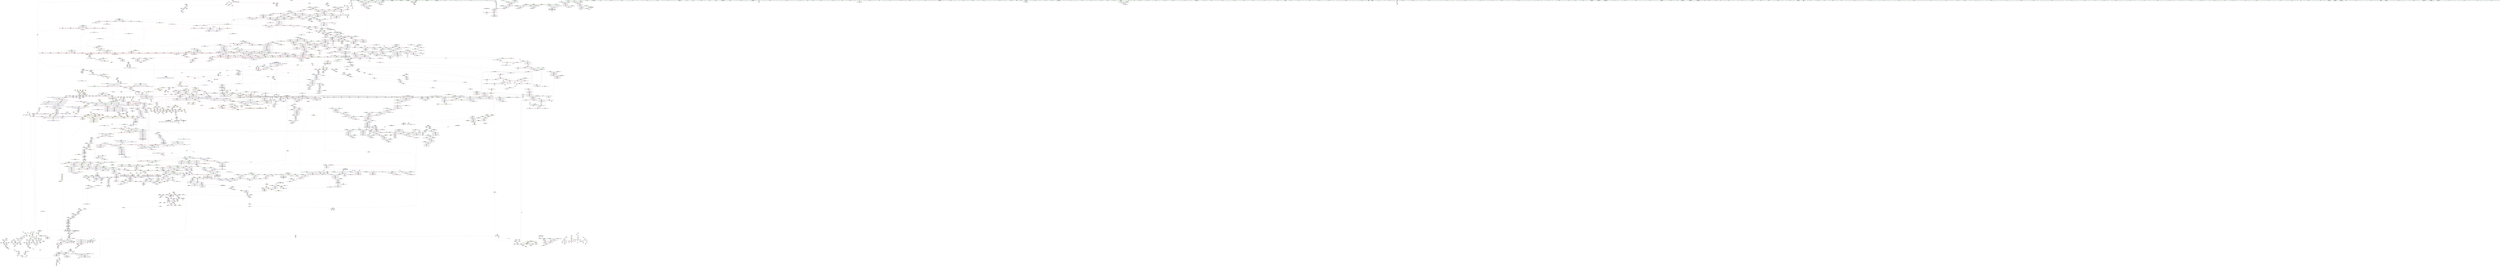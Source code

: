 digraph "SVFG" {
	label="SVFG";

	Node0x55cd961e11a0 [shape=record,color=grey,label="{NodeID: 0\nNullPtr|{|<s41>245}}"];
	Node0x55cd961e11a0 -> Node0x55cd96a77f10[style=solid];
	Node0x55cd961e11a0 -> Node0x55cd96a78010[style=solid];
	Node0x55cd961e11a0 -> Node0x55cd96a780e0[style=solid];
	Node0x55cd961e11a0 -> Node0x55cd96a781b0[style=solid];
	Node0x55cd961e11a0 -> Node0x55cd96a78280[style=solid];
	Node0x55cd961e11a0 -> Node0x55cd96a78350[style=solid];
	Node0x55cd961e11a0 -> Node0x55cd96a78420[style=solid];
	Node0x55cd961e11a0 -> Node0x55cd96a784f0[style=solid];
	Node0x55cd961e11a0 -> Node0x55cd96a785c0[style=solid];
	Node0x55cd961e11a0 -> Node0x55cd96a78690[style=solid];
	Node0x55cd961e11a0 -> Node0x55cd96a78760[style=solid];
	Node0x55cd961e11a0 -> Node0x55cd96a78830[style=solid];
	Node0x55cd961e11a0 -> Node0x55cd96a78900[style=solid];
	Node0x55cd961e11a0 -> Node0x55cd96a789d0[style=solid];
	Node0x55cd961e11a0 -> Node0x55cd96a78aa0[style=solid];
	Node0x55cd961e11a0 -> Node0x55cd96a78b70[style=solid];
	Node0x55cd961e11a0 -> Node0x55cd96a78c40[style=solid];
	Node0x55cd961e11a0 -> Node0x55cd96a78d10[style=solid];
	Node0x55cd961e11a0 -> Node0x55cd96a78de0[style=solid];
	Node0x55cd961e11a0 -> Node0x55cd96a78eb0[style=solid];
	Node0x55cd961e11a0 -> Node0x55cd96a78f80[style=solid];
	Node0x55cd961e11a0 -> Node0x55cd96a79050[style=solid];
	Node0x55cd961e11a0 -> Node0x55cd96a79120[style=solid];
	Node0x55cd961e11a0 -> Node0x55cd96a791f0[style=solid];
	Node0x55cd961e11a0 -> Node0x55cd96a792c0[style=solid];
	Node0x55cd961e11a0 -> Node0x55cd96a79390[style=solid];
	Node0x55cd961e11a0 -> Node0x55cd96a79460[style=solid];
	Node0x55cd961e11a0 -> Node0x55cd96a79530[style=solid];
	Node0x55cd961e11a0 -> Node0x55cd96a79600[style=solid];
	Node0x55cd961e11a0 -> Node0x55cd96a796d0[style=solid];
	Node0x55cd961e11a0 -> Node0x55cd96a797a0[style=solid];
	Node0x55cd961e11a0 -> Node0x55cd96a79870[style=solid];
	Node0x55cd961e11a0 -> Node0x55cd96a79940[style=solid];
	Node0x55cd961e11a0 -> Node0x55cd96a857b0[style=solid];
	Node0x55cd961e11a0 -> Node0x55cd96a89810[style=solid];
	Node0x55cd961e11a0 -> Node0x55cd96ad2ce0[style=solid];
	Node0x55cd961e11a0 -> Node0x55cd96b162a0[style=solid];
	Node0x55cd961e11a0 -> Node0x55cd96b16720[style=solid];
	Node0x55cd961e11a0 -> Node0x55cd96b171a0[style=solid];
	Node0x55cd961e11a0 -> Node0x55cd96b17620[style=solid];
	Node0x55cd961e11a0 -> Node0x55cd96b18b20[style=solid];
	Node0x55cd961e11a0:s41 -> Node0x55cd96cfe220[style=solid,color=red];
	Node0x55cd96a84340 [shape=record,color=red,label="{NodeID: 1550\n3386\<--3380\n\<--__x.addr\n_ZNSt23_Rb_tree_const_iteratorIiEC2EPKSt18_Rb_tree_node_base\n}"];
	Node0x55cd96a84340 -> Node0x55cd96ad8160[style=solid];
	Node0x55cd96a62780 [shape=record,color=green,label="{NodeID: 443\n2725\<--2726\n__x.addr\<--__x.addr_field_insensitive\n_ZNSt17_Rb_tree_iteratorIiEC2EPSt18_Rb_tree_node_base\n}"];
	Node0x55cd96a62780 -> Node0x55cd96aae910[style=solid];
	Node0x55cd96a62780 -> Node0x55cd96ad4060[style=solid];
	Node0x55cd96abb8b0 [shape=record,color=black,label="{NodeID: 3100\nMR_657V_8 = PHI(MR_657V_7, MR_657V_3, MR_657V_3, )\npts\{1617 \}\n}"];
	Node0x55cd96a71780 [shape=record,color=purple,label="{NodeID: 886\n3432\<--1564\noffset_1\<--\n}"];
	Node0x55cd96a71780 -> Node0x55cd96a8df90[style=solid];
	Node0x55cd96cf7730 [shape=record,color=black,label="{NodeID: 4650\n1733 = PHI(1703, )\n2nd arg _ZSt11__push_heapIPSt4pairIiiElS1_N9__gnu_cxx5__ops14_Iter_less_valEEvT_T0_S7_T1_RT2_ }"];
	Node0x55cd96cf7730 -> Node0x55cd96a8f170[style=solid];
	Node0x55cd96aa8040 [shape=record,color=red,label="{NodeID: 1329\n1887\<--1862\n\<--__c.addr\n_ZSt22__move_median_to_firstIPSt4pairIiiEN9__gnu_cxx5__ops15_Iter_less_iterEEvT_S6_S6_S6_T0_\n|{<s0>134}}"];
	Node0x55cd96aa8040:s0 -> Node0x55cd96d01710[style=solid,color=red];
	Node0x55cd969ff350 [shape=record,color=green,label="{NodeID: 222\n1238\<--1239\nllvm.ctlz.i64\<--llvm.ctlz.i64_field_insensitive\n}"];
	Node0x55cd96a8f8c0 [shape=record,color=blue,label="{NodeID: 1772\n1817\<--1814\n__y.addr\<--__y\n_ZStltIiiEbRKSt4pairIT_T0_ES5_\n}"];
	Node0x55cd96a8f8c0 -> Node0x55cd96aa6a50[style=dashed];
	Node0x55cd96a8f8c0 -> Node0x55cd96aa6b20[style=dashed];
	Node0x55cd96a8f8c0 -> Node0x55cd96aa6bf0[style=dashed];
	Node0x55cd96a7e430 [shape=record,color=black,label="{NodeID: 665\n1519\<--1535\n_ZNK9__gnu_cxx5__ops15_Iter_less_iterclIPSt4pairIiiES5_EEbT_T0__ret\<--call\n_ZNK9__gnu_cxx5__ops15_Iter_less_iterclIPSt4pairIiiES5_EEbT_T0_\n|{<s0>98|<s1>114|<s2>130|<s3>131|<s4>133|<s5>136|<s6>138|<s7>141|<s8>142|<s9>151}}"];
	Node0x55cd96a7e430:s0 -> Node0x55cd96ceb4b0[style=solid,color=blue];
	Node0x55cd96a7e430:s1 -> Node0x55cd96ce8a30[style=solid,color=blue];
	Node0x55cd96a7e430:s2 -> Node0x55cd96ced530[style=solid,color=blue];
	Node0x55cd96a7e430:s3 -> Node0x55cd96ced640[style=solid,color=blue];
	Node0x55cd96a7e430:s4 -> Node0x55cd96ced750[style=solid,color=blue];
	Node0x55cd96a7e430:s5 -> Node0x55cd96ced860[style=solid,color=blue];
	Node0x55cd96a7e430:s6 -> Node0x55cd96ced9a0[style=solid,color=blue];
	Node0x55cd96a7e430:s7 -> Node0x55cd96cedae0[style=solid,color=blue];
	Node0x55cd96a7e430:s8 -> Node0x55cd96cedc20[style=solid,color=blue];
	Node0x55cd96a7e430:s9 -> Node0x55cd96cee1b0[style=solid,color=blue];
	Node0x55cd96ce5fc0 [shape=record,color=black,label="{NodeID: 4429\n126 = PHI(316, )\n}"];
	Node0x55cd96ce5fc0 -> Node0x55cd96a85b20[style=solid];
	Node0x55cd96a9ccb0 [shape=record,color=red,label="{NodeID: 1108\n654\<--613\n\<--tt\nmain\n}"];
	Node0x55cd96a9ccb0 -> Node0x55cd96b12fa0[style=solid];
	Node0x55cd969d4460 [shape=record,color=green,label="{NodeID: 1\n7\<--1\n__dso_handle\<--dummyObj\nGlob }"];
	Node0x55cd96a84410 [shape=record,color=red,label="{NodeID: 1551\n3400\<--3397\nthis1\<--this.addr\n_ZNKSt8_Rb_treeIiiSt9_IdentityIiESt4lessIiESaIiEE3endEv\n}"];
	Node0x55cd96a84410 -> Node0x55cd96a97900[style=solid];
	Node0x55cd96a62850 [shape=record,color=green,label="{NodeID: 444\n2736\<--2737\nthis.addr\<--this.addr_field_insensitive\n_ZNSt8_Rb_treeIiiSt9_IdentityIiESt4lessIiESaIiEE6_M_endEv\n}"];
	Node0x55cd96a62850 -> Node0x55cd96aae9e0[style=solid];
	Node0x55cd96a62850 -> Node0x55cd96ad4200[style=solid];
	Node0x55cd96abbdb0 [shape=record,color=black,label="{NodeID: 3101\nMR_10V_2 = PHI(MR_10V_3, MR_10V_1, )\npts\{60 \}\n|{<s0>4}}"];
	Node0x55cd96abbdb0:s0 -> Node0x55cd96a86f70[style=dashed,color=red];
	Node0x55cd96a71850 [shape=record,color=purple,label="{NodeID: 887\n3430\<--1565\noffset_0\<--\n}"];
	Node0x55cd96a71850 -> Node0x55cd96a848f0[style=solid];
	Node0x55cd96cf7870 [shape=record,color=black,label="{NodeID: 4651\n1734 = PHI(1709, )\n3rd arg _ZSt11__push_heapIPSt4pairIiiElS1_N9__gnu_cxx5__ops14_Iter_less_valEEvT_T0_S7_T1_RT2_ }"];
	Node0x55cd96cf7870 -> Node0x55cd96a8ef00[style=solid];
	Node0x55cd96aa8110 [shape=record,color=red,label="{NodeID: 1330\n1897\<--1862\n\<--__c.addr\n_ZSt22__move_median_to_firstIPSt4pairIiiEN9__gnu_cxx5__ops15_Iter_less_iterEEvT_S6_S6_S6_T0_\n|{<s0>136}}"];
	Node0x55cd96aa8110:s0 -> Node0x55cd96cfb170[style=solid,color=red];
	Node0x55cd969ff450 [shape=record,color=green,label="{NodeID: 223\n1248\<--1249\n__comp\<--__comp_field_insensitive\n_ZSt22__final_insertion_sortIPSt4pairIiiEN9__gnu_cxx5__ops15_Iter_less_iterEEvT_S6_T0_\n}"];
	Node0x55cd96a8f990 [shape=record,color=blue,label="{NodeID: 1773\n1856\<--1850\n__result.addr\<--__result\n_ZSt22__move_median_to_firstIPSt4pairIiiEN9__gnu_cxx5__ops15_Iter_less_iterEEvT_S6_S6_S6_T0_\n}"];
	Node0x55cd96a8f990 -> Node0x55cd96aa71a0[style=dashed];
	Node0x55cd96a8f990 -> Node0x55cd96aa7270[style=dashed];
	Node0x55cd96a8f990 -> Node0x55cd96aa7340[style=dashed];
	Node0x55cd96a8f990 -> Node0x55cd96aa7410[style=dashed];
	Node0x55cd96a8f990 -> Node0x55cd96aa74e0[style=dashed];
	Node0x55cd96a8f990 -> Node0x55cd96aa75b0[style=dashed];
	Node0x55cd96a7e500 [shape=record,color=black,label="{NodeID: 666\n1564\<--1552\n\<--__value\n_ZSt10__pop_heapIPSt4pairIiiEN9__gnu_cxx5__ops15_Iter_less_iterEEvT_S6_S6_RT0_\n}"];
	Node0x55cd96a7e500 -> Node0x55cd96a716b0[style=solid];
	Node0x55cd96a7e500 -> Node0x55cd96a71780[style=solid];
	Node0x55cd96ce61f0 [shape=record,color=black,label="{NodeID: 4430\n220 = PHI(528, )\n}"];
	Node0x55cd96ce61f0 -> Node0x55cd96a9a000[style=solid];
	Node0x55cd96bd3410 [shape=record,color=yellow,style=double,label="{NodeID: 3323\n24V_1 = ENCHI(MR_24V_0)\npts\{74 \}\nFun[_ZNKSt8_Rb_treeIiiSt9_IdentityIiESt4lessIiESaIiEE11_Alloc_nodeclIRKiEEPSt13_Rb_tree_nodeIiEOT_]|{<s0>230}}"];
	Node0x55cd96bd3410:s0 -> Node0x55cd96bd7590[style=dashed,color=red];
	Node0x55cd96a9cd80 [shape=record,color=red,label="{NodeID: 1109\n632\<--615\n\<--x\nmain\n}"];
	Node0x55cd96a9cd80 -> Node0x55cd96b18fa0[style=solid];
	Node0x55cd969d44f0 [shape=record,color=green,label="{NodeID: 2\n9\<--1\n\<--dummyObj\nCan only get source location for instruction, argument, global var or function.}"];
	Node0x55cd96a844e0 [shape=record,color=red,label="{NodeID: 1552\n3408\<--3407\n\<--coerce.dive\n_ZNKSt8_Rb_treeIiiSt9_IdentityIiESt4lessIiESaIiEE3endEv\n}"];
	Node0x55cd96a844e0 -> Node0x55cd96a6c750[style=solid];
	Node0x55cd96a62920 [shape=record,color=green,label="{NodeID: 445\n2750\<--2751\nthis.addr\<--this.addr_field_insensitive\n_ZNKSt4lessIiEclERKiS2_\n}"];
	Node0x55cd96a62920 -> Node0x55cd96aaeab0[style=solid];
	Node0x55cd96a62920 -> Node0x55cd96ad42d0[style=solid];
	Node0x55cd96abc2b0 [shape=record,color=black,label="{NodeID: 3102\nMR_10V_2 = PHI(MR_10V_3, MR_10V_1, )\npts\{60 \}\n|{<s0>166|<s1>168|<s2>168|<s3>170|<s4>170}}"];
	Node0x55cd96abc2b0:s0 -> Node0x55cd96bcea40[style=dashed,color=red];
	Node0x55cd96abc2b0:s1 -> Node0x55cd96a9a9c0[style=dashed,color=red];
	Node0x55cd96abc2b0:s2 -> Node0x55cd96a87450[style=dashed,color=red];
	Node0x55cd96abc2b0:s3 -> Node0x55cd96a9a9c0[style=dashed,color=red];
	Node0x55cd96abc2b0:s4 -> Node0x55cd96a87450[style=dashed,color=red];
	Node0x55cd96a71920 [shape=record,color=purple,label="{NodeID: 888\n3433\<--1565\noffset_1\<--\n}"];
	Node0x55cd96a71920 -> Node0x55cd96a849c0[style=solid];
	Node0x55cd96cf79b0 [shape=record,color=black,label="{NodeID: 4652\n1735 = PHI(1618, )\n4th arg _ZSt11__push_heapIPSt4pairIiiElS1_N9__gnu_cxx5__ops14_Iter_less_valEEvT_T0_S7_T1_RT2_ }"];
	Node0x55cd96cf79b0 -> Node0x55cd96a8f240[style=solid];
	Node0x55cd96be6ac0 [shape=record,color=yellow,style=double,label="{NodeID: 3545\n81V_1 = ENCHI(MR_81V_0)\npts\{3200000 3200001 \}\nFun[_ZSt9make_pairIiRiESt4pairINSt17__decay_and_stripIT_E6__typeENS2_IT0_E6__typeEEOS3_OS6_]|{<s0>26|<s1>26}}"];
	Node0x55cd96be6ac0:s0 -> Node0x55cd96a89f60[style=dashed,color=red];
	Node0x55cd96be6ac0:s1 -> Node0x55cd96a8a030[style=dashed,color=red];
	Node0x55cd96aa81e0 [shape=record,color=red,label="{NodeID: 1331\n1905\<--1862\n\<--__c.addr\n_ZSt22__move_median_to_firstIPSt4pairIiiEN9__gnu_cxx5__ops15_Iter_less_iterEEvT_S6_S6_S6_T0_\n|{<s0>138}}"];
	Node0x55cd96aa81e0:s0 -> Node0x55cd96cfb170[style=solid,color=red];
	Node0x55cd969ff520 [shape=record,color=green,label="{NodeID: 224\n1250\<--1251\n__first.addr\<--__first.addr_field_insensitive\n_ZSt22__final_insertion_sortIPSt4pairIiiEN9__gnu_cxx5__ops15_Iter_less_iterEEvT_S6_T0_\n}"];
	Node0x55cd969ff520 -> Node0x55cd96aa0b40[style=solid];
	Node0x55cd969ff520 -> Node0x55cd96aa0c10[style=solid];
	Node0x55cd969ff520 -> Node0x55cd96aa0ce0[style=solid];
	Node0x55cd969ff520 -> Node0x55cd96aa0db0[style=solid];
	Node0x55cd969ff520 -> Node0x55cd96aa0e80[style=solid];
	Node0x55cd969ff520 -> Node0x55cd96a8c320[style=solid];
	Node0x55cd96a8fa60 [shape=record,color=blue,label="{NodeID: 1774\n1858\<--1851\n__a.addr\<--__a\n_ZSt22__move_median_to_firstIPSt4pairIiiEN9__gnu_cxx5__ops15_Iter_less_iterEEvT_S6_S6_S6_T0_\n}"];
	Node0x55cd96a8fa60 -> Node0x55cd96aa7680[style=dashed];
	Node0x55cd96a8fa60 -> Node0x55cd96aa7750[style=dashed];
	Node0x55cd96a8fa60 -> Node0x55cd96aa7820[style=dashed];
	Node0x55cd96a8fa60 -> Node0x55cd96aa78f0[style=dashed];
	Node0x55cd96a8fa60 -> Node0x55cd96aa79c0[style=dashed];
	Node0x55cd96a7e5d0 [shape=record,color=black,label="{NodeID: 667\n1579\<--1554\n\<--agg.tmp\n_ZSt10__pop_heapIPSt4pairIiiEN9__gnu_cxx5__ops15_Iter_less_iterEEvT_S6_S6_RT0_\n}"];
	Node0x55cd96a7e5d0 -> Node0x55cd96a719f0[style=solid];
	Node0x55cd96a7e5d0 -> Node0x55cd96a71ac0[style=solid];
	Node0x55cd96ce6330 [shape=record,color=black,label="{NodeID: 4431\n227 = PHI(514, )\n}"];
	Node0x55cd96a9ce50 [shape=record,color=red,label="{NodeID: 1110\n636\<--615\n\<--x\nmain\n}"];
	Node0x55cd96a9ce50 -> Node0x55cd96a7b780[style=solid];
	Node0x55cd969d47a0 [shape=record,color=green,label="{NodeID: 3\n17\<--1\n.str\<--dummyObj\nGlob }"];
	Node0x55cd96a845b0 [shape=record,color=red,label="{NodeID: 1553\n3419\<--3418\ndummyVal\<--offset_0\n_ZSt11__make_heapIPSt4pairIiiEN9__gnu_cxx5__ops15_Iter_less_iterEEvT_S6_RT0_\n}"];
	Node0x55cd96a845b0 -> Node0x55cd96a8d500[style=solid];
	Node0x55cd96a629f0 [shape=record,color=green,label="{NodeID: 446\n2752\<--2753\n__x.addr\<--__x.addr_field_insensitive\n_ZNKSt4lessIiEclERKiS2_\n}"];
	Node0x55cd96a629f0 -> Node0x55cd96aaeb80[style=solid];
	Node0x55cd96a629f0 -> Node0x55cd96ad43a0[style=solid];
	Node0x55cd96abc7b0 [shape=record,color=black,label="{NodeID: 3103\nMR_398V_3 = PHI(MR_398V_4, MR_398V_2, )\npts\{2189 \}\n}"];
	Node0x55cd96abc7b0 -> Node0x55cd96aaadc0[style=dashed];
	Node0x55cd96abc7b0 -> Node0x55cd96aaae90[style=dashed];
	Node0x55cd96abc7b0 -> Node0x55cd96a91ae0[style=dashed];
	Node0x55cd96a719f0 [shape=record,color=purple,label="{NodeID: 889\n3435\<--1579\noffset_0\<--\n}"];
	Node0x55cd96a719f0 -> Node0x55cd96a8e060[style=solid];
	Node0x55cd96cf7af0 [shape=record,color=black,label="{NodeID: 4653\n1031 = PHI(1004, )\n0th arg _ZN9__gnu_cxx13new_allocatorISt13_Rb_tree_nodeIiEE7destroyIiEEvPT_ }"];
	Node0x55cd96cf7af0 -> Node0x55cd96a8b210[style=solid];
	Node0x55cd96aa82b0 [shape=record,color=red,label="{NodeID: 1332\n1909\<--1862\n\<--__c.addr\n_ZSt22__move_median_to_firstIPSt4pairIiiEN9__gnu_cxx5__ops15_Iter_less_iterEEvT_S6_S6_S6_T0_\n|{<s0>139}}"];
	Node0x55cd96aa82b0:s0 -> Node0x55cd96d01710[style=solid,color=red];
	Node0x55cd969ff5f0 [shape=record,color=green,label="{NodeID: 225\n1252\<--1253\n__last.addr\<--__last.addr_field_insensitive\n_ZSt22__final_insertion_sortIPSt4pairIiiEN9__gnu_cxx5__ops15_Iter_less_iterEEvT_S6_T0_\n}"];
	Node0x55cd969ff5f0 -> Node0x55cd96aa0f50[style=solid];
	Node0x55cd969ff5f0 -> Node0x55cd96aa1020[style=solid];
	Node0x55cd969ff5f0 -> Node0x55cd96aa10f0[style=solid];
	Node0x55cd969ff5f0 -> Node0x55cd96a8c3f0[style=solid];
	Node0x55cd96a8fb30 [shape=record,color=blue,label="{NodeID: 1775\n1860\<--1852\n__b.addr\<--__b\n_ZSt22__move_median_to_firstIPSt4pairIiiEN9__gnu_cxx5__ops15_Iter_less_iterEEvT_S6_S6_S6_T0_\n}"];
	Node0x55cd96a8fb30 -> Node0x55cd96aa7a90[style=dashed];
	Node0x55cd96a8fb30 -> Node0x55cd96aa7b60[style=dashed];
	Node0x55cd96a8fb30 -> Node0x55cd96aa7c30[style=dashed];
	Node0x55cd96a8fb30 -> Node0x55cd96aa7d00[style=dashed];
	Node0x55cd96a8fb30 -> Node0x55cd96aa7dd0[style=dashed];
	Node0x55cd96a7e6a0 [shape=record,color=black,label="{NodeID: 668\n1583\<--1554\n\<--agg.tmp\n_ZSt10__pop_heapIPSt4pairIiiEN9__gnu_cxx5__ops15_Iter_less_iterEEvT_S6_S6_RT0_\n}"];
	Node0x55cd96a7e6a0 -> Node0x55cd96aa4010[style=solid];
	Node0x55cd96ce6440 [shape=record,color=black,label="{NodeID: 4432\n229 = PHI(553, )\n}"];
	Node0x55cd96ce6440 -> Node0x55cd96a86820[style=solid];
	Node0x55cd96a9cf20 [shape=record,color=red,label="{NodeID: 1111\n642\<--615\n\<--x\nmain\n}"];
	Node0x55cd96a9cf20 -> Node0x55cd96b12ca0[style=solid];
	Node0x55cd969d4830 [shape=record,color=green,label="{NodeID: 4\n19\<--1\n.str.1\<--dummyObj\nGlob }"];
	Node0x55cd96a84680 [shape=record,color=red,label="{NodeID: 1554\n3422\<--3421\ndummyVal\<--offset_1\n_ZSt11__make_heapIPSt4pairIiiEN9__gnu_cxx5__ops15_Iter_less_iterEEvT_S6_RT0_\n}"];
	Node0x55cd96a84680 -> Node0x55cd96a8d5d0[style=solid];
	Node0x55cd96a62ac0 [shape=record,color=green,label="{NodeID: 447\n2754\<--2755\n__y.addr\<--__y.addr_field_insensitive\n_ZNKSt4lessIiEclERKiS2_\n}"];
	Node0x55cd96a62ac0 -> Node0x55cd96aaec50[style=solid];
	Node0x55cd96a62ac0 -> Node0x55cd96ad4470[style=solid];
	Node0x55cd96abccb0 [shape=record,color=black,label="{NodeID: 3104\nMR_400V_4 = PHI(MR_400V_5, MR_400V_3, )\npts\{2193 \}\n}"];
	Node0x55cd96abccb0 -> Node0x55cd96aab030[style=dashed];
	Node0x55cd96abccb0 -> Node0x55cd96aab100[style=dashed];
	Node0x55cd96abccb0 -> Node0x55cd96aab1d0[style=dashed];
	Node0x55cd96abccb0 -> Node0x55cd96aab2a0[style=dashed];
	Node0x55cd96abccb0 -> Node0x55cd96a91bb0[style=dashed];
	Node0x55cd96a71ac0 [shape=record,color=purple,label="{NodeID: 890\n3438\<--1579\noffset_1\<--\n}"];
	Node0x55cd96a71ac0 -> Node0x55cd96a8e130[style=solid];
	Node0x55cd96cf7c30 [shape=record,color=black,label="{NodeID: 4654\n1032 = PHI(1005, )\n1st arg _ZN9__gnu_cxx13new_allocatorISt13_Rb_tree_nodeIiEE7destroyIiEEvPT_ }"];
	Node0x55cd96cf7c30 -> Node0x55cd96a8b2e0[style=solid];
	Node0x55cd96aa8380 [shape=record,color=red,label="{NodeID: 1333\n1936\<--1925\n\<--__first.addr\n_ZSt21__unguarded_partitionIPSt4pairIiiEN9__gnu_cxx5__ops15_Iter_less_iterEET_S6_S6_S6_T0_\n|{<s0>141}}"];
	Node0x55cd96aa8380:s0 -> Node0x55cd96d04dc0[style=solid,color=red];
	Node0x55cd969ff6c0 [shape=record,color=green,label="{NodeID: 226\n1254\<--1255\nagg.tmp\<--agg.tmp_field_insensitive\n_ZSt22__final_insertion_sortIPSt4pairIiiEN9__gnu_cxx5__ops15_Iter_less_iterEEvT_S6_T0_\n}"];
	Node0x55cd96a8fc00 [shape=record,color=blue,label="{NodeID: 1776\n1862\<--1853\n__c.addr\<--__c\n_ZSt22__move_median_to_firstIPSt4pairIiiEN9__gnu_cxx5__ops15_Iter_less_iterEEvT_S6_S6_S6_T0_\n}"];
	Node0x55cd96a8fc00 -> Node0x55cd96aa7ea0[style=dashed];
	Node0x55cd96a8fc00 -> Node0x55cd96aa7f70[style=dashed];
	Node0x55cd96a8fc00 -> Node0x55cd96aa8040[style=dashed];
	Node0x55cd96a8fc00 -> Node0x55cd96aa8110[style=dashed];
	Node0x55cd96a8fc00 -> Node0x55cd96aa81e0[style=dashed];
	Node0x55cd96a8fc00 -> Node0x55cd96aa82b0[style=dashed];
	Node0x55cd96a7e770 [shape=record,color=black,label="{NodeID: 669\n1565\<--1563\n\<--call\n_ZSt10__pop_heapIPSt4pairIiiEN9__gnu_cxx5__ops15_Iter_less_iterEEvT_S6_S6_RT0_\n}"];
	Node0x55cd96a7e770 -> Node0x55cd96a71850[style=solid];
	Node0x55cd96a7e770 -> Node0x55cd96a71920[style=solid];
	Node0x55cd96ce65b0 [shape=record,color=black,label="{NodeID: 4433\n234 = PHI(447, )\n}"];
	Node0x55cd96bd36e0 [shape=record,color=yellow,style=double,label="{NodeID: 3326\n275V_1 = ENCHI(MR_275V_0)\npts\{23670000 \}\nFun[_ZNKSt8_Rb_treeIiiSt9_IdentityIiESt4lessIiESaIiEE11_Alloc_nodeclIRKiEEPSt13_Rb_tree_nodeIiEOT_]}"];
	Node0x55cd96bd36e0 -> Node0x55cd96ab0720[style=dashed];
	Node0x55cd96a9cff0 [shape=record,color=red,label="{NodeID: 1112\n671\<--668\nthis1\<--this.addr\n_ZNSt8_Rb_treeIiiSt9_IdentityIiESt4lessIiESaIiEEC2Ev\n}"];
	Node0x55cd96a9cff0 -> Node0x55cd96a6f3c0[style=solid];
	Node0x55cd969d48c0 [shape=record,color=green,label="{NodeID: 5\n21\<--1\n.str.2\<--dummyObj\nGlob }"];
	Node0x55cd96a84750 [shape=record,color=red,label="{NodeID: 1555\n3425\<--3424\ndummyVal\<--offset_0\n_ZSt11__make_heapIPSt4pairIiiEN9__gnu_cxx5__ops15_Iter_less_iterEEvT_S6_RT0_\n}"];
	Node0x55cd96a84750 -> Node0x55cd96a8d6a0[style=solid];
	Node0x55cd96a62b90 [shape=record,color=green,label="{NodeID: 448\n2768\<--2769\n__x.addr\<--__x.addr_field_insensitive\n_ZNSt8_Rb_treeIiiSt9_IdentityIiESt4lessIiESaIiEE6_S_keyEPKSt13_Rb_tree_nodeIiE\n}"];
	Node0x55cd96a62b90 -> Node0x55cd96aaeec0[style=solid];
	Node0x55cd96a62b90 -> Node0x55cd96ad4540[style=solid];
	Node0x55cd96abd1b0 [shape=record,color=black,label="{NodeID: 3105\nMR_186V_3 = PHI(MR_186V_4, MR_186V_2, )\npts\{614 \}\n}"];
	Node0x55cd96abd1b0 -> Node0x55cd96a9cb10[style=dashed];
	Node0x55cd96abd1b0 -> Node0x55cd96a9cbe0[style=dashed];
	Node0x55cd96abd1b0 -> Node0x55cd96a9ccb0[style=dashed];
	Node0x55cd96abd1b0 -> Node0x55cd96a890c0[style=dashed];
	Node0x55cd96a71b90 [shape=record,color=purple,label="{NodeID: 891\n3436\<--1580\noffset_0\<--\n}"];
	Node0x55cd96a71b90 -> Node0x55cd96a84a90[style=solid];
	Node0x55cd96cf7d70 [shape=record,color=black,label="{NodeID: 4655\n1231 = PHI(1148, )\n0th arg _ZSt4__lgl }"];
	Node0x55cd96cf7d70 -> Node0x55cd96a8c250[style=solid];
	Node0x55cd96aa8450 [shape=record,color=red,label="{NodeID: 1334\n1940\<--1925\n\<--__first.addr\n_ZSt21__unguarded_partitionIPSt4pairIiiEN9__gnu_cxx5__ops15_Iter_less_iterEET_S6_S6_S6_T0_\n}"];
	Node0x55cd96aa8450 -> Node0x55cd96a72550[style=solid];
	Node0x55cd969ff790 [shape=record,color=green,label="{NodeID: 227\n1256\<--1257\nagg.tmp2\<--agg.tmp2_field_insensitive\n_ZSt22__final_insertion_sortIPSt4pairIiiEN9__gnu_cxx5__ops15_Iter_less_iterEEvT_S6_T0_\n}"];
	Node0x55cd96a8fcd0 [shape=record,color=blue,label="{NodeID: 1777\n1925\<--1920\n__first.addr\<--__first\n_ZSt21__unguarded_partitionIPSt4pairIiiEN9__gnu_cxx5__ops15_Iter_less_iterEET_S6_S6_S6_T0_\n}"];
	Node0x55cd96a8fcd0 -> Node0x55cd96b84760[style=dashed];
	Node0x55cd96a7e840 [shape=record,color=black,label="{NodeID: 670\n1574\<--1572\nsub.ptr.lhs.cast\<--\n_ZSt10__pop_heapIPSt4pairIiiEN9__gnu_cxx5__ops15_Iter_less_iterEEvT_S6_S6_RT0_\n}"];
	Node0x55cd96a7e840 -> Node0x55cd96b11c20[style=solid];
	Node0x55cd96ce66c0 [shape=record,color=black,label="{NodeID: 4434\n236 = PHI(495, )\n}"];
	Node0x55cd96ce66c0 -> Node0x55cd96a9a0d0[style=solid];
	Node0x55cd96bd37c0 [shape=record,color=yellow,style=double,label="{NodeID: 3327\n64V_1 = ENCHI(MR_64V_0)\npts\{31290004 \}\nFun[_ZNKSt8_Rb_treeIiiSt9_IdentityIiESt4lessIiESaIiEE11_Alloc_nodeclIRKiEEPSt13_Rb_tree_nodeIiEOT_]|{<s0>230}}"];
	Node0x55cd96bd37c0:s0 -> Node0x55cd96bd7940[style=dashed,color=red];
	Node0x55cd96a9d0c0 [shape=record,color=red,label="{NodeID: 1113\n682\<--679\nthis1\<--this.addr\n_ZNSt8_Rb_treeIiiSt9_IdentityIiESt4lessIiESaIiEE13_Rb_tree_implIS3_Lb1EEC2Ev\n}"];
	Node0x55cd96a9d0c0 -> Node0x55cd96a7b920[style=solid];
	Node0x55cd96a9d0c0 -> Node0x55cd96a7b9f0[style=solid];
	Node0x55cd96a9d0c0 -> Node0x55cd96a7bac0[style=solid];
	Node0x55cd969d4950 [shape=record,color=green,label="{NodeID: 6\n23\<--1\n.str.3\<--dummyObj\nGlob }"];
	Node0x55cd96a84820 [shape=record,color=red,label="{NodeID: 1556\n3428\<--3427\ndummyVal\<--offset_1\n_ZSt11__make_heapIPSt4pairIiiEN9__gnu_cxx5__ops15_Iter_less_iterEEvT_S6_RT0_\n}"];
	Node0x55cd96a84820 -> Node0x55cd96a8d770[style=solid];
	Node0x55cd96a62c60 [shape=record,color=green,label="{NodeID: 449\n2770\<--2771\nref.tmp\<--ref.tmp_field_insensitive\n_ZNSt8_Rb_treeIiiSt9_IdentityIiESt4lessIiESaIiEE6_S_keyEPKSt13_Rb_tree_nodeIiE\n|{<s0>217}}"];
	Node0x55cd96a62c60:s0 -> Node0x55cd96cfc3c0[style=solid,color=red];
	Node0x55cd96abd6b0 [shape=record,color=black,label="{NodeID: 3106\nMR_188V_2 = PHI(MR_188V_4, MR_188V_1, )\npts\{616 \}\n}"];
	Node0x55cd96abd6b0 -> Node0x55cd96a88f20[style=dashed];
	Node0x55cd96a71c60 [shape=record,color=purple,label="{NodeID: 892\n3439\<--1580\noffset_1\<--\n}"];
	Node0x55cd96a71c60 -> Node0x55cd96a84b60[style=solid];
	Node0x55cd96cf7eb0 [shape=record,color=black,label="{NodeID: 4656\n465 = PHI(57, )\n0th arg _ZNKSt3setIiSt4lessIiESaIiEE5beginEv }"];
	Node0x55cd96cf7eb0 -> Node0x55cd96a87ee0[style=solid];
	Node0x55cd96aa8520 [shape=record,color=red,label="{NodeID: 1335\n1956\<--1925\n\<--__first.addr\n_ZSt21__unguarded_partitionIPSt4pairIiiEN9__gnu_cxx5__ops15_Iter_less_iterEET_S6_S6_S6_T0_\n}"];
	Node0x55cd96aa8520 -> Node0x55cd96b17c20[style=solid];
	Node0x55cd969ff860 [shape=record,color=green,label="{NodeID: 228\n1258\<--1259\nagg.tmp3\<--agg.tmp3_field_insensitive\n_ZSt22__final_insertion_sortIPSt4pairIiiEN9__gnu_cxx5__ops15_Iter_less_iterEEvT_S6_T0_\n}"];
	Node0x55cd96a8fda0 [shape=record,color=blue,label="{NodeID: 1778\n1927\<--1921\n__last.addr\<--__last\n_ZSt21__unguarded_partitionIPSt4pairIiiEN9__gnu_cxx5__ops15_Iter_less_iterEET_S6_S6_S6_T0_\n}"];
	Node0x55cd96a8fda0 -> Node0x55cd96aa8860[style=dashed];
	Node0x55cd96a8fda0 -> Node0x55cd96a90010[style=dashed];
	Node0x55cd96a7e910 [shape=record,color=black,label="{NodeID: 671\n1575\<--1573\nsub.ptr.rhs.cast\<--\n_ZSt10__pop_heapIPSt4pairIiiEN9__gnu_cxx5__ops15_Iter_less_iterEEvT_S6_S6_RT0_\n}"];
	Node0x55cd96a7e910 -> Node0x55cd96b11c20[style=solid];
	Node0x55cd96ce6830 [shape=record,color=black,label="{NodeID: 4435\n37 = PHI()\n}"];
	Node0x55cd96a9d190 [shape=record,color=red,label="{NodeID: 1114\n703\<--700\nthis1\<--this.addr\n_ZNSaISt13_Rb_tree_nodeIiEEC2Ev\n}"];
	Node0x55cd96a9d190 -> Node0x55cd96a7bc60[style=solid];
	Node0x55cd969d5190 [shape=record,color=green,label="{NodeID: 7\n26\<--1\n\<--dummyObj\nCan only get source location for instruction, argument, global var or function.}"];
	Node0x55cd96a848f0 [shape=record,color=red,label="{NodeID: 1557\n3431\<--3430\ndummyVal\<--offset_0\n_ZSt10__pop_heapIPSt4pairIiiEN9__gnu_cxx5__ops15_Iter_less_iterEEvT_S6_S6_RT0_\n}"];
	Node0x55cd96a848f0 -> Node0x55cd96a8dec0[style=solid];
	Node0x55cd96a62d30 [shape=record,color=green,label="{NodeID: 450\n2775\<--2776\n_ZNSt8_Rb_treeIiiSt9_IdentityIiESt4lessIiESaIiEE8_S_valueEPKSt13_Rb_tree_nodeIiE\<--_ZNSt8_Rb_treeIiiSt9_IdentityIiESt4lessIiESaIiEE8_S_valueEPKSt13_Rb_tree_nodeIiE_field_insensitive\n}"];
	Node0x55cd96abdbb0 [shape=record,color=black,label="{NodeID: 3107\nMR_64V_2 = PHI(MR_64V_3, MR_64V_1, )\npts\{31290004 \}\n|{<s0>45}}"];
	Node0x55cd96abdbb0:s0 -> Node0x55cd96b8ff80[style=dashed,color=red];
	Node0x55cd96a71d30 [shape=record,color=purple,label="{NodeID: 893\n3441\<--1705\noffset_0\<--\n}"];
	Node0x55cd96a71d30 -> Node0x55cd96a8ebc0[style=solid];
	Node0x55cd96cf7ff0 [shape=record,color=black,label="{NodeID: 4657\n3146 = PHI(3041, )\n0th arg _ZNSt16allocator_traitsISaISt13_Rb_tree_nodeIiEEE9constructIiJRKiEEEvRS2_PT_DpOT0_ }"];
	Node0x55cd96cf7ff0 -> Node0x55cd96ad6830[style=solid];
	Node0x55cd96aa85f0 [shape=record,color=red,label="{NodeID: 1336\n1960\<--1925\n\<--__first.addr\n_ZSt21__unguarded_partitionIPSt4pairIiiEN9__gnu_cxx5__ops15_Iter_less_iterEET_S6_S6_S6_T0_\n}"];
	Node0x55cd96aa85f0 -> Node0x55cd96a7f200[style=solid];
	Node0x55cd96a63390 [shape=record,color=green,label="{NodeID: 229\n1274\<--1275\n_ZSt16__insertion_sortIPSt4pairIiiEN9__gnu_cxx5__ops15_Iter_less_iterEEvT_S6_T0_\<--_ZSt16__insertion_sortIPSt4pairIiiEN9__gnu_cxx5__ops15_Iter_less_iterEEvT_S6_T0__field_insensitive\n}"];
	Node0x55cd96a8fe70 [shape=record,color=blue,label="{NodeID: 1779\n1929\<--1922\n__pivot.addr\<--__pivot\n_ZSt21__unguarded_partitionIPSt4pairIiiEN9__gnu_cxx5__ops15_Iter_less_iterEET_S6_S6_S6_T0_\n}"];
	Node0x55cd96a8fe70 -> Node0x55cd96aa8c70[style=dashed];
	Node0x55cd96a8fe70 -> Node0x55cd96aa8d40[style=dashed];
	Node0x55cd96a7e9e0 [shape=record,color=black,label="{NodeID: 672\n1580\<--1578\n\<--call3\n_ZSt10__pop_heapIPSt4pairIiiEN9__gnu_cxx5__ops15_Iter_less_iterEEvT_S6_S6_RT0_\n}"];
	Node0x55cd96a7e9e0 -> Node0x55cd96a71b90[style=solid];
	Node0x55cd96a7e9e0 -> Node0x55cd96a71c60[style=solid];
	Node0x55cd96ce6900 [shape=record,color=black,label="{NodeID: 4436\n1218 = PHI(1317, )\n}"];
	Node0x55cd96ce6900 -> Node0x55cd96a8c0b0[style=solid];
	Node0x55cd96a9d260 [shape=record,color=red,label="{NodeID: 1115\n714\<--711\nthis1\<--this.addr\n_ZNSt20_Rb_tree_key_compareISt4lessIiEEC2Ev\n}"];
	Node0x55cd96a9d260 -> Node0x55cd96a6f560[style=solid];
	Node0x55cd969d5250 [shape=record,color=green,label="{NodeID: 8\n100\<--1\n\<--dummyObj\nCan only get source location for instruction, argument, global var or function.|{<s0>113}}"];
	Node0x55cd969d5250:s0 -> Node0x55cd96cf2ef0[style=solid,color=red];
	Node0x55cd96a849c0 [shape=record,color=red,label="{NodeID: 1558\n3434\<--3433\ndummyVal\<--offset_1\n_ZSt10__pop_heapIPSt4pairIiiEN9__gnu_cxx5__ops15_Iter_less_iterEEvT_S6_S6_RT0_\n}"];
	Node0x55cd96a849c0 -> Node0x55cd96a8df90[style=solid];
	Node0x55cd96a62e30 [shape=record,color=green,label="{NodeID: 451\n2782\<--2783\nthis.addr\<--this.addr_field_insensitive\n_ZNKSt17_Rb_tree_iteratorIiEeqERKS0_\n}"];
	Node0x55cd96a62e30 -> Node0x55cd96aaef90[style=solid];
	Node0x55cd96a62e30 -> Node0x55cd96ad4610[style=solid];
	Node0x55cd96a71e00 [shape=record,color=purple,label="{NodeID: 894\n3444\<--1705\noffset_1\<--\n}"];
	Node0x55cd96a71e00 -> Node0x55cd96a8ec90[style=solid];
	Node0x55cd96cf8130 [shape=record,color=black,label="{NodeID: 4658\n3147 = PHI(3043, )\n1st arg _ZNSt16allocator_traitsISaISt13_Rb_tree_nodeIiEEE9constructIiJRKiEEEvRS2_PT_DpOT0_ }"];
	Node0x55cd96cf8130 -> Node0x55cd96ad6900[style=solid];
	Node0x55cd96aa86c0 [shape=record,color=red,label="{NodeID: 1337\n1962\<--1925\n\<--__first.addr\n_ZSt21__unguarded_partitionIPSt4pairIiiEN9__gnu_cxx5__ops15_Iter_less_iterEET_S6_S6_S6_T0_\n|{<s0>143}}"];
	Node0x55cd96aa86c0:s0 -> Node0x55cd96d010f0[style=solid,color=red];
	Node0x55cd96a63450 [shape=record,color=green,label="{NodeID: 230\n1280\<--1281\n_ZSt26__unguarded_insertion_sortIPSt4pairIiiEN9__gnu_cxx5__ops15_Iter_less_iterEEvT_S6_T0_\<--_ZSt26__unguarded_insertion_sortIPSt4pairIiiEN9__gnu_cxx5__ops15_Iter_less_iterEEvT_S6_T0__field_insensitive\n}"];
	Node0x55cd96a8ff40 [shape=record,color=blue,label="{NodeID: 1780\n1925\<--1941\n__first.addr\<--incdec.ptr\n_ZSt21__unguarded_partitionIPSt4pairIiiEN9__gnu_cxx5__ops15_Iter_less_iterEET_S6_S6_S6_T0_\n}"];
	Node0x55cd96a8ff40 -> Node0x55cd96b84760[style=dashed];
	Node0x55cd96a7eab0 [shape=record,color=black,label="{NodeID: 673\n1587\<--1592\n_ZSt4moveIRSt4pairIiiEEONSt16remove_referenceIT_E4typeEOS4__ret\<--\n_ZSt4moveIRSt4pairIiiEEONSt16remove_referenceIT_E4typeEOS4_\n|{<s0>101|<s1>103|<s2>107|<s3>109|<s4>111|<s5>115|<s6>117|<s7>121|<s8>125|<s9>127|<s10>152|<s11>155|<s12>164|<s13>167|<s14>169|<s15>176}}"];
	Node0x55cd96a7eab0:s0 -> Node0x55cd96ceb5c0[style=solid,color=blue];
	Node0x55cd96a7eab0:s1 -> Node0x55cd96ceb730[style=solid,color=blue];
	Node0x55cd96a7eab0:s2 -> Node0x55cd96ce8530[style=solid,color=blue];
	Node0x55cd96a7eab0:s3 -> Node0x55cd96ce8670[style=solid,color=blue];
	Node0x55cd96a7eab0:s4 -> Node0x55cd96ce88c0[style=solid,color=blue];
	Node0x55cd96a7eab0:s5 -> Node0x55cd96ce8b40[style=solid,color=blue];
	Node0x55cd96a7eab0:s6 -> Node0x55cd96cec770[style=solid,color=blue];
	Node0x55cd96a7eab0:s7 -> Node0x55cd96cecad0[style=solid,color=blue];
	Node0x55cd96a7eab0:s8 -> Node0x55cd96cecef0[style=solid,color=blue];
	Node0x55cd96a7eab0:s9 -> Node0x55cd96ced140[style=solid,color=blue];
	Node0x55cd96a7eab0:s10 -> Node0x55cd96cee2c0[style=solid,color=blue];
	Node0x55cd96a7eab0:s11 -> Node0x55cd96cee540[style=solid,color=blue];
	Node0x55cd96a7eab0:s12 -> Node0x55cd96cea0b0[style=solid,color=blue];
	Node0x55cd96a7eab0:s13 -> Node0x55cd96cea300[style=solid,color=blue];
	Node0x55cd96a7eab0:s14 -> Node0x55cd96cea580[style=solid,color=blue];
	Node0x55cd96a7eab0:s15 -> Node0x55cd96ceea70[style=solid,color=blue];
	Node0x55cd96ce6a70 [shape=record,color=black,label="{NodeID: 4437\n1236 = PHI()\n}"];
	Node0x55cd96ce6a70 -> Node0x55cd96a7d4c0[style=solid];
	Node0x55cd96ce6a70 -> Node0x55cd96a7d590[style=solid];
	Node0x55cd96a9d330 [shape=record,color=red,label="{NodeID: 1116\n722\<--719\nthis1\<--this.addr\n_ZNSt15_Rb_tree_headerC2Ev\n|{|<s3>52}}"];
	Node0x55cd96a9d330 -> Node0x55cd96a6f630[style=solid];
	Node0x55cd96a9d330 -> Node0x55cd96a6f700[style=solid];
	Node0x55cd96a9d330 -> Node0x55cd96a6f7d0[style=solid];
	Node0x55cd96a9d330:s3 -> Node0x55cd96cfc1a0[style=solid,color=red];
	Node0x55cd969d5310 [shape=record,color=green,label="{NodeID: 9\n140\<--1\n\<--dummyObj\nCan only get source location for instruction, argument, global var or function.}"];
	Node0x55cd96a84a90 [shape=record,color=red,label="{NodeID: 1559\n3437\<--3436\ndummyVal\<--offset_0\n_ZSt10__pop_heapIPSt4pairIiiEN9__gnu_cxx5__ops15_Iter_less_iterEEvT_S6_S6_RT0_\n}"];
	Node0x55cd96a84a90 -> Node0x55cd96a8e060[style=solid];
	Node0x55cd96a62f00 [shape=record,color=green,label="{NodeID: 452\n2784\<--2785\n__x.addr\<--__x.addr_field_insensitive\n_ZNKSt17_Rb_tree_iteratorIiEeqERKS0_\n}"];
	Node0x55cd96a62f00 -> Node0x55cd96aaf060[style=solid];
	Node0x55cd96a62f00 -> Node0x55cd96ad46e0[style=solid];
	Node0x55cd96a71ed0 [shape=record,color=purple,label="{NodeID: 895\n3442\<--1706\noffset_0\<--\n}"];
	Node0x55cd96a71ed0 -> Node0x55cd96a84c30[style=solid];
	Node0x55cd96cf8270 [shape=record,color=black,label="{NodeID: 4659\n3148 = PHI(3045, )\n2nd arg _ZNSt16allocator_traitsISaISt13_Rb_tree_nodeIiEEE9constructIiJRKiEEEvRS2_PT_DpOT0_ }"];
	Node0x55cd96cf8270 -> Node0x55cd96ad69d0[style=solid];
	Node0x55cd96aa8790 [shape=record,color=red,label="{NodeID: 1338\n1965\<--1925\n\<--__first.addr\n_ZSt21__unguarded_partitionIPSt4pairIiiEN9__gnu_cxx5__ops15_Iter_less_iterEET_S6_S6_S6_T0_\n}"];
	Node0x55cd96aa8790 -> Node0x55cd96a727c0[style=solid];
	Node0x55cd96a63550 [shape=record,color=green,label="{NodeID: 231\n1292\<--1293\n__comp\<--__comp_field_insensitive\n_ZSt14__partial_sortIPSt4pairIiiEN9__gnu_cxx5__ops15_Iter_less_iterEEvT_S6_S6_T0_\n|{<s0>94}}"];
	Node0x55cd96a63550:s0 -> Node0x55cd96d002c0[style=solid,color=red];
	Node0x55cd96a90010 [shape=record,color=blue,label="{NodeID: 1781\n1927\<--1945\n__last.addr\<--incdec.ptr3\n_ZSt21__unguarded_partitionIPSt4pairIiiEN9__gnu_cxx5__ops15_Iter_less_iterEET_S6_S6_S6_T0_\n}"];
	Node0x55cd96a90010 -> Node0x55cd96bc61d0[style=dashed];
	Node0x55cd96a7eb80 [shape=record,color=black,label="{NodeID: 674\n1624\<--1604\n\<--__value\n_ZSt13__adjust_heapIPSt4pairIiiElS1_N9__gnu_cxx5__ops15_Iter_less_iterEEvT_T0_S7_T1_T2_\n}"];
	Node0x55cd96a7eb80 -> Node0x55cd96a8e2d0[style=solid];
	Node0x55cd96ce6b70 [shape=record,color=black,label="{NodeID: 4438\n134 = PHI(341, )\n}"];
	Node0x55cd96a9d400 [shape=record,color=red,label="{NodeID: 1117\n740\<--737\nthis1\<--this.addr\n_ZN9__gnu_cxx13new_allocatorISt13_Rb_tree_nodeIiEEC2Ev\n}"];
	Node0x55cd969d5410 [shape=record,color=green,label="{NodeID: 10\n986\<--1\n\<--dummyObj\nCan only get source location for instruction, argument, global var or function.|{<s0>75|<s1>235}}"];
	Node0x55cd969d5410:s0 -> Node0x55cd96cf3eb0[style=solid,color=red];
	Node0x55cd969d5410:s1 -> Node0x55cd96cfd0e0[style=solid,color=red];
	Node0x55cd96a84b60 [shape=record,color=red,label="{NodeID: 1560\n3440\<--3439\ndummyVal\<--offset_1\n_ZSt10__pop_heapIPSt4pairIiiEN9__gnu_cxx5__ops15_Iter_less_iterEEvT_S6_S6_RT0_\n}"];
	Node0x55cd96a84b60 -> Node0x55cd96a8e130[style=solid];
	Node0x55cd96a62fd0 [shape=record,color=green,label="{NodeID: 453\n2798\<--2799\nretval\<--retval_field_insensitive\n_ZNSt8_Rb_treeIiiSt9_IdentityIiESt4lessIiESaIiEE5beginEv\n|{|<s1>218}}"];
	Node0x55cd96a62fd0 -> Node0x55cd96a95950[style=solid];
	Node0x55cd96a62fd0:s1 -> Node0x55cd96d05f00[style=solid,color=red];
	Node0x55cd96abeab0 [shape=record,color=black,label="{NodeID: 3110\nMR_10V_2 = PHI(MR_10V_5, MR_10V_1, )\npts\{60 \}\n|{|<s1>86|<s2>87}}"];
	Node0x55cd96abeab0 -> Node0x55cd96ac1cb0[style=dashed];
	Node0x55cd96abeab0:s1 -> Node0x55cd96bd71e0[style=dashed,color=red];
	Node0x55cd96abeab0:s2 -> Node0x55cd96b88ce0[style=dashed,color=red];
	Node0x55cd96a71fa0 [shape=record,color=purple,label="{NodeID: 896\n3445\<--1706\noffset_1\<--\n}"];
	Node0x55cd96a71fa0 -> Node0x55cd96a84d00[style=solid];
	Node0x55cd96cf83b0 [shape=record,color=black,label="{NodeID: 4660\n678 = PHI(672, )\n0th arg _ZNSt8_Rb_treeIiiSt9_IdentityIiESt4lessIiESaIiEE13_Rb_tree_implIS3_Lb1EEC2Ev }"];
	Node0x55cd96cf83b0 -> Node0x55cd96a89260[style=solid];
	Node0x55cd96aa8860 [shape=record,color=red,label="{NodeID: 1339\n1944\<--1927\n\<--__last.addr\n_ZSt21__unguarded_partitionIPSt4pairIiiEN9__gnu_cxx5__ops15_Iter_less_iterEET_S6_S6_S6_T0_\n}"];
	Node0x55cd96aa8860 -> Node0x55cd96a72620[style=solid];
	Node0x55cd96a63620 [shape=record,color=green,label="{NodeID: 232\n1294\<--1295\n__first.addr\<--__first.addr_field_insensitive\n_ZSt14__partial_sortIPSt4pairIiiEN9__gnu_cxx5__ops15_Iter_less_iterEEvT_S6_S6_T0_\n}"];
	Node0x55cd96a63620 -> Node0x55cd96aa11c0[style=solid];
	Node0x55cd96a63620 -> Node0x55cd96aa1290[style=solid];
	Node0x55cd96a63620 -> Node0x55cd96a8c4c0[style=solid];
	Node0x55cd96a900e0 [shape=record,color=blue,label="{NodeID: 1782\n1927\<--1953\n__last.addr\<--incdec.ptr7\n_ZSt21__unguarded_partitionIPSt4pairIiiEN9__gnu_cxx5__ops15_Iter_less_iterEET_S6_S6_S6_T0_\n}"];
	Node0x55cd96a900e0 -> Node0x55cd96bc61d0[style=dashed];
	Node0x55cd96a7ec50 [shape=record,color=black,label="{NodeID: 675\n1705\<--1622\n\<--agg.tmp22\n_ZSt13__adjust_heapIPSt4pairIiiElS1_N9__gnu_cxx5__ops15_Iter_less_iterEEvT_T0_S7_T1_T2_\n}"];
	Node0x55cd96a7ec50 -> Node0x55cd96a71d30[style=solid];
	Node0x55cd96a7ec50 -> Node0x55cd96a71e00[style=solid];
	Node0x55cd96ce6c80 [shape=record,color=black,label="{NodeID: 4439\n172 = PHI(386, )\n}"];
	Node0x55cd96a9d4d0 [shape=record,color=red,label="{NodeID: 1118\n747\<--744\nthis1\<--this.addr\n_ZNSt15_Rb_tree_header8_M_resetEv\n}"];
	Node0x55cd96a9d4d0 -> Node0x55cd96a6f8a0[style=solid];
	Node0x55cd96a9d4d0 -> Node0x55cd96a6f970[style=solid];
	Node0x55cd96a9d4d0 -> Node0x55cd96a6fa40[style=solid];
	Node0x55cd96a9d4d0 -> Node0x55cd96a6fb10[style=solid];
	Node0x55cd96a9d4d0 -> Node0x55cd96a6fbe0[style=solid];
	Node0x55cd96a9d4d0 -> Node0x55cd96a6fcb0[style=solid];
	Node0x55cd96a9d4d0 -> Node0x55cd96a6fd80[style=solid];
	Node0x55cd96a9d4d0 -> Node0x55cd96a6fe50[style=solid];
	Node0x55cd96a9d4d0 -> Node0x55cd96a6ff20[style=solid];
	Node0x55cd969d5510 [shape=record,color=green,label="{NodeID: 11\n1149\<--1\n\<--dummyObj\nCan only get source location for instruction, argument, global var or function.}"];
	Node0x55cd96a84c30 [shape=record,color=red,label="{NodeID: 1561\n3443\<--3442\ndummyVal\<--offset_0\n_ZSt13__adjust_heapIPSt4pairIiiElS1_N9__gnu_cxx5__ops15_Iter_less_iterEEvT_T0_S7_T1_T2_\n}"];
	Node0x55cd96a84c30 -> Node0x55cd96a8ebc0[style=solid];
	Node0x55cd96a630a0 [shape=record,color=green,label="{NodeID: 454\n2800\<--2801\nthis.addr\<--this.addr_field_insensitive\n_ZNSt8_Rb_treeIiiSt9_IdentityIiESt4lessIiESaIiEE5beginEv\n}"];
	Node0x55cd96a630a0 -> Node0x55cd96aaf2d0[style=solid];
	Node0x55cd96a630a0 -> Node0x55cd96ad47b0[style=solid];
	Node0x55cd96abefb0 [shape=record,color=black,label="{NodeID: 3111\nMR_546V_3 = PHI(MR_546V_4, MR_546V_2, )\npts\{1178 \}\n}"];
	Node0x55cd96abefb0 -> Node0x55cd96aa0250[style=dashed];
	Node0x55cd96abefb0 -> Node0x55cd96aa0320[style=dashed];
	Node0x55cd96abefb0 -> Node0x55cd96aa03f0[style=dashed];
	Node0x55cd96abefb0 -> Node0x55cd96aa04c0[style=dashed];
	Node0x55cd96abefb0 -> Node0x55cd96aa0590[style=dashed];
	Node0x55cd96abefb0 -> Node0x55cd96a8c180[style=dashed];
	Node0x55cd96a72070 [shape=record,color=purple,label="{NodeID: 897\n1822\<--1821\nfirst\<--\n_ZStltIiiEbRKSt4pairIT_T0_ES5_\n}"];
	Node0x55cd96a72070 -> Node0x55cd96aa6cc0[style=solid];
	Node0x55cd96cf84f0 [shape=record,color=black,label="{NodeID: 4661\n2288 = PHI(2244, 2248, 2250, )\n0th arg _ZSt12__niter_baseIPSt4pairIiiEET_S3_ }"];
	Node0x55cd96cf84f0 -> Node0x55cd96a92300[style=solid];
	Node0x55cd96be7390 [shape=record,color=yellow,style=double,label="{NodeID: 3554\n516V_1 = ENCHI(MR_516V_0)\npts\{24770000 32450000 \}\nFun[_ZNKSt17_Rb_tree_iteratorIiEeqERKS0_]}"];
	Node0x55cd96be7390 -> Node0x55cd96aaf130[style=dashed];
	Node0x55cd96aa8930 [shape=record,color=red,label="{NodeID: 1340\n1949\<--1927\n\<--__last.addr\n_ZSt21__unguarded_partitionIPSt4pairIiiEN9__gnu_cxx5__ops15_Iter_less_iterEET_S6_S6_S6_T0_\n|{<s0>142}}"];
	Node0x55cd96aa8930:s0 -> Node0x55cd96cfb170[style=solid,color=red];
	Node0x55cd96a636f0 [shape=record,color=green,label="{NodeID: 233\n1296\<--1297\n__middle.addr\<--__middle.addr_field_insensitive\n_ZSt14__partial_sortIPSt4pairIiiEN9__gnu_cxx5__ops15_Iter_less_iterEEvT_S6_S6_T0_\n}"];
	Node0x55cd96a636f0 -> Node0x55cd96aa1360[style=solid];
	Node0x55cd96a636f0 -> Node0x55cd96aa1430[style=solid];
	Node0x55cd96a636f0 -> Node0x55cd96a8c590[style=solid];
	Node0x55cd96a901b0 [shape=record,color=blue,label="{NodeID: 1783\n1925\<--1966\n__first.addr\<--incdec.ptr9\n_ZSt21__unguarded_partitionIPSt4pairIiiEN9__gnu_cxx5__ops15_Iter_less_iterEET_S6_S6_S6_T0_\n}"];
	Node0x55cd96a901b0 -> Node0x55cd96b84760[style=dashed];
	Node0x55cd96a7ed20 [shape=record,color=black,label="{NodeID: 676\n1708\<--1622\n\<--agg.tmp22\n_ZSt13__adjust_heapIPSt4pairIiiElS1_N9__gnu_cxx5__ops15_Iter_less_iterEEvT_T0_S7_T1_T2_\n}"];
	Node0x55cd96a7ed20 -> Node0x55cd96aa57a0[style=solid];
	Node0x55cd96ce6d90 [shape=record,color=black,label="{NodeID: 4440\n184 = PHI(420, )\n}"];
	Node0x55cd96ce6d90 -> Node0x55cd96a86270[style=solid];
	Node0x55cd96a9d5a0 [shape=record,color=red,label="{NodeID: 1119\n779\<--776\n\<--__t.addr\n_ZSt7forwardIiEOT_RNSt16remove_referenceIS0_E4typeE\n}"];
	Node0x55cd96a9d5a0 -> Node0x55cd96a7bd30[style=solid];
	Node0x55cd969d5610 [shape=record,color=green,label="{NodeID: 12\n1154\<--1\n\<--dummyObj\nCan only get source location for instruction, argument, global var or function.}"];
	Node0x55cd96a84d00 [shape=record,color=red,label="{NodeID: 1562\n3446\<--3445\ndummyVal\<--offset_1\n_ZSt13__adjust_heapIPSt4pairIiiElS1_N9__gnu_cxx5__ops15_Iter_less_iterEEvT_T0_S7_T1_T2_\n}"];
	Node0x55cd96a84d00 -> Node0x55cd96a8ec90[style=solid];
	Node0x55cd96a63170 [shape=record,color=green,label="{NodeID: 455\n2819\<--2820\nthis.addr\<--this.addr_field_insensitive\n_ZNSt4pairIPSt18_Rb_tree_node_baseS1_EC2IRPSt13_Rb_tree_nodeIiERS1_Lb1EEEOT_OT0_\n}"];
	Node0x55cd96a63170 -> Node0x55cd96aaf540[style=solid];
	Node0x55cd96a63170 -> Node0x55cd96ad4880[style=solid];
	Node0x55cd96abf4b0 [shape=record,color=black,label="{NodeID: 3112\nMR_548V_3 = PHI(MR_548V_4, MR_548V_2, )\npts\{1180 \}\n}"];
	Node0x55cd96abf4b0 -> Node0x55cd96aa0660[style=dashed];
	Node0x55cd96abf4b0 -> Node0x55cd96aa0730[style=dashed];
	Node0x55cd96abf4b0 -> Node0x55cd96a8bfe0[style=dashed];
	Node0x55cd96a72140 [shape=record,color=purple,label="{NodeID: 898\n1825\<--1824\nfirst1\<--\n_ZStltIiiEbRKSt4pairIT_T0_ES5_\n}"];
	Node0x55cd96a72140 -> Node0x55cd96aa6d90[style=solid];
	Node0x55cd96cf87d0 [shape=record,color=black,label="{NodeID: 4662\n1020 = PHI(960, 3042, )\n0th arg _ZNSt13_Rb_tree_nodeIiE9_M_valptrEv }"];
	Node0x55cd96cf87d0 -> Node0x55cd96a8b140[style=solid];
	Node0x55cd96be74a0 [shape=record,color=yellow,style=double,label="{NodeID: 3555\n518V_1 = ENCHI(MR_518V_0)\npts\{24790000 32470000 \}\nFun[_ZNKSt17_Rb_tree_iteratorIiEeqERKS0_]}"];
	Node0x55cd96be74a0 -> Node0x55cd96aaf200[style=dashed];
	Node0x55cd96aa8a00 [shape=record,color=red,label="{NodeID: 1341\n1952\<--1927\n\<--__last.addr\n_ZSt21__unguarded_partitionIPSt4pairIiiEN9__gnu_cxx5__ops15_Iter_less_iterEET_S6_S6_S6_T0_\n}"];
	Node0x55cd96aa8a00 -> Node0x55cd96a726f0[style=solid];
	Node0x55cd96a637c0 [shape=record,color=green,label="{NodeID: 234\n1298\<--1299\n__last.addr\<--__last.addr_field_insensitive\n_ZSt14__partial_sortIPSt4pairIiiEN9__gnu_cxx5__ops15_Iter_less_iterEEvT_S6_S6_T0_\n}"];
	Node0x55cd96a637c0 -> Node0x55cd96aa1500[style=solid];
	Node0x55cd96a637c0 -> Node0x55cd96a8c660[style=solid];
	Node0x55cd96a90280 [shape=record,color=blue,label="{NodeID: 1784\n1972\<--1970\n__a.addr\<--__a\n_ZSt9iter_swapIPSt4pairIiiES2_EvT_T0_\n}"];
	Node0x55cd96a90280 -> Node0x55cd96aa8e10[style=dashed];
	Node0x55cd96a7edf0 [shape=record,color=black,label="{NodeID: 677\n1706\<--1704\n\<--call23\n_ZSt13__adjust_heapIPSt4pairIiiElS1_N9__gnu_cxx5__ops15_Iter_less_iterEEvT_T0_S7_T1_T2_\n}"];
	Node0x55cd96a7edf0 -> Node0x55cd96a71ed0[style=solid];
	Node0x55cd96a7edf0 -> Node0x55cd96a71fa0[style=solid];
	Node0x55cd96ce6f30 [shape=record,color=black,label="{NodeID: 4441\n189 = PHI(464, )\n}"];
	Node0x55cd96ce6f30 -> Node0x55cd96a86340[style=solid];
	Node0x55cd96bd3e40 [shape=record,color=yellow,style=double,label="{NodeID: 3334\n406V_1 = ENCHI(MR_406V_0)\npts\{14560000 15530000 16050000 17370000 20690000 \}\nFun[_ZSt25__unguarded_linear_insertIPSt4pairIiiEN9__gnu_cxx5__ops14_Val_less_iterEEvT_T0_]|{|<s1>168|<s2>170}}"];
	Node0x55cd96bd3e40 -> Node0x55cd96a84f70[style=dashed];
	Node0x55cd96bd3e40:s1 -> Node0x55cd96be3170[style=dashed,color=red];
	Node0x55cd96bd3e40:s2 -> Node0x55cd96be3170[style=dashed,color=red];
	Node0x55cd96a9d670 [shape=record,color=red,label="{NodeID: 1120\n786\<--783\n\<--__t.addr\n_ZSt7forwardIRiEOT_RNSt16remove_referenceIS1_E4typeE\n}"];
	Node0x55cd96a9d670 -> Node0x55cd96a7be00[style=solid];
	Node0x55cd969d5710 [shape=record,color=green,label="{NodeID: 13\n1200\<--1\n\<--dummyObj\nCan only get source location for instruction, argument, global var or function.}"];
	Node0x55cd96a84dd0 [shape=record,color=red,label="{NodeID: 1563\n3449\<--3448\ndummyVal\<--offset_0\n_ZSt16__insertion_sortIPSt4pairIiiEN9__gnu_cxx5__ops15_Iter_less_iterEEvT_S6_T0_\n}"];
	Node0x55cd96a84dd0 -> Node0x55cd96a90eb0[style=solid];
	Node0x55cd96a63240 [shape=record,color=green,label="{NodeID: 456\n2821\<--2822\n__x.addr\<--__x.addr_field_insensitive\n_ZNSt4pairIPSt18_Rb_tree_node_baseS1_EC2IRPSt13_Rb_tree_nodeIiERS1_Lb1EEEOT_OT0_\n}"];
	Node0x55cd96a63240 -> Node0x55cd96aaf610[style=solid];
	Node0x55cd96a63240 -> Node0x55cd96ad4950[style=solid];
	Node0x55cd96abf9b0 [shape=record,color=black,label="{NodeID: 3113\nMR_550V_2 = PHI(MR_550V_3, MR_550V_1, )\npts\{1184 \}\n}"];
	Node0x55cd96abf9b0 -> Node0x55cd96a8c0b0[style=dashed];
	Node0x55cd96a72210 [shape=record,color=purple,label="{NodeID: 899\n1830\<--1829\nfirst2\<--\n_ZStltIiiEbRKSt4pairIT_T0_ES5_\n}"];
	Node0x55cd96a72210 -> Node0x55cd96aa6e60[style=solid];
	Node0x55cd96cf8920 [shape=record,color=black,label="{NodeID: 4663\n1246 = PHI(1158, )\n0th arg _ZSt22__final_insertion_sortIPSt4pairIiiEN9__gnu_cxx5__ops15_Iter_less_iterEEvT_S6_T0_ }"];
	Node0x55cd96cf8920 -> Node0x55cd96a8c320[style=solid];
	Node0x55cd96be75b0 [shape=record,color=yellow,style=double,label="{NodeID: 3556\n10V_1 = ENCHI(MR_10V_0)\npts\{60 \}\nFun[_ZNK9__gnu_cxx5__ops15_Iter_less_iterclIPSt4pairIiiES5_EEbT_T0_]|{<s0>106}}"];
	Node0x55cd96be75b0:s0 -> Node0x55cd96bca010[style=dashed,color=red];
	Node0x55cd96aa8ad0 [shape=record,color=red,label="{NodeID: 1342\n1957\<--1927\n\<--__last.addr\n_ZSt21__unguarded_partitionIPSt4pairIiiEN9__gnu_cxx5__ops15_Iter_less_iterEET_S6_S6_S6_T0_\n}"];
	Node0x55cd96aa8ad0 -> Node0x55cd96b17c20[style=solid];
	Node0x55cd96a63890 [shape=record,color=green,label="{NodeID: 235\n1300\<--1301\nagg.tmp\<--agg.tmp_field_insensitive\n_ZSt14__partial_sortIPSt4pairIiiEN9__gnu_cxx5__ops15_Iter_less_iterEEvT_S6_S6_T0_\n}"];
	Node0x55cd96a90350 [shape=record,color=blue,label="{NodeID: 1785\n1974\<--1971\n__b.addr\<--__b\n_ZSt9iter_swapIPSt4pairIiiES2_EvT_T0_\n}"];
	Node0x55cd96a90350 -> Node0x55cd96aa8ee0[style=dashed];
	Node0x55cd96a7eec0 [shape=record,color=black,label="{NodeID: 678\n1714\<--1719\n_ZSt4moveIRN9__gnu_cxx5__ops15_Iter_less_iterEEONSt16remove_referenceIT_E4typeEOS5__ret\<--\n_ZSt4moveIRN9__gnu_cxx5__ops15_Iter_less_iterEEONSt16remove_referenceIT_E4typeEOS5_\n|{<s0>119}}"];
	Node0x55cd96a7eec0:s0 -> Node0x55cd96cec9c0[style=solid,color=blue];
	Node0x55cd96ce7070 [shape=record,color=black,label="{NodeID: 4442\n194 = PHI(447, )\n}"];
	Node0x55cd96bd3fe0 [shape=record,color=yellow,style=double,label="{NodeID: 3335\n408V_1 = ENCHI(MR_408V_0)\npts\{14560001 15530001 16050001 17370001 20690001 \}\nFun[_ZSt25__unguarded_linear_insertIPSt4pairIiiEN9__gnu_cxx5__ops14_Val_less_iterEEvT_T0_]|{|<s1>168|<s2>170}}"];
	Node0x55cd96bd3fe0 -> Node0x55cd96a85040[style=dashed];
	Node0x55cd96bd3fe0:s1 -> Node0x55cd96be3170[style=dashed,color=red];
	Node0x55cd96bd3fe0:s2 -> Node0x55cd96be3170[style=dashed,color=red];
	Node0x55cd96a9d740 [shape=record,color=red,label="{NodeID: 1121\n801\<--792\nthis1\<--this.addr\n_ZNSt4pairIiiEC2IiRiLb1EEEOT_OT0_\n}"];
	Node0x55cd96a9d740 -> Node0x55cd96a7bed0[style=solid];
	Node0x55cd96a9d740 -> Node0x55cd96a6fff0[style=solid];
	Node0x55cd96a9d740 -> Node0x55cd96a700c0[style=solid];
	Node0x55cd969d5810 [shape=record,color=green,label="{NodeID: 14\n1214\<--1\n\<--dummyObj\nCan only get source location for instruction, argument, global var or function.}"];
	Node0x55cd96a84ea0 [shape=record,color=red,label="{NodeID: 1564\n3452\<--3451\ndummyVal\<--offset_1\n_ZSt16__insertion_sortIPSt4pairIiiEN9__gnu_cxx5__ops15_Iter_less_iterEEvT_S6_T0_\n}"];
	Node0x55cd96a84ea0 -> Node0x55cd96a90f80[style=solid];
	Node0x55cd96a73730 [shape=record,color=green,label="{NodeID: 457\n2823\<--2824\n__y.addr\<--__y.addr_field_insensitive\n_ZNSt4pairIPSt18_Rb_tree_node_baseS1_EC2IRPSt13_Rb_tree_nodeIiERS1_Lb1EEEOT_OT0_\n}"];
	Node0x55cd96a73730 -> Node0x55cd96aaf6e0[style=solid];
	Node0x55cd96a73730 -> Node0x55cd96ad4a20[style=solid];
	Node0x55cd96abfeb0 [shape=record,color=black,label="{NodeID: 3114\nMR_845V_3 = PHI(MR_845V_5, MR_845V_2, )\npts\{3296 \}\n}"];
	Node0x55cd96abfeb0 -> Node0x55cd96a837e0[style=dashed];
	Node0x55cd96abfeb0 -> Node0x55cd96a838b0[style=dashed];
	Node0x55cd96abfeb0 -> Node0x55cd96a83980[style=dashed];
	Node0x55cd96abfeb0 -> Node0x55cd96a83a50[style=dashed];
	Node0x55cd96abfeb0 -> Node0x55cd96a83b20[style=dashed];
	Node0x55cd96abfeb0 -> Node0x55cd96ad7c80[style=dashed];
	Node0x55cd96abfeb0 -> Node0x55cd96ad7d50[style=dashed];
	Node0x55cd96a722e0 [shape=record,color=purple,label="{NodeID: 900\n1833\<--1832\nfirst3\<--\n_ZStltIiiEbRKSt4pairIT_T0_ES5_\n}"];
	Node0x55cd96a722e0 -> Node0x55cd96aa6f30[style=solid];
	Node0x55cd96cf8a30 [shape=record,color=black,label="{NodeID: 4664\n1247 = PHI(1159, )\n1st arg _ZSt22__final_insertion_sortIPSt4pairIiiEN9__gnu_cxx5__ops15_Iter_less_iterEEvT_S6_T0_ }"];
	Node0x55cd96cf8a30 -> Node0x55cd96a8c3f0[style=solid];
	Node0x55cd96aa8ba0 [shape=record,color=red,label="{NodeID: 1343\n1963\<--1927\n\<--__last.addr\n_ZSt21__unguarded_partitionIPSt4pairIiiEN9__gnu_cxx5__ops15_Iter_less_iterEET_S6_S6_S6_T0_\n|{<s0>143}}"];
	Node0x55cd96aa8ba0:s0 -> Node0x55cd96d01710[style=solid,color=red];
	Node0x55cd96a63960 [shape=record,color=green,label="{NodeID: 236\n1309\<--1310\n_ZSt13__heap_selectIPSt4pairIiiEN9__gnu_cxx5__ops15_Iter_less_iterEEvT_S6_S6_T0_\<--_ZSt13__heap_selectIPSt4pairIiiEN9__gnu_cxx5__ops15_Iter_less_iterEEvT_S6_S6_T0__field_insensitive\n}"];
	Node0x55cd96a90420 [shape=record,color=blue,label="{NodeID: 1786\n1987\<--1985\n__x.addr\<--__x\n_ZSt4swapIiiENSt9enable_ifIXsr6__and_ISt14__is_swappableIT_ES1_IT0_EEE5valueEvE4typeERSt4pairIS2_S4_ESA_\n}"];
	Node0x55cd96a90420 -> Node0x55cd96aa8fb0[style=dashed];
	Node0x55cd96a7ef90 [shape=record,color=black,label="{NodeID: 679\n1748\<--1736\n\<--__value\n_ZSt11__push_heapIPSt4pairIiiElS1_N9__gnu_cxx5__ops14_Iter_less_valEEvT_T0_S7_T1_RT2_\n}"];
	Node0x55cd96a7ef90 -> Node0x55cd96a8ef00[style=solid];
	Node0x55cd96ce7180 [shape=record,color=black,label="{NodeID: 4443\n198 = PHI(481, )\n}"];
	Node0x55cd96a9d810 [shape=record,color=red,label="{NodeID: 1122\n804\<--794\n\<--__x.addr\n_ZNSt4pairIiiEC2IiRiLb1EEEOT_OT0_\n|{<s0>56}}"];
	Node0x55cd96a9d810:s0 -> Node0x55cd96d03c90[style=solid,color=red];
	Node0x55cd969f7f70 [shape=record,color=green,label="{NodeID: 15\n1237\<--1\n\<--dummyObj\nCan only get source location for instruction, argument, global var or function.}"];
	Node0x55cd96a84f70 [shape=record,color=red,label="{NodeID: 1565\n3455\<--3454\ndummyVal\<--offset_0\n_ZSt25__unguarded_linear_insertIPSt4pairIiiEN9__gnu_cxx5__ops14_Val_less_iterEEvT_T0_\n}"];
	Node0x55cd96a84f70 -> Node0x55cd96a917a0[style=solid];
	Node0x55cd96a737c0 [shape=record,color=green,label="{NodeID: 458\n2833\<--2834\n_ZSt7forwardIRPSt13_Rb_tree_nodeIiEEOT_RNSt16remove_referenceIS4_E4typeE\<--_ZSt7forwardIRPSt13_Rb_tree_nodeIiEEOT_RNSt16remove_referenceIS4_E4typeE_field_insensitive\n}"];
	Node0x55cd96ac03b0 [shape=record,color=black,label="{NodeID: 3115\nMR_847V_3 = PHI(MR_847V_4, MR_847V_2, )\npts\{3298 \}\n}"];
	Node0x55cd96ac03b0 -> Node0x55cd96a83bf0[style=dashed];
	Node0x55cd96ac03b0 -> Node0x55cd96ad7bb0[style=dashed];
	Node0x55cd96ac03b0 -> Node0x55cd96ac03b0[style=dashed];
	Node0x55cd96a723b0 [shape=record,color=purple,label="{NodeID: 901\n1838\<--1837\nsecond\<--\n_ZStltIiiEbRKSt4pairIT_T0_ES5_\n}"];
	Node0x55cd96a723b0 -> Node0x55cd96aa7000[style=solid];
	Node0x55cd96cf8b40 [shape=record,color=black,label="{NodeID: 4665\n2963 = PHI(2646, )\n0th arg _ZNKSt8_Rb_treeIiiSt9_IdentityIiESt4lessIiESaIiEE11_Alloc_nodeclIRKiEEPSt13_Rb_tree_nodeIiEOT_ }"];
	Node0x55cd96cf8b40 -> Node0x55cd96ad58c0[style=solid];
	Node0x55cd96aa8c70 [shape=record,color=red,label="{NodeID: 1344\n1937\<--1929\n\<--__pivot.addr\n_ZSt21__unguarded_partitionIPSt4pairIiiEN9__gnu_cxx5__ops15_Iter_less_iterEET_S6_S6_S6_T0_\n|{<s0>141}}"];
	Node0x55cd96aa8c70:s0 -> Node0x55cd96cfb170[style=solid,color=red];
	Node0x55cd96a63a60 [shape=record,color=green,label="{NodeID: 237\n1314\<--1315\n_ZSt11__sort_heapIPSt4pairIiiEN9__gnu_cxx5__ops15_Iter_less_iterEEvT_S6_RT0_\<--_ZSt11__sort_heapIPSt4pairIiiEN9__gnu_cxx5__ops15_Iter_less_iterEEvT_S6_RT0__field_insensitive\n}"];
	Node0x55cd96a904f0 [shape=record,color=blue,label="{NodeID: 1787\n1989\<--1986\n__y.addr\<--__y\n_ZSt4swapIiiENSt9enable_ifIXsr6__and_ISt14__is_swappableIT_ES1_IT0_EEE5valueEvE4typeERSt4pairIS2_S4_ESA_\n}"];
	Node0x55cd96a904f0 -> Node0x55cd96aa9080[style=dashed];
	Node0x55cd96a7f060 [shape=record,color=black,label="{NodeID: 680\n1794\<--1810\n_ZNK9__gnu_cxx5__ops14_Iter_less_valclIPSt4pairIiiES4_EEbT_RT0__ret\<--call\n_ZNK9__gnu_cxx5__ops14_Iter_less_valclIPSt4pairIiiES4_EEbT_RT0_\n|{<s0>124}}"];
	Node0x55cd96a7f060:s0 -> Node0x55cd96cecdb0[style=solid,color=blue];
	Node0x55cd96ce7290 [shape=record,color=black,label="{NodeID: 4444\n201 = PHI(495, )\n}"];
	Node0x55cd96ce7290 -> Node0x55cd96a99f30[style=solid];
	Node0x55cd96a9d8e0 [shape=record,color=red,label="{NodeID: 1123\n809\<--796\n\<--__y.addr\n_ZNSt4pairIiiEC2IiRiLb1EEEOT_OT0_\n|{<s0>57}}"];
	Node0x55cd96a9d8e0:s0 -> Node0x55cd96cffc20[style=solid,color=red];
	Node0x55cd969f8070 [shape=record,color=green,label="{NodeID: 16\n1243\<--1\n\<--dummyObj\nCan only get source location for instruction, argument, global var or function.}"];
	Node0x55cd96a85040 [shape=record,color=red,label="{NodeID: 1566\n3458\<--3457\ndummyVal\<--offset_1\n_ZSt25__unguarded_linear_insertIPSt4pairIiiEN9__gnu_cxx5__ops14_Val_less_iterEEvT_T0_\n}"];
	Node0x55cd96a85040 -> Node0x55cd96a91870[style=solid];
	Node0x55cd96a73880 [shape=record,color=green,label="{NodeID: 459\n2841\<--2842\n_ZSt7forwardIRPSt18_Rb_tree_node_baseEOT_RNSt16remove_referenceIS3_E4typeE\<--_ZSt7forwardIRPSt18_Rb_tree_node_baseEOT_RNSt16remove_referenceIS3_E4typeE_field_insensitive\n}"];
	Node0x55cd96ac08b0 [shape=record,color=black,label="{NodeID: 3116\nMR_160V_3 = PHI(MR_160V_4, MR_160V_2, )\npts\{574 \}\n}"];
	Node0x55cd96ac08b0 -> Node0x55cd96a9c2f0[style=dashed];
	Node0x55cd96a72480 [shape=record,color=purple,label="{NodeID: 902\n1841\<--1840\nsecond5\<--\n_ZStltIiiEbRKSt4pairIT_T0_ES5_\n}"];
	Node0x55cd96a72480 -> Node0x55cd96aa70d0[style=solid];
	Node0x55cd96cf8c50 [shape=record,color=black,label="{NodeID: 4666\n2964 = PHI(2648, )\n1st arg _ZNKSt8_Rb_treeIiiSt9_IdentityIiESt4lessIiESaIiEE11_Alloc_nodeclIRKiEEPSt13_Rb_tree_nodeIiEOT_ }"];
	Node0x55cd96cf8c50 -> Node0x55cd96ad5990[style=solid];
	Node0x55cd96aa8d40 [shape=record,color=red,label="{NodeID: 1345\n1948\<--1929\n\<--__pivot.addr\n_ZSt21__unguarded_partitionIPSt4pairIiiEN9__gnu_cxx5__ops15_Iter_less_iterEET_S6_S6_S6_T0_\n|{<s0>142}}"];
	Node0x55cd96aa8d40:s0 -> Node0x55cd96d04dc0[style=solid,color=red];
	Node0x55cd96a63b60 [shape=record,color=green,label="{NodeID: 238\n1320\<--1321\n__comp\<--__comp_field_insensitive\n_ZSt27__unguarded_partition_pivotIPSt4pairIiiEN9__gnu_cxx5__ops15_Iter_less_iterEET_S6_S6_T0_\n}"];
	Node0x55cd96a905c0 [shape=record,color=blue,label="{NodeID: 1788\n2002\<--2000\nthis.addr\<--this\n_ZNSt4pairIiiE4swapERS0_\n}"];
	Node0x55cd96a905c0 -> Node0x55cd96aa9150[style=dashed];
	Node0x55cd96a7f130 [shape=record,color=black,label="{NodeID: 681\n1812\<--1847\n_ZStltIiiEbRKSt4pairIT_T0_ES5__ret\<--\n_ZStltIiiEbRKSt4pairIT_T0_ES5_\n|{<s0>106|<s1>129|<s2>178}}"];
	Node0x55cd96a7f130:s0 -> Node0x55cd96ce83c0[style=solid,color=blue];
	Node0x55cd96a7f130:s1 -> Node0x55cd96ced3c0[style=solid,color=blue];
	Node0x55cd96a7f130:s2 -> Node0x55cd96ceecc0[style=solid,color=blue];
	Node0x55cd96ce7430 [shape=record,color=black,label="{NodeID: 4445\n206 = PHI(514, )\n}"];
	Node0x55cd96a9d9b0 [shape=record,color=red,label="{NodeID: 1124\n806\<--805\n\<--call\n_ZNSt4pairIiiEC2IiRiLb1EEEOT_OT0_\n}"];
	Node0x55cd96a9d9b0 -> Node0x55cd96a89f60[style=solid];
	Node0x55cd969f8170 [shape=record,color=green,label="{NodeID: 17\n1494\<--1\n\<--dummyObj\nCan only get source location for instruction, argument, global var or function.}"];
	Node0x55cd96a85110 [shape=record,color=red,label="{NodeID: 1567\n3464\<--3463\ndummyVal\<--offset_0\n_ZNSt4pairISt17_Rb_tree_iteratorIiEbEC2IS1_bLb1EEEOT_OT0_\n}"];
	Node0x55cd96a85110 -> Node0x55cd96ad3df0[style=solid];
	Node0x55cd96a73980 [shape=record,color=green,label="{NodeID: 460\n2848\<--2849\nthis.addr\<--this.addr_field_insensitive\n_ZNSt17_Rb_tree_iteratorIiEmmEv\n}"];
	Node0x55cd96a73980 -> Node0x55cd96aaf950[style=solid];
	Node0x55cd96a73980 -> Node0x55cd96ad4c90[style=solid];
	Node0x55cd96a72550 [shape=record,color=purple,label="{NodeID: 903\n1941\<--1940\nincdec.ptr\<--\n_ZSt21__unguarded_partitionIPSt4pairIiiEN9__gnu_cxx5__ops15_Iter_less_iterEET_S6_S6_S6_T0_\n}"];
	Node0x55cd96a72550 -> Node0x55cd96a8ff40[style=solid];
	Node0x55cd96cf8d60 [shape=record,color=black,label="{NodeID: 4667\n699 = PHI(683, )\n0th arg _ZNSaISt13_Rb_tree_nodeIiEEC2Ev }"];
	Node0x55cd96cf8d60 -> Node0x55cd96a89330[style=solid];
	Node0x55cd96aa8e10 [shape=record,color=red,label="{NodeID: 1346\n1978\<--1972\n\<--__a.addr\n_ZSt9iter_swapIPSt4pairIiiES2_EvT_T0_\n|{<s0>144}}"];
	Node0x55cd96aa8e10:s0 -> Node0x55cd96d003d0[style=solid,color=red];
	Node0x55cd96a63c30 [shape=record,color=green,label="{NodeID: 239\n1322\<--1323\n__first.addr\<--__first.addr_field_insensitive\n_ZSt27__unguarded_partition_pivotIPSt4pairIiiEN9__gnu_cxx5__ops15_Iter_less_iterEET_S6_S6_T0_\n}"];
	Node0x55cd96a63c30 -> Node0x55cd96aa15d0[style=solid];
	Node0x55cd96a63c30 -> Node0x55cd96aa16a0[style=solid];
	Node0x55cd96a63c30 -> Node0x55cd96aa1770[style=solid];
	Node0x55cd96a63c30 -> Node0x55cd96aa1840[style=solid];
	Node0x55cd96a63c30 -> Node0x55cd96aa1910[style=solid];
	Node0x55cd96a63c30 -> Node0x55cd96aa19e0[style=solid];
	Node0x55cd96a63c30 -> Node0x55cd96a8c730[style=solid];
	Node0x55cd96a90690 [shape=record,color=blue,label="{NodeID: 1789\n2004\<--2001\n__p.addr\<--__p\n_ZNSt4pairIiiE4swapERS0_\n}"];
	Node0x55cd96a90690 -> Node0x55cd96aa9220[style=dashed];
	Node0x55cd96a90690 -> Node0x55cd96aa92f0[style=dashed];
	Node0x55cd96a7f200 [shape=record,color=black,label="{NodeID: 682\n1919\<--1960\n_ZSt21__unguarded_partitionIPSt4pairIiiEN9__gnu_cxx5__ops15_Iter_less_iterEET_S6_S6_S6_T0__ret\<--\n_ZSt21__unguarded_partitionIPSt4pairIiiEN9__gnu_cxx5__ops15_Iter_less_iterEET_S6_S6_S6_T0_\n|{<s0>96}}"];
	Node0x55cd96a7f200:s0 -> Node0x55cd96ceb370[style=solid,color=blue];
	Node0x55cd96ce7540 [shape=record,color=black,label="{NodeID: 4446\n251 = PHI(570, )\n}"];
	Node0x55cd96ce7540 -> Node0x55cd96a9a1a0[style=solid];
	Node0x55cd96a9da80 [shape=record,color=red,label="{NodeID: 1125\n811\<--810\n\<--call2\n_ZNSt4pairIiiEC2IiRiLb1EEEOT_OT0_\n}"];
	Node0x55cd96a9da80 -> Node0x55cd96a8a030[style=solid];
	Node0x55cd969f8270 [shape=record,color=green,label="{NodeID: 18\n2279\<--1\n\<--dummyObj\nCan only get source location for instruction, argument, global var or function.}"];
	Node0x55cd96a851e0 [shape=record,color=red,label="{NodeID: 1568\n3467\<--3466\ndummyVal\<--offset_0\n_ZNSt8_Rb_treeIiiSt9_IdentityIiESt4lessIiESaIiEE4findERKi\n}"];
	Node0x55cd96a851e0 -> Node0x55cd96ad77a0[style=solid];
	Node0x55cd96a73a50 [shape=record,color=green,label="{NodeID: 461\n2855\<--2856\n_ZSt18_Rb_tree_decrementPSt18_Rb_tree_node_base\<--_ZSt18_Rb_tree_decrementPSt18_Rb_tree_node_base_field_insensitive\n}"];
	Node0x55cd96ac12b0 [shape=record,color=black,label="{NodeID: 3118\nMR_10V_3 = PHI(MR_10V_5, MR_10V_2, )\npts\{60 \}\n|{|<s1>93|<s2>98|<s3>99}}"];
	Node0x55cd96ac12b0 -> Node0x55cd96ac12b0[style=dashed];
	Node0x55cd96ac12b0:s1 -> Node0x55cd96c1fd30[style=dashed,color=blue];
	Node0x55cd96ac12b0:s2 -> Node0x55cd96be75b0[style=dashed,color=red];
	Node0x55cd96ac12b0:s3 -> Node0x55cd96be9120[style=dashed,color=red];
	Node0x55cd96a72620 [shape=record,color=purple,label="{NodeID: 904\n1945\<--1944\nincdec.ptr3\<--\n_ZSt21__unguarded_partitionIPSt4pairIiiEN9__gnu_cxx5__ops15_Iter_less_iterEET_S6_S6_S6_T0_\n}"];
	Node0x55cd96a72620 -> Node0x55cd96a90010[style=solid];
	Node0x55cd96cf8e70 [shape=record,color=black,label="{NodeID: 4668\n2185 = PHI(2111, 2151, )\n0th arg _ZSt25__unguarded_linear_insertIPSt4pairIiiEN9__gnu_cxx5__ops14_Val_less_iterEEvT_T0_ }"];
	Node0x55cd96cf8e70 -> Node0x55cd96a916d0[style=solid];
	Node0x55cd96aa8ee0 [shape=record,color=red,label="{NodeID: 1347\n1979\<--1974\n\<--__b.addr\n_ZSt9iter_swapIPSt4pairIiiES2_EvT_T0_\n|{<s0>144}}"];
	Node0x55cd96aa8ee0:s0 -> Node0x55cd96d004e0[style=solid,color=red];
	Node0x55cd96a63d00 [shape=record,color=green,label="{NodeID: 240\n1324\<--1325\n__last.addr\<--__last.addr_field_insensitive\n_ZSt27__unguarded_partition_pivotIPSt4pairIiiEN9__gnu_cxx5__ops15_Iter_less_iterEET_S6_S6_T0_\n}"];
	Node0x55cd96a63d00 -> Node0x55cd96aa1ab0[style=solid];
	Node0x55cd96a63d00 -> Node0x55cd96aa1b80[style=solid];
	Node0x55cd96a63d00 -> Node0x55cd96aa1c50[style=solid];
	Node0x55cd96a63d00 -> Node0x55cd96a8c800[style=solid];
	Node0x55cd96a90760 [shape=record,color=blue,label="{NodeID: 1790\n2023\<--2021\n__a.addr\<--__a\n_ZSt4swapIiENSt9enable_ifIXsr6__and_ISt6__not_ISt15__is_tuple_likeIT_EESt21is_move_constructibleIS3_ESt18is_move_assignableIS3_EEE5valueEvE4typeERS3_SC_\n}"];
	Node0x55cd96a90760 -> Node0x55cd96aa93c0[style=dashed];
	Node0x55cd96a90760 -> Node0x55cd96aa9490[style=dashed];
	Node0x55cd96a7f2d0 [shape=record,color=black,label="{NodeID: 683\n2047\<--2052\n_ZSt4moveIRiEONSt16remove_referenceIT_E4typeEOS2__ret\<--\n_ZSt4moveIRiEONSt16remove_referenceIT_E4typeEOS2_\n|{<s0>148|<s1>149|<s2>150}}"];
	Node0x55cd96a7f2d0:s0 -> Node0x55cd96cedd60[style=solid,color=blue];
	Node0x55cd96a7f2d0:s1 -> Node0x55cd96cedf30[style=solid,color=blue];
	Node0x55cd96a7f2d0:s2 -> Node0x55cd96cee070[style=solid,color=blue];
	Node0x55cd96ce76b0 [shape=record,color=black,label="{NodeID: 4447\n562 = PHI(3393, )\n}"];
	Node0x55cd96ce76b0 -> Node0x55cd96a888a0[style=solid];
	Node0x55cd96a9db50 [shape=record,color=red,label="{NodeID: 1126\n823\<--816\nthis1\<--this.addr\n_ZNSt8_Rb_treeIiiSt9_IdentityIiESt4lessIiESaIiEED2Ev\n|{|<s2>58|<s3>59}}"];
	Node0x55cd96a9db50 -> Node0x55cd96a70190[style=solid];
	Node0x55cd96a9db50 -> Node0x55cd96a70260[style=solid];
	Node0x55cd96a9db50:s2 -> Node0x55cd96cf29b0[style=solid,color=red];
	Node0x55cd96a9db50:s3 -> Node0x55cd96cf3880[style=solid,color=red];
	Node0x55cd969f8370 [shape=record,color=green,label="{NodeID: 19\n2414\<--1\n\<--dummyObj\nCan only get source location for instruction, argument, global var or function.}"];
	Node0x55cd96a852b0 [shape=record,color=blue,label="{NodeID: 1569\n8\<--9\nE\<--\nGlob }"];
	Node0x55cd96a852b0 -> Node0x55cd96b8b230[style=dashed];
	Node0x55cd96a73b50 [shape=record,color=green,label="{NodeID: 462\n2862\<--2863\n__x.addr\<--__x.addr_field_insensitive\n_ZNSt8_Rb_treeIiiSt9_IdentityIiESt4lessIiESaIiEE6_S_keyEPKSt18_Rb_tree_node_base\n}"];
	Node0x55cd96a73b50 -> Node0x55cd96aafaf0[style=solid];
	Node0x55cd96a73b50 -> Node0x55cd96ad4e30[style=solid];
	Node0x55cd96ac17b0 [shape=record,color=black,label="{NodeID: 3119\nMR_580V_3 = PHI(MR_580V_4, MR_580V_2, )\npts\{1374 \}\n}"];
	Node0x55cd96ac17b0 -> Node0x55cd96aa23a0[style=dashed];
	Node0x55cd96ac17b0 -> Node0x55cd96aa2470[style=dashed];
	Node0x55cd96ac17b0 -> Node0x55cd96aa2540[style=dashed];
	Node0x55cd96ac17b0 -> Node0x55cd96aa2610[style=dashed];
	Node0x55cd96ac17b0 -> Node0x55cd96a8cce0[style=dashed];
	Node0x55cd96a726f0 [shape=record,color=purple,label="{NodeID: 905\n1953\<--1952\nincdec.ptr7\<--\n_ZSt21__unguarded_partitionIPSt4pairIiiEN9__gnu_cxx5__ops15_Iter_less_iterEET_S6_S6_S6_T0_\n}"];
	Node0x55cd96a726f0 -> Node0x55cd96a900e0[style=solid];
	Node0x55cd96cf9080 [shape=record,color=black,label="{NodeID: 4669\n2295 = PHI(2280, )\n0th arg _ZNSt20__copy_move_backwardILb1ELb0ESt26random_access_iterator_tagE13__copy_move_bIPSt4pairIiiES5_EET0_T_S7_S6_ }"];
	Node0x55cd96cf9080 -> Node0x55cd96a923d0[style=solid];
	Node0x55cd96aa8fb0 [shape=record,color=red,label="{NodeID: 1348\n1993\<--1987\n\<--__x.addr\n_ZSt4swapIiiENSt9enable_ifIXsr6__and_ISt14__is_swappableIT_ES1_IT0_EEE5valueEvE4typeERSt4pairIS2_S4_ESA_\n|{<s0>145}}"];
	Node0x55cd96aa8fb0:s0 -> Node0x55cd96d02ad0[style=solid,color=red];
	Node0x55cd96a63dd0 [shape=record,color=green,label="{NodeID: 241\n1326\<--1327\n__mid\<--__mid_field_insensitive\n_ZSt27__unguarded_partition_pivotIPSt4pairIiiEN9__gnu_cxx5__ops15_Iter_less_iterEET_S6_S6_T0_\n}"];
	Node0x55cd96a63dd0 -> Node0x55cd96aa1d20[style=solid];
	Node0x55cd96a63dd0 -> Node0x55cd96a8c8d0[style=solid];
	Node0x55cd96a90830 [shape=record,color=blue,label="{NodeID: 1791\n2025\<--2022\n__b.addr\<--__b\n_ZSt4swapIiENSt9enable_ifIXsr6__and_ISt6__not_ISt15__is_tuple_likeIT_EESt21is_move_constructibleIS3_ESt18is_move_assignableIS3_EEE5valueEvE4typeERS3_SC_\n}"];
	Node0x55cd96a90830 -> Node0x55cd96aa9560[style=dashed];
	Node0x55cd96a90830 -> Node0x55cd96aa9630[style=dashed];
	Node0x55cd96a7f3a0 [shape=record,color=black,label="{NodeID: 684\n2097\<--2068\n\<--__val\n_ZSt16__insertion_sortIPSt4pairIiiEN9__gnu_cxx5__ops15_Iter_less_iterEEvT_S6_T0_\n}"];
	Node0x55cd96a7f3a0 -> Node0x55cd96a72ca0[style=solid];
	Node0x55cd96a7f3a0 -> Node0x55cd96a72d70[style=solid];
	Node0x55cd96ce77f0 [shape=record,color=black,label="{NodeID: 4448\n328 = PHI(774, )\n|{<s0>26}}"];
	Node0x55cd96ce77f0:s0 -> Node0x55cd96cfe970[style=solid,color=red];
	Node0x55cd96bc9c50 [shape=record,color=yellow,style=double,label="{NodeID: 3341\n249V_1 = ENCHI(MR_249V_0)\npts\{14560000 14560001 15530000 15530001 16050000 16050001 17370000 17370001 20690000 20690001 21910000 21910001 \}\nFun[_ZNSt20__copy_move_backwardILb1ELb0ESt26random_access_iterator_tagE13__copy_move_bIPSt4pairIiiES5_EET0_T_S7_S6_]|{<s0>177}}"];
	Node0x55cd96bc9c50:s0 -> Node0x55cd96be3170[style=dashed,color=red];
	Node0x55cd96a9dc20 [shape=record,color=red,label="{NodeID: 1127\n843\<--818\nexn\<--exn.slot\n_ZNSt8_Rb_treeIiiSt9_IdentityIiESt4lessIiESaIiEED2Ev\n|{<s0>62}}"];
	Node0x55cd96a9dc20:s0 -> Node0x55cd96d066a0[style=solid,color=red];
	Node0x55cd969f8470 [shape=record,color=green,label="{NodeID: 20\n3127\<--1\n\<--dummyObj\nCan only get source location for instruction, argument, global var or function.}"];
	Node0x55cd96a853b0 [shape=record,color=blue,label="{NodeID: 1570\n11\<--9\nR\<--\nGlob }"];
	Node0x55cd96a853b0 -> Node0x55cd96b8b230[style=dashed];
	Node0x55cd96a73c20 [shape=record,color=green,label="{NodeID: 463\n2864\<--2865\nref.tmp\<--ref.tmp_field_insensitive\n_ZNSt8_Rb_treeIiiSt9_IdentityIiESt4lessIiESaIiEE6_S_keyEPKSt18_Rb_tree_node_base\n|{<s0>223}}"];
	Node0x55cd96a73c20:s0 -> Node0x55cd96cfc3c0[style=solid,color=red];
	Node0x55cd96ac1cb0 [shape=record,color=black,label="{NodeID: 3120\nMR_10V_6 = PHI(MR_10V_3, MR_10V_2, )\npts\{60 \}\n|{<s0>84|<s1>88}}"];
	Node0x55cd96ac1cb0:s0 -> Node0x55cd96c1f230[style=dashed,color=blue];
	Node0x55cd96ac1cb0:s1 -> Node0x55cd96abeab0[style=dashed,color=blue];
	Node0x55cd96a727c0 [shape=record,color=purple,label="{NodeID: 906\n1966\<--1965\nincdec.ptr9\<--\n_ZSt21__unguarded_partitionIPSt4pairIiiEN9__gnu_cxx5__ops15_Iter_less_iterEET_S6_S6_S6_T0_\n}"];
	Node0x55cd96a727c0 -> Node0x55cd96a901b0[style=solid];
	Node0x55cd96cf9190 [shape=record,color=black,label="{NodeID: 4670\n2296 = PHI(2281, )\n1st arg _ZNSt20__copy_move_backwardILb1ELb0ESt26random_access_iterator_tagE13__copy_move_bIPSt4pairIiiES5_EET0_T_S7_S6_ }"];
	Node0x55cd96cf9190 -> Node0x55cd96a924a0[style=solid];
	Node0x55cd96aa9080 [shape=record,color=red,label="{NodeID: 1349\n1994\<--1989\n\<--__y.addr\n_ZSt4swapIiiENSt9enable_ifIXsr6__and_ISt14__is_swappableIT_ES1_IT0_EEE5valueEvE4typeERSt4pairIS2_S4_ESA_\n|{<s0>145}}"];
	Node0x55cd96aa9080:s0 -> Node0x55cd96d02be0[style=solid,color=red];
	Node0x55cd96a63ea0 [shape=record,color=green,label="{NodeID: 242\n1328\<--1329\nagg.tmp\<--agg.tmp_field_insensitive\n_ZSt27__unguarded_partition_pivotIPSt4pairIiiEN9__gnu_cxx5__ops15_Iter_less_iterEET_S6_S6_T0_\n}"];
	Node0x55cd96a90900 [shape=record,color=blue,label="{NodeID: 1792\n2027\<--2035\n__tmp\<--\n_ZSt4swapIiENSt9enable_ifIXsr6__and_ISt6__not_ISt15__is_tuple_likeIT_EESt21is_move_constructibleIS3_ESt18is_move_assignableIS3_EEE5valueEvE4typeERS3_SC_\n}"];
	Node0x55cd96a90900 -> Node0x55cd96aa97d0[style=dashed];
	Node0x55cd96a90900 -> Node0x55cd96aa98a0[style=dashed];
	Node0x55cd96a7f470 [shape=record,color=black,label="{NodeID: 685\n2098\<--2096\n\<--call3\n_ZSt16__insertion_sortIPSt4pairIiiEN9__gnu_cxx5__ops15_Iter_less_iterEEvT_S6_T0_\n}"];
	Node0x55cd96a7f470 -> Node0x55cd96a72e40[style=solid];
	Node0x55cd96a7f470 -> Node0x55cd96a72f10[style=solid];
	Node0x55cd96ce7930 [shape=record,color=black,label="{NodeID: 4449\n332 = PHI(781, )\n|{<s0>26}}"];
	Node0x55cd96ce7930:s0 -> Node0x55cd96cfeab0[style=solid,color=red];
	Node0x55cd96a9dcf0 [shape=record,color=red,label="{NodeID: 1128\n857\<--849\nthis1\<--this.addr\n_ZNSt8_Rb_treeIiiSt9_IdentityIiESt4lessIiESaIiEE8_M_eraseEPSt13_Rb_tree_nodeIiE\n|{<s0>64|<s1>66}}"];
	Node0x55cd96a9dcf0:s0 -> Node0x55cd96cf3880[style=solid,color=red];
	Node0x55cd96a9dcf0:s1 -> Node0x55cd96d00e70[style=solid,color=red];
	Node0x55cd969f8570 [shape=record,color=green,label="{NodeID: 21\n3141\<--1\n\<--dummyObj\nCan only get source location for instruction, argument, global var or function.}"];
	Node0x55cd96a854b0 [shape=record,color=blue,label="{NodeID: 1571\n13\<--9\nN\<--\nGlob }"];
	Node0x55cd96a854b0 -> Node0x55cd96b8acc0[style=dashed];
	Node0x55cd96a73cf0 [shape=record,color=green,label="{NodeID: 464\n2869\<--2870\n_ZNSt8_Rb_treeIiiSt9_IdentityIiESt4lessIiESaIiEE8_S_valueEPKSt18_Rb_tree_node_base\<--_ZNSt8_Rb_treeIiiSt9_IdentityIiESt4lessIiESaIiEE8_S_valueEPKSt18_Rb_tree_node_base_field_insensitive\n}"];
	Node0x55cd96a72890 [shape=record,color=purple,label="{NodeID: 907\n2009\<--2008\nfirst\<--this1\n_ZNSt4pairIiiE4swapERS0_\n|{<s0>146}}"];
	Node0x55cd96a72890:s0 -> Node0x55cd96d06400[style=solid,color=red];
	Node0x55cd96cf92a0 [shape=record,color=black,label="{NodeID: 4671\n2297 = PHI(2282, )\n2nd arg _ZNSt20__copy_move_backwardILb1ELb0ESt26random_access_iterator_tagE13__copy_move_bIPSt4pairIiiES5_EET0_T_S7_S6_ }"];
	Node0x55cd96cf92a0 -> Node0x55cd96a92570[style=solid];
	Node0x55cd96aa9150 [shape=record,color=red,label="{NodeID: 1350\n2008\<--2002\nthis1\<--this.addr\n_ZNSt4pairIiiE4swapERS0_\n}"];
	Node0x55cd96aa9150 -> Node0x55cd96a72890[style=solid];
	Node0x55cd96aa9150 -> Node0x55cd96a72960[style=solid];
	Node0x55cd96a63f70 [shape=record,color=green,label="{NodeID: 243\n1330\<--1331\nagg.tmp4\<--agg.tmp4_field_insensitive\n_ZSt27__unguarded_partition_pivotIPSt4pairIiiEN9__gnu_cxx5__ops15_Iter_less_iterEET_S6_S6_T0_\n}"];
	Node0x55cd96a909d0 [shape=record,color=blue,label="{NodeID: 1793\n2040\<--2039\n\<--\n_ZSt4swapIiENSt9enable_ifIXsr6__and_ISt6__not_ISt15__is_tuple_likeIT_EESt21is_move_constructibleIS3_ESt18is_move_assignableIS3_EEE5valueEvE4typeERS3_SC_\n}"];
	Node0x55cd96a909d0 -> Node0x55cd96aa98a0[style=dashed];
	Node0x55cd96a909d0 -> Node0x55cd96a90aa0[style=dashed];
	Node0x55cd96a7f540 [shape=record,color=black,label="{NodeID: 686\n2160\<--2180\n_ZSt13move_backwardIPSt4pairIiiES2_ET0_T_S4_S3__ret\<--call2\n_ZSt13move_backwardIPSt4pairIiiES2_ET0_T_S4_S3_\n|{<s0>154}}"];
	Node0x55cd96a7f540:s0 -> Node0x55cd96cee430[style=solid,color=blue];
	Node0x55cd96ce7a70 [shape=record,color=black,label="{NodeID: 4450\n353 = PHI(774, )\n}"];
	Node0x55cd96ce7a70 -> Node0x55cd96a9a9c0[style=solid];
	Node0x55cd96bc9f30 [shape=record,color=yellow,style=double,label="{NodeID: 3343\n58V_1 = ENCHI(MR_58V_0)\npts\{800000 \}\nFun[_ZNKSt23_Rb_tree_const_iteratorIiEdeEv]}"];
	Node0x55cd96bc9f30 -> Node0x55cd96a9b930[style=dashed];
	Node0x55cd96a9ddc0 [shape=record,color=red,label="{NodeID: 1129\n859\<--851\n\<--__x.addr\n_ZNSt8_Rb_treeIiiSt9_IdentityIiESt4lessIiESaIiEE8_M_eraseEPSt13_Rb_tree_nodeIiE\n}"];
	Node0x55cd96a9ddc0 -> Node0x55cd96b16720[style=solid];
	Node0x55cd969f8670 [shape=record,color=green,label="{NodeID: 22\n4\<--6\n_ZStL8__ioinit\<--_ZStL8__ioinit_field_insensitive\nGlob }"];
	Node0x55cd969f8670 -> Node0x55cd96a6c820[style=solid];
	Node0x55cd96a855b0 [shape=record,color=blue,label="{NodeID: 1572\n3414\<--26\nllvm.global_ctors_0\<--\nGlob }"];
	Node0x55cd96a73df0 [shape=record,color=green,label="{NodeID: 465\n2877\<--2878\nthis.addr\<--this.addr_field_insensitive\n_ZNSt4pairIPSt18_Rb_tree_node_baseS1_EC2IRS1_Lb1EEEOT_RKS1_\n}"];
	Node0x55cd96a73df0 -> Node0x55cd96aafbc0[style=solid];
	Node0x55cd96a73df0 -> Node0x55cd96ad4f00[style=solid];
	Node0x55cd96a72960 [shape=record,color=purple,label="{NodeID: 908\n2015\<--2008\nsecond\<--this1\n_ZNSt4pairIiiE4swapERS0_\n|{<s0>147}}"];
	Node0x55cd96a72960:s0 -> Node0x55cd96d06400[style=solid,color=red];
	Node0x55cd96cf93b0 [shape=record,color=black,label="{NodeID: 4672\n496 = PHI(79, 79, )\n0th arg _ZNKSt23_Rb_tree_const_iteratorIiEdeEv }"];
	Node0x55cd96cf93b0 -> Node0x55cd96a88220[style=solid];
	Node0x55cd96be7df0 [shape=record,color=yellow,style=double,label="{NodeID: 3565\n759V_1 = ENCHI(MR_759V_0)\npts\{2371 2375 \}\nFun[_ZNSt4pairISt17_Rb_tree_iteratorIiEbEC2IS1_bLb1EEEOT_OT0_]}"];
	Node0x55cd96be7df0 -> Node0x55cd96aae770[style=dashed];
	Node0x55cd96aa9220 [shape=record,color=red,label="{NodeID: 1351\n2010\<--2004\n\<--__p.addr\n_ZNSt4pairIiiE4swapERS0_\n}"];
	Node0x55cd96aa9220 -> Node0x55cd96a72a30[style=solid];
	Node0x55cd96a64040 [shape=record,color=green,label="{NodeID: 244\n1351\<--1352\n_ZSt22__move_median_to_firstIPSt4pairIiiEN9__gnu_cxx5__ops15_Iter_less_iterEEvT_S6_S6_S6_T0_\<--_ZSt22__move_median_to_firstIPSt4pairIiiEN9__gnu_cxx5__ops15_Iter_less_iterEEvT_S6_S6_S6_T0__field_insensitive\n}"];
	Node0x55cd96a90aa0 [shape=record,color=blue,label="{NodeID: 1794\n2044\<--2043\n\<--\n_ZSt4swapIiENSt9enable_ifIXsr6__and_ISt6__not_ISt15__is_tuple_likeIT_EESt21is_move_constructibleIS3_ESt18is_move_assignableIS3_EEE5valueEvE4typeERS3_SC_\n|{<s0>146|<s1>147}}"];
	Node0x55cd96a90aa0:s0 -> Node0x55cd96c220a0[style=dashed,color=blue];
	Node0x55cd96a90aa0:s1 -> Node0x55cd96c22200[style=dashed,color=blue];
	Node0x55cd96a7f610 [shape=record,color=black,label="{NodeID: 687\n2197\<--2190\n\<--__val\n_ZSt25__unguarded_linear_insertIPSt4pairIiiEN9__gnu_cxx5__ops14_Val_less_iterEEvT_T0_\n}"];
	Node0x55cd96a7f610 -> Node0x55cd96a73250[style=solid];
	Node0x55cd96a7f610 -> Node0x55cd96a73320[style=solid];
	Node0x55cd96ce7bb0 [shape=record,color=black,label="{NodeID: 4451\n359 = PHI(774, )\n}"];
	Node0x55cd96ce7bb0 -> Node0x55cd96a9aa90[style=solid];
	Node0x55cd96bca010 [shape=record,color=yellow,style=double,label="{NodeID: 3344\n10V_1 = ENCHI(MR_10V_0)\npts\{60 \}\nFun[_ZStltIiiEbRKSt4pairIT_T0_ES5_]}"];
	Node0x55cd96bca010 -> Node0x55cd96aa6cc0[style=dashed];
	Node0x55cd96bca010 -> Node0x55cd96aa6d90[style=dashed];
	Node0x55cd96bca010 -> Node0x55cd96aa6e60[style=dashed];
	Node0x55cd96bca010 -> Node0x55cd96aa6f30[style=dashed];
	Node0x55cd96bca010 -> Node0x55cd96aa7000[style=dashed];
	Node0x55cd96bca010 -> Node0x55cd96aa70d0[style=dashed];
	Node0x55cd96a9de90 [shape=record,color=red,label="{NodeID: 1130\n862\<--851\n\<--__x.addr\n_ZNSt8_Rb_treeIiiSt9_IdentityIiESt4lessIiESaIiEE8_M_eraseEPSt13_Rb_tree_nodeIiE\n}"];
	Node0x55cd96a9de90 -> Node0x55cd96a7bfa0[style=solid];
	Node0x55cd969f8770 [shape=record,color=green,label="{NodeID: 23\n8\<--10\nE\<--E_field_insensitive\nGlob }"];
	Node0x55cd969f8770 -> Node0x55cd96a98600[style=solid];
	Node0x55cd969f8770 -> Node0x55cd96a986d0[style=solid];
	Node0x55cd969f8770 -> Node0x55cd96a987a0[style=solid];
	Node0x55cd969f8770 -> Node0x55cd96a852b0[style=solid];
	Node0x55cd96a856b0 [shape=record,color=blue,label="{NodeID: 1573\n3415\<--27\nllvm.global_ctors_1\<--_GLOBAL__sub_I_pawelparys_1_0.cpp\nGlob }"];
	Node0x55cd96a73ec0 [shape=record,color=green,label="{NodeID: 466\n2879\<--2880\n__x.addr\<--__x.addr_field_insensitive\n_ZNSt4pairIPSt18_Rb_tree_node_baseS1_EC2IRS1_Lb1EEEOT_RKS1_\n}"];
	Node0x55cd96a73ec0 -> Node0x55cd96aafc90[style=solid];
	Node0x55cd96a73ec0 -> Node0x55cd96ad4fd0[style=solid];
	Node0x55cd96a72a30 [shape=record,color=purple,label="{NodeID: 909\n2011\<--2010\nfirst2\<--\n_ZNSt4pairIiiE4swapERS0_\n|{<s0>146}}"];
	Node0x55cd96a72a30:s0 -> Node0x55cd96d06550[style=solid,color=red];
	Node0x55cd96cf95c0 [shape=record,color=black,label="{NodeID: 4673\n1813 = PHI(1533, 1808, 2349, )\n0th arg _ZStltIiiEbRKSt4pairIT_T0_ES5_ }"];
	Node0x55cd96cf95c0 -> Node0x55cd96a8f7f0[style=solid];
	Node0x55cd96be7ed0 [shape=record,color=yellow,style=double,label="{NodeID: 3566\n761V_1 = ENCHI(MR_761V_0)\npts\{23690000 23730000 \}\nFun[_ZNSt4pairISt17_Rb_tree_iteratorIiEbEC2IS1_bLb1EEEOT_OT0_]}"];
	Node0x55cd96be7ed0 -> Node0x55cd96a85110[style=dashed];
	Node0x55cd96aa92f0 [shape=record,color=red,label="{NodeID: 1352\n2016\<--2004\n\<--__p.addr\n_ZNSt4pairIiiE4swapERS0_\n}"];
	Node0x55cd96aa92f0 -> Node0x55cd96a72b00[style=solid];
	Node0x55cd96a64140 [shape=record,color=green,label="{NodeID: 245\n1358\<--1359\n_ZSt21__unguarded_partitionIPSt4pairIiiEN9__gnu_cxx5__ops15_Iter_less_iterEET_S6_S6_S6_T0_\<--_ZSt21__unguarded_partitionIPSt4pairIiiEN9__gnu_cxx5__ops15_Iter_less_iterEET_S6_S6_S6_T0__field_insensitive\n}"];
	Node0x55cd96a90b70 [shape=record,color=blue,label="{NodeID: 1795\n2049\<--2048\n__t.addr\<--__t\n_ZSt4moveIRiEONSt16remove_referenceIT_E4typeEOS2_\n}"];
	Node0x55cd96a90b70 -> Node0x55cd96aa9970[style=dashed];
	Node0x55cd96a7f6e0 [shape=record,color=black,label="{NodeID: 688\n2198\<--2196\n\<--call\n_ZSt25__unguarded_linear_insertIPSt4pairIiiEN9__gnu_cxx5__ops14_Val_less_iterEEvT_T0_\n}"];
	Node0x55cd96a7f6e0 -> Node0x55cd96a733f0[style=solid];
	Node0x55cd96a7f6e0 -> Node0x55cd96a734c0[style=solid];
	Node0x55cd96ce7cf0 [shape=record,color=black,label="{NodeID: 4452\n402 = PHI(2353, )\n}"];
	Node0x55cd96a9df60 [shape=record,color=red,label="{NodeID: 1131\n868\<--851\n\<--__x.addr\n_ZNSt8_Rb_treeIiiSt9_IdentityIiESt4lessIiESaIiEE8_M_eraseEPSt13_Rb_tree_nodeIiE\n}"];
	Node0x55cd96a9df60 -> Node0x55cd96a7c070[style=solid];
	Node0x55cd969f8870 [shape=record,color=green,label="{NodeID: 24\n11\<--12\nR\<--R_field_insensitive\nGlob }"];
	Node0x55cd969f8870 -> Node0x55cd96a98870[style=solid];
	Node0x55cd969f8870 -> Node0x55cd96a98940[style=solid];
	Node0x55cd969f8870 -> Node0x55cd96a853b0[style=solid];
	Node0x55cd96a857b0 [shape=record,color=blue, style = dotted,label="{NodeID: 1574\n3416\<--3\nllvm.global_ctors_2\<--dummyVal\nGlob }"];
	Node0x55cd96a73f90 [shape=record,color=green,label="{NodeID: 467\n2881\<--2882\n__y.addr\<--__y.addr_field_insensitive\n_ZNSt4pairIPSt18_Rb_tree_node_baseS1_EC2IRS1_Lb1EEEOT_RKS1_\n}"];
	Node0x55cd96a73f90 -> Node0x55cd96aafd60[style=solid];
	Node0x55cd96a73f90 -> Node0x55cd96ad50a0[style=solid];
	Node0x55cd96a72b00 [shape=record,color=purple,label="{NodeID: 910\n2017\<--2016\nsecond3\<--\n_ZNSt4pairIiiE4swapERS0_\n|{<s0>147}}"];
	Node0x55cd96a72b00:s0 -> Node0x55cd96d06550[style=solid,color=red];
	Node0x55cd96cf9810 [shape=record,color=black,label="{NodeID: 4674\n1814 = PHI(1534, 1809, 2350, )\n1st arg _ZStltIiiEbRKSt4pairIT_T0_ES5_ }"];
	Node0x55cd96cf9810 -> Node0x55cd96a8f8c0[style=solid];
	Node0x55cd96aa93c0 [shape=record,color=red,label="{NodeID: 1353\n2031\<--2023\n\<--__a.addr\n_ZSt4swapIiENSt9enable_ifIXsr6__and_ISt6__not_ISt15__is_tuple_likeIT_EESt21is_move_constructibleIS3_ESt18is_move_assignableIS3_EEE5valueEvE4typeERS3_SC_\n|{<s0>148}}"];
	Node0x55cd96aa93c0:s0 -> Node0x55cd96d054b0[style=solid,color=red];
	Node0x55cd96a64240 [shape=record,color=green,label="{NodeID: 246\n1365\<--1366\n__comp\<--__comp_field_insensitive\n_ZSt13__heap_selectIPSt4pairIiiEN9__gnu_cxx5__ops15_Iter_less_iterEEvT_S6_S6_T0_\n|{<s0>97|<s1>98|<s2>99}}"];
	Node0x55cd96a64240:s0 -> Node0x55cd96d00d60[style=solid,color=red];
	Node0x55cd96a64240:s1 -> Node0x55cd96d045c0[style=solid,color=red];
	Node0x55cd96a64240:s2 -> Node0x55cd96d05140[style=solid,color=red];
	Node0x55cd96a90c40 [shape=record,color=blue,label="{NodeID: 1796\n2062\<--2058\n__first.addr\<--__first\n_ZSt16__insertion_sortIPSt4pairIiiEN9__gnu_cxx5__ops15_Iter_less_iterEEvT_S6_T0_\n}"];
	Node0x55cd96a90c40 -> Node0x55cd96aa9a40[style=dashed];
	Node0x55cd96a90c40 -> Node0x55cd96aa9b10[style=dashed];
	Node0x55cd96a90c40 -> Node0x55cd96aa9be0[style=dashed];
	Node0x55cd96a90c40 -> Node0x55cd96aa9cb0[style=dashed];
	Node0x55cd96a90c40 -> Node0x55cd96aa9d80[style=dashed];
	Node0x55cd96a7f7b0 [shape=record,color=black,label="{NodeID: 689\n2231\<--2252\n_ZSt23__copy_move_backward_a2ILb1EPSt4pairIiiES2_ET1_T0_S4_S3__ret\<--call3\n_ZSt23__copy_move_backward_a2ILb1EPSt4pairIiiES2_ET1_T0_S4_S3_\n|{<s0>163}}"];
	Node0x55cd96a7f7b0:s0 -> Node0x55cd96ce9f70[style=solid,color=blue];
	Node0x55cd96ce7e00 [shape=record,color=black,label="{NodeID: 4453\n436 = PHI(3235, )\n}"];
	Node0x55cd96ce7e00 -> Node0x55cd96a87c70[style=solid];
	Node0x55cd96a9e030 [shape=record,color=red,label="{NodeID: 1132\n874\<--851\n\<--__x.addr\n_ZNSt8_Rb_treeIiiSt9_IdentityIiESt4lessIiESaIiEE8_M_eraseEPSt13_Rb_tree_nodeIiE\n|{<s0>66}}"];
	Node0x55cd96a9e030:s0 -> Node0x55cd96d00fb0[style=solid,color=red];
	Node0x55cd969f8970 [shape=record,color=green,label="{NodeID: 25\n13\<--14\nN\<--N_field_insensitive\nGlob }"];
	Node0x55cd969f8970 -> Node0x55cd96a98a10[style=solid];
	Node0x55cd969f8970 -> Node0x55cd96a98ae0[style=solid];
	Node0x55cd969f8970 -> Node0x55cd96a98bb0[style=solid];
	Node0x55cd969f8970 -> Node0x55cd96a98c80[style=solid];
	Node0x55cd969f8970 -> Node0x55cd96a854b0[style=solid];
	Node0x55cd96a858b0 [shape=record,color=blue,label="{NodeID: 1575\n55\<--100\nwyn\<--\n_Z4liczv\n}"];
	Node0x55cd96a858b0 -> Node0x55cd96b85b60[style=dashed];
	Node0x55cd96a74060 [shape=record,color=green,label="{NodeID: 468\n2900\<--2901\n__x.addr\<--__x.addr_field_insensitive\n_ZNSt8_Rb_treeIiiSt9_IdentityIiESt4lessIiESaIiEE8_S_valueEPKSt13_Rb_tree_nodeIiE\n}"];
	Node0x55cd96a74060 -> Node0x55cd96aaffd0[style=solid];
	Node0x55cd96a74060 -> Node0x55cd96ad5310[style=solid];
	Node0x55cd96a72bd0 [shape=record,color=purple,label="{NodeID: 911\n2084\<--2083\nadd.ptr\<--\n_ZSt16__insertion_sortIPSt4pairIiiEN9__gnu_cxx5__ops15_Iter_less_iterEEvT_S6_T0_\n}"];
	Node0x55cd96a72bd0 -> Node0x55cd96a90de0[style=solid];
	Node0x55cd96cf99d0 [shape=record,color=black,label="{NodeID: 4675\n1011 = PHI(956, 982, 3014, 3037, )\n0th arg _ZNSt8_Rb_treeIiiSt9_IdentityIiESt4lessIiESaIiEE21_M_get_Node_allocatorEv }"];
	Node0x55cd96cf99d0 -> Node0x55cd96a8b070[style=solid];
	Node0x55cd96aa9490 [shape=record,color=red,label="{NodeID: 1354\n2040\<--2023\n\<--__a.addr\n_ZSt4swapIiENSt9enable_ifIXsr6__and_ISt6__not_ISt15__is_tuple_likeIT_EESt21is_move_constructibleIS3_ESt18is_move_assignableIS3_EEE5valueEvE4typeERS3_SC_\n}"];
	Node0x55cd96aa9490 -> Node0x55cd96a909d0[style=solid];
	Node0x55cd96a64310 [shape=record,color=green,label="{NodeID: 247\n1367\<--1368\n__first.addr\<--__first.addr_field_insensitive\n_ZSt13__heap_selectIPSt4pairIiiEN9__gnu_cxx5__ops15_Iter_less_iterEEvT_S6_S6_T0_\n}"];
	Node0x55cd96a64310 -> Node0x55cd96aa1df0[style=solid];
	Node0x55cd96a64310 -> Node0x55cd96aa1ec0[style=solid];
	Node0x55cd96a64310 -> Node0x55cd96aa1f90[style=solid];
	Node0x55cd96a64310 -> Node0x55cd96a8c9a0[style=solid];
	Node0x55cd96a90d10 [shape=record,color=blue,label="{NodeID: 1797\n2064\<--2059\n__last.addr\<--__last\n_ZSt16__insertion_sortIPSt4pairIiiEN9__gnu_cxx5__ops15_Iter_less_iterEEvT_S6_T0_\n}"];
	Node0x55cd96a90d10 -> Node0x55cd96aa9e50[style=dashed];
	Node0x55cd96a90d10 -> Node0x55cd96aa9f20[style=dashed];
	Node0x55cd96a7f880 [shape=record,color=black,label="{NodeID: 690\n2256\<--2261\n_ZSt12__miter_baseIPSt4pairIiiEET_S3__ret\<--\n_ZSt12__miter_baseIPSt4pairIiiEET_S3_\n|{<s0>161|<s1>162}}"];
	Node0x55cd96a7f880:s0 -> Node0x55cd96ce9cf0[style=solid,color=blue];
	Node0x55cd96a7f880:s1 -> Node0x55cd96ce9e30[style=solid,color=blue];
	Node0x55cd96ce7f70 [shape=record,color=black,label="{NodeID: 4454\n473 = PHI(3354, )\n}"];
	Node0x55cd96ce7f70 -> Node0x55cd96a87fb0[style=solid];
	Node0x55cd96bd56d0 [shape=record,color=yellow,style=double,label="{NodeID: 3347\n703V_1 = ENCHI(MR_703V_0)\npts\{17370000 \}\nFun[_ZStltIiiEbRKSt4pairIT_T0_ES5_]}"];
	Node0x55cd96bd56d0 -> Node0x55cd96aa6d90[style=dashed];
	Node0x55cd96bd56d0 -> Node0x55cd96aa6e60[style=dashed];
	Node0x55cd96a9e100 [shape=record,color=red,label="{NodeID: 1133\n878\<--853\n\<--__y\n_ZNSt8_Rb_treeIiiSt9_IdentityIiESt4lessIiESaIiEE8_M_eraseEPSt13_Rb_tree_nodeIiE\n}"];
	Node0x55cd96a9e100 -> Node0x55cd96a8a5e0[style=solid];
	Node0x55cd969f8a70 [shape=record,color=green,label="{NodeID: 26\n15\<--16\nval\<--val_field_insensitive\nGlob }"];
	Node0x55cd969f8a70 -> Node0x55cd96a6c8f0[style=solid];
	Node0x55cd969f8a70 -> Node0x55cd96a6c9c0[style=solid];
	Node0x55cd969f8a70 -> Node0x55cd96a6ca90[style=solid];
	Node0x55cd96a85980 [shape=record,color=blue,label="{NodeID: 1576\n65\<--9\na\<--\n_Z4liczv\n}"];
	Node0x55cd96a85980 -> Node0x55cd96ab6880[style=dashed];
	Node0x55cd96a74130 [shape=record,color=green,label="{NodeID: 469\n2908\<--2909\nthis.addr\<--this.addr_field_insensitive\n_ZNKSt13_Rb_tree_nodeIiE9_M_valptrEv\n}"];
	Node0x55cd96a74130 -> Node0x55cd96ab00a0[style=solid];
	Node0x55cd96a74130 -> Node0x55cd96ad53e0[style=solid];
	Node0x55cd96bbc6d0 [shape=record,color=black,label="{NodeID: 3126\nMR_10V_2 = PHI(MR_10V_3, MR_10V_1, )\npts\{60 \}\n|{<s0>175|<s1>177|<s2>177}}"];
	Node0x55cd96bbc6d0:s0 -> Node0x55cd96c22d00[style=dashed,color=blue];
	Node0x55cd96bbc6d0:s1 -> Node0x55cd96a9a9c0[style=dashed,color=red];
	Node0x55cd96bbc6d0:s2 -> Node0x55cd96a87450[style=dashed,color=red];
	Node0x55cd96a72ca0 [shape=record,color=purple,label="{NodeID: 912\n3447\<--2097\noffset_0\<--\n}"];
	Node0x55cd96a72ca0 -> Node0x55cd96a90eb0[style=solid];
	Node0x55cd96cf9c60 [shape=record,color=black,label="{NodeID: 4676\n2161 = PHI(2100, )\n0th arg _ZSt13move_backwardIPSt4pairIiiES2_ET0_T_S4_S3_ }"];
	Node0x55cd96cf9c60 -> Node0x55cd96a91460[style=solid];
	Node0x55cd96aa9560 [shape=record,color=red,label="{NodeID: 1355\n2037\<--2025\n\<--__b.addr\n_ZSt4swapIiENSt9enable_ifIXsr6__and_ISt6__not_ISt15__is_tuple_likeIT_EESt21is_move_constructibleIS3_ESt18is_move_assignableIS3_EEE5valueEvE4typeERS3_SC_\n|{<s0>149}}"];
	Node0x55cd96aa9560:s0 -> Node0x55cd96d054b0[style=solid,color=red];
	Node0x55cd96a643e0 [shape=record,color=green,label="{NodeID: 248\n1369\<--1370\n__middle.addr\<--__middle.addr_field_insensitive\n_ZSt13__heap_selectIPSt4pairIiiEN9__gnu_cxx5__ops15_Iter_less_iterEEvT_S6_S6_T0_\n}"];
	Node0x55cd96a643e0 -> Node0x55cd96aa2060[style=solid];
	Node0x55cd96a643e0 -> Node0x55cd96aa2130[style=solid];
	Node0x55cd96a643e0 -> Node0x55cd96aa2200[style=solid];
	Node0x55cd96a643e0 -> Node0x55cd96a8ca70[style=solid];
	Node0x55cd96a90de0 [shape=record,color=blue,label="{NodeID: 1798\n2066\<--2084\n__i\<--add.ptr\n_ZSt16__insertion_sortIPSt4pairIiiEN9__gnu_cxx5__ops15_Iter_less_iterEEvT_S6_T0_\n}"];
	Node0x55cd96a90de0 -> Node0x55cd96aa9ff0[style=dashed];
	Node0x55cd96a90de0 -> Node0x55cd96aaa0c0[style=dashed];
	Node0x55cd96a90de0 -> Node0x55cd96aaa190[style=dashed];
	Node0x55cd96a90de0 -> Node0x55cd96aaa260[style=dashed];
	Node0x55cd96a90de0 -> Node0x55cd96aaa330[style=dashed];
	Node0x55cd96a90de0 -> Node0x55cd96aaa400[style=dashed];
	Node0x55cd96a90de0 -> Node0x55cd96aaa4d0[style=dashed];
	Node0x55cd96a90de0 -> Node0x55cd96a91050[style=dashed];
	Node0x55cd96a90de0 -> Node0x55cd96b91380[style=dashed];
	Node0x55cd96a7f950 [shape=record,color=black,label="{NodeID: 691\n2263\<--2283\n_ZSt22__copy_move_backward_aILb1EPSt4pairIiiES2_ET1_T0_S4_S3__ret\<--call\n_ZSt22__copy_move_backward_aILb1EPSt4pairIiiES2_ET1_T0_S4_S3_\n|{<s0>174}}"];
	Node0x55cd96a7f950:s0 -> Node0x55cd96cee7c0[style=solid,color=blue];
	Node0x55cd96ce80b0 [shape=record,color=black,label="{NodeID: 4455\n489 = PHI()\n}"];
	Node0x55cd96ce80b0 -> Node0x55cd96a88150[style=solid];
	Node0x55cd96bd5780 [shape=record,color=yellow,style=double,label="{NodeID: 3348\n705V_1 = ENCHI(MR_705V_0)\npts\{17370001 \}\nFun[_ZStltIiiEbRKSt4pairIT_T0_ES5_]}"];
	Node0x55cd96bd5780 -> Node0x55cd96aa70d0[style=dashed];
	Node0x55cd96a9e1d0 [shape=record,color=red,label="{NodeID: 1134\n887\<--884\nthis1\<--this.addr\n_ZNSt8_Rb_treeIiiSt9_IdentityIiESt4lessIiESaIiEE8_M_beginEv\n}"];
	Node0x55cd96a9e1d0 -> Node0x55cd96a70330[style=solid];
	Node0x55cd969f8b70 [shape=record,color=green,label="{NodeID: 27\n25\<--29\nllvm.global_ctors\<--llvm.global_ctors_field_insensitive\nGlob }"];
	Node0x55cd969f8b70 -> Node0x55cd96a6cea0[style=solid];
	Node0x55cd969f8b70 -> Node0x55cd96a6cfa0[style=solid];
	Node0x55cd969f8b70 -> Node0x55cd96a6d0a0[style=solid];
	Node0x55cd96a85a50 [shape=record,color=blue,label="{NodeID: 1577\n69\<--124\nref.tmp1\<--sub\n_Z4liczv\n|{|<s1>5}}"];
	Node0x55cd96a85a50 -> Node0x55cd96ab7280[style=dashed];
	Node0x55cd96a85a50:s1 -> Node0x55cd96be65c0[style=dashed,color=red];
	Node0x55cd96a74200 [shape=record,color=green,label="{NodeID: 470\n2914\<--2915\n_ZNK9__gnu_cxx16__aligned_membufIiE6_M_ptrEv\<--_ZNK9__gnu_cxx16__aligned_membufIiE6_M_ptrEv_field_insensitive\n}"];
	Node0x55cd96bbcbd0 [shape=record,color=black,label="{NodeID: 3127\nMR_243V_3 = PHI(MR_243V_4, MR_243V_2, )\npts\{2301 \}\n}"];
	Node0x55cd96bbcbd0 -> Node0x55cd96aabb90[style=dashed];
	Node0x55cd96bbcbd0 -> Node0x55cd96a92710[style=dashed];
	Node0x55cd96a72d70 [shape=record,color=purple,label="{NodeID: 913\n3450\<--2097\noffset_1\<--\n}"];
	Node0x55cd96a72d70 -> Node0x55cd96a90f80[style=solid];
	Node0x55cd96cf9d70 [shape=record,color=black,label="{NodeID: 4677\n2162 = PHI(2101, )\n1st arg _ZSt13move_backwardIPSt4pairIiiES2_ET0_T_S4_S3_ }"];
	Node0x55cd96cf9d70 -> Node0x55cd96a91530[style=solid];
	Node0x55cd96be82e0 [shape=record,color=yellow,style=double,label="{NodeID: 3570\n46V_1 = ENCHI(MR_46V_0)\npts\{580001 \}\nFun[_ZNSt8_Rb_treeIiiSt9_IdentityIiESt4lessIiESaIiEE4findERKi]|{<s0>252}}"];
	Node0x55cd96be82e0:s0 -> Node0x55cd96bca670[style=dashed,color=red];
	Node0x55cd96aa9630 [shape=record,color=red,label="{NodeID: 1356\n2044\<--2025\n\<--__b.addr\n_ZSt4swapIiENSt9enable_ifIXsr6__and_ISt6__not_ISt15__is_tuple_likeIT_EESt21is_move_constructibleIS3_ESt18is_move_assignableIS3_EEE5valueEvE4typeERS3_SC_\n}"];
	Node0x55cd96aa9630 -> Node0x55cd96a90aa0[style=solid];
	Node0x55cd96a644b0 [shape=record,color=green,label="{NodeID: 249\n1371\<--1372\n__last.addr\<--__last.addr_field_insensitive\n_ZSt13__heap_selectIPSt4pairIiiEN9__gnu_cxx5__ops15_Iter_less_iterEEvT_S6_S6_T0_\n}"];
	Node0x55cd96a644b0 -> Node0x55cd96aa22d0[style=solid];
	Node0x55cd96a644b0 -> Node0x55cd96a8cb40[style=solid];
	Node0x55cd95e54050 [shape=record,color=black,label="{NodeID: 2906\n1845 = PHI(1494, 1843, )\n}"];
	Node0x55cd95e54050 -> Node0x55cd96b0f5a0[style=solid];
	Node0x55cd96a90eb0 [shape=record,color=blue, style = dotted,label="{NodeID: 1799\n3447\<--3449\noffset_0\<--dummyVal\n_ZSt16__insertion_sortIPSt4pairIiiEN9__gnu_cxx5__ops15_Iter_less_iterEEvT_S6_T0_\n|{|<s1>156}}"];
	Node0x55cd96a90eb0 -> Node0x55cd96b92780[style=dashed];
	Node0x55cd96a90eb0:s1 -> Node0x55cd96be3170[style=dashed,color=red];
	Node0x55cd96a7fa20 [shape=record,color=black,label="{NodeID: 692\n2287\<--2292\n_ZSt12__niter_baseIPSt4pairIiiEET_S3__ret\<--\n_ZSt12__niter_baseIPSt4pairIiiEET_S3_\n|{<s0>171|<s1>172|<s2>173}}"];
	Node0x55cd96a7fa20:s0 -> Node0x55cd96cea800[style=solid,color=blue];
	Node0x55cd96a7fa20:s1 -> Node0x55cd96cea970[style=solid,color=blue];
	Node0x55cd96a7fa20:s2 -> Node0x55cd96ceaab0[style=solid,color=blue];
	Node0x55cd96ce8180 [shape=record,color=black,label="{NodeID: 4456\n504 = PHI(2906, )\n}"];
	Node0x55cd96ce8180 -> Node0x55cd96a7b370[style=solid];
	Node0x55cd96bd5860 [shape=record,color=yellow,style=double,label="{NodeID: 3349\n402V_1 = ENCHI(MR_402V_0)\npts\{21910000 \}\nFun[_ZStltIiiEbRKSt4pairIT_T0_ES5_]}"];
	Node0x55cd96bd5860 -> Node0x55cd96aa6cc0[style=dashed];
	Node0x55cd96bd5860 -> Node0x55cd96aa6f30[style=dashed];
	Node0x55cd96a9e2a0 [shape=record,color=red,label="{NodeID: 1135\n894\<--893\n\<--_M_parent\n_ZNSt8_Rb_treeIiiSt9_IdentityIiESt4lessIiESaIiEE8_M_beginEv\n}"];
	Node0x55cd96a9e2a0 -> Node0x55cd96a7c2e0[style=solid];
	Node0x55cd969f8c70 [shape=record,color=green,label="{NodeID: 28\n30\<--31\n__cxx_global_var_init\<--__cxx_global_var_init_field_insensitive\n}"];
	Node0x55cd96a85b20 [shape=record,color=blue,label="{NodeID: 1578\n129\<--126\n\<--call\n_Z4liczv\n}"];
	Node0x55cd96a85b20 -> Node0x55cd96ab6d80[style=dashed];
	Node0x55cd96a74300 [shape=record,color=green,label="{NodeID: 471\n2919\<--2920\nthis.addr\<--this.addr_field_insensitive\n_ZNK9__gnu_cxx16__aligned_membufIiE6_M_ptrEv\n}"];
	Node0x55cd96a74300 -> Node0x55cd96ab0170[style=solid];
	Node0x55cd96a74300 -> Node0x55cd96ad54b0[style=solid];
	Node0x55cd96bbd0d0 [shape=record,color=black,label="{NodeID: 3128\nMR_245V_3 = PHI(MR_245V_4, MR_245V_2, )\npts\{2303 \}\n}"];
	Node0x55cd96bbd0d0 -> Node0x55cd96aabc60[style=dashed];
	Node0x55cd96bbd0d0 -> Node0x55cd96aabd30[style=dashed];
	Node0x55cd96bbd0d0 -> Node0x55cd96a927e0[style=dashed];
	Node0x55cd96a72e40 [shape=record,color=purple,label="{NodeID: 914\n3448\<--2098\noffset_0\<--\n}"];
	Node0x55cd96a72e40 -> Node0x55cd96a84dd0[style=solid];
	Node0x55cd96cf9e80 [shape=record,color=black,label="{NodeID: 4678\n2163 = PHI(2103, )\n2nd arg _ZSt13move_backwardIPSt4pairIiiES2_ET0_T_S4_S3_ }"];
	Node0x55cd96cf9e80 -> Node0x55cd96a91600[style=solid];
	Node0x55cd96aa9700 [shape=record,color=red,label="{NodeID: 1357\n2035\<--2032\n\<--call\n_ZSt4swapIiENSt9enable_ifIXsr6__and_ISt6__not_ISt15__is_tuple_likeIT_EESt21is_move_constructibleIS3_ESt18is_move_assignableIS3_EEE5valueEvE4typeERS3_SC_\n}"];
	Node0x55cd96aa9700 -> Node0x55cd96a90900[style=solid];
	Node0x55cd96a64580 [shape=record,color=green,label="{NodeID: 250\n1373\<--1374\n__i\<--__i_field_insensitive\n_ZSt13__heap_selectIPSt4pairIiiEN9__gnu_cxx5__ops15_Iter_less_iterEEvT_S6_S6_T0_\n}"];
	Node0x55cd96a64580 -> Node0x55cd96aa23a0[style=solid];
	Node0x55cd96a64580 -> Node0x55cd96aa2470[style=solid];
	Node0x55cd96a64580 -> Node0x55cd96aa2540[style=solid];
	Node0x55cd96a64580 -> Node0x55cd96aa2610[style=solid];
	Node0x55cd96a64580 -> Node0x55cd96a8cc10[style=solid];
	Node0x55cd96a64580 -> Node0x55cd96a8cce0[style=solid];
	Node0x55cd95e54120 [shape=record,color=black,label="{NodeID: 2907\n2523 = PHI(2517, 2521, )\n}"];
	Node0x55cd95e54120 -> Node0x55cd96ad2b40[style=solid];
	Node0x55cd96a90f80 [shape=record,color=blue, style = dotted,label="{NodeID: 1800\n3450\<--3452\noffset_1\<--dummyVal\n_ZSt16__insertion_sortIPSt4pairIiiEN9__gnu_cxx5__ops15_Iter_less_iterEEvT_S6_T0_\n|{|<s1>156}}"];
	Node0x55cd96a90f80 -> Node0x55cd96b92c80[style=dashed];
	Node0x55cd96a90f80:s1 -> Node0x55cd96be3170[style=dashed,color=red];
	Node0x55cd96a7faf0 [shape=record,color=black,label="{NodeID: 693\n2311\<--2309\nsub.ptr.lhs.cast\<--\n_ZNSt20__copy_move_backwardILb1ELb0ESt26random_access_iterator_tagE13__copy_move_bIPSt4pairIiiES5_EET0_T_S7_S6_\n}"];
	Node0x55cd96a7faf0 -> Node0x55cd96b108a0[style=solid];
	Node0x55cd96ce82f0 [shape=record,color=black,label="{NodeID: 4457\n522 = PHI()\n}"];
	Node0x55cd96ce82f0 -> Node0x55cd96a883c0[style=solid];
	Node0x55cd96bd5940 [shape=record,color=yellow,style=double,label="{NodeID: 3350\n404V_1 = ENCHI(MR_404V_0)\npts\{21910001 \}\nFun[_ZStltIiiEbRKSt4pairIT_T0_ES5_]}"];
	Node0x55cd96bd5940 -> Node0x55cd96aa7000[style=dashed];
	Node0x55cd96a9e370 [shape=record,color=red,label="{NodeID: 1136\n902\<--899\nthis1\<--this.addr\n_ZNSt8_Rb_treeIiiSt9_IdentityIiESt4lessIiESaIiEE13_Rb_tree_implIS3_Lb1EED2Ev\n}"];
	Node0x55cd96a9e370 -> Node0x55cd96a7c480[style=solid];
	Node0x55cd969f8d70 [shape=record,color=green,label="{NodeID: 29\n34\<--35\n_ZNSt8ios_base4InitC1Ev\<--_ZNSt8ios_base4InitC1Ev_field_insensitive\n}"];
	Node0x55cd96a85bf0 [shape=record,color=blue,label="{NodeID: 1579\n65\<--139\na\<--inc\n_Z4liczv\n}"];
	Node0x55cd96a85bf0 -> Node0x55cd96ab6880[style=dashed];
	Node0x55cd96a743d0 [shape=record,color=green,label="{NodeID: 472\n2924\<--2925\n_ZNK9__gnu_cxx16__aligned_membufIiE7_M_addrEv\<--_ZNK9__gnu_cxx16__aligned_membufIiE7_M_addrEv_field_insensitive\n}"];
	Node0x55cd96bbd5d0 [shape=record,color=black,label="{NodeID: 3129\nMR_247V_3 = PHI(MR_247V_4, MR_247V_2, )\npts\{2305 \}\n}"];
	Node0x55cd96bbd5d0 -> Node0x55cd96aabe00[style=dashed];
	Node0x55cd96bbd5d0 -> Node0x55cd96aabed0[style=dashed];
	Node0x55cd96bbd5d0 -> Node0x55cd96a928b0[style=dashed];
	Node0x55cd96a72f10 [shape=record,color=purple,label="{NodeID: 915\n3451\<--2098\noffset_1\<--\n}"];
	Node0x55cd96a72f10 -> Node0x55cd96a84ea0[style=solid];
	Node0x55cd96cf9f90 [shape=record,color=black,label="{NodeID: 4679\n2257 = PHI(2173, 2177, )\n0th arg _ZSt12__miter_baseIPSt4pairIiiEET_S3_ }"];
	Node0x55cd96cf9f90 -> Node0x55cd96a91ef0[style=solid];
	Node0x55cd96aa97d0 [shape=record,color=red,label="{NodeID: 1358\n2039\<--2038\n\<--call1\n_ZSt4swapIiENSt9enable_ifIXsr6__and_ISt6__not_ISt15__is_tuple_likeIT_EESt21is_move_constructibleIS3_ESt18is_move_assignableIS3_EEE5valueEvE4typeERS3_SC_\n}"];
	Node0x55cd96aa97d0 -> Node0x55cd96a909d0[style=solid];
	Node0x55cd96a64650 [shape=record,color=green,label="{NodeID: 251\n1381\<--1382\n_ZSt11__make_heapIPSt4pairIiiEN9__gnu_cxx5__ops15_Iter_less_iterEEvT_S6_RT0_\<--_ZSt11__make_heapIPSt4pairIiiEN9__gnu_cxx5__ops15_Iter_less_iterEEvT_S6_RT0__field_insensitive\n}"];
	Node0x55cd96b0ebb0 [shape=record,color=black,label="{NodeID: 2908\n1771 = PHI(1494, 1767, )\n}"];
	Node0x55cd96a91050 [shape=record,color=blue,label="{NodeID: 1801\n2066\<--2121\n__i\<--incdec.ptr\n_ZSt16__insertion_sortIPSt4pairIiiEN9__gnu_cxx5__ops15_Iter_less_iterEEvT_S6_T0_\n}"];
	Node0x55cd96a91050 -> Node0x55cd96aa9ff0[style=dashed];
	Node0x55cd96a91050 -> Node0x55cd96aaa0c0[style=dashed];
	Node0x55cd96a91050 -> Node0x55cd96aaa190[style=dashed];
	Node0x55cd96a91050 -> Node0x55cd96aaa260[style=dashed];
	Node0x55cd96a91050 -> Node0x55cd96aaa330[style=dashed];
	Node0x55cd96a91050 -> Node0x55cd96aaa400[style=dashed];
	Node0x55cd96a91050 -> Node0x55cd96aaa4d0[style=dashed];
	Node0x55cd96a91050 -> Node0x55cd96a91050[style=dashed];
	Node0x55cd96a91050 -> Node0x55cd96b91380[style=dashed];
	Node0x55cd96a7fbc0 [shape=record,color=black,label="{NodeID: 694\n2312\<--2310\nsub.ptr.rhs.cast\<--\n_ZNSt20__copy_move_backwardILb1ELb0ESt26random_access_iterator_tagE13__copy_move_bIPSt4pairIiiES5_EET0_T_S7_S6_\n}"];
	Node0x55cd96a7fbc0 -> Node0x55cd96b108a0[style=solid];
	Node0x55cd96ce83c0 [shape=record,color=black,label="{NodeID: 4458\n1535 = PHI(1812, )\n}"];
	Node0x55cd96ce83c0 -> Node0x55cd96a7e430[style=solid];
	Node0x55cd96a9e440 [shape=record,color=red,label="{NodeID: 1137\n913\<--910\n\<--__x.addr\n_ZNSt8_Rb_treeIiiSt9_IdentityIiESt4lessIiESaIiEE8_S_rightEPSt18_Rb_tree_node_base\n}"];
	Node0x55cd96a9e440 -> Node0x55cd96a70670[style=solid];
	Node0x55cd969f8e70 [shape=record,color=green,label="{NodeID: 30\n40\<--41\n__cxa_atexit\<--__cxa_atexit_field_insensitive\n}"];
	Node0x55cd96a85cc0 [shape=record,color=blue,label="{NodeID: 1580\n61\<--144\nexn.slot\<--\n_Z4liczv\n}"];
	Node0x55cd96a85cc0 -> Node0x55cd96a98ef0[style=dashed];
	Node0x55cd96a744d0 [shape=record,color=green,label="{NodeID: 473\n2930\<--2931\nthis.addr\<--this.addr_field_insensitive\n_ZNK9__gnu_cxx16__aligned_membufIiE7_M_addrEv\n}"];
	Node0x55cd96a744d0 -> Node0x55cd96ab0240[style=solid];
	Node0x55cd96a744d0 -> Node0x55cd96ad5580[style=solid];
	Node0x55cd96a72fe0 [shape=record,color=purple,label="{NodeID: 916\n2103\<--2102\nadd.ptr4\<--\n_ZSt16__insertion_sortIPSt4pairIiiEN9__gnu_cxx5__ops15_Iter_less_iterEEvT_S6_T0_\n|{<s0>154}}"];
	Node0x55cd96a72fe0:s0 -> Node0x55cd96cf9e80[style=solid,color=red];
	Node0x55cd96cfa0e0 [shape=record,color=black,label="{NodeID: 4680\n2126 = PHI(1277, )\n0th arg _ZSt26__unguarded_insertion_sortIPSt4pairIiiEN9__gnu_cxx5__ops15_Iter_less_iterEEvT_S6_T0_ }"];
	Node0x55cd96cfa0e0 -> Node0x55cd96a91120[style=solid];
	Node0x55cd96aa98a0 [shape=record,color=red,label="{NodeID: 1359\n2043\<--2042\n\<--call2\n_ZSt4swapIiENSt9enable_ifIXsr6__and_ISt6__not_ISt15__is_tuple_likeIT_EESt21is_move_constructibleIS3_ESt18is_move_assignableIS3_EEE5valueEvE4typeERS3_SC_\n}"];
	Node0x55cd96aa98a0 -> Node0x55cd96a90aa0[style=solid];
	Node0x55cd96a64750 [shape=record,color=green,label="{NodeID: 252\n1393\<--1394\n_ZNK9__gnu_cxx5__ops15_Iter_less_iterclIPSt4pairIiiES5_EEbT_T0_\<--_ZNK9__gnu_cxx5__ops15_Iter_less_iterclIPSt4pairIiiES5_EEbT_T0__field_insensitive\n}"];
	Node0x55cd96b0e1e0 [shape=record,color=black,label="{NodeID: 2909\n107 = PHI(104, 108, )\n|{|<s1>4}}"];
	Node0x55cd96b0e1e0 -> Node0x55cd96a6d9c0[style=solid];
	Node0x55cd96b0e1e0:s1 -> Node0x55cd96cf64c0[style=solid,color=red];
	Node0x55cd96a91120 [shape=record,color=blue,label="{NodeID: 1802\n2130\<--2126\n__first.addr\<--__first\n_ZSt26__unguarded_insertion_sortIPSt4pairIiiEN9__gnu_cxx5__ops15_Iter_less_iterEEvT_S6_T0_\n}"];
	Node0x55cd96a91120 -> Node0x55cd96aaa5a0[style=dashed];
	Node0x55cd96a7fc90 [shape=record,color=black,label="{NodeID: 695\n2294\<--2333\n_ZNSt20__copy_move_backwardILb1ELb0ESt26random_access_iterator_tagE13__copy_move_bIPSt4pairIiiES5_EET0_T_S7_S6__ret\<--\n_ZNSt20__copy_move_backwardILb1ELb0ESt26random_access_iterator_tagE13__copy_move_bIPSt4pairIiiES5_EET0_T_S7_S6_\n|{<s0>175}}"];
	Node0x55cd96a7fc90:s0 -> Node0x55cd96cee930[style=solid,color=blue];
	Node0x55cd96ce8530 [shape=record,color=black,label="{NodeID: 4459\n1563 = PHI(1587, )\n}"];
	Node0x55cd96ce8530 -> Node0x55cd96a7e770[style=solid];
	Node0x55cd96bd5b30 [shape=record,color=yellow,style=double,label="{NodeID: 3352\n10V_1 = ENCHI(MR_10V_0)\npts\{60 \}\nFun[_ZSt13move_backwardIPSt4pairIiiES2_ET0_T_S4_S3_]|{<s0>163}}"];
	Node0x55cd96bd5b30:s0 -> Node0x55cd96b88360[style=dashed,color=red];
	Node0x55cd96a9e510 [shape=record,color=red,label="{NodeID: 1138\n915\<--914\n\<--_M_right\n_ZNSt8_Rb_treeIiiSt9_IdentityIiESt4lessIiESaIiEE8_S_rightEPSt18_Rb_tree_node_base\n}"];
	Node0x55cd96a9e510 -> Node0x55cd96a7c550[style=solid];
	Node0x55cd969f8f70 [shape=record,color=green,label="{NodeID: 31\n39\<--45\n_ZNSt8ios_base4InitD1Ev\<--_ZNSt8ios_base4InitD1Ev_field_insensitive\n}"];
	Node0x55cd969f8f70 -> Node0x55cd96a79a10[style=solid];
	Node0x55cd96a85d90 [shape=record,color=blue,label="{NodeID: 1581\n63\<--146\nehselector.slot\<--\n_Z4liczv\n}"];
	Node0x55cd96a85d90 -> Node0x55cd96a98fc0[style=dashed];
	Node0x55cd96a745a0 [shape=record,color=green,label="{NodeID: 474\n2939\<--2940\n__t.addr\<--__t.addr_field_insensitive\n_ZSt7forwardIRPSt13_Rb_tree_nodeIiEEOT_RNSt16remove_referenceIS4_E4typeE\n}"];
	Node0x55cd96a745a0 -> Node0x55cd96ab0310[style=solid];
	Node0x55cd96a745a0 -> Node0x55cd96ad5650[style=solid];
	Node0x55cd96a730b0 [shape=record,color=purple,label="{NodeID: 917\n2121\<--2120\nincdec.ptr\<--\n_ZSt16__insertion_sortIPSt4pairIiiEN9__gnu_cxx5__ops15_Iter_less_iterEEvT_S6_T0_\n}"];
	Node0x55cd96a730b0 -> Node0x55cd96a91050[style=solid];
	Node0x55cd96cfa1f0 [shape=record,color=black,label="{NodeID: 4681\n2127 = PHI(1278, )\n1st arg _ZSt26__unguarded_insertion_sortIPSt4pairIiiEN9__gnu_cxx5__ops15_Iter_less_iterEEvT_S6_T0_ }"];
	Node0x55cd96cfa1f0 -> Node0x55cd96a911f0[style=solid];
	Node0x55cd96be8660 [shape=record,color=yellow,style=double,label="{NodeID: 3574\n319V_1 = ENCHI(MR_319V_0)\npts\{74 580004 31290004 \}\nFun[_ZNSt8_Rb_treeIiiSt9_IdentityIiESt4lessIiESaIiEE4findERKi]|{<s0>254|<s1>258}}"];
	Node0x55cd96be8660:s0 -> Node0x55cd96beab60[style=dashed,color=red];
	Node0x55cd96be8660:s1 -> Node0x55cd96be2c80[style=dashed,color=red];
	Node0x55cd96aa9970 [shape=record,color=red,label="{NodeID: 1360\n2052\<--2049\n\<--__t.addr\n_ZSt4moveIRiEONSt16remove_referenceIT_E4typeEOS2_\n}"];
	Node0x55cd96aa9970 -> Node0x55cd96a7f2d0[style=solid];
	Node0x55cd96a64850 [shape=record,color=green,label="{NodeID: 253\n1400\<--1401\n_ZSt10__pop_heapIPSt4pairIiiEN9__gnu_cxx5__ops15_Iter_less_iterEEvT_S6_S6_RT0_\<--_ZSt10__pop_heapIPSt4pairIiiEN9__gnu_cxx5__ops15_Iter_less_iterEEvT_S6_S6_RT0__field_insensitive\n}"];
	Node0x55cd96b0f5a0 [shape=record,color=black,label="{NodeID: 2910\n1847 = PHI(1237, 1845, )\n}"];
	Node0x55cd96b0f5a0 -> Node0x55cd96a7f130[style=solid];
	Node0x55cd96a911f0 [shape=record,color=blue,label="{NodeID: 1803\n2132\<--2127\n__last.addr\<--__last\n_ZSt26__unguarded_insertion_sortIPSt4pairIiiEN9__gnu_cxx5__ops15_Iter_less_iterEEvT_S6_T0_\n}"];
	Node0x55cd96a911f0 -> Node0x55cd96aaa670[style=dashed];
	Node0x55cd96a7fd60 [shape=record,color=black,label="{NodeID: 696\n2335\<--2351\n_ZNK9__gnu_cxx5__ops14_Val_less_iterclISt4pairIiiEPS4_EEbRT_T0__ret\<--call\n_ZNK9__gnu_cxx5__ops14_Val_less_iterclISt4pairIiiEPS4_EEbRT_T0_\n|{<s0>166}}"];
	Node0x55cd96a7fd60:s0 -> Node0x55cd96cea1f0[style=solid,color=blue];
	Node0x55cd96ce8670 [shape=record,color=black,label="{NodeID: 4460\n1568 = PHI(1587, )\n|{<s0>110}}"];
	Node0x55cd96ce8670:s0 -> Node0x55cd96d025c0[style=solid,color=red];
	Node0x55cd96a9e5e0 [shape=record,color=red,label="{NodeID: 1139\n923\<--920\n\<--__x.addr\n_ZNSt8_Rb_treeIiiSt9_IdentityIiESt4lessIiESaIiEE7_S_leftEPSt18_Rb_tree_node_base\n}"];
	Node0x55cd96a9e5e0 -> Node0x55cd96a70740[style=solid];
	Node0x55cd969f9070 [shape=record,color=green,label="{NodeID: 32\n52\<--53\n_Z4liczv\<--_Z4liczv_field_insensitive\n}"];
	Node0x55cd96a85e60 [shape=record,color=blue,label="{NodeID: 1582\n71\<--9\na8\<--\n_Z4liczv\n}"];
	Node0x55cd96a85e60 -> Node0x55cd96b86060[style=dashed];
	Node0x55cd96a74670 [shape=record,color=green,label="{NodeID: 475\n2946\<--2947\n__t.addr\<--__t.addr_field_insensitive\n_ZSt7forwardIRPSt18_Rb_tree_node_baseEOT_RNSt16remove_referenceIS3_E4typeE\n}"];
	Node0x55cd96a74670 -> Node0x55cd96ab03e0[style=solid];
	Node0x55cd96a74670 -> Node0x55cd96ad5720[style=solid];
	Node0x55cd96a73180 [shape=record,color=purple,label="{NodeID: 918\n2156\<--2155\nincdec.ptr\<--\n_ZSt26__unguarded_insertion_sortIPSt4pairIiiEN9__gnu_cxx5__ops15_Iter_less_iterEEvT_S6_T0_\n}"];
	Node0x55cd96a73180 -> Node0x55cd96a91390[style=solid];
	Node0x55cd96cfa300 [shape=record,color=black,label="{NodeID: 4682\n1795 = PHI(1763, )\n0th arg _ZNK9__gnu_cxx5__ops14_Iter_less_valclIPSt4pairIiiES4_EEbT_RT0_ }"];
	Node0x55cd96cfa300 -> Node0x55cd96a8f580[style=solid];
	Node0x55cd96aa9a40 [shape=record,color=red,label="{NodeID: 1361\n2078\<--2062\n\<--__first.addr\n_ZSt16__insertion_sortIPSt4pairIiiEN9__gnu_cxx5__ops15_Iter_less_iterEEvT_S6_T0_\n}"];
	Node0x55cd96aa9a40 -> Node0x55cd96b16120[style=solid];
	Node0x55cd96a64950 [shape=record,color=green,label="{NodeID: 254\n1413\<--1414\n__first.addr\<--__first.addr_field_insensitive\n_ZSt11__sort_heapIPSt4pairIiiEN9__gnu_cxx5__ops15_Iter_less_iterEEvT_S6_RT0_\n}"];
	Node0x55cd96a64950 -> Node0x55cd96aa26e0[style=solid];
	Node0x55cd96a64950 -> Node0x55cd96aa27b0[style=solid];
	Node0x55cd96a64950 -> Node0x55cd96a8cdb0[style=solid];
	Node0x55cd96b0fb40 [shape=record,color=black,label="{NodeID: 2911\n2643 = PHI(1237, 1237, 2641, )\n}"];
	Node0x55cd96b0fb40 -> Node0x55cd96a80cd0[style=solid];
	Node0x55cd96a912c0 [shape=record,color=blue,label="{NodeID: 1804\n2134\<--2144\n__i\<--\n_ZSt26__unguarded_insertion_sortIPSt4pairIiiEN9__gnu_cxx5__ops15_Iter_less_iterEEvT_S6_T0_\n}"];
	Node0x55cd96a912c0 -> Node0x55cd96b93180[style=dashed];
	Node0x55cd96a7fe30 [shape=record,color=black,label="{NodeID: 697\n2427\<--2356\n\<--retval\n_ZNSt8_Rb_treeIiiSt9_IdentityIiESt4lessIiESaIiEE16_M_insert_uniqueIRKiEESt4pairISt17_Rb_tree_iteratorIiEbEOT_\n}"];
	Node0x55cd96a7fe30 -> Node0x55cd96aac7c0[style=solid];
	Node0x55cd96ce87b0 [shape=record,color=black,label="{NodeID: 4461\n1570 = PHI(341, )\n}"];
	Node0x55cd96a9e6b0 [shape=record,color=red,label="{NodeID: 1140\n925\<--924\n\<--_M_left\n_ZNSt8_Rb_treeIiiSt9_IdentityIiESt4lessIiESaIiEE7_S_leftEPSt18_Rb_tree_node_base\n}"];
	Node0x55cd96a9e6b0 -> Node0x55cd96a7c6f0[style=solid];
	Node0x55cd969f9170 [shape=record,color=green,label="{NodeID: 33\n55\<--56\nwyn\<--wyn_field_insensitive\n_Z4liczv\n}"];
	Node0x55cd969f9170 -> Node0x55cd96a98d50[style=solid];
	Node0x55cd969f9170 -> Node0x55cd96a98e20[style=solid];
	Node0x55cd969f9170 -> Node0x55cd96a858b0[style=solid];
	Node0x55cd969f9170 -> Node0x55cd96a86c30[style=solid];
	Node0x55cd96a85f30 [shape=record,color=blue,label="{NodeID: 1583\n73\<--170\nnr\<--\n_Z4liczv\n|{|<s4>9|<s5>10}}"];
	Node0x55cd96a85f30 -> Node0x55cd96a99640[style=dashed];
	Node0x55cd96a85f30 -> Node0x55cd96a99710[style=dashed];
	Node0x55cd96a85f30 -> Node0x55cd96a997e0[style=dashed];
	Node0x55cd96a85f30 -> Node0x55cd96b86560[style=dashed];
	Node0x55cd96a85f30:s4 -> Node0x55cd96be9d50[style=dashed,color=red];
	Node0x55cd96a85f30:s5 -> Node0x55cd96b8b800[style=dashed,color=red];
	Node0x55cd96a74740 [shape=record,color=green,label="{NodeID: 476\n2955\<--2956\n__x.addr\<--__x.addr_field_insensitive\n_ZNSt8_Rb_treeIiiSt9_IdentityIiESt4lessIiESaIiEE8_S_valueEPKSt18_Rb_tree_node_base\n}"];
	Node0x55cd96a74740 -> Node0x55cd96ab04b0[style=solid];
	Node0x55cd96a74740 -> Node0x55cd96ad57f0[style=solid];
	Node0x55cd96bbe9d0 [shape=record,color=black,label="{NodeID: 3133\nMR_678V_3 = PHI(MR_678V_4, MR_678V_2, )\npts\{1741 \}\n}"];
	Node0x55cd96bbe9d0 -> Node0x55cd96aa5e20[style=dashed];
	Node0x55cd96bbe9d0 -> Node0x55cd96aa5ef0[style=dashed];
	Node0x55cd96bbe9d0 -> Node0x55cd96aa6090[style=dashed];
	Node0x55cd96bbe9d0 -> Node0x55cd96a8f3e0[style=dashed];
	Node0x55cd96a73250 [shape=record,color=purple,label="{NodeID: 919\n3453\<--2197\noffset_0\<--\n}"];
	Node0x55cd96a73250 -> Node0x55cd96a917a0[style=solid];
	Node0x55cd96cfa410 [shape=record,color=black,label="{NodeID: 4683\n1796 = PHI(1766, )\n1st arg _ZNK9__gnu_cxx5__ops14_Iter_less_valclIPSt4pairIiiES4_EEbT_RT0_ }"];
	Node0x55cd96cfa410 -> Node0x55cd96a8f650[style=solid];
	Node0x55cd96aa9b10 [shape=record,color=red,label="{NodeID: 1362\n2083\<--2062\n\<--__first.addr\n_ZSt16__insertion_sortIPSt4pairIiiEN9__gnu_cxx5__ops15_Iter_less_iterEEvT_S6_T0_\n}"];
	Node0x55cd96aa9b10 -> Node0x55cd96a72bd0[style=solid];
	Node0x55cd96a64a20 [shape=record,color=green,label="{NodeID: 255\n1415\<--1416\n__last.addr\<--__last.addr_field_insensitive\n_ZSt11__sort_heapIPSt4pairIiiEN9__gnu_cxx5__ops15_Iter_less_iterEEvT_S6_RT0_\n}"];
	Node0x55cd96a64a20 -> Node0x55cd96aa2880[style=solid];
	Node0x55cd96a64a20 -> Node0x55cd96aa2950[style=solid];
	Node0x55cd96a64a20 -> Node0x55cd96aa2a20[style=solid];
	Node0x55cd96a64a20 -> Node0x55cd96aa2af0[style=solid];
	Node0x55cd96a64a20 -> Node0x55cd96a8ce80[style=solid];
	Node0x55cd96a64a20 -> Node0x55cd96a8d020[style=solid];
	Node0x55cd96b10120 [shape=record,color=grey,label="{NodeID: 2912\n1427 = Binary(1425, 1426, )\n}"];
	Node0x55cd96b10120 -> Node0x55cd96b105a0[style=solid];
	Node0x55cd96a91390 [shape=record,color=blue,label="{NodeID: 1805\n2134\<--2156\n__i\<--incdec.ptr\n_ZSt26__unguarded_insertion_sortIPSt4pairIiiEN9__gnu_cxx5__ops15_Iter_less_iterEEvT_S6_T0_\n}"];
	Node0x55cd96a91390 -> Node0x55cd96b93180[style=dashed];
	Node0x55cd96a7ff00 [shape=record,color=black,label="{NodeID: 698\n2386\<--2362\n\<--__res\n_ZNSt8_Rb_treeIiiSt9_IdentityIiESt4lessIiESaIiEE16_M_insert_uniqueIRKiEESt4pairISt17_Rb_tree_iteratorIiEbEOT_\n}"];
	Node0x55cd96a7ff00 -> Node0x55cd96a93db0[style=solid];
	Node0x55cd96a7ff00 -> Node0x55cd96a93e80[style=solid];
	Node0x55cd96ce88c0 [shape=record,color=black,label="{NodeID: 4462\n1578 = PHI(1587, )\n}"];
	Node0x55cd96ce88c0 -> Node0x55cd96a7e9e0[style=solid];
	Node0x55cd96a9e780 [shape=record,color=red,label="{NodeID: 1141\n937\<--931\nthis1\<--this.addr\n_ZNSt8_Rb_treeIiiSt9_IdentityIiESt4lessIiESaIiEE12_M_drop_nodeEPSt13_Rb_tree_nodeIiE\n|{<s0>68|<s1>69}}"];
	Node0x55cd96a9e780:s0 -> Node0x55cd96d00700[style=solid,color=red];
	Node0x55cd96a9e780:s1 -> Node0x55cd96cfd6b0[style=solid,color=red];
	Node0x55cd969f9240 [shape=record,color=green,label="{NodeID: 34\n57\<--58\nuzyte\<--uzyte_field_insensitive\n_Z4liczv\n|{<s0>3|<s1>7|<s2>9|<s3>10|<s4>11|<s5>18|<s6>22}}"];
	Node0x55cd969f9240:s0 -> Node0x55cd96cfadb0[style=solid,color=red];
	Node0x55cd969f9240:s1 -> Node0x55cd96cfddf0[style=solid,color=red];
	Node0x55cd969f9240:s2 -> Node0x55cd96d05290[style=solid,color=red];
	Node0x55cd969f9240:s3 -> Node0x55cd96cff0f0[style=solid,color=red];
	Node0x55cd969f9240:s4 -> Node0x55cd96cf7eb0[style=solid,color=red];
	Node0x55cd969f9240:s5 -> Node0x55cd96cf5c50[style=solid,color=red];
	Node0x55cd969f9240:s6 -> Node0x55cd96cfddf0[style=solid,color=red];
	Node0x55cd96a86000 [shape=record,color=blue,label="{NodeID: 1584\n176\<--177\n\<--\n_Z4liczv\n}"];
	Node0x55cd96a86000 -> Node0x55cd96b8e680[style=dashed];
	Node0x55cd96a74810 [shape=record,color=green,label="{NodeID: 477\n2965\<--2966\nthis.addr\<--this.addr_field_insensitive\n_ZNKSt8_Rb_treeIiiSt9_IdentityIiESt4lessIiESaIiEE11_Alloc_nodeclIRKiEEPSt13_Rb_tree_nodeIiEOT_\n}"];
	Node0x55cd96a74810 -> Node0x55cd96ab0580[style=solid];
	Node0x55cd96a74810 -> Node0x55cd96ad58c0[style=solid];
	Node0x55cd96bbeed0 [shape=record,color=black,label="{NodeID: 3134\nMR_684V_3 = PHI(MR_684V_4, MR_684V_2, )\npts\{1747 \}\n}"];
	Node0x55cd96bbeed0 -> Node0x55cd96aa6300[style=dashed];
	Node0x55cd96bbeed0 -> Node0x55cd96aa63d0[style=dashed];
	Node0x55cd96bbeed0 -> Node0x55cd96aa64a0[style=dashed];
	Node0x55cd96bbeed0 -> Node0x55cd96a8f4b0[style=dashed];
	Node0x55cd96a73320 [shape=record,color=purple,label="{NodeID: 920\n3456\<--2197\noffset_1\<--\n}"];
	Node0x55cd96a73320 -> Node0x55cd96a91870[style=solid];
	Node0x55cd96cfa520 [shape=record,color=black,label="{NodeID: 4684\n1797 = PHI(1736, )\n2nd arg _ZNK9__gnu_cxx5__ops14_Iter_less_valclIPSt4pairIiiES4_EEbT_RT0_ }"];
	Node0x55cd96cfa520 -> Node0x55cd96a8f720[style=solid];
	Node0x55cd96aa9be0 [shape=record,color=red,label="{NodeID: 1363\n2092\<--2062\n\<--__first.addr\n_ZSt16__insertion_sortIPSt4pairIiiEN9__gnu_cxx5__ops15_Iter_less_iterEEvT_S6_T0_\n|{<s0>151}}"];
	Node0x55cd96aa9be0:s0 -> Node0x55cd96cfb170[style=solid,color=red];
	Node0x55cd96a64af0 [shape=record,color=green,label="{NodeID: 256\n1417\<--1418\n__comp.addr\<--__comp.addr_field_insensitive\n_ZSt11__sort_heapIPSt4pairIiiEN9__gnu_cxx5__ops15_Iter_less_iterEEvT_S6_RT0_\n}"];
	Node0x55cd96a64af0 -> Node0x55cd96aa2bc0[style=solid];
	Node0x55cd96a64af0 -> Node0x55cd96a8cf50[style=solid];
	Node0x55cd96b102a0 [shape=record,color=grey,label="{NodeID: 2913\n1784 = Binary(1783, 986, )\n}"];
	Node0x55cd96b102a0 -> Node0x55cd96b10420[style=solid];
	Node0x55cd96a91460 [shape=record,color=blue,label="{NodeID: 1806\n2164\<--2161\n__first.addr\<--__first\n_ZSt13move_backwardIPSt4pairIiiES2_ET0_T_S4_S3_\n}"];
	Node0x55cd96a91460 -> Node0x55cd96aaa9b0[style=dashed];
	Node0x55cd96a7ffd0 [shape=record,color=black,label="{NodeID: 699\n2353\<--2428\n_ZNSt8_Rb_treeIiiSt9_IdentityIiESt4lessIiESaIiEE16_M_insert_uniqueIRKiEESt4pairISt17_Rb_tree_iteratorIiEbEOT__ret\<--\n_ZNSt8_Rb_treeIiiSt9_IdentityIiESt4lessIiESaIiEE16_M_insert_uniqueIRKiEESt4pairISt17_Rb_tree_iteratorIiEbEOT_\n|{<s0>31}}"];
	Node0x55cd96a7ffd0:s0 -> Node0x55cd96ce7cf0[style=solid,color=blue];
	Node0x55cd96ce8a30 [shape=record,color=black,label="{NodeID: 4463\n1651 = PHI(1519, )\n}"];
	Node0x55cd96a9e850 [shape=record,color=red,label="{NodeID: 1142\n938\<--933\n\<--__p.addr\n_ZNSt8_Rb_treeIiiSt9_IdentityIiESt4lessIiESaIiEE12_M_drop_nodeEPSt13_Rb_tree_nodeIiE\n|{<s0>68}}"];
	Node0x55cd96a9e850:s0 -> Node0x55cd96d00810[style=solid,color=red];
	Node0x55cd969f9310 [shape=record,color=green,label="{NodeID: 35\n59\<--60\npary\<--pary_field_insensitive\n_Z4liczv\n}"];
	Node0x55cd969f9310 -> Node0x55cd96a6d1a0[style=solid];
	Node0x55cd969f9310 -> Node0x55cd96a6d270[style=solid];
	Node0x55cd969f9310 -> Node0x55cd96a6d340[style=solid];
	Node0x55cd969f9310 -> Node0x55cd96a6d410[style=solid];
	Node0x55cd969f9310 -> Node0x55cd96a6d4e0[style=solid];
	Node0x55cd969f9310 -> Node0x55cd96a6d5b0[style=solid];
	Node0x55cd969f9310 -> Node0x55cd96a6d680[style=solid];
	Node0x55cd969f9310 -> Node0x55cd96a97b70[style=solid];
	Node0x55cd96a860d0 [shape=record,color=blue,label="{NodeID: 1585\n179\<--180\n\<--\n_Z4liczv\n}"];
	Node0x55cd96a860d0 -> Node0x55cd96b8eb80[style=dashed];
	Node0x55cd96a748e0 [shape=record,color=green,label="{NodeID: 478\n2967\<--2968\n__arg.addr\<--__arg.addr_field_insensitive\n_ZNKSt8_Rb_treeIiiSt9_IdentityIiESt4lessIiESaIiEE11_Alloc_nodeclIRKiEEPSt13_Rb_tree_nodeIiEOT_\n}"];
	Node0x55cd96a748e0 -> Node0x55cd96ab0650[style=solid];
	Node0x55cd96a748e0 -> Node0x55cd96ad5990[style=solid];
	Node0x55cd96bbf3d0 [shape=record,color=black,label="{NodeID: 3135\nMR_10V_2 = PHI(MR_10V_3, MR_10V_1, )\npts\{60 \}\n|{<s0>124|<s1>126|<s2>126|<s3>128|<s4>128}}"];
	Node0x55cd96bbf3d0:s0 -> Node0x55cd96bd63a0[style=dashed,color=red];
	Node0x55cd96bbf3d0:s1 -> Node0x55cd96a9a9c0[style=dashed,color=red];
	Node0x55cd96bbf3d0:s2 -> Node0x55cd96a87450[style=dashed,color=red];
	Node0x55cd96bbf3d0:s3 -> Node0x55cd96a9a9c0[style=dashed,color=red];
	Node0x55cd96bbf3d0:s4 -> Node0x55cd96a87450[style=dashed,color=red];
	Node0x55cd96a733f0 [shape=record,color=purple,label="{NodeID: 921\n3454\<--2198\noffset_0\<--\n}"];
	Node0x55cd96a733f0 -> Node0x55cd96a84f70[style=solid];
	Node0x55cd96cfa630 [shape=record,color=black,label="{NodeID: 4685\n3170 = PHI(3159, )\n0th arg _ZN9__gnu_cxx13new_allocatorISt13_Rb_tree_nodeIiEE9constructIiJRKiEEEvPT_DpOT0_ }"];
	Node0x55cd96cfa630 -> Node0x55cd96ad6aa0[style=solid];
	Node0x55cd96aa9cb0 [shape=record,color=red,label="{NodeID: 1364\n2100\<--2062\n\<--__first.addr\n_ZSt16__insertion_sortIPSt4pairIiiEN9__gnu_cxx5__ops15_Iter_less_iterEEvT_S6_T0_\n|{<s0>154}}"];
	Node0x55cd96aa9cb0:s0 -> Node0x55cd96cf9c60[style=solid,color=red];
	Node0x55cd96a64bc0 [shape=record,color=green,label="{NodeID: 257\n1445\<--1446\n__first.addr\<--__first.addr_field_insensitive\n_ZSt11__make_heapIPSt4pairIiiEN9__gnu_cxx5__ops15_Iter_less_iterEEvT_S6_RT0_\n}"];
	Node0x55cd96a64bc0 -> Node0x55cd96aa2c90[style=solid];
	Node0x55cd96a64bc0 -> Node0x55cd96aa2d60[style=solid];
	Node0x55cd96a64bc0 -> Node0x55cd96aa2e30[style=solid];
	Node0x55cd96a64bc0 -> Node0x55cd96aa2f00[style=solid];
	Node0x55cd96a64bc0 -> Node0x55cd96a8d0f0[style=solid];
	Node0x55cd96b10420 [shape=record,color=grey,label="{NodeID: 2914\n1785 = Binary(1784, 1154, )\n}"];
	Node0x55cd96b10420 -> Node0x55cd96a8f4b0[style=solid];
	Node0x55cd96a91530 [shape=record,color=blue,label="{NodeID: 1807\n2166\<--2162\n__last.addr\<--__last\n_ZSt13move_backwardIPSt4pairIiiES2_ET0_T_S4_S3_\n}"];
	Node0x55cd96a91530 -> Node0x55cd96aaaa80[style=dashed];
	Node0x55cd96a800a0 [shape=record,color=black,label="{NodeID: 700\n2444\<--2443\n\<--this1\n_ZNSt4pairISt23_Rb_tree_const_iteratorIiEbEC2IRSt17_Rb_tree_iteratorIiERbLb1EEEOT_OT0_\n}"];
	Node0x55cd96ce8b40 [shape=record,color=black,label="{NodeID: 4464\n1660 = PHI(1587, )\n|{<s0>116}}"];
	Node0x55cd96ce8b40:s0 -> Node0x55cd96d025c0[style=solid,color=red];
	Node0x55cd96a9e920 [shape=record,color=red,label="{NodeID: 1143\n942\<--933\n\<--__p.addr\n_ZNSt8_Rb_treeIiiSt9_IdentityIiESt4lessIiESaIiEE12_M_drop_nodeEPSt13_Rb_tree_nodeIiE\n|{<s0>69}}"];
	Node0x55cd96a9e920:s0 -> Node0x55cd96cfd800[style=solid,color=red];
	Node0x55cd969f93e0 [shape=record,color=green,label="{NodeID: 36\n61\<--62\nexn.slot\<--exn.slot_field_insensitive\n_Z4liczv\n}"];
	Node0x55cd969f93e0 -> Node0x55cd96a98ef0[style=solid];
	Node0x55cd969f93e0 -> Node0x55cd96a85cc0[style=solid];
	Node0x55cd96a861a0 [shape=record,color=blue,label="{NodeID: 1586\n77\<--182\nmogemax\<--\n_Z4liczv\n}"];
	Node0x55cd96a861a0 -> Node0x55cd96a998b0[style=dashed];
	Node0x55cd96a861a0 -> Node0x55cd96a99980[style=dashed];
	Node0x55cd96a861a0 -> Node0x55cd96a86680[style=dashed];
	Node0x55cd96a861a0 -> Node0x55cd96b86a60[style=dashed];
	Node0x55cd96a749b0 [shape=record,color=green,label="{NodeID: 479\n2977\<--2978\n_ZNSt8_Rb_treeIiiSt9_IdentityIiESt4lessIiESaIiEE14_M_create_nodeIJRKiEEEPSt13_Rb_tree_nodeIiEDpOT_\<--_ZNSt8_Rb_treeIiiSt9_IdentityIiESt4lessIiESaIiEE14_M_create_nodeIJRKiEEEPSt13_Rb_tree_nodeIiEDpOT__field_insensitive\n}"];
	Node0x55cd96bbf8d0 [shape=record,color=black,label="{NodeID: 3136\nMR_10V_3 = PHI(MR_10V_6, MR_10V_1, )\npts\{60 \}\n|{|<s3>151|<s4>154|<s5>158|<s6>158|<s7>158}}"];
	Node0x55cd96bbf8d0 -> Node0x55cd96a84dd0[style=dashed];
	Node0x55cd96bbf8d0 -> Node0x55cd96a84ea0[style=dashed];
	Node0x55cd96bbf8d0 -> Node0x55cd96b90e80[style=dashed];
	Node0x55cd96bbf8d0:s3 -> Node0x55cd96be75b0[style=dashed,color=red];
	Node0x55cd96bbf8d0:s4 -> Node0x55cd96bd5b30[style=dashed,color=red];
	Node0x55cd96bbf8d0:s5 -> Node0x55cd96a84f70[style=dashed,color=red];
	Node0x55cd96bbf8d0:s6 -> Node0x55cd96a85040[style=dashed,color=red];
	Node0x55cd96bbf8d0:s7 -> Node0x55cd96abc2b0[style=dashed,color=red];
	Node0x55cd96a734c0 [shape=record,color=purple,label="{NodeID: 922\n3457\<--2198\noffset_1\<--\n}"];
	Node0x55cd96a734c0 -> Node0x55cd96a85040[style=solid];
	Node0x55cd96cfa770 [shape=record,color=black,label="{NodeID: 4686\n3171 = PHI(3160, )\n1st arg _ZN9__gnu_cxx13new_allocatorISt13_Rb_tree_nodeIiEE9constructIiJRKiEEEvPT_DpOT0_ }"];
	Node0x55cd96cfa770 -> Node0x55cd96ad6b70[style=solid];
	Node0x55cd96aa9d80 [shape=record,color=red,label="{NodeID: 1365\n2108\<--2062\n\<--__first.addr\n_ZSt16__insertion_sortIPSt4pairIiiEN9__gnu_cxx5__ops15_Iter_less_iterEEvT_S6_T0_\n|{<s0>156}}"];
	Node0x55cd96aa9d80:s0 -> Node0x55cd96d02000[style=solid,color=red];
	Node0x55cd96a64c90 [shape=record,color=green,label="{NodeID: 258\n1447\<--1448\n__last.addr\<--__last.addr_field_insensitive\n_ZSt11__make_heapIPSt4pairIiiEN9__gnu_cxx5__ops15_Iter_less_iterEEvT_S6_RT0_\n}"];
	Node0x55cd96a64c90 -> Node0x55cd96aa2fd0[style=solid];
	Node0x55cd96a64c90 -> Node0x55cd96aa30a0[style=solid];
	Node0x55cd96a64c90 -> Node0x55cd96a8d1c0[style=solid];
	Node0x55cd96b105a0 [shape=record,color=grey,label="{NodeID: 2915\n1428 = Binary(1427, 1149, )\n}"];
	Node0x55cd96b105a0 -> Node0x55cd96b15b20[style=solid];
	Node0x55cd96a91600 [shape=record,color=blue,label="{NodeID: 1808\n2168\<--2163\n__result.addr\<--__result\n_ZSt13move_backwardIPSt4pairIiiES2_ET0_T_S4_S3_\n}"];
	Node0x55cd96a91600 -> Node0x55cd96aaab50[style=dashed];
	Node0x55cd96a80170 [shape=record,color=black,label="{NodeID: 701\n2457\<--2456\ntobool\<--\n_ZNSt4pairISt23_Rb_tree_const_iteratorIiEbEC2IRSt17_Rb_tree_iteratorIiERbLb1EEEOT_OT0_\n}"];
	Node0x55cd96ce8cb0 [shape=record,color=black,label="{NodeID: 4465\n1664 = PHI(341, )\n}"];
	Node0x55cd96a9e9f0 [shape=record,color=red,label="{NodeID: 1144\n956\<--950\nthis1\<--this.addr\n_ZNSt8_Rb_treeIiiSt9_IdentityIiESt4lessIiESaIiEE15_M_destroy_nodeEPSt13_Rb_tree_nodeIiE\n|{<s0>70}}"];
	Node0x55cd96a9e9f0:s0 -> Node0x55cd96cf99d0[style=solid,color=red];
	Node0x55cd969f94b0 [shape=record,color=green,label="{NodeID: 37\n63\<--64\nehselector.slot\<--ehselector.slot_field_insensitive\n_Z4liczv\n}"];
	Node0x55cd969f94b0 -> Node0x55cd96a98fc0[style=solid];
	Node0x55cd969f94b0 -> Node0x55cd96a85d90[style=solid];
	Node0x55cd96a86270 [shape=record,color=blue,label="{NodeID: 1587\n187\<--184\ncoerce.dive\<--call17\n_Z4liczv\n|{|<s1>12|<s2>13|<s3>13}}"];
	Node0x55cd96a86270 -> Node0x55cd96bc2fd0[style=dashed];
	Node0x55cd96a86270:s1 -> Node0x55cd96b88af0[style=dashed,color=red];
	Node0x55cd96a86270:s2 -> Node0x55cd96a9b790[style=dashed,color=red];
	Node0x55cd96a86270:s3 -> Node0x55cd96a88150[style=dashed,color=red];
	Node0x55cd96a74ab0 [shape=record,color=green,label="{NodeID: 480\n2988\<--2989\nthis.addr\<--this.addr_field_insensitive\n_ZNSt8_Rb_treeIiiSt9_IdentityIiESt4lessIiESaIiEE14_M_create_nodeIJRKiEEEPSt13_Rb_tree_nodeIiEDpOT_\n}"];
	Node0x55cd96a74ab0 -> Node0x55cd96ab07f0[style=solid];
	Node0x55cd96a74ab0 -> Node0x55cd96ad5a60[style=solid];
	Node0x55cd96a73590 [shape=record,color=purple,label="{NodeID: 923\n2203\<--2202\nincdec.ptr\<--\n_ZSt25__unguarded_linear_insertIPSt4pairIiiEN9__gnu_cxx5__ops14_Val_less_iterEEvT_T0_\n}"];
	Node0x55cd96a73590 -> Node0x55cd96a91a10[style=solid];
	Node0x55cd96cfa8b0 [shape=record,color=black,label="{NodeID: 4687\n3172 = PHI(3162, )\n2nd arg _ZN9__gnu_cxx13new_allocatorISt13_Rb_tree_nodeIiEE9constructIiJRKiEEEvPT_DpOT0_ }"];
	Node0x55cd96cfa8b0 -> Node0x55cd96ad6c40[style=solid];
	Node0x55cd96aa9e50 [shape=record,color=red,label="{NodeID: 1366\n2079\<--2064\n\<--__last.addr\n_ZSt16__insertion_sortIPSt4pairIiiEN9__gnu_cxx5__ops15_Iter_less_iterEEvT_S6_T0_\n}"];
	Node0x55cd96aa9e50 -> Node0x55cd96b16120[style=solid];
	Node0x55cd96a64d60 [shape=record,color=green,label="{NodeID: 259\n1449\<--1450\n__comp.addr\<--__comp.addr_field_insensitive\n_ZSt11__make_heapIPSt4pairIiiEN9__gnu_cxx5__ops15_Iter_less_iterEEvT_S6_RT0_\n}"];
	Node0x55cd96a64d60 -> Node0x55cd96aa3170[style=solid];
	Node0x55cd96a64d60 -> Node0x55cd96a8d290[style=solid];
	Node0x55cd96b10720 [shape=record,color=grey,label="{NodeID: 2916\n2330 = Binary(2329, 1214, )\n}"];
	Node0x55cd96b10720 -> Node0x55cd96a928b0[style=solid];
	Node0x55cd96a916d0 [shape=record,color=blue,label="{NodeID: 1809\n2188\<--2185\n__last.addr\<--__last\n_ZSt25__unguarded_linear_insertIPSt4pairIiiEN9__gnu_cxx5__ops14_Val_less_iterEEvT_T0_\n}"];
	Node0x55cd96a916d0 -> Node0x55cd96aaac20[style=dashed];
	Node0x55cd96a916d0 -> Node0x55cd96aaacf0[style=dashed];
	Node0x55cd96a916d0 -> Node0x55cd96abc7b0[style=dashed];
	Node0x55cd96a80240 [shape=record,color=black,label="{NodeID: 702\n2458\<--2456\nfrombool\<--\n_ZNSt4pairISt23_Rb_tree_const_iteratorIiEbEC2IRSt17_Rb_tree_iteratorIiERbLb1EEEOT_OT0_\n}"];
	Node0x55cd96a80240 -> Node0x55cd96a93410[style=solid];
	Node0x55cd96ce8dc0 [shape=record,color=black,label="{NodeID: 4466\n619 = PHI()\n}"];
	Node0x55cd96a9eac0 [shape=record,color=red,label="{NodeID: 1145\n960\<--952\n\<--__p.addr\n_ZNSt8_Rb_treeIiiSt9_IdentityIiESt4lessIiESaIiEE15_M_destroy_nodeEPSt13_Rb_tree_nodeIiE\n|{<s0>71}}"];
	Node0x55cd96a9eac0:s0 -> Node0x55cd96cf87d0[style=solid,color=red];
	Node0x55cd969f9580 [shape=record,color=green,label="{NodeID: 38\n65\<--66\na\<--a_field_insensitive\n_Z4liczv\n|{|<s6>5}}"];
	Node0x55cd969f9580 -> Node0x55cd96a99090[style=solid];
	Node0x55cd969f9580 -> Node0x55cd96a99160[style=solid];
	Node0x55cd969f9580 -> Node0x55cd96a99230[style=solid];
	Node0x55cd969f9580 -> Node0x55cd96a99300[style=solid];
	Node0x55cd969f9580 -> Node0x55cd96a85980[style=solid];
	Node0x55cd969f9580 -> Node0x55cd96a85bf0[style=solid];
	Node0x55cd969f9580:s6 -> Node0x55cd96d03b80[style=solid,color=red];
	Node0x55cd96a86340 [shape=record,color=blue,label="{NodeID: 1588\n192\<--189\ncoerce.dive20\<--call19\n_Z4liczv\n|{|<s1>12}}"];
	Node0x55cd96a86340 -> Node0x55cd96b8f580[style=dashed];
	Node0x55cd96a86340:s1 -> Node0x55cd96b88bd0[style=dashed,color=red];
	Node0x55cd96a74b80 [shape=record,color=green,label="{NodeID: 481\n2990\<--2991\n__args.addr\<--__args.addr_field_insensitive\n_ZNSt8_Rb_treeIiiSt9_IdentityIiESt4lessIiESaIiEE14_M_create_nodeIJRKiEEEPSt13_Rb_tree_nodeIiEDpOT_\n}"];
	Node0x55cd96a74b80 -> Node0x55cd96ab08c0[style=solid];
	Node0x55cd96a74b80 -> Node0x55cd96ad5b30[style=solid];
	Node0x55cd96a73660 [shape=record,color=purple,label="{NodeID: 924\n2218\<--2217\nincdec.ptr4\<--\n_ZSt25__unguarded_linear_insertIPSt4pairIiiEN9__gnu_cxx5__ops14_Val_less_iterEEvT_T0_\n}"];
	Node0x55cd96a73660 -> Node0x55cd96a91bb0[style=solid];
	Node0x55cd96cfa9f0 [shape=record,color=black,label="{NodeID: 4688\n482 = PHI(79, )\n0th arg _ZNSt23_Rb_tree_const_iteratorIiEmmEv }"];
	Node0x55cd96cfa9f0 -> Node0x55cd96a88080[style=solid];
	Node0x55cd96be8d40 [shape=record,color=yellow,style=double,label="{NodeID: 3581\n48V_1 = ENCHI(MR_48V_0)\npts\{580002 \}\nFun[_ZNSt8_Rb_treeIiiSt9_IdentityIiESt4lessIiESaIiEE5beginEv]}"];
	Node0x55cd96be8d40 -> Node0x55cd96aaf3a0[style=dashed];
	Node0x55cd96aa9f20 [shape=record,color=red,label="{NodeID: 1367\n2088\<--2064\n\<--__last.addr\n_ZSt16__insertion_sortIPSt4pairIiiEN9__gnu_cxx5__ops15_Iter_less_iterEEvT_S6_T0_\n}"];
	Node0x55cd96aa9f20 -> Node0x55cd96b18ca0[style=solid];
	Node0x55cd96a64e30 [shape=record,color=green,label="{NodeID: 260\n1451\<--1452\n__len\<--__len_field_insensitive\n_ZSt11__make_heapIPSt4pairIiiEN9__gnu_cxx5__ops15_Iter_less_iterEEvT_S6_RT0_\n}"];
	Node0x55cd96a64e30 -> Node0x55cd96aa3240[style=solid];
	Node0x55cd96a64e30 -> Node0x55cd96aa3310[style=solid];
	Node0x55cd96a64e30 -> Node0x55cd96a8d360[style=solid];
	Node0x55cd96b108a0 [shape=record,color=grey,label="{NodeID: 2917\n2313 = Binary(2311, 2312, )\n}"];
	Node0x55cd96b108a0 -> Node0x55cd96b10a20[style=solid];
	Node0x55cd96a917a0 [shape=record,color=blue, style = dotted,label="{NodeID: 1810\n3453\<--3455\noffset_0\<--dummyVal\n_ZSt25__unguarded_linear_insertIPSt4pairIiiEN9__gnu_cxx5__ops14_Val_less_iterEEvT_T0_\n|{<s0>166|<s1>168|<s2>170}}"];
	Node0x55cd96a917a0:s0 -> Node0x55cd96bcea40[style=dashed,color=red];
	Node0x55cd96a917a0:s1 -> Node0x55cd96be3170[style=dashed,color=red];
	Node0x55cd96a917a0:s2 -> Node0x55cd96be3170[style=dashed,color=red];
	Node0x55cd96a80310 [shape=record,color=black,label="{NodeID: 703\n2568\<--2464\n\<--retval\n_ZNSt8_Rb_treeIiiSt9_IdentityIiESt4lessIiESaIiEE24_M_get_insert_unique_posERKi\n}"];
	Node0x55cd96a80310 -> Node0x55cd96aad590[style=solid];
	Node0x55cd96ce8e90 [shape=record,color=black,label="{NodeID: 4467\n629 = PHI()\n}"];
	Node0x55cd96a9eb90 [shape=record,color=red,label="{NodeID: 1146\n967\<--952\n\<--__p.addr\n_ZNSt8_Rb_treeIiiSt9_IdentityIiESt4lessIiESaIiEE15_M_destroy_nodeEPSt13_Rb_tree_nodeIiE\n}"];
	Node0x55cd969f9650 [shape=record,color=green,label="{NodeID: 39\n67\<--68\nref.tmp\<--ref.tmp_field_insensitive\n_Z4liczv\n|{|<s1>6}}"];
	Node0x55cd969f9650 -> Node0x55cd96a79b10[style=solid];
	Node0x55cd969f9650:s1 -> Node0x55cd96d025c0[style=solid,color=red];
	Node0x55cd96a86410 [shape=record,color=blue,label="{NodeID: 1589\n83\<--204\npop\<--\n_Z4liczv\n}"];
	Node0x55cd96a86410 -> Node0x55cd96a99a50[style=dashed];
	Node0x55cd96a86410 -> Node0x55cd96b86f60[style=dashed];
	Node0x55cd96a74c50 [shape=record,color=green,label="{NodeID: 482\n2992\<--2993\n__tmp\<--__tmp_field_insensitive\n_ZNSt8_Rb_treeIiiSt9_IdentityIiESt4lessIiESaIiEE14_M_create_nodeIJRKiEEEPSt13_Rb_tree_nodeIiEDpOT_\n}"];
	Node0x55cd96a74c50 -> Node0x55cd96ab0990[style=solid];
	Node0x55cd96a74c50 -> Node0x55cd96ab0a60[style=solid];
	Node0x55cd96a74c50 -> Node0x55cd96ad5c00[style=solid];
	Node0x55cd96a93800 [shape=record,color=purple,label="{NodeID: 925\n2321\<--2320\nincdec.ptr\<--\n_ZNSt20__copy_move_backwardILb1ELb0ESt26random_access_iterator_tagE13__copy_move_bIPSt4pairIiiES5_EET0_T_S7_S6_\n|{|<s1>176}}"];
	Node0x55cd96a93800 -> Node0x55cd96a92710[style=solid];
	Node0x55cd96a93800:s1 -> Node0x55cd96d06ba0[style=solid,color=red];
	Node0x55cd96cfab30 [shape=record,color=black,label="{NodeID: 4689\n995 = PHI(957, )\n0th arg _ZNSt16allocator_traitsISaISt13_Rb_tree_nodeIiEEE7destroyIiEEvRS2_PT_ }"];
	Node0x55cd96cfab30 -> Node0x55cd96a8aed0[style=solid];
	Node0x55cd96be8e20 [shape=record,color=yellow,style=double,label="{NodeID: 3582\n523V_1 = ENCHI(MR_523V_0)\npts\{27990000 \}\nFun[_ZNSt8_Rb_treeIiiSt9_IdentityIiESt4lessIiESaIiEE5beginEv]|{<s0>218}}"];
	Node0x55cd96be8e20:s0 -> Node0x55cd96ad4130[style=dashed,color=red];
	Node0x55cd96aa9ff0 [shape=record,color=red,label="{NodeID: 1368\n2087\<--2066\n\<--__i\n_ZSt16__insertion_sortIPSt4pairIiiEN9__gnu_cxx5__ops15_Iter_less_iterEEvT_S6_T0_\n}"];
	Node0x55cd96aa9ff0 -> Node0x55cd96b18ca0[style=solid];
	Node0x55cd96a64f00 [shape=record,color=green,label="{NodeID: 261\n1453\<--1454\n__parent\<--__parent_field_insensitive\n_ZSt11__make_heapIPSt4pairIiiEN9__gnu_cxx5__ops15_Iter_less_iterEEvT_S6_RT0_\n}"];
	Node0x55cd96a64f00 -> Node0x55cd96aa33e0[style=solid];
	Node0x55cd96a64f00 -> Node0x55cd96aa34b0[style=solid];
	Node0x55cd96a64f00 -> Node0x55cd96aa3580[style=solid];
	Node0x55cd96a64f00 -> Node0x55cd96aa3650[style=solid];
	Node0x55cd96a64f00 -> Node0x55cd96a8d430[style=solid];
	Node0x55cd96a64f00 -> Node0x55cd96a8d840[style=solid];
	Node0x55cd96b10a20 [shape=record,color=grey,label="{NodeID: 2918\n2314 = Binary(2313, 1149, )\n}"];
	Node0x55cd96b10a20 -> Node0x55cd96a92640[style=solid];
	Node0x55cd96a91870 [shape=record,color=blue, style = dotted,label="{NodeID: 1811\n3456\<--3458\noffset_1\<--dummyVal\n_ZSt25__unguarded_linear_insertIPSt4pairIiiEN9__gnu_cxx5__ops14_Val_less_iterEEvT_T0_\n|{<s0>166|<s1>168|<s2>170}}"];
	Node0x55cd96a91870:s0 -> Node0x55cd96bcea40[style=dashed,color=red];
	Node0x55cd96a91870:s1 -> Node0x55cd96be3170[style=dashed,color=red];
	Node0x55cd96a91870:s2 -> Node0x55cd96be3170[style=dashed,color=red];
	Node0x55cd96a803e0 [shape=record,color=black,label="{NodeID: 704\n2497\<--2496\n\<--\n_ZNSt8_Rb_treeIiiSt9_IdentityIiESt4lessIiESaIiEE24_M_get_insert_unique_posERKi\n}"];
	Node0x55cd96a803e0 -> Node0x55cd96ad29a0[style=solid];
	Node0x55cd96ce8f60 [shape=record,color=black,label="{NodeID: 4468\n640 = PHI()\n}"];
	Node0x55cd96bd63a0 [shape=record,color=yellow,style=double,label="{NodeID: 3361\n696V_1 = ENCHI(MR_696V_0)\npts\{60 17370000 17370001 \}\nFun[_ZNK9__gnu_cxx5__ops14_Iter_less_valclIPSt4pairIiiES4_EEbT_RT0_]|{<s0>129|<s1>129|<s2>129}}"];
	Node0x55cd96bd63a0:s0 -> Node0x55cd96bca010[style=dashed,color=red];
	Node0x55cd96bd63a0:s1 -> Node0x55cd96bd56d0[style=dashed,color=red];
	Node0x55cd96bd63a0:s2 -> Node0x55cd96bd5780[style=dashed,color=red];
	Node0x55cd96a9ec60 [shape=record,color=red,label="{NodeID: 1147\n982\<--976\nthis1\<--this.addr\n_ZNSt8_Rb_treeIiiSt9_IdentityIiESt4lessIiESaIiEE11_M_put_nodeEPSt13_Rb_tree_nodeIiE\n|{<s0>74}}"];
	Node0x55cd96a9ec60:s0 -> Node0x55cd96cf99d0[style=solid,color=red];
	Node0x55cd969f9720 [shape=record,color=green,label="{NodeID: 40\n69\<--70\nref.tmp1\<--ref.tmp1_field_insensitive\n_Z4liczv\n|{|<s1>5}}"];
	Node0x55cd969f9720 -> Node0x55cd96a85a50[style=solid];
	Node0x55cd969f9720:s1 -> Node0x55cd96d03a70[style=solid,color=red];
	Node0x55cd96a864e0 [shape=record,color=blue,label="{NodeID: 1590\n85\<--210\nref.tmp25\<--conv\n_Z4liczv\n|{|<s2>16}}"];
	Node0x55cd96a864e0 -> Node0x55cd96a9a000[style=dashed];
	Node0x55cd96a864e0 -> Node0x55cd96b87460[style=dashed];
	Node0x55cd96a864e0:s2 -> Node0x55cd95b13ca0[style=dashed,color=red];
	Node0x55cd96a74d20 [shape=record,color=green,label="{NodeID: 483\n2998\<--2999\n_ZNSt8_Rb_treeIiiSt9_IdentityIiESt4lessIiESaIiEE11_M_get_nodeEv\<--_ZNSt8_Rb_treeIiiSt9_IdentityIiESt4lessIiESaIiEE11_M_get_nodeEv_field_insensitive\n}"];
	Node0x55cd96bc0cd0 [shape=record,color=black,label="{NodeID: 3140\nMR_10V_2 = PHI(MR_10V_3, MR_10V_1, )\npts\{60 \}\n|{|<s1>114|<s2>116|<s3>116|<s4>118|<s5>118}}"];
	Node0x55cd96bc0cd0 -> Node0x55cd96abaeb0[style=dashed];
	Node0x55cd96bc0cd0:s1 -> Node0x55cd96be75b0[style=dashed,color=red];
	Node0x55cd96bc0cd0:s2 -> Node0x55cd96a9a9c0[style=dashed,color=red];
	Node0x55cd96bc0cd0:s3 -> Node0x55cd96a87450[style=dashed,color=red];
	Node0x55cd96bc0cd0:s4 -> Node0x55cd96a9a9c0[style=dashed,color=red];
	Node0x55cd96bc0cd0:s5 -> Node0x55cd96a87450[style=dashed,color=red];
	Node0x55cd96a938d0 [shape=record,color=purple,label="{NodeID: 926\n2325\<--2324\nincdec.ptr1\<--\n_ZNSt20__copy_move_backwardILb1ELb0ESt26random_access_iterator_tagE13__copy_move_bIPSt4pairIiiES5_EET0_T_S7_S6_\n|{|<s1>177}}"];
	Node0x55cd96a938d0 -> Node0x55cd96a927e0[style=solid];
	Node0x55cd96a938d0:s1 -> Node0x55cd96d02000[style=solid,color=red];
	Node0x55cd96cfac70 [shape=record,color=black,label="{NodeID: 4690\n996 = PHI(961, )\n1st arg _ZNSt16allocator_traitsISaISt13_Rb_tree_nodeIiEEE7destroyIiEEvRS2_PT_ }"];
	Node0x55cd96cfac70 -> Node0x55cd96a8afa0[style=solid];
	Node0x55cd96aaa0c0 [shape=record,color=red,label="{NodeID: 1369\n2091\<--2066\n\<--__i\n_ZSt16__insertion_sortIPSt4pairIiiEN9__gnu_cxx5__ops15_Iter_less_iterEEvT_S6_T0_\n|{<s0>151}}"];
	Node0x55cd96aaa0c0:s0 -> Node0x55cd96d04dc0[style=solid,color=red];
	Node0x55cd96a64fd0 [shape=record,color=green,label="{NodeID: 262\n1455\<--1456\n__value\<--__value_field_insensitive\n_ZSt11__make_heapIPSt4pairIiiEN9__gnu_cxx5__ops15_Iter_less_iterEEvT_S6_RT0_\n|{|<s1>103}}"];
	Node0x55cd96a64fd0 -> Node0x55cd96a7dce0[style=solid];
	Node0x55cd96a64fd0:s1 -> Node0x55cd96d06ba0[style=solid,color=red];
	Node0x55cd96b10ba0 [shape=record,color=grey,label="{NodeID: 2919\n244 = Binary(242, 243, )\n}"];
	Node0x55cd96b10ba0 -> Node0x55cd96a7a400[style=solid];
	Node0x55cd96a91940 [shape=record,color=blue,label="{NodeID: 1812\n2192\<--2200\n__next\<--\n_ZSt25__unguarded_linear_insertIPSt4pairIiiEN9__gnu_cxx5__ops14_Val_less_iterEEvT_T0_\n}"];
	Node0x55cd96a91940 -> Node0x55cd96aaaf60[style=dashed];
	Node0x55cd96a91940 -> Node0x55cd96a91a10[style=dashed];
	Node0x55cd96a804b0 [shape=record,color=black,label="{NodeID: 705\n2500\<--2499\n\<--_M_impl\n_ZNSt8_Rb_treeIiiSt9_IdentityIiESt4lessIiESaIiEE24_M_get_insert_unique_posERKi\n}"];
	Node0x55cd96a804b0 -> Node0x55cd96a94500[style=solid];
	Node0x55cd96ce9030 [shape=record,color=black,label="{NodeID: 4469\n648 = PHI(54, )\n}"];
	Node0x55cd96a9ed30 [shape=record,color=red,label="{NodeID: 1148\n984\<--978\n\<--__p.addr\n_ZNSt8_Rb_treeIiiSt9_IdentityIiESt4lessIiESaIiEE11_M_put_nodeEPSt13_Rb_tree_nodeIiE\n|{<s0>75}}"];
	Node0x55cd96a9ed30:s0 -> Node0x55cd96cf3da0[style=solid,color=red];
	Node0x55cd969f97f0 [shape=record,color=green,label="{NodeID: 41\n71\<--72\na8\<--a8_field_insensitive\n_Z4liczv\n}"];
	Node0x55cd969f97f0 -> Node0x55cd96a993d0[style=solid];
	Node0x55cd969f97f0 -> Node0x55cd96a994a0[style=solid];
	Node0x55cd969f97f0 -> Node0x55cd96a99570[style=solid];
	Node0x55cd969f97f0 -> Node0x55cd96a85e60[style=solid];
	Node0x55cd969f97f0 -> Node0x55cd96a86d00[style=solid];
	Node0x55cd96a865b0 [shape=record,color=blue,label="{NodeID: 1591\n87\<--218\nref.tmp26\<--mul\n_Z4liczv\n|{|<s2>16}}"];
	Node0x55cd96a865b0 -> Node0x55cd96a9a000[style=dashed];
	Node0x55cd96a865b0 -> Node0x55cd96b8b9b0[style=dashed];
	Node0x55cd96a865b0:s2 -> Node0x55cd95e52ea0[style=dashed,color=red];
	Node0x55cd96a74e20 [shape=record,color=green,label="{NodeID: 484\n3005\<--3006\n_ZNSt8_Rb_treeIiiSt9_IdentityIiESt4lessIiESaIiEE17_M_construct_nodeIJRKiEEEvPSt13_Rb_tree_nodeIiEDpOT_\<--_ZNSt8_Rb_treeIiiSt9_IdentityIiESt4lessIiESaIiEE17_M_construct_nodeIJRKiEEEvPSt13_Rb_tree_nodeIiEDpOT__field_insensitive\n}"];
	Node0x55cd96a939a0 [shape=record,color=purple,label="{NodeID: 927\n2393\<--2362\nsecond\<--__res\n_ZNSt8_Rb_treeIiiSt9_IdentityIiESt4lessIiESaIiEE16_M_insert_uniqueIRKiEESt4pairISt17_Rb_tree_iteratorIiEbEOT_\n}"];
	Node0x55cd96a939a0 -> Node0x55cd96aac480[style=solid];
	Node0x55cd96cfadb0 [shape=record,color=black,label="{NodeID: 4691\n290 = PHI(57, )\n0th arg _ZNSt3setIiSt4lessIiESaIiEEC2Ev }"];
	Node0x55cd96cfadb0 -> Node0x55cd96a86dd0[style=solid];
	Node0x55cd96aaa190 [shape=record,color=red,label="{NodeID: 1370\n2095\<--2066\n\<--__i\n_ZSt16__insertion_sortIPSt4pairIiiEN9__gnu_cxx5__ops15_Iter_less_iterEEvT_S6_T0_\n|{<s0>152}}"];
	Node0x55cd96aaa190:s0 -> Node0x55cd96d06ba0[style=solid,color=red];
	Node0x55cd96a650a0 [shape=record,color=green,label="{NodeID: 263\n1457\<--1458\nagg.tmp\<--agg.tmp_field_insensitive\n_ZSt11__make_heapIPSt4pairIiiEN9__gnu_cxx5__ops15_Iter_less_iterEEvT_S6_RT0_\n}"];
	Node0x55cd96a650a0 -> Node0x55cd96a7ddb0[style=solid];
	Node0x55cd96a650a0 -> Node0x55cd96a7de80[style=solid];
	Node0x55cd96b10d20 [shape=record,color=grey,label="{NodeID: 2920\n248 = Binary(245, 247, )\n}"];
	Node0x55cd96b10d20 -> Node0x55cd96b15820[style=solid];
	Node0x55cd96a91a10 [shape=record,color=blue,label="{NodeID: 1813\n2192\<--2203\n__next\<--incdec.ptr\n_ZSt25__unguarded_linear_insertIPSt4pairIiiEN9__gnu_cxx5__ops14_Val_less_iterEEvT_T0_\n}"];
	Node0x55cd96a91a10 -> Node0x55cd96abccb0[style=dashed];
	Node0x55cd96a80580 [shape=record,color=black,label="{NodeID: 706\n2510\<--2507\nfrombool\<--call4\n_ZNSt8_Rb_treeIiiSt9_IdentityIiESt4lessIiESaIiEE24_M_get_insert_unique_posERKi\n}"];
	Node0x55cd96a80580 -> Node0x55cd96ad2a70[style=solid];
	Node0x55cd96ce9230 [shape=record,color=black,label="{NodeID: 4470\n650 = PHI()\n}"];
	Node0x55cd96a9ee00 [shape=record,color=red,label="{NodeID: 1149\n1003\<--997\n\<--__a.addr\n_ZNSt16allocator_traitsISaISt13_Rb_tree_nodeIiEEE7destroyIiEEvRS2_PT_\n}"];
	Node0x55cd96a9ee00 -> Node0x55cd96a7c890[style=solid];
	Node0x55cd969f98c0 [shape=record,color=green,label="{NodeID: 42\n73\<--74\nnr\<--nr_field_insensitive\n_Z4liczv\n|{|<s4>9|<s5>10}}"];
	Node0x55cd969f98c0 -> Node0x55cd96a99640[style=solid];
	Node0x55cd969f98c0 -> Node0x55cd96a99710[style=solid];
	Node0x55cd969f98c0 -> Node0x55cd96a997e0[style=solid];
	Node0x55cd969f98c0 -> Node0x55cd96a85f30[style=solid];
	Node0x55cd969f98c0:s4 -> Node0x55cd96d053a0[style=solid,color=red];
	Node0x55cd969f98c0:s5 -> Node0x55cd96cff230[style=solid,color=red];
	Node0x55cd96a86680 [shape=record,color=blue,label="{NodeID: 1592\n77\<--224\nmogemax\<--conv32\n_Z4liczv\n}"];
	Node0x55cd96a86680 -> Node0x55cd96a998b0[style=dashed];
	Node0x55cd96a86680 -> Node0x55cd96a99980[style=dashed];
	Node0x55cd96a86680 -> Node0x55cd96b86a60[style=dashed];
	Node0x55cd96a74f20 [shape=record,color=green,label="{NodeID: 485\n3011\<--3012\nthis.addr\<--this.addr_field_insensitive\n_ZNSt8_Rb_treeIiiSt9_IdentityIiESt4lessIiESaIiEE11_M_get_nodeEv\n}"];
	Node0x55cd96a74f20 -> Node0x55cd96ab0b30[style=solid];
	Node0x55cd96a74f20 -> Node0x55cd96ad5cd0[style=solid];
	Node0x55cd96a93a70 [shape=record,color=purple,label="{NodeID: 928\n2400\<--2362\nfirst\<--__res\n_ZNSt8_Rb_treeIiiSt9_IdentityIiESt4lessIiESaIiEE16_M_insert_uniqueIRKiEESt4pairISt17_Rb_tree_iteratorIiEbEOT_\n}"];
	Node0x55cd96a93a70 -> Node0x55cd96aac550[style=solid];
	Node0x55cd96cfaef0 [shape=record,color=black,label="{NodeID: 4692\n1289 = PHI(1205, )\n0th arg _ZSt14__partial_sortIPSt4pairIiiEN9__gnu_cxx5__ops15_Iter_less_iterEEvT_S6_S6_T0_ }"];
	Node0x55cd96cfaef0 -> Node0x55cd96a8c4c0[style=solid];
	Node0x55cd96be9120 [shape=record,color=yellow,style=double,label="{NodeID: 3585\n10V_1 = ENCHI(MR_10V_0)\npts\{60 \}\nFun[_ZSt10__pop_heapIPSt4pairIiiEN9__gnu_cxx5__ops15_Iter_less_iterEEvT_S6_S6_RT0_]|{|<s2>110|<s3>110}}"];
	Node0x55cd96be9120 -> Node0x55cd96a848f0[style=dashed];
	Node0x55cd96be9120 -> Node0x55cd96a849c0[style=dashed];
	Node0x55cd96be9120:s2 -> Node0x55cd96a9a9c0[style=dashed,color=red];
	Node0x55cd96be9120:s3 -> Node0x55cd96a87450[style=dashed,color=red];
	Node0x55cd96aaa260 [shape=record,color=red,label="{NodeID: 1371\n2101\<--2066\n\<--__i\n_ZSt16__insertion_sortIPSt4pairIiiEN9__gnu_cxx5__ops15_Iter_less_iterEEvT_S6_T0_\n|{<s0>154}}"];
	Node0x55cd96aaa260:s0 -> Node0x55cd96cf9d70[style=solid,color=red];
	Node0x55cd96a65170 [shape=record,color=green,label="{NodeID: 264\n1459\<--1460\nagg.tmp6\<--agg.tmp6_field_insensitive\n_ZSt11__make_heapIPSt4pairIiiEN9__gnu_cxx5__ops15_Iter_less_iterEEvT_S6_RT0_\n}"];
	Node0x55cd96b10ea0 [shape=record,color=grey,label="{NodeID: 2921\n1515 = Binary(1514, 1214, )\n}"];
	Node0x55cd96b10ea0 -> Node0x55cd96a8d840[style=solid];
	Node0x55cd96a91ae0 [shape=record,color=blue,label="{NodeID: 1814\n2188\<--2215\n__last.addr\<--\n_ZSt25__unguarded_linear_insertIPSt4pairIiiEN9__gnu_cxx5__ops14_Val_less_iterEEvT_T0_\n}"];
	Node0x55cd96a91ae0 -> Node0x55cd96abc7b0[style=dashed];
	Node0x55cd96a80650 [shape=record,color=black,label="{NodeID: 707\n2513\<--2512\ntobool\<--\n_ZNSt8_Rb_treeIiiSt9_IdentityIiESt4lessIiESaIiEE24_M_get_insert_unique_posERKi\n}"];
	Node0x55cd96ce9300 [shape=record,color=black,label="{NodeID: 4471\n764 = PHI()\n}"];
	Node0x55cd96a9eed0 [shape=record,color=red,label="{NodeID: 1150\n1005\<--999\n\<--__p.addr\n_ZNSt16allocator_traitsISaISt13_Rb_tree_nodeIiEEE7destroyIiEEvRS2_PT_\n|{<s0>77}}"];
	Node0x55cd96a9eed0:s0 -> Node0x55cd96cf7c30[style=solid,color=red];
	Node0x55cd969f9990 [shape=record,color=green,label="{NodeID: 43\n75\<--76\ncoerce\<--coerce_field_insensitive\n_Z4liczv\n}"];
	Node0x55cd969f9990 -> Node0x55cd96a79be0[style=solid];
	Node0x55cd96a86750 [shape=record,color=blue,label="{NodeID: 1593\n89\<--9\nmogemin\<--\n_Z4liczv\n}"];
	Node0x55cd96a86750 -> Node0x55cd96a99b20[style=dashed];
	Node0x55cd96a86750 -> Node0x55cd96a99bf0[style=dashed];
	Node0x55cd96a86750 -> Node0x55cd96a86b60[style=dashed];
	Node0x55cd96a86750 -> Node0x55cd96b8be80[style=dashed];
	Node0x55cd96a74ff0 [shape=record,color=green,label="{NodeID: 486\n3017\<--3018\n_ZNSt16allocator_traitsISaISt13_Rb_tree_nodeIiEEE8allocateERS2_m\<--_ZNSt16allocator_traitsISaISt13_Rb_tree_nodeIiEEE8allocateERS2_m_field_insensitive\n}"];
	Node0x55cd96a93b40 [shape=record,color=purple,label="{NodeID: 929\n2402\<--2362\nsecond4\<--__res\n_ZNSt8_Rb_treeIiiSt9_IdentityIiESt4lessIiESaIiEE16_M_insert_uniqueIRKiEESt4pairISt17_Rb_tree_iteratorIiEbEOT_\n}"];
	Node0x55cd96a93b40 -> Node0x55cd96aac620[style=solid];
	Node0x55cd96cfb030 [shape=record,color=black,label="{NodeID: 4693\n1290 = PHI(1206, )\n1st arg _ZSt14__partial_sortIPSt4pairIiiEN9__gnu_cxx5__ops15_Iter_less_iterEEvT_S6_S6_T0_ }"];
	Node0x55cd96cfb030 -> Node0x55cd96a8c590[style=solid];
	Node0x55cd96aaa330 [shape=record,color=red,label="{NodeID: 1372\n2102\<--2066\n\<--__i\n_ZSt16__insertion_sortIPSt4pairIiiEN9__gnu_cxx5__ops15_Iter_less_iterEEvT_S6_T0_\n}"];
	Node0x55cd96aaa330 -> Node0x55cd96a72fe0[style=solid];
	Node0x55cd96a65240 [shape=record,color=green,label="{NodeID: 265\n1489\<--1490\n_ZSt4moveIRSt4pairIiiEEONSt16remove_referenceIT_E4typeEOS4_\<--_ZSt4moveIRSt4pairIiiEEONSt16remove_referenceIT_E4typeEOS4__field_insensitive\n}"];
	Node0x55cd96b11020 [shape=record,color=grey,label="{NodeID: 2922\n1755 = Binary(1754, 986, )\n}"];
	Node0x55cd96b11020 -> Node0x55cd96b111a0[style=solid];
	Node0x55cd96a91bb0 [shape=record,color=blue,label="{NodeID: 1815\n2192\<--2218\n__next\<--incdec.ptr4\n_ZSt25__unguarded_linear_insertIPSt4pairIiiEN9__gnu_cxx5__ops14_Val_less_iterEEvT_T0_\n}"];
	Node0x55cd96a91bb0 -> Node0x55cd96abccb0[style=dashed];
	Node0x55cd96a80720 [shape=record,color=black,label="{NodeID: 708\n2516\<--2515\n\<--\n_ZNSt8_Rb_treeIiiSt9_IdentityIiESt4lessIiESaIiEE24_M_get_insert_unique_posERKi\n|{<s0>194}}"];
	Node0x55cd96a80720:s0 -> Node0x55cd96d03e60[style=solid,color=red];
	Node0x55cd96ce93d0 [shape=record,color=black,label="{NodeID: 4472\n805 = PHI(774, )\n}"];
	Node0x55cd96ce93d0 -> Node0x55cd96a9d9b0[style=solid];
	Node0x55cd96bd6780 [shape=record,color=yellow,style=double,label="{NodeID: 3365\n24V_1 = ENCHI(MR_24V_0)\npts\{74 \}\nFun[_ZN9__gnu_cxx13new_allocatorISt13_Rb_tree_nodeIiEE9constructIiJRKiEEEvPT_DpOT0_]}"];
	Node0x55cd96bd6780 -> Node0x55cd96ab1d10[style=dashed];
	Node0x55cd96a9efa0 [shape=record,color=red,label="{NodeID: 1151\n1015\<--1012\nthis1\<--this.addr\n_ZNSt8_Rb_treeIiiSt9_IdentityIiESt4lessIiESaIiEE21_M_get_Node_allocatorEv\n}"];
	Node0x55cd96a9efa0 -> Node0x55cd96a70810[style=solid];
	Node0x55cd969f9a60 [shape=record,color=green,label="{NodeID: 44\n77\<--78\nmogemax\<--mogemax_field_insensitive\n_Z4liczv\n}"];
	Node0x55cd969f9a60 -> Node0x55cd96a998b0[style=solid];
	Node0x55cd969f9a60 -> Node0x55cd96a99980[style=solid];
	Node0x55cd969f9a60 -> Node0x55cd96a861a0[style=solid];
	Node0x55cd969f9a60 -> Node0x55cd96a86680[style=solid];
	Node0x55cd96a86820 [shape=record,color=blue,label="{NodeID: 1594\n232\<--229\ncoerce.dive36\<--call35\n_Z4liczv\n|{|<s1>19}}"];
	Node0x55cd96a86820 -> Node0x55cd96b8fa80[style=dashed];
	Node0x55cd96a86820:s1 -> Node0x55cd96b88bd0[style=dashed,color=red];
	Node0x55cd96a750f0 [shape=record,color=green,label="{NodeID: 487\n3024\<--3025\nthis.addr\<--this.addr_field_insensitive\n_ZNSt8_Rb_treeIiiSt9_IdentityIiESt4lessIiESaIiEE17_M_construct_nodeIJRKiEEEvPSt13_Rb_tree_nodeIiEDpOT_\n}"];
	Node0x55cd96a750f0 -> Node0x55cd96ab0c00[style=solid];
	Node0x55cd96a750f0 -> Node0x55cd96ad5da0[style=solid];
	Node0x55cd96a93c10 [shape=record,color=purple,label="{NodeID: 930\n2419\<--2362\nfirst9\<--__res\n_ZNSt8_Rb_treeIiiSt9_IdentityIiESt4lessIiESaIiEE16_M_insert_uniqueIRKiEESt4pairISt17_Rb_tree_iteratorIiEbEOT_\n}"];
	Node0x55cd96a93c10 -> Node0x55cd96aac6f0[style=solid];
	Node0x55cd96cfb170 [shape=record,color=black,label="{NodeID: 4694\n1522 = PHI(1391, 1650, 1869, 1873, 1883, 1897, 1905, 1937, 1949, 2092, )\n2nd arg _ZNK9__gnu_cxx5__ops15_Iter_less_iterclIPSt4pairIiiES5_EEbT_T0_ }"];
	Node0x55cd96cfb170 -> Node0x55cd96a8dab0[style=solid];
	Node0x55cd96aaa400 [shape=record,color=red,label="{NodeID: 1373\n2111\<--2066\n\<--__i\n_ZSt16__insertion_sortIPSt4pairIiiEN9__gnu_cxx5__ops15_Iter_less_iterEEvT_S6_T0_\n|{<s0>158}}"];
	Node0x55cd96aaa400:s0 -> Node0x55cd96cf8e70[style=solid,color=red];
	Node0x55cd96a65340 [shape=record,color=green,label="{NodeID: 266\n1495\<--1496\nllvm.memcpy.p0i8.p0i8.i64\<--llvm.memcpy.p0i8.p0i8.i64_field_insensitive\n}"];
	Node0x55cd96b111a0 [shape=record,color=grey,label="{NodeID: 2923\n1756 = Binary(1755, 1154, )\n}"];
	Node0x55cd96b111a0 -> Node0x55cd96a8f310[style=solid];
	Node0x55cd96a91c80 [shape=record,color=blue,label="{NodeID: 1816\n2235\<--2232\n__first.addr\<--__first\n_ZSt23__copy_move_backward_a2ILb1EPSt4pairIiiES2_ET1_T0_S4_S3_\n}"];
	Node0x55cd96a91c80 -> Node0x55cd96aab370[style=dashed];
	Node0x55cd96a807f0 [shape=record,color=black,label="{NodeID: 709\n2520\<--2519\n\<--\n_ZNSt8_Rb_treeIiiSt9_IdentityIiESt4lessIiESaIiEE24_M_get_insert_unique_posERKi\n|{<s0>195}}"];
	Node0x55cd96a807f0:s0 -> Node0x55cd96cfbdf0[style=solid,color=red];
	Node0x55cd96ce9570 [shape=record,color=black,label="{NodeID: 4473\n810 = PHI(781, )\n}"];
	Node0x55cd96ce9570 -> Node0x55cd96a9da80[style=solid];
	Node0x55cd96a9f070 [shape=record,color=red,label="{NodeID: 1152\n1024\<--1021\nthis1\<--this.addr\n_ZNSt13_Rb_tree_nodeIiE9_M_valptrEv\n}"];
	Node0x55cd96a9f070 -> Node0x55cd96a708e0[style=solid];
	Node0x55cd969f9b30 [shape=record,color=green,label="{NodeID: 45\n79\<--80\nit\<--it_field_insensitive\n_Z4liczv\n|{|<s1>12|<s2>13|<s3>14|<s4>15|<s5>17|<s6>19|<s7>20}}"];
	Node0x55cd969f9b30 -> Node0x55cd96a6d750[style=solid];
	Node0x55cd969f9b30:s1 -> Node0x55cd96cfd1f0[style=solid,color=red];
	Node0x55cd969f9b30:s2 -> Node0x55cd96cfa9f0[style=solid,color=red];
	Node0x55cd969f9b30:s3 -> Node0x55cd96cf93b0[style=solid,color=red];
	Node0x55cd969f9b30:s4 -> Node0x55cd96cf3670[style=solid,color=red];
	Node0x55cd969f9b30:s5 -> Node0x55cd96cf3670[style=solid,color=red];
	Node0x55cd969f9b30:s6 -> Node0x55cd96cfd1f0[style=solid,color=red];
	Node0x55cd969f9b30:s7 -> Node0x55cd96cf93b0[style=solid,color=red];
	Node0x55cd96a868f0 [shape=record,color=blue,label="{NodeID: 1595\n93\<--237\nnext\<--\n_Z4liczv\n}"];
	Node0x55cd96a868f0 -> Node0x55cd96a99cc0[style=dashed];
	Node0x55cd96a868f0 -> Node0x55cd96b8c380[style=dashed];
	Node0x55cd96a751c0 [shape=record,color=green,label="{NodeID: 488\n3026\<--3027\n__node.addr\<--__node.addr_field_insensitive\n_ZNSt8_Rb_treeIiiSt9_IdentityIiESt4lessIiESaIiEE17_M_construct_nodeIJRKiEEEvPSt13_Rb_tree_nodeIiEDpOT_\n}"];
	Node0x55cd96a751c0 -> Node0x55cd96ab0cd0[style=solid];
	Node0x55cd96a751c0 -> Node0x55cd96ab0da0[style=solid];
	Node0x55cd96a751c0 -> Node0x55cd96ab0e70[style=solid];
	Node0x55cd96a751c0 -> Node0x55cd96ab0f40[style=solid];
	Node0x55cd96a751c0 -> Node0x55cd96ad5e70[style=solid];
	Node0x55cd96a93ce0 [shape=record,color=purple,label="{NodeID: 931\n2411\<--2368\ncoerce.dive\<--ref.tmp3\n_ZNSt8_Rb_treeIiiSt9_IdentityIiESt4lessIiESaIiEE16_M_insert_uniqueIRKiEESt4pairISt17_Rb_tree_iteratorIiEbEOT_\n}"];
	Node0x55cd96a93ce0 -> Node0x55cd96a92f30[style=solid];
	Node0x55cd96cfba00 [shape=record,color=black,label="{NodeID: 4695\n2688 = PHI(2356, 2356, )\n0th arg _ZNSt4pairISt17_Rb_tree_iteratorIiEbEC2IS1_bLb1EEEOT_OT0_ }"];
	Node0x55cd96cfba00 -> Node0x55cd96ad3b80[style=solid];
	Node0x55cd96aaa4d0 [shape=record,color=red,label="{NodeID: 1374\n2120\<--2066\n\<--__i\n_ZSt16__insertion_sortIPSt4pairIiiEN9__gnu_cxx5__ops15_Iter_less_iterEEvT_S6_T0_\n}"];
	Node0x55cd96aaa4d0 -> Node0x55cd96a730b0[style=solid];
	Node0x55cd96a65440 [shape=record,color=green,label="{NodeID: 267\n1508\<--1509\n_ZSt13__adjust_heapIPSt4pairIiiElS1_N9__gnu_cxx5__ops15_Iter_less_iterEEvT_T0_S7_T1_T2_\<--_ZSt13__adjust_heapIPSt4pairIiiElS1_N9__gnu_cxx5__ops15_Iter_less_iterEEvT_T0_S7_T1_T2__field_insensitive\n}"];
	Node0x55cd96b11320 [shape=record,color=grey,label="{NodeID: 2924\n1339 = Binary(1337, 1338, )\n}"];
	Node0x55cd96b11320 -> Node0x55cd96b11620[style=solid];
	Node0x55cd96a91d50 [shape=record,color=blue,label="{NodeID: 1817\n2237\<--2233\n__last.addr\<--__last\n_ZSt23__copy_move_backward_a2ILb1EPSt4pairIiiES2_ET1_T0_S4_S3_\n}"];
	Node0x55cd96a91d50 -> Node0x55cd96aab440[style=dashed];
	Node0x55cd96a808c0 [shape=record,color=black,label="{NodeID: 710\n2529\<--2528\ntobool7\<--\n_ZNSt8_Rb_treeIiiSt9_IdentityIiESt4lessIiESaIiEE24_M_get_insert_unique_posERKi\n}"];
	Node0x55cd96ce96b0 [shape=record,color=black,label="{NodeID: 4474\n824 = PHI(882, )\n|{<s0>59}}"];
	Node0x55cd96ce96b0:s0 -> Node0x55cd96cf3a00[style=solid,color=red];
	Node0x55cd96a9f140 [shape=record,color=red,label="{NodeID: 1153\n1039\<--1033\nthis1\<--this.addr\n_ZN9__gnu_cxx13new_allocatorISt13_Rb_tree_nodeIiEE7destroyIiEEvPT_\n}"];
	Node0x55cd969f9c00 [shape=record,color=green,label="{NodeID: 46\n81\<--82\nref.tmp18\<--ref.tmp18_field_insensitive\n_Z4liczv\n|{|<s1>12}}"];
	Node0x55cd969f9c00 -> Node0x55cd96a6d820[style=solid];
	Node0x55cd969f9c00:s1 -> Node0x55cd96cfd340[style=solid,color=red];
	Node0x55cd96a869c0 [shape=record,color=blue,label="{NodeID: 1596\n95\<--100\nref.tmp40\<--\n_Z4liczv\n|{|<s2>21}}"];
	Node0x55cd96a869c0 -> Node0x55cd96a9a1a0[style=dashed];
	Node0x55cd96a869c0 -> Node0x55cd96b8c880[style=dashed];
	Node0x55cd96a869c0:s2 -> Node0x55cd96bcd6e0[style=dashed,color=red];
	Node0x55cd96a75290 [shape=record,color=green,label="{NodeID: 489\n3028\<--3029\n__args.addr\<--__args.addr_field_insensitive\n_ZNSt8_Rb_treeIiiSt9_IdentityIiESt4lessIiESaIiEE17_M_construct_nodeIJRKiEEEvPSt13_Rb_tree_nodeIiEDpOT_\n}"];
	Node0x55cd96a75290 -> Node0x55cd96ab1010[style=solid];
	Node0x55cd96a75290 -> Node0x55cd96ad5f40[style=solid];
	Node0x55cd96a93db0 [shape=record,color=purple,label="{NodeID: 932\n2387\<--2386\n\<--\n_ZNSt8_Rb_treeIiiSt9_IdentityIiESt4lessIiESaIiEE16_M_insert_uniqueIRKiEESt4pairISt17_Rb_tree_iteratorIiEbEOT_\n}"];
	Node0x55cd96a93db0 -> Node0x55cd96a92d90[style=solid];
	Node0x55cd96cfbb50 [shape=record,color=black,label="{NodeID: 4696\n2689 = PHI(2368, 2372, )\n1st arg _ZNSt4pairISt17_Rb_tree_iteratorIiEbEC2IS1_bLb1EEEOT_OT0_ }"];
	Node0x55cd96cfbb50 -> Node0x55cd96ad3c50[style=solid];
	Node0x55cd96aaa5a0 [shape=record,color=red,label="{NodeID: 1375\n2144\<--2130\n\<--__first.addr\n_ZSt26__unguarded_insertion_sortIPSt4pairIiiEN9__gnu_cxx5__ops15_Iter_less_iterEEvT_S6_T0_\n}"];
	Node0x55cd96aaa5a0 -> Node0x55cd96a912c0[style=solid];
	Node0x55cd96a65540 [shape=record,color=green,label="{NodeID: 268\n1523\<--1524\nthis.addr\<--this.addr_field_insensitive\n_ZNK9__gnu_cxx5__ops15_Iter_less_iterclIPSt4pairIiiES5_EEbT_T0_\n}"];
	Node0x55cd96a65540 -> Node0x55cd96aa37f0[style=solid];
	Node0x55cd96a65540 -> Node0x55cd96a8d910[style=solid];
	Node0x55cd96b114a0 [shape=record,color=grey,label="{NodeID: 2925\n1341 = Binary(1340, 1154, )\n}"];
	Node0x55cd96a91e20 [shape=record,color=blue,label="{NodeID: 1818\n2239\<--2234\n__result.addr\<--__result\n_ZSt23__copy_move_backward_a2ILb1EPSt4pairIiiES2_ET1_T0_S4_S3_\n}"];
	Node0x55cd96a91e20 -> Node0x55cd96aab510[style=dashed];
	Node0x55cd96a80990 [shape=record,color=black,label="{NodeID: 711\n2550\<--2549\n\<--_M_impl13\n_ZNSt8_Rb_treeIiiSt9_IdentityIiESt4lessIiESaIiEE24_M_get_insert_unique_posERKi\n}"];
	Node0x55cd96a80990 -> Node0x55cd96a945d0[style=solid];
	Node0x55cd96ce97f0 [shape=record,color=black,label="{NodeID: 4475\n864 = PHI(908, )\n|{<s0>64}}"];
	Node0x55cd96ce97f0:s0 -> Node0x55cd96cf3a00[style=solid,color=red];
	Node0x55cd96a9f210 [shape=record,color=red,label="{NodeID: 1154\n1046\<--1043\nthis1\<--this.addr\n_ZN9__gnu_cxx16__aligned_membufIiE6_M_ptrEv\n|{<s0>79}}"];
	Node0x55cd96a9f210:s0 -> Node0x55cd96cf5340[style=solid,color=red];
	Node0x55cd969f9cd0 [shape=record,color=green,label="{NodeID: 47\n83\<--84\npop\<--pop_field_insensitive\n_Z4liczv\n}"];
	Node0x55cd969f9cd0 -> Node0x55cd96a99a50[style=solid];
	Node0x55cd969f9cd0 -> Node0x55cd96a86410[style=solid];
	Node0x55cd96a86a90 [shape=record,color=blue,label="{NodeID: 1597\n97\<--249\nref.tmp41\<--sub47\n_Z4liczv\n|{|<s2>21}}"];
	Node0x55cd96a86a90 -> Node0x55cd96a9a1a0[style=dashed];
	Node0x55cd96a86a90 -> Node0x55cd96b8cd80[style=dashed];
	Node0x55cd96a86a90:s2 -> Node0x55cd96bcd7f0[style=dashed,color=red];
	Node0x55cd96a75360 [shape=record,color=green,label="{NodeID: 490\n3030\<--3031\nexn.slot\<--exn.slot_field_insensitive\n_ZNSt8_Rb_treeIiiSt9_IdentityIiESt4lessIiESaIiEE17_M_construct_nodeIJRKiEEEvPSt13_Rb_tree_nodeIiEDpOT_\n}"];
	Node0x55cd96a75360 -> Node0x55cd96ab10e0[style=solid];
	Node0x55cd96a75360 -> Node0x55cd96ab11b0[style=solid];
	Node0x55cd96a75360 -> Node0x55cd96ad6010[style=solid];
	Node0x55cd96a75360 -> Node0x55cd96ad61b0[style=solid];
	Node0x55cd96bc2fd0 [shape=record,color=black,label="{NodeID: 3147\nMR_58V_6 = PHI(MR_58V_5, MR_58V_3, )\npts\{800000 \}\n|{<s0>17|<s1>17}}"];
	Node0x55cd96bc2fd0:s0 -> Node0x55cd96a9bad0[style=dashed,color=red];
	Node0x55cd96bc2fd0:s1 -> Node0x55cd96a883c0[style=dashed,color=red];
	Node0x55cd96a93e80 [shape=record,color=purple,label="{NodeID: 933\n2390\<--2386\n\<--\n_ZNSt8_Rb_treeIiiSt9_IdentityIiESt4lessIiESaIiEE16_M_insert_uniqueIRKiEESt4pairISt17_Rb_tree_iteratorIiEbEOT_\n}"];
	Node0x55cd96a93e80 -> Node0x55cd96a92e60[style=solid];
	Node0x55cd96cfbca0 [shape=record,color=black,label="{NodeID: 4697\n2690 = PHI(2370, 2374, )\n2nd arg _ZNSt4pairISt17_Rb_tree_iteratorIiEbEC2IS1_bLb1EEEOT_OT0_ }"];
	Node0x55cd96cfbca0 -> Node0x55cd96ad3d20[style=solid];
	Node0x55cd96be95b0 [shape=record,color=yellow,style=double,label="{NodeID: 3590\n630V_1 = ENCHI(MR_630V_0)\npts\{1555 \}\nFun[_ZSt10__pop_heapIPSt4pairIiiEN9__gnu_cxx5__ops15_Iter_less_iterEEvT_S6_S6_RT0_]}"];
	Node0x55cd96be95b0 -> Node0x55cd96aa4010[style=dashed];
	Node0x55cd96aaa670 [shape=record,color=red,label="{NodeID: 1376\n2148\<--2132\n\<--__last.addr\n_ZSt26__unguarded_insertion_sortIPSt4pairIiiEN9__gnu_cxx5__ops15_Iter_less_iterEEvT_S6_T0_\n}"];
	Node0x55cd96aaa670 -> Node0x55cd96b17da0[style=solid];
	Node0x55cd96a65610 [shape=record,color=green,label="{NodeID: 269\n1525\<--1526\n__it1.addr\<--__it1.addr_field_insensitive\n_ZNK9__gnu_cxx5__ops15_Iter_less_iterclIPSt4pairIiiES5_EEbT_T0_\n}"];
	Node0x55cd96a65610 -> Node0x55cd96aa38c0[style=solid];
	Node0x55cd96a65610 -> Node0x55cd96a8d9e0[style=solid];
	Node0x55cd96b11620 [shape=record,color=grey,label="{NodeID: 2926\n1340 = Binary(1339, 1149, )\n}"];
	Node0x55cd96b11620 -> Node0x55cd96b114a0[style=solid];
	Node0x55cd96a91ef0 [shape=record,color=blue,label="{NodeID: 1819\n2258\<--2257\n__it.addr\<--__it\n_ZSt12__miter_baseIPSt4pairIiiEET_S3_\n}"];
	Node0x55cd96a91ef0 -> Node0x55cd96aab5e0[style=dashed];
	Node0x55cd96a80a60 [shape=record,color=black,label="{NodeID: 712\n2461\<--2569\n_ZNSt8_Rb_treeIiiSt9_IdentityIiESt4lessIiESaIiEE24_M_get_insert_unique_posERKi_ret\<--\n_ZNSt8_Rb_treeIiiSt9_IdentityIiESt4lessIiESaIiEE24_M_get_insert_unique_posERKi\n|{<s0>180}}"];
	Node0x55cd96a80a60:s0 -> Node0x55cd96ceef70[style=solid,color=blue];
	Node0x55cd96ce9930 [shape=record,color=black,label="{NodeID: 4476\n870 = PHI(918, )\n}"];
	Node0x55cd96ce9930 -> Node0x55cd96a8a510[style=solid];
	Node0x55cd96a9f2e0 [shape=record,color=red,label="{NodeID: 1155\n1057\<--1054\nthis1\<--this.addr\n_ZN9__gnu_cxx16__aligned_membufIiE7_M_addrEv\n}"];
	Node0x55cd96a9f2e0 -> Node0x55cd96a709b0[style=solid];
	Node0x55cd969fadc0 [shape=record,color=green,label="{NodeID: 48\n85\<--86\nref.tmp25\<--ref.tmp25_field_insensitive\n_Z4liczv\n|{|<s1>16}}"];
	Node0x55cd969fadc0 -> Node0x55cd96a864e0[style=solid];
	Node0x55cd969fadc0:s1 -> Node0x55cd96cc6040[style=solid,color=red];
	Node0x55cd96a86b60 [shape=record,color=blue,label="{NodeID: 1598\n89\<--255\nmogemin\<--conv50\n_Z4liczv\n}"];
	Node0x55cd96a86b60 -> Node0x55cd96a99b20[style=dashed];
	Node0x55cd96a86b60 -> Node0x55cd96a99bf0[style=dashed];
	Node0x55cd96a86b60 -> Node0x55cd96b8be80[style=dashed];
	Node0x55cd96a75430 [shape=record,color=green,label="{NodeID: 491\n3032\<--3033\nehselector.slot\<--ehselector.slot_field_insensitive\n_ZNSt8_Rb_treeIiiSt9_IdentityIiESt4lessIiESaIiEE17_M_construct_nodeIJRKiEEEvPSt13_Rb_tree_nodeIiEDpOT_\n}"];
	Node0x55cd96a75430 -> Node0x55cd96ab1280[style=solid];
	Node0x55cd96a75430 -> Node0x55cd96ad60e0[style=solid];
	Node0x55cd96a75430 -> Node0x55cd96ad6280[style=solid];
	Node0x55cd96bc34d0 [shape=record,color=black,label="{NodeID: 3148\nMR_10V_2 = PHI(MR_10V_4, MR_10V_1, )\npts\{60 \}\n|{<s0>97}}"];
	Node0x55cd96bc34d0:s0 -> Node0x55cd96ac12b0[style=dashed,color=blue];
	Node0x55cd96a93f50 [shape=record,color=purple,label="{NodeID: 934\n2445\<--2443\nfirst\<--this1\n_ZNSt4pairISt23_Rb_tree_const_iteratorIiEbEC2IRSt17_Rb_tree_iteratorIiERbLb1EEEOT_OT0_\n|{<s0>188}}"];
	Node0x55cd96a93f50:s0 -> Node0x55cd96d03570[style=solid,color=red];
	Node0x55cd96cfbdf0 [shape=record,color=black,label="{NodeID: 4698\n909 = PHI(863, 2520, 3327, )\n0th arg _ZNSt8_Rb_treeIiiSt9_IdentityIiESt4lessIiESaIiEE8_S_rightEPSt18_Rb_tree_node_base }"];
	Node0x55cd96cfbdf0 -> Node0x55cd96a8a850[style=solid];
	Node0x55cd96aaa740 [shape=record,color=red,label="{NodeID: 1377\n2147\<--2134\n\<--__i\n_ZSt26__unguarded_insertion_sortIPSt4pairIiiEN9__gnu_cxx5__ops15_Iter_less_iterEEvT_S6_T0_\n}"];
	Node0x55cd96aaa740 -> Node0x55cd96b17da0[style=solid];
	Node0x55cd96a656e0 [shape=record,color=green,label="{NodeID: 270\n1527\<--1528\n__it2.addr\<--__it2.addr_field_insensitive\n_ZNK9__gnu_cxx5__ops15_Iter_less_iterclIPSt4pairIiiES5_EEbT_T0_\n}"];
	Node0x55cd96a656e0 -> Node0x55cd96aa3990[style=solid];
	Node0x55cd96a656e0 -> Node0x55cd96a8dab0[style=solid];
	Node0x55cd96b117a0 [shape=record,color=grey,label="{NodeID: 2927\n2672 = Binary(2671, 986, )\n}"];
	Node0x55cd96b117a0 -> Node0x55cd96ad39e0[style=solid];
	Node0x55cd96a91fc0 [shape=record,color=blue,label="{NodeID: 1820\n2267\<--2264\n__first.addr\<--__first\n_ZSt22__copy_move_backward_aILb1EPSt4pairIiiES2_ET1_T0_S4_S3_\n}"];
	Node0x55cd96a91fc0 -> Node0x55cd96aab6b0[style=dashed];
	Node0x55cd96a80b30 [shape=record,color=black,label="{NodeID: 713\n2571\<--2581\n_ZNKSt9_IdentityIiEclERKi_ret\<--\n_ZNKSt9_IdentityIiEclERKi\n|{<s0>179|<s1>206|<s2>217|<s3>223}}"];
	Node0x55cd96a80b30:s0 -> Node0x55cd96ceee30[style=solid,color=blue];
	Node0x55cd96a80b30:s1 -> Node0x55cd96cf0370[style=solid,color=blue];
	Node0x55cd96a80b30:s2 -> Node0x55cd96cf0d70[style=solid,color=blue];
	Node0x55cd96a80b30:s3 -> Node0x55cd96cf1370[style=solid,color=blue];
	Node0x55cd96ce9a70 [shape=record,color=black,label="{NodeID: 4477\n3162 = PHI(2680, )\n|{<s0>250}}"];
	Node0x55cd96ce9a70:s0 -> Node0x55cd96cfa8b0[style=solid,color=red];
	Node0x55cd96a9f3b0 [shape=record,color=red,label="{NodeID: 1156\n1074\<--1065\n\<--__a.addr\n_ZNSt16allocator_traitsISaISt13_Rb_tree_nodeIiEEE10deallocateERS2_PS1_m\n}"];
	Node0x55cd96a9f3b0 -> Node0x55cd96a7cf10[style=solid];
	Node0x55cd969fae90 [shape=record,color=green,label="{NodeID: 49\n87\<--88\nref.tmp26\<--ref.tmp26_field_insensitive\n_Z4liczv\n|{|<s1>16}}"];
	Node0x55cd969fae90 -> Node0x55cd96a865b0[style=solid];
	Node0x55cd969fae90:s1 -> Node0x55cd96cc4ef0[style=solid,color=red];
	Node0x55cd96a86c30 [shape=record,color=blue,label="{NodeID: 1599\n55\<--273\nwyn\<--add\n_Z4liczv\n}"];
	Node0x55cd96a86c30 -> Node0x55cd96b85b60[style=dashed];
	Node0x55cd96a75500 [shape=record,color=green,label="{NodeID: 492\n3047\<--3048\n_ZNSt16allocator_traitsISaISt13_Rb_tree_nodeIiEEE9constructIiJRKiEEEvRS2_PT_DpOT0_\<--_ZNSt16allocator_traitsISaISt13_Rb_tree_nodeIiEEE9constructIiJRKiEEEvRS2_PT_DpOT0__field_insensitive\n}"];
	Node0x55cd96bc39d0 [shape=record,color=black,label="{NodeID: 3149\nMR_596V_2 = PHI(MR_596V_3, MR_596V_1, )\npts\{1452 \}\n}"];
	Node0x55cd96a94020 [shape=record,color=purple,label="{NodeID: 935\n2451\<--2443\nsecond\<--this1\n_ZNSt4pairISt23_Rb_tree_const_iteratorIiEbEC2IRSt17_Rb_tree_iteratorIiERbLb1EEEOT_OT0_\n}"];
	Node0x55cd96a94020 -> Node0x55cd96a93410[style=solid];
	Node0x55cd96cfbf80 [shape=record,color=black,label="{NodeID: 4699\n3236 = PHI(434, )\n0th arg _ZNSt8_Rb_treeIiiSt9_IdentityIiESt4lessIiESaIiEE4findERKi }"];
	Node0x55cd96cfbf80 -> Node0x55cd96ad7390[style=solid];
	Node0x55cd96aaa810 [shape=record,color=red,label="{NodeID: 1378\n2151\<--2134\n\<--__i\n_ZSt26__unguarded_insertion_sortIPSt4pairIiiEN9__gnu_cxx5__ops15_Iter_less_iterEEvT_S6_T0_\n|{<s0>160}}"];
	Node0x55cd96aaa810:s0 -> Node0x55cd96cf8e70[style=solid,color=red];
	Node0x55cd96a657b0 [shape=record,color=green,label="{NodeID: 271\n1536\<--1537\n_ZStltIiiEbRKSt4pairIT_T0_ES5_\<--_ZStltIiiEbRKSt4pairIT_T0_ES5__field_insensitive\n}"];
	Node0x55cd96b11920 [shape=record,color=grey,label="{NodeID: 2928\n139 = Binary(138, 140, )\n}"];
	Node0x55cd96b11920 -> Node0x55cd96a85bf0[style=solid];
	Node0x55cd96a92090 [shape=record,color=blue,label="{NodeID: 1821\n2269\<--2265\n__last.addr\<--__last\n_ZSt22__copy_move_backward_aILb1EPSt4pairIiiES2_ET1_T0_S4_S3_\n}"];
	Node0x55cd96a92090 -> Node0x55cd96aab780[style=dashed];
	Node0x55cd96a80c00 [shape=record,color=black,label="{NodeID: 714\n2635\<--2634\n\<--_M_impl\n_ZNSt8_Rb_treeIiiSt9_IdentityIiESt4lessIiESaIiEE10_M_insert_IRKiNS5_11_Alloc_nodeEEESt17_Rb_tree_iteratorIiEPSt18_Rb_tree_node_baseSD_OT_RT0_\n}"];
	Node0x55cd96a80c00 -> Node0x55cd96a94ab0[style=solid];
	Node0x55cd96ce9bb0 [shape=record,color=black,label="{NodeID: 4478\n3187 = PHI(2680, )\n}"];
	Node0x55cd96ce9bb0 -> Node0x55cd96ab1d10[style=solid];
	Node0x55cd96a9f480 [shape=record,color=red,label="{NodeID: 1157\n1076\<--1067\n\<--__p.addr\n_ZNSt16allocator_traitsISaISt13_Rb_tree_nodeIiEEE10deallocateERS2_PS1_m\n|{<s0>80}}"];
	Node0x55cd96a9f480:s0 -> Node0x55cd96d05ce0[style=solid,color=red];
	Node0x55cd969faf60 [shape=record,color=green,label="{NodeID: 50\n89\<--90\nmogemin\<--mogemin_field_insensitive\n_Z4liczv\n}"];
	Node0x55cd969faf60 -> Node0x55cd96a99b20[style=solid];
	Node0x55cd969faf60 -> Node0x55cd96a99bf0[style=solid];
	Node0x55cd969faf60 -> Node0x55cd96a86750[style=solid];
	Node0x55cd969faf60 -> Node0x55cd96a86b60[style=solid];
	Node0x55cd96a86d00 [shape=record,color=blue,label="{NodeID: 1600\n71\<--278\na8\<--inc62\n_Z4liczv\n}"];
	Node0x55cd96a86d00 -> Node0x55cd96b86060[style=dashed];
	Node0x55cd96a75600 [shape=record,color=green,label="{NodeID: 493\n3062\<--3063\n__cxa_rethrow\<--__cxa_rethrow_field_insensitive\n}"];
	Node0x55cd96bc3ed0 [shape=record,color=black,label="{NodeID: 3150\nMR_598V_2 = PHI(MR_598V_4, MR_598V_1, )\npts\{1454 \}\n}"];
	Node0x55cd96a940f0 [shape=record,color=purple,label="{NodeID: 936\n2552\<--2476\n_M_node\<--__j\n_ZNSt8_Rb_treeIiiSt9_IdentityIiESt4lessIiESaIiEE24_M_get_insert_unique_posERKi\n}"];
	Node0x55cd96a940f0 -> Node0x55cd96aad4c0[style=solid];
	Node0x55cd96cfc090 [shape=record,color=black,label="{NodeID: 4700\n3237 = PHI(435, )\n1st arg _ZNSt8_Rb_treeIiiSt9_IdentityIiESt4lessIiESaIiEE4findERKi }"];
	Node0x55cd96cfc090 -> Node0x55cd96ad7460[style=solid];
	Node0x55cd96aaa8e0 [shape=record,color=red,label="{NodeID: 1379\n2155\<--2134\n\<--__i\n_ZSt26__unguarded_insertion_sortIPSt4pairIiiEN9__gnu_cxx5__ops15_Iter_less_iterEEvT_S6_T0_\n}"];
	Node0x55cd96aaa8e0 -> Node0x55cd96a73180[style=solid];
	Node0x55cd96a658b0 [shape=record,color=green,label="{NodeID: 272\n1544\<--1545\n__first.addr\<--__first.addr_field_insensitive\n_ZSt10__pop_heapIPSt4pairIiiEN9__gnu_cxx5__ops15_Iter_less_iterEEvT_S6_S6_RT0_\n}"];
	Node0x55cd96a658b0 -> Node0x55cd96aa3a60[style=solid];
	Node0x55cd96a658b0 -> Node0x55cd96aa3b30[style=solid];
	Node0x55cd96a658b0 -> Node0x55cd96aa3c00[style=solid];
	Node0x55cd96a658b0 -> Node0x55cd96a8db80[style=solid];
	Node0x55cd96b11aa0 [shape=record,color=grey,label="{NodeID: 2929\n1577 = Binary(1576, 1149, )\n|{<s0>113}}"];
	Node0x55cd96b11aa0:s0 -> Node0x55cd96cf3040[style=solid,color=red];
	Node0x55cd96a92160 [shape=record,color=blue,label="{NodeID: 1822\n2271\<--2266\n__result.addr\<--__result\n_ZSt22__copy_move_backward_aILb1EPSt4pairIiiES2_ET1_T0_S4_S3_\n}"];
	Node0x55cd96a92160 -> Node0x55cd96aab850[style=dashed];
	Node0x55cd96a80cd0 [shape=record,color=black,label="{NodeID: 715\n2644\<--2643\nfrombool\<--\n_ZNSt8_Rb_treeIiiSt9_IdentityIiESt4lessIiESaIiEE10_M_insert_IRKiNS5_11_Alloc_nodeEEESt17_Rb_tree_iteratorIiEPSt18_Rb_tree_node_baseSD_OT_RT0_\n}"];
	Node0x55cd96a80cd0 -> Node0x55cd96ad35d0[style=solid];
	Node0x55cd96ce9cf0 [shape=record,color=black,label="{NodeID: 4479\n2174 = PHI(2256, )\n|{<s0>163}}"];
	Node0x55cd96ce9cf0:s0 -> Node0x55cd96cfcca0[style=solid,color=red];
	Node0x55cd96bd6e00 [shape=record,color=yellow,style=double,label="{NodeID: 3372\n70V_1 = ENCHI(MR_70V_0)\npts\{580000 580001 580002 580003 580004 \}\nFun[_ZNSt3setIiSt4lessIiESaIiEEC2Ev]|{<s0>23}}"];
	Node0x55cd96bd6e00:s0 -> Node0x55cd96bd7eb0[style=dashed,color=red];
	Node0x55cd96a9f550 [shape=record,color=red,label="{NodeID: 1158\n1077\<--1069\n\<--__n.addr\n_ZNSt16allocator_traitsISaISt13_Rb_tree_nodeIiEEE10deallocateERS2_PS1_m\n|{<s0>80}}"];
	Node0x55cd96a9f550:s0 -> Node0x55cd96d05df0[style=solid,color=red];
	Node0x55cd969fb030 [shape=record,color=green,label="{NodeID: 51\n91\<--92\nref.tmp34\<--ref.tmp34_field_insensitive\n_Z4liczv\n|{|<s1>19}}"];
	Node0x55cd969fb030 -> Node0x55cd96a6d8f0[style=solid];
	Node0x55cd969fb030:s1 -> Node0x55cd96cfd340[style=solid,color=red];
	Node0x55cd96a86dd0 [shape=record,color=blue,label="{NodeID: 1601\n291\<--290\nthis.addr\<--this\n_ZNSt3setIiSt4lessIiESaIiEEC2Ev\n}"];
	Node0x55cd96a86dd0 -> Node0x55cd96a9a340[style=dashed];
	Node0x55cd96a75700 [shape=record,color=green,label="{NodeID: 494\n3070\<--3071\n__cxa_end_catch\<--__cxa_end_catch_field_insensitive\n}"];
	Node0x55cd96bc43d0 [shape=record,color=black,label="{NodeID: 3151\nMR_602V_2 = PHI(MR_602V_4, MR_602V_1, )\npts\{14560000 \}\n}"];
	Node0x55cd96a941c0 [shape=record,color=purple,label="{NodeID: 937\n2562\<--2476\n_M_node19\<--__j\n_ZNSt8_Rb_treeIiiSt9_IdentityIiESt4lessIiESaIiEE24_M_get_insert_unique_posERKi\n|{<s0>204}}"];
	Node0x55cd96a941c0:s0 -> Node0x55cd96d03350[style=solid,color=red];
	Node0x55cd96cfc1a0 [shape=record,color=black,label="{NodeID: 4701\n743 = PHI(722, )\n0th arg _ZNSt15_Rb_tree_header8_M_resetEv }"];
	Node0x55cd96cfc1a0 -> Node0x55cd96a89740[style=solid];
	Node0x55cd96aaa9b0 [shape=record,color=red,label="{NodeID: 1380\n2173\<--2164\n\<--__first.addr\n_ZSt13move_backwardIPSt4pairIiiES2_ET0_T_S4_S3_\n|{<s0>161}}"];
	Node0x55cd96aaa9b0:s0 -> Node0x55cd96cf9f90[style=solid,color=red];
	Node0x55cd96a65980 [shape=record,color=green,label="{NodeID: 273\n1546\<--1547\n__last.addr\<--__last.addr_field_insensitive\n_ZSt10__pop_heapIPSt4pairIiiEN9__gnu_cxx5__ops15_Iter_less_iterEEvT_S6_S6_RT0_\n}"];
	Node0x55cd96a65980 -> Node0x55cd96aa3cd0[style=solid];
	Node0x55cd96a65980 -> Node0x55cd96a8dc50[style=solid];
	Node0x55cd96b11c20 [shape=record,color=grey,label="{NodeID: 2930\n1576 = Binary(1574, 1575, )\n}"];
	Node0x55cd96b11c20 -> Node0x55cd96b11aa0[style=solid];
	Node0x55cd96a92230 [shape=record,color=blue,label="{NodeID: 1823\n2273\<--2279\n__simple\<--\n_ZSt22__copy_move_backward_aILb1EPSt4pairIiiES2_ET1_T0_S4_S3_\n}"];
	Node0x55cd96a80da0 [shape=record,color=black,label="{NodeID: 716\n2654\<--2653\ntobool\<--\n_ZNSt8_Rb_treeIiiSt9_IdentityIiESt4lessIiESaIiEE10_M_insert_IRKiNS5_11_Alloc_nodeEEESt17_Rb_tree_iteratorIiEPSt18_Rb_tree_node_baseSD_OT_RT0_\n}"];
	Node0x55cd96ce9e30 [shape=record,color=black,label="{NodeID: 4480\n2178 = PHI(2256, )\n|{<s0>163}}"];
	Node0x55cd96ce9e30:s0 -> Node0x55cd96cfcdb0[style=solid,color=red];
	Node0x55cd96a9f620 [shape=record,color=red,label="{NodeID: 1159\n1095\<--1086\nthis1\<--this.addr\n_ZN9__gnu_cxx13new_allocatorISt13_Rb_tree_nodeIiEE10deallocateEPS2_m\n}"];
	Node0x55cd969fb100 [shape=record,color=green,label="{NodeID: 52\n93\<--94\nnext\<--next_field_insensitive\n_Z4liczv\n}"];
	Node0x55cd969fb100 -> Node0x55cd96a99cc0[style=solid];
	Node0x55cd969fb100 -> Node0x55cd96a868f0[style=solid];
	Node0x55cd96a86ea0 [shape=record,color=blue,label="{NodeID: 1602\n302\<--301\nthis.addr\<--this\n_ZNSt4pairIiiEC2IiiLb1EEEv\n}"];
	Node0x55cd96a86ea0 -> Node0x55cd96a9a410[style=dashed];
	Node0x55cd96a75800 [shape=record,color=green,label="{NodeID: 495\n3088\<--3089\n__a.addr\<--__a.addr_field_insensitive\n_ZNSt16allocator_traitsISaISt13_Rb_tree_nodeIiEEE8allocateERS2_m\n}"];
	Node0x55cd96a75800 -> Node0x55cd96ab1350[style=solid];
	Node0x55cd96a75800 -> Node0x55cd96ad6350[style=solid];
	Node0x55cd96bc48d0 [shape=record,color=black,label="{NodeID: 3152\nMR_604V_2 = PHI(MR_604V_4, MR_604V_1, )\npts\{14560001 \}\n}"];
	Node0x55cd96a94290 [shape=record,color=purple,label="{NodeID: 938\n2534\<--2478\ncoerce.dive\<--ref.tmp\n_ZNSt8_Rb_treeIiiSt9_IdentityIiESt4lessIiESaIiEE24_M_get_insert_unique_posERKi\n}"];
	Node0x55cd96a94290 -> Node0x55cd96ad2c10[style=solid];
	Node0x55cd96cfc2b0 [shape=record,color=black,label="{NodeID: 4702\n2797 = PHI(2484, )\n0th arg _ZNSt8_Rb_treeIiiSt9_IdentityIiESt4lessIiESaIiEE5beginEv }"];
	Node0x55cd96cfc2b0 -> Node0x55cd96ad47b0[style=solid];
	Node0x55cd96be9a10 [shape=record,color=yellow,style=double,label="{NodeID: 3595\n640V_1 = ENCHI(MR_640V_0)\npts\{14560000 16050000 17370000 20690000 21910000 \}\nFun[_ZSt10__pop_heapIPSt4pairIiiEN9__gnu_cxx5__ops15_Iter_less_iterEEvT_S6_S6_RT0_]|{|<s2>110}}"];
	Node0x55cd96be9a10 -> Node0x55cd96a848f0[style=dashed];
	Node0x55cd96be9a10 -> Node0x55cd96a84a90[style=dashed];
	Node0x55cd96be9a10:s2 -> Node0x55cd96be3170[style=dashed,color=red];
	Node0x55cd96aaaa80 [shape=record,color=red,label="{NodeID: 1381\n2177\<--2166\n\<--__last.addr\n_ZSt13move_backwardIPSt4pairIiiES2_ET0_T_S4_S3_\n|{<s0>162}}"];
	Node0x55cd96aaaa80:s0 -> Node0x55cd96cf9f90[style=solid,color=red];
	Node0x55cd96a65a50 [shape=record,color=green,label="{NodeID: 274\n1548\<--1549\n__result.addr\<--__result.addr_field_insensitive\n_ZSt10__pop_heapIPSt4pairIiiEN9__gnu_cxx5__ops15_Iter_less_iterEEvT_S6_S6_RT0_\n}"];
	Node0x55cd96a65a50 -> Node0x55cd96aa3da0[style=solid];
	Node0x55cd96a65a50 -> Node0x55cd96aa3e70[style=solid];
	Node0x55cd96a65a50 -> Node0x55cd96a8dd20[style=solid];
	Node0x55cd96b11da0 [shape=record,color=grey,label="{NodeID: 2931\n1242 = Binary(1243, 1241, )\n}"];
	Node0x55cd96b11da0 -> Node0x55cd96a7d660[style=solid];
	Node0x55cd96a92300 [shape=record,color=blue,label="{NodeID: 1824\n2289\<--2288\n__it.addr\<--__it\n_ZSt12__niter_baseIPSt4pairIiiEET_S3_\n}"];
	Node0x55cd96a92300 -> Node0x55cd96aab920[style=dashed];
	Node0x55cd96a80e70 [shape=record,color=black,label="{NodeID: 717\n2656\<--2655\n\<--\n_ZNSt8_Rb_treeIiiSt9_IdentityIiESt4lessIiESaIiEE10_M_insert_IRKiNS5_11_Alloc_nodeEEESt17_Rb_tree_iteratorIiEPSt18_Rb_tree_node_baseSD_OT_RT0_\n}"];
	Node0x55cd96a80e70 -> Node0x55cd96ad3770[style=solid];
	Node0x55cd96a80e70 -> Node0x55cd96ad3840[style=solid];
	Node0x55cd96a80e70 -> Node0x55cd96ad3910[style=solid];
	Node0x55cd96ce9f70 [shape=record,color=black,label="{NodeID: 4481\n2180 = PHI(2231, )\n}"];
	Node0x55cd96ce9f70 -> Node0x55cd96a7f540[style=solid];
	Node0x55cd96a9f6f0 [shape=record,color=red,label="{NodeID: 1160\n1096\<--1088\n\<--__p.addr\n_ZN9__gnu_cxx13new_allocatorISt13_Rb_tree_nodeIiEE10deallocateEPS2_m\n}"];
	Node0x55cd96a9f6f0 -> Node0x55cd96a7cfe0[style=solid];
	Node0x55cd969fb1d0 [shape=record,color=green,label="{NodeID: 53\n95\<--96\nref.tmp40\<--ref.tmp40_field_insensitive\n_Z4liczv\n|{|<s1>21}}"];
	Node0x55cd969fb1d0 -> Node0x55cd96a869c0[style=solid];
	Node0x55cd969fb1d0:s1 -> Node0x55cd96cf4980[style=solid,color=red];
	Node0x55cd96a86f70 [shape=record,color=blue,label="{NodeID: 1603\n307\<--9\nfirst\<--\n_ZNSt4pairIiiEC2IiiLb1EEEv\n}"];
	Node0x55cd96a86f70 -> Node0x55cd96a87040[style=dashed];
	Node0x55cd96a758d0 [shape=record,color=green,label="{NodeID: 496\n3090\<--3091\n__n.addr\<--__n.addr_field_insensitive\n_ZNSt16allocator_traitsISaISt13_Rb_tree_nodeIiEEE8allocateERS2_m\n}"];
	Node0x55cd96a758d0 -> Node0x55cd96ab1420[style=solid];
	Node0x55cd96a758d0 -> Node0x55cd96ad6420[style=solid];
	Node0x55cd96bc4dd0 [shape=record,color=black,label="{NodeID: 3153\nMR_606V_2 = PHI(MR_606V_4, MR_606V_1, )\npts\{14580000 \}\n}"];
	Node0x55cd96a94360 [shape=record,color=purple,label="{NodeID: 939\n2499\<--2484\n_M_impl\<--this1\n_ZNSt8_Rb_treeIiiSt9_IdentityIiESt4lessIiESaIiEE24_M_get_insert_unique_posERKi\n}"];
	Node0x55cd96a94360 -> Node0x55cd96a804b0[style=solid];
	Node0x55cd96cfc3c0 [shape=record,color=black,label="{NodeID: 4703\n2572 = PHI(2364, 2617, 2770, 2864, )\n0th arg _ZNKSt9_IdentityIiEclERKi }"];
	Node0x55cd96cfc3c0 -> Node0x55cd96ad2db0[style=solid];
	Node0x55cd96be9bb0 [shape=record,color=yellow,style=double,label="{NodeID: 3596\n642V_1 = ENCHI(MR_642V_0)\npts\{14560001 16050001 17370001 20690001 21910001 \}\nFun[_ZSt10__pop_heapIPSt4pairIiiEN9__gnu_cxx5__ops15_Iter_less_iterEEvT_S6_S6_RT0_]|{|<s2>110}}"];
	Node0x55cd96be9bb0 -> Node0x55cd96a849c0[style=dashed];
	Node0x55cd96be9bb0 -> Node0x55cd96a84b60[style=dashed];
	Node0x55cd96be9bb0:s2 -> Node0x55cd96be3170[style=dashed,color=red];
	Node0x55cd96aaab50 [shape=record,color=red,label="{NodeID: 1382\n2179\<--2168\n\<--__result.addr\n_ZSt13move_backwardIPSt4pairIiiES2_ET0_T_S4_S3_\n|{<s0>163}}"];
	Node0x55cd96aaab50:s0 -> Node0x55cd96cfcec0[style=solid,color=red];
	Node0x55cd96a65b20 [shape=record,color=green,label="{NodeID: 275\n1550\<--1551\n__comp.addr\<--__comp.addr_field_insensitive\n_ZSt10__pop_heapIPSt4pairIiiEN9__gnu_cxx5__ops15_Iter_less_iterEEvT_S6_S6_RT0_\n}"];
	Node0x55cd96a65b20 -> Node0x55cd96aa3f40[style=solid];
	Node0x55cd96a65b20 -> Node0x55cd96a8ddf0[style=solid];
	Node0x55cd96b11f20 [shape=record,color=grey,label="{NodeID: 2932\n1469 = Binary(1468, 1149, )\n}"];
	Node0x55cd96b11f20 -> Node0x55cd96b174a0[style=solid];
	Node0x55cd96a923d0 [shape=record,color=blue,label="{NodeID: 1825\n2298\<--2295\n__first.addr\<--__first\n_ZNSt20__copy_move_backwardILb1ELb0ESt26random_access_iterator_tagE13__copy_move_bIPSt4pairIiiES5_EET0_T_S7_S6_\n}"];
	Node0x55cd96a923d0 -> Node0x55cd96aab9f0[style=dashed];
	Node0x55cd96a80f40 [shape=record,color=black,label="{NodeID: 718\n2659\<--2658\n\<--_M_impl8\n_ZNSt8_Rb_treeIiiSt9_IdentityIiESt4lessIiESaIiEE10_M_insert_IRKiNS5_11_Alloc_nodeEEESt17_Rb_tree_iteratorIiEPSt18_Rb_tree_node_baseSD_OT_RT0_\n}"];
	Node0x55cd96a80f40 -> Node0x55cd96a94b80[style=solid];
	Node0x55cd96cea0b0 [shape=record,color=black,label="{NodeID: 4482\n2196 = PHI(1587, )\n}"];
	Node0x55cd96cea0b0 -> Node0x55cd96a7f6e0[style=solid];
	Node0x55cd96a9f7c0 [shape=record,color=red,label="{NodeID: 1161\n1109\<--1106\nthis1\<--this.addr\n_ZNSaISt13_Rb_tree_nodeIiEED2Ev\n}"];
	Node0x55cd96a9f7c0 -> Node0x55cd96a7d0b0[style=solid];
	Node0x55cd969fb2a0 [shape=record,color=green,label="{NodeID: 54\n97\<--98\nref.tmp41\<--ref.tmp41_field_insensitive\n_Z4liczv\n|{|<s1>21}}"];
	Node0x55cd969fb2a0 -> Node0x55cd96a86a90[style=solid];
	Node0x55cd969fb2a0:s1 -> Node0x55cd96cf4a90[style=solid,color=red];
	Node0x55cd96a87040 [shape=record,color=blue,label="{NodeID: 1604\n309\<--9\nsecond\<--\n_ZNSt4pairIiiEC2IiiLb1EEEv\n|{<s0>4|<s1>4}}"];
	Node0x55cd96a87040:s0 -> Node0x55cd96ab6380[style=dashed,color=blue];
	Node0x55cd96a87040:s1 -> Node0x55cd96abbdb0[style=dashed,color=blue];
	Node0x55cd96a759a0 [shape=record,color=green,label="{NodeID: 497\n3098\<--3099\n_ZN9__gnu_cxx13new_allocatorISt13_Rb_tree_nodeIiEE8allocateEmPKv\<--_ZN9__gnu_cxx13new_allocatorISt13_Rb_tree_nodeIiEE8allocateEmPKv_field_insensitive\n}"];
	Node0x55cd96bc52d0 [shape=record,color=black,label="{NodeID: 3154\nMR_608V_2 = PHI(MR_608V_4, MR_608V_1, )\npts\{14580001 \}\n}"];
	Node0x55cd96a94430 [shape=record,color=purple,label="{NodeID: 940\n2549\<--2484\n_M_impl13\<--this1\n_ZNSt8_Rb_treeIiiSt9_IdentityIiESt4lessIiESaIiEE24_M_get_insert_unique_posERKi\n}"];
	Node0x55cd96a94430 -> Node0x55cd96a80990[style=solid];
	Node0x55cd96cfc590 [shape=record,color=black,label="{NodeID: 4704\n2573 = PHI(2379, 2637, 2774, 2868, )\n1st arg _ZNKSt9_IdentityIiEclERKi }"];
	Node0x55cd96cfc590 -> Node0x55cd96ad2e80[style=solid];
	Node0x55cd96be9d50 [shape=record,color=yellow,style=double,label="{NodeID: 3597\n24V_1 = ENCHI(MR_24V_0)\npts\{74 \}\nFun[_ZNSt3setIiSt4lessIiESaIiEE6insertERKi]|{<s0>31}}"];
	Node0x55cd96be9d50:s0 -> Node0x55cd96bcb600[style=dashed,color=red];
	Node0x55cd96aaac20 [shape=record,color=red,label="{NodeID: 1383\n2195\<--2188\n\<--__last.addr\n_ZSt25__unguarded_linear_insertIPSt4pairIiiEN9__gnu_cxx5__ops14_Val_less_iterEEvT_T0_\n|{<s0>164}}"];
	Node0x55cd96aaac20:s0 -> Node0x55cd96d06ba0[style=solid,color=red];
	Node0x55cd96a65bf0 [shape=record,color=green,label="{NodeID: 276\n1552\<--1553\n__value\<--__value_field_insensitive\n_ZSt10__pop_heapIPSt4pairIiiEN9__gnu_cxx5__ops15_Iter_less_iterEEvT_S6_S6_RT0_\n|{|<s1>111}}"];
	Node0x55cd96a65bf0 -> Node0x55cd96a7e500[style=solid];
	Node0x55cd96a65bf0:s1 -> Node0x55cd96d06ba0[style=solid,color=red];
	Node0x55cd96b120a0 [shape=record,color=grey,label="{NodeID: 2933\n1468 = Binary(1466, 1467, )\n}"];
	Node0x55cd96b120a0 -> Node0x55cd96b11f20[style=solid];
	Node0x55cd96a924a0 [shape=record,color=blue,label="{NodeID: 1826\n2300\<--2296\n__last.addr\<--__last\n_ZNSt20__copy_move_backwardILb1ELb0ESt26random_access_iterator_tagE13__copy_move_bIPSt4pairIiiES5_EET0_T_S7_S6_\n}"];
	Node0x55cd96a924a0 -> Node0x55cd96aabac0[style=dashed];
	Node0x55cd96a924a0 -> Node0x55cd96bbcbd0[style=dashed];
	Node0x55cd96a81010 [shape=record,color=black,label="{NodeID: 719\n2661\<--2660\n\<--add.ptr\n_ZNSt8_Rb_treeIiiSt9_IdentityIiESt4lessIiESaIiEE10_M_insert_IRKiNS5_11_Alloc_nodeEEESt17_Rb_tree_iteratorIiEPSt18_Rb_tree_node_baseSD_OT_RT0_\n}"];
	Node0x55cd96a81010 -> Node0x55cd96a94c50[style=solid];
	Node0x55cd96a81010 -> Node0x55cd96a94d20[style=solid];
	Node0x55cd96a81010 -> Node0x55cd96a94df0[style=solid];
	Node0x55cd96a81010 -> Node0x55cd96a94ec0[style=solid];
	Node0x55cd96cea1f0 [shape=record,color=black,label="{NodeID: 4483\n2207 = PHI(2335, )\n}"];
	Node0x55cd96bd71e0 [shape=record,color=yellow,style=double,label="{NodeID: 3376\n10V_1 = ENCHI(MR_10V_0)\npts\{60 \}\nFun[_ZSt14__partial_sortIPSt4pairIiiEN9__gnu_cxx5__ops15_Iter_less_iterEEvT_S6_S6_T0_]|{<s0>93}}"];
	Node0x55cd96bd71e0:s0 -> Node0x55cd96b8a830[style=dashed,color=red];
	Node0x55cd96a9f890 [shape=record,color=red,label="{NodeID: 1162\n1120\<--1117\nthis1\<--this.addr\n_ZN9__gnu_cxx13new_allocatorISt13_Rb_tree_nodeIiEED2Ev\n}"];
	Node0x55cd969fb370 [shape=record,color=green,label="{NodeID: 55\n102\<--103\n_ZNSt3setIiSt4lessIiESaIiEEC2Ev\<--_ZNSt3setIiSt4lessIiESaIiEEC2Ev_field_insensitive\n}"];
	Node0x55cd96a87110 [shape=record,color=blue,label="{NodeID: 1605\n321\<--317\n__x.addr\<--__x\n_ZSt9make_pairIiRiESt4pairINSt17__decay_and_stripIT_E6__typeENS2_IT0_E6__typeEEOS3_OS6_\n}"];
	Node0x55cd96a87110 -> Node0x55cd96a9a4e0[style=dashed];
	Node0x55cd96a75aa0 [shape=record,color=green,label="{NodeID: 498\n3105\<--3106\nthis.addr\<--this.addr_field_insensitive\n_ZN9__gnu_cxx13new_allocatorISt13_Rb_tree_nodeIiEE8allocateEmPKv\n}"];
	Node0x55cd96a75aa0 -> Node0x55cd96ab14f0[style=solid];
	Node0x55cd96a75aa0 -> Node0x55cd96ad64f0[style=solid];
	Node0x55cd96a94500 [shape=record,color=purple,label="{NodeID: 941\n2501\<--2500\n_M_key_compare\<--\n_ZNSt8_Rb_treeIiiSt9_IdentityIiESt4lessIiESaIiEE24_M_get_insert_unique_posERKi\n|{<s0>193}}"];
	Node0x55cd96a94500:s0 -> Node0x55cd96d019d0[style=solid,color=red];
	Node0x55cd96cfc760 [shape=record,color=black,label="{NodeID: 4705\n1540 = PHI(1396, 1434, )\n0th arg _ZSt10__pop_heapIPSt4pairIiiEN9__gnu_cxx5__ops15_Iter_less_iterEEvT_S6_S6_RT0_ }"];
	Node0x55cd96cfc760 -> Node0x55cd96a8db80[style=solid];
	Node0x55cd96be9e60 [shape=record,color=yellow,style=double,label="{NodeID: 3598\n98V_1 = ENCHI(MR_98V_0)\npts\{390 \}\nFun[_ZNSt3setIiSt4lessIiESaIiEE6insertERKi]}"];
	Node0x55cd96be9e60 -> Node0x55cd96a9aea0[style=dashed];
	Node0x55cd96aaacf0 [shape=record,color=red,label="{NodeID: 1384\n2200\<--2188\n\<--__last.addr\n_ZSt25__unguarded_linear_insertIPSt4pairIiiEN9__gnu_cxx5__ops14_Val_less_iterEEvT_T0_\n}"];
	Node0x55cd96aaacf0 -> Node0x55cd96a91940[style=solid];
	Node0x55cd96a65cc0 [shape=record,color=green,label="{NodeID: 277\n1554\<--1555\nagg.tmp\<--agg.tmp_field_insensitive\n_ZSt10__pop_heapIPSt4pairIiiEN9__gnu_cxx5__ops15_Iter_less_iterEEvT_S6_S6_RT0_\n}"];
	Node0x55cd96a65cc0 -> Node0x55cd96a7e5d0[style=solid];
	Node0x55cd96a65cc0 -> Node0x55cd96a7e6a0[style=solid];
	Node0x55cd96b12220 [shape=record,color=grey,label="{NodeID: 2934\n1213 = Binary(1212, 1214, )\n}"];
	Node0x55cd96b12220 -> Node0x55cd96a8bfe0[style=solid];
	Node0x55cd96a92570 [shape=record,color=blue,label="{NodeID: 1827\n2302\<--2297\n__result.addr\<--__result\n_ZNSt20__copy_move_backwardILb1ELb0ESt26random_access_iterator_tagE13__copy_move_bIPSt4pairIiiES5_EET0_T_S7_S6_\n}"];
	Node0x55cd96a92570 -> Node0x55cd96bbd0d0[style=dashed];
	Node0x55cd96a810e0 [shape=record,color=black,label="{NodeID: 720\n2667\<--2666\n\<--_M_impl9\n_ZNSt8_Rb_treeIiiSt9_IdentityIiESt4lessIiESaIiEE10_M_insert_IRKiNS5_11_Alloc_nodeEEESt17_Rb_tree_iteratorIiEPSt18_Rb_tree_node_baseSD_OT_RT0_\n}"];
	Node0x55cd96a810e0 -> Node0x55cd96a94f90[style=solid];
	Node0x55cd96cea300 [shape=record,color=black,label="{NodeID: 4484\n2212 = PHI(1587, )\n|{<s0>168}}"];
	Node0x55cd96cea300:s0 -> Node0x55cd96d025c0[style=solid,color=red];
	Node0x55cd96a9f960 [shape=record,color=red,label="{NodeID: 1163\n1137\<--1127\n\<--__first.addr\n_ZSt6__sortIPSt4pairIiiEN9__gnu_cxx5__ops15_Iter_less_iterEEvT_S6_T0_\n}"];
	Node0x55cd96a9f960 -> Node0x55cd96b165a0[style=solid];
	Node0x55cd969fb470 [shape=record,color=green,label="{NodeID: 56\n110\<--111\n_ZNSt4pairIiiEC2IiiLb1EEEv\<--_ZNSt4pairIiiEC2IiiLb1EEEv_field_insensitive\n}"];
	Node0x55cd96a871e0 [shape=record,color=blue,label="{NodeID: 1606\n323\<--318\n__y.addr\<--__y\n_ZSt9make_pairIiRiESt4pairINSt17__decay_and_stripIT_E6__typeENS2_IT0_E6__typeEEOS3_OS6_\n}"];
	Node0x55cd96a871e0 -> Node0x55cd96a9a5b0[style=dashed];
	Node0x55cd96a75b70 [shape=record,color=green,label="{NodeID: 499\n3107\<--3108\n__n.addr\<--__n.addr_field_insensitive\n_ZN9__gnu_cxx13new_allocatorISt13_Rb_tree_nodeIiEE8allocateEmPKv\n}"];
	Node0x55cd96a75b70 -> Node0x55cd96ab15c0[style=solid];
	Node0x55cd96a75b70 -> Node0x55cd96ab1690[style=solid];
	Node0x55cd96a75b70 -> Node0x55cd96ad65c0[style=solid];
	Node0x55cd96bc5cd0 [shape=record,color=black,label="{NodeID: 3156\nMR_148V_3 = PHI(MR_148V_4, MR_148V_2, )\npts\{532 \}\n}"];
	Node0x55cd96bc5cd0 -> Node0x55cd96a9bba0[style=dashed];
	Node0x55cd96a945d0 [shape=record,color=purple,label="{NodeID: 942\n2551\<--2550\n_M_key_compare14\<--\n_ZNSt8_Rb_treeIiiSt9_IdentityIiESt4lessIiESaIiEE24_M_get_insert_unique_posERKi\n|{<s0>202}}"];
	Node0x55cd96a945d0:s0 -> Node0x55cd96d019d0[style=solid,color=red];
	Node0x55cd96cfc8b0 [shape=record,color=black,label="{NodeID: 4706\n1541 = PHI(1397, 1435, )\n1st arg _ZSt10__pop_heapIPSt4pairIiiEN9__gnu_cxx5__ops15_Iter_less_iterEEvT_S6_S6_RT0_ }"];
	Node0x55cd96cfc8b0 -> Node0x55cd96a8dc50[style=solid];
	Node0x55cd96aaadc0 [shape=record,color=red,label="{NodeID: 1385\n2213\<--2188\n\<--__last.addr\n_ZSt25__unguarded_linear_insertIPSt4pairIiiEN9__gnu_cxx5__ops14_Val_less_iterEEvT_T0_\n|{<s0>168}}"];
	Node0x55cd96aaadc0:s0 -> Node0x55cd96d02000[style=solid,color=red];
	Node0x55cd96a65d90 [shape=record,color=green,label="{NodeID: 278\n1556\<--1557\nagg.tmp4\<--agg.tmp4_field_insensitive\n_ZSt10__pop_heapIPSt4pairIiiEN9__gnu_cxx5__ops15_Iter_less_iterEEvT_S6_S6_RT0_\n}"];
	Node0x55cd96b123a0 [shape=record,color=grey,label="{NodeID: 2935\n1198 = Binary(1197, 1149, )\n}"];
	Node0x55cd96b123a0 -> Node0x55cd96b16a20[style=solid];
	Node0x55cd96a92640 [shape=record,color=blue,label="{NodeID: 1828\n2304\<--2314\n__n\<--sub.ptr.div\n_ZNSt20__copy_move_backwardILb1ELb0ESt26random_access_iterator_tagE13__copy_move_bIPSt4pairIiiES5_EET0_T_S7_S6_\n}"];
	Node0x55cd96a92640 -> Node0x55cd96bbd5d0[style=dashed];
	Node0x55cd96a811b0 [shape=record,color=black,label="{NodeID: 721\n2669\<--2668\n\<--add.ptr10\n_ZNSt8_Rb_treeIiiSt9_IdentityIiESt4lessIiESaIiEE10_M_insert_IRKiNS5_11_Alloc_nodeEEESt17_Rb_tree_iteratorIiEPSt18_Rb_tree_node_baseSD_OT_RT0_\n}"];
	Node0x55cd96a811b0 -> Node0x55cd96a95060[style=solid];
	Node0x55cd96cea470 [shape=record,color=black,label="{NodeID: 4485\n2214 = PHI(341, )\n}"];
	Node0x55cd96a9fa30 [shape=record,color=red,label="{NodeID: 1164\n1141\<--1127\n\<--__first.addr\n_ZSt6__sortIPSt4pairIiiEN9__gnu_cxx5__ops15_Iter_less_iterEEvT_S6_T0_\n|{<s0>84}}"];
	Node0x55cd96a9fa30:s0 -> Node0x55cd96cf5fb0[style=solid,color=red];
	Node0x55cd969fb570 [shape=record,color=green,label="{NodeID: 57\n127\<--128\n_ZSt9make_pairIiRiESt4pairINSt17__decay_and_stripIT_E6__typeENS2_IT0_E6__typeEEOS3_OS6_\<--_ZSt9make_pairIiRiESt4pairINSt17__decay_and_stripIT_E6__typeENS2_IT0_E6__typeEEOS3_OS6__field_insensitive\n}"];
	Node0x55cd96a872b0 [shape=record,color=blue,label="{NodeID: 1607\n344\<--342\nthis.addr\<--this\n_ZNSt4pairIiiEaSEOS0_\n}"];
	Node0x55cd96a872b0 -> Node0x55cd96a9a750[style=dashed];
	Node0x55cd96a75c40 [shape=record,color=green,label="{NodeID: 500\n3109\<--3110\n.addr\<--.addr_field_insensitive\n_ZN9__gnu_cxx13new_allocatorISt13_Rb_tree_nodeIiEE8allocateEmPKv\n}"];
	Node0x55cd96a75c40 -> Node0x55cd96ad6690[style=solid];
	Node0x55cd96bc61d0 [shape=record,color=black,label="{NodeID: 3157\nMR_721V_5 = PHI(MR_721V_6, MR_721V_4, )\npts\{1928 \}\n}"];
	Node0x55cd96bc61d0 -> Node0x55cd96aa8860[style=dashed];
	Node0x55cd96bc61d0 -> Node0x55cd96aa8930[style=dashed];
	Node0x55cd96bc61d0 -> Node0x55cd96aa8a00[style=dashed];
	Node0x55cd96bc61d0 -> Node0x55cd96aa8ad0[style=dashed];
	Node0x55cd96bc61d0 -> Node0x55cd96aa8ba0[style=dashed];
	Node0x55cd96bc61d0 -> Node0x55cd96a90010[style=dashed];
	Node0x55cd96bc61d0 -> Node0x55cd96a900e0[style=dashed];
	Node0x55cd96a946a0 [shape=record,color=purple,label="{NodeID: 943\n2593\<--2592\n_M_t\<--this1\n_ZNSt8_Rb_treeIiiSt9_IdentityIiESt4lessIiESaIiEE11_Alloc_nodeC2ERS5_\n}"];
	Node0x55cd96a946a0 -> Node0x55cd96ad30f0[style=solid];
	Node0x55cd96cfca00 [shape=record,color=black,label="{NodeID: 4707\n1542 = PHI(1398, 1436, )\n2nd arg _ZSt10__pop_heapIPSt4pairIiiEN9__gnu_cxx5__ops15_Iter_less_iterEEvT_S6_S6_RT0_ }"];
	Node0x55cd96cfca00 -> Node0x55cd96a8dd20[style=solid];
	Node0x55cd96aaae90 [shape=record,color=red,label="{NodeID: 1386\n2222\<--2188\n\<--__last.addr\n_ZSt25__unguarded_linear_insertIPSt4pairIiiEN9__gnu_cxx5__ops14_Val_less_iterEEvT_T0_\n|{<s0>170}}"];
	Node0x55cd96aaae90:s0 -> Node0x55cd96d02000[style=solid,color=red];
	Node0x55cd96a65e60 [shape=record,color=green,label="{NodeID: 279\n1589\<--1590\n__t.addr\<--__t.addr_field_insensitive\n_ZSt4moveIRSt4pairIiiEEONSt16remove_referenceIT_E4typeEOS4_\n}"];
	Node0x55cd96a65e60 -> Node0x55cd96aa40e0[style=solid];
	Node0x55cd96a65e60 -> Node0x55cd96a8e200[style=solid];
	Node0x55cd96b12520 [shape=record,color=grey,label="{NodeID: 2936\n1197 = Binary(1195, 1196, )\n}"];
	Node0x55cd96b12520 -> Node0x55cd96b123a0[style=solid];
	Node0x55cd96a92710 [shape=record,color=blue,label="{NodeID: 1829\n2300\<--2321\n__last.addr\<--incdec.ptr\n_ZNSt20__copy_move_backwardILb1ELb0ESt26random_access_iterator_tagE13__copy_move_bIPSt4pairIiiES5_EET0_T_S7_S6_\n}"];
	Node0x55cd96a92710 -> Node0x55cd96bbcbd0[style=dashed];
	Node0x55cd96a81280 [shape=record,color=black,label="{NodeID: 722\n2675\<--2674\n\<--\n_ZNSt8_Rb_treeIiiSt9_IdentityIiESt4lessIiESaIiEE10_M_insert_IRKiNS5_11_Alloc_nodeEEESt17_Rb_tree_iteratorIiEPSt18_Rb_tree_node_baseSD_OT_RT0_\n|{<s0>212}}"];
	Node0x55cd96a81280:s0 -> Node0x55cd96d06180[style=solid,color=red];
	Node0x55cd96cea580 [shape=record,color=black,label="{NodeID: 4486\n2221 = PHI(1587, )\n|{<s0>170}}"];
	Node0x55cd96cea580:s0 -> Node0x55cd96d025c0[style=solid,color=red];
	Node0x55cd96a9fb00 [shape=record,color=red,label="{NodeID: 1165\n1144\<--1127\n\<--__first.addr\n_ZSt6__sortIPSt4pairIiiEN9__gnu_cxx5__ops15_Iter_less_iterEEvT_S6_T0_\n}"];
	Node0x55cd96a9fb00 -> Node0x55cd96a7d250[style=solid];
	Node0x55cd969fb670 [shape=record,color=green,label="{NodeID: 58\n135\<--136\n_ZNSt4pairIiiEaSEOS0_\<--_ZNSt4pairIiiEaSEOS0__field_insensitive\n}"];
	Node0x55cd96a87380 [shape=record,color=blue,label="{NodeID: 1608\n346\<--343\n__p.addr\<--__p\n_ZNSt4pairIiiEaSEOS0_\n}"];
	Node0x55cd96a87380 -> Node0x55cd96a9a820[style=dashed];
	Node0x55cd96a87380 -> Node0x55cd96a9a8f0[style=dashed];
	Node0x55cd96a75d10 [shape=record,color=green,label="{NodeID: 501\n3117\<--3118\n_ZNK9__gnu_cxx13new_allocatorISt13_Rb_tree_nodeIiEE8max_sizeEv\<--_ZNK9__gnu_cxx13new_allocatorISt13_Rb_tree_nodeIiEE8max_sizeEv_field_insensitive\n}"];
	Node0x55cd96a94770 [shape=record,color=purple,label="{NodeID: 944\n2677\<--2603\ncoerce.dive\<--retval\n_ZNSt8_Rb_treeIiiSt9_IdentityIiESt4lessIiESaIiEE10_M_insert_IRKiNS5_11_Alloc_nodeEEESt17_Rb_tree_iteratorIiEPSt18_Rb_tree_node_baseSD_OT_RT0_\n}"];
	Node0x55cd96a94770 -> Node0x55cd96aae360[style=solid];
	Node0x55cd96cfcb50 [shape=record,color=black,label="{NodeID: 4708\n2059 = PHI(1272, 1284, )\n1st arg _ZSt16__insertion_sortIPSt4pairIiiEN9__gnu_cxx5__ops15_Iter_less_iterEEvT_S6_T0_ }"];
	Node0x55cd96cfcb50 -> Node0x55cd96a90d10[style=solid];
	Node0x55cd96aaaf60 [shape=record,color=red,label="{NodeID: 1387\n2202\<--2192\n\<--__next\n_ZSt25__unguarded_linear_insertIPSt4pairIiiEN9__gnu_cxx5__ops14_Val_less_iterEEvT_T0_\n}"];
	Node0x55cd96aaaf60 -> Node0x55cd96a73590[style=solid];
	Node0x55cd96a65f30 [shape=record,color=green,label="{NodeID: 280\n1604\<--1605\n__value\<--__value_field_insensitive\n_ZSt13__adjust_heapIPSt4pairIiiElS1_N9__gnu_cxx5__ops15_Iter_less_iterEEvT_T0_S7_T1_T2_\n|{|<s1>121}}"];
	Node0x55cd96a65f30 -> Node0x55cd96a7eb80[style=solid];
	Node0x55cd96a65f30:s1 -> Node0x55cd96d06ba0[style=solid,color=red];
	Node0x55cd96b126a0 [shape=record,color=grey,label="{NodeID: 2937\n1481 = Binary(1480, 1154, )\n}"];
	Node0x55cd96b126a0 -> Node0x55cd96b12820[style=solid];
	Node0x55cd96a927e0 [shape=record,color=blue,label="{NodeID: 1830\n2302\<--2325\n__result.addr\<--incdec.ptr1\n_ZNSt20__copy_move_backwardILb1ELb0ESt26random_access_iterator_tagE13__copy_move_bIPSt4pairIiiES5_EET0_T_S7_S6_\n}"];
	Node0x55cd96a927e0 -> Node0x55cd96bbd0d0[style=dashed];
	Node0x55cd96a81350 [shape=record,color=black,label="{NodeID: 723\n2597\<--2678\n_ZNSt8_Rb_treeIiiSt9_IdentityIiESt4lessIiESaIiEE10_M_insert_IRKiNS5_11_Alloc_nodeEEESt17_Rb_tree_iteratorIiEPSt18_Rb_tree_node_baseSD_OT_RT0__ret\<--\n_ZNSt8_Rb_treeIiiSt9_IdentityIiESt4lessIiESaIiEE10_M_insert_IRKiNS5_11_Alloc_nodeEEESt17_Rb_tree_iteratorIiEPSt18_Rb_tree_node_baseSD_OT_RT0_\n|{<s0>183}}"];
	Node0x55cd96a81350:s0 -> Node0x55cd96cecc70[style=solid,color=blue];
	Node0x55cd96cea6f0 [shape=record,color=black,label="{NodeID: 4487\n2223 = PHI(341, )\n}"];
	Node0x55cd96bd7590 [shape=record,color=yellow,style=double,label="{NodeID: 3380\n24V_1 = ENCHI(MR_24V_0)\npts\{74 \}\nFun[_ZNSt8_Rb_treeIiiSt9_IdentityIiESt4lessIiESaIiEE14_M_create_nodeIJRKiEEEPSt13_Rb_tree_nodeIiEDpOT_]|{<s0>233}}"];
	Node0x55cd96bd7590:s0 -> Node0x55cd96be0460[style=dashed,color=red];
	Node0x55cd96a9fbd0 [shape=record,color=red,label="{NodeID: 1166\n1158\<--1127\n\<--__first.addr\n_ZSt6__sortIPSt4pairIiiEN9__gnu_cxx5__ops15_Iter_less_iterEEvT_S6_T0_\n|{<s0>85}}"];
	Node0x55cd96a9fbd0:s0 -> Node0x55cd96cf8920[style=solid,color=red];
	Node0x55cd969fb770 [shape=record,color=green,label="{NodeID: 59\n149\<--150\n_ZNSt3setIiSt4lessIiESaIiEED2Ev\<--_ZNSt3setIiSt4lessIiESaIiEED2Ev_field_insensitive\n}"];
	Node0x55cd96a87450 [shape=record,color=blue,label="{NodeID: 1609\n355\<--354\nfirst2\<--\n_ZNSt4pairIiiEaSEOS0_\n}"];
	Node0x55cd96a87450 -> Node0x55cd96a9aa90[style=dashed];
	Node0x55cd96a87450 -> Node0x55cd96a87520[style=dashed];
	Node0x55cd96a75e10 [shape=record,color=green,label="{NodeID: 502\n3122\<--3123\n_ZSt17__throw_bad_allocv\<--_ZSt17__throw_bad_allocv_field_insensitive\n}"];
	Node0x55cd96bc6bd0 [shape=record,color=black,label="{NodeID: 3159\nMR_419V_3 = PHI(MR_419V_4, MR_419V_2, )\npts\{852 \}\n}"];
	Node0x55cd96bc6bd0 -> Node0x55cd96a9ddc0[style=dashed];
	Node0x55cd96bc6bd0 -> Node0x55cd96a9de90[style=dashed];
	Node0x55cd96bc6bd0 -> Node0x55cd96a9df60[style=dashed];
	Node0x55cd96bc6bd0 -> Node0x55cd96a9e030[style=dashed];
	Node0x55cd96bc6bd0 -> Node0x55cd96a8a5e0[style=dashed];
	Node0x55cd96a94840 [shape=record,color=purple,label="{NodeID: 945\n2634\<--2626\n_M_impl\<--this1\n_ZNSt8_Rb_treeIiiSt9_IdentityIiESt4lessIiESaIiEE10_M_insert_IRKiNS5_11_Alloc_nodeEEESt17_Rb_tree_iteratorIiEPSt18_Rb_tree_node_baseSD_OT_RT0_\n}"];
	Node0x55cd96a94840 -> Node0x55cd96a80c00[style=solid];
	Node0x55cd96cfcca0 [shape=record,color=black,label="{NodeID: 4709\n2232 = PHI(2174, )\n0th arg _ZSt23__copy_move_backward_a2ILb1EPSt4pairIiiES2_ET1_T0_S4_S3_ }"];
	Node0x55cd96cfcca0 -> Node0x55cd96a91c80[style=solid];
	Node0x55cd96aab030 [shape=record,color=red,label="{NodeID: 1388\n2206\<--2192\n\<--__next\n_ZSt25__unguarded_linear_insertIPSt4pairIiiEN9__gnu_cxx5__ops14_Val_less_iterEEvT_T0_\n|{<s0>166}}"];
	Node0x55cd96aab030:s0 -> Node0x55cd96cf5a30[style=solid,color=red];
	Node0x55cd96a66000 [shape=record,color=green,label="{NodeID: 281\n1606\<--1607\n__comp\<--__comp_field_insensitive\n_ZSt13__adjust_heapIPSt4pairIiiElS1_N9__gnu_cxx5__ops15_Iter_less_iterEEvT_T0_S7_T1_T2_\n|{<s0>114|<s1>119}}"];
	Node0x55cd96a66000:s0 -> Node0x55cd96d045c0[style=solid,color=red];
	Node0x55cd96a66000:s1 -> Node0x55cd96cf66e0[style=solid,color=red];
	Node0x55cd96b12820 [shape=record,color=grey,label="{NodeID: 2938\n1482 = Binary(1481, 1154, )\n}"];
	Node0x55cd96b12820 -> Node0x55cd96a8d430[style=solid];
	Node0x55cd96a928b0 [shape=record,color=blue,label="{NodeID: 1831\n2304\<--2330\n__n\<--dec\n_ZNSt20__copy_move_backwardILb1ELb0ESt26random_access_iterator_tagE13__copy_move_bIPSt4pairIiiES5_EET0_T_S7_S6_\n}"];
	Node0x55cd96a928b0 -> Node0x55cd96bbd5d0[style=dashed];
	Node0x55cd96a81420 [shape=record,color=black,label="{NodeID: 724\n2680\<--2685\n_ZSt7forwardIRKiEOT_RNSt16remove_referenceIS2_E4typeE_ret\<--\n_ZSt7forwardIRKiEOT_RNSt16remove_referenceIS2_E4typeE\n|{<s0>182|<s1>209|<s2>229|<s3>232|<s4>238|<s5>249|<s6>251}}"];
	Node0x55cd96a81420:s0 -> Node0x55cd96cef080[style=solid,color=blue];
	Node0x55cd96a81420:s1 -> Node0x55cd96cf0730[style=solid,color=blue];
	Node0x55cd96a81420:s2 -> Node0x55cd96cf1af0[style=solid,color=blue];
	Node0x55cd96a81420:s3 -> Node0x55cd96cf1eb0[style=solid,color=blue];
	Node0x55cd96a81420:s4 -> Node0x55cd96cf24f0[style=solid,color=blue];
	Node0x55cd96a81420:s5 -> Node0x55cd96ce9a70[style=solid,color=blue];
	Node0x55cd96a81420:s6 -> Node0x55cd96ce9bb0[style=solid,color=blue];
	Node0x55cd96cea800 [shape=record,color=black,label="{NodeID: 4488\n2245 = PHI(2287, )\n|{<s0>174}}"];
	Node0x55cd96cea800:s0 -> Node0x55cd96cf6bb0[style=solid,color=red];
	Node0x55cd96a9fca0 [shape=record,color=red,label="{NodeID: 1167\n1138\<--1129\n\<--__last.addr\n_ZSt6__sortIPSt4pairIiiEN9__gnu_cxx5__ops15_Iter_less_iterEEvT_S6_T0_\n}"];
	Node0x55cd96a9fca0 -> Node0x55cd96b165a0[style=solid];
	Node0x55cd969fb870 [shape=record,color=green,label="{NodeID: 60\n158\<--159\n_ZSt4sortIPSt4pairIiiEEvT_S3_\<--_ZSt4sortIPSt4pairIiiEEvT_S3__field_insensitive\n}"];
	Node0x55cd96a87520 [shape=record,color=blue,label="{NodeID: 1610\n361\<--360\nsecond4\<--\n_ZNSt4pairIiiEaSEOS0_\n|{<s0>6|<s1>110|<s2>116|<s3>118|<s4>126|<s5>128|<s6>156|<s7>168|<s8>170|<s9>177}}"];
	Node0x55cd96a87520:s0 -> Node0x55cd96ab6380[style=dashed,color=blue];
	Node0x55cd96a87520:s1 -> Node0x55cd96c1e890[style=dashed,color=blue];
	Node0x55cd96a87520:s2 -> Node0x55cd96bc0cd0[style=dashed,color=blue];
	Node0x55cd96a87520:s3 -> Node0x55cd96abaeb0[style=dashed,color=blue];
	Node0x55cd96a87520:s4 -> Node0x55cd96bbf3d0[style=dashed,color=blue];
	Node0x55cd96a87520:s5 -> Node0x55cd96c212e0[style=dashed,color=blue];
	Node0x55cd96a87520:s6 -> Node0x55cd96bbf8d0[style=dashed,color=blue];
	Node0x55cd96a87520:s7 -> Node0x55cd96abc2b0[style=dashed,color=blue];
	Node0x55cd96a87520:s8 -> Node0x55cd96c22a40[style=dashed,color=blue];
	Node0x55cd96a87520:s9 -> Node0x55cd96bbc6d0[style=dashed,color=blue];
	Node0x55cd96a75f10 [shape=record,color=green,label="{NodeID: 503\n3128\<--3129\ncall2\<--call2_field_insensitive\n_ZN9__gnu_cxx13new_allocatorISt13_Rb_tree_nodeIiEE8allocateEmPKv\n}"];
	Node0x55cd96a75f10 -> Node0x55cd96a83230[style=solid];
	Node0x55cd96bc70d0 [shape=record,color=black,label="{NodeID: 3160\nMR_421V_2 = PHI(MR_421V_3, MR_421V_1, )\npts\{854 \}\n}"];
	Node0x55cd96bc70d0 -> Node0x55cd96a8a510[style=dashed];
	Node0x55cd96a94910 [shape=record,color=purple,label="{NodeID: 946\n2658\<--2626\n_M_impl8\<--this1\n_ZNSt8_Rb_treeIiiSt9_IdentityIiESt4lessIiESaIiEE10_M_insert_IRKiNS5_11_Alloc_nodeEEESt17_Rb_tree_iteratorIiEPSt18_Rb_tree_node_baseSD_OT_RT0_\n}"];
	Node0x55cd96a94910 -> Node0x55cd96a80f40[style=solid];
	Node0x55cd96cfcdb0 [shape=record,color=black,label="{NodeID: 4710\n2233 = PHI(2178, )\n1st arg _ZSt23__copy_move_backward_a2ILb1EPSt4pairIiiES2_ET1_T0_S4_S3_ }"];
	Node0x55cd96cfcdb0 -> Node0x55cd96a91d50[style=solid];
	Node0x55cd96bea2c0 [shape=record,color=yellow,style=double,label="{NodeID: 3603\n108V_1 = ENCHI(MR_108V_0)\npts\{3900000 3900001 \}\nFun[_ZNSt3setIiSt4lessIiESaIiEE6insertERKi]|{<s0>32|<s1>32}}"];
	Node0x55cd96bea2c0:s0 -> Node0x55cd96a93410[style=dashed,color=red];
	Node0x55cd96bea2c0:s1 -> Node0x55cd96bccf50[style=dashed,color=red];
	Node0x55cd96aab100 [shape=record,color=red,label="{NodeID: 1389\n2211\<--2192\n\<--__next\n_ZSt25__unguarded_linear_insertIPSt4pairIiiEN9__gnu_cxx5__ops14_Val_less_iterEEvT_T0_\n|{<s0>167}}"];
	Node0x55cd96aab100:s0 -> Node0x55cd96d06ba0[style=solid,color=red];
	Node0x55cd96a660d0 [shape=record,color=green,label="{NodeID: 282\n1608\<--1609\n__first.addr\<--__first.addr_field_insensitive\n_ZSt13__adjust_heapIPSt4pairIiiElS1_N9__gnu_cxx5__ops15_Iter_less_iterEEvT_T0_S7_T1_T2_\n}"];
	Node0x55cd96a660d0 -> Node0x55cd96aa41b0[style=solid];
	Node0x55cd96a660d0 -> Node0x55cd96aa4280[style=solid];
	Node0x55cd96a660d0 -> Node0x55cd96aa4350[style=solid];
	Node0x55cd96a660d0 -> Node0x55cd96aa4420[style=solid];
	Node0x55cd96a660d0 -> Node0x55cd96aa44f0[style=solid];
	Node0x55cd96a660d0 -> Node0x55cd96aa45c0[style=solid];
	Node0x55cd96a660d0 -> Node0x55cd96aa4690[style=solid];
	Node0x55cd96a660d0 -> Node0x55cd96a8e3a0[style=solid];
	Node0x55cd96b129a0 [shape=record,color=grey,label="{NodeID: 2939\n1478 = Binary(1477, 1149, )\n}"];
	Node0x55cd96b129a0 -> Node0x55cd96a8d360[style=solid];
	Node0x55cd96a92980 [shape=record,color=blue,label="{NodeID: 1832\n2339\<--2336\nthis.addr\<--this\n_ZNK9__gnu_cxx5__ops14_Val_less_iterclISt4pairIiiEPS4_EEbRT_T0_\n}"];
	Node0x55cd96a92980 -> Node0x55cd96aabfa0[style=dashed];
	Node0x55cd96a814f0 [shape=record,color=black,label="{NodeID: 725\n2701\<--2700\n\<--this1\n_ZNSt4pairISt17_Rb_tree_iteratorIiEbEC2IS1_bLb1EEEOT_OT0_\n}"];
	Node0x55cd96cea970 [shape=record,color=black,label="{NodeID: 4489\n2249 = PHI(2287, )\n|{<s0>174}}"];
	Node0x55cd96cea970:s0 -> Node0x55cd96cf6cf0[style=solid,color=red];
	Node0x55cd96a9fd70 [shape=record,color=red,label="{NodeID: 1168\n1142\<--1129\n\<--__last.addr\n_ZSt6__sortIPSt4pairIiiEN9__gnu_cxx5__ops15_Iter_less_iterEEvT_S6_T0_\n|{<s0>84}}"];
	Node0x55cd96a9fd70:s0 -> Node0x55cd96cf61c0[style=solid,color=red];
	Node0x55cd969fb970 [shape=record,color=green,label="{NodeID: 61\n173\<--174\n_ZNSt3setIiSt4lessIiESaIiEE6insertERKi\<--_ZNSt3setIiSt4lessIiESaIiEE6insertERKi_field_insensitive\n}"];
	Node0x55cd96a875f0 [shape=record,color=blue,label="{NodeID: 1611\n367\<--365\n__first.addr\<--__first\n_ZSt4sortIPSt4pairIiiEEvT_S3_\n}"];
	Node0x55cd96a875f0 -> Node0x55cd96a9ab60[style=dashed];
	Node0x55cd96a75fe0 [shape=record,color=green,label="{NodeID: 504\n3130\<--3131\n_Znwm\<--_Znwm_field_insensitive\n}"];
	Node0x55cd96bc75d0 [shape=record,color=black,label="{NodeID: 3161\nMR_303V_3 = PHI(MR_303V_4, MR_303V_2, )\npts\{2471 \}\n|{|<s6>199|<s7>203}}"];
	Node0x55cd96bc75d0 -> Node0x55cd96aace40[style=dashed];
	Node0x55cd96bc75d0 -> Node0x55cd96aacf10[style=dashed];
	Node0x55cd96bc75d0 -> Node0x55cd96aacfe0[style=dashed];
	Node0x55cd96bc75d0 -> Node0x55cd96aad0b0[style=dashed];
	Node0x55cd96bc75d0 -> Node0x55cd96aad180[style=dashed];
	Node0x55cd96bc75d0 -> Node0x55cd96ad2b40[style=dashed];
	Node0x55cd96bc75d0:s6 -> Node0x55cd96bec3e0[style=dashed,color=red];
	Node0x55cd96bc75d0:s7 -> Node0x55cd96bec3e0[style=dashed,color=red];
	Node0x55cd96a949e0 [shape=record,color=purple,label="{NodeID: 947\n2666\<--2626\n_M_impl9\<--this1\n_ZNSt8_Rb_treeIiiSt9_IdentityIiESt4lessIiESaIiEE10_M_insert_IRKiNS5_11_Alloc_nodeEEESt17_Rb_tree_iteratorIiEPSt18_Rb_tree_node_baseSD_OT_RT0_\n}"];
	Node0x55cd96a949e0 -> Node0x55cd96a810e0[style=solid];
	Node0x55cd96cfcec0 [shape=record,color=black,label="{NodeID: 4711\n2234 = PHI(2179, )\n2nd arg _ZSt23__copy_move_backward_a2ILb1EPSt4pairIiiES2_ET1_T0_S4_S3_ }"];
	Node0x55cd96cfcec0 -> Node0x55cd96a91e20[style=solid];
	Node0x55cd96bea3a0 [shape=record,color=yellow,style=double,label="{NodeID: 3604\n110V_1 = ENCHI(MR_110V_0)\npts\{580001 580002 580003 580004 31290004 \}\nFun[_ZNSt3setIiSt4lessIiESaIiEE6insertERKi]|{<s0>31|<s1>31}}"];
	Node0x55cd96bea3a0:s0 -> Node0x55cd96bcbb70[style=dashed,color=red];
	Node0x55cd96bea3a0:s1 -> Node0x55cd96bcc1c0[style=dashed,color=red];
	Node0x55cd96aab1d0 [shape=record,color=red,label="{NodeID: 1390\n2215\<--2192\n\<--__next\n_ZSt25__unguarded_linear_insertIPSt4pairIiiEN9__gnu_cxx5__ops14_Val_less_iterEEvT_T0_\n}"];
	Node0x55cd96aab1d0 -> Node0x55cd96a91ae0[style=solid];
	Node0x55cd96a661a0 [shape=record,color=green,label="{NodeID: 283\n1610\<--1611\n__holeIndex.addr\<--__holeIndex.addr_field_insensitive\n_ZSt13__adjust_heapIPSt4pairIiiElS1_N9__gnu_cxx5__ops15_Iter_less_iterEEvT_T0_S7_T1_T2_\n}"];
	Node0x55cd96a661a0 -> Node0x55cd96aa4760[style=solid];
	Node0x55cd96a661a0 -> Node0x55cd96aa4830[style=solid];
	Node0x55cd96a661a0 -> Node0x55cd96aa4900[style=solid];
	Node0x55cd96a661a0 -> Node0x55cd96aa49d0[style=solid];
	Node0x55cd96a661a0 -> Node0x55cd96aa4aa0[style=solid];
	Node0x55cd96a661a0 -> Node0x55cd96a8e470[style=solid];
	Node0x55cd96a661a0 -> Node0x55cd96a8e950[style=solid];
	Node0x55cd96a661a0 -> Node0x55cd96a8eaf0[style=solid];
	Node0x55cd96b12b20 [shape=record,color=grey,label="{NodeID: 2940\n1477 = Binary(1475, 1476, )\n}"];
	Node0x55cd96b12b20 -> Node0x55cd96b129a0[style=solid];
	Node0x55cd96a92a50 [shape=record,color=blue,label="{NodeID: 1833\n2341\<--2337\n__val.addr\<--__val\n_ZNK9__gnu_cxx5__ops14_Val_less_iterclISt4pairIiiEPS4_EEbRT_T0_\n}"];
	Node0x55cd96a92a50 -> Node0x55cd96aac070[style=dashed];
	Node0x55cd96a815c0 [shape=record,color=black,label="{NodeID: 726\n2707\<--2702\n\<--first\n_ZNSt4pairISt17_Rb_tree_iteratorIiEbEC2IS1_bLb1EEEOT_OT0_\n}"];
	Node0x55cd96a815c0 -> Node0x55cd96a952d0[style=solid];
	Node0x55cd96ceaab0 [shape=record,color=black,label="{NodeID: 4490\n2251 = PHI(2287, )\n|{<s0>174}}"];
	Node0x55cd96ceaab0:s0 -> Node0x55cd96cf6e30[style=solid,color=red];
	Node0x55cd96a9fe40 [shape=record,color=red,label="{NodeID: 1169\n1143\<--1129\n\<--__last.addr\n_ZSt6__sortIPSt4pairIiiEN9__gnu_cxx5__ops15_Iter_less_iterEEvT_S6_T0_\n}"];
	Node0x55cd96a9fe40 -> Node0x55cd96a7d180[style=solid];
	Node0x55cd969fba70 [shape=record,color=green,label="{NodeID: 62\n185\<--186\n_ZNSt3setIiSt4lessIiESaIiEE4findERKi\<--_ZNSt3setIiSt4lessIiESaIiEE4findERKi_field_insensitive\n}"];
	Node0x55cd96a876c0 [shape=record,color=blue,label="{NodeID: 1612\n369\<--366\n__last.addr\<--__last\n_ZSt4sortIPSt4pairIiiEEvT_S3_\n}"];
	Node0x55cd96a876c0 -> Node0x55cd96a9ac30[style=dashed];
	Node0x55cd96a760e0 [shape=record,color=green,label="{NodeID: 505\n3136\<--3137\nthis.addr\<--this.addr_field_insensitive\n_ZNK9__gnu_cxx13new_allocatorISt13_Rb_tree_nodeIiEE8max_sizeEv\n}"];
	Node0x55cd96a760e0 -> Node0x55cd96ab1760[style=solid];
	Node0x55cd96a760e0 -> Node0x55cd96ad6760[style=solid];
	Node0x55cd96bc7ad0 [shape=record,color=black,label="{NodeID: 3162\nMR_305V_3 = PHI(MR_305V_4, MR_305V_2, )\npts\{2473 \}\n|{|<s2>199|<s3>203}}"];
	Node0x55cd96bc7ad0 -> Node0x55cd96aad250[style=dashed];
	Node0x55cd96bc7ad0 -> Node0x55cd96ad29a0[style=dashed];
	Node0x55cd96bc7ad0:s2 -> Node0x55cd96bec950[style=dashed,color=red];
	Node0x55cd96bc7ad0:s3 -> Node0x55cd96bec950[style=dashed,color=red];
	Node0x55cd96a94ab0 [shape=record,color=purple,label="{NodeID: 948\n2636\<--2635\n_M_key_compare\<--\n_ZNSt8_Rb_treeIiiSt9_IdentityIiESt4lessIiESaIiEE10_M_insert_IRKiNS5_11_Alloc_nodeEEESt17_Rb_tree_iteratorIiEPSt18_Rb_tree_node_baseSD_OT_RT0_\n|{<s0>208}}"];
	Node0x55cd96a94ab0:s0 -> Node0x55cd96d019d0[style=solid,color=red];
	Node0x55cd96cfcfd0 [shape=record,color=black,label="{NodeID: 4712\n3086 = PHI(3015, )\n0th arg _ZNSt16allocator_traitsISaISt13_Rb_tree_nodeIiEEE8allocateERS2_m }"];
	Node0x55cd96cfcfd0 -> Node0x55cd96ad6350[style=solid];
	Node0x55cd96aab2a0 [shape=record,color=red,label="{NodeID: 1391\n2217\<--2192\n\<--__next\n_ZSt25__unguarded_linear_insertIPSt4pairIiiEN9__gnu_cxx5__ops14_Val_less_iterEEvT_T0_\n}"];
	Node0x55cd96aab2a0 -> Node0x55cd96a73660[style=solid];
	Node0x55cd96a66270 [shape=record,color=green,label="{NodeID: 284\n1612\<--1613\n__len.addr\<--__len.addr_field_insensitive\n_ZSt13__adjust_heapIPSt4pairIiiElS1_N9__gnu_cxx5__ops15_Iter_less_iterEEvT_T0_S7_T1_T2_\n}"];
	Node0x55cd96a66270 -> Node0x55cd96aa4b70[style=solid];
	Node0x55cd96a66270 -> Node0x55cd96aa4c40[style=solid];
	Node0x55cd96a66270 -> Node0x55cd96aa4d10[style=solid];
	Node0x55cd96a66270 -> Node0x55cd96a8e540[style=solid];
	Node0x55cd96b12ca0 [shape=record,color=grey,label="{NodeID: 2941\n643 = Binary(642, 140, )\n}"];
	Node0x55cd96b12ca0 -> Node0x55cd96a88ff0[style=solid];
	Node0x55cd96a92b20 [shape=record,color=blue,label="{NodeID: 1834\n2343\<--2338\n__it.addr\<--__it\n_ZNK9__gnu_cxx5__ops14_Val_less_iterclISt4pairIiiEPS4_EEbRT_T0_\n}"];
	Node0x55cd96a92b20 -> Node0x55cd96aac140[style=dashed];
	Node0x55cd96a81690 [shape=record,color=black,label="{NodeID: 727\n2708\<--2704\n\<--call\n_ZNSt4pairISt17_Rb_tree_iteratorIiEbEC2IS1_bLb1EEEOT_OT0_\n}"];
	Node0x55cd96a81690 -> Node0x55cd96a953a0[style=solid];
	Node0x55cd96ceabf0 [shape=record,color=black,label="{NodeID: 4491\n957 = PHI(1010, )\n|{<s0>72}}"];
	Node0x55cd96ceabf0:s0 -> Node0x55cd96cfab30[style=solid,color=red];
	Node0x55cd96bd7940 [shape=record,color=yellow,style=double,label="{NodeID: 3384\n64V_1 = ENCHI(MR_64V_0)\npts\{31290004 \}\nFun[_ZNSt8_Rb_treeIiiSt9_IdentityIiESt4lessIiESaIiEE14_M_create_nodeIJRKiEEEPSt13_Rb_tree_nodeIiEDpOT_]|{<s0>233}}"];
	Node0x55cd96bd7940:s0 -> Node0x55cd96be09d0[style=dashed,color=red];
	Node0x55cd96a9ff10 [shape=record,color=red,label="{NodeID: 1170\n1159\<--1129\n\<--__last.addr\n_ZSt6__sortIPSt4pairIiiEN9__gnu_cxx5__ops15_Iter_less_iterEEvT_S6_T0_\n|{<s0>85}}"];
	Node0x55cd96a9ff10:s0 -> Node0x55cd96cf8a30[style=solid,color=red];
	Node0x55cd969fbb70 [shape=record,color=green,label="{NodeID: 63\n190\<--191\n_ZNKSt3setIiSt4lessIiESaIiEE5beginEv\<--_ZNKSt3setIiSt4lessIiESaIiEE5beginEv_field_insensitive\n}"];
	Node0x55cd96a87790 [shape=record,color=blue,label="{NodeID: 1613\n391\<--387\nthis.addr\<--this\n_ZNSt3setIiSt4lessIiESaIiEE6insertERKi\n}"];
	Node0x55cd96a87790 -> Node0x55cd96a9ad00[style=dashed];
	Node0x55cd96a761b0 [shape=record,color=green,label="{NodeID: 506\n3149\<--3150\n__a.addr\<--__a.addr_field_insensitive\n_ZNSt16allocator_traitsISaISt13_Rb_tree_nodeIiEEE9constructIiJRKiEEEvRS2_PT_DpOT0_\n}"];
	Node0x55cd96a761b0 -> Node0x55cd96ab1830[style=solid];
	Node0x55cd96a761b0 -> Node0x55cd96ad6830[style=solid];
	Node0x55cd96bc7fd0 [shape=record,color=black,label="{NodeID: 3163\nMR_307V_3 = PHI(MR_307V_4, MR_307V_2, )\npts\{2475 \}\n}"];
	Node0x55cd96bc7fd0 -> Node0x55cd96aad3f0[style=dashed];
	Node0x55cd96bc7fd0 -> Node0x55cd96ad2a70[style=dashed];
	Node0x55cd96a94b80 [shape=record,color=purple,label="{NodeID: 949\n2660\<--2659\nadd.ptr\<--\n_ZNSt8_Rb_treeIiiSt9_IdentityIiESt4lessIiESaIiEE10_M_insert_IRKiNS5_11_Alloc_nodeEEESt17_Rb_tree_iteratorIiEPSt18_Rb_tree_node_baseSD_OT_RT0_\n}"];
	Node0x55cd96a94b80 -> Node0x55cd96a81010[style=solid];
	Node0x55cd96cfd0e0 [shape=record,color=black,label="{NodeID: 4713\n3087 = PHI(986, )\n1st arg _ZNSt16allocator_traitsISaISt13_Rb_tree_nodeIiEEE8allocateERS2_m }"];
	Node0x55cd96cfd0e0 -> Node0x55cd96ad6420[style=solid];
	Node0x55cd96aab370 [shape=record,color=red,label="{NodeID: 1392\n2244\<--2235\n\<--__first.addr\n_ZSt23__copy_move_backward_a2ILb1EPSt4pairIiiES2_ET1_T0_S4_S3_\n|{<s0>171}}"];
	Node0x55cd96aab370:s0 -> Node0x55cd96cf84f0[style=solid,color=red];
	Node0x55cd96a66340 [shape=record,color=green,label="{NodeID: 285\n1614\<--1615\n__topIndex\<--__topIndex_field_insensitive\n_ZSt13__adjust_heapIPSt4pairIiiElS1_N9__gnu_cxx5__ops15_Iter_less_iterEEvT_T0_S7_T1_T2_\n}"];
	Node0x55cd96a66340 -> Node0x55cd96aa4de0[style=solid];
	Node0x55cd96a66340 -> Node0x55cd96a8e610[style=solid];
	Node0x55cd96b12e20 [shape=record,color=grey,label="{NodeID: 2942\n1692 = Binary(1691, 986, )\n}"];
	Node0x55cd96b12e20 -> Node0x55cd96a8eaf0[style=solid];
	Node0x55cd96a92bf0 [shape=record,color=blue,label="{NodeID: 1835\n2358\<--2354\nthis.addr\<--this\n_ZNSt8_Rb_treeIiiSt9_IdentityIiESt4lessIiESaIiEE16_M_insert_uniqueIRKiEESt4pairISt17_Rb_tree_iteratorIiEbEOT_\n}"];
	Node0x55cd96a92bf0 -> Node0x55cd96aac210[style=dashed];
	Node0x55cd96a81760 [shape=record,color=black,label="{NodeID: 728\n2716\<--2715\ntobool\<--\n_ZNSt4pairISt17_Rb_tree_iteratorIiEbEC2IS1_bLb1EEEOT_OT0_\n}"];
	Node0x55cd96cead30 [shape=record,color=black,label="{NodeID: 4492\n961 = PHI(1019, )\n|{<s0>72}}"];
	Node0x55cd96cead30:s0 -> Node0x55cd96cfac70[style=solid,color=red];
	Node0x55cd96bd7a20 [shape=record,color=yellow,style=double,label="{NodeID: 3385\n10V_1 = ENCHI(MR_10V_0)\npts\{60 \}\nFun[_ZSt22__copy_move_backward_aILb1EPSt4pairIiiES2_ET1_T0_S4_S3_]|{<s0>175}}"];
	Node0x55cd96bd7a20:s0 -> Node0x55cd96bbc6d0[style=dashed,color=red];
	Node0x55cd96a9ffe0 [shape=record,color=red,label="{NodeID: 1171\n1194\<--1175\n\<--__first.addr\n_ZSt16__introsort_loopIPSt4pairIiiElN9__gnu_cxx5__ops15_Iter_less_iterEEvT_S6_T0_T1_\n}"];
	Node0x55cd96a9ffe0 -> Node0x55cd96a7d3f0[style=solid];
	Node0x55cd969fbc70 [shape=record,color=green,label="{NodeID: 64\n195\<--196\n_ZNKSt23_Rb_tree_const_iteratorIiEneERKS0_\<--_ZNKSt23_Rb_tree_const_iteratorIiEneERKS0__field_insensitive\n}"];
	Node0x55cd96a87860 [shape=record,color=blue,label="{NodeID: 1614\n393\<--388\n__x.addr\<--__x\n_ZNSt3setIiSt4lessIiESaIiEE6insertERKi\n}"];
	Node0x55cd96a87860 -> Node0x55cd96a9add0[style=dashed];
	Node0x55cd96a76280 [shape=record,color=green,label="{NodeID: 507\n3151\<--3152\n__p.addr\<--__p.addr_field_insensitive\n_ZNSt16allocator_traitsISaISt13_Rb_tree_nodeIiEEE9constructIiJRKiEEEvRS2_PT_DpOT0_\n}"];
	Node0x55cd96a76280 -> Node0x55cd96ab1900[style=solid];
	Node0x55cd96a76280 -> Node0x55cd96ad6900[style=solid];
	Node0x55cd96bc84d0 [shape=record,color=black,label="{NodeID: 3164\nMR_309V_2 = PHI(MR_309V_3, MR_309V_1, MR_309V_1, )\npts\{2481 \}\n}"];
	Node0x55cd96a94c50 [shape=record,color=purple,label="{NodeID: 950\n2662\<--2661\n_M_header\<--\n_ZNSt8_Rb_treeIiiSt9_IdentityIiESt4lessIiESaIiEE10_M_insert_IRKiNS5_11_Alloc_nodeEEESt17_Rb_tree_iteratorIiEPSt18_Rb_tree_node_baseSD_OT_RT0_\n}"];
	Node0x55cd96cfd1f0 [shape=record,color=black,label="{NodeID: 4714\n448 = PHI(79, 79, )\n0th arg _ZNKSt23_Rb_tree_const_iteratorIiEneERKS0_ }"];
	Node0x55cd96cfd1f0 -> Node0x55cd96a87d40[style=solid];
	Node0x55cd96aab440 [shape=record,color=red,label="{NodeID: 1393\n2248\<--2237\n\<--__last.addr\n_ZSt23__copy_move_backward_a2ILb1EPSt4pairIiiES2_ET1_T0_S4_S3_\n|{<s0>172}}"];
	Node0x55cd96aab440:s0 -> Node0x55cd96cf84f0[style=solid,color=red];
	Node0x55cd96a66410 [shape=record,color=green,label="{NodeID: 286\n1616\<--1617\n__secondChild\<--__secondChild_field_insensitive\n_ZSt13__adjust_heapIPSt4pairIiiElS1_N9__gnu_cxx5__ops15_Iter_less_iterEEvT_T0_S7_T1_T2_\n}"];
	Node0x55cd96a66410 -> Node0x55cd96aa4eb0[style=solid];
	Node0x55cd96a66410 -> Node0x55cd96aa4f80[style=solid];
	Node0x55cd96a66410 -> Node0x55cd96aa5050[style=solid];
	Node0x55cd96a66410 -> Node0x55cd96aa5120[style=solid];
	Node0x55cd96a66410 -> Node0x55cd96aa51f0[style=solid];
	Node0x55cd96a66410 -> Node0x55cd96aa52c0[style=solid];
	Node0x55cd96a66410 -> Node0x55cd96aa5390[style=solid];
	Node0x55cd96a66410 -> Node0x55cd96aa5460[style=solid];
	Node0x55cd96a66410 -> Node0x55cd96aa5530[style=solid];
	Node0x55cd96a66410 -> Node0x55cd96aa5600[style=solid];
	Node0x55cd96a66410 -> Node0x55cd96aa56d0[style=solid];
	Node0x55cd96a66410 -> Node0x55cd96a8e6e0[style=solid];
	Node0x55cd96a66410 -> Node0x55cd96a8e7b0[style=solid];
	Node0x55cd96a66410 -> Node0x55cd96a8e880[style=solid];
	Node0x55cd96a66410 -> Node0x55cd96a8ea20[style=solid];
	Node0x55cd96b12fa0 [shape=record,color=grey,label="{NodeID: 2943\n655 = Binary(654, 140, )\n}"];
	Node0x55cd96b12fa0 -> Node0x55cd96a890c0[style=solid];
	Node0x55cd96a92cc0 [shape=record,color=blue,label="{NodeID: 1836\n2360\<--2355\n__v.addr\<--__v\n_ZNSt8_Rb_treeIiiSt9_IdentityIiESt4lessIiESaIiEE16_M_insert_uniqueIRKiEESt4pairISt17_Rb_tree_iteratorIiEbEOT_\n}"];
	Node0x55cd96a92cc0 -> Node0x55cd96aac2e0[style=dashed];
	Node0x55cd96a92cc0 -> Node0x55cd96aac3b0[style=dashed];
	Node0x55cd96a81830 [shape=record,color=black,label="{NodeID: 729\n2717\<--2715\nfrombool\<--\n_ZNSt4pairISt17_Rb_tree_iteratorIiEbEC2IS1_bLb1EEEOT_OT0_\n}"];
	Node0x55cd96a81830 -> Node0x55cd96ad3ec0[style=solid];
	Node0x55cd96ceae70 [shape=record,color=black,label="{NodeID: 4493\n983 = PHI(1010, )\n|{<s0>75}}"];
	Node0x55cd96ceae70:s0 -> Node0x55cd96cf3c90[style=solid,color=red];
	Node0x55cd96aa00b0 [shape=record,color=red,label="{NodeID: 1172\n1205\<--1175\n\<--__first.addr\n_ZSt16__introsort_loopIPSt4pairIiiElN9__gnu_cxx5__ops15_Iter_less_iterEEvT_S6_T0_T1_\n|{<s0>86}}"];
	Node0x55cd96aa00b0:s0 -> Node0x55cd96cfaef0[style=solid,color=red];
	Node0x55cd969fbd70 [shape=record,color=green,label="{NodeID: 65\n199\<--200\n_ZNSt23_Rb_tree_const_iteratorIiEmmEv\<--_ZNSt23_Rb_tree_const_iteratorIiEmmEv_field_insensitive\n}"];
	Node0x55cd96a87930 [shape=record,color=blue,label="{NodeID: 1615\n406\<--407\n\<--\n_ZNSt3setIiSt4lessIiESaIiEE6insertERKi\n|{<s0>32}}"];
	Node0x55cd96a87930:s0 -> Node0x55cd96bcd110[style=dashed,color=red];
	Node0x55cd96a76350 [shape=record,color=green,label="{NodeID: 508\n3153\<--3154\n__args.addr\<--__args.addr_field_insensitive\n_ZNSt16allocator_traitsISaISt13_Rb_tree_nodeIiEEE9constructIiJRKiEEEvRS2_PT_DpOT0_\n}"];
	Node0x55cd96a76350 -> Node0x55cd96ab19d0[style=solid];
	Node0x55cd96a76350 -> Node0x55cd96ad69d0[style=solid];
	Node0x55cd96bc89d0 [shape=record,color=black,label="{NodeID: 3165\nMR_313V_4 = PHI(MR_313V_5, MR_313V_2, MR_313V_5, )\npts\{24770000 \}\n}"];
	Node0x55cd96a94d20 [shape=record,color=purple,label="{NodeID: 951\n3459\<--2661\n_M_header_1\<--\n}"];
	Node0x55cd96a94d20 -> Node0x55cd96ad3770[style=solid];
	Node0x55cd96cfd340 [shape=record,color=black,label="{NodeID: 4715\n449 = PHI(81, 91, )\n1st arg _ZNKSt23_Rb_tree_const_iteratorIiEneERKS0_ }"];
	Node0x55cd96cfd340 -> Node0x55cd96a87e10[style=solid];
	Node0x55cd96aab510 [shape=record,color=red,label="{NodeID: 1394\n2250\<--2239\n\<--__result.addr\n_ZSt23__copy_move_backward_a2ILb1EPSt4pairIiiES2_ET1_T0_S4_S3_\n|{<s0>173}}"];
	Node0x55cd96aab510:s0 -> Node0x55cd96cf84f0[style=solid,color=red];
	Node0x55cd96a664e0 [shape=record,color=green,label="{NodeID: 287\n1618\<--1619\n__cmp\<--__cmp_field_insensitive\n_ZSt13__adjust_heapIPSt4pairIiiElS1_N9__gnu_cxx5__ops15_Iter_less_iterEEvT_T0_S7_T1_T2_\n|{<s0>120|<s1>123}}"];
	Node0x55cd96a664e0:s0 -> Node0x55cd96cf5b40[style=solid,color=red];
	Node0x55cd96a664e0:s1 -> Node0x55cd96cf79b0[style=solid,color=red];
	Node0x55cd96b13120 [shape=record,color=grey,label="{NodeID: 2944\n647 = Binary(646, 140, )\n}"];
	Node0x55cd96a92d90 [shape=record,color=blue,label="{NodeID: 1837\n2387\<--2388\n\<--\n_ZNSt8_Rb_treeIiiSt9_IdentityIiESt4lessIiESaIiEE16_M_insert_uniqueIRKiEESt4pairISt17_Rb_tree_iteratorIiEbEOT_\n}"];
	Node0x55cd96a92d90 -> Node0x55cd96aac550[style=dashed];
	Node0x55cd96a92d90 -> Node0x55cd96aac6f0[style=dashed];
	Node0x55cd96a81900 [shape=record,color=black,label="{NodeID: 730\n2741\<--2740\n\<--_M_impl\n_ZNSt8_Rb_treeIiiSt9_IdentityIiESt4lessIiESaIiEE6_M_endEv\n}"];
	Node0x55cd96a81900 -> Node0x55cd96a95610[style=solid];
	Node0x55cd96ceafb0 [shape=record,color=black,label="{NodeID: 4494\n1026 = PHI(1041, )\n}"];
	Node0x55cd96ceafb0 -> Node0x55cd96a7cb00[style=solid];
	Node0x55cd96aa0180 [shape=record,color=red,label="{NodeID: 1173\n1216\<--1175\n\<--__first.addr\n_ZSt16__introsort_loopIPSt4pairIiiElN9__gnu_cxx5__ops15_Iter_less_iterEEvT_S6_T0_T1_\n|{<s0>87}}"];
	Node0x55cd96aa0180:s0 -> Node0x55cd96cfd490[style=solid,color=red];
	Node0x55cd969fbe70 [shape=record,color=green,label="{NodeID: 66\n202\<--203\n_ZNKSt23_Rb_tree_const_iteratorIiEdeEv\<--_ZNKSt23_Rb_tree_const_iteratorIiEdeEv_field_insensitive\n}"];
	Node0x55cd96a87a00 [shape=record,color=blue,label="{NodeID: 1616\n409\<--410\n\<--\n_ZNSt3setIiSt4lessIiESaIiEE6insertERKi\n|{<s0>32}}"];
	Node0x55cd96a87a00:s0 -> Node0x55cd96bcd1f0[style=dashed,color=red];
	Node0x55cd96a76420 [shape=record,color=green,label="{NodeID: 509\n3164\<--3165\n_ZN9__gnu_cxx13new_allocatorISt13_Rb_tree_nodeIiEE9constructIiJRKiEEEvPT_DpOT0_\<--_ZN9__gnu_cxx13new_allocatorISt13_Rb_tree_nodeIiEE9constructIiJRKiEEEvPT_DpOT0__field_insensitive\n}"];
	Node0x55cd96bc8ed0 [shape=record,color=black,label="{NodeID: 3166\nMR_315V_3 = PHI(MR_315V_4, MR_315V_2, MR_315V_4, )\npts\{24790000 \}\n}"];
	Node0x55cd96a94df0 [shape=record,color=purple,label="{NodeID: 952\n3460\<--2661\n_M_header_2\<--\n}"];
	Node0x55cd96a94df0 -> Node0x55cd96ad3840[style=solid];
	Node0x55cd96cfd490 [shape=record,color=black,label="{NodeID: 4716\n1318 = PHI(1216, )\n0th arg _ZSt27__unguarded_partition_pivotIPSt4pairIiiEN9__gnu_cxx5__ops15_Iter_less_iterEET_S6_S6_T0_ }"];
	Node0x55cd96cfd490 -> Node0x55cd96a8c730[style=solid];
	Node0x55cd96aab5e0 [shape=record,color=red,label="{NodeID: 1395\n2261\<--2258\n\<--__it.addr\n_ZSt12__miter_baseIPSt4pairIiiEET_S3_\n}"];
	Node0x55cd96aab5e0 -> Node0x55cd96a7f880[style=solid];
	Node0x55cd96a665b0 [shape=record,color=green,label="{NodeID: 288\n1620\<--1621\nagg.tmp\<--agg.tmp_field_insensitive\n_ZSt13__adjust_heapIPSt4pairIiiElS1_N9__gnu_cxx5__ops15_Iter_less_iterEEvT_T0_S7_T1_T2_\n}"];
	Node0x55cd96b132a0 [shape=record,color=grey,label="{NodeID: 2945\n1669 = Binary(1668, 986, )\n}"];
	Node0x55cd96b132a0 -> Node0x55cd96b18520[style=solid];
	Node0x55cd96a92e60 [shape=record,color=blue,label="{NodeID: 1838\n2390\<--2391\n\<--\n_ZNSt8_Rb_treeIiiSt9_IdentityIiESt4lessIiESaIiEE16_M_insert_uniqueIRKiEESt4pairISt17_Rb_tree_iteratorIiEbEOT_\n}"];
	Node0x55cd96a92e60 -> Node0x55cd96aac480[style=dashed];
	Node0x55cd96a92e60 -> Node0x55cd96aac620[style=dashed];
	Node0x55cd96a819d0 [shape=record,color=black,label="{NodeID: 731\n2743\<--2742\n\<--add.ptr\n_ZNSt8_Rb_treeIiiSt9_IdentityIiESt4lessIiESaIiEE6_M_endEv\n}"];
	Node0x55cd96a819d0 -> Node0x55cd96a956e0[style=solid];
	Node0x55cd96ceb0f0 [shape=record,color=black,label="{NodeID: 4495\n1047 = PHI(1052, )\n}"];
	Node0x55cd96ceb0f0 -> Node0x55cd96a7cbd0[style=solid];
	Node0x55cd96aa0250 [shape=record,color=red,label="{NodeID: 1174\n1193\<--1177\n\<--__last.addr\n_ZSt16__introsort_loopIPSt4pairIiiElN9__gnu_cxx5__ops15_Iter_less_iterEEvT_S6_T0_T1_\n}"];
	Node0x55cd96aa0250 -> Node0x55cd96a7d320[style=solid];
	Node0x55cd969fbf70 [shape=record,color=green,label="{NodeID: 67\n207\<--208\n_ZNSt23_Rb_tree_const_iteratorIiEppEv\<--_ZNSt23_Rb_tree_const_iteratorIiEppEv_field_insensitive\n}"];
	Node0x55cd96a87ad0 [shape=record,color=blue,label="{NodeID: 1617\n425\<--421\nthis.addr\<--this\n_ZNSt3setIiSt4lessIiESaIiEE4findERKi\n}"];
	Node0x55cd96a87ad0 -> Node0x55cd96a9af70[style=dashed];
	Node0x55cd96a76520 [shape=record,color=green,label="{NodeID: 510\n3173\<--3174\nthis.addr\<--this.addr_field_insensitive\n_ZN9__gnu_cxx13new_allocatorISt13_Rb_tree_nodeIiEE9constructIiJRKiEEEvPT_DpOT0_\n}"];
	Node0x55cd96a76520 -> Node0x55cd96ab1aa0[style=solid];
	Node0x55cd96a76520 -> Node0x55cd96ad6aa0[style=solid];
	Node0x55cd96bc93d0 [shape=record,color=black,label="{NodeID: 3167\nMR_317V_3 = PHI(MR_317V_5, MR_317V_2, MR_317V_4, )\npts\{24650000 24650001 \}\n}"];
	Node0x55cd96a94ec0 [shape=record,color=purple,label="{NodeID: 953\n3461\<--2661\n_M_header_3\<--\n}"];
	Node0x55cd96a94ec0 -> Node0x55cd96ad3910[style=solid];
	Node0x55cd96cfd5a0 [shape=record,color=black,label="{NodeID: 4717\n1319 = PHI(1217, )\n1st arg _ZSt27__unguarded_partition_pivotIPSt4pairIiiEN9__gnu_cxx5__ops15_Iter_less_iterEET_S6_S6_T0_ }"];
	Node0x55cd96cfd5a0 -> Node0x55cd96a8c800[style=solid];
	Node0x55cd96aab6b0 [shape=record,color=red,label="{NodeID: 1396\n2280\<--2267\n\<--__first.addr\n_ZSt22__copy_move_backward_aILb1EPSt4pairIiiES2_ET1_T0_S4_S3_\n|{<s0>175}}"];
	Node0x55cd96aab6b0:s0 -> Node0x55cd96cf9080[style=solid,color=red];
	Node0x55cd96a66680 [shape=record,color=green,label="{NodeID: 289\n1622\<--1623\nagg.tmp22\<--agg.tmp22_field_insensitive\n_ZSt13__adjust_heapIPSt4pairIiiElS1_N9__gnu_cxx5__ops15_Iter_less_iterEEvT_T0_S7_T1_T2_\n}"];
	Node0x55cd96a66680 -> Node0x55cd96a7ec50[style=solid];
	Node0x55cd96a66680 -> Node0x55cd96a7ed20[style=solid];
	Node0x55cd96b13420 [shape=record,color=grey,label="{NodeID: 2946\n3126 = Binary(3125, 3127, )\n}"];
	Node0x55cd96a92f30 [shape=record,color=blue,label="{NodeID: 1839\n2411\<--2408\ncoerce.dive\<--call6\n_ZNSt8_Rb_treeIiiSt9_IdentityIiESt4lessIiESaIiEE16_M_insert_uniqueIRKiEESt4pairISt17_Rb_tree_iteratorIiEbEOT_\n|{|<s1>184}}"];
	Node0x55cd96a92f30 -> Node0x55cd96ab9a80[style=dashed];
	Node0x55cd96a92f30:s1 -> Node0x55cd96be7ed0[style=dashed,color=red];
	Node0x55cd96a81aa0 [shape=record,color=black,label="{NodeID: 732\n2734\<--2744\n_ZNSt8_Rb_treeIiiSt9_IdentityIiESt4lessIiESaIiEE6_M_endEv_ret\<--_M_header\n_ZNSt8_Rb_treeIiiSt9_IdentityIiESt4lessIiESaIiEE6_M_endEv\n|{<s0>191|<s1>205|<s2>253}}"];
	Node0x55cd96a81aa0:s0 -> Node0x55cd96cef5b0[style=solid,color=blue];
	Node0x55cd96a81aa0:s1 -> Node0x55cd96cf0200[style=solid,color=blue];
	Node0x55cd96a81aa0:s2 -> Node0x55cd96ceb9b0[style=solid,color=blue];
	Node0x55cd96ceb230 [shape=record,color=black,label="{NodeID: 4496\n1150 = PHI(1230, )\n}"];
	Node0x55cd96ceb230 -> Node0x55cd96b14920[style=solid];
	Node0x55cd96aa0320 [shape=record,color=red,label="{NodeID: 1175\n1206\<--1177\n\<--__last.addr\n_ZSt16__introsort_loopIPSt4pairIiiElN9__gnu_cxx5__ops15_Iter_less_iterEEvT_S6_T0_T1_\n|{<s0>86}}"];
	Node0x55cd96aa0320:s0 -> Node0x55cd96cfb030[style=solid,color=red];
	Node0x55cd969fc070 [shape=record,color=green,label="{NodeID: 68\n221\<--222\n_ZSt3minIxERKT_S2_S2_\<--_ZSt3minIxERKT_S2_S2__field_insensitive\n}"];
	Node0x55cd96a87ba0 [shape=record,color=blue,label="{NodeID: 1618\n427\<--422\n__x.addr\<--__x\n_ZNSt3setIiSt4lessIiESaIiEE4findERKi\n}"];
	Node0x55cd96a87ba0 -> Node0x55cd96a9b040[style=dashed];
	Node0x55cd96a765f0 [shape=record,color=green,label="{NodeID: 511\n3175\<--3176\n__p.addr\<--__p.addr_field_insensitive\n_ZN9__gnu_cxx13new_allocatorISt13_Rb_tree_nodeIiEE9constructIiJRKiEEEvPT_DpOT0_\n}"];
	Node0x55cd96a765f0 -> Node0x55cd96ab1b70[style=solid];
	Node0x55cd96a765f0 -> Node0x55cd96ad6b70[style=solid];
	Node0x55cd95b13ca0 [shape=record,color=yellow,style=double,label="{NodeID: 3168\n30V_1 = ENCHI(MR_30V_0)\npts\{86 \}\nFun[_ZSt3minIxERKT_S2_S2_]}"];
	Node0x55cd95b13ca0 -> Node0x55cd96a9c080[style=dashed];
	Node0x55cd96a94f90 [shape=record,color=purple,label="{NodeID: 954\n2668\<--2667\nadd.ptr10\<--\n_ZNSt8_Rb_treeIiiSt9_IdentityIiESt4lessIiESaIiEE10_M_insert_IRKiNS5_11_Alloc_nodeEEESt17_Rb_tree_iteratorIiEPSt18_Rb_tree_node_baseSD_OT_RT0_\n}"];
	Node0x55cd96a94f90 -> Node0x55cd96a811b0[style=solid];
	Node0x55cd96cfd6b0 [shape=record,color=black,label="{NodeID: 4718\n974 = PHI(937, 3037, )\n0th arg _ZNSt8_Rb_treeIiiSt9_IdentityIiESt4lessIiESaIiEE11_M_put_nodeEPSt13_Rb_tree_nodeIiE }"];
	Node0x55cd96cfd6b0 -> Node0x55cd96a8ad30[style=solid];
	Node0x55cd96beaa80 [shape=record,color=yellow,style=double,label="{NodeID: 3611\n851V_1 = ENCHI(MR_851V_0)\npts\{32920000 \}\nFun[_ZNSt8_Rb_treeIiiSt9_IdentityIiESt4lessIiESaIiEE14_M_lower_boundEPSt13_Rb_tree_nodeIiEPSt18_Rb_tree_node_baseRKi]|{<s0>265}}"];
	Node0x55cd96beaa80:s0 -> Node0x55cd96ad4130[style=dashed,color=red];
	Node0x55cd96aab780 [shape=record,color=red,label="{NodeID: 1397\n2281\<--2269\n\<--__last.addr\n_ZSt22__copy_move_backward_aILb1EPSt4pairIiiES2_ET1_T0_S4_S3_\n|{<s0>175}}"];
	Node0x55cd96aab780:s0 -> Node0x55cd96cf9190[style=solid,color=red];
	Node0x55cd96a66750 [shape=record,color=green,label="{NodeID: 290\n1696\<--1697\n_ZSt4moveIRN9__gnu_cxx5__ops15_Iter_less_iterEEONSt16remove_referenceIT_E4typeEOS5_\<--_ZSt4moveIRN9__gnu_cxx5__ops15_Iter_less_iterEEONSt16remove_referenceIT_E4typeEOS5__field_insensitive\n}"];
	Node0x55cd96b135a0 [shape=record,color=grey,label="{NodeID: 2947\n1674 = Binary(1673, 1154, )\n}"];
	Node0x55cd96b135a0 -> Node0x55cd96b13720[style=solid];
	Node0x55cd96a93000 [shape=record,color=blue,label="{NodeID: 1840\n2370\<--2414\nref.tmp7\<--\n_ZNSt8_Rb_treeIiiSt9_IdentityIiESt4lessIiESaIiEE16_M_insert_uniqueIRKiEESt4pairISt17_Rb_tree_iteratorIiEbEOT_\n|{|<s1>184}}"];
	Node0x55cd96a93000 -> Node0x55cd96ab8680[style=dashed];
	Node0x55cd96a93000:s1 -> Node0x55cd96be7df0[style=dashed,color=red];
	Node0x55cd96a81b70 [shape=record,color=black,label="{NodeID: 733\n2746\<--2764\n_ZNKSt4lessIiEclERKiS2__ret\<--cmp\n_ZNKSt4lessIiEclERKiS2_\n|{<s0>193|<s1>202|<s2>208|<s3>258|<s4>262}}"];
	Node0x55cd96a81b70:s0 -> Node0x55cd96cef830[style=solid,color=blue];
	Node0x55cd96a81b70:s1 -> Node0x55cd96cf00f0[style=solid,color=blue];
	Node0x55cd96a81b70:s2 -> Node0x55cd96cf05f0[style=solid,color=blue];
	Node0x55cd96a81b70:s3 -> Node0x55cd96cebff0[style=solid,color=blue];
	Node0x55cd96a81b70:s4 -> Node0x55cd96cec3b0[style=solid,color=blue];
	Node0x55cd96ceb370 [shape=record,color=black,label="{NodeID: 4497\n1357 = PHI(1919, )\n}"];
	Node0x55cd96ceb370 -> Node0x55cd96a7da70[style=solid];
	Node0x55cd96bd7eb0 [shape=record,color=yellow,style=double,label="{NodeID: 3390\n70V_1 = ENCHI(MR_70V_0)\npts\{580000 580001 580002 580003 580004 \}\nFun[_ZNSt8_Rb_treeIiiSt9_IdentityIiESt4lessIiESaIiEEC2Ev]|{<s0>47}}"];
	Node0x55cd96bd7eb0:s0 -> Node0x55cd96bd29b0[style=dashed,color=red];
	Node0x55cd96aa03f0 [shape=record,color=red,label="{NodeID: 1176\n1207\<--1177\n\<--__last.addr\n_ZSt16__introsort_loopIPSt4pairIiiElN9__gnu_cxx5__ops15_Iter_less_iterEEvT_S6_T0_T1_\n|{<s0>86}}"];
	Node0x55cd96aa03f0:s0 -> Node0x55cd96cf67f0[style=solid,color=red];
	Node0x55cd969fc170 [shape=record,color=green,label="{NodeID: 69\n230\<--231\n_ZNKSt3setIiSt4lessIiESaIiEE3endEv\<--_ZNKSt3setIiSt4lessIiESaIiEE3endEv_field_insensitive\n}"];
	Node0x55cd96a87c70 [shape=record,color=blue,label="{NodeID: 1619\n439\<--436\ncoerce.dive\<--call\n_ZNSt3setIiSt4lessIiESaIiEE4findERKi\n|{<s0>34}}"];
	Node0x55cd96a87c70:s0 -> Node0x55cd96be6290[style=dashed,color=red];
	Node0x55cd96a766c0 [shape=record,color=green,label="{NodeID: 512\n3177\<--3178\n__args.addr\<--__args.addr_field_insensitive\n_ZN9__gnu_cxx13new_allocatorISt13_Rb_tree_nodeIiEE9constructIiJRKiEEEvPT_DpOT0_\n}"];
	Node0x55cd96a766c0 -> Node0x55cd96ab1c40[style=solid];
	Node0x55cd96a766c0 -> Node0x55cd96ad6c40[style=solid];
	Node0x55cd95e52ea0 [shape=record,color=yellow,style=double,label="{NodeID: 3169\n32V_1 = ENCHI(MR_32V_0)\npts\{88 \}\nFun[_ZSt3minIxERKT_S2_S2_]}"];
	Node0x55cd95e52ea0 -> Node0x55cd96a9bfb0[style=dashed];
	Node0x55cd96a95060 [shape=record,color=purple,label="{NodeID: 955\n2670\<--2669\n_M_node_count\<--\n_ZNSt8_Rb_treeIiiSt9_IdentityIiESt4lessIiESaIiEE10_M_insert_IRKiNS5_11_Alloc_nodeEEESt17_Rb_tree_iteratorIiEPSt18_Rb_tree_node_baseSD_OT_RT0_\n}"];
	Node0x55cd96a95060 -> Node0x55cd96aae290[style=solid];
	Node0x55cd96a95060 -> Node0x55cd96ad39e0[style=solid];
	Node0x55cd96cfd800 [shape=record,color=black,label="{NodeID: 4719\n975 = PHI(942, 3059, )\n1st arg _ZNSt8_Rb_treeIiiSt9_IdentityIiESt4lessIiESaIiEE11_M_put_nodeEPSt13_Rb_tree_nodeIiE }"];
	Node0x55cd96cfd800 -> Node0x55cd96a8ae00[style=solid];
	Node0x55cd96beab60 [shape=record,color=yellow,style=double,label="{NodeID: 3612\n319V_1 = ENCHI(MR_319V_0)\npts\{74 580004 31290004 \}\nFun[_ZNSt8_Rb_treeIiiSt9_IdentityIiESt4lessIiESaIiEE14_M_lower_boundEPSt13_Rb_tree_nodeIiEPSt18_Rb_tree_node_baseRKi]|{<s0>262}}"];
	Node0x55cd96beab60:s0 -> Node0x55cd96be2c80[style=dashed,color=red];
	Node0x55cd96aab850 [shape=record,color=red,label="{NodeID: 1398\n2282\<--2271\n\<--__result.addr\n_ZSt22__copy_move_backward_aILb1EPSt4pairIiiES2_ET1_T0_S4_S3_\n|{<s0>175}}"];
	Node0x55cd96aab850:s0 -> Node0x55cd96cf92a0[style=solid,color=red];
	Node0x55cd96a66850 [shape=record,color=green,label="{NodeID: 291\n1699\<--1700\n_ZN9__gnu_cxx5__ops14_Iter_less_valC2ENS0_15_Iter_less_iterE\<--_ZN9__gnu_cxx5__ops14_Iter_less_valC2ENS0_15_Iter_less_iterE_field_insensitive\n}"];
	Node0x55cd96b13720 [shape=record,color=grey,label="{NodeID: 2948\n1675 = Binary(1674, 1154, )\n}"];
	Node0x55cd96b13720 -> Node0x55cd96b180a0[style=solid];
	Node0x55cd96a930d0 [shape=record,color=blue,label="{NodeID: 1841\n2374\<--2279\nref.tmp10\<--\n_ZNSt8_Rb_treeIiiSt9_IdentityIiESt4lessIiESaIiEE16_M_insert_uniqueIRKiEESt4pairISt17_Rb_tree_iteratorIiEbEOT_\n|{|<s1>186}}"];
	Node0x55cd96a930d0 -> Node0x55cd96ab8b80[style=dashed];
	Node0x55cd96a930d0:s1 -> Node0x55cd96be7df0[style=dashed,color=red];
	Node0x55cd96a81c40 [shape=record,color=black,label="{NodeID: 734\n2766\<--2777\n_ZNSt8_Rb_treeIiiSt9_IdentityIiESt4lessIiESaIiEE6_S_keyEPKSt13_Rb_tree_nodeIiE_ret\<--call1\n_ZNSt8_Rb_treeIiiSt9_IdentityIiESt4lessIiESaIiEE6_S_keyEPKSt13_Rb_tree_nodeIiE\n|{<s0>192|<s1>261}}"];
	Node0x55cd96a81c40:s0 -> Node0x55cd96cef6f0[style=solid,color=blue];
	Node0x55cd96a81c40:s1 -> Node0x55cd96cec270[style=solid,color=blue];
	Node0x55cd96ceb4b0 [shape=record,color=black,label="{NodeID: 4498\n1392 = PHI(1519, )\n}"];
	Node0x55cd96aa04c0 [shape=record,color=red,label="{NodeID: 1177\n1217\<--1177\n\<--__last.addr\n_ZSt16__introsort_loopIPSt4pairIiiElN9__gnu_cxx5__ops15_Iter_less_iterEEvT_S6_T0_T1_\n|{<s0>87}}"];
	Node0x55cd96aa04c0:s0 -> Node0x55cd96cfd5a0[style=solid,color=red];
	Node0x55cd969fc270 [shape=record,color=green,label="{NodeID: 70\n252\<--253\n_ZSt3maxIxERKT_S2_S2_\<--_ZSt3maxIxERKT_S2_S2__field_insensitive\n}"];
	Node0x55cd96a87d40 [shape=record,color=blue,label="{NodeID: 1620\n450\<--448\nthis.addr\<--this\n_ZNKSt23_Rb_tree_const_iteratorIiEneERKS0_\n}"];
	Node0x55cd96a87d40 -> Node0x55cd96a9b1e0[style=dashed];
	Node0x55cd96a76790 [shape=record,color=green,label="{NodeID: 513\n3193\<--3194\n__t.addr\<--__t.addr_field_insensitive\n_ZSt7forwardISt17_Rb_tree_iteratorIiEEOT_RNSt16remove_referenceIS2_E4typeE\n}"];
	Node0x55cd96a76790 -> Node0x55cd96ab1de0[style=solid];
	Node0x55cd96a76790 -> Node0x55cd96ad6de0[style=solid];
	Node0x55cd96a95130 [shape=record,color=purple,label="{NodeID: 956\n2702\<--2700\nfirst\<--this1\n_ZNSt4pairISt17_Rb_tree_iteratorIiEbEC2IS1_bLb1EEEOT_OT0_\n}"];
	Node0x55cd96a95130 -> Node0x55cd96a815c0[style=solid];
	Node0x55cd96cfd980 [shape=record,color=black,label="{NodeID: 4720\n3010 = PHI(2996, )\n0th arg _ZNSt8_Rb_treeIiiSt9_IdentityIiESt4lessIiESaIiEE11_M_get_nodeEv }"];
	Node0x55cd96cfd980 -> Node0x55cd96ad5cd0[style=solid];
	Node0x55cd96aab920 [shape=record,color=red,label="{NodeID: 1399\n2292\<--2289\n\<--__it.addr\n_ZSt12__niter_baseIPSt4pairIiiEET_S3_\n}"];
	Node0x55cd96aab920 -> Node0x55cd96a7fa20[style=solid];
	Node0x55cd96a66950 [shape=record,color=green,label="{NodeID: 292\n1711\<--1712\n_ZSt11__push_heapIPSt4pairIiiElS1_N9__gnu_cxx5__ops14_Iter_less_valEEvT_T0_S7_T1_RT2_\<--_ZSt11__push_heapIPSt4pairIiiElS1_N9__gnu_cxx5__ops14_Iter_less_valEEvT_T0_S7_T1_RT2__field_insensitive\n}"];
	Node0x55cd96b138a0 [shape=record,color=grey,label="{NodeID: 2949\n124 = Binary(9, 123, )\n}"];
	Node0x55cd96b138a0 -> Node0x55cd96a85a50[style=solid];
	Node0x55cd96a931a0 [shape=record,color=blue,label="{NodeID: 1842\n2434\<--2431\nthis.addr\<--this\n_ZNSt4pairISt23_Rb_tree_const_iteratorIiEbEC2IRSt17_Rb_tree_iteratorIiERbLb1EEEOT_OT0_\n}"];
	Node0x55cd96a931a0 -> Node0x55cd96aac890[style=dashed];
	Node0x55cd96a81d10 [shape=record,color=black,label="{NodeID: 735\n2779\<--2794\n_ZNKSt17_Rb_tree_iteratorIiEeqERKS0__ret\<--cmp\n_ZNKSt17_Rb_tree_iteratorIiEeqERKS0_\n|{<s0>198|<s1>256}}"];
	Node0x55cd96a81d10:s0 -> Node0x55cd96cefd30[style=solid,color=blue];
	Node0x55cd96a81d10:s1 -> Node0x55cd96cebd70[style=solid,color=blue];
	Node0x55cd96ceb5c0 [shape=record,color=black,label="{NodeID: 4499\n1488 = PHI(1587, )\n}"];
	Node0x55cd96ceb5c0 -> Node0x55cd96a7e290[style=solid];
	Node0x55cd96aa0590 [shape=record,color=red,label="{NodeID: 1178\n1223\<--1177\n\<--__last.addr\n_ZSt16__introsort_loopIPSt4pairIiiElN9__gnu_cxx5__ops15_Iter_less_iterEEvT_S6_T0_T1_\n|{<s0>88}}"];
	Node0x55cd96aa0590:s0 -> Node0x55cd96cf61c0[style=solid,color=red];
	Node0x55cd969fc370 [shape=record,color=green,label="{NodeID: 71\n291\<--292\nthis.addr\<--this.addr_field_insensitive\n_ZNSt3setIiSt4lessIiESaIiEEC2Ev\n}"];
	Node0x55cd969fc370 -> Node0x55cd96a9a340[style=solid];
	Node0x55cd969fc370 -> Node0x55cd96a86dd0[style=solid];
	Node0x55cd96a87e10 [shape=record,color=blue,label="{NodeID: 1621\n452\<--449\n__x.addr\<--__x\n_ZNKSt23_Rb_tree_const_iteratorIiEneERKS0_\n}"];
	Node0x55cd96a87e10 -> Node0x55cd96a9b2b0[style=dashed];
	Node0x55cd96a76860 [shape=record,color=green,label="{NodeID: 514\n3200\<--3201\n__t.addr\<--__t.addr_field_insensitive\n_ZSt7forwardIbEOT_RNSt16remove_referenceIS0_E4typeE\n}"];
	Node0x55cd96a76860 -> Node0x55cd96ab1eb0[style=solid];
	Node0x55cd96a76860 -> Node0x55cd96ad6eb0[style=solid];
	Node0x55cd96a95200 [shape=record,color=purple,label="{NodeID: 957\n2710\<--2700\nsecond\<--this1\n_ZNSt4pairISt17_Rb_tree_iteratorIiEbEC2IS1_bLb1EEEOT_OT0_\n}"];
	Node0x55cd96a95200 -> Node0x55cd96ad3ec0[style=solid];
	Node0x55cd96cfda90 [shape=record,color=black,label="{NodeID: 4721\n1920 = PHI(1354, )\n0th arg _ZSt21__unguarded_partitionIPSt4pairIiiEN9__gnu_cxx5__ops15_Iter_less_iterEET_S6_S6_S6_T0_ }"];
	Node0x55cd96cfda90 -> Node0x55cd96a8fcd0[style=solid];
	Node0x55cd96aab9f0 [shape=record,color=red,label="{NodeID: 1400\n2310\<--2298\n\<--__first.addr\n_ZNSt20__copy_move_backwardILb1ELb0ESt26random_access_iterator_tagE13__copy_move_bIPSt4pairIiiES5_EET0_T_S7_S6_\n}"];
	Node0x55cd96aab9f0 -> Node0x55cd96a7fbc0[style=solid];
	Node0x55cd96a66a50 [shape=record,color=green,label="{NodeID: 293\n1716\<--1717\n__t.addr\<--__t.addr_field_insensitive\n_ZSt4moveIRN9__gnu_cxx5__ops15_Iter_less_iterEEONSt16remove_referenceIT_E4typeEOS5_\n}"];
	Node0x55cd96a66a50 -> Node0x55cd96aa5870[style=solid];
	Node0x55cd96a66a50 -> Node0x55cd96a8ed60[style=solid];
	Node0x55cd96b13a20 [shape=record,color=grey,label="{NodeID: 2950\n1267 = Binary(1266, 1149, )\n}"];
	Node0x55cd96b13a20 -> Node0x55cd96b186a0[style=solid];
	Node0x55cd96a93270 [shape=record,color=blue,label="{NodeID: 1843\n2436\<--2432\n__x.addr\<--__x\n_ZNSt4pairISt23_Rb_tree_const_iteratorIiEbEC2IRSt17_Rb_tree_iteratorIiERbLb1EEEOT_OT0_\n}"];
	Node0x55cd96a93270 -> Node0x55cd96aac960[style=dashed];
	Node0x55cd96a81de0 [shape=record,color=black,label="{NodeID: 736\n2805\<--2804\n\<--_M_impl\n_ZNSt8_Rb_treeIiiSt9_IdentityIiESt4lessIiESaIiEE5beginEv\n}"];
	Node0x55cd96a81de0 -> Node0x55cd96a95af0[style=solid];
	Node0x55cd96ceb730 [shape=record,color=black,label="{NodeID: 4500\n1500 = PHI(1587, )\n}"];
	Node0x55cd96ceb730 -> Node0x55cd96a7e360[style=solid];
	Node0x55cd96aa0660 [shape=record,color=red,label="{NodeID: 1179\n1202\<--1179\n\<--__depth_limit.addr\n_ZSt16__introsort_loopIPSt4pairIiiElN9__gnu_cxx5__ops15_Iter_less_iterEEvT_S6_T0_T1_\n}"];
	Node0x55cd96aa0660 -> Node0x55cd96b168a0[style=solid];
	Node0x55cd969fc440 [shape=record,color=green,label="{NodeID: 72\n297\<--298\n_ZNSt8_Rb_treeIiiSt9_IdentityIiESt4lessIiESaIiEEC2Ev\<--_ZNSt8_Rb_treeIiiSt9_IdentityIiESt4lessIiESaIiEEC2Ev_field_insensitive\n}"];
	Node0x55cd96a87ee0 [shape=record,color=blue,label="{NodeID: 1622\n468\<--465\nthis.addr\<--this\n_ZNKSt3setIiSt4lessIiESaIiEE5beginEv\n}"];
	Node0x55cd96a87ee0 -> Node0x55cd96a9b520[style=dashed];
	Node0x55cd96a76930 [shape=record,color=green,label="{NodeID: 515\n3207\<--3208\n__t.addr\<--__t.addr_field_insensitive\n_ZSt7forwardIRSt17_Rb_tree_iteratorIiEEOT_RNSt16remove_referenceIS3_E4typeE\n}"];
	Node0x55cd96a76930 -> Node0x55cd96ab1f80[style=solid];
	Node0x55cd96a76930 -> Node0x55cd96ad6f80[style=solid];
	Node0x55cd96a952d0 [shape=record,color=purple,label="{NodeID: 958\n3462\<--2707\noffset_0\<--\n}"];
	Node0x55cd96a952d0 -> Node0x55cd96ad3df0[style=solid];
	Node0x55cd96cfdba0 [shape=record,color=black,label="{NodeID: 4722\n1921 = PHI(1355, )\n1st arg _ZSt21__unguarded_partitionIPSt4pairIiiEN9__gnu_cxx5__ops15_Iter_less_iterEET_S6_S6_S6_T0_ }"];
	Node0x55cd96cfdba0 -> Node0x55cd96a8fda0[style=solid];
	Node0x55cd96aabac0 [shape=record,color=red,label="{NodeID: 1401\n2309\<--2300\n\<--__last.addr\n_ZNSt20__copy_move_backwardILb1ELb0ESt26random_access_iterator_tagE13__copy_move_bIPSt4pairIiiES5_EET0_T_S7_S6_\n}"];
	Node0x55cd96aabac0 -> Node0x55cd96a7faf0[style=solid];
	Node0x55cd96a66b20 [shape=record,color=green,label="{NodeID: 294\n1723\<--1724\n\<--field_insensitive\n_ZN9__gnu_cxx5__ops14_Iter_less_valC2ENS0_15_Iter_less_iterE\n}"];
	Node0x55cd96b13ba0 [shape=record,color=grey,label="{NodeID: 2951\n1684 = Binary(1683, 986, )\n}"];
	Node0x55cd96a93340 [shape=record,color=blue,label="{NodeID: 1844\n2438\<--2433\n__y.addr\<--__y\n_ZNSt4pairISt23_Rb_tree_const_iteratorIiEbEC2IRSt17_Rb_tree_iteratorIiERbLb1EEEOT_OT0_\n}"];
	Node0x55cd96a93340 -> Node0x55cd96aaca30[style=dashed];
	Node0x55cd96a81eb0 [shape=record,color=black,label="{NodeID: 737\n2807\<--2806\n\<--add.ptr\n_ZNSt8_Rb_treeIiiSt9_IdentityIiESt4lessIiESaIiEE5beginEv\n}"];
	Node0x55cd96a81eb0 -> Node0x55cd96a95bc0[style=solid];
	Node0x55cd96a81eb0 -> Node0x55cd96a95c90[style=solid];
	Node0x55cd96ceb870 [shape=record,color=black,label="{NodeID: 4501\n3251 = PHI(882, )\n|{<s0>254}}"];
	Node0x55cd96ceb870:s0 -> Node0x55cd96d058a0[style=solid,color=red];
	Node0x55cd96aa0730 [shape=record,color=red,label="{NodeID: 1180\n1212\<--1179\n\<--__depth_limit.addr\n_ZSt16__introsort_loopIPSt4pairIiiElN9__gnu_cxx5__ops15_Iter_less_iterEEvT_S6_T0_T1_\n}"];
	Node0x55cd96aa0730 -> Node0x55cd96b12220[style=solid];
	Node0x55cd969fc540 [shape=record,color=green,label="{NodeID: 73\n302\<--303\nthis.addr\<--this.addr_field_insensitive\n_ZNSt4pairIiiEC2IiiLb1EEEv\n}"];
	Node0x55cd969fc540 -> Node0x55cd96a9a410[style=solid];
	Node0x55cd969fc540 -> Node0x55cd96a86ea0[style=solid];
	Node0x55cd96a87fb0 [shape=record,color=blue,label="{NodeID: 1623\n476\<--473\ncoerce.dive\<--call\n_ZNKSt3setIiSt4lessIiESaIiEE5beginEv\n}"];
	Node0x55cd96a87fb0 -> Node0x55cd96a9b5f0[style=dashed];
	Node0x55cd96a76a00 [shape=record,color=green,label="{NodeID: 516\n3215\<--3216\nthis.addr\<--this.addr_field_insensitive\n_ZNSt23_Rb_tree_const_iteratorIiEC2ERKSt17_Rb_tree_iteratorIiE\n}"];
	Node0x55cd96a76a00 -> Node0x55cd96ab2050[style=solid];
	Node0x55cd96a76a00 -> Node0x55cd96ad7050[style=solid];
	Node0x55cd96a953a0 [shape=record,color=purple,label="{NodeID: 959\n3463\<--2708\noffset_0\<--\n}"];
	Node0x55cd96a953a0 -> Node0x55cd96a85110[style=solid];
	Node0x55cd96cfdcb0 [shape=record,color=black,label="{NodeID: 4723\n1922 = PHI(1356, )\n2nd arg _ZSt21__unguarded_partitionIPSt4pairIiiEN9__gnu_cxx5__ops15_Iter_less_iterEET_S6_S6_S6_T0_ }"];
	Node0x55cd96cfdcb0 -> Node0x55cd96a8fe70[style=solid];
	Node0x55cd96aabb90 [shape=record,color=red,label="{NodeID: 1402\n2320\<--2300\n\<--__last.addr\n_ZNSt20__copy_move_backwardILb1ELb0ESt26random_access_iterator_tagE13__copy_move_bIPSt4pairIiiES5_EET0_T_S7_S6_\n}"];
	Node0x55cd96aabb90 -> Node0x55cd96a93800[style=solid];
	Node0x55cd96a66bf0 [shape=record,color=green,label="{NodeID: 295\n1725\<--1726\nthis.addr\<--this.addr_field_insensitive\n_ZN9__gnu_cxx5__ops14_Iter_less_valC2ENS0_15_Iter_less_iterE\n}"];
	Node0x55cd96a66bf0 -> Node0x55cd96aa5940[style=solid];
	Node0x55cd96a66bf0 -> Node0x55cd96a8ee30[style=solid];
	Node0x55cd96b13d20 [shape=record,color=grey,label="{NodeID: 2952\n1266 = Binary(1264, 1265, )\n}"];
	Node0x55cd96b13d20 -> Node0x55cd96b13a20[style=solid];
	Node0x55cd96a93410 [shape=record,color=blue,label="{NodeID: 1845\n2451\<--2458\nsecond\<--frombool\n_ZNSt4pairISt23_Rb_tree_const_iteratorIiEbEC2IRSt17_Rb_tree_iteratorIiERbLb1EEEOT_OT0_\n|{<s0>32}}"];
	Node0x55cd96a93410:s0 -> Node0x55cd96c1e5d0[style=dashed,color=blue];
	Node0x55cd96a81f80 [shape=record,color=black,label="{NodeID: 738\n2796\<--2813\n_ZNSt8_Rb_treeIiiSt9_IdentityIiESt4lessIiESaIiEE5beginEv_ret\<--\n_ZNSt8_Rb_treeIiiSt9_IdentityIiESt4lessIiESaIiEE5beginEv\n|{<s0>197}}"];
	Node0x55cd96a81f80:s0 -> Node0x55cd96cefbf0[style=solid,color=blue];
	Node0x55cd96ceb9b0 [shape=record,color=black,label="{NodeID: 4502\n3252 = PHI(2734, )\n|{<s0>254}}"];
	Node0x55cd96ceb9b0:s0 -> Node0x55cd96d059b0[style=solid,color=red];
	Node0x55cd96aa0800 [shape=record,color=red,label="{NodeID: 1181\n1224\<--1179\n\<--__depth_limit.addr\n_ZSt16__introsort_loopIPSt4pairIiiElN9__gnu_cxx5__ops15_Iter_less_iterEEvT_S6_T0_T1_\n|{<s0>88}}"];
	Node0x55cd96aa0800:s0 -> Node0x55cd96cf6340[style=solid,color=red];
	Node0x55cd969fc610 [shape=record,color=green,label="{NodeID: 74\n312\<--313\n__gxx_personality_v0\<--__gxx_personality_v0_field_insensitive\n}"];
	Node0x55cd96a88080 [shape=record,color=blue,label="{NodeID: 1624\n483\<--482\nthis.addr\<--this\n_ZNSt23_Rb_tree_const_iteratorIiEmmEv\n}"];
	Node0x55cd96a88080 -> Node0x55cd96a9b6c0[style=dashed];
	Node0x55cd96a76ad0 [shape=record,color=green,label="{NodeID: 517\n3217\<--3218\n__it.addr\<--__it.addr_field_insensitive\n_ZNSt23_Rb_tree_const_iteratorIiEC2ERKSt17_Rb_tree_iteratorIiE\n}"];
	Node0x55cd96a76ad0 -> Node0x55cd96ab2120[style=solid];
	Node0x55cd96a76ad0 -> Node0x55cd96ad7120[style=solid];
	Node0x55cd96bca670 [shape=record,color=yellow,style=double,label="{NodeID: 3174\n46V_1 = ENCHI(MR_46V_0)\npts\{580001 \}\nFun[_ZNSt8_Rb_treeIiiSt9_IdentityIiESt4lessIiESaIiEE8_M_beginEv]}"];
	Node0x55cd96bca670 -> Node0x55cd96a9e2a0[style=dashed];
	Node0x55cd96a95470 [shape=record,color=purple,label="{NodeID: 960\n2730\<--2729\n_M_node\<--this1\n_ZNSt17_Rb_tree_iteratorIiEC2EPSt18_Rb_tree_node_base\n}"];
	Node0x55cd96a95470 -> Node0x55cd96ad4130[style=solid];
	Node0x55cd96cfddf0 [shape=record,color=black,label="{NodeID: 4724\n596 = PHI(57, 57, )\n0th arg _ZNSt3setIiSt4lessIiESaIiEED2Ev }"];
	Node0x55cd96cfddf0 -> Node0x55cd96a88cb0[style=solid];
	Node0x55cd96aabc60 [shape=record,color=red,label="{NodeID: 1403\n2324\<--2302\n\<--__result.addr\n_ZNSt20__copy_move_backwardILb1ELb0ESt26random_access_iterator_tagE13__copy_move_bIPSt4pairIiiES5_EET0_T_S7_S6_\n}"];
	Node0x55cd96aabc60 -> Node0x55cd96a938d0[style=solid];
	Node0x55cd96a66cc0 [shape=record,color=green,label="{NodeID: 296\n1736\<--1737\n__value\<--__value_field_insensitive\n_ZSt11__push_heapIPSt4pairIiiElS1_N9__gnu_cxx5__ops14_Iter_less_valEEvT_T0_S7_T1_RT2_\n|{|<s1>124|<s2>127}}"];
	Node0x55cd96a66cc0 -> Node0x55cd96a7ef90[style=solid];
	Node0x55cd96a66cc0:s1 -> Node0x55cd96cfa520[style=solid,color=red];
	Node0x55cd96a66cc0:s2 -> Node0x55cd96d06ba0[style=solid,color=red];
	Node0x55cd96b13ea0 [shape=record,color=grey,label="{NodeID: 2953\n1679 = Binary(1678, 986, )\n}"];
	Node0x55cd96b13ea0 -> Node0x55cd96b14020[style=solid];
	Node0x55cd96a934e0 [shape=record,color=blue,label="{NodeID: 1846\n2466\<--2462\nthis.addr\<--this\n_ZNSt8_Rb_treeIiiSt9_IdentityIiESt4lessIiESaIiEE24_M_get_insert_unique_posERKi\n}"];
	Node0x55cd96a934e0 -> Node0x55cd96aacbd0[style=dashed];
	Node0x55cd96a82050 [shape=record,color=black,label="{NodeID: 739\n2829\<--2828\n\<--this1\n_ZNSt4pairIPSt18_Rb_tree_node_baseS1_EC2IRPSt13_Rb_tree_nodeIiERS1_Lb1EEEOT_OT0_\n}"];
	Node0x55cd96cebaf0 [shape=record,color=black,label="{NodeID: 4503\n3254 = PHI(3286, )\n}"];
	Node0x55cd96cebaf0 -> Node0x55cd96ad7530[style=solid];
	Node0x55cd96aa08d0 [shape=record,color=red,label="{NodeID: 1182\n1222\<--1183\n\<--__cut\n_ZSt16__introsort_loopIPSt4pairIiiElN9__gnu_cxx5__ops15_Iter_less_iterEEvT_S6_T0_T1_\n|{<s0>88}}"];
	Node0x55cd96aa08d0:s0 -> Node0x55cd96cf5fb0[style=solid,color=red];
	Node0x55cd969fc710 [shape=record,color=green,label="{NodeID: 75\n319\<--320\nretval\<--retval_field_insensitive\n_ZSt9make_pairIiRiESt4pairINSt17__decay_and_stripIT_E6__typeENS2_IT0_E6__typeEEOS3_OS6_\n|{|<s1>26}}"];
	Node0x55cd969fc710 -> Node0x55cd96a7aa80[style=solid];
	Node0x55cd969fc710:s1 -> Node0x55cd96cfe830[style=solid,color=red];
	Node0x55cd96a88150 [shape=record,color=blue,label="{NodeID: 1625\n492\<--489\n_M_node2\<--call\n_ZNSt23_Rb_tree_const_iteratorIiEmmEv\n|{<s0>13}}"];
	Node0x55cd96a88150:s0 -> Node0x55cd96c1dec0[style=dashed,color=blue];
	Node0x55cd96a76ba0 [shape=record,color=green,label="{NodeID: 518\n3230\<--3231\n__t.addr\<--__t.addr_field_insensitive\n_ZSt7forwardIRbEOT_RNSt16remove_referenceIS1_E4typeE\n}"];
	Node0x55cd96a76ba0 -> Node0x55cd96ab22c0[style=solid];
	Node0x55cd96a76ba0 -> Node0x55cd96ad72c0[style=solid];
	Node0x55cd96a95540 [shape=record,color=purple,label="{NodeID: 961\n2740\<--2739\n_M_impl\<--this1\n_ZNSt8_Rb_treeIiiSt9_IdentityIiESt4lessIiESaIiEE6_M_endEv\n}"];
	Node0x55cd96a95540 -> Node0x55cd96a81900[style=solid];
	Node0x55cd96cfe000 [shape=record,color=black,label="{NodeID: 4725\n3102 = PHI(3095, )\n0th arg _ZN9__gnu_cxx13new_allocatorISt13_Rb_tree_nodeIiEE8allocateEmPKv }"];
	Node0x55cd96cfe000 -> Node0x55cd96ad64f0[style=solid];
	Node0x55cd96aabd30 [shape=record,color=red,label="{NodeID: 1404\n2333\<--2302\n\<--__result.addr\n_ZNSt20__copy_move_backwardILb1ELb0ESt26random_access_iterator_tagE13__copy_move_bIPSt4pairIiiES5_EET0_T_S7_S6_\n}"];
	Node0x55cd96aabd30 -> Node0x55cd96a7fc90[style=solid];
	Node0x55cd96a66d90 [shape=record,color=green,label="{NodeID: 297\n1738\<--1739\n__first.addr\<--__first.addr_field_insensitive\n_ZSt11__push_heapIPSt4pairIiiElS1_N9__gnu_cxx5__ops14_Iter_less_valEEvT_T0_S7_T1_RT2_\n}"];
	Node0x55cd96a66d90 -> Node0x55cd96aa5a10[style=solid];
	Node0x55cd96a66d90 -> Node0x55cd96aa5ae0[style=solid];
	Node0x55cd96a66d90 -> Node0x55cd96aa5bb0[style=solid];
	Node0x55cd96a66d90 -> Node0x55cd96aa5c80[style=solid];
	Node0x55cd96a66d90 -> Node0x55cd96a8efd0[style=solid];
	Node0x55cd96b14020 [shape=record,color=grey,label="{NodeID: 2954\n1680 = Binary(1154, 1679, )\n}"];
	Node0x55cd96b14020 -> Node0x55cd96a8ea20[style=solid];
	Node0x55cd96a935b0 [shape=record,color=blue,label="{NodeID: 1847\n2468\<--2463\n__k.addr\<--__k\n_ZNSt8_Rb_treeIiiSt9_IdentityIiESt4lessIiESaIiEE24_M_get_insert_unique_posERKi\n}"];
	Node0x55cd96a935b0 -> Node0x55cd96aacca0[style=dashed];
	Node0x55cd96a935b0 -> Node0x55cd96aacd70[style=dashed];
	Node0x55cd96a82120 [shape=record,color=black,label="{NodeID: 740\n2836\<--2835\n\<--\n_ZNSt4pairIPSt18_Rb_tree_node_baseS1_EC2IRPSt13_Rb_tree_nodeIiERS1_Lb1EEEOT_OT0_\n}"];
	Node0x55cd96a82120 -> Node0x55cd96ad4af0[style=solid];
	Node0x55cd96cebc30 [shape=record,color=black,label="{NodeID: 4504\n3259 = PHI(3337, )\n}"];
	Node0x55cd96cebc30 -> Node0x55cd96ad7600[style=solid];
	Node0x55cd96aa09a0 [shape=record,color=red,label="{NodeID: 1183\n1226\<--1183\n\<--__cut\n_ZSt16__introsort_loopIPSt4pairIiiElN9__gnu_cxx5__ops15_Iter_less_iterEEvT_S6_T0_T1_\n}"];
	Node0x55cd96aa09a0 -> Node0x55cd96a8c180[style=solid];
	Node0x55cd969fc7e0 [shape=record,color=green,label="{NodeID: 76\n321\<--322\n__x.addr\<--__x.addr_field_insensitive\n_ZSt9make_pairIiRiESt4pairINSt17__decay_and_stripIT_E6__typeENS2_IT0_E6__typeEEOS3_OS6_\n}"];
	Node0x55cd969fc7e0 -> Node0x55cd96a9a4e0[style=solid];
	Node0x55cd969fc7e0 -> Node0x55cd96a87110[style=solid];
	Node0x55cd96a88220 [shape=record,color=blue,label="{NodeID: 1626\n497\<--496\nthis.addr\<--this\n_ZNKSt23_Rb_tree_const_iteratorIiEdeEv\n}"];
	Node0x55cd96a88220 -> Node0x55cd96a9b860[style=dashed];
	Node0x55cd96a76c70 [shape=record,color=green,label="{NodeID: 519\n3238\<--3239\nretval\<--retval_field_insensitive\n_ZNSt8_Rb_treeIiiSt9_IdentityIiESt4lessIiESaIiEE4findERKi\n}"];
	Node0x55cd96a76c70 -> Node0x55cd96a6b980[style=solid];
	Node0x55cd96a76c70 -> Node0x55cd96a96650[style=solid];
	Node0x55cd96a76c70 -> Node0x55cd96a96720[style=solid];
	Node0x55cd96a95610 [shape=record,color=purple,label="{NodeID: 962\n2742\<--2741\nadd.ptr\<--\n_ZNSt8_Rb_treeIiiSt9_IdentityIiESt4lessIiESaIiEE6_M_endEv\n}"];
	Node0x55cd96a95610 -> Node0x55cd96a819d0[style=solid];
	Node0x55cd96cfe110 [shape=record,color=black,label="{NodeID: 4726\n3103 = PHI(3096, )\n1st arg _ZN9__gnu_cxx13new_allocatorISt13_Rb_tree_nodeIiEE8allocateEmPKv }"];
	Node0x55cd96cfe110 -> Node0x55cd96ad65c0[style=solid];
	Node0x55cd96aabe00 [shape=record,color=red,label="{NodeID: 1405\n2317\<--2304\n\<--__n\n_ZNSt20__copy_move_backwardILb1ELb0ESt26random_access_iterator_tagE13__copy_move_bIPSt4pairIiiES5_EET0_T_S7_S6_\n}"];
	Node0x55cd96aabe00 -> Node0x55cd96b15e20[style=solid];
	Node0x55cd96a66e60 [shape=record,color=green,label="{NodeID: 298\n1740\<--1741\n__holeIndex.addr\<--__holeIndex.addr_field_insensitive\n_ZSt11__push_heapIPSt4pairIiiElS1_N9__gnu_cxx5__ops14_Iter_less_valEEvT_T0_S7_T1_RT2_\n}"];
	Node0x55cd96a66e60 -> Node0x55cd96aa5d50[style=solid];
	Node0x55cd96a66e60 -> Node0x55cd96aa5e20[style=solid];
	Node0x55cd96a66e60 -> Node0x55cd96aa5ef0[style=solid];
	Node0x55cd96a66e60 -> Node0x55cd96aa5fc0[style=solid];
	Node0x55cd96a66e60 -> Node0x55cd96aa6090[style=solid];
	Node0x55cd96a66e60 -> Node0x55cd96a8f0a0[style=solid];
	Node0x55cd96a66e60 -> Node0x55cd96a8f3e0[style=solid];
	Node0x55cd96b141a0 [shape=record,color=grey,label="{NodeID: 2955\n218 = Binary(215, 217, )\n}"];
	Node0x55cd96b141a0 -> Node0x55cd96a865b0[style=solid];
	Node0x55cd96a93680 [shape=record,color=blue,label="{NodeID: 1848\n2470\<--2485\n__x\<--call\n_ZNSt8_Rb_treeIiiSt9_IdentityIiESt4lessIiESaIiEE24_M_get_insert_unique_posERKi\n}"];
	Node0x55cd96a93680 -> Node0x55cd96bc75d0[style=dashed];
	Node0x55cd96a821f0 [shape=record,color=black,label="{NodeID: 741\n2846\<--2851\n_ZNSt17_Rb_tree_iteratorIiEmmEv_ret\<--this1\n_ZNSt17_Rb_tree_iteratorIiEmmEv\n|{<s0>200}}"];
	Node0x55cd96a821f0:s0 -> Node0x55cd96cefe40[style=solid,color=blue];
	Node0x55cd96cebd70 [shape=record,color=black,label="{NodeID: 4505\n3264 = PHI(2779, )\n}"];
	Node0x55cd96b88020 [shape=record,color=yellow,style=double,label="{NodeID: 3398\n379V_1 = ENCHI(MR_379V_0)\npts\{14560000 15530000 16050000 17370000 21910000 \}\nFun[_ZSt16__insertion_sortIPSt4pairIiiEN9__gnu_cxx5__ops15_Iter_less_iterEEvT_S6_T0_]|{|<s1>156}}"];
	Node0x55cd96b88020 -> Node0x55cd96a84dd0[style=dashed];
	Node0x55cd96b88020:s1 -> Node0x55cd96be3170[style=dashed,color=red];
	Node0x55cd96aa0a70 [shape=record,color=red,label="{NodeID: 1184\n1235\<--1232\n\<--__n.addr\n_ZSt4__lgl\n}"];
	Node0x55cd969fc8b0 [shape=record,color=green,label="{NodeID: 77\n323\<--324\n__y.addr\<--__y.addr_field_insensitive\n_ZSt9make_pairIiRiESt4pairINSt17__decay_and_stripIT_E6__typeENS2_IT0_E6__typeEEOS3_OS6_\n}"];
	Node0x55cd969fc8b0 -> Node0x55cd96a9a5b0[style=solid];
	Node0x55cd969fc8b0 -> Node0x55cd96a871e0[style=solid];
	Node0x55cd96a882f0 [shape=record,color=blue,label="{NodeID: 1627\n516\<--515\nthis.addr\<--this\n_ZNSt23_Rb_tree_const_iteratorIiEppEv\n}"];
	Node0x55cd96a882f0 -> Node0x55cd96a9ba00[style=dashed];
	Node0x55cd96a76d40 [shape=record,color=green,label="{NodeID: 520\n3240\<--3241\nthis.addr\<--this.addr_field_insensitive\n_ZNSt8_Rb_treeIiiSt9_IdentityIiESt4lessIiESaIiEE4findERKi\n}"];
	Node0x55cd96a76d40 -> Node0x55cd96ab2390[style=solid];
	Node0x55cd96a76d40 -> Node0x55cd96ad7390[style=solid];
	Node0x55cd96a956e0 [shape=record,color=purple,label="{NodeID: 963\n2744\<--2743\n_M_header\<--\n_ZNSt8_Rb_treeIiiSt9_IdentityIiESt4lessIiESaIiEE6_M_endEv\n}"];
	Node0x55cd96a956e0 -> Node0x55cd96a81aa0[style=solid];
	Node0x55cd96cfe220 [shape=record,color=black,label="{NodeID: 4727\n3104 = PHI(3, )\n2nd arg _ZN9__gnu_cxx13new_allocatorISt13_Rb_tree_nodeIiEE8allocateEmPKv }"];
	Node0x55cd96cfe220 -> Node0x55cd96ad6690[style=solid];
	Node0x55cd96aabed0 [shape=record,color=red,label="{NodeID: 1406\n2329\<--2304\n\<--__n\n_ZNSt20__copy_move_backwardILb1ELb0ESt26random_access_iterator_tagE13__copy_move_bIPSt4pairIiiES5_EET0_T_S7_S6_\n}"];
	Node0x55cd96aabed0 -> Node0x55cd96b10720[style=solid];
	Node0x55cd96a66f30 [shape=record,color=green,label="{NodeID: 299\n1742\<--1743\n__topIndex.addr\<--__topIndex.addr_field_insensitive\n_ZSt11__push_heapIPSt4pairIiiElS1_N9__gnu_cxx5__ops14_Iter_less_valEEvT_T0_S7_T1_RT2_\n}"];
	Node0x55cd96a66f30 -> Node0x55cd96aa6160[style=solid];
	Node0x55cd96a66f30 -> Node0x55cd96a8f170[style=solid];
	Node0x55cd96b14320 [shape=record,color=grey,label="{NodeID: 2956\n214 = Binary(212, 213, )\n}"];
	Node0x55cd96b14320 -> Node0x55cd96a7a0c0[style=solid];
	Node0x55cd96a93750 [shape=record,color=blue,label="{NodeID: 1849\n2472\<--2487\n__y\<--call2\n_ZNSt8_Rb_treeIiiSt9_IdentityIiESt4lessIiESaIiEE24_M_get_insert_unique_posERKi\n}"];
	Node0x55cd96a93750 -> Node0x55cd96bc7ad0[style=dashed];
	Node0x55cd96a822c0 [shape=record,color=black,label="{NodeID: 742\n2860\<--2871\n_ZNSt8_Rb_treeIiiSt9_IdentityIiESt4lessIiESaIiEE6_S_keyEPKSt18_Rb_tree_node_base_ret\<--call1\n_ZNSt8_Rb_treeIiiSt9_IdentityIiESt4lessIiESaIiEE6_S_keyEPKSt18_Rb_tree_node_base\n|{<s0>201|<s1>207|<s2>257}}"];
	Node0x55cd96a822c0:s0 -> Node0x55cd96ceff50[style=solid,color=blue];
	Node0x55cd96a822c0:s1 -> Node0x55cd96cf04b0[style=solid,color=blue];
	Node0x55cd96a822c0:s2 -> Node0x55cd96cebe80[style=solid,color=blue];
	Node0x55cd96cebe80 [shape=record,color=black,label="{NodeID: 4506\n3272 = PHI(2860, )\n|{<s0>258}}"];
	Node0x55cd96cebe80:s0 -> Node0x55cd96d01df0[style=solid,color=red];
	Node0x55cd96b881c0 [shape=record,color=yellow,style=double,label="{NodeID: 3399\n381V_1 = ENCHI(MR_381V_0)\npts\{14560001 15530001 16050001 17370001 21910001 \}\nFun[_ZSt16__insertion_sortIPSt4pairIiiEN9__gnu_cxx5__ops15_Iter_less_iterEEvT_S6_T0_]|{|<s1>156}}"];
	Node0x55cd96b881c0 -> Node0x55cd96a84ea0[style=dashed];
	Node0x55cd96b881c0:s1 -> Node0x55cd96be3170[style=dashed,color=red];
	Node0x55cd96aa0b40 [shape=record,color=red,label="{NodeID: 1185\n1263\<--1250\n\<--__first.addr\n_ZSt22__final_insertion_sortIPSt4pairIiiEN9__gnu_cxx5__ops15_Iter_less_iterEEvT_S6_T0_\n}"];
	Node0x55cd96aa0b40 -> Node0x55cd96a7d800[style=solid];
	Node0x55cd969fc980 [shape=record,color=green,label="{NodeID: 78\n329\<--330\n_ZSt7forwardIiEOT_RNSt16remove_referenceIS0_E4typeE\<--_ZSt7forwardIiEOT_RNSt16remove_referenceIS0_E4typeE_field_insensitive\n}"];
	Node0x55cd96a883c0 [shape=record,color=blue,label="{NodeID: 1628\n525\<--522\n_M_node2\<--call\n_ZNSt23_Rb_tree_const_iteratorIiEppEv\n|{<s0>15|<s1>17}}"];
	Node0x55cd96a883c0:s0 -> Node0x55cd96bc2fd0[style=dashed,color=blue];
	Node0x55cd96a883c0:s1 -> Node0x55cd96c1d1a0[style=dashed,color=blue];
	Node0x55cd96a76e10 [shape=record,color=green,label="{NodeID: 521\n3242\<--3243\n__k.addr\<--__k.addr_field_insensitive\n_ZNSt8_Rb_treeIiiSt9_IdentityIiESt4lessIiESaIiEE4findERKi\n}"];
	Node0x55cd96a76e10 -> Node0x55cd96ab2460[style=solid];
	Node0x55cd96a76e10 -> Node0x55cd96ab2530[style=solid];
	Node0x55cd96a76e10 -> Node0x55cd96ad7460[style=solid];
	Node0x55cd96a957b0 [shape=record,color=purple,label="{NodeID: 964\n2789\<--2788\n_M_node\<--this1\n_ZNKSt17_Rb_tree_iteratorIiEeqERKS0_\n}"];
	Node0x55cd96a957b0 -> Node0x55cd96aaf130[style=solid];
	Node0x55cd96cfe330 [shape=record,color=black,label="{NodeID: 4728\n1850 = PHI(1344, )\n0th arg _ZSt22__move_median_to_firstIPSt4pairIiiEN9__gnu_cxx5__ops15_Iter_less_iterEEvT_S6_S6_S6_T0_ }"];
	Node0x55cd96cfe330 -> Node0x55cd96a8f990[style=solid];
	Node0x55cd96aabfa0 [shape=record,color=red,label="{NodeID: 1407\n2348\<--2339\nthis1\<--this.addr\n_ZNK9__gnu_cxx5__ops14_Val_less_iterclISt4pairIiiEPS4_EEbRT_T0_\n}"];
	Node0x55cd96a67000 [shape=record,color=green,label="{NodeID: 300\n1744\<--1745\n__comp.addr\<--__comp.addr_field_insensitive\n_ZSt11__push_heapIPSt4pairIiiElS1_N9__gnu_cxx5__ops14_Iter_less_valEEvT_T0_S7_T1_RT2_\n}"];
	Node0x55cd96a67000 -> Node0x55cd96aa6230[style=solid];
	Node0x55cd96a67000 -> Node0x55cd96a8f240[style=solid];
	Node0x55cd96b144a0 [shape=record,color=grey,label="{NodeID: 2957\n1147 = Binary(1145, 1146, )\n}"];
	Node0x55cd96b144a0 -> Node0x55cd96b14620[style=solid];
	Node0x55cd96ad28d0 [shape=record,color=blue,label="{NodeID: 1850\n2474\<--2414\n__comp\<--\n_ZNSt8_Rb_treeIiiSt9_IdentityIiESt4lessIiESaIiEE24_M_get_insert_unique_posERKi\n}"];
	Node0x55cd96ad28d0 -> Node0x55cd96bc7fd0[style=dashed];
	Node0x55cd96a82390 [shape=record,color=black,label="{NodeID: 743\n2887\<--2886\n\<--this1\n_ZNSt4pairIPSt18_Rb_tree_node_baseS1_EC2IRS1_Lb1EEEOT_RKS1_\n}"];
	Node0x55cd96cebff0 [shape=record,color=black,label="{NodeID: 4507\n3273 = PHI(2746, )\n}"];
	Node0x55cd96b88360 [shape=record,color=yellow,style=double,label="{NodeID: 3400\n10V_1 = ENCHI(MR_10V_0)\npts\{60 \}\nFun[_ZSt23__copy_move_backward_a2ILb1EPSt4pairIiiES2_ET1_T0_S4_S3_]|{<s0>174}}"];
	Node0x55cd96b88360:s0 -> Node0x55cd96bd7a20[style=dashed,color=red];
	Node0x55cd96aa0c10 [shape=record,color=red,label="{NodeID: 1186\n1270\<--1250\n\<--__first.addr\n_ZSt22__final_insertion_sortIPSt4pairIiiEN9__gnu_cxx5__ops15_Iter_less_iterEEvT_S6_T0_\n|{<s0>90}}"];
	Node0x55cd96aa0c10:s0 -> Node0x55cd96cf70b0[style=solid,color=red];
	Node0x55cd969fca80 [shape=record,color=green,label="{NodeID: 79\n333\<--334\n_ZSt7forwardIRiEOT_RNSt16remove_referenceIS1_E4typeE\<--_ZSt7forwardIRiEOT_RNSt16remove_referenceIS1_E4typeE_field_insensitive\n}"];
	Node0x55cd96a88490 [shape=record,color=blue,label="{NodeID: 1629\n533\<--529\n__a.addr\<--__a\n_ZSt3minIxERKT_S2_S2_\n}"];
	Node0x55cd96a88490 -> Node0x55cd96a9bc70[style=dashed];
	Node0x55cd96a88490 -> Node0x55cd96a9bd40[style=dashed];
	Node0x55cd96a76ee0 [shape=record,color=green,label="{NodeID: 522\n3244\<--3245\n__j\<--__j_field_insensitive\n_ZNSt8_Rb_treeIiiSt9_IdentityIiESt4lessIiESaIiEE4findERKi\n|{|<s3>256}}"];
	Node0x55cd96a76ee0 -> Node0x55cd96a6ba50[style=solid];
	Node0x55cd96a76ee0 -> Node0x55cd96a967f0[style=solid];
	Node0x55cd96a76ee0 -> Node0x55cd96a968c0[style=solid];
	Node0x55cd96a76ee0:s3 -> Node0x55cd96d04320[style=solid,color=red];
	Node0x55cd96a95880 [shape=record,color=purple,label="{NodeID: 965\n2792\<--2791\n_M_node2\<--\n_ZNKSt17_Rb_tree_iteratorIiEeqERKS0_\n}"];
	Node0x55cd96a95880 -> Node0x55cd96aaf200[style=solid];
	Node0x55cd96cfe470 [shape=record,color=black,label="{NodeID: 4729\n1851 = PHI(1346, )\n1st arg _ZSt22__move_median_to_firstIPSt4pairIiiEN9__gnu_cxx5__ops15_Iter_less_iterEEvT_S6_S6_S6_T0_ }"];
	Node0x55cd96cfe470 -> Node0x55cd96a8fa60[style=solid];
	Node0x55cd96aac070 [shape=record,color=red,label="{NodeID: 1408\n2349\<--2341\n\<--__val.addr\n_ZNK9__gnu_cxx5__ops14_Val_less_iterclISt4pairIiiEPS4_EEbRT_T0_\n|{<s0>178}}"];
	Node0x55cd96aac070:s0 -> Node0x55cd96cf95c0[style=solid,color=red];
	Node0x55cd96a670d0 [shape=record,color=green,label="{NodeID: 301\n1746\<--1747\n__parent\<--__parent_field_insensitive\n_ZSt11__push_heapIPSt4pairIiiElS1_N9__gnu_cxx5__ops14_Iter_less_valEEvT_T0_S7_T1_RT2_\n}"];
	Node0x55cd96a670d0 -> Node0x55cd96aa6300[style=solid];
	Node0x55cd96a670d0 -> Node0x55cd96aa63d0[style=solid];
	Node0x55cd96a670d0 -> Node0x55cd96aa64a0[style=solid];
	Node0x55cd96a670d0 -> Node0x55cd96a8f310[style=solid];
	Node0x55cd96a670d0 -> Node0x55cd96a8f4b0[style=solid];
	Node0x55cd96b14620 [shape=record,color=grey,label="{NodeID: 2958\n1148 = Binary(1147, 1149, )\n|{<s0>83}}"];
	Node0x55cd96b14620:s0 -> Node0x55cd96cf7d70[style=solid,color=red];
	Node0x55cd96ad29a0 [shape=record,color=blue,label="{NodeID: 1851\n2472\<--2497\n__y\<--\n_ZNSt8_Rb_treeIiiSt9_IdentityIiESt4lessIiESaIiEE24_M_get_insert_unique_posERKi\n}"];
	Node0x55cd96ad29a0 -> Node0x55cd96bc7ad0[style=dashed];
	Node0x55cd96a82460 [shape=record,color=black,label="{NodeID: 744\n2898\<--2904\n_ZNSt8_Rb_treeIiiSt9_IdentityIiESt4lessIiESaIiEE8_S_valueEPKSt13_Rb_tree_nodeIiE_ret\<--call\n_ZNSt8_Rb_treeIiiSt9_IdentityIiESt4lessIiESaIiEE8_S_valueEPKSt13_Rb_tree_nodeIiE\n|{<s0>216}}"];
	Node0x55cd96a82460:s0 -> Node0x55cd96cf0c30[style=solid,color=blue];
	Node0x55cd96cec100 [shape=record,color=black,label="{NodeID: 4508\n3275 = PHI(3337, )\n}"];
	Node0x55cd96cec100 -> Node0x55cd96ad76d0[style=solid];
	Node0x55cd96aa0ce0 [shape=record,color=red,label="{NodeID: 1187\n1271\<--1250\n\<--__first.addr\n_ZSt22__final_insertion_sortIPSt4pairIiiEN9__gnu_cxx5__ops15_Iter_less_iterEEvT_S6_T0_\n}"];
	Node0x55cd96aa0ce0 -> Node0x55cd96a70a80[style=solid];
	Node0x55cd969fcb80 [shape=record,color=green,label="{NodeID: 80\n336\<--337\n_ZNSt4pairIiiEC2IiRiLb1EEEOT_OT0_\<--_ZNSt4pairIiiEC2IiRiLb1EEEOT_OT0__field_insensitive\n}"];
	Node0x55cd96a88560 [shape=record,color=blue,label="{NodeID: 1630\n535\<--530\n__b.addr\<--__b\n_ZSt3minIxERKT_S2_S2_\n}"];
	Node0x55cd96a88560 -> Node0x55cd96a9be10[style=dashed];
	Node0x55cd96a88560 -> Node0x55cd96a9bee0[style=dashed];
	Node0x55cd96a76fb0 [shape=record,color=green,label="{NodeID: 523\n3246\<--3247\nref.tmp\<--ref.tmp_field_insensitive\n_ZNSt8_Rb_treeIiiSt9_IdentityIiESt4lessIiESaIiEE4findERKi\n|{|<s1>256}}"];
	Node0x55cd96a76fb0 -> Node0x55cd96a96990[style=solid];
	Node0x55cd96a76fb0:s1 -> Node0x55cd96d04470[style=solid,color=red];
	Node0x55cd96a95950 [shape=record,color=purple,label="{NodeID: 966\n2812\<--2798\ncoerce.dive\<--retval\n_ZNSt8_Rb_treeIiiSt9_IdentityIiESt4lessIiESaIiEE5beginEv\n}"];
	Node0x55cd96a95950 -> Node0x55cd96aaf470[style=solid];
	Node0x55cd96cfe5b0 [shape=record,color=black,label="{NodeID: 4730\n1852 = PHI(1347, )\n2nd arg _ZSt22__move_median_to_firstIPSt4pairIiiEN9__gnu_cxx5__ops15_Iter_less_iterEEvT_S6_S6_S6_T0_ }"];
	Node0x55cd96cfe5b0 -> Node0x55cd96a8fb30[style=solid];
	Node0x55cd96beb6e0 [shape=record,color=yellow,style=double,label="{NodeID: 3623\n297V_1 = ENCHI(MR_297V_0)\npts\{2465 \}\nFun[_ZNSt8_Rb_treeIiiSt9_IdentityIiESt4lessIiESaIiEE24_M_get_insert_unique_posERKi]}"];
	Node0x55cd96beb6e0 -> Node0x55cd96aad590[style=dashed];
	Node0x55cd96aac140 [shape=record,color=red,label="{NodeID: 1409\n2350\<--2343\n\<--__it.addr\n_ZNK9__gnu_cxx5__ops14_Val_less_iterclISt4pairIiiEPS4_EEbRT_T0_\n|{<s0>178}}"];
	Node0x55cd96aac140:s0 -> Node0x55cd96cf9810[style=solid,color=red];
	Node0x55cd96a671a0 [shape=record,color=green,label="{NodeID: 302\n1768\<--1769\n_ZNK9__gnu_cxx5__ops14_Iter_less_valclIPSt4pairIiiES4_EEbT_RT0_\<--_ZNK9__gnu_cxx5__ops14_Iter_less_valclIPSt4pairIiiES4_EEbT_RT0__field_insensitive\n}"];
	Node0x55cd96b147a0 [shape=record,color=grey,label="{NodeID: 2959\n1636 = Binary(1635, 986, )\n}"];
	Node0x55cd96b147a0 -> Node0x55cd96b14c20[style=solid];
	Node0x55cd96ad2a70 [shape=record,color=blue,label="{NodeID: 1852\n2474\<--2510\n__comp\<--frombool\n_ZNSt8_Rb_treeIiiSt9_IdentityIiESt4lessIiESaIiEE24_M_get_insert_unique_posERKi\n}"];
	Node0x55cd96ad2a70 -> Node0x55cd96aad320[style=dashed];
	Node0x55cd96ad2a70 -> Node0x55cd96bc7fd0[style=dashed];
	Node0x55cd96a82530 [shape=record,color=black,label="{NodeID: 745\n2906\<--2913\n_ZNKSt13_Rb_tree_nodeIiE9_M_valptrEv_ret\<--call\n_ZNKSt13_Rb_tree_nodeIiE9_M_valptrEv\n|{<s0>37|<s1>225|<s2>228}}"];
	Node0x55cd96a82530:s0 -> Node0x55cd96ce8180[style=solid,color=blue];
	Node0x55cd96a82530:s1 -> Node0x55cd96cf15f0[style=solid,color=blue];
	Node0x55cd96a82530:s2 -> Node0x55cd96cf19b0[style=solid,color=blue];
	Node0x55cd96cec270 [shape=record,color=black,label="{NodeID: 4509\n3314 = PHI(2766, )\n|{<s0>262}}"];
	Node0x55cd96cec270:s0 -> Node0x55cd96d01be0[style=solid,color=red];
	Node0x55cd96aa0db0 [shape=record,color=red,label="{NodeID: 1188\n1276\<--1250\n\<--__first.addr\n_ZSt22__final_insertion_sortIPSt4pairIiiEN9__gnu_cxx5__ops15_Iter_less_iterEEvT_S6_T0_\n}"];
	Node0x55cd96aa0db0 -> Node0x55cd96a70b50[style=solid];
	Node0x55cd969fcc80 [shape=record,color=green,label="{NodeID: 81\n344\<--345\nthis.addr\<--this.addr_field_insensitive\n_ZNSt4pairIiiEaSEOS0_\n}"];
	Node0x55cd969fcc80 -> Node0x55cd96a9a750[style=solid];
	Node0x55cd969fcc80 -> Node0x55cd96a872b0[style=solid];
	Node0x55cd96a88630 [shape=record,color=blue,label="{NodeID: 1631\n531\<--545\nretval\<--\n_ZSt3minIxERKT_S2_S2_\n}"];
	Node0x55cd96a88630 -> Node0x55cd96bc5cd0[style=dashed];
	Node0x55cd96a77080 [shape=record,color=green,label="{NodeID: 524\n3255\<--3256\n_ZNSt8_Rb_treeIiiSt9_IdentityIiESt4lessIiESaIiEE14_M_lower_boundEPSt13_Rb_tree_nodeIiEPSt18_Rb_tree_node_baseRKi\<--_ZNSt8_Rb_treeIiiSt9_IdentityIiESt4lessIiESaIiEE14_M_lower_boundEPSt13_Rb_tree_nodeIiEPSt18_Rb_tree_node_baseRKi_field_insensitive\n}"];
	Node0x55cd96a95a20 [shape=record,color=purple,label="{NodeID: 967\n2804\<--2803\n_M_impl\<--this1\n_ZNSt8_Rb_treeIiiSt9_IdentityIiESt4lessIiESaIiEE5beginEv\n}"];
	Node0x55cd96a95a20 -> Node0x55cd96a81de0[style=solid];
	Node0x55cd96cfe6f0 [shape=record,color=black,label="{NodeID: 4731\n1853 = PHI(1349, )\n3rd arg _ZSt22__move_median_to_firstIPSt4pairIiiEN9__gnu_cxx5__ops15_Iter_less_iterEEvT_S6_S6_S6_T0_ }"];
	Node0x55cd96cfe6f0 -> Node0x55cd96a8fc00[style=solid];
	Node0x55cd96aac210 [shape=record,color=red,label="{NodeID: 1410\n2378\<--2358\nthis1\<--this.addr\n_ZNSt8_Rb_treeIiiSt9_IdentityIiESt4lessIiESaIiEE16_M_insert_uniqueIRKiEESt4pairISt17_Rb_tree_iteratorIiEbEOT_\n|{<s0>180|<s1>181|<s2>183}}"];
	Node0x55cd96aac210:s0 -> Node0x55cd96d06980[style=solid,color=red];
	Node0x55cd96aac210:s1 -> Node0x55cd96d04100[style=solid,color=red];
	Node0x55cd96aac210:s2 -> Node0x55cd96d02cf0[style=solid,color=red];
	Node0x55cd96a672a0 [shape=record,color=green,label="{NodeID: 303\n1798\<--1799\nthis.addr\<--this.addr_field_insensitive\n_ZNK9__gnu_cxx5__ops14_Iter_less_valclIPSt4pairIiiES4_EEbT_RT0_\n}"];
	Node0x55cd96a672a0 -> Node0x55cd96aa6570[style=solid];
	Node0x55cd96a672a0 -> Node0x55cd96a8f580[style=solid];
	Node0x55cd96b14920 [shape=record,color=grey,label="{NodeID: 2960\n1153 = Binary(1150, 1154, )\n|{<s0>84}}"];
	Node0x55cd96b14920:s0 -> Node0x55cd96cf6340[style=solid,color=red];
	Node0x55cd96ad2b40 [shape=record,color=blue,label="{NodeID: 1853\n2470\<--2523\n__x\<--cond\n_ZNSt8_Rb_treeIiiSt9_IdentityIiESt4lessIiESaIiEE24_M_get_insert_unique_posERKi\n}"];
	Node0x55cd96ad2b40 -> Node0x55cd96bc75d0[style=dashed];
	Node0x55cd96a82600 [shape=record,color=black,label="{NodeID: 746\n2926\<--2923\n\<--call\n_ZNK9__gnu_cxx16__aligned_membufIiE6_M_ptrEv\n}"];
	Node0x55cd96a82600 -> Node0x55cd96a826d0[style=solid];
	Node0x55cd96cec3b0 [shape=record,color=black,label="{NodeID: 4510\n3316 = PHI(2746, )\n}"];
	Node0x55cd96aa0e80 [shape=record,color=red,label="{NodeID: 1189\n1283\<--1250\n\<--__first.addr\n_ZSt22__final_insertion_sortIPSt4pairIiiEN9__gnu_cxx5__ops15_Iter_less_iterEEvT_S6_T0_\n|{<s0>92}}"];
	Node0x55cd96aa0e80:s0 -> Node0x55cd96cf70b0[style=solid,color=red];
	Node0x55cd969fcd50 [shape=record,color=green,label="{NodeID: 82\n346\<--347\n__p.addr\<--__p.addr_field_insensitive\n_ZNSt4pairIiiEaSEOS0_\n}"];
	Node0x55cd969fcd50 -> Node0x55cd96a9a820[style=solid];
	Node0x55cd969fcd50 -> Node0x55cd96a9a8f0[style=solid];
	Node0x55cd969fcd50 -> Node0x55cd96a87380[style=solid];
	Node0x55cd96a88700 [shape=record,color=blue,label="{NodeID: 1632\n531\<--548\nretval\<--\n_ZSt3minIxERKT_S2_S2_\n}"];
	Node0x55cd96a88700 -> Node0x55cd96bc5cd0[style=dashed];
	Node0x55cd96a77180 [shape=record,color=green,label="{NodeID: 525\n3260\<--3261\n_ZNSt8_Rb_treeIiiSt9_IdentityIiESt4lessIiESaIiEE3endEv\<--_ZNSt8_Rb_treeIiiSt9_IdentityIiESt4lessIiESaIiEE3endEv_field_insensitive\n}"];
	Node0x55cd96a95af0 [shape=record,color=purple,label="{NodeID: 968\n2806\<--2805\nadd.ptr\<--\n_ZNSt8_Rb_treeIiiSt9_IdentityIiESt4lessIiESaIiEE5beginEv\n}"];
	Node0x55cd96a95af0 -> Node0x55cd96a81eb0[style=solid];
	Node0x55cd96cfe830 [shape=record,color=black,label="{NodeID: 4732\n789 = PHI(319, )\n0th arg _ZNSt4pairIiiEC2IiRiLb1EEEOT_OT0_ }"];
	Node0x55cd96cfe830 -> Node0x55cd96a89cf0[style=solid];
	Node0x55cd96aac2e0 [shape=record,color=red,label="{NodeID: 1411\n2379\<--2360\n\<--__v.addr\n_ZNSt8_Rb_treeIiiSt9_IdentityIiESt4lessIiESaIiEE16_M_insert_uniqueIRKiEESt4pairISt17_Rb_tree_iteratorIiEbEOT_\n|{<s0>179}}"];
	Node0x55cd96aac2e0:s0 -> Node0x55cd96cfc590[style=solid,color=red];
	Node0x55cd96a67370 [shape=record,color=green,label="{NodeID: 304\n1800\<--1801\n__it.addr\<--__it.addr_field_insensitive\n_ZNK9__gnu_cxx5__ops14_Iter_less_valclIPSt4pairIiiES4_EEbT_RT0_\n}"];
	Node0x55cd96a67370 -> Node0x55cd96aa6640[style=solid];
	Node0x55cd96a67370 -> Node0x55cd96a8f650[style=solid];
	Node0x55cd96b14aa0 [shape=record,color=grey,label="{NodeID: 2961\n278 = Binary(277, 140, )\n}"];
	Node0x55cd96b14aa0 -> Node0x55cd96a86d00[style=solid];
	Node0x55cd96ad2c10 [shape=record,color=blue,label="{NodeID: 1854\n2534\<--2531\ncoerce.dive\<--call8\n_ZNSt8_Rb_treeIiiSt9_IdentityIiESt4lessIiESaIiEE24_M_get_insert_unique_posERKi\n|{|<s1>198}}"];
	Node0x55cd96ad2c10 -> Node0x55cd96bc8ed0[style=dashed];
	Node0x55cd96ad2c10:s1 -> Node0x55cd96be74a0[style=dashed,color=red];
	Node0x55cd96a826d0 [shape=record,color=black,label="{NodeID: 747\n2917\<--2926\n_ZNK9__gnu_cxx16__aligned_membufIiE6_M_ptrEv_ret\<--\n_ZNK9__gnu_cxx16__aligned_membufIiE6_M_ptrEv\n|{<s0>226}}"];
	Node0x55cd96a826d0:s0 -> Node0x55cd96cf1730[style=solid,color=blue];
	Node0x55cd96cec4c0 [shape=record,color=black,label="{NodeID: 4511\n3323 = PHI(918, )\n}"];
	Node0x55cd96cec4c0 -> Node0x55cd96ad7c80[style=solid];
	Node0x55cd96aa0f50 [shape=record,color=red,label="{NodeID: 1190\n1262\<--1252\n\<--__last.addr\n_ZSt22__final_insertion_sortIPSt4pairIiiEN9__gnu_cxx5__ops15_Iter_less_iterEEvT_S6_T0_\n}"];
	Node0x55cd96aa0f50 -> Node0x55cd96a7d730[style=solid];
	Node0x55cd969fce20 [shape=record,color=green,label="{NodeID: 83\n367\<--368\n__first.addr\<--__first.addr_field_insensitive\n_ZSt4sortIPSt4pairIiiEEvT_S3_\n}"];
	Node0x55cd969fce20 -> Node0x55cd96a9ab60[style=solid];
	Node0x55cd969fce20 -> Node0x55cd96a875f0[style=solid];
	Node0x55cd96a887d0 [shape=record,color=blue,label="{NodeID: 1633\n557\<--554\nthis.addr\<--this\n_ZNKSt3setIiSt4lessIiESaIiEE3endEv\n}"];
	Node0x55cd96a887d0 -> Node0x55cd96a9c150[style=dashed];
	Node0x55cd96a77280 [shape=record,color=green,label="{NodeID: 526\n3291\<--3292\nretval\<--retval_field_insensitive\n_ZNSt8_Rb_treeIiiSt9_IdentityIiESt4lessIiESaIiEE14_M_lower_boundEPSt13_Rb_tree_nodeIiEPSt18_Rb_tree_node_baseRKi\n|{|<s1>265}}"];
	Node0x55cd96a77280 -> Node0x55cd96a96da0[style=solid];
	Node0x55cd96a77280:s1 -> Node0x55cd96d05f00[style=solid,color=red];
	Node0x55cd96bcaeb0 [shape=record,color=yellow,style=double,label="{NodeID: 3183\n659V_1 = ENCHI(MR_659V_0)\npts\{1623 \}\nFun[_ZSt13__adjust_heapIPSt4pairIiiElS1_N9__gnu_cxx5__ops15_Iter_less_iterEEvT_T0_S7_T1_T2_]}"];
	Node0x55cd96bcaeb0 -> Node0x55cd96aa57a0[style=dashed];
	Node0x55cd96a95bc0 [shape=record,color=purple,label="{NodeID: 969\n2808\<--2807\n_M_header\<--\n_ZNSt8_Rb_treeIiiSt9_IdentityIiESt4lessIiESaIiEE5beginEv\n}"];
	Node0x55cd96cfe970 [shape=record,color=black,label="{NodeID: 4733\n790 = PHI(328, )\n1st arg _ZNSt4pairIiiEC2IiRiLb1EEEOT_OT0_ }"];
	Node0x55cd96cfe970 -> Node0x55cd96a89dc0[style=solid];
	Node0x55cd96aac3b0 [shape=record,color=red,label="{NodeID: 1412\n2404\<--2360\n\<--__v.addr\n_ZNSt8_Rb_treeIiiSt9_IdentityIiESt4lessIiESaIiEE16_M_insert_uniqueIRKiEESt4pairISt17_Rb_tree_iteratorIiEbEOT_\n|{<s0>182}}"];
	Node0x55cd96aac3b0:s0 -> Node0x55cd96cff580[style=solid,color=red];
	Node0x55cd96a67440 [shape=record,color=green,label="{NodeID: 305\n1802\<--1803\n__val.addr\<--__val.addr_field_insensitive\n_ZNK9__gnu_cxx5__ops14_Iter_less_valclIPSt4pairIiiES4_EEbT_RT0_\n}"];
	Node0x55cd96a67440 -> Node0x55cd96aa6710[style=solid];
	Node0x55cd96a67440 -> Node0x55cd96a8f720[style=solid];
	Node0x55cd96b14c20 [shape=record,color=grey,label="{NodeID: 2962\n1637 = Binary(1636, 1154, )\n}"];
	Node0x55cd96b14c20 -> Node0x55cd96b18820[style=solid];
	Node0x55cd96ad2ce0 [shape=record,color=blue, style = dotted,label="{NodeID: 1855\n2480\<--3\nref.tmp20\<--dummyVal\n_ZNSt8_Rb_treeIiiSt9_IdentityIiESt4lessIiESaIiEE24_M_get_insert_unique_posERKi\n|{|<s1>204}}"];
	Node0x55cd96ad2ce0 -> Node0x55cd96bc84d0[style=dashed];
	Node0x55cd96ad2ce0:s1 -> Node0x55cd96bd5170[style=dashed,color=red];
	Node0x55cd96a827a0 [shape=record,color=black,label="{NodeID: 748\n2935\<--2934\n\<--_M_storage\n_ZNK9__gnu_cxx16__aligned_membufIiE7_M_addrEv\n}"];
	Node0x55cd96a827a0 -> Node0x55cd96a82870[style=solid];
	Node0x55cd96cec630 [shape=record,color=black,label="{NodeID: 4512\n3328 = PHI(908, )\n}"];
	Node0x55cd96cec630 -> Node0x55cd96ad7d50[style=solid];
	Node0x55cd96aa1020 [shape=record,color=red,label="{NodeID: 1191\n1278\<--1252\n\<--__last.addr\n_ZSt22__final_insertion_sortIPSt4pairIiiEN9__gnu_cxx5__ops15_Iter_less_iterEEvT_S6_T0_\n|{<s0>91}}"];
	Node0x55cd96aa1020:s0 -> Node0x55cd96cfa1f0[style=solid,color=red];
	Node0x55cd969fcef0 [shape=record,color=green,label="{NodeID: 84\n369\<--370\n__last.addr\<--__last.addr_field_insensitive\n_ZSt4sortIPSt4pairIiiEEvT_S3_\n}"];
	Node0x55cd969fcef0 -> Node0x55cd96a9ac30[style=solid];
	Node0x55cd969fcef0 -> Node0x55cd96a876c0[style=solid];
	Node0x55cd96a888a0 [shape=record,color=blue,label="{NodeID: 1634\n565\<--562\ncoerce.dive\<--call\n_ZNKSt3setIiSt4lessIiESaIiEE3endEv\n}"];
	Node0x55cd96a888a0 -> Node0x55cd96a9c220[style=dashed];
	Node0x55cd96a77350 [shape=record,color=green,label="{NodeID: 527\n3293\<--3294\nthis.addr\<--this.addr_field_insensitive\n_ZNSt8_Rb_treeIiiSt9_IdentityIiESt4lessIiESaIiEE14_M_lower_boundEPSt13_Rb_tree_nodeIiEPSt18_Rb_tree_node_baseRKi\n}"];
	Node0x55cd96a77350 -> Node0x55cd96ab27a0[style=solid];
	Node0x55cd96a77350 -> Node0x55cd96ad7870[style=solid];
	Node0x55cd96a95c90 [shape=record,color=purple,label="{NodeID: 970\n2809\<--2807\n_M_left\<--\n_ZNSt8_Rb_treeIiiSt9_IdentityIiESt4lessIiESaIiEE5beginEv\n}"];
	Node0x55cd96a95c90 -> Node0x55cd96aaf3a0[style=solid];
	Node0x55cd96cfeab0 [shape=record,color=black,label="{NodeID: 4734\n791 = PHI(332, )\n2nd arg _ZNSt4pairIiiEC2IiRiLb1EEEOT_OT0_ }"];
	Node0x55cd96cfeab0 -> Node0x55cd96a89e90[style=solid];
	Node0x55cd96aac480 [shape=record,color=red,label="{NodeID: 1413\n2394\<--2393\n\<--second\n_ZNSt8_Rb_treeIiiSt9_IdentityIiESt4lessIiESaIiEE16_M_insert_uniqueIRKiEESt4pairISt17_Rb_tree_iteratorIiEbEOT_\n}"];
	Node0x55cd96aac480 -> Node0x55cd96b171a0[style=solid];
	Node0x55cd96a67510 [shape=record,color=green,label="{NodeID: 306\n1815\<--1816\n__x.addr\<--__x.addr_field_insensitive\n_ZStltIiiEbRKSt4pairIT_T0_ES5_\n}"];
	Node0x55cd96a67510 -> Node0x55cd96aa67e0[style=solid];
	Node0x55cd96a67510 -> Node0x55cd96aa68b0[style=solid];
	Node0x55cd96a67510 -> Node0x55cd96aa6980[style=solid];
	Node0x55cd96a67510 -> Node0x55cd96a8f7f0[style=solid];
	Node0x55cd96b14da0 [shape=record,color=grey,label="{NodeID: 2963\n1642 = Binary(1154, 1641, )\n}"];
	Node0x55cd96b14da0 -> Node0x55cd96a8e7b0[style=solid];
	Node0x55cd96ad2db0 [shape=record,color=blue,label="{NodeID: 1856\n2574\<--2572\nthis.addr\<--this\n_ZNKSt9_IdentityIiEclERKi\n}"];
	Node0x55cd96ad2db0 -> Node0x55cd96aad660[style=dashed];
	Node0x55cd96a82870 [shape=record,color=black,label="{NodeID: 749\n2928\<--2935\n_ZNK9__gnu_cxx16__aligned_membufIiE7_M_addrEv_ret\<--\n_ZNK9__gnu_cxx16__aligned_membufIiE7_M_addrEv\n|{<s0>227}}"];
	Node0x55cd96a82870:s0 -> Node0x55cd96cf1870[style=solid,color=blue];
	Node0x55cd96cec770 [shape=record,color=black,label="{NodeID: 4513\n1686 = PHI(1587, )\n|{<s0>118}}"];
	Node0x55cd96cec770:s0 -> Node0x55cd96d025c0[style=solid,color=red];
	Node0x55cd96aa10f0 [shape=record,color=red,label="{NodeID: 1192\n1284\<--1252\n\<--__last.addr\n_ZSt22__final_insertion_sortIPSt4pairIiiEN9__gnu_cxx5__ops15_Iter_less_iterEEvT_S6_T0_\n|{<s0>92}}"];
	Node0x55cd96aa10f0:s0 -> Node0x55cd96cfcb50[style=solid,color=red];
	Node0x55cd969fcfc0 [shape=record,color=green,label="{NodeID: 85\n371\<--372\nagg.tmp\<--agg.tmp_field_insensitive\n_ZSt4sortIPSt4pairIiiEEvT_S3_\n}"];
	Node0x55cd96a88970 [shape=record,color=blue,label="{NodeID: 1635\n575\<--571\n__a.addr\<--__a\n_ZSt3maxIxERKT_S2_S2_\n}"];
	Node0x55cd96a88970 -> Node0x55cd96a9c3c0[style=dashed];
	Node0x55cd96a88970 -> Node0x55cd96a9c490[style=dashed];
	Node0x55cd96a77420 [shape=record,color=green,label="{NodeID: 528\n3295\<--3296\n__x.addr\<--__x.addr_field_insensitive\n_ZNSt8_Rb_treeIiiSt9_IdentityIiESt4lessIiESaIiEE14_M_lower_boundEPSt13_Rb_tree_nodeIiEPSt18_Rb_tree_node_baseRKi\n}"];
	Node0x55cd96a77420 -> Node0x55cd96a837e0[style=solid];
	Node0x55cd96a77420 -> Node0x55cd96a838b0[style=solid];
	Node0x55cd96a77420 -> Node0x55cd96a83980[style=solid];
	Node0x55cd96a77420 -> Node0x55cd96a83a50[style=solid];
	Node0x55cd96a77420 -> Node0x55cd96a83b20[style=solid];
	Node0x55cd96a77420 -> Node0x55cd96ad7940[style=solid];
	Node0x55cd96a77420 -> Node0x55cd96ad7c80[style=solid];
	Node0x55cd96a77420 -> Node0x55cd96ad7d50[style=solid];
	Node0x55cd96a95d60 [shape=record,color=purple,label="{NodeID: 971\n2830\<--2828\nfirst\<--this1\n_ZNSt4pairIPSt18_Rb_tree_node_baseS1_EC2IRPSt13_Rb_tree_nodeIiERS1_Lb1EEEOT_OT0_\n}"];
	Node0x55cd96a95d60 -> Node0x55cd96ad4af0[style=solid];
	Node0x55cd96cfebf0 [shape=record,color=black,label="{NodeID: 4735\n1362 = PHI(1305, )\n0th arg _ZSt13__heap_selectIPSt4pairIiiEN9__gnu_cxx5__ops15_Iter_less_iterEEvT_S6_S6_T0_ }"];
	Node0x55cd96cfebf0 -> Node0x55cd96a8c9a0[style=solid];
	Node0x55cd96aac550 [shape=record,color=red,label="{NodeID: 1414\n2401\<--2400\n\<--first\n_ZNSt8_Rb_treeIiiSt9_IdentityIiESt4lessIiESaIiEE16_M_insert_uniqueIRKiEESt4pairISt17_Rb_tree_iteratorIiEbEOT_\n|{<s0>183}}"];
	Node0x55cd96aac550:s0 -> Node0x55cd96d02e00[style=solid,color=red];
	Node0x55cd96a675e0 [shape=record,color=green,label="{NodeID: 307\n1817\<--1818\n__y.addr\<--__y.addr_field_insensitive\n_ZStltIiiEbRKSt4pairIT_T0_ES5_\n}"];
	Node0x55cd96a675e0 -> Node0x55cd96aa6a50[style=solid];
	Node0x55cd96a675e0 -> Node0x55cd96aa6b20[style=solid];
	Node0x55cd96a675e0 -> Node0x55cd96aa6bf0[style=solid];
	Node0x55cd96a675e0 -> Node0x55cd96a8f8c0[style=solid];
	Node0x55cd96b14f20 [shape=record,color=grey,label="{NodeID: 2964\n1641 = Binary(1640, 986, )\n}"];
	Node0x55cd96b14f20 -> Node0x55cd96b14da0[style=solid];
	Node0x55cd96ad2e80 [shape=record,color=blue,label="{NodeID: 1857\n2576\<--2573\n__x.addr\<--__x\n_ZNKSt9_IdentityIiEclERKi\n}"];
	Node0x55cd96ad2e80 -> Node0x55cd96aad730[style=dashed];
	Node0x55cd96a82940 [shape=record,color=black,label="{NodeID: 750\n2937\<--2942\n_ZSt7forwardIRPSt13_Rb_tree_nodeIiEEOT_RNSt16remove_referenceIS4_E4typeE_ret\<--\n_ZSt7forwardIRPSt13_Rb_tree_nodeIiEEOT_RNSt16remove_referenceIS4_E4typeE\n|{<s0>219}}"];
	Node0x55cd96a82940:s0 -> Node0x55cd96cf0eb0[style=solid,color=blue];
	Node0x55cd96cec8b0 [shape=record,color=black,label="{NodeID: 4514\n1690 = PHI(341, )\n}"];
	Node0x55cd96aa11c0 [shape=record,color=red,label="{NodeID: 1193\n1305\<--1294\n\<--__first.addr\n_ZSt14__partial_sortIPSt4pairIiiEN9__gnu_cxx5__ops15_Iter_less_iterEEvT_S6_S6_T0_\n|{<s0>93}}"];
	Node0x55cd96aa11c0:s0 -> Node0x55cd96cfebf0[style=solid,color=red];
	Node0x55cd969fd090 [shape=record,color=green,label="{NodeID: 86\n373\<--374\nundef.agg.tmp\<--undef.agg.tmp_field_insensitive\n_ZSt4sortIPSt4pairIiiEEvT_S3_\n}"];
	Node0x55cd96a88a40 [shape=record,color=blue,label="{NodeID: 1636\n577\<--572\n__b.addr\<--__b\n_ZSt3maxIxERKT_S2_S2_\n}"];
	Node0x55cd96a88a40 -> Node0x55cd96a9c560[style=dashed];
	Node0x55cd96a88a40 -> Node0x55cd96a9c630[style=dashed];
	Node0x55cd96a774f0 [shape=record,color=green,label="{NodeID: 529\n3297\<--3298\n__y.addr\<--__y.addr_field_insensitive\n_ZNSt8_Rb_treeIiiSt9_IdentityIiESt4lessIiESaIiEE14_M_lower_boundEPSt13_Rb_tree_nodeIiEPSt18_Rb_tree_node_baseRKi\n}"];
	Node0x55cd96a774f0 -> Node0x55cd96a83bf0[style=solid];
	Node0x55cd96a774f0 -> Node0x55cd96ad7a10[style=solid];
	Node0x55cd96a774f0 -> Node0x55cd96ad7bb0[style=solid];
	Node0x55cd96bcb150 [shape=record,color=yellow,style=double,label="{NodeID: 3186\n665V_1 = ENCHI(MR_665V_0)\npts\{14560000 15530000 16050000 17370000 20690000 21910000 \}\nFun[_ZSt13__adjust_heapIPSt4pairIiiElS1_N9__gnu_cxx5__ops15_Iter_less_iterEEvT_T0_S7_T1_T2_]|{|<s1>116|<s2>118}}"];
	Node0x55cd96bcb150 -> Node0x55cd96a84c30[style=dashed];
	Node0x55cd96bcb150:s1 -> Node0x55cd96be3170[style=dashed,color=red];
	Node0x55cd96bcb150:s2 -> Node0x55cd96be3170[style=dashed,color=red];
	Node0x55cd96a95e30 [shape=record,color=purple,label="{NodeID: 972\n2838\<--2828\nsecond\<--this1\n_ZNSt4pairIPSt18_Rb_tree_node_baseS1_EC2IRPSt13_Rb_tree_nodeIiERS1_Lb1EEEOT_OT0_\n}"];
	Node0x55cd96a95e30 -> Node0x55cd96ad4bc0[style=solid];
	Node0x55cd96cfed30 [shape=record,color=black,label="{NodeID: 4736\n1363 = PHI(1306, )\n1st arg _ZSt13__heap_selectIPSt4pairIiiEN9__gnu_cxx5__ops15_Iter_less_iterEEvT_S6_S6_T0_ }"];
	Node0x55cd96cfed30 -> Node0x55cd96a8ca70[style=solid];
	Node0x55cd96aac620 [shape=record,color=red,label="{NodeID: 1415\n2403\<--2402\n\<--second4\n_ZNSt8_Rb_treeIiiSt9_IdentityIiESt4lessIiESaIiEE16_M_insert_uniqueIRKiEESt4pairISt17_Rb_tree_iteratorIiEbEOT_\n|{<s0>183}}"];
	Node0x55cd96aac620:s0 -> Node0x55cd96d02f10[style=solid,color=red];
	Node0x55cd96a676b0 [shape=record,color=green,label="{NodeID: 308\n1854\<--1855\n__comp\<--__comp_field_insensitive\n_ZSt22__move_median_to_firstIPSt4pairIiiEN9__gnu_cxx5__ops15_Iter_less_iterEEvT_S6_S6_S6_T0_\n|{<s0>130|<s1>131|<s2>133|<s3>136|<s4>138}}"];
	Node0x55cd96a676b0:s0 -> Node0x55cd96d045c0[style=solid,color=red];
	Node0x55cd96a676b0:s1 -> Node0x55cd96d045c0[style=solid,color=red];
	Node0x55cd96a676b0:s2 -> Node0x55cd96d045c0[style=solid,color=red];
	Node0x55cd96a676b0:s3 -> Node0x55cd96d045c0[style=solid,color=red];
	Node0x55cd96a676b0:s4 -> Node0x55cd96d045c0[style=solid,color=red];
	Node0x55cd96b150a0 [shape=record,color=grey,label="{NodeID: 2965\n264 = Binary(262, 263, )\n}"];
	Node0x55cd96b150a0 -> Node0x55cd96a7a670[style=solid];
	Node0x55cd96ad2f50 [shape=record,color=blue,label="{NodeID: 1858\n2586\<--2584\nthis.addr\<--this\n_ZNSt8_Rb_treeIiiSt9_IdentityIiESt4lessIiESaIiEE11_Alloc_nodeC2ERS5_\n}"];
	Node0x55cd96ad2f50 -> Node0x55cd96aad800[style=dashed];
	Node0x55cd96a82a10 [shape=record,color=black,label="{NodeID: 751\n2944\<--2949\n_ZSt7forwardIRPSt18_Rb_tree_node_baseEOT_RNSt16remove_referenceIS3_E4typeE_ret\<--\n_ZSt7forwardIRPSt18_Rb_tree_node_baseEOT_RNSt16remove_referenceIS3_E4typeE\n|{<s0>220|<s1>224}}"];
	Node0x55cd96a82a10:s0 -> Node0x55cd96cf0ff0[style=solid,color=blue];
	Node0x55cd96a82a10:s1 -> Node0x55cd96cf14b0[style=solid,color=blue];
	Node0x55cd96cec9c0 [shape=record,color=black,label="{NodeID: 4515\n1695 = PHI(1714, )\n}"];
	Node0x55cd96b88af0 [shape=record,color=yellow,style=double,label="{NodeID: 3408\n58V_1 = ENCHI(MR_58V_0)\npts\{800000 \}\nFun[_ZNKSt23_Rb_tree_const_iteratorIiEneERKS0_]}"];
	Node0x55cd96b88af0 -> Node0x55cd96a9b380[style=dashed];
	Node0x55cd96aa1290 [shape=record,color=red,label="{NodeID: 1194\n1311\<--1294\n\<--__first.addr\n_ZSt14__partial_sortIPSt4pairIiiEN9__gnu_cxx5__ops15_Iter_less_iterEEvT_S6_S6_T0_\n|{<s0>94}}"];
	Node0x55cd96aa1290:s0 -> Node0x55cd96d000a0[style=solid,color=red];
	Node0x55cd969fd160 [shape=record,color=green,label="{NodeID: 87\n380\<--381\n_ZN9__gnu_cxx5__ops16__iter_less_iterEv\<--_ZN9__gnu_cxx5__ops16__iter_less_iterEv_field_insensitive\n}"];
	Node0x55cd96a88b10 [shape=record,color=blue,label="{NodeID: 1637\n573\<--587\nretval\<--\n_ZSt3maxIxERKT_S2_S2_\n}"];
	Node0x55cd96a88b10 -> Node0x55cd96ac08b0[style=dashed];
	Node0x55cd96a775c0 [shape=record,color=green,label="{NodeID: 530\n3299\<--3300\n__k.addr\<--__k.addr_field_insensitive\n_ZNSt8_Rb_treeIiiSt9_IdentityIiESt4lessIiESaIiEE14_M_lower_boundEPSt13_Rb_tree_nodeIiEPSt18_Rb_tree_node_baseRKi\n}"];
	Node0x55cd96a775c0 -> Node0x55cd96a83cc0[style=solid];
	Node0x55cd96a775c0 -> Node0x55cd96ad7ae0[style=solid];
	Node0x55cd96bcb320 [shape=record,color=yellow,style=double,label="{NodeID: 3187\n667V_1 = ENCHI(MR_667V_0)\npts\{14560001 15530001 16050001 17370001 20690001 21910001 \}\nFun[_ZSt13__adjust_heapIPSt4pairIiiElS1_N9__gnu_cxx5__ops15_Iter_less_iterEEvT_T0_S7_T1_T2_]|{|<s1>116|<s2>118}}"];
	Node0x55cd96bcb320 -> Node0x55cd96a84d00[style=dashed];
	Node0x55cd96bcb320:s1 -> Node0x55cd96be3170[style=dashed,color=red];
	Node0x55cd96bcb320:s2 -> Node0x55cd96be3170[style=dashed,color=red];
	Node0x55cd96a95f00 [shape=record,color=purple,label="{NodeID: 973\n2852\<--2851\n_M_node\<--this1\n_ZNSt17_Rb_tree_iteratorIiEmmEv\n}"];
	Node0x55cd96a95f00 -> Node0x55cd96aafa20[style=solid];
	Node0x55cd96cfee70 [shape=record,color=black,label="{NodeID: 4737\n1364 = PHI(1307, )\n2nd arg _ZSt13__heap_selectIPSt4pairIiiEN9__gnu_cxx5__ops15_Iter_less_iterEEvT_S6_S6_T0_ }"];
	Node0x55cd96cfee70 -> Node0x55cd96a8cb40[style=solid];
	Node0x55cd96bebd30 [shape=record,color=yellow,style=double,label="{NodeID: 3630\n46V_1 = ENCHI(MR_46V_0)\npts\{580001 \}\nFun[_ZNSt8_Rb_treeIiiSt9_IdentityIiESt4lessIiESaIiEE24_M_get_insert_unique_posERKi]|{<s0>190}}"];
	Node0x55cd96bebd30:s0 -> Node0x55cd96bca670[style=dashed,color=red];
	Node0x55cd96aac6f0 [shape=record,color=red,label="{NodeID: 1416\n2420\<--2419\n\<--first9\n_ZNSt8_Rb_treeIiiSt9_IdentityIiESt4lessIiESaIiEE16_M_insert_uniqueIRKiEESt4pairISt17_Rb_tree_iteratorIiEbEOT_\n|{<s0>185}}"];
	Node0x55cd96aac6f0:s0 -> Node0x55cd96d06180[style=solid,color=red];
	Node0x55cd96a67780 [shape=record,color=green,label="{NodeID: 309\n1856\<--1857\n__result.addr\<--__result.addr_field_insensitive\n_ZSt22__move_median_to_firstIPSt4pairIiiEN9__gnu_cxx5__ops15_Iter_less_iterEEvT_S6_S6_S6_T0_\n}"];
	Node0x55cd96a67780 -> Node0x55cd96aa71a0[style=solid];
	Node0x55cd96a67780 -> Node0x55cd96aa7270[style=solid];
	Node0x55cd96a67780 -> Node0x55cd96aa7340[style=solid];
	Node0x55cd96a67780 -> Node0x55cd96aa7410[style=solid];
	Node0x55cd96a67780 -> Node0x55cd96aa74e0[style=solid];
	Node0x55cd96a67780 -> Node0x55cd96aa75b0[style=solid];
	Node0x55cd96a67780 -> Node0x55cd96a8f990[style=solid];
	Node0x55cd96b15220 [shape=record,color=grey,label="{NodeID: 2966\n1654 = Binary(1653, 1214, )\n}"];
	Node0x55cd96b15220 -> Node0x55cd96a8e880[style=solid];
	Node0x55cd96ad3020 [shape=record,color=blue,label="{NodeID: 1859\n2588\<--2585\n__t.addr\<--__t\n_ZNSt8_Rb_treeIiiSt9_IdentityIiESt4lessIiESaIiEE11_Alloc_nodeC2ERS5_\n}"];
	Node0x55cd96ad3020 -> Node0x55cd96aad8d0[style=dashed];
	Node0x55cd96a82ae0 [shape=record,color=black,label="{NodeID: 752\n2959\<--2958\n\<--\n_ZNSt8_Rb_treeIiiSt9_IdentityIiESt4lessIiESaIiEE8_S_valueEPKSt18_Rb_tree_node_base\n|{<s0>228}}"];
	Node0x55cd96a82ae0:s0 -> Node0x55cd96cf4cb0[style=solid,color=red];
	Node0x55cd96cecad0 [shape=record,color=black,label="{NodeID: 4516\n1704 = PHI(1587, )\n}"];
	Node0x55cd96cecad0 -> Node0x55cd96a7edf0[style=solid];
	Node0x55cd96b88bd0 [shape=record,color=yellow,style=double,label="{NodeID: 3409\n130V_1 = ENCHI(MR_130V_0)\npts\{820000 920000 \}\nFun[_ZNKSt23_Rb_tree_const_iteratorIiEneERKS0_]}"];
	Node0x55cd96b88bd0 -> Node0x55cd96a9b450[style=dashed];
	Node0x55cd96aa1360 [shape=record,color=red,label="{NodeID: 1195\n1306\<--1296\n\<--__middle.addr\n_ZSt14__partial_sortIPSt4pairIiiEN9__gnu_cxx5__ops15_Iter_less_iterEEvT_S6_S6_T0_\n|{<s0>93}}"];
	Node0x55cd96aa1360:s0 -> Node0x55cd96cfed30[style=solid,color=red];
	Node0x55cd969fd260 [shape=record,color=green,label="{NodeID: 88\n383\<--384\n_ZSt6__sortIPSt4pairIiiEN9__gnu_cxx5__ops15_Iter_less_iterEEvT_S6_T0_\<--_ZSt6__sortIPSt4pairIiiEN9__gnu_cxx5__ops15_Iter_less_iterEEvT_S6_T0__field_insensitive\n}"];
	Node0x55cd96a88be0 [shape=record,color=blue,label="{NodeID: 1638\n573\<--590\nretval\<--\n_ZSt3maxIxERKT_S2_S2_\n}"];
	Node0x55cd96a88be0 -> Node0x55cd96ac08b0[style=dashed];
	Node0x55cd96a77690 [shape=record,color=green,label="{NodeID: 531\n3339\<--3340\nretval\<--retval_field_insensitive\n_ZNSt8_Rb_treeIiiSt9_IdentityIiESt4lessIiESaIiEE3endEv\n|{|<s1>266}}"];
	Node0x55cd96a77690 -> Node0x55cd96a97010[style=solid];
	Node0x55cd96a77690:s1 -> Node0x55cd96d05f00[style=solid,color=red];
	Node0x55cd96a95fd0 [shape=record,color=purple,label="{NodeID: 974\n2857\<--2851\n_M_node2\<--this1\n_ZNSt17_Rb_tree_iteratorIiEmmEv\n}"];
	Node0x55cd96a95fd0 -> Node0x55cd96ad4d60[style=solid];
	Node0x55cd96cfefb0 [shape=record,color=black,label="{NodeID: 4738\n3135 = PHI(3114, )\n0th arg _ZNK9__gnu_cxx13new_allocatorISt13_Rb_tree_nodeIiEE8max_sizeEv }"];
	Node0x55cd96cfefb0 -> Node0x55cd96ad6760[style=solid];
	Node0x55cd96bebe10 [shape=record,color=yellow,style=double,label="{NodeID: 3631\n48V_1 = ENCHI(MR_48V_0)\npts\{580002 \}\nFun[_ZNSt8_Rb_treeIiiSt9_IdentityIiESt4lessIiESaIiEE24_M_get_insert_unique_posERKi]|{<s0>197}}"];
	Node0x55cd96bebe10:s0 -> Node0x55cd96be8d40[style=dashed,color=red];
	Node0x55cd96aac7c0 [shape=record,color=red,label="{NodeID: 1417\n2428\<--2427\n\<--\n_ZNSt8_Rb_treeIiiSt9_IdentityIiESt4lessIiESaIiEE16_M_insert_uniqueIRKiEESt4pairISt17_Rb_tree_iteratorIiEbEOT_\n}"];
	Node0x55cd96aac7c0 -> Node0x55cd96a7ffd0[style=solid];
	Node0x55cd96a67850 [shape=record,color=green,label="{NodeID: 310\n1858\<--1859\n__a.addr\<--__a.addr_field_insensitive\n_ZSt22__move_median_to_firstIPSt4pairIiiEN9__gnu_cxx5__ops15_Iter_less_iterEEvT_S6_S6_S6_T0_\n}"];
	Node0x55cd96a67850 -> Node0x55cd96aa7680[style=solid];
	Node0x55cd96a67850 -> Node0x55cd96aa7750[style=solid];
	Node0x55cd96a67850 -> Node0x55cd96aa7820[style=solid];
	Node0x55cd96a67850 -> Node0x55cd96aa78f0[style=solid];
	Node0x55cd96a67850 -> Node0x55cd96aa79c0[style=solid];
	Node0x55cd96a67850 -> Node0x55cd96a8fa60[style=solid];
	Node0x55cd96b153a0 [shape=record,color=grey,label="{NodeID: 2967\n1649 = Binary(1648, 986, )\n}"];
	Node0x55cd96ad30f0 [shape=record,color=blue,label="{NodeID: 1860\n2593\<--2594\n_M_t\<--\n_ZNSt8_Rb_treeIiiSt9_IdentityIiESt4lessIiESaIiEE11_Alloc_nodeC2ERS5_\n|{<s0>181}}"];
	Node0x55cd96ad30f0:s0 -> Node0x55cd96c22fc0[style=dashed,color=blue];
	Node0x55cd96a82bb0 [shape=record,color=black,label="{NodeID: 753\n2953\<--2960\n_ZNSt8_Rb_treeIiiSt9_IdentityIiESt4lessIiESaIiEE8_S_valueEPKSt18_Rb_tree_node_base_ret\<--call\n_ZNSt8_Rb_treeIiiSt9_IdentityIiESt4lessIiESaIiEE8_S_valueEPKSt18_Rb_tree_node_base\n|{<s0>222}}"];
	Node0x55cd96a82bb0:s0 -> Node0x55cd96cf1200[style=solid,color=blue];
	Node0x55cd96cecc70 [shape=record,color=black,label="{NodeID: 4517\n2408 = PHI(2597, )\n}"];
	Node0x55cd96cecc70 -> Node0x55cd96a92f30[style=solid];
	Node0x55cd96b88ce0 [shape=record,color=yellow,style=double,label="{NodeID: 3410\n10V_1 = ENCHI(MR_10V_0)\npts\{60 \}\nFun[_ZSt27__unguarded_partition_pivotIPSt4pairIiiEN9__gnu_cxx5__ops15_Iter_less_iterEET_S6_S6_T0_]|{<s0>95}}"];
	Node0x55cd96b88ce0:s0 -> Node0x55cd96b89c00[style=dashed,color=red];
	Node0x55cd96aa1430 [shape=record,color=red,label="{NodeID: 1196\n1312\<--1296\n\<--__middle.addr\n_ZSt14__partial_sortIPSt4pairIiiEN9__gnu_cxx5__ops15_Iter_less_iterEEvT_S6_S6_T0_\n|{<s0>94}}"];
	Node0x55cd96aa1430:s0 -> Node0x55cd96d001b0[style=solid,color=red];
	Node0x55cd969fd360 [shape=record,color=green,label="{NodeID: 89\n389\<--390\nretval\<--retval_field_insensitive\n_ZNSt3setIiSt4lessIiESaIiEE6insertERKi\n|{|<s1>32}}"];
	Node0x55cd969fd360 -> Node0x55cd96a7acf0[style=solid];
	Node0x55cd969fd360:s1 -> Node0x55cd96cf4130[style=solid,color=red];
	Node0x55cd96a88cb0 [shape=record,color=blue,label="{NodeID: 1639\n597\<--596\nthis.addr\<--this\n_ZNSt3setIiSt4lessIiESaIiEED2Ev\n}"];
	Node0x55cd96a88cb0 -> Node0x55cd96a9c8a0[style=dashed];
	Node0x55cd96a77760 [shape=record,color=green,label="{NodeID: 532\n3341\<--3342\nthis.addr\<--this.addr_field_insensitive\n_ZNSt8_Rb_treeIiiSt9_IdentityIiESt4lessIiESaIiEE3endEv\n}"];
	Node0x55cd96a77760 -> Node0x55cd96a83e60[style=solid];
	Node0x55cd96a77760 -> Node0x55cd96ad7e20[style=solid];
	Node0x55cd96bcb600 [shape=record,color=yellow,style=double,label="{NodeID: 3189\n24V_1 = ENCHI(MR_24V_0)\npts\{74 \}\nFun[_ZNSt8_Rb_treeIiiSt9_IdentityIiESt4lessIiESaIiEE16_M_insert_uniqueIRKiEESt4pairISt17_Rb_tree_iteratorIiEbEOT_]|{<s0>180|<s1>183}}"];
	Node0x55cd96bcb600:s0 -> Node0x55cd96bec190[style=dashed,color=red];
	Node0x55cd96bcb600:s1 -> Node0x55cd96bd4420[style=dashed,color=red];
	Node0x55cd96a960a0 [shape=record,color=purple,label="{NodeID: 975\n2888\<--2886\nfirst\<--this1\n_ZNSt4pairIPSt18_Rb_tree_node_baseS1_EC2IRS1_Lb1EEEOT_RKS1_\n}"];
	Node0x55cd96a960a0 -> Node0x55cd96ad5170[style=solid];
	Node0x55cd96cff0f0 [shape=record,color=black,label="{NodeID: 4739\n421 = PHI(57, )\n0th arg _ZNSt3setIiSt4lessIiESaIiEE4findERKi }"];
	Node0x55cd96cff0f0 -> Node0x55cd96a87ad0[style=solid];
	Node0x55cd96bebef0 [shape=record,color=yellow,style=double,label="{NodeID: 3632\n313V_1 = ENCHI(MR_313V_0)\npts\{24770000 \}\nFun[_ZNSt8_Rb_treeIiiSt9_IdentityIiESt4lessIiESaIiEE24_M_get_insert_unique_posERKi]|{<s0>196}}"];
	Node0x55cd96bebef0:s0 -> Node0x55cd96ad4130[style=dashed,color=red];
	Node0x55cd96aac890 [shape=record,color=red,label="{NodeID: 1418\n2443\<--2434\nthis1\<--this.addr\n_ZNSt4pairISt23_Rb_tree_const_iteratorIiEbEC2IRSt17_Rb_tree_iteratorIiERbLb1EEEOT_OT0_\n}"];
	Node0x55cd96aac890 -> Node0x55cd96a800a0[style=solid];
	Node0x55cd96aac890 -> Node0x55cd96a93f50[style=solid];
	Node0x55cd96aac890 -> Node0x55cd96a94020[style=solid];
	Node0x55cd96a67920 [shape=record,color=green,label="{NodeID: 311\n1860\<--1861\n__b.addr\<--__b.addr_field_insensitive\n_ZSt22__move_median_to_firstIPSt4pairIiiEN9__gnu_cxx5__ops15_Iter_less_iterEEvT_S6_S6_S6_T0_\n}"];
	Node0x55cd96a67920 -> Node0x55cd96aa7a90[style=solid];
	Node0x55cd96a67920 -> Node0x55cd96aa7b60[style=solid];
	Node0x55cd96a67920 -> Node0x55cd96aa7c30[style=solid];
	Node0x55cd96a67920 -> Node0x55cd96aa7d00[style=solid];
	Node0x55cd96a67920 -> Node0x55cd96aa7dd0[style=solid];
	Node0x55cd96a67920 -> Node0x55cd96a8fb30[style=solid];
	Node0x55cd96b15520 [shape=record,color=grey,label="{NodeID: 2968\n273 = Binary(272, 271, )\n}"];
	Node0x55cd96b15520 -> Node0x55cd96a86c30[style=solid];
	Node0x55cd96ad31c0 [shape=record,color=blue,label="{NodeID: 1861\n2605\<--2598\nthis.addr\<--this\n_ZNSt8_Rb_treeIiiSt9_IdentityIiESt4lessIiESaIiEE10_M_insert_IRKiNS5_11_Alloc_nodeEEESt17_Rb_tree_iteratorIiEPSt18_Rb_tree_node_baseSD_OT_RT0_\n}"];
	Node0x55cd96ad31c0 -> Node0x55cd96aad9a0[style=dashed];
	Node0x55cd96a82c80 [shape=record,color=black,label="{NodeID: 754\n2962\<--2976\n_ZNKSt8_Rb_treeIiiSt9_IdentityIiESt4lessIiESaIiEE11_Alloc_nodeclIRKiEEPSt13_Rb_tree_nodeIiEOT__ret\<--call2\n_ZNKSt8_Rb_treeIiiSt9_IdentityIiESt4lessIiESaIiEE11_Alloc_nodeclIRKiEEPSt13_Rb_tree_nodeIiEOT_\n|{<s0>210}}"];
	Node0x55cd96a82c80:s0 -> Node0x55cd96cf0870[style=solid,color=blue];
	Node0x55cd96cecdb0 [shape=record,color=black,label="{NodeID: 4518\n1767 = PHI(1794, )\n}"];
	Node0x55cd96cecdb0 -> Node0x55cd96b0ebb0[style=solid];
	Node0x55cd96aa1500 [shape=record,color=red,label="{NodeID: 1197\n1307\<--1298\n\<--__last.addr\n_ZSt14__partial_sortIPSt4pairIiiEN9__gnu_cxx5__ops15_Iter_less_iterEEvT_S6_S6_T0_\n|{<s0>93}}"];
	Node0x55cd96aa1500:s0 -> Node0x55cd96cfee70[style=solid,color=red];
	Node0x55cd969fd430 [shape=record,color=green,label="{NodeID: 90\n391\<--392\nthis.addr\<--this.addr_field_insensitive\n_ZNSt3setIiSt4lessIiESaIiEE6insertERKi\n}"];
	Node0x55cd969fd430 -> Node0x55cd96a9ad00[style=solid];
	Node0x55cd969fd430 -> Node0x55cd96a87790[style=solid];
	Node0x55cd96a88d80 [shape=record,color=blue,label="{NodeID: 1640\n609\<--9\nretval\<--\nmain\n}"];
	Node0x55cd96a88d80 -> Node0x55cd96a9c970[style=dashed];
	Node0x55cd96a77830 [shape=record,color=green,label="{NodeID: 533\n3356\<--3357\nretval\<--retval_field_insensitive\n_ZNKSt8_Rb_treeIiiSt9_IdentityIiESt4lessIiESaIiEE5beginEv\n|{|<s1>267}}"];
	Node0x55cd96a77830 -> Node0x55cd96a97350[style=solid];
	Node0x55cd96a77830:s1 -> Node0x55cd96cf4f90[style=solid,color=red];
	Node0x55cd96bcb710 [shape=record,color=yellow,style=double,label="{NodeID: 3190\n260V_1 = ENCHI(MR_260V_0)\npts\{2357 \}\nFun[_ZNSt8_Rb_treeIiiSt9_IdentityIiESt4lessIiESaIiEE16_M_insert_uniqueIRKiEESt4pairISt17_Rb_tree_iteratorIiEbEOT_]}"];
	Node0x55cd96bcb710 -> Node0x55cd96aac7c0[style=dashed];
	Node0x55cd96a96170 [shape=record,color=purple,label="{NodeID: 976\n2893\<--2886\nsecond\<--this1\n_ZNSt4pairIPSt18_Rb_tree_node_baseS1_EC2IRS1_Lb1EEEOT_RKS1_\n}"];
	Node0x55cd96a96170 -> Node0x55cd96ad5240[style=solid];
	Node0x55cd96cff230 [shape=record,color=black,label="{NodeID: 4740\n422 = PHI(73, )\n1st arg _ZNSt3setIiSt4lessIiESaIiEE4findERKi }"];
	Node0x55cd96cff230 -> Node0x55cd96a87ba0[style=solid];
	Node0x55cd96aac960 [shape=record,color=red,label="{NodeID: 1419\n2446\<--2436\n\<--__x.addr\n_ZNSt4pairISt23_Rb_tree_const_iteratorIiEbEC2IRSt17_Rb_tree_iteratorIiERbLb1EEEOT_OT0_\n|{<s0>187}}"];
	Node0x55cd96aac960:s0 -> Node0x55cd96cf72c0[style=solid,color=red];
	Node0x55cd96a679f0 [shape=record,color=green,label="{NodeID: 312\n1862\<--1863\n__c.addr\<--__c.addr_field_insensitive\n_ZSt22__move_median_to_firstIPSt4pairIiiEN9__gnu_cxx5__ops15_Iter_less_iterEEvT_S6_S6_S6_T0_\n}"];
	Node0x55cd96a679f0 -> Node0x55cd96aa7ea0[style=solid];
	Node0x55cd96a679f0 -> Node0x55cd96aa7f70[style=solid];
	Node0x55cd96a679f0 -> Node0x55cd96aa8040[style=solid];
	Node0x55cd96a679f0 -> Node0x55cd96aa8110[style=solid];
	Node0x55cd96a679f0 -> Node0x55cd96aa81e0[style=solid];
	Node0x55cd96a679f0 -> Node0x55cd96aa82b0[style=solid];
	Node0x55cd96a679f0 -> Node0x55cd96a8fc00[style=solid];
	Node0x55cd96b156a0 [shape=record,color=grey,label="{NodeID: 2969\n271 = Binary(265, 270, )\n}"];
	Node0x55cd96b156a0 -> Node0x55cd96b15520[style=solid];
	Node0x55cd96ad3290 [shape=record,color=blue,label="{NodeID: 1862\n2607\<--2599\n__x.addr\<--__x\n_ZNSt8_Rb_treeIiiSt9_IdentityIiESt4lessIiESaIiEE10_M_insert_IRKiNS5_11_Alloc_nodeEEESt17_Rb_tree_iteratorIiEPSt18_Rb_tree_node_baseSD_OT_RT0_\n}"];
	Node0x55cd96ad3290 -> Node0x55cd96aada70[style=dashed];
	Node0x55cd96a82d50 [shape=record,color=black,label="{NodeID: 755\n2985\<--3007\n_ZNSt8_Rb_treeIiiSt9_IdentityIiESt4lessIiESaIiEE14_M_create_nodeIJRKiEEEPSt13_Rb_tree_nodeIiEDpOT__ret\<--\n_ZNSt8_Rb_treeIiiSt9_IdentityIiESt4lessIiESaIiEE14_M_create_nodeIJRKiEEEPSt13_Rb_tree_nodeIiEDpOT_\n|{<s0>230}}"];
	Node0x55cd96a82d50:s0 -> Node0x55cd96cf1c30[style=solid,color=blue];
	Node0x55cd96cecef0 [shape=record,color=black,label="{NodeID: 4519\n1776 = PHI(1587, )\n|{<s0>126}}"];
	Node0x55cd96cecef0:s0 -> Node0x55cd96d025c0[style=solid,color=red];
	Node0x55cd96aa15d0 [shape=record,color=red,label="{NodeID: 1198\n1334\<--1322\n\<--__first.addr\n_ZSt27__unguarded_partition_pivotIPSt4pairIiiEN9__gnu_cxx5__ops15_Iter_less_iterEET_S6_S6_T0_\n}"];
	Node0x55cd96aa15d0 -> Node0x55cd96a97c40[style=solid];
	Node0x55cd969fd500 [shape=record,color=green,label="{NodeID: 91\n393\<--394\n__x.addr\<--__x.addr_field_insensitive\n_ZNSt3setIiSt4lessIiESaIiEE6insertERKi\n}"];
	Node0x55cd969fd500 -> Node0x55cd96a9add0[style=solid];
	Node0x55cd969fd500 -> Node0x55cd96a87860[style=solid];
	Node0x55cd96a88e50 [shape=record,color=blue,label="{NodeID: 1641\n613\<--9\ntt\<--\nmain\n}"];
	Node0x55cd96a88e50 -> Node0x55cd96abd1b0[style=dashed];
	Node0x55cd96a77900 [shape=record,color=green,label="{NodeID: 534\n3358\<--3359\nthis.addr\<--this.addr_field_insensitive\n_ZNKSt8_Rb_treeIiiSt9_IdentityIiESt4lessIiESaIiEE5beginEv\n}"];
	Node0x55cd96a77900 -> Node0x55cd96a84000[style=solid];
	Node0x55cd96a77900 -> Node0x55cd96ad7ef0[style=solid];
	Node0x55cd96a96240 [shape=record,color=purple,label="{NodeID: 977\n2912\<--2911\n_M_storage\<--this1\n_ZNKSt13_Rb_tree_nodeIiE9_M_valptrEv\n|{<s0>226}}"];
	Node0x55cd96a96240:s0 -> Node0x55cd96cf3ff0[style=solid,color=red];
	Node0x55cd96cff370 [shape=record,color=black,label="{NodeID: 4741\n3338 = PHI(3250, 3250, )\n0th arg _ZNSt8_Rb_treeIiiSt9_IdentityIiESt4lessIiESaIiEE3endEv }"];
	Node0x55cd96cff370 -> Node0x55cd96ad7e20[style=solid];
	Node0x55cd96bec0b0 [shape=record,color=yellow,style=double,label="{NodeID: 3634\n317V_1 = ENCHI(MR_317V_0)\npts\{24650000 24650001 \}\nFun[_ZNSt8_Rb_treeIiiSt9_IdentityIiESt4lessIiESaIiEE24_M_get_insert_unique_posERKi]|{<s0>199|<s1>199|<s2>203|<s3>203|<s4>204|<s5>204}}"];
	Node0x55cd96bec0b0:s0 -> Node0x55cd96ad4af0[style=dashed,color=red];
	Node0x55cd96bec0b0:s1 -> Node0x55cd96ad4bc0[style=dashed,color=red];
	Node0x55cd96bec0b0:s2 -> Node0x55cd96ad4af0[style=dashed,color=red];
	Node0x55cd96bec0b0:s3 -> Node0x55cd96ad4bc0[style=dashed,color=red];
	Node0x55cd96bec0b0:s4 -> Node0x55cd96ad5170[style=dashed,color=red];
	Node0x55cd96bec0b0:s5 -> Node0x55cd96ad5240[style=dashed,color=red];
	Node0x55cd96aaca30 [shape=record,color=red,label="{NodeID: 1420\n2452\<--2438\n\<--__y.addr\n_ZNSt4pairISt23_Rb_tree_const_iteratorIiEbEC2IRSt17_Rb_tree_iteratorIiERbLb1EEEOT_OT0_\n|{<s0>189}}"];
	Node0x55cd96aaca30:s0 -> Node0x55cd96d04210[style=solid,color=red];
	Node0x55cd96a67ac0 [shape=record,color=green,label="{NodeID: 313\n1879\<--1880\n_ZSt9iter_swapIPSt4pairIiiES2_EvT_T0_\<--_ZSt9iter_swapIPSt4pairIiiES2_EvT_T0__field_insensitive\n}"];
	Node0x55cd96b15820 [shape=record,color=grey,label="{NodeID: 2970\n249 = Binary(241, 248, )\n}"];
	Node0x55cd96b15820 -> Node0x55cd96a86a90[style=solid];
	Node0x55cd96ad3360 [shape=record,color=blue,label="{NodeID: 1863\n2609\<--2600\n__p.addr\<--__p\n_ZNSt8_Rb_treeIiiSt9_IdentityIiESt4lessIiESaIiEE10_M_insert_IRKiNS5_11_Alloc_nodeEEESt17_Rb_tree_iteratorIiEPSt18_Rb_tree_node_baseSD_OT_RT0_\n}"];
	Node0x55cd96ad3360 -> Node0x55cd96aadb40[style=dashed];
	Node0x55cd96ad3360 -> Node0x55cd96aadc10[style=dashed];
	Node0x55cd96ad3360 -> Node0x55cd96aadce0[style=dashed];
	Node0x55cd96a82e20 [shape=record,color=black,label="{NodeID: 756\n3009\<--3016\n_ZNSt8_Rb_treeIiiSt9_IdentityIiESt4lessIiESaIiEE11_M_get_nodeEv_ret\<--call2\n_ZNSt8_Rb_treeIiiSt9_IdentityIiESt4lessIiESaIiEE11_M_get_nodeEv\n|{<s0>231}}"];
	Node0x55cd96a82e20:s0 -> Node0x55cd96cf1d70[style=solid,color=blue];
	Node0x55cd96ced030 [shape=record,color=black,label="{NodeID: 4520\n1780 = PHI(341, )\n}"];
	Node0x55cd96aa16a0 [shape=record,color=red,label="{NodeID: 1199\n1336\<--1322\n\<--__first.addr\n_ZSt27__unguarded_partition_pivotIPSt4pairIiiEN9__gnu_cxx5__ops15_Iter_less_iterEET_S6_S6_T0_\n}"];
	Node0x55cd96aa16a0 -> Node0x55cd96a7d9a0[style=solid];
	Node0x55cd969fd5d0 [shape=record,color=green,label="{NodeID: 92\n395\<--396\n__p\<--__p_field_insensitive\n_ZNSt3setIiSt4lessIiESaIiEE6insertERKi\n}"];
	Node0x55cd969fd5d0 -> Node0x55cd96a7adc0[style=solid];
	Node0x55cd969fd5d0 -> Node0x55cd96a6e1e0[style=solid];
	Node0x55cd969fd5d0 -> Node0x55cd96a6e2b0[style=solid];
	Node0x55cd96a88f20 [shape=record,color=blue,label="{NodeID: 1642\n615\<--9\nx\<--\nmain\n}"];
	Node0x55cd96a88f20 -> Node0x55cd96a9cd80[style=dashed];
	Node0x55cd96a88f20 -> Node0x55cd96a9ce50[style=dashed];
	Node0x55cd96a88f20 -> Node0x55cd96a9cf20[style=dashed];
	Node0x55cd96a88f20 -> Node0x55cd96a88ff0[style=dashed];
	Node0x55cd96a88f20 -> Node0x55cd96abd6b0[style=dashed];
	Node0x55cd96a779d0 [shape=record,color=green,label="{NodeID: 535\n3370\<--3371\n_ZNSt23_Rb_tree_const_iteratorIiEC2EPKSt18_Rb_tree_node_base\<--_ZNSt23_Rb_tree_const_iteratorIiEC2EPKSt18_Rb_tree_node_base_field_insensitive\n}"];
	Node0x55cd96a96310 [shape=record,color=purple,label="{NodeID: 978\n2934\<--2933\n_M_storage\<--this1\n_ZNK9__gnu_cxx16__aligned_membufIiE7_M_addrEv\n}"];
	Node0x55cd96a96310 -> Node0x55cd96a827a0[style=solid];
	Node0x55cd96cff580 [shape=record,color=black,label="{NodeID: 4742\n2681 = PHI(2404, 2647, 2974, 3002, 3044, 3161, 3186, )\n0th arg _ZSt7forwardIRKiEOT_RNSt16remove_referenceIS2_E4typeE }"];
	Node0x55cd96cff580 -> Node0x55cd96ad3ab0[style=solid];
	Node0x55cd96bec190 [shape=record,color=yellow,style=double,label="{NodeID: 3635\n319V_1 = ENCHI(MR_319V_0)\npts\{74 580004 31290004 \}\nFun[_ZNSt8_Rb_treeIiiSt9_IdentityIiESt4lessIiESaIiEE24_M_get_insert_unique_posERKi]|{<s0>193|<s1>202}}"];
	Node0x55cd96bec190:s0 -> Node0x55cd96be2c80[style=dashed,color=red];
	Node0x55cd96bec190:s1 -> Node0x55cd96be2c80[style=dashed,color=red];
	Node0x55cd96aacb00 [shape=record,color=red,label="{NodeID: 1421\n2456\<--2453\n\<--call2\n_ZNSt4pairISt23_Rb_tree_const_iteratorIiEbEC2IRSt17_Rb_tree_iteratorIiERbLb1EEEOT_OT0_\n}"];
	Node0x55cd96aacb00 -> Node0x55cd96a80170[style=solid];
	Node0x55cd96aacb00 -> Node0x55cd96a80240[style=solid];
	Node0x55cd96a67bc0 [shape=record,color=green,label="{NodeID: 314\n1923\<--1924\n__comp\<--__comp_field_insensitive\n_ZSt21__unguarded_partitionIPSt4pairIiiEN9__gnu_cxx5__ops15_Iter_less_iterEET_S6_S6_S6_T0_\n|{<s0>141|<s1>142}}"];
	Node0x55cd96a67bc0:s0 -> Node0x55cd96d045c0[style=solid,color=red];
	Node0x55cd96a67bc0:s1 -> Node0x55cd96d045c0[style=solid,color=red];
	Node0x55cd96b159a0 [shape=record,color=grey,label="{NodeID: 2971\n1388 = cmp(1386, 1387, )\n}"];
	Node0x55cd96ad3430 [shape=record,color=blue,label="{NodeID: 1864\n2611\<--2601\n__v.addr\<--__v\n_ZNSt8_Rb_treeIiiSt9_IdentityIiESt4lessIiESaIiEE10_M_insert_IRKiNS5_11_Alloc_nodeEEESt17_Rb_tree_iteratorIiEPSt18_Rb_tree_node_baseSD_OT_RT0_\n}"];
	Node0x55cd96ad3430 -> Node0x55cd96aaddb0[style=dashed];
	Node0x55cd96ad3430 -> Node0x55cd96aade80[style=dashed];
	Node0x55cd96a82ef0 [shape=record,color=black,label="{NodeID: 757\n3039\<--3038\n\<--\n_ZNSt8_Rb_treeIiiSt9_IdentityIiESt4lessIiESaIiEE17_M_construct_nodeIJRKiEEEvPSt13_Rb_tree_nodeIiEDpOT_\n}"];
	Node0x55cd96a82ef0 -> Node0x55cd96a82fc0[style=solid];
	Node0x55cd96ced140 [shape=record,color=black,label="{NodeID: 4521\n1788 = PHI(1587, )\n|{<s0>128}}"];
	Node0x55cd96ced140:s0 -> Node0x55cd96d025c0[style=solid,color=red];
	Node0x55cd96aa1770 [shape=record,color=red,label="{NodeID: 1200\n1344\<--1322\n\<--__first.addr\n_ZSt27__unguarded_partition_pivotIPSt4pairIiiEN9__gnu_cxx5__ops15_Iter_less_iterEET_S6_S6_T0_\n|{<s0>95}}"];
	Node0x55cd96aa1770:s0 -> Node0x55cd96cfe330[style=solid,color=red];
	Node0x55cd969fd6a0 [shape=record,color=green,label="{NodeID: 93\n403\<--404\n_ZNSt8_Rb_treeIiiSt9_IdentityIiESt4lessIiESaIiEE16_M_insert_uniqueIRKiEESt4pairISt17_Rb_tree_iteratorIiEbEOT_\<--_ZNSt8_Rb_treeIiiSt9_IdentityIiESt4lessIiESaIiEE16_M_insert_uniqueIRKiEESt4pairISt17_Rb_tree_iteratorIiEbEOT__field_insensitive\n}"];
	Node0x55cd96a88ff0 [shape=record,color=blue,label="{NodeID: 1643\n615\<--643\nx\<--inc\nmain\n}"];
	Node0x55cd96a88ff0 -> Node0x55cd96a9cd80[style=dashed];
	Node0x55cd96a88ff0 -> Node0x55cd96a9ce50[style=dashed];
	Node0x55cd96a88ff0 -> Node0x55cd96a9cf20[style=dashed];
	Node0x55cd96a88ff0 -> Node0x55cd96a88ff0[style=dashed];
	Node0x55cd96a88ff0 -> Node0x55cd96abd6b0[style=dashed];
	Node0x55cd96a77ad0 [shape=record,color=green,label="{NodeID: 536\n3378\<--3379\nthis.addr\<--this.addr_field_insensitive\n_ZNSt23_Rb_tree_const_iteratorIiEC2EPKSt18_Rb_tree_node_base\n}"];
	Node0x55cd96a77ad0 -> Node0x55cd96a84270[style=solid];
	Node0x55cd96a77ad0 -> Node0x55cd96ad7fc0[style=solid];
	Node0x55cd96a963e0 [shape=record,color=purple,label="{NodeID: 979\n2972\<--2971\n_M_t\<--this1\n_ZNKSt8_Rb_treeIiiSt9_IdentityIiESt4lessIiESaIiEE11_Alloc_nodeclIRKiEEPSt13_Rb_tree_nodeIiEOT_\n}"];
	Node0x55cd96a963e0 -> Node0x55cd96ab0720[style=solid];
	Node0x55cd96cffb10 [shape=record,color=black,label="{NodeID: 4743\n1116 = PHI(1110, )\n0th arg _ZN9__gnu_cxx13new_allocatorISt13_Rb_tree_nodeIiEED2Ev }"];
	Node0x55cd96cffb10 -> Node0x55cd96a8bb00[style=solid];
	Node0x55cd96aacbd0 [shape=record,color=red,label="{NodeID: 1422\n2484\<--2466\nthis1\<--this.addr\n_ZNSt8_Rb_treeIiiSt9_IdentityIiESt4lessIiESaIiEE24_M_get_insert_unique_posERKi\n|{|<s2>190|<s3>191|<s4>197}}"];
	Node0x55cd96aacbd0 -> Node0x55cd96a94360[style=solid];
	Node0x55cd96aacbd0 -> Node0x55cd96a94430[style=solid];
	Node0x55cd96aacbd0:s2 -> Node0x55cd96cf29b0[style=solid,color=red];
	Node0x55cd96aacbd0:s3 -> Node0x55cd96d02940[style=solid,color=red];
	Node0x55cd96aacbd0:s4 -> Node0x55cd96cfc2b0[style=solid,color=red];
	Node0x55cd96a67c90 [shape=record,color=green,label="{NodeID: 315\n1925\<--1926\n__first.addr\<--__first.addr_field_insensitive\n_ZSt21__unguarded_partitionIPSt4pairIiiEN9__gnu_cxx5__ops15_Iter_less_iterEET_S6_S6_S6_T0_\n}"];
	Node0x55cd96a67c90 -> Node0x55cd96aa8380[style=solid];
	Node0x55cd96a67c90 -> Node0x55cd96aa8450[style=solid];
	Node0x55cd96a67c90 -> Node0x55cd96aa8520[style=solid];
	Node0x55cd96a67c90 -> Node0x55cd96aa85f0[style=solid];
	Node0x55cd96a67c90 -> Node0x55cd96aa86c0[style=solid];
	Node0x55cd96a67c90 -> Node0x55cd96aa8790[style=solid];
	Node0x55cd96a67c90 -> Node0x55cd96a8fcd0[style=solid];
	Node0x55cd96a67c90 -> Node0x55cd96a8ff40[style=solid];
	Node0x55cd96a67c90 -> Node0x55cd96a901b0[style=solid];
	Node0x55cd96b15b20 [shape=record,color=grey,label="{NodeID: 2972\n1429 = cmp(1428, 986, )\n}"];
	Node0x55cd96ad3500 [shape=record,color=blue,label="{NodeID: 1865\n2613\<--2602\n__node_gen.addr\<--__node_gen\n_ZNSt8_Rb_treeIiiSt9_IdentityIiESt4lessIiESaIiEE10_M_insert_IRKiNS5_11_Alloc_nodeEEESt17_Rb_tree_iteratorIiEPSt18_Rb_tree_node_baseSD_OT_RT0_\n}"];
	Node0x55cd96ad3500 -> Node0x55cd96aadf50[style=dashed];
	Node0x55cd96a82fc0 [shape=record,color=black,label="{NodeID: 758\n3040\<--3039\n\<--\n_ZNSt8_Rb_treeIiiSt9_IdentityIiESt4lessIiESaIiEE17_M_construct_nodeIJRKiEEEvPSt13_Rb_tree_nodeIiEDpOT_\n}"];
	Node0x55cd96ced2b0 [shape=record,color=black,label="{NodeID: 4522\n1792 = PHI(341, )\n}"];
	Node0x55cd96aa1840 [shape=record,color=red,label="{NodeID: 1201\n1345\<--1322\n\<--__first.addr\n_ZSt27__unguarded_partition_pivotIPSt4pairIiiEN9__gnu_cxx5__ops15_Iter_less_iterEET_S6_S6_T0_\n}"];
	Node0x55cd96aa1840 -> Node0x55cd96a70c20[style=solid];
	Node0x55cd969fd7a0 [shape=record,color=green,label="{NodeID: 94\n415\<--416\n_ZNSt4pairISt23_Rb_tree_const_iteratorIiEbEC2IRSt17_Rb_tree_iteratorIiERbLb1EEEOT_OT0_\<--_ZNSt4pairISt23_Rb_tree_const_iteratorIiEbEC2IRSt17_Rb_tree_iteratorIiERbLb1EEEOT_OT0__field_insensitive\n}"];
	Node0x55cd96a890c0 [shape=record,color=blue,label="{NodeID: 1644\n613\<--655\ntt\<--inc9\nmain\n}"];
	Node0x55cd96a890c0 -> Node0x55cd96abd1b0[style=dashed];
	Node0x55cd96a77ba0 [shape=record,color=green,label="{NodeID: 537\n3380\<--3381\n__x.addr\<--__x.addr_field_insensitive\n_ZNSt23_Rb_tree_const_iteratorIiEC2EPKSt18_Rb_tree_node_base\n}"];
	Node0x55cd96a77ba0 -> Node0x55cd96a84340[style=solid];
	Node0x55cd96a77ba0 -> Node0x55cd96ad8090[style=solid];
	Node0x55cd96a964b0 [shape=record,color=purple,label="{NodeID: 980\n3222\<--3221\n_M_node\<--this1\n_ZNSt23_Rb_tree_const_iteratorIiEC2ERKSt17_Rb_tree_iteratorIiE\n}"];
	Node0x55cd96a964b0 -> Node0x55cd96ad71f0[style=solid];
	Node0x55cd96cffc20 [shape=record,color=black,label="{NodeID: 4744\n782 = PHI(331, 809, )\n0th arg _ZSt7forwardIRiEOT_RNSt16remove_referenceIS1_E4typeE }"];
	Node0x55cd96cffc20 -> Node0x55cd96a89c20[style=solid];
	Node0x55cd96bec3e0 [shape=record,color=yellow,style=double,label="{NodeID: 3637\n303V_1 = ENCHI(MR_303V_0)\npts\{2471 \}\nFun[_ZNSt4pairIPSt18_Rb_tree_node_baseS1_EC2IRPSt13_Rb_tree_nodeIiERS1_Lb1EEEOT_OT0_]}"];
	Node0x55cd96bec3e0 -> Node0x55cd96aaf7b0[style=dashed];
	Node0x55cd96aacca0 [shape=record,color=red,label="{NodeID: 1423\n2502\<--2468\n\<--__k.addr\n_ZNSt8_Rb_treeIiiSt9_IdentityIiESt4lessIiESaIiEE24_M_get_insert_unique_posERKi\n|{<s0>193}}"];
	Node0x55cd96aacca0:s0 -> Node0x55cd96d01be0[style=solid,color=red];
	Node0x55cd96a67d60 [shape=record,color=green,label="{NodeID: 316\n1927\<--1928\n__last.addr\<--__last.addr_field_insensitive\n_ZSt21__unguarded_partitionIPSt4pairIiiEN9__gnu_cxx5__ops15_Iter_less_iterEET_S6_S6_S6_T0_\n}"];
	Node0x55cd96a67d60 -> Node0x55cd96aa8860[style=solid];
	Node0x55cd96a67d60 -> Node0x55cd96aa8930[style=solid];
	Node0x55cd96a67d60 -> Node0x55cd96aa8a00[style=solid];
	Node0x55cd96a67d60 -> Node0x55cd96aa8ad0[style=solid];
	Node0x55cd96a67d60 -> Node0x55cd96aa8ba0[style=solid];
	Node0x55cd96a67d60 -> Node0x55cd96a8fda0[style=solid];
	Node0x55cd96a67d60 -> Node0x55cd96a90010[style=solid];
	Node0x55cd96a67d60 -> Node0x55cd96a900e0[style=solid];
	Node0x55cd96b15ca0 [shape=record,color=grey,label="{NodeID: 2973\n585 = cmp(582, 584, )\n}"];
	Node0x55cd96ad35d0 [shape=record,color=blue,label="{NodeID: 1866\n2615\<--2644\n__insert_left\<--frombool\n_ZNSt8_Rb_treeIiiSt9_IdentityIiESt4lessIiESaIiEE10_M_insert_IRKiNS5_11_Alloc_nodeEEESt17_Rb_tree_iteratorIiEPSt18_Rb_tree_node_baseSD_OT_RT0_\n}"];
	Node0x55cd96ad35d0 -> Node0x55cd96aae020[style=dashed];
	Node0x55cd96a83090 [shape=record,color=black,label="{NodeID: 759\n3095\<--3094\n\<--\n_ZNSt16allocator_traitsISaISt13_Rb_tree_nodeIiEEE8allocateERS2_m\n|{<s0>245}}"];
	Node0x55cd96a83090:s0 -> Node0x55cd96cfe000[style=solid,color=red];
	Node0x55cd96ced3c0 [shape=record,color=black,label="{NodeID: 4523\n1810 = PHI(1812, )\n}"];
	Node0x55cd96ced3c0 -> Node0x55cd96a7f060[style=solid];
	Node0x55cd96aa1910 [shape=record,color=red,label="{NodeID: 1202\n1353\<--1322\n\<--__first.addr\n_ZSt27__unguarded_partition_pivotIPSt4pairIiiEN9__gnu_cxx5__ops15_Iter_less_iterEET_S6_S6_T0_\n}"];
	Node0x55cd96aa1910 -> Node0x55cd96a70dc0[style=solid];
	Node0x55cd969fd8a0 [shape=record,color=green,label="{NodeID: 95\n423\<--424\nretval\<--retval_field_insensitive\n_ZNSt3setIiSt4lessIiESaIiEE4findERKi\n|{|<s1>34}}"];
	Node0x55cd969fd8a0 -> Node0x55cd96a6e5f0[style=solid];
	Node0x55cd969fd8a0:s1 -> Node0x55cd96d03570[style=solid,color=red];
	Node0x55cd96a89190 [shape=record,color=blue,label="{NodeID: 1645\n668\<--667\nthis.addr\<--this\n_ZNSt8_Rb_treeIiiSt9_IdentityIiESt4lessIiESaIiEEC2Ev\n}"];
	Node0x55cd96a89190 -> Node0x55cd96a9cff0[style=dashed];
	Node0x55cd96a77c70 [shape=record,color=green,label="{NodeID: 538\n3395\<--3396\nretval\<--retval_field_insensitive\n_ZNKSt8_Rb_treeIiiSt9_IdentityIiESt4lessIiESaIiEE3endEv\n|{|<s1>268}}"];
	Node0x55cd96a77c70 -> Node0x55cd96a97830[style=solid];
	Node0x55cd96a77c70:s1 -> Node0x55cd96cf4f90[style=solid,color=red];
	Node0x55cd96bcbb70 [shape=record,color=yellow,style=double,label="{NodeID: 3195\n50V_1 = ENCHI(MR_50V_0)\npts\{580003 \}\nFun[_ZNSt8_Rb_treeIiiSt9_IdentityIiESt4lessIiESaIiEE16_M_insert_uniqueIRKiEESt4pairISt17_Rb_tree_iteratorIiEbEOT_]|{|<s1>183}}"];
	Node0x55cd96bcbb70 -> Node0x55cd96ab9080[style=dashed];
	Node0x55cd96bcbb70:s1 -> Node0x55cd96ad3910[style=dashed,color=red];
	Node0x55cd96a96580 [shape=record,color=purple,label="{NodeID: 981\n3224\<--3223\n_M_node2\<--\n_ZNSt23_Rb_tree_const_iteratorIiEC2ERKSt17_Rb_tree_iteratorIiE\n}"];
	Node0x55cd96a96580 -> Node0x55cd96ab21f0[style=solid];
	Node0x55cd96cffd70 [shape=record,color=black,label="{NodeID: 4745\n3021 = PHI(2996, )\n0th arg _ZNSt8_Rb_treeIiiSt9_IdentityIiESt4lessIiESaIiEE17_M_construct_nodeIJRKiEEEvPSt13_Rb_tree_nodeIiEDpOT_ }"];
	Node0x55cd96cffd70 -> Node0x55cd96ad5da0[style=solid];
	Node0x55cd96aacd70 [shape=record,color=red,label="{NodeID: 1424\n2557\<--2468\n\<--__k.addr\n_ZNSt8_Rb_treeIiiSt9_IdentityIiESt4lessIiESaIiEE24_M_get_insert_unique_posERKi\n|{<s0>202}}"];
	Node0x55cd96aacd70:s0 -> Node0x55cd96d01df0[style=solid,color=red];
	Node0x55cd96a67e30 [shape=record,color=green,label="{NodeID: 317\n1929\<--1930\n__pivot.addr\<--__pivot.addr_field_insensitive\n_ZSt21__unguarded_partitionIPSt4pairIiiEN9__gnu_cxx5__ops15_Iter_less_iterEET_S6_S6_S6_T0_\n}"];
	Node0x55cd96a67e30 -> Node0x55cd96aa8c70[style=solid];
	Node0x55cd96a67e30 -> Node0x55cd96aa8d40[style=solid];
	Node0x55cd96a67e30 -> Node0x55cd96a8fe70[style=solid];
	Node0x55cd96b15e20 [shape=record,color=grey,label="{NodeID: 2974\n2318 = cmp(2317, 100, )\n}"];
	Node0x55cd96ad36a0 [shape=record,color=blue,label="{NodeID: 1867\n2619\<--2649\n__z\<--call7\n_ZNSt8_Rb_treeIiiSt9_IdentityIiESt4lessIiESaIiEE10_M_insert_IRKiNS5_11_Alloc_nodeEEESt17_Rb_tree_iteratorIiEPSt18_Rb_tree_node_baseSD_OT_RT0_\n}"];
	Node0x55cd96ad36a0 -> Node0x55cd96aae0f0[style=dashed];
	Node0x55cd96ad36a0 -> Node0x55cd96aae1c0[style=dashed];
	Node0x55cd96a83160 [shape=record,color=black,label="{NodeID: 760\n3085\<--3097\n_ZNSt16allocator_traitsISaISt13_Rb_tree_nodeIiEEE8allocateERS2_m_ret\<--call\n_ZNSt16allocator_traitsISaISt13_Rb_tree_nodeIiEEE8allocateERS2_m\n|{<s0>235}}"];
	Node0x55cd96a83160:s0 -> Node0x55cd96cf2130[style=solid,color=blue];
	Node0x55cd96ced530 [shape=record,color=black,label="{NodeID: 4524\n1870 = PHI(1519, )\n}"];
	Node0x55cd96aa19e0 [shape=record,color=red,label="{NodeID: 1203\n1356\<--1322\n\<--__first.addr\n_ZSt27__unguarded_partition_pivotIPSt4pairIiiEN9__gnu_cxx5__ops15_Iter_less_iterEET_S6_S6_T0_\n|{<s0>96}}"];
	Node0x55cd96aa19e0:s0 -> Node0x55cd96cfdcb0[style=solid,color=red];
	Node0x55cd969f9da0 [shape=record,color=green,label="{NodeID: 96\n425\<--426\nthis.addr\<--this.addr_field_insensitive\n_ZNSt3setIiSt4lessIiESaIiEE4findERKi\n}"];
	Node0x55cd969f9da0 -> Node0x55cd96a9af70[style=solid];
	Node0x55cd969f9da0 -> Node0x55cd96a87ad0[style=solid];
	Node0x55cd96a89260 [shape=record,color=blue,label="{NodeID: 1646\n679\<--678\nthis.addr\<--this\n_ZNSt8_Rb_treeIiiSt9_IdentityIiESt4lessIiESaIiEE13_Rb_tree_implIS3_Lb1EEC2Ev\n}"];
	Node0x55cd96a89260 -> Node0x55cd96a9d0c0[style=dashed];
	Node0x55cd96a77d40 [shape=record,color=green,label="{NodeID: 539\n3397\<--3398\nthis.addr\<--this.addr_field_insensitive\n_ZNKSt8_Rb_treeIiiSt9_IdentityIiESt4lessIiESaIiEE3endEv\n}"];
	Node0x55cd96a77d40 -> Node0x55cd96a84410[style=solid];
	Node0x55cd96a77d40 -> Node0x55cd96ad8230[style=solid];
	Node0x55cd96a96650 [shape=record,color=purple,label="{NodeID: 982\n3276\<--3238\ncoerce.dive10\<--retval\n_ZNSt8_Rb_treeIiiSt9_IdentityIiESt4lessIiESaIiEE4findERKi\n}"];
	Node0x55cd96a96650 -> Node0x55cd96ad76d0[style=solid];
	Node0x55cd96cffe80 [shape=record,color=black,label="{NodeID: 4746\n3022 = PHI(3001, )\n1st arg _ZNSt8_Rb_treeIiiSt9_IdentityIiESt4lessIiESaIiEE17_M_construct_nodeIJRKiEEEvPSt13_Rb_tree_nodeIiEDpOT_ }"];
	Node0x55cd96cffe80 -> Node0x55cd96ad5e70[style=solid];
	Node0x55cd96aace40 [shape=record,color=red,label="{NodeID: 1425\n2493\<--2470\n\<--__x\n_ZNSt8_Rb_treeIiiSt9_IdentityIiESt4lessIiESaIiEE24_M_get_insert_unique_posERKi\n}"];
	Node0x55cd96aace40 -> Node0x55cd96b162a0[style=solid];
	Node0x55cd96a67f00 [shape=record,color=green,label="{NodeID: 318\n1972\<--1973\n__a.addr\<--__a.addr_field_insensitive\n_ZSt9iter_swapIPSt4pairIiiES2_EvT_T0_\n}"];
	Node0x55cd96a67f00 -> Node0x55cd96aa8e10[style=solid];
	Node0x55cd96a67f00 -> Node0x55cd96a90280[style=solid];
	Node0x55cd96b15fa0 [shape=record,color=grey,label="{NodeID: 2975\n1761 = cmp(1759, 1760, )\n}"];
	Node0x55cd96ad3770 [shape=record,color=blue,label="{NodeID: 1868\n3459\<--2656\n_M_header_1\<--\n_ZNSt8_Rb_treeIiiSt9_IdentityIiESt4lessIiESaIiEE10_M_insert_IRKiNS5_11_Alloc_nodeEEESt17_Rb_tree_iteratorIiEPSt18_Rb_tree_node_baseSD_OT_RT0_\n|{<s0>183}}"];
	Node0x55cd96ad3770:s0 -> Node0x55cd96aba980[style=dashed,color=blue];
	Node0x55cd96a83230 [shape=record,color=black,label="{NodeID: 761\n3132\<--3128\n\<--call2\n_ZN9__gnu_cxx13new_allocatorISt13_Rb_tree_nodeIiEE8allocateEmPKv\n}"];
	Node0x55cd96a83230 -> Node0x55cd96a83300[style=solid];
	Node0x55cd96ced640 [shape=record,color=black,label="{NodeID: 4525\n1874 = PHI(1519, )\n}"];
	Node0x55cd96aa1ab0 [shape=record,color=red,label="{NodeID: 1204\n1335\<--1324\n\<--__last.addr\n_ZSt27__unguarded_partition_pivotIPSt4pairIiiEN9__gnu_cxx5__ops15_Iter_less_iterEET_S6_S6_T0_\n}"];
	Node0x55cd96aa1ab0 -> Node0x55cd96a7d8d0[style=solid];
	Node0x55cd969f9e70 [shape=record,color=green,label="{NodeID: 97\n427\<--428\n__x.addr\<--__x.addr_field_insensitive\n_ZNSt3setIiSt4lessIiESaIiEE4findERKi\n}"];
	Node0x55cd969f9e70 -> Node0x55cd96a9b040[style=solid];
	Node0x55cd969f9e70 -> Node0x55cd96a87ba0[style=solid];
	Node0x55cd96a89330 [shape=record,color=blue,label="{NodeID: 1647\n700\<--699\nthis.addr\<--this\n_ZNSaISt13_Rb_tree_nodeIiEEC2Ev\n}"];
	Node0x55cd96a89330 -> Node0x55cd96a9d190[style=dashed];
	Node0x55cd96a77e10 [shape=record,color=green,label="{NodeID: 540\n27\<--3410\n_GLOBAL__sub_I_pawelparys_1_0.cpp\<--_GLOBAL__sub_I_pawelparys_1_0.cpp_field_insensitive\n}"];
	Node0x55cd96a77e10 -> Node0x55cd96a856b0[style=solid];
	Node0x55cd96a96720 [shape=record,color=purple,label="{NodeID: 983\n3283\<--3238\ncoerce.dive11\<--retval\n_ZNSt8_Rb_treeIiiSt9_IdentityIiESt4lessIiESaIiEE4findERKi\n}"];
	Node0x55cd96a96720 -> Node0x55cd96ab26d0[style=solid];
	Node0x55cd96cfff90 [shape=record,color=black,label="{NodeID: 4747\n3023 = PHI(3003, )\n2nd arg _ZNSt8_Rb_treeIiiSt9_IdentityIiESt4lessIiESaIiEE17_M_construct_nodeIJRKiEEEvPSt13_Rb_tree_nodeIiEDpOT_ }"];
	Node0x55cd96cfff90 -> Node0x55cd96ad5f40[style=solid];
	Node0x55cd96aacf10 [shape=record,color=red,label="{NodeID: 1426\n2496\<--2470\n\<--__x\n_ZNSt8_Rb_treeIiiSt9_IdentityIiESt4lessIiESaIiEE24_M_get_insert_unique_posERKi\n}"];
	Node0x55cd96aacf10 -> Node0x55cd96a803e0[style=solid];
	Node0x55cd96a67fd0 [shape=record,color=green,label="{NodeID: 319\n1974\<--1975\n__b.addr\<--__b.addr_field_insensitive\n_ZSt9iter_swapIPSt4pairIiiES2_EvT_T0_\n}"];
	Node0x55cd96a67fd0 -> Node0x55cd96aa8ee0[style=solid];
	Node0x55cd96a67fd0 -> Node0x55cd96a90350[style=solid];
	Node0x55cd96b16120 [shape=record,color=grey,label="{NodeID: 2976\n2080 = cmp(2078, 2079, )\n}"];
	Node0x55cd96ad3840 [shape=record,color=blue,label="{NodeID: 1869\n3460\<--2656\n_M_header_2\<--\n_ZNSt8_Rb_treeIiiSt9_IdentityIiESt4lessIiESaIiEE10_M_insert_IRKiNS5_11_Alloc_nodeEEESt17_Rb_tree_iteratorIiEPSt18_Rb_tree_node_baseSD_OT_RT0_\n|{<s0>183}}"];
	Node0x55cd96ad3840:s0 -> Node0x55cd96aba980[style=dashed,color=blue];
	Node0x55cd96a83300 [shape=record,color=black,label="{NodeID: 762\n3101\<--3132\n_ZN9__gnu_cxx13new_allocatorISt13_Rb_tree_nodeIiEE8allocateEmPKv_ret\<--\n_ZN9__gnu_cxx13new_allocatorISt13_Rb_tree_nodeIiEE8allocateEmPKv\n|{<s0>245}}"];
	Node0x55cd96a83300:s0 -> Node0x55cd96cf2700[style=solid,color=blue];
	Node0x55cd96ced750 [shape=record,color=black,label="{NodeID: 4526\n1884 = PHI(1519, )\n}"];
	Node0x55cd96aa1b80 [shape=record,color=red,label="{NodeID: 1205\n1348\<--1324\n\<--__last.addr\n_ZSt27__unguarded_partition_pivotIPSt4pairIiiEN9__gnu_cxx5__ops15_Iter_less_iterEET_S6_S6_T0_\n}"];
	Node0x55cd96aa1b80 -> Node0x55cd96a70cf0[style=solid];
	Node0x55cd969f9f40 [shape=record,color=green,label="{NodeID: 98\n429\<--430\nref.tmp\<--ref.tmp_field_insensitive\n_ZNSt3setIiSt4lessIiESaIiEE4findERKi\n|{|<s1>34}}"];
	Node0x55cd969f9f40 -> Node0x55cd96a6e6c0[style=solid];
	Node0x55cd969f9f40:s1 -> Node0x55cd96d036c0[style=solid,color=red];
	Node0x55cd96a89400 [shape=record,color=blue,label="{NodeID: 1648\n711\<--710\nthis.addr\<--this\n_ZNSt20_Rb_tree_key_compareISt4lessIiEEC2Ev\n}"];
	Node0x55cd96a89400 -> Node0x55cd96a9d260[style=dashed];
	Node0x55cd96a77f10 [shape=record,color=black,label="{NodeID: 541\n2\<--3\ndummyVal\<--dummyVal\n}"];
	Node0x55cd96bcbe10 [shape=record,color=yellow,style=double,label="{NodeID: 3198\n275V_1 = ENCHI(MR_275V_0)\npts\{23670000 \}\nFun[_ZNSt8_Rb_treeIiiSt9_IdentityIiESt4lessIiESaIiEE16_M_insert_uniqueIRKiEESt4pairISt17_Rb_tree_iteratorIiEbEOT_]|{|<s1>181}}"];
	Node0x55cd96bcbe10 -> Node0x55cd96ab9580[style=dashed];
	Node0x55cd96bcbe10:s1 -> Node0x55cd96ad30f0[style=dashed,color=red];
	Node0x55cd96a967f0 [shape=record,color=purple,label="{NodeID: 984\n3257\<--3244\ncoerce.dive\<--__j\n_ZNSt8_Rb_treeIiiSt9_IdentityIiESt4lessIiESaIiEE4findERKi\n}"];
	Node0x55cd96a967f0 -> Node0x55cd96ad7530[style=solid];
	Node0x55cd96d000a0 [shape=record,color=black,label="{NodeID: 4748\n1410 = PHI(1311, )\n0th arg _ZSt11__sort_heapIPSt4pairIiiEN9__gnu_cxx5__ops15_Iter_less_iterEEvT_S6_RT0_ }"];
	Node0x55cd96d000a0 -> Node0x55cd96a8cdb0[style=solid];
	Node0x55cd96aacfe0 [shape=record,color=red,label="{NodeID: 1427\n2503\<--2470\n\<--__x\n_ZNSt8_Rb_treeIiiSt9_IdentityIiESt4lessIiESaIiEE24_M_get_insert_unique_posERKi\n|{<s0>192}}"];
	Node0x55cd96aacfe0:s0 -> Node0x55cd96d03810[style=solid,color=red];
	Node0x55cd96a680a0 [shape=record,color=green,label="{NodeID: 320\n1981\<--1982\n_ZSt4swapIiiENSt9enable_ifIXsr6__and_ISt14__is_swappableIT_ES1_IT0_EEE5valueEvE4typeERSt4pairIS2_S4_ESA_\<--_ZSt4swapIiiENSt9enable_ifIXsr6__and_ISt14__is_swappableIT_ES1_IT0_EEE5valueEvE4typeERSt4pairIS2_S4_ESA__field_insensitive\n}"];
	Node0x55cd96b162a0 [shape=record,color=grey,label="{NodeID: 2977\n2494 = cmp(2493, 3, )\n}"];
	Node0x55cd96ad3910 [shape=record,color=blue,label="{NodeID: 1870\n3461\<--2656\n_M_header_3\<--\n_ZNSt8_Rb_treeIiiSt9_IdentityIiESt4lessIiESaIiEE10_M_insert_IRKiNS5_11_Alloc_nodeEEESt17_Rb_tree_iteratorIiEPSt18_Rb_tree_node_baseSD_OT_RT0_\n|{<s0>183}}"];
	Node0x55cd96ad3910:s0 -> Node0x55cd96ab9080[style=dashed,color=blue];
	Node0x55cd96a833d0 [shape=record,color=black,label="{NodeID: 763\n3134\<--3141\n_ZNK9__gnu_cxx13new_allocatorISt13_Rb_tree_nodeIiEE8max_sizeEv_ret\<--\n_ZNK9__gnu_cxx13new_allocatorISt13_Rb_tree_nodeIiEE8max_sizeEv\n|{<s0>246}}"];
	Node0x55cd96a833d0:s0 -> Node0x55cd96cf2870[style=solid,color=blue];
	Node0x55cd96ced860 [shape=record,color=black,label="{NodeID: 4527\n1898 = PHI(1519, )\n}"];
	Node0x55cd96aa1c50 [shape=record,color=red,label="{NodeID: 1206\n1355\<--1324\n\<--__last.addr\n_ZSt27__unguarded_partition_pivotIPSt4pairIiiEN9__gnu_cxx5__ops15_Iter_less_iterEET_S6_S6_T0_\n|{<s0>96}}"];
	Node0x55cd96aa1c50:s0 -> Node0x55cd96cfdba0[style=solid,color=red];
	Node0x55cd969fa010 [shape=record,color=green,label="{NodeID: 99\n437\<--438\n_ZNSt8_Rb_treeIiiSt9_IdentityIiESt4lessIiESaIiEE4findERKi\<--_ZNSt8_Rb_treeIiiSt9_IdentityIiESt4lessIiESaIiEE4findERKi_field_insensitive\n}"];
	Node0x55cd96a894d0 [shape=record,color=blue,label="{NodeID: 1649\n719\<--718\nthis.addr\<--this\n_ZNSt15_Rb_tree_headerC2Ev\n}"];
	Node0x55cd96a894d0 -> Node0x55cd96a9d330[style=dashed];
	Node0x55cd96a78010 [shape=record,color=black,label="{NodeID: 542\n143\<--3\n\<--dummyVal\n_Z4liczv\n}"];
	Node0x55cd96a968c0 [shape=record,color=purple,label="{NodeID: 985\n3270\<--3244\n_M_node\<--__j\n_ZNSt8_Rb_treeIiiSt9_IdentityIiESt4lessIiESaIiEE4findERKi\n}"];
	Node0x55cd96a968c0 -> Node0x55cd96ab2600[style=solid];
	Node0x55cd96d001b0 [shape=record,color=black,label="{NodeID: 4749\n1411 = PHI(1312, )\n1st arg _ZSt11__sort_heapIPSt4pairIiiEN9__gnu_cxx5__ops15_Iter_less_iterEEvT_S6_RT0_ }"];
	Node0x55cd96d001b0 -> Node0x55cd96a8ce80[style=solid];
	Node0x55cd96aad0b0 [shape=record,color=red,label="{NodeID: 1428\n2515\<--2470\n\<--__x\n_ZNSt8_Rb_treeIiiSt9_IdentityIiESt4lessIiESaIiEE24_M_get_insert_unique_posERKi\n}"];
	Node0x55cd96aad0b0 -> Node0x55cd96a80720[style=solid];
	Node0x55cd96a681a0 [shape=record,color=green,label="{NodeID: 321\n1987\<--1988\n__x.addr\<--__x.addr_field_insensitive\n_ZSt4swapIiiENSt9enable_ifIXsr6__and_ISt14__is_swappableIT_ES1_IT0_EEE5valueEvE4typeERSt4pairIS2_S4_ESA_\n}"];
	Node0x55cd96a681a0 -> Node0x55cd96aa8fb0[style=solid];
	Node0x55cd96a681a0 -> Node0x55cd96a90420[style=solid];
	Node0x55cd96b16420 [shape=record,color=grey,label="{NodeID: 2978\n2794 = cmp(2790, 2793, )\n}"];
	Node0x55cd96b16420 -> Node0x55cd96a81d10[style=solid];
	Node0x55cd96ad39e0 [shape=record,color=blue,label="{NodeID: 1871\n2670\<--2672\n_M_node_count\<--inc\n_ZNSt8_Rb_treeIiiSt9_IdentityIiESt4lessIiESaIiEE10_M_insert_IRKiNS5_11_Alloc_nodeEEESt17_Rb_tree_iteratorIiEPSt18_Rb_tree_node_baseSD_OT_RT0_\n|{<s0>183}}"];
	Node0x55cd96ad39e0:s0 -> Node0x55cd96aba980[style=dashed,color=blue];
	Node0x55cd96a834a0 [shape=record,color=black,label="{NodeID: 764\n3159\<--3158\n\<--\n_ZNSt16allocator_traitsISaISt13_Rb_tree_nodeIiEEE9constructIiJRKiEEEvRS2_PT_DpOT0_\n|{<s0>250}}"];
	Node0x55cd96a834a0:s0 -> Node0x55cd96cfa630[style=solid,color=red];
	Node0x55cd96ced9a0 [shape=record,color=black,label="{NodeID: 4528\n1906 = PHI(1519, )\n}"];
	Node0x55cd96aa1d20 [shape=record,color=red,label="{NodeID: 1207\n1347\<--1326\n\<--__mid\n_ZSt27__unguarded_partition_pivotIPSt4pairIiiEN9__gnu_cxx5__ops15_Iter_less_iterEET_S6_S6_T0_\n|{<s0>95}}"];
	Node0x55cd96aa1d20:s0 -> Node0x55cd96cfe5b0[style=solid,color=red];
	Node0x55cd969fa110 [shape=record,color=green,label="{NodeID: 100\n442\<--443\n_ZNSt23_Rb_tree_const_iteratorIiEC2ERKSt17_Rb_tree_iteratorIiE\<--_ZNSt23_Rb_tree_const_iteratorIiEC2ERKSt17_Rb_tree_iteratorIiE_field_insensitive\n}"];
	Node0x55cd96a895a0 [shape=record,color=blue,label="{NodeID: 1650\n725\<--9\n_M_color\<--\n_ZNSt15_Rb_tree_headerC2Ev\n|{<s0>50}}"];
	Node0x55cd96a895a0:s0 -> Node0x55cd96c1ef70[style=dashed,color=blue];
	Node0x55cd96a780e0 [shape=record,color=black,label="{NodeID: 543\n144\<--3\n\<--dummyVal\n_Z4liczv\n}"];
	Node0x55cd96a780e0 -> Node0x55cd96a85cc0[style=solid];
	Node0x55cd96bcbfd0 [shape=record,color=yellow,style=double,label="{NodeID: 3200\n279V_1 = ENCHI(MR_279V_0)\npts\{23730000 \}\nFun[_ZNSt8_Rb_treeIiiSt9_IdentityIiESt4lessIiESaIiEE16_M_insert_uniqueIRKiEESt4pairISt17_Rb_tree_iteratorIiEbEOT_]|{|<s1>185}}"];
	Node0x55cd96bcbfd0 -> Node0x55cd96ab9f80[style=dashed];
	Node0x55cd96bcbfd0:s1 -> Node0x55cd96ad4130[style=dashed,color=red];
	Node0x55cd96a96990 [shape=record,color=purple,label="{NodeID: 986\n3262\<--3246\ncoerce.dive5\<--ref.tmp\n_ZNSt8_Rb_treeIiiSt9_IdentityIiESt4lessIiESaIiEE4findERKi\n}"];
	Node0x55cd96a96990 -> Node0x55cd96ad7600[style=solid];
	Node0x55cd96d002c0 [shape=record,color=black,label="{NodeID: 4750\n1412 = PHI(1292, )\n2nd arg _ZSt11__sort_heapIPSt4pairIiiEN9__gnu_cxx5__ops15_Iter_less_iterEEvT_S6_RT0_ }"];
	Node0x55cd96d002c0 -> Node0x55cd96a8cf50[style=solid];
	Node0x55cd96bec950 [shape=record,color=yellow,style=double,label="{NodeID: 3643\n536V_1 = ENCHI(MR_536V_0)\npts\{2473 24770000 \}\nFun[_ZNSt4pairIPSt18_Rb_tree_node_baseS1_EC2IRPSt13_Rb_tree_nodeIiERS1_Lb1EEEOT_OT0_]}"];
	Node0x55cd96bec950 -> Node0x55cd96aaf880[style=dashed];
	Node0x55cd96aad180 [shape=record,color=red,label="{NodeID: 1429\n2519\<--2470\n\<--__x\n_ZNSt8_Rb_treeIiiSt9_IdentityIiESt4lessIiESaIiEE24_M_get_insert_unique_posERKi\n}"];
	Node0x55cd96aad180 -> Node0x55cd96a807f0[style=solid];
	Node0x55cd96a68270 [shape=record,color=green,label="{NodeID: 322\n1989\<--1990\n__y.addr\<--__y.addr_field_insensitive\n_ZSt4swapIiiENSt9enable_ifIXsr6__and_ISt14__is_swappableIT_ES1_IT0_EEE5valueEvE4typeERSt4pairIS2_S4_ESA_\n}"];
	Node0x55cd96a68270 -> Node0x55cd96aa9080[style=solid];
	Node0x55cd96a68270 -> Node0x55cd96a904f0[style=solid];
	Node0x55cd96b165a0 [shape=record,color=grey,label="{NodeID: 2979\n1139 = cmp(1137, 1138, )\n}"];
	Node0x55cd96ad3ab0 [shape=record,color=blue,label="{NodeID: 1872\n2682\<--2681\n__t.addr\<--__t\n_ZSt7forwardIRKiEOT_RNSt16remove_referenceIS2_E4typeE\n}"];
	Node0x55cd96ad3ab0 -> Node0x55cd96aae430[style=dashed];
	Node0x55cd96a83570 [shape=record,color=black,label="{NodeID: 765\n3184\<--3183\n\<--\n_ZN9__gnu_cxx13new_allocatorISt13_Rb_tree_nodeIiEE9constructIiJRKiEEEvPT_DpOT0_\n}"];
	Node0x55cd96a83570 -> Node0x55cd96a83640[style=solid];
	Node0x55cd96cedae0 [shape=record,color=black,label="{NodeID: 4529\n1938 = PHI(1519, )\n}"];
	Node0x55cd96b89850 [shape=record,color=yellow,style=double,label="{NodeID: 3422\n46V_1 = ENCHI(MR_46V_0)\npts\{580001 \}\nFun[_ZNSt3setIiSt4lessIiESaIiEED2Ev]|{<s0>41}}"];
	Node0x55cd96b89850:s0 -> Node0x55cd96bcde40[style=dashed,color=red];
	Node0x55cd96aa1df0 [shape=record,color=red,label="{NodeID: 1208\n1378\<--1367\n\<--__first.addr\n_ZSt13__heap_selectIPSt4pairIiiEN9__gnu_cxx5__ops15_Iter_less_iterEEvT_S6_S6_T0_\n|{<s0>97}}"];
	Node0x55cd96aa1df0:s0 -> Node0x55cd96d00b40[style=solid,color=red];
	Node0x55cd969fa210 [shape=record,color=green,label="{NodeID: 101\n450\<--451\nthis.addr\<--this.addr_field_insensitive\n_ZNKSt23_Rb_tree_const_iteratorIiEneERKS0_\n}"];
	Node0x55cd969fa210 -> Node0x55cd96a9b1e0[style=solid];
	Node0x55cd969fa210 -> Node0x55cd96a87d40[style=solid];
	Node0x55cd96a89670 [shape=record,color=blue,label="{NodeID: 1651\n737\<--736\nthis.addr\<--this\n_ZN9__gnu_cxx13new_allocatorISt13_Rb_tree_nodeIiEEC2Ev\n}"];
	Node0x55cd96a89670 -> Node0x55cd96a9d400[style=dashed];
	Node0x55cd96a781b0 [shape=record,color=black,label="{NodeID: 544\n146\<--3\n\<--dummyVal\n_Z4liczv\n}"];
	Node0x55cd96a781b0 -> Node0x55cd96a85d90[style=solid];
	Node0x55cd96bcc0e0 [shape=record,color=yellow,style=double,label="{NodeID: 3201\n281V_1 = ENCHI(MR_281V_0)\npts\{23570000 23570001 \}\nFun[_ZNSt8_Rb_treeIiiSt9_IdentityIiESt4lessIiESaIiEE16_M_insert_uniqueIRKiEESt4pairISt17_Rb_tree_iteratorIiEbEOT_]|{<s0>184|<s1>184|<s2>186|<s3>186}}"];
	Node0x55cd96bcc0e0:s0 -> Node0x55cd96ad3df0[style=dashed,color=red];
	Node0x55cd96bcc0e0:s1 -> Node0x55cd96ad3ec0[style=dashed,color=red];
	Node0x55cd96bcc0e0:s2 -> Node0x55cd96ad3df0[style=dashed,color=red];
	Node0x55cd96bcc0e0:s3 -> Node0x55cd96ad3ec0[style=dashed,color=red];
	Node0x55cd96a96a60 [shape=record,color=purple,label="{NodeID: 987\n3266\<--3250\n_M_impl\<--this1\n_ZNSt8_Rb_treeIiiSt9_IdentityIiESt4lessIiESaIiEE4findERKi\n}"];
	Node0x55cd96a96a60 -> Node0x55cd96a6bb20[style=solid];
	Node0x55cd96d003d0 [shape=record,color=black,label="{NodeID: 4751\n1985 = PHI(1978, )\n0th arg _ZSt4swapIiiENSt9enable_ifIXsr6__and_ISt14__is_swappableIT_ES1_IT0_EEE5valueEvE4typeERSt4pairIS2_S4_ESA_ }"];
	Node0x55cd96d003d0 -> Node0x55cd96a90420[style=solid];
	Node0x55cd96aad250 [shape=record,color=red,label="{NodeID: 1430\n2526\<--2472\n\<--__y\n_ZNSt8_Rb_treeIiiSt9_IdentityIiESt4lessIiESaIiEE24_M_get_insert_unique_posERKi\n|{<s0>196}}"];
	Node0x55cd96aad250:s0 -> Node0x55cd96d06180[style=solid,color=red];
	Node0x55cd96a68340 [shape=record,color=green,label="{NodeID: 323\n1996\<--1997\n_ZNSt4pairIiiE4swapERS0_\<--_ZNSt4pairIiiE4swapERS0__field_insensitive\n}"];
	Node0x55cd96b16720 [shape=record,color=grey,label="{NodeID: 2980\n860 = cmp(859, 3, )\n}"];
	Node0x55cd96ad3b80 [shape=record,color=blue,label="{NodeID: 1873\n2691\<--2688\nthis.addr\<--this\n_ZNSt4pairISt17_Rb_tree_iteratorIiEbEC2IS1_bLb1EEEOT_OT0_\n}"];
	Node0x55cd96ad3b80 -> Node0x55cd96aae500[style=dashed];
	Node0x55cd96a83640 [shape=record,color=black,label="{NodeID: 766\n3185\<--3184\n\<--\n_ZN9__gnu_cxx13new_allocatorISt13_Rb_tree_nodeIiEE9constructIiJRKiEEEvPT_DpOT0_\n}"];
	Node0x55cd96a83640 -> Node0x55cd96ad6d10[style=solid];
	Node0x55cd96cedc20 [shape=record,color=black,label="{NodeID: 4530\n1950 = PHI(1519, )\n}"];
	Node0x55cd96aa1ec0 [shape=record,color=red,label="{NodeID: 1209\n1391\<--1367\n\<--__first.addr\n_ZSt13__heap_selectIPSt4pairIiiEN9__gnu_cxx5__ops15_Iter_less_iterEEvT_S6_S6_T0_\n|{<s0>98}}"];
	Node0x55cd96aa1ec0:s0 -> Node0x55cd96cfb170[style=solid,color=red];
	Node0x55cd969fa2e0 [shape=record,color=green,label="{NodeID: 102\n452\<--453\n__x.addr\<--__x.addr_field_insensitive\n_ZNKSt23_Rb_tree_const_iteratorIiEneERKS0_\n}"];
	Node0x55cd969fa2e0 -> Node0x55cd96a9b2b0[style=solid];
	Node0x55cd969fa2e0 -> Node0x55cd96a87e10[style=solid];
	Node0x55cd96a89740 [shape=record,color=blue,label="{NodeID: 1652\n744\<--743\nthis.addr\<--this\n_ZNSt15_Rb_tree_header8_M_resetEv\n}"];
	Node0x55cd96a89740 -> Node0x55cd96a9d4d0[style=dashed];
	Node0x55cd96a78280 [shape=record,color=black,label="{NodeID: 545\n177\<--3\n\<--dummyVal\n_Z4liczv\n}"];
	Node0x55cd96a78280 -> Node0x55cd96a86000[style=solid];
	Node0x55cd96bcc1c0 [shape=record,color=yellow,style=double,label="{NodeID: 3202\n283V_1 = ENCHI(MR_283V_0)\npts\{580001 580002 580004 31290004 \}\nFun[_ZNSt8_Rb_treeIiiSt9_IdentityIiESt4lessIiESaIiEE16_M_insert_uniqueIRKiEESt4pairISt17_Rb_tree_iteratorIiEbEOT_]|{|<s1>180|<s2>180|<s3>180|<s4>183|<s5>183|<s6>183|<s7>183}}"];
	Node0x55cd96bcc1c0 -> Node0x55cd96aba980[style=dashed];
	Node0x55cd96bcc1c0:s1 -> Node0x55cd96bebd30[style=dashed,color=red];
	Node0x55cd96bcc1c0:s2 -> Node0x55cd96bebe10[style=dashed,color=red];
	Node0x55cd96bcc1c0:s3 -> Node0x55cd96bec190[style=dashed,color=red];
	Node0x55cd96bcc1c0:s4 -> Node0x55cd96ad3770[style=dashed,color=red];
	Node0x55cd96bcc1c0:s5 -> Node0x55cd96ad3840[style=dashed,color=red];
	Node0x55cd96bcc1c0:s6 -> Node0x55cd96bd4df0[style=dashed,color=red];
	Node0x55cd96bcc1c0:s7 -> Node0x55cd96bd5090[style=dashed,color=red];
	Node0x55cd96a96b30 [shape=record,color=purple,label="{NodeID: 988\n3268\<--3267\n_M_key_compare\<--\n_ZNSt8_Rb_treeIiiSt9_IdentityIiESt4lessIiESaIiEE4findERKi\n|{<s0>258}}"];
	Node0x55cd96a96b30:s0 -> Node0x55cd96d019d0[style=solid,color=red];
	Node0x55cd96d004e0 [shape=record,color=black,label="{NodeID: 4752\n1986 = PHI(1979, )\n1st arg _ZSt4swapIiiENSt9enable_ifIXsr6__and_ISt14__is_swappableIT_ES1_IT0_EEE5valueEvE4typeERSt4pairIS2_S4_ESA_ }"];
	Node0x55cd96d004e0 -> Node0x55cd96a904f0[style=solid];
	Node0x55cd96becb70 [shape=record,color=yellow,style=double,label="{NodeID: 3645\n871V_1 = ENCHI(MR_871V_0)\npts\{33960000 \}\nFun[_ZNKSt8_Rb_treeIiiSt9_IdentityIiESt4lessIiESaIiEE3endEv]|{<s0>268}}"];
	Node0x55cd96becb70:s0 -> Node0x55cd96ad8160[style=dashed,color=red];
	Node0x55cd96aad320 [shape=record,color=red,label="{NodeID: 1431\n2512\<--2474\n\<--__comp\n_ZNSt8_Rb_treeIiiSt9_IdentityIiESt4lessIiESaIiEE24_M_get_insert_unique_posERKi\n}"];
	Node0x55cd96aad320 -> Node0x55cd96a80650[style=solid];
	Node0x55cd96a68440 [shape=record,color=green,label="{NodeID: 324\n2002\<--2003\nthis.addr\<--this.addr_field_insensitive\n_ZNSt4pairIiiE4swapERS0_\n}"];
	Node0x55cd96a68440 -> Node0x55cd96aa9150[style=solid];
	Node0x55cd96a68440 -> Node0x55cd96a905c0[style=solid];
	Node0x55cd96b168a0 [shape=record,color=grey,label="{NodeID: 2981\n1203 = cmp(1202, 100, )\n}"];
	Node0x55cd96ad3c50 [shape=record,color=blue,label="{NodeID: 1874\n2693\<--2689\n__x.addr\<--__x\n_ZNSt4pairISt17_Rb_tree_iteratorIiEbEC2IS1_bLb1EEEOT_OT0_\n}"];
	Node0x55cd96ad3c50 -> Node0x55cd96aae5d0[style=dashed];
	Node0x55cd96a83710 [shape=record,color=black,label="{NodeID: 767\n3191\<--3196\n_ZSt7forwardISt17_Rb_tree_iteratorIiEEOT_RNSt16remove_referenceIS2_E4typeE_ret\<--\n_ZSt7forwardISt17_Rb_tree_iteratorIiEEOT_RNSt16remove_referenceIS2_E4typeE\n|{<s0>213}}"];
	Node0x55cd96a83710:s0 -> Node0x55cd96cf09b0[style=solid,color=blue];
	Node0x55cd96cedd60 [shape=record,color=black,label="{NodeID: 4531\n2032 = PHI(2047, )\n}"];
	Node0x55cd96cedd60 -> Node0x55cd96aa9700[style=solid];
	Node0x55cd96aa1f90 [shape=record,color=red,label="{NodeID: 1210\n1396\<--1367\n\<--__first.addr\n_ZSt13__heap_selectIPSt4pairIiiEN9__gnu_cxx5__ops15_Iter_less_iterEEvT_S6_S6_T0_\n|{<s0>99}}"];
	Node0x55cd96aa1f90:s0 -> Node0x55cd96cfc760[style=solid,color=red];
	Node0x55cd969fa3b0 [shape=record,color=green,label="{NodeID: 103\n466\<--467\nretval\<--retval_field_insensitive\n_ZNKSt3setIiSt4lessIiESaIiEE5beginEv\n}"];
	Node0x55cd969fa3b0 -> Node0x55cd96a6ea00[style=solid];
	Node0x55cd969fa3b0 -> Node0x55cd96a6ead0[style=solid];
	Node0x55cd96a89810 [shape=record,color=blue, style = dotted,label="{NodeID: 1653\n749\<--3\n_M_parent\<--dummyVal\n_ZNSt15_Rb_tree_header8_M_resetEv\n|{<s0>52}}"];
	Node0x55cd96a89810:s0 -> Node0x55cd96c1f0d0[style=dashed,color=blue];
	Node0x55cd96a78350 [shape=record,color=black,label="{NodeID: 546\n180\<--3\n\<--dummyVal\n_Z4liczv\n}"];
	Node0x55cd96a78350 -> Node0x55cd96a860d0[style=solid];
	Node0x55cd96a96c00 [shape=record,color=purple,label="{NodeID: 989\n3465\<--3279\noffset_0\<--\n}"];
	Node0x55cd96a96c00 -> Node0x55cd96ad77a0[style=solid];
	Node0x55cd96d005f0 [shape=record,color=black,label="{NodeID: 4753\n3355 = PHI(472, )\n0th arg _ZNKSt8_Rb_treeIiiSt9_IdentityIiESt4lessIiESaIiEE5beginEv }"];
	Node0x55cd96d005f0 -> Node0x55cd96ad7ef0[style=solid];
	Node0x55cd96becc50 [shape=record,color=yellow,style=double,label="{NodeID: 3646\n10V_1 = ENCHI(MR_10V_0)\npts\{60 \}\nFun[_ZSt4sortIPSt4pairIiiEEvT_S3_]|{<s0>30}}"];
	Node0x55cd96becc50:s0 -> Node0x55cd96be15f0[style=dashed,color=red];
	Node0x55cd96aad3f0 [shape=record,color=red,label="{NodeID: 1432\n2528\<--2474\n\<--__comp\n_ZNSt8_Rb_treeIiiSt9_IdentityIiESt4lessIiESaIiEE24_M_get_insert_unique_posERKi\n}"];
	Node0x55cd96aad3f0 -> Node0x55cd96a808c0[style=solid];
	Node0x55cd96a68510 [shape=record,color=green,label="{NodeID: 325\n2004\<--2005\n__p.addr\<--__p.addr_field_insensitive\n_ZNSt4pairIiiE4swapERS0_\n}"];
	Node0x55cd96a68510 -> Node0x55cd96aa9220[style=solid];
	Node0x55cd96a68510 -> Node0x55cd96aa92f0[style=solid];
	Node0x55cd96a68510 -> Node0x55cd96a90690[style=solid];
	Node0x55cd96b16a20 [shape=record,color=grey,label="{NodeID: 2982\n1199 = cmp(1198, 1200, )\n}"];
	Node0x55cd96ad3d20 [shape=record,color=blue,label="{NodeID: 1875\n2695\<--2690\n__y.addr\<--__y\n_ZNSt4pairISt17_Rb_tree_iteratorIiEbEC2IS1_bLb1EEEOT_OT0_\n}"];
	Node0x55cd96ad3d20 -> Node0x55cd96aae6a0[style=dashed];
	Node0x55cd96a6b710 [shape=record,color=black,label="{NodeID: 768\n3198\<--3203\n_ZSt7forwardIbEOT_RNSt16remove_referenceIS0_E4typeE_ret\<--\n_ZSt7forwardIbEOT_RNSt16remove_referenceIS0_E4typeE\n|{<s0>215}}"];
	Node0x55cd96a6b710:s0 -> Node0x55cd96cf0af0[style=solid,color=blue];
	Node0x55cd96cedf30 [shape=record,color=black,label="{NodeID: 4532\n2038 = PHI(2047, )\n}"];
	Node0x55cd96cedf30 -> Node0x55cd96aa97d0[style=solid];
	Node0x55cd96aa2060 [shape=record,color=red,label="{NodeID: 1211\n1379\<--1369\n\<--__middle.addr\n_ZSt13__heap_selectIPSt4pairIiiEN9__gnu_cxx5__ops15_Iter_less_iterEEvT_S6_S6_T0_\n|{<s0>97}}"];
	Node0x55cd96aa2060:s0 -> Node0x55cd96d00c50[style=solid,color=red];
	Node0x55cd969fa480 [shape=record,color=green,label="{NodeID: 104\n468\<--469\nthis.addr\<--this.addr_field_insensitive\n_ZNKSt3setIiSt4lessIiESaIiEE5beginEv\n}"];
	Node0x55cd969fa480 -> Node0x55cd96a9b520[style=solid];
	Node0x55cd969fa480 -> Node0x55cd96a87ee0[style=solid];
	Node0x55cd96a898e0 [shape=record,color=blue,label="{NodeID: 1654\n753\<--751\n_M_left\<--_M_header2\n_ZNSt15_Rb_tree_header8_M_resetEv\n|{<s0>52}}"];
	Node0x55cd96a898e0:s0 -> Node0x55cd96c1f0d0[style=dashed,color=blue];
	Node0x55cd96a78420 [shape=record,color=black,label="{NodeID: 547\n286\<--3\nlpad.val\<--dummyVal\n_Z4liczv\n}"];
	Node0x55cd96a96cd0 [shape=record,color=purple,label="{NodeID: 990\n3466\<--3280\noffset_0\<--\n}"];
	Node0x55cd96a96cd0 -> Node0x55cd96a851e0[style=solid];
	Node0x55cd96d00700 [shape=record,color=black,label="{NodeID: 4754\n948 = PHI(937, )\n0th arg _ZNSt8_Rb_treeIiiSt9_IdentityIiESt4lessIiESaIiEE15_M_destroy_nodeEPSt13_Rb_tree_nodeIiE }"];
	Node0x55cd96d00700 -> Node0x55cd96a8ab90[style=solid];
	Node0x55cd96aad4c0 [shape=record,color=red,label="{NodeID: 1433\n2553\<--2552\n\<--_M_node\n_ZNSt8_Rb_treeIiiSt9_IdentityIiESt4lessIiESaIiEE24_M_get_insert_unique_posERKi\n|{<s0>201}}"];
	Node0x55cd96aad4c0:s0 -> Node0x55cd96cf5560[style=solid,color=red];
	Node0x55cd96a685e0 [shape=record,color=green,label="{NodeID: 326\n2013\<--2014\n_ZSt4swapIiENSt9enable_ifIXsr6__and_ISt6__not_ISt15__is_tuple_likeIT_EESt21is_move_constructibleIS3_ESt18is_move_assignableIS3_EEE5valueEvE4typeERS3_SC_\<--_ZSt4swapIiENSt9enable_ifIXsr6__and_ISt6__not_ISt15__is_tuple_likeIT_EESt21is_move_constructibleIS3_ESt18is_move_assignableIS3_EEE5valueEvE4typeERS3_SC__field_insensitive\n}"];
	Node0x55cd96b16ba0 [shape=record,color=grey,label="{NodeID: 2983\n1511 = cmp(1510, 100, )\n}"];
	Node0x55cd96ad3df0 [shape=record,color=blue, style = dotted,label="{NodeID: 1876\n3462\<--3464\noffset_0\<--dummyVal\n_ZNSt4pairISt17_Rb_tree_iteratorIiEbEC2IS1_bLb1EEEOT_OT0_\n|{<s0>184|<s1>186}}"];
	Node0x55cd96ad3df0:s0 -> Node0x55cd96aba480[style=dashed,color=blue];
	Node0x55cd96ad3df0:s1 -> Node0x55cd96aba480[style=dashed,color=blue];
	Node0x55cd96a6b7e0 [shape=record,color=black,label="{NodeID: 769\n3205\<--3210\n_ZSt7forwardIRSt17_Rb_tree_iteratorIiEEOT_RNSt16remove_referenceIS3_E4typeE_ret\<--\n_ZSt7forwardIRSt17_Rb_tree_iteratorIiEEOT_RNSt16remove_referenceIS3_E4typeE\n|{<s0>187}}"];
	Node0x55cd96a6b7e0:s0 -> Node0x55cd96cef1f0[style=solid,color=blue];
	Node0x55cd96cee070 [shape=record,color=black,label="{NodeID: 4533\n2042 = PHI(2047, )\n}"];
	Node0x55cd96cee070 -> Node0x55cd96aa98a0[style=solid];
	Node0x55cd96b89c00 [shape=record,color=yellow,style=double,label="{NodeID: 3426\n10V_1 = ENCHI(MR_10V_0)\npts\{60 \}\nFun[_ZSt22__move_median_to_firstIPSt4pairIiiEN9__gnu_cxx5__ops15_Iter_less_iterEEvT_S6_S6_S6_T0_]|{<s0>130|<s1>131|<s2>132|<s3>133|<s4>134|<s5>135|<s6>136|<s7>137|<s8>138|<s9>139|<s10>140}}"];
	Node0x55cd96b89c00:s0 -> Node0x55cd96be75b0[style=dashed,color=red];
	Node0x55cd96b89c00:s1 -> Node0x55cd96be75b0[style=dashed,color=red];
	Node0x55cd96b89c00:s2 -> Node0x55cd96be28d0[style=dashed,color=red];
	Node0x55cd96b89c00:s3 -> Node0x55cd96be75b0[style=dashed,color=red];
	Node0x55cd96b89c00:s4 -> Node0x55cd96be28d0[style=dashed,color=red];
	Node0x55cd96b89c00:s5 -> Node0x55cd96be28d0[style=dashed,color=red];
	Node0x55cd96b89c00:s6 -> Node0x55cd96be75b0[style=dashed,color=red];
	Node0x55cd96b89c00:s7 -> Node0x55cd96be28d0[style=dashed,color=red];
	Node0x55cd96b89c00:s8 -> Node0x55cd96be75b0[style=dashed,color=red];
	Node0x55cd96b89c00:s9 -> Node0x55cd96be28d0[style=dashed,color=red];
	Node0x55cd96b89c00:s10 -> Node0x55cd96be28d0[style=dashed,color=red];
	Node0x55cd96aa2130 [shape=record,color=red,label="{NodeID: 1212\n1383\<--1369\n\<--__middle.addr\n_ZSt13__heap_selectIPSt4pairIiiEN9__gnu_cxx5__ops15_Iter_less_iterEEvT_S6_S6_T0_\n}"];
	Node0x55cd96aa2130 -> Node0x55cd96a8cc10[style=solid];
	Node0x55cd969fa550 [shape=record,color=green,label="{NodeID: 105\n474\<--475\n_ZNKSt8_Rb_treeIiiSt9_IdentityIiESt4lessIiESaIiEE5beginEv\<--_ZNKSt8_Rb_treeIiiSt9_IdentityIiESt4lessIiESaIiEE5beginEv_field_insensitive\n}"];
	Node0x55cd96a899b0 [shape=record,color=blue,label="{NodeID: 1655\n757\<--755\n_M_right\<--_M_header4\n_ZNSt15_Rb_tree_header8_M_resetEv\n|{<s0>52}}"];
	Node0x55cd96a899b0:s0 -> Node0x55cd96c1f0d0[style=dashed,color=blue];
	Node0x55cd96a784f0 [shape=record,color=black,label="{NodeID: 548\n287\<--3\nlpad.val64\<--dummyVal\n_Z4liczv\n}"];
	Node0x55cd96a96da0 [shape=record,color=purple,label="{NodeID: 991\n3334\<--3291\ncoerce.dive\<--retval\n_ZNSt8_Rb_treeIiiSt9_IdentityIiESt4lessIiESaIiEE14_M_lower_boundEPSt13_Rb_tree_nodeIiEPSt18_Rb_tree_node_baseRKi\n}"];
	Node0x55cd96a96da0 -> Node0x55cd96a83d90[style=solid];
	Node0x55cd96d00810 [shape=record,color=black,label="{NodeID: 4755\n949 = PHI(938, )\n1st arg _ZNSt8_Rb_treeIiiSt9_IdentityIiESt4lessIiESaIiEE15_M_destroy_nodeEPSt13_Rb_tree_nodeIiE }"];
	Node0x55cd96d00810 -> Node0x55cd96a8ac60[style=solid];
	Node0x55cd96aad590 [shape=record,color=red,label="{NodeID: 1434\n2569\<--2568\n\<--\n_ZNSt8_Rb_treeIiiSt9_IdentityIiESt4lessIiESaIiEE24_M_get_insert_unique_posERKi\n}"];
	Node0x55cd96aad590 -> Node0x55cd96a80a60[style=solid];
	Node0x55cd96a686e0 [shape=record,color=green,label="{NodeID: 327\n2023\<--2024\n__a.addr\<--__a.addr_field_insensitive\n_ZSt4swapIiENSt9enable_ifIXsr6__and_ISt6__not_ISt15__is_tuple_likeIT_EESt21is_move_constructibleIS3_ESt18is_move_assignableIS3_EEE5valueEvE4typeERS3_SC_\n}"];
	Node0x55cd96a686e0 -> Node0x55cd96aa93c0[style=solid];
	Node0x55cd96a686e0 -> Node0x55cd96aa9490[style=solid];
	Node0x55cd96a686e0 -> Node0x55cd96a90760[style=solid];
	Node0x55cd96b16d20 [shape=record,color=grey,label="{NodeID: 2984\n1843 = cmp(1839, 1842, )\n}"];
	Node0x55cd96b16d20 -> Node0x55cd95e54050[style=solid];
	Node0x55cd96ad3ec0 [shape=record,color=blue,label="{NodeID: 1877\n2710\<--2717\nsecond\<--frombool\n_ZNSt4pairISt17_Rb_tree_iteratorIiEbEC2IS1_bLb1EEEOT_OT0_\n|{<s0>184|<s1>186}}"];
	Node0x55cd96ad3ec0:s0 -> Node0x55cd96aba480[style=dashed,color=blue];
	Node0x55cd96ad3ec0:s1 -> Node0x55cd96aba480[style=dashed,color=blue];
	Node0x55cd96a6b8b0 [shape=record,color=black,label="{NodeID: 770\n3228\<--3233\n_ZSt7forwardIRbEOT_RNSt16remove_referenceIS1_E4typeE_ret\<--\n_ZSt7forwardIRbEOT_RNSt16remove_referenceIS1_E4typeE\n|{<s0>189}}"];
	Node0x55cd96a6b8b0:s0 -> Node0x55cd96cef330[style=solid,color=blue];
	Node0x55cd96cee1b0 [shape=record,color=black,label="{NodeID: 4534\n2093 = PHI(1519, )\n}"];
	Node0x55cd96aa2200 [shape=record,color=red,label="{NodeID: 1213\n1397\<--1369\n\<--__middle.addr\n_ZSt13__heap_selectIPSt4pairIiiEN9__gnu_cxx5__ops15_Iter_less_iterEEvT_S6_S6_T0_\n|{<s0>99}}"];
	Node0x55cd96aa2200:s0 -> Node0x55cd96cfc8b0[style=solid,color=red];
	Node0x55cd969fa650 [shape=record,color=green,label="{NodeID: 106\n483\<--484\nthis.addr\<--this.addr_field_insensitive\n_ZNSt23_Rb_tree_const_iteratorIiEmmEv\n}"];
	Node0x55cd969fa650 -> Node0x55cd96a9b6c0[style=solid];
	Node0x55cd969fa650 -> Node0x55cd96a88080[style=solid];
	Node0x55cd96a89a80 [shape=record,color=blue,label="{NodeID: 1656\n759\<--100\n_M_node_count\<--\n_ZNSt15_Rb_tree_header8_M_resetEv\n|{<s0>52}}"];
	Node0x55cd96a89a80:s0 -> Node0x55cd96c1f0d0[style=dashed,color=blue];
	Node0x55cd96a785c0 [shape=record,color=black,label="{NodeID: 549\n407\<--3\n\<--dummyVal\n_ZNSt3setIiSt4lessIiESaIiEE6insertERKi\n}"];
	Node0x55cd96a785c0 -> Node0x55cd96a87930[style=solid];
	Node0x55cd96a96e70 [shape=record,color=purple,label="{NodeID: 992\n3310\<--3305\n_M_impl\<--this1\n_ZNSt8_Rb_treeIiiSt9_IdentityIiESt4lessIiESaIiEE14_M_lower_boundEPSt13_Rb_tree_nodeIiEPSt18_Rb_tree_node_baseRKi\n}"];
	Node0x55cd96a96e70 -> Node0x55cd96a6bcc0[style=solid];
	Node0x55cd96d00920 [shape=record,color=black,label="{NodeID: 4756\n1123 = PHI(377, )\n0th arg _ZSt6__sortIPSt4pairIiiEN9__gnu_cxx5__ops15_Iter_less_iterEEvT_S6_T0_ }"];
	Node0x55cd96d00920 -> Node0x55cd96a8bbd0[style=solid];
	Node0x55cd96aad660 [shape=record,color=red,label="{NodeID: 1435\n2580\<--2574\nthis1\<--this.addr\n_ZNKSt9_IdentityIiEclERKi\n}"];
	Node0x55cd96a687b0 [shape=record,color=green,label="{NodeID: 328\n2025\<--2026\n__b.addr\<--__b.addr_field_insensitive\n_ZSt4swapIiENSt9enable_ifIXsr6__and_ISt6__not_ISt15__is_tuple_likeIT_EESt21is_move_constructibleIS3_ESt18is_move_assignableIS3_EEE5valueEvE4typeERS3_SC_\n}"];
	Node0x55cd96a687b0 -> Node0x55cd96aa9560[style=solid];
	Node0x55cd96a687b0 -> Node0x55cd96aa9630[style=solid];
	Node0x55cd96a687b0 -> Node0x55cd96a90830[style=solid];
	Node0x55cd96b16ea0 [shape=record,color=grey,label="{NodeID: 2985\n1835 = cmp(1831, 1834, )\n}"];
	Node0x55cd96ad3f90 [shape=record,color=blue,label="{NodeID: 1878\n2723\<--2721\nthis.addr\<--this\n_ZNSt17_Rb_tree_iteratorIiEC2EPSt18_Rb_tree_node_base\n}"];
	Node0x55cd96ad3f90 -> Node0x55cd96aae840[style=dashed];
	Node0x55cd96a6b980 [shape=record,color=black,label="{NodeID: 771\n3279\<--3238\n\<--retval\n_ZNSt8_Rb_treeIiiSt9_IdentityIiESt4lessIiESaIiEE4findERKi\n}"];
	Node0x55cd96a6b980 -> Node0x55cd96a96c00[style=solid];
	Node0x55cd96cee2c0 [shape=record,color=black,label="{NodeID: 4535\n2096 = PHI(1587, )\n}"];
	Node0x55cd96cee2c0 -> Node0x55cd96a7f470[style=solid];
	Node0x55cd96aa22d0 [shape=record,color=red,label="{NodeID: 1214\n1387\<--1371\n\<--__last.addr\n_ZSt13__heap_selectIPSt4pairIiiEN9__gnu_cxx5__ops15_Iter_less_iterEEvT_S6_S6_T0_\n}"];
	Node0x55cd96aa22d0 -> Node0x55cd96b159a0[style=solid];
	Node0x55cd969fa720 [shape=record,color=green,label="{NodeID: 107\n490\<--491\n_ZSt18_Rb_tree_decrementPKSt18_Rb_tree_node_base\<--_ZSt18_Rb_tree_decrementPKSt18_Rb_tree_node_base_field_insensitive\n}"];
	Node0x55cd96a89b50 [shape=record,color=blue,label="{NodeID: 1657\n776\<--775\n__t.addr\<--__t\n_ZSt7forwardIiEOT_RNSt16remove_referenceIS0_E4typeE\n}"];
	Node0x55cd96a89b50 -> Node0x55cd96a9d5a0[style=dashed];
	Node0x55cd96a78690 [shape=record,color=black,label="{NodeID: 550\n410\<--3\n\<--dummyVal\n_ZNSt3setIiSt4lessIiESaIiEE6insertERKi\n}"];
	Node0x55cd96a78690 -> Node0x55cd96a87a00[style=solid];
	Node0x55cd96a96f40 [shape=record,color=purple,label="{NodeID: 993\n3312\<--3311\n_M_key_compare\<--\n_ZNSt8_Rb_treeIiiSt9_IdentityIiESt4lessIiESaIiEE14_M_lower_boundEPSt13_Rb_tree_nodeIiEPSt18_Rb_tree_node_baseRKi\n|{<s0>262}}"];
	Node0x55cd96a96f40:s0 -> Node0x55cd96d019d0[style=solid,color=red];
	Node0x55cd96d00a30 [shape=record,color=black,label="{NodeID: 4757\n1124 = PHI(378, )\n1st arg _ZSt6__sortIPSt4pairIiiEN9__gnu_cxx5__ops15_Iter_less_iterEEvT_S6_T0_ }"];
	Node0x55cd96d00a30 -> Node0x55cd96a8bca0[style=solid];
	Node0x55cd96aad730 [shape=record,color=red,label="{NodeID: 1436\n2581\<--2576\n\<--__x.addr\n_ZNKSt9_IdentityIiEclERKi\n}"];
	Node0x55cd96aad730 -> Node0x55cd96a80b30[style=solid];
	Node0x55cd96a68880 [shape=record,color=green,label="{NodeID: 329\n2027\<--2028\n__tmp\<--__tmp_field_insensitive\n_ZSt4swapIiENSt9enable_ifIXsr6__and_ISt6__not_ISt15__is_tuple_likeIT_EESt21is_move_constructibleIS3_ESt18is_move_assignableIS3_EEE5valueEvE4typeERS3_SC_\n|{|<s1>150}}"];
	Node0x55cd96a68880 -> Node0x55cd96a90900[style=solid];
	Node0x55cd96a68880:s1 -> Node0x55cd96d054b0[style=solid,color=red];
	Node0x55cd96b17020 [shape=record,color=grey,label="{NodeID: 2986\n462 = cmp(458, 461, )\n}"];
	Node0x55cd96b17020 -> Node0x55cd96a7b030[style=solid];
	Node0x55cd96ad4060 [shape=record,color=blue,label="{NodeID: 1879\n2725\<--2722\n__x.addr\<--__x\n_ZNSt17_Rb_tree_iteratorIiEC2EPSt18_Rb_tree_node_base\n}"];
	Node0x55cd96ad4060 -> Node0x55cd96aae910[style=dashed];
	Node0x55cd96a6ba50 [shape=record,color=black,label="{NodeID: 772\n3280\<--3244\n\<--__j\n_ZNSt8_Rb_treeIiiSt9_IdentityIiESt4lessIiESaIiEE4findERKi\n}"];
	Node0x55cd96a6ba50 -> Node0x55cd96a96cd0[style=solid];
	Node0x55cd96cee430 [shape=record,color=black,label="{NodeID: 4536\n2104 = PHI(2160, )\n}"];
	Node0x55cd96aa23a0 [shape=record,color=red,label="{NodeID: 1215\n1386\<--1373\n\<--__i\n_ZSt13__heap_selectIPSt4pairIiiEN9__gnu_cxx5__ops15_Iter_less_iterEEvT_S6_S6_T0_\n}"];
	Node0x55cd96aa23a0 -> Node0x55cd96b159a0[style=solid];
	Node0x55cd969fa820 [shape=record,color=green,label="{NodeID: 108\n497\<--498\nthis.addr\<--this.addr_field_insensitive\n_ZNKSt23_Rb_tree_const_iteratorIiEdeEv\n}"];
	Node0x55cd969fa820 -> Node0x55cd96a9b860[style=solid];
	Node0x55cd969fa820 -> Node0x55cd96a88220[style=solid];
	Node0x55cd96a89c20 [shape=record,color=blue,label="{NodeID: 1658\n783\<--782\n__t.addr\<--__t\n_ZSt7forwardIRiEOT_RNSt16remove_referenceIS1_E4typeE\n}"];
	Node0x55cd96a89c20 -> Node0x55cd96a9d670[style=dashed];
	Node0x55cd96a78760 [shape=record,color=black,label="{NodeID: 551\n508\<--3\n\<--dummyVal\n_ZNKSt23_Rb_tree_const_iteratorIiEdeEv\n}"];
	Node0x55cd96a97010 [shape=record,color=purple,label="{NodeID: 994\n3351\<--3339\ncoerce.dive\<--retval\n_ZNSt8_Rb_treeIiiSt9_IdentityIiESt4lessIiESaIiEE3endEv\n}"];
	Node0x55cd96a97010 -> Node0x55cd96a83f30[style=solid];
	Node0x55cd96d00b40 [shape=record,color=black,label="{NodeID: 4758\n1442 = PHI(1378, )\n0th arg _ZSt11__make_heapIPSt4pairIiiEN9__gnu_cxx5__ops15_Iter_less_iterEEvT_S6_RT0_ }"];
	Node0x55cd96d00b40 -> Node0x55cd96a8d0f0[style=solid];
	Node0x55cd96aad800 [shape=record,color=red,label="{NodeID: 1437\n2592\<--2586\nthis1\<--this.addr\n_ZNSt8_Rb_treeIiiSt9_IdentityIiESt4lessIiESaIiEE11_Alloc_nodeC2ERS5_\n}"];
	Node0x55cd96aad800 -> Node0x55cd96a946a0[style=solid];
	Node0x55cd96a68950 [shape=record,color=green,label="{NodeID: 330\n2033\<--2034\n_ZSt4moveIRiEONSt16remove_referenceIT_E4typeEOS2_\<--_ZSt4moveIRiEONSt16remove_referenceIT_E4typeEOS2__field_insensitive\n}"];
	Node0x55cd96b171a0 [shape=record,color=grey,label="{NodeID: 2987\n2395 = cmp(2394, 3, )\n}"];
	Node0x55cd96ad4130 [shape=record,color=blue,label="{NodeID: 1880\n2730\<--2731\n_M_node\<--\n_ZNSt17_Rb_tree_iteratorIiEC2EPSt18_Rb_tree_node_base\n|{<s0>185|<s1>196|<s2>212|<s3>218|<s4>265|<s5>266}}"];
	Node0x55cd96ad4130:s0 -> Node0x55cd96c23280[style=dashed,color=blue];
	Node0x55cd96ad4130:s1 -> Node0x55cd96c23800[style=dashed,color=blue];
	Node0x55cd96ad4130:s2 -> Node0x55cd96c24040[style=dashed,color=blue];
	Node0x55cd96ad4130:s3 -> Node0x55cd96c241a0[style=dashed,color=blue];
	Node0x55cd96ad4130:s4 -> Node0x55cd96c20830[style=dashed,color=blue];
	Node0x55cd96ad4130:s5 -> Node0x55cd96c20990[style=dashed,color=blue];
	Node0x55cd96a6bb20 [shape=record,color=black,label="{NodeID: 773\n3267\<--3266\n\<--_M_impl\n_ZNSt8_Rb_treeIiiSt9_IdentityIiESt4lessIiESaIiEE4findERKi\n}"];
	Node0x55cd96a6bb20 -> Node0x55cd96a96b30[style=solid];
	Node0x55cd96cee540 [shape=record,color=black,label="{NodeID: 4537\n2107 = PHI(1587, )\n|{<s0>156}}"];
	Node0x55cd96cee540:s0 -> Node0x55cd96d025c0[style=solid,color=red];
	Node0x55cd96aa2470 [shape=record,color=red,label="{NodeID: 1216\n1390\<--1373\n\<--__i\n_ZSt13__heap_selectIPSt4pairIiiEN9__gnu_cxx5__ops15_Iter_less_iterEEvT_S6_S6_T0_\n|{<s0>98}}"];
	Node0x55cd96aa2470:s0 -> Node0x55cd96d04dc0[style=solid,color=red];
	Node0x55cd969fa8f0 [shape=record,color=green,label="{NodeID: 109\n505\<--506\n_ZNKSt13_Rb_tree_nodeIiE9_M_valptrEv\<--_ZNKSt13_Rb_tree_nodeIiE9_M_valptrEv_field_insensitive\n}"];
	Node0x55cd96a89cf0 [shape=record,color=blue,label="{NodeID: 1659\n792\<--789\nthis.addr\<--this\n_ZNSt4pairIiiEC2IiRiLb1EEEOT_OT0_\n}"];
	Node0x55cd96a89cf0 -> Node0x55cd96a9d740[style=dashed];
	Node0x55cd96a78830 [shape=record,color=black,label="{NodeID: 552\n509\<--3\n\<--dummyVal\n_ZNKSt23_Rb_tree_const_iteratorIiEdeEv\n|{<s0>38}}"];
	Node0x55cd96a78830:s0 -> Node0x55cd96d066a0[style=solid,color=red];
	Node0x55cd96a970e0 [shape=record,color=purple,label="{NodeID: 995\n3345\<--3344\n_M_impl\<--this1\n_ZNSt8_Rb_treeIiiSt9_IdentityIiESt4lessIiESaIiEE3endEv\n}"];
	Node0x55cd96a970e0 -> Node0x55cd96a6c0d0[style=solid];
	Node0x55cd96d00c50 [shape=record,color=black,label="{NodeID: 4759\n1443 = PHI(1379, )\n1st arg _ZSt11__make_heapIPSt4pairIiiEN9__gnu_cxx5__ops15_Iter_less_iterEEvT_S6_RT0_ }"];
	Node0x55cd96d00c50 -> Node0x55cd96a8d1c0[style=solid];
	Node0x55cd96aad8d0 [shape=record,color=red,label="{NodeID: 1438\n2594\<--2588\n\<--__t.addr\n_ZNSt8_Rb_treeIiiSt9_IdentityIiESt4lessIiESaIiEE11_Alloc_nodeC2ERS5_\n}"];
	Node0x55cd96aad8d0 -> Node0x55cd96ad30f0[style=solid];
	Node0x55cd96a68a50 [shape=record,color=green,label="{NodeID: 331\n2049\<--2050\n__t.addr\<--__t.addr_field_insensitive\n_ZSt4moveIRiEONSt16remove_referenceIT_E4typeEOS2_\n}"];
	Node0x55cd96a68a50 -> Node0x55cd96aa9970[style=solid];
	Node0x55cd96a68a50 -> Node0x55cd96a90b70[style=solid];
	Node0x55cd96b17320 [shape=record,color=grey,label="{NodeID: 2988\n1827 = cmp(1823, 1826, )\n}"];
	Node0x55cd96ad4200 [shape=record,color=blue,label="{NodeID: 1881\n2736\<--2735\nthis.addr\<--this\n_ZNSt8_Rb_treeIiiSt9_IdentityIiESt4lessIiESaIiEE6_M_endEv\n}"];
	Node0x55cd96ad4200 -> Node0x55cd96aae9e0[style=dashed];
	Node0x55cd96a6bbf0 [shape=record,color=black,label="{NodeID: 774\n3235\<--3284\n_ZNSt8_Rb_treeIiiSt9_IdentityIiESt4lessIiESaIiEE4findERKi_ret\<--\n_ZNSt8_Rb_treeIiiSt9_IdentityIiESt4lessIiESaIiEE4findERKi\n|{<s0>33}}"];
	Node0x55cd96a6bbf0:s0 -> Node0x55cd96ce7e00[style=solid,color=blue];
	Node0x55cd96cee6b0 [shape=record,color=black,label="{NodeID: 4538\n2109 = PHI(341, )\n}"];
	Node0x55cd96b8a090 [shape=record,color=yellow,style=double,label="{NodeID: 3431\n366V_1 = ENCHI(MR_366V_0)\npts\{60 70 680000 680001 14560000 14560001 15530000 15530001 16050000 16050001 17370000 17370001 20690000 20690001 21910000 21910001 \}\nFun[_ZNSt4pairIiiEC2IiRiLb1EEEOT_OT0_]}"];
	Node0x55cd96b8a090 -> Node0x55cd96a9d9b0[style=dashed];
	Node0x55cd96aa2540 [shape=record,color=red,label="{NodeID: 1217\n1398\<--1373\n\<--__i\n_ZSt13__heap_selectIPSt4pairIiiEN9__gnu_cxx5__ops15_Iter_less_iterEEvT_S6_S6_T0_\n|{<s0>99}}"];
	Node0x55cd96aa2540:s0 -> Node0x55cd96cfca00[style=solid,color=red];
	Node0x55cd969fa9f0 [shape=record,color=green,label="{NodeID: 110\n511\<--512\n__clang_call_terminate\<--__clang_call_terminate_field_insensitive\n}"];
	Node0x55cd96a89dc0 [shape=record,color=blue,label="{NodeID: 1660\n794\<--790\n__x.addr\<--__x\n_ZNSt4pairIiiEC2IiRiLb1EEEOT_OT0_\n}"];
	Node0x55cd96a89dc0 -> Node0x55cd96a9d810[style=dashed];
	Node0x55cd96a78900 [shape=record,color=black,label="{NodeID: 553\n731\<--3\n\<--dummyVal\n_ZNSt15_Rb_tree_headerC2Ev\n}"];
	Node0x55cd96a971b0 [shape=record,color=purple,label="{NodeID: 996\n3347\<--3346\nadd.ptr\<--\n_ZNSt8_Rb_treeIiiSt9_IdentityIiESt4lessIiESaIiEE3endEv\n}"];
	Node0x55cd96a971b0 -> Node0x55cd96a6c1a0[style=solid];
	Node0x55cd96d00d60 [shape=record,color=black,label="{NodeID: 4760\n1444 = PHI(1365, )\n2nd arg _ZSt11__make_heapIPSt4pairIiiEN9__gnu_cxx5__ops15_Iter_less_iterEEvT_S6_RT0_ }"];
	Node0x55cd96d00d60 -> Node0x55cd96a8d290[style=solid];
	Node0x55cd96aad9a0 [shape=record,color=red,label="{NodeID: 1439\n2626\<--2605\nthis1\<--this.addr\n_ZNSt8_Rb_treeIiiSt9_IdentityIiESt4lessIiESaIiEE10_M_insert_IRKiNS5_11_Alloc_nodeEEESt17_Rb_tree_iteratorIiEPSt18_Rb_tree_node_baseSD_OT_RT0_\n|{|<s3>205}}"];
	Node0x55cd96aad9a0 -> Node0x55cd96a94840[style=solid];
	Node0x55cd96aad9a0 -> Node0x55cd96a94910[style=solid];
	Node0x55cd96aad9a0 -> Node0x55cd96a949e0[style=solid];
	Node0x55cd96aad9a0:s3 -> Node0x55cd96d02940[style=solid,color=red];
	Node0x55cd96a68b20 [shape=record,color=green,label="{NodeID: 332\n2060\<--2061\n__comp\<--__comp_field_insensitive\n_ZSt16__insertion_sortIPSt4pairIiiEN9__gnu_cxx5__ops15_Iter_less_iterEEvT_S6_T0_\n|{<s0>151}}"];
	Node0x55cd96a68b20:s0 -> Node0x55cd96d045c0[style=solid,color=red];
	Node0x55cd96b174a0 [shape=record,color=grey,label="{NodeID: 2989\n1470 = cmp(1469, 1154, )\n}"];
	Node0x55cd96ad42d0 [shape=record,color=blue,label="{NodeID: 1882\n2750\<--2747\nthis.addr\<--this\n_ZNKSt4lessIiEclERKiS2_\n}"];
	Node0x55cd96ad42d0 -> Node0x55cd96aaeab0[style=dashed];
	Node0x55cd96a6bcc0 [shape=record,color=black,label="{NodeID: 775\n3311\<--3310\n\<--_M_impl\n_ZNSt8_Rb_treeIiiSt9_IdentityIiESt4lessIiESaIiEE14_M_lower_boundEPSt13_Rb_tree_nodeIiEPSt18_Rb_tree_node_baseRKi\n}"];
	Node0x55cd96a6bcc0 -> Node0x55cd96a96f40[style=solid];
	Node0x55cd96cee7c0 [shape=record,color=black,label="{NodeID: 4539\n2252 = PHI(2263, )\n}"];
	Node0x55cd96cee7c0 -> Node0x55cd96a7f7b0[style=solid];
	Node0x55cd96b8a2f0 [shape=record,color=yellow,style=double,label="{NodeID: 3432\n16V_1 = ENCHI(MR_16V_0)\npts\{66 \}\nFun[_ZNSt4pairIiiEC2IiRiLb1EEEOT_OT0_]}"];
	Node0x55cd96b8a2f0 -> Node0x55cd96a9da80[style=dashed];
	Node0x55cd96aa2610 [shape=record,color=red,label="{NodeID: 1218\n1404\<--1373\n\<--__i\n_ZSt13__heap_selectIPSt4pairIiiEN9__gnu_cxx5__ops15_Iter_less_iterEEvT_S6_S6_T0_\n}"];
	Node0x55cd96aa2610 -> Node0x55cd96a70e90[style=solid];
	Node0x55cd969faaf0 [shape=record,color=green,label="{NodeID: 111\n516\<--517\nthis.addr\<--this.addr_field_insensitive\n_ZNSt23_Rb_tree_const_iteratorIiEppEv\n}"];
	Node0x55cd969faaf0 -> Node0x55cd96a9ba00[style=solid];
	Node0x55cd969faaf0 -> Node0x55cd96a882f0[style=solid];
	Node0x55cd96a89e90 [shape=record,color=blue,label="{NodeID: 1661\n796\<--791\n__y.addr\<--__y\n_ZNSt4pairIiiEC2IiRiLb1EEEOT_OT0_\n}"];
	Node0x55cd96a89e90 -> Node0x55cd96a9d8e0[style=dashed];
	Node0x55cd96a789d0 [shape=record,color=black,label="{NodeID: 554\n732\<--3\n\<--dummyVal\n_ZNSt15_Rb_tree_headerC2Ev\n|{<s0>53}}"];
	Node0x55cd96a789d0:s0 -> Node0x55cd96d066a0[style=solid,color=red];
	Node0x55cd96a97280 [shape=record,color=purple,label="{NodeID: 997\n3349\<--3348\n_M_header\<--\n_ZNSt8_Rb_treeIiiSt9_IdentityIiESt4lessIiESaIiEE3endEv\n|{<s0>266}}"];
	Node0x55cd96a97280:s0 -> Node0x55cd96d06180[style=solid,color=red];
	Node0x55cd96d00e70 [shape=record,color=black,label="{NodeID: 4761\n929 = PHI(857, )\n0th arg _ZNSt8_Rb_treeIiiSt9_IdentityIiESt4lessIiESaIiEE12_M_drop_nodeEPSt13_Rb_tree_nodeIiE }"];
	Node0x55cd96d00e70 -> Node0x55cd96a8a9f0[style=solid];
	Node0x55cd96aada70 [shape=record,color=red,label="{NodeID: 1440\n2627\<--2607\n\<--__x.addr\n_ZNSt8_Rb_treeIiiSt9_IdentityIiESt4lessIiESaIiEE10_M_insert_IRKiNS5_11_Alloc_nodeEEESt17_Rb_tree_iteratorIiEPSt18_Rb_tree_node_baseSD_OT_RT0_\n}"];
	Node0x55cd96aada70 -> Node0x55cd96b18b20[style=solid];
	Node0x55cd96a68bf0 [shape=record,color=green,label="{NodeID: 333\n2062\<--2063\n__first.addr\<--__first.addr_field_insensitive\n_ZSt16__insertion_sortIPSt4pairIiiEN9__gnu_cxx5__ops15_Iter_less_iterEEvT_S6_T0_\n}"];
	Node0x55cd96a68bf0 -> Node0x55cd96aa9a40[style=solid];
	Node0x55cd96a68bf0 -> Node0x55cd96aa9b10[style=solid];
	Node0x55cd96a68bf0 -> Node0x55cd96aa9be0[style=solid];
	Node0x55cd96a68bf0 -> Node0x55cd96aa9cb0[style=solid];
	Node0x55cd96a68bf0 -> Node0x55cd96aa9d80[style=solid];
	Node0x55cd96a68bf0 -> Node0x55cd96a90c40[style=solid];
	Node0x55cd96b17620 [shape=record,color=grey,label="{NodeID: 2990\n3308 = cmp(3307, 3, )\n}"];
	Node0x55cd96ad43a0 [shape=record,color=blue,label="{NodeID: 1883\n2752\<--2748\n__x.addr\<--__x\n_ZNKSt4lessIiEclERKiS2_\n}"];
	Node0x55cd96ad43a0 -> Node0x55cd96aaeb80[style=dashed];
	Node0x55cd96a6bd90 [shape=record,color=black,label="{NodeID: 776\n3319\<--3318\n\<--\n_ZNSt8_Rb_treeIiiSt9_IdentityIiESt4lessIiESaIiEE14_M_lower_boundEPSt13_Rb_tree_nodeIiEPSt18_Rb_tree_node_baseRKi\n}"];
	Node0x55cd96a6bd90 -> Node0x55cd96ad7bb0[style=solid];
	Node0x55cd96cee930 [shape=record,color=black,label="{NodeID: 4540\n2283 = PHI(2294, )\n}"];
	Node0x55cd96cee930 -> Node0x55cd96a7f950[style=solid];
	Node0x55cd96aa26e0 [shape=record,color=red,label="{NodeID: 1219\n1424\<--1413\n\<--__first.addr\n_ZSt11__sort_heapIPSt4pairIiiEN9__gnu_cxx5__ops15_Iter_less_iterEEvT_S6_RT0_\n}"];
	Node0x55cd96aa26e0 -> Node0x55cd96a7dc10[style=solid];
	Node0x55cd969fabc0 [shape=record,color=green,label="{NodeID: 112\n523\<--524\n_ZSt18_Rb_tree_incrementPKSt18_Rb_tree_node_base\<--_ZSt18_Rb_tree_incrementPKSt18_Rb_tree_node_base_field_insensitive\n}"];
	Node0x55cd96a89f60 [shape=record,color=blue,label="{NodeID: 1662\n803\<--806\nfirst\<--\n_ZNSt4pairIiiEC2IiRiLb1EEEOT_OT0_\n|{<s0>26}}"];
	Node0x55cd96a89f60:s0 -> Node0x55cd96c1e180[style=dashed,color=blue];
	Node0x55cd96a78aa0 [shape=record,color=black,label="{NodeID: 555\n835\<--3\n\<--dummyVal\n_ZNSt8_Rb_treeIiiSt9_IdentityIiESt4lessIiESaIiEED2Ev\n}"];
	Node0x55cd96a97350 [shape=record,color=purple,label="{NodeID: 998\n3372\<--3356\ncoerce.dive\<--retval\n_ZNKSt8_Rb_treeIiiSt9_IdentityIiESt4lessIiESaIiEE5beginEv\n}"];
	Node0x55cd96a97350 -> Node0x55cd96a841a0[style=solid];
	Node0x55cd96d00fb0 [shape=record,color=black,label="{NodeID: 4762\n930 = PHI(874, )\n1st arg _ZNSt8_Rb_treeIiiSt9_IdentityIiESt4lessIiESaIiEE12_M_drop_nodeEPSt13_Rb_tree_nodeIiE }"];
	Node0x55cd96d00fb0 -> Node0x55cd96a8aac0[style=solid];
	Node0x55cd96aadb40 [shape=record,color=red,label="{NodeID: 1441\n2630\<--2609\n\<--__p.addr\n_ZNSt8_Rb_treeIiiSt9_IdentityIiESt4lessIiESaIiEE10_M_insert_IRKiNS5_11_Alloc_nodeEEESt17_Rb_tree_iteratorIiEPSt18_Rb_tree_node_baseSD_OT_RT0_\n}"];
	Node0x55cd96aadb40 -> Node0x55cd96b18e20[style=solid];
	Node0x55cd96a68cc0 [shape=record,color=green,label="{NodeID: 334\n2064\<--2065\n__last.addr\<--__last.addr_field_insensitive\n_ZSt16__insertion_sortIPSt4pairIiiEN9__gnu_cxx5__ops15_Iter_less_iterEEvT_S6_T0_\n}"];
	Node0x55cd96a68cc0 -> Node0x55cd96aa9e50[style=solid];
	Node0x55cd96a68cc0 -> Node0x55cd96aa9f20[style=solid];
	Node0x55cd96a68cc0 -> Node0x55cd96a90d10[style=solid];
	Node0x55cd96b177a0 [shape=record,color=grey,label="{NodeID: 2991\n543 = cmp(540, 542, )\n}"];
	Node0x55cd96ad4470 [shape=record,color=blue,label="{NodeID: 1884\n2754\<--2749\n__y.addr\<--__y\n_ZNKSt4lessIiEclERKiS2_\n}"];
	Node0x55cd96ad4470 -> Node0x55cd96aaec50[style=dashed];
	Node0x55cd96a6be60 [shape=record,color=black,label="{NodeID: 777\n3322\<--3321\n\<--\n_ZNSt8_Rb_treeIiiSt9_IdentityIiESt4lessIiESaIiEE14_M_lower_boundEPSt13_Rb_tree_nodeIiEPSt18_Rb_tree_node_baseRKi\n|{<s0>263}}"];
	Node0x55cd96a6be60:s0 -> Node0x55cd96d03e60[style=solid,color=red];
	Node0x55cd96ceea70 [shape=record,color=black,label="{NodeID: 4541\n2323 = PHI(1587, )\n|{<s0>177}}"];
	Node0x55cd96ceea70:s0 -> Node0x55cd96d025c0[style=solid,color=red];
	Node0x55cd96aa27b0 [shape=record,color=red,label="{NodeID: 1220\n1434\<--1413\n\<--__first.addr\n_ZSt11__sort_heapIPSt4pairIiiEN9__gnu_cxx5__ops15_Iter_less_iterEEvT_S6_RT0_\n|{<s0>100}}"];
	Node0x55cd96aa27b0:s0 -> Node0x55cd96cfc760[style=solid,color=red];
	Node0x55cd969facc0 [shape=record,color=green,label="{NodeID: 113\n531\<--532\nretval\<--retval_field_insensitive\n_ZSt3minIxERKT_S2_S2_\n}"];
	Node0x55cd969facc0 -> Node0x55cd96a9bba0[style=solid];
	Node0x55cd969facc0 -> Node0x55cd96a88630[style=solid];
	Node0x55cd969facc0 -> Node0x55cd96a88700[style=solid];
	Node0x55cd96a8a030 [shape=record,color=blue,label="{NodeID: 1663\n808\<--811\nsecond\<--\n_ZNSt4pairIiiEC2IiRiLb1EEEOT_OT0_\n|{<s0>26}}"];
	Node0x55cd96a8a030:s0 -> Node0x55cd96c1e180[style=dashed,color=blue];
	Node0x55cd96a78b70 [shape=record,color=black,label="{NodeID: 556\n836\<--3\n\<--dummyVal\n_ZNSt8_Rb_treeIiiSt9_IdentityIiESt4lessIiESaIiEED2Ev\n}"];
	Node0x55cd96a78b70 -> Node0x55cd96a8a1d0[style=solid];
	Node0x55cd96a97420 [shape=record,color=purple,label="{NodeID: 999\n3362\<--3361\n_M_impl\<--this1\n_ZNKSt8_Rb_treeIiiSt9_IdentityIiESt4lessIiESaIiEE5beginEv\n}"];
	Node0x55cd96a97420 -> Node0x55cd96a6c340[style=solid];
	Node0x55cd96d010f0 [shape=record,color=black,label="{NodeID: 4763\n1970 = PHI(1876, 1886, 1890, 1900, 1908, 1912, 1962, )\n0th arg _ZSt9iter_swapIPSt4pairIiiES2_EvT_T0_ }"];
	Node0x55cd96d010f0 -> Node0x55cd96a90280[style=solid];
	Node0x55cd96aadc10 [shape=record,color=red,label="{NodeID: 1442\n2639\<--2609\n\<--__p.addr\n_ZNSt8_Rb_treeIiiSt9_IdentityIiESt4lessIiESaIiEE10_M_insert_IRKiNS5_11_Alloc_nodeEEESt17_Rb_tree_iteratorIiEPSt18_Rb_tree_node_baseSD_OT_RT0_\n|{<s0>207}}"];
	Node0x55cd96aadc10:s0 -> Node0x55cd96cf5560[style=solid,color=red];
	Node0x55cd96a68d90 [shape=record,color=green,label="{NodeID: 335\n2066\<--2067\n__i\<--__i_field_insensitive\n_ZSt16__insertion_sortIPSt4pairIiiEN9__gnu_cxx5__ops15_Iter_less_iterEEvT_S6_T0_\n}"];
	Node0x55cd96a68d90 -> Node0x55cd96aa9ff0[style=solid];
	Node0x55cd96a68d90 -> Node0x55cd96aaa0c0[style=solid];
	Node0x55cd96a68d90 -> Node0x55cd96aaa190[style=solid];
	Node0x55cd96a68d90 -> Node0x55cd96aaa260[style=solid];
	Node0x55cd96a68d90 -> Node0x55cd96aaa330[style=solid];
	Node0x55cd96a68d90 -> Node0x55cd96aaa400[style=solid];
	Node0x55cd96a68d90 -> Node0x55cd96aaa4d0[style=solid];
	Node0x55cd96a68d90 -> Node0x55cd96a90de0[style=solid];
	Node0x55cd96a68d90 -> Node0x55cd96a91050[style=solid];
	Node0x55cd96b17920 [shape=record,color=grey,label="{NodeID: 2992\n2764 = cmp(2761, 2763, )\n}"];
	Node0x55cd96b17920 -> Node0x55cd96a81b70[style=solid];
	Node0x55cd96ad4540 [shape=record,color=blue,label="{NodeID: 1885\n2768\<--2767\n__x.addr\<--__x\n_ZNSt8_Rb_treeIiiSt9_IdentityIiESt4lessIiESaIiEE6_S_keyEPKSt13_Rb_tree_nodeIiE\n}"];
	Node0x55cd96ad4540 -> Node0x55cd96aaeec0[style=dashed];
	Node0x55cd96a6bf30 [shape=record,color=black,label="{NodeID: 778\n3327\<--3326\n\<--\n_ZNSt8_Rb_treeIiiSt9_IdentityIiESt4lessIiESaIiEE14_M_lower_boundEPSt13_Rb_tree_nodeIiEPSt18_Rb_tree_node_baseRKi\n|{<s0>264}}"];
	Node0x55cd96a6bf30:s0 -> Node0x55cd96cfbdf0[style=solid,color=red];
	Node0x55cd96ceebb0 [shape=record,color=black,label="{NodeID: 4542\n2327 = PHI(341, )\n}"];
	Node0x55cd96aa2880 [shape=record,color=red,label="{NodeID: 1221\n1423\<--1415\n\<--__last.addr\n_ZSt11__sort_heapIPSt4pairIiiEN9__gnu_cxx5__ops15_Iter_less_iterEEvT_S6_RT0_\n}"];
	Node0x55cd96aa2880 -> Node0x55cd96a7db40[style=solid];
	Node0x55cd969ff990 [shape=record,color=green,label="{NodeID: 114\n533\<--534\n__a.addr\<--__a.addr_field_insensitive\n_ZSt3minIxERKT_S2_S2_\n}"];
	Node0x55cd969ff990 -> Node0x55cd96a9bc70[style=solid];
	Node0x55cd969ff990 -> Node0x55cd96a9bd40[style=solid];
	Node0x55cd969ff990 -> Node0x55cd96a88490[style=solid];
	Node0x55cd96a8a100 [shape=record,color=blue,label="{NodeID: 1664\n816\<--815\nthis.addr\<--this\n_ZNSt8_Rb_treeIiiSt9_IdentityIiESt4lessIiESaIiEED2Ev\n}"];
	Node0x55cd96a8a100 -> Node0x55cd96a9db50[style=dashed];
	Node0x55cd96a78c40 [shape=record,color=black,label="{NodeID: 557\n838\<--3\n\<--dummyVal\n_ZNSt8_Rb_treeIiiSt9_IdentityIiESt4lessIiESaIiEED2Ev\n}"];
	Node0x55cd96a78c40 -> Node0x55cd96a8a2a0[style=solid];
	Node0x55cd96a974f0 [shape=record,color=purple,label="{NodeID: 1000\n3364\<--3363\nadd.ptr\<--\n_ZNKSt8_Rb_treeIiiSt9_IdentityIiESt4lessIiESaIiEE5beginEv\n}"];
	Node0x55cd96a974f0 -> Node0x55cd96a6c410[style=solid];
	Node0x55cd96d01710 [shape=record,color=black,label="{NodeID: 4764\n1971 = PHI(1877, 1887, 1891, 1901, 1909, 1913, 1963, )\n1st arg _ZSt9iter_swapIPSt4pairIiiES2_EvT_T0_ }"];
	Node0x55cd96d01710 -> Node0x55cd96a90350[style=solid];
	Node0x55cd96aadce0 [shape=record,color=red,label="{NodeID: 1443\n2657\<--2609\n\<--__p.addr\n_ZNSt8_Rb_treeIiiSt9_IdentityIiESt4lessIiESaIiEE10_M_insert_IRKiNS5_11_Alloc_nodeEEESt17_Rb_tree_iteratorIiEPSt18_Rb_tree_node_baseSD_OT_RT0_\n}"];
	Node0x55cd96a68e60 [shape=record,color=green,label="{NodeID: 336\n2068\<--2069\n__val\<--__val_field_insensitive\n_ZSt16__insertion_sortIPSt4pairIiiEN9__gnu_cxx5__ops15_Iter_less_iterEEvT_S6_T0_\n|{|<s1>155}}"];
	Node0x55cd96a68e60 -> Node0x55cd96a7f3a0[style=solid];
	Node0x55cd96a68e60:s1 -> Node0x55cd96d06ba0[style=solid,color=red];
	Node0x55cd96b17aa0 [shape=record,color=grey,label="{NodeID: 2993\n164 = cmp(162, 163, )\n}"];
	Node0x55cd96ad4610 [shape=record,color=blue,label="{NodeID: 1886\n2782\<--2780\nthis.addr\<--this\n_ZNKSt17_Rb_tree_iteratorIiEeqERKS0_\n}"];
	Node0x55cd96ad4610 -> Node0x55cd96aaef90[style=dashed];
	Node0x55cd96a6c000 [shape=record,color=black,label="{NodeID: 779\n3286\<--3335\n_ZNSt8_Rb_treeIiiSt9_IdentityIiESt4lessIiESaIiEE14_M_lower_boundEPSt13_Rb_tree_nodeIiEPSt18_Rb_tree_node_baseRKi_ret\<--\n_ZNSt8_Rb_treeIiiSt9_IdentityIiESt4lessIiESaIiEE14_M_lower_boundEPSt13_Rb_tree_nodeIiEPSt18_Rb_tree_node_baseRKi\n|{<s0>254}}"];
	Node0x55cd96a6c000:s0 -> Node0x55cd96cebaf0[style=solid,color=blue];
	Node0x55cd96ceecc0 [shape=record,color=black,label="{NodeID: 4543\n2351 = PHI(1812, )\n}"];
	Node0x55cd96ceecc0 -> Node0x55cd96a7fd60[style=solid];
	Node0x55cd96aa2950 [shape=record,color=red,label="{NodeID: 1222\n1431\<--1415\n\<--__last.addr\n_ZSt11__sort_heapIPSt4pairIiiEN9__gnu_cxx5__ops15_Iter_less_iterEEvT_S6_RT0_\n}"];
	Node0x55cd96aa2950 -> Node0x55cd96a70f60[style=solid];
	Node0x55cd969ffa60 [shape=record,color=green,label="{NodeID: 115\n535\<--536\n__b.addr\<--__b.addr_field_insensitive\n_ZSt3minIxERKT_S2_S2_\n}"];
	Node0x55cd969ffa60 -> Node0x55cd96a9be10[style=solid];
	Node0x55cd969ffa60 -> Node0x55cd96a9bee0[style=solid];
	Node0x55cd969ffa60 -> Node0x55cd96a88560[style=solid];
	Node0x55cd96a8a1d0 [shape=record,color=blue,label="{NodeID: 1665\n818\<--836\nexn.slot\<--\n_ZNSt8_Rb_treeIiiSt9_IdentityIiESt4lessIiESaIiEED2Ev\n}"];
	Node0x55cd96a8a1d0 -> Node0x55cd96a9dc20[style=dashed];
	Node0x55cd96a78d10 [shape=record,color=black,label="{NodeID: 558\n969\<--3\n\<--dummyVal\n_ZNSt8_Rb_treeIiiSt9_IdentityIiESt4lessIiESaIiEE15_M_destroy_nodeEPSt13_Rb_tree_nodeIiE\n}"];
	Node0x55cd96a975c0 [shape=record,color=purple,label="{NodeID: 1001\n3366\<--3365\n_M_header\<--\n_ZNKSt8_Rb_treeIiiSt9_IdentityIiESt4lessIiESaIiEE5beginEv\n}"];
	Node0x55cd96d019d0 [shape=record,color=black,label="{NodeID: 4765\n2747 = PHI(2501, 2551, 2636, 3268, 3312, )\n0th arg _ZNKSt4lessIiEclERKiS2_ }"];
	Node0x55cd96d019d0 -> Node0x55cd96ad42d0[style=solid];
	Node0x55cd96aaddb0 [shape=record,color=red,label="{NodeID: 1444\n2637\<--2611\n\<--__v.addr\n_ZNSt8_Rb_treeIiiSt9_IdentityIiESt4lessIiESaIiEE10_M_insert_IRKiNS5_11_Alloc_nodeEEESt17_Rb_tree_iteratorIiEPSt18_Rb_tree_node_baseSD_OT_RT0_\n|{<s0>206}}"];
	Node0x55cd96aaddb0:s0 -> Node0x55cd96cfc590[style=solid,color=red];
	Node0x55cd96a68f30 [shape=record,color=green,label="{NodeID: 337\n2070\<--2071\nagg.tmp\<--agg.tmp_field_insensitive\n_ZSt16__insertion_sortIPSt4pairIiiEN9__gnu_cxx5__ops15_Iter_less_iterEEvT_S6_T0_\n}"];
	Node0x55cd96b17c20 [shape=record,color=grey,label="{NodeID: 2994\n1958 = cmp(1956, 1957, )\n}"];
	Node0x55cd96ad46e0 [shape=record,color=blue,label="{NodeID: 1887\n2784\<--2781\n__x.addr\<--__x\n_ZNKSt17_Rb_tree_iteratorIiEeqERKS0_\n}"];
	Node0x55cd96ad46e0 -> Node0x55cd96aaf060[style=dashed];
	Node0x55cd96a6c0d0 [shape=record,color=black,label="{NodeID: 780\n3346\<--3345\n\<--_M_impl\n_ZNSt8_Rb_treeIiiSt9_IdentityIiESt4lessIiESaIiEE3endEv\n}"];
	Node0x55cd96a6c0d0 -> Node0x55cd96a971b0[style=solid];
	Node0x55cd96ceee30 [shape=record,color=black,label="{NodeID: 4544\n2380 = PHI(2571, )\n|{<s0>180}}"];
	Node0x55cd96ceee30:s0 -> Node0x55cd96d06a90[style=solid,color=red];
	Node0x55cd96aa2a20 [shape=record,color=red,label="{NodeID: 1223\n1435\<--1415\n\<--__last.addr\n_ZSt11__sort_heapIPSt4pairIiiEN9__gnu_cxx5__ops15_Iter_less_iterEEvT_S6_RT0_\n|{<s0>100}}"];
	Node0x55cd96aa2a20:s0 -> Node0x55cd96cfc8b0[style=solid,color=red];
	Node0x55cd969ffb30 [shape=record,color=green,label="{NodeID: 116\n555\<--556\nretval\<--retval_field_insensitive\n_ZNKSt3setIiSt4lessIiESaIiEE3endEv\n}"];
	Node0x55cd969ffb30 -> Node0x55cd96a6f080[style=solid];
	Node0x55cd969ffb30 -> Node0x55cd96a6f150[style=solid];
	Node0x55cd96a8a2a0 [shape=record,color=blue,label="{NodeID: 1666\n820\<--838\nehselector.slot\<--\n_ZNSt8_Rb_treeIiiSt9_IdentityIiESt4lessIiESaIiEED2Ev\n}"];
	Node0x55cd96a78de0 [shape=record,color=black,label="{NodeID: 559\n970\<--3\n\<--dummyVal\n_ZNSt8_Rb_treeIiiSt9_IdentityIiESt4lessIiESaIiEE15_M_destroy_nodeEPSt13_Rb_tree_nodeIiE\n|{<s0>73}}"];
	Node0x55cd96a78de0:s0 -> Node0x55cd96d066a0[style=solid,color=red];
	Node0x55cd96bccf50 [shape=record,color=yellow,style=double,label="{NodeID: 3216\n291V_1 = ENCHI(MR_291V_0)\npts\{3900000 \}\nFun[_ZNSt4pairISt23_Rb_tree_const_iteratorIiEbEC2IRSt17_Rb_tree_iteratorIiERbLb1EEEOT_OT0_]|{<s0>188}}"];
	Node0x55cd96bccf50:s0 -> Node0x55cd96ad71f0[style=dashed,color=red];
	Node0x55cd96a97690 [shape=record,color=purple,label="{NodeID: 1002\n3367\<--3365\n_M_left\<--\n_ZNKSt8_Rb_treeIiiSt9_IdentityIiESt4lessIiESaIiEE5beginEv\n}"];
	Node0x55cd96a97690 -> Node0x55cd96a840d0[style=solid];
	Node0x55cd96d01be0 [shape=record,color=black,label="{NodeID: 4766\n2748 = PHI(2502, 2554, 2638, 3269, 3314, )\n1st arg _ZNKSt4lessIiEclERKiS2_ }"];
	Node0x55cd96d01be0 -> Node0x55cd96ad43a0[style=solid];
	Node0x55cd96aade80 [shape=record,color=red,label="{NodeID: 1445\n2647\<--2611\n\<--__v.addr\n_ZNSt8_Rb_treeIiiSt9_IdentityIiESt4lessIiESaIiEE10_M_insert_IRKiNS5_11_Alloc_nodeEEESt17_Rb_tree_iteratorIiEPSt18_Rb_tree_node_baseSD_OT_RT0_\n|{<s0>209}}"];
	Node0x55cd96aade80:s0 -> Node0x55cd96cff580[style=solid,color=red];
	Node0x55cd96a69000 [shape=record,color=green,label="{NodeID: 338\n2072\<--2073\nagg.tmp8\<--agg.tmp8_field_insensitive\n_ZSt16__insertion_sortIPSt4pairIiiEN9__gnu_cxx5__ops15_Iter_less_iterEEvT_S6_T0_\n}"];
	Node0x55cd96b17da0 [shape=record,color=grey,label="{NodeID: 2995\n2149 = cmp(2147, 2148, )\n}"];
	Node0x55cd96ad47b0 [shape=record,color=blue,label="{NodeID: 1888\n2800\<--2797\nthis.addr\<--this\n_ZNSt8_Rb_treeIiiSt9_IdentityIiESt4lessIiESaIiEE5beginEv\n}"];
	Node0x55cd96ad47b0 -> Node0x55cd96aaf2d0[style=dashed];
	Node0x55cd96a6c1a0 [shape=record,color=black,label="{NodeID: 781\n3348\<--3347\n\<--add.ptr\n_ZNSt8_Rb_treeIiiSt9_IdentityIiESt4lessIiESaIiEE3endEv\n}"];
	Node0x55cd96a6c1a0 -> Node0x55cd96a97280[style=solid];
	Node0x55cd96ceef70 [shape=record,color=black,label="{NodeID: 4545\n2383 = PHI(2461, )\n}"];
	Node0x55cd96b8a830 [shape=record,color=yellow,style=double,label="{NodeID: 3438\n10V_1 = ENCHI(MR_10V_0)\npts\{60 \}\nFun[_ZSt13__heap_selectIPSt4pairIiiEN9__gnu_cxx5__ops15_Iter_less_iterEEvT_S6_S6_T0_]|{<s0>97|<s1>97}}"];
	Node0x55cd96b8a830:s0 -> Node0x55cd96ab2c80[style=dashed,color=red];
	Node0x55cd96b8a830:s1 -> Node0x55cd96bc34d0[style=dashed,color=red];
	Node0x55cd96aa2af0 [shape=record,color=red,label="{NodeID: 1224\n1436\<--1415\n\<--__last.addr\n_ZSt11__sort_heapIPSt4pairIiiEN9__gnu_cxx5__ops15_Iter_less_iterEEvT_S6_RT0_\n|{<s0>100}}"];
	Node0x55cd96aa2af0:s0 -> Node0x55cd96cfca00[style=solid,color=red];
	Node0x55cd969ffc00 [shape=record,color=green,label="{NodeID: 117\n557\<--558\nthis.addr\<--this.addr_field_insensitive\n_ZNKSt3setIiSt4lessIiESaIiEE3endEv\n}"];
	Node0x55cd969ffc00 -> Node0x55cd96a9c150[style=solid];
	Node0x55cd969ffc00 -> Node0x55cd96a887d0[style=solid];
	Node0x55cd96a8a370 [shape=record,color=blue,label="{NodeID: 1667\n849\<--847\nthis.addr\<--this\n_ZNSt8_Rb_treeIiiSt9_IdentityIiESt4lessIiESaIiEE8_M_eraseEPSt13_Rb_tree_nodeIiE\n}"];
	Node0x55cd96a8a370 -> Node0x55cd96a9dcf0[style=dashed];
	Node0x55cd96a78eb0 [shape=record,color=black,label="{NodeID: 560\n990\<--3\n\<--dummyVal\n_ZNSt8_Rb_treeIiiSt9_IdentityIiESt4lessIiESaIiEE11_M_put_nodeEPSt13_Rb_tree_nodeIiE\n}"];
	Node0x55cd96a97760 [shape=record,color=purple,label="{NodeID: 1003\n3385\<--3384\n_M_node\<--this1\n_ZNSt23_Rb_tree_const_iteratorIiEC2EPKSt18_Rb_tree_node_base\n}"];
	Node0x55cd96a97760 -> Node0x55cd96ad8160[style=solid];
	Node0x55cd96d01df0 [shape=record,color=black,label="{NodeID: 4767\n2749 = PHI(2504, 2557, 2640, 3272, 3315, )\n2nd arg _ZNKSt4lessIiEclERKiS2_ }"];
	Node0x55cd96d01df0 -> Node0x55cd96ad4470[style=solid];
	Node0x55cd96aadf50 [shape=record,color=red,label="{NodeID: 1446\n2646\<--2613\n\<--__node_gen.addr\n_ZNSt8_Rb_treeIiiSt9_IdentityIiESt4lessIiESaIiEE10_M_insert_IRKiNS5_11_Alloc_nodeEEESt17_Rb_tree_iteratorIiEPSt18_Rb_tree_node_baseSD_OT_RT0_\n|{<s0>210}}"];
	Node0x55cd96aadf50:s0 -> Node0x55cd96cf8b40[style=solid,color=red];
	Node0x55cd96a690d0 [shape=record,color=green,label="{NodeID: 339\n2074\<--2075\nundef.agg.tmp\<--undef.agg.tmp_field_insensitive\n_ZSt16__insertion_sortIPSt4pairIiiEN9__gnu_cxx5__ops15_Iter_less_iterEEvT_S6_T0_\n}"];
	Node0x55cd96b17f20 [shape=record,color=grey,label="{NodeID: 2996\n3119 = cmp(3115, 3116, )\n}"];
	Node0x55cd96ad4880 [shape=record,color=blue,label="{NodeID: 1889\n2819\<--2816\nthis.addr\<--this\n_ZNSt4pairIPSt18_Rb_tree_node_baseS1_EC2IRPSt13_Rb_tree_nodeIiERS1_Lb1EEEOT_OT0_\n}"];
	Node0x55cd96ad4880 -> Node0x55cd96aaf540[style=dashed];
	Node0x55cd96a6c270 [shape=record,color=black,label="{NodeID: 782\n3337\<--3352\n_ZNSt8_Rb_treeIiiSt9_IdentityIiESt4lessIiESaIiEE3endEv_ret\<--\n_ZNSt8_Rb_treeIiiSt9_IdentityIiESt4lessIiESaIiEE3endEv\n|{<s0>255|<s1>259}}"];
	Node0x55cd96a6c270:s0 -> Node0x55cd96cebc30[style=solid,color=blue];
	Node0x55cd96a6c270:s1 -> Node0x55cd96cec100[style=solid,color=blue];
	Node0x55cd96cef080 [shape=record,color=black,label="{NodeID: 4546\n2405 = PHI(2680, )\n|{<s0>183}}"];
	Node0x55cd96cef080:s0 -> Node0x55cd96d03020[style=solid,color=red];
	Node0x55cd96aa2bc0 [shape=record,color=red,label="{NodeID: 1225\n1437\<--1417\n\<--__comp.addr\n_ZSt11__sort_heapIPSt4pairIiiEN9__gnu_cxx5__ops15_Iter_less_iterEEvT_S6_RT0_\n|{<s0>100}}"];
	Node0x55cd96aa2bc0:s0 -> Node0x55cd96d05140[style=solid,color=red];
	Node0x55cd969ffcd0 [shape=record,color=green,label="{NodeID: 118\n563\<--564\n_ZNKSt8_Rb_treeIiiSt9_IdentityIiESt4lessIiESaIiEE3endEv\<--_ZNKSt8_Rb_treeIiiSt9_IdentityIiESt4lessIiESaIiEE3endEv_field_insensitive\n}"];
	Node0x55cd96a8a440 [shape=record,color=blue,label="{NodeID: 1668\n851\<--848\n__x.addr\<--__x\n_ZNSt8_Rb_treeIiiSt9_IdentityIiESt4lessIiESaIiEE8_M_eraseEPSt13_Rb_tree_nodeIiE\n}"];
	Node0x55cd96a8a440 -> Node0x55cd96bc6bd0[style=dashed];
	Node0x55cd96a78f80 [shape=record,color=black,label="{NodeID: 561\n991\<--3\n\<--dummyVal\n_ZNSt8_Rb_treeIiiSt9_IdentityIiESt4lessIiESaIiEE11_M_put_nodeEPSt13_Rb_tree_nodeIiE\n|{<s0>76}}"];
	Node0x55cd96a78f80:s0 -> Node0x55cd96d066a0[style=solid,color=red];
	Node0x55cd96bcd110 [shape=record,color=yellow,style=double,label="{NodeID: 3218\n104V_1 = ENCHI(MR_104V_0)\npts\{3960000 \}\nFun[_ZNSt4pairISt23_Rb_tree_const_iteratorIiEbEC2IRSt17_Rb_tree_iteratorIiERbLb1EEEOT_OT0_]|{<s0>188}}"];
	Node0x55cd96bcd110:s0 -> Node0x55cd96be6290[style=dashed,color=red];
	Node0x55cd96a97830 [shape=record,color=purple,label="{NodeID: 1004\n3407\<--3395\ncoerce.dive\<--retval\n_ZNKSt8_Rb_treeIiiSt9_IdentityIiESt4lessIiESaIiEE3endEv\n}"];
	Node0x55cd96a97830 -> Node0x55cd96a844e0[style=solid];
	Node0x55cd96d02000 [shape=record,color=black,label="{NodeID: 4768\n342 = PHI(133, 1569, 1663, 1689, 1779, 1791, 2108, 2213, 2222, 2325, )\n0th arg _ZNSt4pairIiiEaSEOS0_ }"];
	Node0x55cd96d02000 -> Node0x55cd96a872b0[style=solid];
	Node0x55cd96aae020 [shape=record,color=red,label="{NodeID: 1447\n2653\<--2615\n\<--__insert_left\n_ZNSt8_Rb_treeIiiSt9_IdentityIiESt4lessIiESaIiEE10_M_insert_IRKiNS5_11_Alloc_nodeEEESt17_Rb_tree_iteratorIiEPSt18_Rb_tree_node_baseSD_OT_RT0_\n}"];
	Node0x55cd96aae020 -> Node0x55cd96a80da0[style=solid];
	Node0x55cd96a691a0 [shape=record,color=green,label="{NodeID: 340\n2105\<--2106\n_ZSt13move_backwardIPSt4pairIiiES2_ET0_T_S4_S3_\<--_ZSt13move_backwardIPSt4pairIiiES2_ET0_T_S4_S3__field_insensitive\n}"];
	Node0x55cd96b180a0 [shape=record,color=grey,label="{NodeID: 2997\n1676 = cmp(1672, 1675, )\n}"];
	Node0x55cd96ad4950 [shape=record,color=blue,label="{NodeID: 1890\n2821\<--2817\n__x.addr\<--__x\n_ZNSt4pairIPSt18_Rb_tree_node_baseS1_EC2IRPSt13_Rb_tree_nodeIiERS1_Lb1EEEOT_OT0_\n}"];
	Node0x55cd96ad4950 -> Node0x55cd96aaf610[style=dashed];
	Node0x55cd96a6c340 [shape=record,color=black,label="{NodeID: 783\n3363\<--3362\n\<--_M_impl\n_ZNKSt8_Rb_treeIiiSt9_IdentityIiESt4lessIiESaIiEE5beginEv\n}"];
	Node0x55cd96a6c340 -> Node0x55cd96a974f0[style=solid];
	Node0x55cd96cef1f0 [shape=record,color=black,label="{NodeID: 4547\n2447 = PHI(3205, )\n|{<s0>188}}"];
	Node0x55cd96cef1f0:s0 -> Node0x55cd96d036c0[style=solid,color=red];
	Node0x55cd96aa2c90 [shape=record,color=red,label="{NodeID: 1226\n1465\<--1445\n\<--__first.addr\n_ZSt11__make_heapIPSt4pairIiiEN9__gnu_cxx5__ops15_Iter_less_iterEEvT_S6_RT0_\n}"];
	Node0x55cd96aa2c90 -> Node0x55cd96a7e020[style=solid];
	Node0x55cd969ffda0 [shape=record,color=green,label="{NodeID: 119\n573\<--574\nretval\<--retval_field_insensitive\n_ZSt3maxIxERKT_S2_S2_\n}"];
	Node0x55cd969ffda0 -> Node0x55cd96a9c2f0[style=solid];
	Node0x55cd969ffda0 -> Node0x55cd96a88b10[style=solid];
	Node0x55cd969ffda0 -> Node0x55cd96a88be0[style=solid];
	Node0x55cd96a8a510 [shape=record,color=blue,label="{NodeID: 1669\n853\<--870\n__y\<--call2\n_ZNSt8_Rb_treeIiiSt9_IdentityIiESt4lessIiESaIiEE8_M_eraseEPSt13_Rb_tree_nodeIiE\n}"];
	Node0x55cd96a8a510 -> Node0x55cd96a9e100[style=dashed];
	Node0x55cd96a8a510 -> Node0x55cd96bc70d0[style=dashed];
	Node0x55cd96a79050 [shape=record,color=black,label="{NodeID: 562\n2388\<--3\n\<--dummyVal\n_ZNSt8_Rb_treeIiiSt9_IdentityIiESt4lessIiESaIiEE16_M_insert_uniqueIRKiEESt4pairISt17_Rb_tree_iteratorIiEbEOT_\n}"];
	Node0x55cd96a79050 -> Node0x55cd96a92d90[style=solid];
	Node0x55cd96bcd1f0 [shape=record,color=yellow,style=double,label="{NodeID: 3219\n106V_1 = ENCHI(MR_106V_0)\npts\{3960001 \}\nFun[_ZNSt4pairISt23_Rb_tree_const_iteratorIiEbEC2IRSt17_Rb_tree_iteratorIiERbLb1EEEOT_OT0_]}"];
	Node0x55cd96bcd1f0 -> Node0x55cd96aacb00[style=dashed];
	Node0x55cd96a97900 [shape=record,color=purple,label="{NodeID: 1005\n3401\<--3400\n_M_impl\<--this1\n_ZNKSt8_Rb_treeIiiSt9_IdentityIiESt4lessIiESaIiEE3endEv\n}"];
	Node0x55cd96a97900 -> Node0x55cd96a6c5b0[style=solid];
	Node0x55cd96d025c0 [shape=record,color=black,label="{NodeID: 4769\n343 = PHI(67, 1568, 1660, 1686, 1776, 1788, 2107, 2212, 2221, 2323, )\n1st arg _ZNSt4pairIiiEaSEOS0_ }"];
	Node0x55cd96d025c0 -> Node0x55cd96a87380[style=solid];
	Node0x55cd96aae0f0 [shape=record,color=red,label="{NodeID: 1448\n2655\<--2619\n\<--__z\n_ZNSt8_Rb_treeIiiSt9_IdentityIiESt4lessIiESaIiEE10_M_insert_IRKiNS5_11_Alloc_nodeEEESt17_Rb_tree_iteratorIiEPSt18_Rb_tree_node_baseSD_OT_RT0_\n}"];
	Node0x55cd96aae0f0 -> Node0x55cd96a80e70[style=solid];
	Node0x55cd96a692a0 [shape=record,color=green,label="{NodeID: 341\n2113\<--2114\n_ZN9__gnu_cxx5__ops15__val_comp_iterENS0_15_Iter_less_iterE\<--_ZN9__gnu_cxx5__ops15__val_comp_iterENS0_15_Iter_less_iterE_field_insensitive\n}"];
	Node0x55cd96b18220 [shape=record,color=grey,label="{NodeID: 2998\n118 = cmp(116, 117, )\n}"];
	Node0x55cd96ad4a20 [shape=record,color=blue,label="{NodeID: 1891\n2823\<--2818\n__y.addr\<--__y\n_ZNSt4pairIPSt18_Rb_tree_node_baseS1_EC2IRPSt13_Rb_tree_nodeIiERS1_Lb1EEEOT_OT0_\n}"];
	Node0x55cd96ad4a20 -> Node0x55cd96aaf6e0[style=dashed];
	Node0x55cd96a6c410 [shape=record,color=black,label="{NodeID: 784\n3365\<--3364\n\<--add.ptr\n_ZNKSt8_Rb_treeIiiSt9_IdentityIiESt4lessIiESaIiEE5beginEv\n}"];
	Node0x55cd96a6c410 -> Node0x55cd96a975c0[style=solid];
	Node0x55cd96a6c410 -> Node0x55cd96a97690[style=solid];
	Node0x55cd96cef330 [shape=record,color=black,label="{NodeID: 4548\n2453 = PHI(3228, )\n}"];
	Node0x55cd96cef330 -> Node0x55cd96aacb00[style=solid];
	Node0x55cd96aa2d60 [shape=record,color=red,label="{NodeID: 1227\n1474\<--1445\n\<--__first.addr\n_ZSt11__make_heapIPSt4pairIiiEN9__gnu_cxx5__ops15_Iter_less_iterEEvT_S6_RT0_\n}"];
	Node0x55cd96aa2d60 -> Node0x55cd96a7e1c0[style=solid];
	Node0x55cd969ffe70 [shape=record,color=green,label="{NodeID: 120\n575\<--576\n__a.addr\<--__a.addr_field_insensitive\n_ZSt3maxIxERKT_S2_S2_\n}"];
	Node0x55cd969ffe70 -> Node0x55cd96a9c3c0[style=solid];
	Node0x55cd969ffe70 -> Node0x55cd96a9c490[style=solid];
	Node0x55cd969ffe70 -> Node0x55cd96a88970[style=solid];
	Node0x55cd96a8a5e0 [shape=record,color=blue,label="{NodeID: 1670\n851\<--878\n__x.addr\<--\n_ZNSt8_Rb_treeIiiSt9_IdentityIiESt4lessIiESaIiEE8_M_eraseEPSt13_Rb_tree_nodeIiE\n}"];
	Node0x55cd96a8a5e0 -> Node0x55cd96bc6bd0[style=dashed];
	Node0x55cd96a79120 [shape=record,color=black,label="{NodeID: 563\n2391\<--3\n\<--dummyVal\n_ZNSt8_Rb_treeIiiSt9_IdentityIiESt4lessIiESaIiEE16_M_insert_uniqueIRKiEESt4pairISt17_Rb_tree_iteratorIiEbEOT_\n}"];
	Node0x55cd96a79120 -> Node0x55cd96a92e60[style=solid];
	Node0x55cd96a979d0 [shape=record,color=purple,label="{NodeID: 1006\n3403\<--3402\nadd.ptr\<--\n_ZNKSt8_Rb_treeIiiSt9_IdentityIiESt4lessIiESaIiEE3endEv\n}"];
	Node0x55cd96a979d0 -> Node0x55cd96a6c680[style=solid];
	Node0x55cd96d02940 [shape=record,color=black,label="{NodeID: 4770\n2735 = PHI(2484, 2626, 3250, )\n0th arg _ZNSt8_Rb_treeIiiSt9_IdentityIiESt4lessIiESaIiEE6_M_endEv }"];
	Node0x55cd96d02940 -> Node0x55cd96ad4200[style=solid];
	Node0x55cd96aae1c0 [shape=record,color=red,label="{NodeID: 1449\n2674\<--2619\n\<--__z\n_ZNSt8_Rb_treeIiiSt9_IdentityIiESt4lessIiESaIiEE10_M_insert_IRKiNS5_11_Alloc_nodeEEESt17_Rb_tree_iteratorIiEPSt18_Rb_tree_node_baseSD_OT_RT0_\n}"];
	Node0x55cd96aae1c0 -> Node0x55cd96a81280[style=solid];
	Node0x55cd96a693a0 [shape=record,color=green,label="{NodeID: 342\n2116\<--2117\n_ZSt25__unguarded_linear_insertIPSt4pairIiiEN9__gnu_cxx5__ops14_Val_less_iterEEvT_T0_\<--_ZSt25__unguarded_linear_insertIPSt4pairIiiEN9__gnu_cxx5__ops14_Val_less_iterEEvT_T0__field_insensitive\n}"];
	Node0x55cd96b183a0 [shape=record,color=grey,label="{NodeID: 2999\n112 = cmp(108, 105, )\n}"];
	Node0x55cd96ad4af0 [shape=record,color=blue,label="{NodeID: 1892\n2830\<--2836\nfirst\<--\n_ZNSt4pairIPSt18_Rb_tree_node_baseS1_EC2IRPSt13_Rb_tree_nodeIiERS1_Lb1EEEOT_OT0_\n|{<s0>199|<s1>203}}"];
	Node0x55cd96ad4af0:s0 -> Node0x55cd96bc93d0[style=dashed,color=blue];
	Node0x55cd96ad4af0:s1 -> Node0x55cd96bc93d0[style=dashed,color=blue];
	Node0x55cd96a6c4e0 [shape=record,color=black,label="{NodeID: 785\n3354\<--3373\n_ZNKSt8_Rb_treeIiiSt9_IdentityIiESt4lessIiESaIiEE5beginEv_ret\<--\n_ZNKSt8_Rb_treeIiiSt9_IdentityIiESt4lessIiESaIiEE5beginEv\n|{<s0>35}}"];
	Node0x55cd96a6c4e0:s0 -> Node0x55cd96ce7f70[style=solid,color=blue];
	Node0x55cd96cef470 [shape=record,color=black,label="{NodeID: 4549\n2485 = PHI(882, )\n}"];
	Node0x55cd96cef470 -> Node0x55cd96a93680[style=solid];
	Node0x55cd96aa2e30 [shape=record,color=red,label="{NodeID: 1228\n1485\<--1445\n\<--__first.addr\n_ZSt11__make_heapIPSt4pairIiiEN9__gnu_cxx5__ops15_Iter_less_iterEEvT_S6_RT0_\n}"];
	Node0x55cd96aa2e30 -> Node0x55cd96a97d10[style=solid];
	Node0x55cd969fff40 [shape=record,color=green,label="{NodeID: 121\n577\<--578\n__b.addr\<--__b.addr_field_insensitive\n_ZSt3maxIxERKT_S2_S2_\n}"];
	Node0x55cd969fff40 -> Node0x55cd96a9c560[style=solid];
	Node0x55cd969fff40 -> Node0x55cd96a9c630[style=solid];
	Node0x55cd969fff40 -> Node0x55cd96a88a40[style=solid];
	Node0x55cd96a8a6b0 [shape=record,color=blue,label="{NodeID: 1671\n884\<--883\nthis.addr\<--this\n_ZNSt8_Rb_treeIiiSt9_IdentityIiESt4lessIiESaIiEE8_M_beginEv\n}"];
	Node0x55cd96a8a6b0 -> Node0x55cd96a9e1d0[style=dashed];
	Node0x55cd96a791f0 [shape=record,color=black,label="{NodeID: 564\n3050\<--3\n\<--dummyVal\n_ZNSt8_Rb_treeIiiSt9_IdentityIiESt4lessIiESaIiEE17_M_construct_nodeIJRKiEEEvPSt13_Rb_tree_nodeIiEDpOT_\n}"];
	Node0x55cd96a97aa0 [shape=record,color=purple,label="{NodeID: 1007\n3405\<--3404\n_M_header\<--\n_ZNKSt8_Rb_treeIiiSt9_IdentityIiESt4lessIiESaIiEE3endEv\n|{<s0>268}}"];
	Node0x55cd96a97aa0:s0 -> Node0x55cd96cf50e0[style=solid,color=red];
	Node0x55cd96d02ad0 [shape=record,color=black,label="{NodeID: 4771\n2000 = PHI(1993, )\n0th arg _ZNSt4pairIiiE4swapERS0_ }"];
	Node0x55cd96d02ad0 -> Node0x55cd96a905c0[style=solid];
	Node0x55cd96aae290 [shape=record,color=red,label="{NodeID: 1450\n2671\<--2670\n\<--_M_node_count\n_ZNSt8_Rb_treeIiiSt9_IdentityIiESt4lessIiESaIiEE10_M_insert_IRKiNS5_11_Alloc_nodeEEESt17_Rb_tree_iteratorIiEPSt18_Rb_tree_node_baseSD_OT_RT0_\n}"];
	Node0x55cd96aae290 -> Node0x55cd96b117a0[style=solid];
	Node0x55cd96a694a0 [shape=record,color=green,label="{NodeID: 343\n2128\<--2129\n__comp\<--__comp_field_insensitive\n_ZSt26__unguarded_insertion_sortIPSt4pairIiiEN9__gnu_cxx5__ops15_Iter_less_iterEEvT_S6_T0_\n}"];
	Node0x55cd96b18520 [shape=record,color=grey,label="{NodeID: 3000\n1670 = cmp(1669, 100, )\n}"];
	Node0x55cd96ad4bc0 [shape=record,color=blue,label="{NodeID: 1893\n2838\<--2843\nsecond\<--\n_ZNSt4pairIPSt18_Rb_tree_node_baseS1_EC2IRPSt13_Rb_tree_nodeIiERS1_Lb1EEEOT_OT0_\n|{<s0>199|<s1>203}}"];
	Node0x55cd96ad4bc0:s0 -> Node0x55cd96bc93d0[style=dashed,color=blue];
	Node0x55cd96ad4bc0:s1 -> Node0x55cd96bc93d0[style=dashed,color=blue];
	Node0x55cd96a6c5b0 [shape=record,color=black,label="{NodeID: 786\n3402\<--3401\n\<--_M_impl\n_ZNKSt8_Rb_treeIiiSt9_IdentityIiESt4lessIiESaIiEE3endEv\n}"];
	Node0x55cd96a6c5b0 -> Node0x55cd96a979d0[style=solid];
	Node0x55cd96cef5b0 [shape=record,color=black,label="{NodeID: 4550\n2487 = PHI(2734, )\n}"];
	Node0x55cd96cef5b0 -> Node0x55cd96a93750[style=solid];
	Node0x55cd96b8acc0 [shape=record,color=yellow,style=double,label="{NodeID: 3443\n6V_1 = ENCHI(MR_6V_0)\npts\{14 \}\nFun[main]|{|<s1>45}}"];
	Node0x55cd96b8acc0 -> Node0x55cd96a98c80[style=dashed];
	Node0x55cd96b8acc0:s1 -> Node0x55cd96bd0d80[style=dashed,color=red];
	Node0x55cd96aa2f00 [shape=record,color=red,label="{NodeID: 1229\n1497\<--1445\n\<--__first.addr\n_ZSt11__make_heapIPSt4pairIiiEN9__gnu_cxx5__ops15_Iter_less_iterEEvT_S6_RT0_\n|{<s0>105}}"];
	Node0x55cd96aa2f00:s0 -> Node0x55cd96cf2da0[style=solid,color=red];
	Node0x55cd96a00010 [shape=record,color=green,label="{NodeID: 122\n597\<--598\nthis.addr\<--this.addr_field_insensitive\n_ZNSt3setIiSt4lessIiESaIiEED2Ev\n}"];
	Node0x55cd96a00010 -> Node0x55cd96a9c8a0[style=solid];
	Node0x55cd96a00010 -> Node0x55cd96a88cb0[style=solid];
	Node0x55cd96a8a780 [shape=record,color=blue,label="{NodeID: 1672\n899\<--898\nthis.addr\<--this\n_ZNSt8_Rb_treeIiiSt9_IdentityIiESt4lessIiESaIiEE13_Rb_tree_implIS3_Lb1EED2Ev\n}"];
	Node0x55cd96a8a780 -> Node0x55cd96a9e370[style=dashed];
	Node0x55cd96a792c0 [shape=record,color=black,label="{NodeID: 565\n3051\<--3\n\<--dummyVal\n_ZNSt8_Rb_treeIiiSt9_IdentityIiESt4lessIiESaIiEE17_M_construct_nodeIJRKiEEEvPSt13_Rb_tree_nodeIiEDpOT_\n}"];
	Node0x55cd96a792c0 -> Node0x55cd96ad6010[style=solid];
	Node0x55cd96a97b70 [shape=record,color=purple,label="{NodeID: 1008\n156\<--59\nadd.ptr\<--pary\n_Z4liczv\n|{<s0>8}}"];
	Node0x55cd96a97b70:s0 -> Node0x55cd96d07cb0[style=solid,color=red];
	Node0x55cd96d02be0 [shape=record,color=black,label="{NodeID: 4772\n2001 = PHI(1994, )\n1st arg _ZNSt4pairIiiE4swapERS0_ }"];
	Node0x55cd96d02be0 -> Node0x55cd96a90690[style=solid];
	Node0x55cd96aae360 [shape=record,color=red,label="{NodeID: 1451\n2678\<--2677\n\<--coerce.dive\n_ZNSt8_Rb_treeIiiSt9_IdentityIiESt4lessIiESaIiEE10_M_insert_IRKiNS5_11_Alloc_nodeEEESt17_Rb_tree_iteratorIiEPSt18_Rb_tree_node_baseSD_OT_RT0_\n}"];
	Node0x55cd96aae360 -> Node0x55cd96a81350[style=solid];
	Node0x55cd96a69570 [shape=record,color=green,label="{NodeID: 344\n2130\<--2131\n__first.addr\<--__first.addr_field_insensitive\n_ZSt26__unguarded_insertion_sortIPSt4pairIiiEN9__gnu_cxx5__ops15_Iter_less_iterEEvT_S6_T0_\n}"];
	Node0x55cd96a69570 -> Node0x55cd96aaa5a0[style=solid];
	Node0x55cd96a69570 -> Node0x55cd96a91120[style=solid];
	Node0x55cd96b186a0 [shape=record,color=grey,label="{NodeID: 3001\n1268 = cmp(1267, 1200, )\n}"];
	Node0x55cd96ad4c90 [shape=record,color=blue,label="{NodeID: 1894\n2848\<--2847\nthis.addr\<--this\n_ZNSt17_Rb_tree_iteratorIiEmmEv\n}"];
	Node0x55cd96ad4c90 -> Node0x55cd96aaf950[style=dashed];
	Node0x55cd96a6c680 [shape=record,color=black,label="{NodeID: 787\n3404\<--3403\n\<--add.ptr\n_ZNKSt8_Rb_treeIiiSt9_IdentityIiESt4lessIiESaIiEE3endEv\n}"];
	Node0x55cd96a6c680 -> Node0x55cd96a97aa0[style=solid];
	Node0x55cd96cef6f0 [shape=record,color=black,label="{NodeID: 4551\n2504 = PHI(2766, )\n|{<s0>193}}"];
	Node0x55cd96cef6f0:s0 -> Node0x55cd96d01df0[style=solid,color=red];
	Node0x55cd96aa2fd0 [shape=record,color=red,label="{NodeID: 1230\n1464\<--1447\n\<--__last.addr\n_ZSt11__make_heapIPSt4pairIiiEN9__gnu_cxx5__ops15_Iter_less_iterEEvT_S6_RT0_\n}"];
	Node0x55cd96aa2fd0 -> Node0x55cd96a7df50[style=solid];
	Node0x55cd96a000e0 [shape=record,color=green,label="{NodeID: 123\n603\<--604\n_ZNSt8_Rb_treeIiiSt9_IdentityIiESt4lessIiESaIiEED2Ev\<--_ZNSt8_Rb_treeIiiSt9_IdentityIiESt4lessIiESaIiEED2Ev_field_insensitive\n}"];
	Node0x55cd96a8a850 [shape=record,color=blue,label="{NodeID: 1673\n910\<--909\n__x.addr\<--__x\n_ZNSt8_Rb_treeIiiSt9_IdentityIiESt4lessIiESaIiEE8_S_rightEPSt18_Rb_tree_node_base\n}"];
	Node0x55cd96a8a850 -> Node0x55cd96a9e440[style=dashed];
	Node0x55cd96a79390 [shape=record,color=black,label="{NodeID: 566\n3053\<--3\n\<--dummyVal\n_ZNSt8_Rb_treeIiiSt9_IdentityIiESt4lessIiESaIiEE17_M_construct_nodeIJRKiEEEvPSt13_Rb_tree_nodeIiEDpOT_\n}"];
	Node0x55cd96a79390 -> Node0x55cd96ad60e0[style=solid];
	Node0x55cd96a97c40 [shape=record,color=purple,label="{NodeID: 1009\n1342\<--1334\nadd.ptr\<--\n_ZSt27__unguarded_partition_pivotIPSt4pairIiiEN9__gnu_cxx5__ops15_Iter_less_iterEET_S6_S6_T0_\n}"];
	Node0x55cd96a97c40 -> Node0x55cd96a8c8d0[style=solid];
	Node0x55cd96d02cf0 [shape=record,color=black,label="{NodeID: 4773\n2598 = PHI(2378, )\n0th arg _ZNSt8_Rb_treeIiiSt9_IdentityIiESt4lessIiESaIiEE10_M_insert_IRKiNS5_11_Alloc_nodeEEESt17_Rb_tree_iteratorIiEPSt18_Rb_tree_node_baseSD_OT_RT0_ }"];
	Node0x55cd96d02cf0 -> Node0x55cd96ad31c0[style=solid];
	Node0x55cd96aae430 [shape=record,color=red,label="{NodeID: 1452\n2685\<--2682\n\<--__t.addr\n_ZSt7forwardIRKiEOT_RNSt16remove_referenceIS2_E4typeE\n}"];
	Node0x55cd96aae430 -> Node0x55cd96a81420[style=solid];
	Node0x55cd96a69640 [shape=record,color=green,label="{NodeID: 345\n2132\<--2133\n__last.addr\<--__last.addr_field_insensitive\n_ZSt26__unguarded_insertion_sortIPSt4pairIiiEN9__gnu_cxx5__ops15_Iter_less_iterEEvT_S6_T0_\n}"];
	Node0x55cd96a69640 -> Node0x55cd96aaa670[style=solid];
	Node0x55cd96a69640 -> Node0x55cd96a911f0[style=solid];
	Node0x55cd96b18820 [shape=record,color=grey,label="{NodeID: 3002\n1638 = cmp(1634, 1637, )\n}"];
	Node0x55cd96ad4d60 [shape=record,color=blue,label="{NodeID: 1895\n2857\<--2854\n_M_node2\<--call\n_ZNSt17_Rb_tree_iteratorIiEmmEv\n|{<s0>200}}"];
	Node0x55cd96ad4d60:s0 -> Node0x55cd96b90480[style=dashed,color=blue];
	Node0x55cd96a6c750 [shape=record,color=black,label="{NodeID: 788\n3393\<--3408\n_ZNKSt8_Rb_treeIiiSt9_IdentityIiESt4lessIiESaIiEE3endEv_ret\<--\n_ZNKSt8_Rb_treeIiiSt9_IdentityIiESt4lessIiESaIiEE3endEv\n|{<s0>40}}"];
	Node0x55cd96a6c750:s0 -> Node0x55cd96ce76b0[style=solid,color=blue];
	Node0x55cd96cef830 [shape=record,color=black,label="{NodeID: 4552\n2507 = PHI(2746, )\n}"];
	Node0x55cd96cef830 -> Node0x55cd96a80580[style=solid];
	Node0x55cd96b8aeb0 [shape=record,color=yellow,style=double,label="{NodeID: 3445\n184V_1 = ENCHI(MR_184V_0)\npts\{612 \}\nFun[main]}"];
	Node0x55cd96b8aeb0 -> Node0x55cd96a9ca40[style=dashed];
	Node0x55cd96aa30a0 [shape=record,color=red,label="{NodeID: 1231\n1473\<--1447\n\<--__last.addr\n_ZSt11__make_heapIPSt4pairIiiEN9__gnu_cxx5__ops15_Iter_less_iterEEvT_S6_RT0_\n}"];
	Node0x55cd96aa30a0 -> Node0x55cd96a7e0f0[style=solid];
	Node0x55cd96a001e0 [shape=record,color=green,label="{NodeID: 124\n606\<--607\nmain\<--main_field_insensitive\n}"];
	Node0x55cd96a8a920 [shape=record,color=blue,label="{NodeID: 1674\n920\<--919\n__x.addr\<--__x\n_ZNSt8_Rb_treeIiiSt9_IdentityIiESt4lessIiESaIiEE7_S_leftEPSt18_Rb_tree_node_base\n}"];
	Node0x55cd96a8a920 -> Node0x55cd96a9e5e0[style=dashed];
	Node0x55cd96a79460 [shape=record,color=black,label="{NodeID: 567\n3064\<--3\n\<--dummyVal\n_ZNSt8_Rb_treeIiiSt9_IdentityIiESt4lessIiESaIiEE17_M_construct_nodeIJRKiEEEvPSt13_Rb_tree_nodeIiEDpOT_\n}"];
	Node0x55cd96bcd6e0 [shape=record,color=yellow,style=double,label="{NodeID: 3224\n38V_1 = ENCHI(MR_38V_0)\npts\{96 \}\nFun[_ZSt3maxIxERKT_S2_S2_]}"];
	Node0x55cd96bcd6e0 -> Node0x55cd96a9c700[style=dashed];
	Node0x55cd96a97d10 [shape=record,color=purple,label="{NodeID: 1010\n1487\<--1485\nadd.ptr\<--\n_ZSt11__make_heapIPSt4pairIiiEN9__gnu_cxx5__ops15_Iter_less_iterEEvT_S6_RT0_\n|{<s0>101}}"];
	Node0x55cd96a97d10:s0 -> Node0x55cd96d06ba0[style=solid,color=red];
	Node0x55cd96d02e00 [shape=record,color=black,label="{NodeID: 4774\n2599 = PHI(2401, )\n1st arg _ZNSt8_Rb_treeIiiSt9_IdentityIiESt4lessIiESaIiEE10_M_insert_IRKiNS5_11_Alloc_nodeEEESt17_Rb_tree_iteratorIiEPSt18_Rb_tree_node_baseSD_OT_RT0_ }"];
	Node0x55cd96d02e00 -> Node0x55cd96ad3290[style=solid];
	Node0x55cd96aae500 [shape=record,color=red,label="{NodeID: 1453\n2700\<--2691\nthis1\<--this.addr\n_ZNSt4pairISt17_Rb_tree_iteratorIiEbEC2IS1_bLb1EEEOT_OT0_\n}"];
	Node0x55cd96aae500 -> Node0x55cd96a814f0[style=solid];
	Node0x55cd96aae500 -> Node0x55cd96a95130[style=solid];
	Node0x55cd96aae500 -> Node0x55cd96a95200[style=solid];
	Node0x55cd96a69710 [shape=record,color=green,label="{NodeID: 346\n2134\<--2135\n__i\<--__i_field_insensitive\n_ZSt26__unguarded_insertion_sortIPSt4pairIiiEN9__gnu_cxx5__ops15_Iter_less_iterEEvT_S6_T0_\n}"];
	Node0x55cd96a69710 -> Node0x55cd96aaa740[style=solid];
	Node0x55cd96a69710 -> Node0x55cd96aaa810[style=solid];
	Node0x55cd96a69710 -> Node0x55cd96aaa8e0[style=solid];
	Node0x55cd96a69710 -> Node0x55cd96a912c0[style=solid];
	Node0x55cd96a69710 -> Node0x55cd96a91390[style=solid];
	Node0x55cd96b189a0 [shape=record,color=grey,label="{NodeID: 3003\n260 = cmp(258, 259, )\n}"];
	Node0x55cd96ad4e30 [shape=record,color=blue,label="{NodeID: 1896\n2862\<--2861\n__x.addr\<--__x\n_ZNSt8_Rb_treeIiiSt9_IdentityIiESt4lessIiESaIiEE6_S_keyEPKSt18_Rb_tree_node_base\n}"];
	Node0x55cd96ad4e30 -> Node0x55cd96aafaf0[style=dashed];
	Node0x55cd96a6c820 [shape=record,color=purple,label="{NodeID: 789\n36\<--4\n\<--_ZStL8__ioinit\n__cxx_global_var_init\n}"];
	Node0x55cd96cef970 [shape=record,color=black,label="{NodeID: 4553\n2517 = PHI(918, )\n}"];
	Node0x55cd96cef970 -> Node0x55cd95e54120[style=solid];
	Node0x55cd96aa3170 [shape=record,color=red,label="{NodeID: 1232\n1504\<--1449\n\<--__comp.addr\n_ZSt11__make_heapIPSt4pairIiiEN9__gnu_cxx5__ops15_Iter_less_iterEEvT_S6_RT0_\n}"];
	Node0x55cd96a002e0 [shape=record,color=green,label="{NodeID: 125\n609\<--610\nretval\<--retval_field_insensitive\nmain\n}"];
	Node0x55cd96a002e0 -> Node0x55cd96a9c970[style=solid];
	Node0x55cd96a002e0 -> Node0x55cd96a88d80[style=solid];
	Node0x55cd96a8a9f0 [shape=record,color=blue,label="{NodeID: 1675\n931\<--929\nthis.addr\<--this\n_ZNSt8_Rb_treeIiiSt9_IdentityIiESt4lessIiESaIiEE12_M_drop_nodeEPSt13_Rb_tree_nodeIiE\n}"];
	Node0x55cd96a8a9f0 -> Node0x55cd96a9e780[style=dashed];
	Node0x55cd96a79530 [shape=record,color=black,label="{NodeID: 568\n3065\<--3\n\<--dummyVal\n_ZNSt8_Rb_treeIiiSt9_IdentityIiESt4lessIiESaIiEE17_M_construct_nodeIJRKiEEEvPSt13_Rb_tree_nodeIiEDpOT_\n}"];
	Node0x55cd96a79530 -> Node0x55cd96ad61b0[style=solid];
	Node0x55cd96bcd7f0 [shape=record,color=yellow,style=double,label="{NodeID: 3225\n40V_1 = ENCHI(MR_40V_0)\npts\{98 \}\nFun[_ZSt3maxIxERKT_S2_S2_]}"];
	Node0x55cd96bcd7f0 -> Node0x55cd96a9c7d0[style=dashed];
	Node0x55cd96a97de0 [shape=record,color=purple,label="{NodeID: 1011\n1646\<--1644\nadd.ptr\<--\n_ZSt13__adjust_heapIPSt4pairIiiElS1_N9__gnu_cxx5__ops15_Iter_less_iterEEvT_T0_S7_T1_T2_\n|{<s0>114}}"];
	Node0x55cd96a97de0:s0 -> Node0x55cd96d04dc0[style=solid,color=red];
	Node0x55cd96d02f10 [shape=record,color=black,label="{NodeID: 4775\n2600 = PHI(2403, )\n2nd arg _ZNSt8_Rb_treeIiiSt9_IdentityIiESt4lessIiESaIiEE10_M_insert_IRKiNS5_11_Alloc_nodeEEESt17_Rb_tree_iteratorIiEPSt18_Rb_tree_node_baseSD_OT_RT0_ }"];
	Node0x55cd96d02f10 -> Node0x55cd96ad3360[style=solid];
	Node0x55cd96aae5d0 [shape=record,color=red,label="{NodeID: 1454\n2703\<--2693\n\<--__x.addr\n_ZNSt4pairISt17_Rb_tree_iteratorIiEbEC2IS1_bLb1EEEOT_OT0_\n|{<s0>213}}"];
	Node0x55cd96aae5d0:s0 -> Node0x55cd96cf4630[style=solid,color=red];
	Node0x55cd96a697e0 [shape=record,color=green,label="{NodeID: 347\n2136\<--2137\nagg.tmp\<--agg.tmp_field_insensitive\n_ZSt26__unguarded_insertion_sortIPSt4pairIiiEN9__gnu_cxx5__ops15_Iter_less_iterEEvT_S6_T0_\n}"];
	Node0x55cd96b18b20 [shape=record,color=grey,label="{NodeID: 3004\n2628 = cmp(2627, 3, )\n}"];
	Node0x55cd96ad4f00 [shape=record,color=blue,label="{NodeID: 1897\n2877\<--2874\nthis.addr\<--this\n_ZNSt4pairIPSt18_Rb_tree_node_baseS1_EC2IRS1_Lb1EEEOT_RKS1_\n}"];
	Node0x55cd96ad4f00 -> Node0x55cd96aafbc0[style=dashed];
	Node0x55cd96a6c8f0 [shape=record,color=purple,label="{NodeID: 790\n122\<--15\narrayidx\<--val\n_Z4liczv\n}"];
	Node0x55cd96a6c8f0 -> Node0x55cd96a99d90[style=solid];
	Node0x55cd96cefab0 [shape=record,color=black,label="{NodeID: 4554\n2521 = PHI(908, )\n}"];
	Node0x55cd96cefab0 -> Node0x55cd95e54120[style=solid];
	Node0x55cd96aa3240 [shape=record,color=red,label="{NodeID: 1233\n1480\<--1451\n\<--__len\n_ZSt11__make_heapIPSt4pairIiiEN9__gnu_cxx5__ops15_Iter_less_iterEEvT_S6_RT0_\n}"];
	Node0x55cd96aa3240 -> Node0x55cd96b126a0[style=solid];
	Node0x55cd96a003b0 [shape=record,color=green,label="{NodeID: 126\n611\<--612\nTT\<--TT_field_insensitive\nmain\n}"];
	Node0x55cd96a003b0 -> Node0x55cd96a9ca40[style=solid];
	Node0x55cd96a8aac0 [shape=record,color=blue,label="{NodeID: 1676\n933\<--930\n__p.addr\<--__p\n_ZNSt8_Rb_treeIiiSt9_IdentityIiESt4lessIiESaIiEE12_M_drop_nodeEPSt13_Rb_tree_nodeIiE\n}"];
	Node0x55cd96a8aac0 -> Node0x55cd96a9e850[style=dashed];
	Node0x55cd96a8aac0 -> Node0x55cd96a9e920[style=dashed];
	Node0x55cd96a79600 [shape=record,color=black,label="{NodeID: 569\n3067\<--3\n\<--dummyVal\n_ZNSt8_Rb_treeIiiSt9_IdentityIiESt4lessIiESaIiEE17_M_construct_nodeIJRKiEEEvPSt13_Rb_tree_nodeIiEDpOT_\n}"];
	Node0x55cd96a79600 -> Node0x55cd96ad6280[style=solid];
	Node0x55cd96a97eb0 [shape=record,color=purple,label="{NodeID: 1012\n1650\<--1647\nadd.ptr2\<--\n_ZSt13__adjust_heapIPSt4pairIiiElS1_N9__gnu_cxx5__ops15_Iter_less_iterEEvT_T0_S7_T1_T2_\n|{<s0>114}}"];
	Node0x55cd96a97eb0:s0 -> Node0x55cd96cfb170[style=solid,color=red];
	Node0x55cd96d03020 [shape=record,color=black,label="{NodeID: 4776\n2601 = PHI(2405, )\n3rd arg _ZNSt8_Rb_treeIiiSt9_IdentityIiESt4lessIiESaIiEE10_M_insert_IRKiNS5_11_Alloc_nodeEEESt17_Rb_tree_iteratorIiEPSt18_Rb_tree_node_baseSD_OT_RT0_ }"];
	Node0x55cd96d03020 -> Node0x55cd96ad3430[style=solid];
	Node0x55cd96aae6a0 [shape=record,color=red,label="{NodeID: 1455\n2711\<--2695\n\<--__y.addr\n_ZNSt4pairISt17_Rb_tree_iteratorIiEbEC2IS1_bLb1EEEOT_OT0_\n|{<s0>215}}"];
	Node0x55cd96aae6a0:s0 -> Node0x55cd96cf5230[style=solid,color=red];
	Node0x55cd96a698b0 [shape=record,color=green,label="{NodeID: 348\n2138\<--2139\nagg.tmp1\<--agg.tmp1_field_insensitive\n_ZSt26__unguarded_insertion_sortIPSt4pairIiiEN9__gnu_cxx5__ops15_Iter_less_iterEEvT_S6_T0_\n}"];
	Node0x55cd96b18ca0 [shape=record,color=grey,label="{NodeID: 3005\n2089 = cmp(2087, 2088, )\n}"];
	Node0x55cd96ad4fd0 [shape=record,color=blue,label="{NodeID: 1898\n2879\<--2875\n__x.addr\<--__x\n_ZNSt4pairIPSt18_Rb_tree_node_baseS1_EC2IRS1_Lb1EEEOT_RKS1_\n}"];
	Node0x55cd96ad4fd0 -> Node0x55cd96aafc90[style=dashed];
	Node0x55cd96a6c9c0 [shape=record,color=purple,label="{NodeID: 791\n268\<--15\narrayidx57\<--val\n_Z4liczv\n}"];
	Node0x55cd96a6c9c0 -> Node0x55cd96a9a270[style=solid];
	Node0x55cd96cefbf0 [shape=record,color=black,label="{NodeID: 4555\n2531 = PHI(2796, )\n}"];
	Node0x55cd96cefbf0 -> Node0x55cd96ad2c10[style=solid];
	Node0x55cd96aa3310 [shape=record,color=red,label="{NodeID: 1234\n1499\<--1451\n\<--__len\n_ZSt11__make_heapIPSt4pairIiiEN9__gnu_cxx5__ops15_Iter_less_iterEEvT_S6_RT0_\n|{<s0>105}}"];
	Node0x55cd96aa3310:s0 -> Node0x55cd96cf3040[style=solid,color=red];
	Node0x55cd96a00480 [shape=record,color=green,label="{NodeID: 127\n613\<--614\ntt\<--tt_field_insensitive\nmain\n}"];
	Node0x55cd96a00480 -> Node0x55cd96a9cb10[style=solid];
	Node0x55cd96a00480 -> Node0x55cd96a9cbe0[style=solid];
	Node0x55cd96a00480 -> Node0x55cd96a9ccb0[style=solid];
	Node0x55cd96a00480 -> Node0x55cd96a88e50[style=solid];
	Node0x55cd96a00480 -> Node0x55cd96a890c0[style=solid];
	Node0x55cd96a8ab90 [shape=record,color=blue,label="{NodeID: 1677\n950\<--948\nthis.addr\<--this\n_ZNSt8_Rb_treeIiiSt9_IdentityIiESt4lessIiESaIiEE15_M_destroy_nodeEPSt13_Rb_tree_nodeIiE\n}"];
	Node0x55cd96a8ab90 -> Node0x55cd96a9e9f0[style=dashed];
	Node0x55cd96a796d0 [shape=record,color=black,label="{NodeID: 570\n3076\<--3\nlpad.val\<--dummyVal\n_ZNSt8_Rb_treeIiiSt9_IdentityIiESt4lessIiESaIiEE17_M_construct_nodeIJRKiEEEvPSt13_Rb_tree_nodeIiEDpOT_\n}"];
	Node0x55cd96c1ca00 [shape=record,color=yellow,style=double,label="{NodeID: 4334\n70V_2 = CSCHI(MR_70V_1)\npts\{580000 580001 580002 580003 580004 \}\nCS[]|{<s0>3|<s1>3|<s2>3|<s3>3|<s4>3|<s5>3}}"];
	Node0x55cd96c1ca00:s0 -> Node0x55cd96b8d280[style=dashed,color=blue];
	Node0x55cd96c1ca00:s1 -> Node0x55cd96b8d780[style=dashed,color=blue];
	Node0x55cd96c1ca00:s2 -> Node0x55cd96b8dc80[style=dashed,color=blue];
	Node0x55cd96c1ca00:s3 -> Node0x55cd96b8e180[style=dashed,color=blue];
	Node0x55cd96c1ca00:s4 -> Node0x55cd96b98680[style=dashed,color=blue];
	Node0x55cd96c1ca00:s5 -> Node0x55cd96c1cb60[style=dashed,color=blue];
	Node0x55cd96a97f80 [shape=record,color=purple,label="{NodeID: 1013\n1659\<--1657\nadd.ptr3\<--\n_ZSt13__adjust_heapIPSt4pairIiiElS1_N9__gnu_cxx5__ops15_Iter_less_iterEEvT_T0_S7_T1_T2_\n|{<s0>115}}"];
	Node0x55cd96a97f80:s0 -> Node0x55cd96d06ba0[style=solid,color=red];
	Node0x55cd96d03130 [shape=record,color=black,label="{NodeID: 4777\n2602 = PHI(2366, )\n4th arg _ZNSt8_Rb_treeIiiSt9_IdentityIiESt4lessIiESaIiEE10_M_insert_IRKiNS5_11_Alloc_nodeEEESt17_Rb_tree_iteratorIiEPSt18_Rb_tree_node_baseSD_OT_RT0_ }"];
	Node0x55cd96d03130 -> Node0x55cd96ad3500[style=solid];
	Node0x55cd96aae770 [shape=record,color=red,label="{NodeID: 1456\n2715\<--2712\n\<--call2\n_ZNSt4pairISt17_Rb_tree_iteratorIiEbEC2IS1_bLb1EEEOT_OT0_\n}"];
	Node0x55cd96aae770 -> Node0x55cd96a81760[style=solid];
	Node0x55cd96aae770 -> Node0x55cd96a81830[style=solid];
	Node0x55cd96a69980 [shape=record,color=green,label="{NodeID: 349\n2140\<--2141\nundef.agg.tmp\<--undef.agg.tmp_field_insensitive\n_ZSt26__unguarded_insertion_sortIPSt4pairIiiEN9__gnu_cxx5__ops15_Iter_less_iterEEvT_S6_T0_\n}"];
	Node0x55cd96b18e20 [shape=record,color=grey,label="{NodeID: 3006\n2632 = cmp(2630, 2631, )\n}"];
	Node0x55cd96ad50a0 [shape=record,color=blue,label="{NodeID: 1899\n2881\<--2876\n__y.addr\<--__y\n_ZNSt4pairIPSt18_Rb_tree_node_baseS1_EC2IRS1_Lb1EEEOT_RKS1_\n}"];
	Node0x55cd96ad50a0 -> Node0x55cd96aafd60[style=dashed];
	Node0x55cd96a6ca90 [shape=record,color=purple,label="{NodeID: 792\n638\<--15\narrayidx\<--val\nmain\n}"];
	Node0x55cd96cefd30 [shape=record,color=black,label="{NodeID: 4556\n2536 = PHI(2779, )\n}"];
	Node0x55cd96b8b230 [shape=record,color=yellow,style=double,label="{NodeID: 3449\n191V_1 = ENCHI(MR_191V_0)\npts\{10 12 160000 \}\nFun[main]|{<s0>45|<s1>45|<s2>45}}"];
	Node0x55cd96b8b230:s0 -> Node0x55cd96bd0b90[style=dashed,color=red];
	Node0x55cd96b8b230:s1 -> Node0x55cd96bd0ca0[style=dashed,color=red];
	Node0x55cd96b8b230:s2 -> Node0x55cd96bd1d40[style=dashed,color=red];
	Node0x55cd96aa33e0 [shape=record,color=red,label="{NodeID: 1235\n1486\<--1453\n\<--__parent\n_ZSt11__make_heapIPSt4pairIiiEN9__gnu_cxx5__ops15_Iter_less_iterEEvT_S6_RT0_\n}"];
	Node0x55cd96a00550 [shape=record,color=green,label="{NodeID: 128\n615\<--616\nx\<--x_field_insensitive\nmain\n}"];
	Node0x55cd96a00550 -> Node0x55cd96a9cd80[style=solid];
	Node0x55cd96a00550 -> Node0x55cd96a9ce50[style=solid];
	Node0x55cd96a00550 -> Node0x55cd96a9cf20[style=solid];
	Node0x55cd96a00550 -> Node0x55cd96a88f20[style=solid];
	Node0x55cd96a00550 -> Node0x55cd96a88ff0[style=solid];
	Node0x55cd96a8ac60 [shape=record,color=blue,label="{NodeID: 1678\n952\<--949\n__p.addr\<--__p\n_ZNSt8_Rb_treeIiiSt9_IdentityIiESt4lessIiESaIiEE15_M_destroy_nodeEPSt13_Rb_tree_nodeIiE\n}"];
	Node0x55cd96a8ac60 -> Node0x55cd96a9eac0[style=dashed];
	Node0x55cd96a8ac60 -> Node0x55cd96a9eb90[style=dashed];
	Node0x55cd96a797a0 [shape=record,color=black,label="{NodeID: 571\n3077\<--3\nlpad.val8\<--dummyVal\n_ZNSt8_Rb_treeIiiSt9_IdentityIiESt4lessIiESaIiEE17_M_construct_nodeIJRKiEEEvPSt13_Rb_tree_nodeIiEDpOT_\n}"];
	Node0x55cd96c1cb60 [shape=record,color=yellow,style=double,label="{NodeID: 4335\n44V_2 = CSCHI(MR_44V_1)\npts\{580000 \}\nCS[]}"];
	Node0x55cd96a98050 [shape=record,color=purple,label="{NodeID: 1014\n1663\<--1661\nadd.ptr5\<--\n_ZSt13__adjust_heapIPSt4pairIiiElS1_N9__gnu_cxx5__ops15_Iter_less_iterEEvT_T0_S7_T1_T2_\n|{<s0>116}}"];
	Node0x55cd96a98050:s0 -> Node0x55cd96d02000[style=solid,color=red];
	Node0x55cd96d03240 [shape=record,color=black,label="{NodeID: 4778\n2874 = PHI(2464, )\n0th arg _ZNSt4pairIPSt18_Rb_tree_node_baseS1_EC2IRS1_Lb1EEEOT_RKS1_ }"];
	Node0x55cd96d03240 -> Node0x55cd96ad4f00[style=solid];
	Node0x55cd96aae840 [shape=record,color=red,label="{NodeID: 1457\n2729\<--2723\nthis1\<--this.addr\n_ZNSt17_Rb_tree_iteratorIiEC2EPSt18_Rb_tree_node_base\n}"];
	Node0x55cd96aae840 -> Node0x55cd96a95470[style=solid];
	Node0x55cd96a69a50 [shape=record,color=green,label="{NodeID: 350\n2164\<--2165\n__first.addr\<--__first.addr_field_insensitive\n_ZSt13move_backwardIPSt4pairIiiES2_ET0_T_S4_S3_\n}"];
	Node0x55cd96a69a50 -> Node0x55cd96aaa9b0[style=solid];
	Node0x55cd96a69a50 -> Node0x55cd96a91460[style=solid];
	Node0x55cd96b18fa0 [shape=record,color=grey,label="{NodeID: 3007\n634 = cmp(632, 633, )\n}"];
	Node0x55cd96ad5170 [shape=record,color=blue,label="{NodeID: 1900\n2888\<--2891\nfirst\<--\n_ZNSt4pairIPSt18_Rb_tree_node_baseS1_EC2IRS1_Lb1EEEOT_RKS1_\n|{<s0>204}}"];
	Node0x55cd96ad5170:s0 -> Node0x55cd96bc93d0[style=dashed,color=blue];
	Node0x55cd96a6cb60 [shape=record,color=purple,label="{NodeID: 793\n618\<--17\n\<--.str\nmain\n}"];
	Node0x55cd96cefe40 [shape=record,color=black,label="{NodeID: 4557\n2544 = PHI(2846, )\n}"];
	Node0x55cd96aa34b0 [shape=record,color=red,label="{NodeID: 1236\n1498\<--1453\n\<--__parent\n_ZSt11__make_heapIPSt4pairIiiEN9__gnu_cxx5__ops15_Iter_less_iterEEvT_S6_RT0_\n|{<s0>105}}"];
	Node0x55cd96aa34b0:s0 -> Node0x55cd96cf2ef0[style=solid,color=red];
	Node0x55cd96a00620 [shape=record,color=green,label="{NodeID: 129\n620\<--621\nscanf\<--scanf_field_insensitive\n}"];
	Node0x55cd96a8ad30 [shape=record,color=blue,label="{NodeID: 1679\n976\<--974\nthis.addr\<--this\n_ZNSt8_Rb_treeIiiSt9_IdentityIiESt4lessIiESaIiEE11_M_put_nodeEPSt13_Rb_tree_nodeIiE\n}"];
	Node0x55cd96a8ad30 -> Node0x55cd96a9ec60[style=dashed];
	Node0x55cd96a79870 [shape=record,color=black,label="{NodeID: 572\n3079\<--3\n\<--dummyVal\n_ZNSt8_Rb_treeIiiSt9_IdentityIiESt4lessIiESaIiEE17_M_construct_nodeIJRKiEEEvPSt13_Rb_tree_nodeIiEDpOT_\n}"];
	Node0x55cd96a98120 [shape=record,color=purple,label="{NodeID: 1015\n1685\<--1682\nadd.ptr15\<--\n_ZSt13__adjust_heapIPSt4pairIiiElS1_N9__gnu_cxx5__ops15_Iter_less_iterEEvT_T0_S7_T1_T2_\n|{<s0>117}}"];
	Node0x55cd96a98120:s0 -> Node0x55cd96d06ba0[style=solid,color=red];
	Node0x55cd96d03350 [shape=record,color=black,label="{NodeID: 4779\n2875 = PHI(2562, )\n1st arg _ZNSt4pairIPSt18_Rb_tree_node_baseS1_EC2IRS1_Lb1EEEOT_RKS1_ }"];
	Node0x55cd96d03350 -> Node0x55cd96ad4fd0[style=solid];
	Node0x55cd96aae910 [shape=record,color=red,label="{NodeID: 1458\n2731\<--2725\n\<--__x.addr\n_ZNSt17_Rb_tree_iteratorIiEC2EPSt18_Rb_tree_node_base\n}"];
	Node0x55cd96aae910 -> Node0x55cd96ad4130[style=solid];
	Node0x55cd96a69b20 [shape=record,color=green,label="{NodeID: 351\n2166\<--2167\n__last.addr\<--__last.addr_field_insensitive\n_ZSt13move_backwardIPSt4pairIiiES2_ET0_T_S4_S3_\n}"];
	Node0x55cd96a69b20 -> Node0x55cd96aaaa80[style=solid];
	Node0x55cd96a69b20 -> Node0x55cd96a91530[style=solid];
	Node0x55cd96b19120 [shape=record,color=grey,label="{NodeID: 3008\n626 = cmp(624, 625, )\n}"];
	Node0x55cd96ad5240 [shape=record,color=blue,label="{NodeID: 1901\n2893\<--2895\nsecond\<--\n_ZNSt4pairIPSt18_Rb_tree_node_baseS1_EC2IRS1_Lb1EEEOT_RKS1_\n|{<s0>204}}"];
	Node0x55cd96ad5240:s0 -> Node0x55cd96bc93d0[style=dashed,color=blue];
	Node0x55cd96a6cc30 [shape=record,color=purple,label="{NodeID: 794\n628\<--19\n\<--.str.1\nmain\n}"];
	Node0x55cd96ceff50 [shape=record,color=black,label="{NodeID: 4558\n2554 = PHI(2860, )\n|{<s0>202}}"];
	Node0x55cd96ceff50:s0 -> Node0x55cd96d01be0[style=solid,color=red];
	Node0x55cd96aa3580 [shape=record,color=red,label="{NodeID: 1237\n1510\<--1453\n\<--__parent\n_ZSt11__make_heapIPSt4pairIiiEN9__gnu_cxx5__ops15_Iter_less_iterEEvT_S6_RT0_\n}"];
	Node0x55cd96aa3580 -> Node0x55cd96b16ba0[style=solid];
	Node0x55cd96a00720 [shape=record,color=green,label="{NodeID: 130\n651\<--652\nprintf\<--printf_field_insensitive\n}"];
	Node0x55cd96a8ae00 [shape=record,color=blue,label="{NodeID: 1680\n978\<--975\n__p.addr\<--__p\n_ZNSt8_Rb_treeIiiSt9_IdentityIiESt4lessIiESaIiEE11_M_put_nodeEPSt13_Rb_tree_nodeIiE\n}"];
	Node0x55cd96a8ae00 -> Node0x55cd96a9ed30[style=dashed];
	Node0x55cd96a79940 [shape=record,color=black,label="{NodeID: 573\n3080\<--3\n\<--dummyVal\n_ZNSt8_Rb_treeIiiSt9_IdentityIiESt4lessIiESaIiEE17_M_construct_nodeIJRKiEEEvPSt13_Rb_tree_nodeIiEDpOT_\n|{<s0>244}}"];
	Node0x55cd96a79940:s0 -> Node0x55cd96d066a0[style=solid,color=red];
	Node0x55cd96bcdc80 [shape=record,color=yellow,style=double,label="{NodeID: 3230\n412V_1 = ENCHI(MR_412V_0)\npts\{819 \}\nFun[_ZNSt8_Rb_treeIiiSt9_IdentityIiESt4lessIiESaIiEED2Ev]}"];
	Node0x55cd96bcdc80 -> Node0x55cd96a8a1d0[style=dashed];
	Node0x55cd96a981f0 [shape=record,color=purple,label="{NodeID: 1016\n1689\<--1687\nadd.ptr17\<--\n_ZSt13__adjust_heapIPSt4pairIiiElS1_N9__gnu_cxx5__ops15_Iter_less_iterEEvT_T0_S7_T1_T2_\n|{<s0>118}}"];
	Node0x55cd96a981f0:s0 -> Node0x55cd96d02000[style=solid,color=red];
	Node0x55cd96d03460 [shape=record,color=black,label="{NodeID: 4780\n2876 = PHI(2480, )\n2nd arg _ZNSt4pairIPSt18_Rb_tree_node_baseS1_EC2IRS1_Lb1EEEOT_RKS1_ }"];
	Node0x55cd96d03460 -> Node0x55cd96ad50a0[style=solid];
	Node0x55cd96aae9e0 [shape=record,color=red,label="{NodeID: 1459\n2739\<--2736\nthis1\<--this.addr\n_ZNSt8_Rb_treeIiiSt9_IdentityIiESt4lessIiESaIiEE6_M_endEv\n}"];
	Node0x55cd96aae9e0 -> Node0x55cd96a95540[style=solid];
	Node0x55cd96a69bf0 [shape=record,color=green,label="{NodeID: 352\n2168\<--2169\n__result.addr\<--__result.addr_field_insensitive\n_ZSt13move_backwardIPSt4pairIiiES2_ET0_T_S4_S3_\n}"];
	Node0x55cd96a69bf0 -> Node0x55cd96aaab50[style=solid];
	Node0x55cd96a69bf0 -> Node0x55cd96a91600[style=solid];
	Node0x55cd96b84170 [shape=record,color=black,label="{NodeID: 3009\nMR_10V_2 = PHI(MR_10V_3, MR_10V_1, )\npts\{60 \}\n|{<s0>94|<s1>100}}"];
	Node0x55cd96b84170:s0 -> Node0x55cd96c1fe90[style=dashed,color=blue];
	Node0x55cd96b84170:s1 -> Node0x55cd96be9120[style=dashed,color=red];
	Node0x55cd96ad5310 [shape=record,color=blue,label="{NodeID: 1902\n2900\<--2899\n__x.addr\<--__x\n_ZNSt8_Rb_treeIiiSt9_IdentityIiESt4lessIiESaIiEE8_S_valueEPKSt13_Rb_tree_nodeIiE\n}"];
	Node0x55cd96ad5310 -> Node0x55cd96aaffd0[style=dashed];
	Node0x55cd96a6cd00 [shape=record,color=purple,label="{NodeID: 795\n639\<--21\n\<--.str.2\nmain\n}"];
	Node0x55cd96cf00f0 [shape=record,color=black,label="{NodeID: 4559\n2558 = PHI(2746, )\n}"];
	Node0x55cd96aa3650 [shape=record,color=red,label="{NodeID: 1238\n1514\<--1453\n\<--__parent\n_ZSt11__make_heapIPSt4pairIiiEN9__gnu_cxx5__ops15_Iter_less_iterEEvT_S6_RT0_\n}"];
	Node0x55cd96aa3650 -> Node0x55cd96b10ea0[style=solid];
	Node0x55cd96a00820 [shape=record,color=green,label="{NodeID: 131\n668\<--669\nthis.addr\<--this.addr_field_insensitive\n_ZNSt8_Rb_treeIiiSt9_IdentityIiESt4lessIiESaIiEEC2Ev\n}"];
	Node0x55cd96a00820 -> Node0x55cd96a9cff0[style=solid];
	Node0x55cd96a00820 -> Node0x55cd96a89190[style=solid];
	Node0x55cd96a8aed0 [shape=record,color=blue,label="{NodeID: 1681\n997\<--995\n__a.addr\<--__a\n_ZNSt16allocator_traitsISaISt13_Rb_tree_nodeIiEEE7destroyIiEEvRS2_PT_\n}"];
	Node0x55cd96a8aed0 -> Node0x55cd96a9ee00[style=dashed];
	Node0x55cd96a79a10 [shape=record,color=black,label="{NodeID: 574\n38\<--39\n\<--_ZNSt8ios_base4InitD1Ev\nCan only get source location for instruction, argument, global var or function.}"];
	Node0x55cd96bcdd60 [shape=record,color=yellow,style=double,label="{NodeID: 3231\n414V_1 = ENCHI(MR_414V_0)\npts\{821 \}\nFun[_ZNSt8_Rb_treeIiiSt9_IdentityIiESt4lessIiESaIiEED2Ev]}"];
	Node0x55cd96bcdd60 -> Node0x55cd96a8a2a0[style=dashed];
	Node0x55cd96a982c0 [shape=record,color=purple,label="{NodeID: 1017\n1766\<--1764\nadd.ptr\<--\n_ZSt11__push_heapIPSt4pairIiiElS1_N9__gnu_cxx5__ops14_Iter_less_valEEvT_T0_S7_T1_RT2_\n|{<s0>124}}"];
	Node0x55cd96a982c0:s0 -> Node0x55cd96cfa410[style=solid,color=red];
	Node0x55cd96d03570 [shape=record,color=black,label="{NodeID: 4781\n3213 = PHI(423, 2445, )\n0th arg _ZNSt23_Rb_tree_const_iteratorIiEC2ERKSt17_Rb_tree_iteratorIiE }"];
	Node0x55cd96d03570 -> Node0x55cd96ad7050[style=solid];
	Node0x55cd96aaeab0 [shape=record,color=red,label="{NodeID: 1460\n2759\<--2750\nthis1\<--this.addr\n_ZNKSt4lessIiEclERKiS2_\n}"];
	Node0x55cd96a69cc0 [shape=record,color=green,label="{NodeID: 353\n2175\<--2176\n_ZSt12__miter_baseIPSt4pairIiiEET_S3_\<--_ZSt12__miter_baseIPSt4pairIiiEET_S3__field_insensitive\n}"];
	Node0x55cd96b84260 [shape=record,color=black,label="{NodeID: 3010\nMR_585V_3 = PHI(MR_585V_4, MR_585V_2, )\npts\{1416 \}\n}"];
	Node0x55cd96b84260 -> Node0x55cd96aa2880[style=dashed];
	Node0x55cd96b84260 -> Node0x55cd96aa2950[style=dashed];
	Node0x55cd96b84260 -> Node0x55cd96a8d020[style=dashed];
	Node0x55cd96ad53e0 [shape=record,color=blue,label="{NodeID: 1903\n2908\<--2907\nthis.addr\<--this\n_ZNKSt13_Rb_tree_nodeIiE9_M_valptrEv\n}"];
	Node0x55cd96ad53e0 -> Node0x55cd96ab00a0[style=dashed];
	Node0x55cd96a6cdd0 [shape=record,color=purple,label="{NodeID: 796\n649\<--23\n\<--.str.3\nmain\n}"];
	Node0x55cd96cf0200 [shape=record,color=black,label="{NodeID: 4560\n2631 = PHI(2734, )\n}"];
	Node0x55cd96cf0200 -> Node0x55cd96b18e20[style=solid];
	Node0x55cd96b8b640 [shape=record,color=yellow,style=double,label="{NodeID: 3453\n116V_1 = ENCHI(MR_116V_0)\npts\{4240000 \}\nFun[_ZNSt3setIiSt4lessIiESaIiEE4findERKi]|{<s0>34}}"];
	Node0x55cd96b8b640:s0 -> Node0x55cd96ad71f0[style=dashed,color=red];
	Node0x55cd96aa3720 [shape=record,color=red,label="{NodeID: 1239\n1506\<--1505\n\<--\n_ZSt11__make_heapIPSt4pairIiiEN9__gnu_cxx5__ops15_Iter_less_iterEEvT_S6_RT0_\n|{<s0>105}}"];
	Node0x55cd96aa3720:s0 -> Node0x55cd96cf31c0[style=solid,color=red];
	Node0x55cd96a008f0 [shape=record,color=green,label="{NodeID: 132\n674\<--675\n_ZNSt8_Rb_treeIiiSt9_IdentityIiESt4lessIiESaIiEE13_Rb_tree_implIS3_Lb1EEC2Ev\<--_ZNSt8_Rb_treeIiiSt9_IdentityIiESt4lessIiESaIiEE13_Rb_tree_implIS3_Lb1EEC2Ev_field_insensitive\n}"];
	Node0x55cd96a8afa0 [shape=record,color=blue,label="{NodeID: 1682\n999\<--996\n__p.addr\<--__p\n_ZNSt16allocator_traitsISaISt13_Rb_tree_nodeIiEEE7destroyIiEEvRS2_PT_\n}"];
	Node0x55cd96a8afa0 -> Node0x55cd96a9eed0[style=dashed];
	Node0x55cd96a79b10 [shape=record,color=black,label="{NodeID: 575\n129\<--67\n\<--ref.tmp\n_Z4liczv\n}"];
	Node0x55cd96a79b10 -> Node0x55cd96a85b20[style=solid];
	Node0x55cd96bcde40 [shape=record,color=yellow,style=double,label="{NodeID: 3232\n46V_1 = ENCHI(MR_46V_0)\npts\{580001 \}\nFun[_ZNSt8_Rb_treeIiiSt9_IdentityIiESt4lessIiESaIiEED2Ev]|{<s0>58}}"];
	Node0x55cd96bcde40:s0 -> Node0x55cd96bca670[style=dashed,color=red];
	Node0x55cd96a98390 [shape=record,color=purple,label="{NodeID: 1018\n1775\<--1773\nadd.ptr1\<--\n_ZSt11__push_heapIPSt4pairIiiElS1_N9__gnu_cxx5__ops14_Iter_less_valEEvT_T0_S7_T1_RT2_\n|{<s0>125}}"];
	Node0x55cd96a98390:s0 -> Node0x55cd96d06ba0[style=solid,color=red];
	Node0x55cd96d036c0 [shape=record,color=black,label="{NodeID: 4782\n3214 = PHI(429, 2447, )\n1st arg _ZNSt23_Rb_tree_const_iteratorIiEC2ERKSt17_Rb_tree_iteratorIiE }"];
	Node0x55cd96d036c0 -> Node0x55cd96ad7120[style=solid];
	Node0x55cd96aaeb80 [shape=record,color=red,label="{NodeID: 1461\n2760\<--2752\n\<--__x.addr\n_ZNKSt4lessIiEclERKiS2_\n}"];
	Node0x55cd96aaeb80 -> Node0x55cd96aaed20[style=solid];
	Node0x55cd96a69dc0 [shape=record,color=green,label="{NodeID: 354\n2181\<--2182\n_ZSt23__copy_move_backward_a2ILb1EPSt4pairIiiES2_ET1_T0_S4_S3_\<--_ZSt23__copy_move_backward_a2ILb1EPSt4pairIiiES2_ET1_T0_S4_S3__field_insensitive\n}"];
	Node0x55cd96b84760 [shape=record,color=black,label="{NodeID: 3011\nMR_719V_4 = PHI(MR_719V_5, MR_719V_3, )\npts\{1926 \}\n}"];
	Node0x55cd96b84760 -> Node0x55cd96aa8380[style=dashed];
	Node0x55cd96b84760 -> Node0x55cd96aa8450[style=dashed];
	Node0x55cd96b84760 -> Node0x55cd96aa8520[style=dashed];
	Node0x55cd96b84760 -> Node0x55cd96aa85f0[style=dashed];
	Node0x55cd96b84760 -> Node0x55cd96aa86c0[style=dashed];
	Node0x55cd96b84760 -> Node0x55cd96aa8790[style=dashed];
	Node0x55cd96b84760 -> Node0x55cd96a8ff40[style=dashed];
	Node0x55cd96b84760 -> Node0x55cd96a901b0[style=dashed];
	Node0x55cd96ad54b0 [shape=record,color=blue,label="{NodeID: 1904\n2919\<--2918\nthis.addr\<--this\n_ZNK9__gnu_cxx16__aligned_membufIiE6_M_ptrEv\n}"];
	Node0x55cd96ad54b0 -> Node0x55cd96ab0170[style=dashed];
	Node0x55cd96a6cea0 [shape=record,color=purple,label="{NodeID: 797\n3414\<--25\nllvm.global_ctors_0\<--llvm.global_ctors\nGlob }"];
	Node0x55cd96a6cea0 -> Node0x55cd96a855b0[style=solid];
	Node0x55cd96cf0370 [shape=record,color=black,label="{NodeID: 4561\n2638 = PHI(2571, )\n|{<s0>208}}"];
	Node0x55cd96cf0370:s0 -> Node0x55cd96d01be0[style=solid,color=red];
	Node0x55cd96aa37f0 [shape=record,color=red,label="{NodeID: 1240\n1532\<--1523\nthis1\<--this.addr\n_ZNK9__gnu_cxx5__ops15_Iter_less_iterclIPSt4pairIiiES5_EEbT_T0_\n}"];
	Node0x55cd96a009f0 [shape=record,color=green,label="{NodeID: 133\n679\<--680\nthis.addr\<--this.addr_field_insensitive\n_ZNSt8_Rb_treeIiiSt9_IdentityIiESt4lessIiESaIiEE13_Rb_tree_implIS3_Lb1EEC2Ev\n}"];
	Node0x55cd96a009f0 -> Node0x55cd96a9d0c0[style=solid];
	Node0x55cd96a009f0 -> Node0x55cd96a89260[style=solid];
	Node0x55cd96a8b070 [shape=record,color=blue,label="{NodeID: 1683\n1012\<--1011\nthis.addr\<--this\n_ZNSt8_Rb_treeIiiSt9_IdentityIiESt4lessIiESaIiEE21_M_get_Node_allocatorEv\n}"];
	Node0x55cd96a8b070 -> Node0x55cd96a9efa0[style=dashed];
	Node0x55cd96a79be0 [shape=record,color=black,label="{NodeID: 576\n175\<--75\n\<--coerce\n_Z4liczv\n}"];
	Node0x55cd96a79be0 -> Node0x55cd96a6da90[style=solid];
	Node0x55cd96a79be0 -> Node0x55cd96a6db60[style=solid];
	Node0x55cd96a98460 [shape=record,color=purple,label="{NodeID: 1019\n1779\<--1777\nadd.ptr3\<--\n_ZSt11__push_heapIPSt4pairIiiElS1_N9__gnu_cxx5__ops14_Iter_less_valEEvT_T0_S7_T1_RT2_\n|{<s0>126}}"];
	Node0x55cd96a98460:s0 -> Node0x55cd96d02000[style=solid,color=red];
	Node0x55cd96d03810 [shape=record,color=black,label="{NodeID: 4783\n2767 = PHI(2503, 3313, )\n0th arg _ZNSt8_Rb_treeIiiSt9_IdentityIiESt4lessIiESaIiEE6_S_keyEPKSt13_Rb_tree_nodeIiE }"];
	Node0x55cd96d03810 -> Node0x55cd96ad4540[style=solid];
	Node0x55cd96aaec50 [shape=record,color=red,label="{NodeID: 1462\n2762\<--2754\n\<--__y.addr\n_ZNKSt4lessIiEclERKiS2_\n}"];
	Node0x55cd96aaec50 -> Node0x55cd96aaedf0[style=solid];
	Node0x55cd96a69ec0 [shape=record,color=green,label="{NodeID: 355\n2186\<--2187\n__comp\<--__comp_field_insensitive\n_ZSt25__unguarded_linear_insertIPSt4pairIiiEN9__gnu_cxx5__ops14_Val_less_iterEEvT_T0_\n|{<s0>166}}"];
	Node0x55cd96a69ec0:s0 -> Node0x55cd96cf5810[style=solid,color=red];
	Node0x55cd96b84c60 [shape=record,color=black,label="{NodeID: 3012\nMR_10V_2 = PHI(MR_10V_1, MR_10V_3, )\npts\{60 \}\n|{<s0>96|<s1>141|<s2>142|<s3>143}}"];
	Node0x55cd96b84c60:s0 -> Node0x55cd96c20150[style=dashed,color=blue];
	Node0x55cd96b84c60:s1 -> Node0x55cd96be75b0[style=dashed,color=red];
	Node0x55cd96b84c60:s2 -> Node0x55cd96be75b0[style=dashed,color=red];
	Node0x55cd96b84c60:s3 -> Node0x55cd96be28d0[style=dashed,color=red];
	Node0x55cd96ad5580 [shape=record,color=blue,label="{NodeID: 1905\n2930\<--2929\nthis.addr\<--this\n_ZNK9__gnu_cxx16__aligned_membufIiE7_M_addrEv\n}"];
	Node0x55cd96ad5580 -> Node0x55cd96ab0240[style=dashed];
	Node0x55cd96a6cfa0 [shape=record,color=purple,label="{NodeID: 798\n3415\<--25\nllvm.global_ctors_1\<--llvm.global_ctors\nGlob }"];
	Node0x55cd96a6cfa0 -> Node0x55cd96a856b0[style=solid];
	Node0x55cd96cf04b0 [shape=record,color=black,label="{NodeID: 4562\n2640 = PHI(2860, )\n|{<s0>208}}"];
	Node0x55cd96cf04b0:s0 -> Node0x55cd96d01df0[style=solid,color=red];
	Node0x55cd96b8b800 [shape=record,color=yellow,style=double,label="{NodeID: 3455\n120V_1 = ENCHI(MR_120V_0)\npts\{74 580001 580004 31290004 \}\nFun[_ZNSt3setIiSt4lessIiESaIiEE4findERKi]|{<s0>33|<s1>33}}"];
	Node0x55cd96b8b800:s0 -> Node0x55cd96be82e0[style=dashed,color=red];
	Node0x55cd96b8b800:s1 -> Node0x55cd96be8660[style=dashed,color=red];
	Node0x55cd96aa38c0 [shape=record,color=red,label="{NodeID: 1241\n1533\<--1525\n\<--__it1.addr\n_ZNK9__gnu_cxx5__ops15_Iter_less_iterclIPSt4pairIiiES5_EEbT_T0_\n|{<s0>106}}"];
	Node0x55cd96aa38c0:s0 -> Node0x55cd96cf95c0[style=solid,color=red];
	Node0x55cd96a00ac0 [shape=record,color=green,label="{NodeID: 134\n685\<--686\n_ZNSaISt13_Rb_tree_nodeIiEEC2Ev\<--_ZNSaISt13_Rb_tree_nodeIiEEC2Ev_field_insensitive\n}"];
	Node0x55cd96a8b140 [shape=record,color=blue,label="{NodeID: 1684\n1021\<--1020\nthis.addr\<--this\n_ZNSt13_Rb_tree_nodeIiE9_M_valptrEv\n}"];
	Node0x55cd96a8b140 -> Node0x55cd96a9f070[style=dashed];
	Node0x55cd96a79cb0 [shape=record,color=black,label="{NodeID: 577\n121\<--120\nidxprom\<--\n_Z4liczv\n}"];
	Node0x55cd96c1d1a0 [shape=record,color=yellow,style=double,label="{NodeID: 4341\n58V_7 = CSCHI(MR_58V_6)\npts\{800000 \}\nCS[]|{|<s1>19|<s2>20}}"];
	Node0x55cd96c1d1a0 -> Node0x55cd96b8f080[style=dashed];
	Node0x55cd96c1d1a0:s1 -> Node0x55cd96b88af0[style=dashed,color=red];
	Node0x55cd96c1d1a0:s2 -> Node0x55cd96bc9f30[style=dashed,color=red];
	Node0x55cd96a98530 [shape=record,color=purple,label="{NodeID: 1020\n1791\<--1789\nadd.ptr8\<--\n_ZSt11__push_heapIPSt4pairIiiElS1_N9__gnu_cxx5__ops14_Iter_less_valEEvT_T0_S7_T1_RT2_\n|{<s0>128}}"];
	Node0x55cd96a98530:s0 -> Node0x55cd96d02000[style=solid,color=red];
	Node0x55cd96d03960 [shape=record,color=black,label="{NodeID: 4784\n1105 = PHI(903, )\n0th arg _ZNSaISt13_Rb_tree_nodeIiEED2Ev }"];
	Node0x55cd96d03960 -> Node0x55cd96a8ba30[style=solid];
	Node0x55cd96aaed20 [shape=record,color=red,label="{NodeID: 1463\n2761\<--2760\n\<--\n_ZNKSt4lessIiEclERKiS2_\n}"];
	Node0x55cd96aaed20 -> Node0x55cd96b17920[style=solid];
	Node0x55cd96a69f90 [shape=record,color=green,label="{NodeID: 356\n2188\<--2189\n__last.addr\<--__last.addr_field_insensitive\n_ZSt25__unguarded_linear_insertIPSt4pairIiiEN9__gnu_cxx5__ops14_Val_less_iterEEvT_T0_\n}"];
	Node0x55cd96a69f90 -> Node0x55cd96aaac20[style=solid];
	Node0x55cd96a69f90 -> Node0x55cd96aaacf0[style=solid];
	Node0x55cd96a69f90 -> Node0x55cd96aaadc0[style=solid];
	Node0x55cd96a69f90 -> Node0x55cd96aaae90[style=solid];
	Node0x55cd96a69f90 -> Node0x55cd96a916d0[style=solid];
	Node0x55cd96a69f90 -> Node0x55cd96a91ae0[style=solid];
	Node0x55cd96ad5650 [shape=record,color=blue,label="{NodeID: 1906\n2939\<--2938\n__t.addr\<--__t\n_ZSt7forwardIRPSt13_Rb_tree_nodeIiEEOT_RNSt16remove_referenceIS4_E4typeE\n}"];
	Node0x55cd96ad5650 -> Node0x55cd96ab0310[style=dashed];
	Node0x55cd96a6d0a0 [shape=record,color=purple,label="{NodeID: 799\n3416\<--25\nllvm.global_ctors_2\<--llvm.global_ctors\nGlob }"];
	Node0x55cd96a6d0a0 -> Node0x55cd96a857b0[style=solid];
	Node0x55cd96cf05f0 [shape=record,color=black,label="{NodeID: 4563\n2641 = PHI(2746, )\n}"];
	Node0x55cd96cf05f0 -> Node0x55cd96b0fb40[style=solid];
	Node0x55cd96bdffa0 [shape=record,color=yellow,style=double,label="{NodeID: 3456\n856V_1 = ENCHI(MR_856V_0)\npts\{33400000 \}\nFun[_ZNSt8_Rb_treeIiiSt9_IdentityIiESt4lessIiESaIiEE3endEv]|{<s0>266}}"];
	Node0x55cd96bdffa0:s0 -> Node0x55cd96ad4130[style=dashed,color=red];
	Node0x55cd96aa3990 [shape=record,color=red,label="{NodeID: 1242\n1534\<--1527\n\<--__it2.addr\n_ZNK9__gnu_cxx5__ops15_Iter_less_iterclIPSt4pairIiiES5_EEbT_T0_\n|{<s0>106}}"];
	Node0x55cd96aa3990:s0 -> Node0x55cd96cf9810[style=solid,color=red];
	Node0x55cd96a00bc0 [shape=record,color=green,label="{NodeID: 135\n689\<--690\n_ZNSt20_Rb_tree_key_compareISt4lessIiEEC2Ev\<--_ZNSt20_Rb_tree_key_compareISt4lessIiEEC2Ev_field_insensitive\n}"];
	Node0x55cd96a8b210 [shape=record,color=blue,label="{NodeID: 1685\n1033\<--1031\nthis.addr\<--this\n_ZN9__gnu_cxx13new_allocatorISt13_Rb_tree_nodeIiEE7destroyIiEEvPT_\n}"];
	Node0x55cd96a8b210 -> Node0x55cd96a9f140[style=dashed];
	Node0x55cd96a79d80 [shape=record,color=black,label="{NodeID: 578\n132\<--131\nidxprom3\<--\n_Z4liczv\n}"];
	Node0x55cd96a98600 [shape=record,color=red,label="{NodeID: 1021\n182\<--8\n\<--E\n_Z4liczv\n}"];
	Node0x55cd96a98600 -> Node0x55cd96a861a0[style=solid];
	Node0x55cd96d03a70 [shape=record,color=black,label="{NodeID: 4785\n317 = PHI(69, )\n0th arg _ZSt9make_pairIiRiESt4pairINSt17__decay_and_stripIT_E6__typeENS2_IT0_E6__typeEEOS3_OS6_ }"];
	Node0x55cd96d03a70 -> Node0x55cd96a87110[style=solid];
	Node0x55cd96aaedf0 [shape=record,color=red,label="{NodeID: 1464\n2763\<--2762\n\<--\n_ZNKSt4lessIiEclERKiS2_\n}"];
	Node0x55cd96aaedf0 -> Node0x55cd96b17920[style=solid];
	Node0x55cd96a6a060 [shape=record,color=green,label="{NodeID: 357\n2190\<--2191\n__val\<--__val_field_insensitive\n_ZSt25__unguarded_linear_insertIPSt4pairIiiEN9__gnu_cxx5__ops14_Val_less_iterEEvT_T0_\n|{|<s1>166|<s2>169}}"];
	Node0x55cd96a6a060 -> Node0x55cd96a7f610[style=solid];
	Node0x55cd96a6a060:s1 -> Node0x55cd96cf5920[style=solid,color=red];
	Node0x55cd96a6a060:s2 -> Node0x55cd96d06ba0[style=solid,color=red];
	Node0x55cd96ad5720 [shape=record,color=blue,label="{NodeID: 1907\n2946\<--2945\n__t.addr\<--__t\n_ZSt7forwardIRPSt18_Rb_tree_node_baseEOT_RNSt16remove_referenceIS3_E4typeE\n}"];
	Node0x55cd96ad5720 -> Node0x55cd96ab03e0[style=dashed];
	Node0x55cd96a6d1a0 [shape=record,color=purple,label="{NodeID: 800\n104\<--59\narray.begin\<--pary\n_Z4liczv\n}"];
	Node0x55cd96a6d1a0 -> Node0x55cd96b0e1e0[style=solid];
	Node0x55cd96cf0730 [shape=record,color=black,label="{NodeID: 4564\n2648 = PHI(2680, )\n|{<s0>210}}"];
	Node0x55cd96cf0730:s0 -> Node0x55cd96cf8c50[style=solid,color=red];
	Node0x55cd96aa3a60 [shape=record,color=red,label="{NodeID: 1243\n1567\<--1544\n\<--__first.addr\n_ZSt10__pop_heapIPSt4pairIiiEN9__gnu_cxx5__ops15_Iter_less_iterEEvT_S6_S6_RT0_\n|{<s0>109}}"];
	Node0x55cd96aa3a60:s0 -> Node0x55cd96d06ba0[style=solid,color=red];
	Node0x55cd96a00cc0 [shape=record,color=green,label="{NodeID: 136\n695\<--696\n_ZNSt15_Rb_tree_headerC2Ev\<--_ZNSt15_Rb_tree_headerC2Ev_field_insensitive\n}"];
	Node0x55cd96a8b2e0 [shape=record,color=blue,label="{NodeID: 1686\n1035\<--1032\n__p.addr\<--__p\n_ZN9__gnu_cxx13new_allocatorISt13_Rb_tree_nodeIiEE7destroyIiEEvPT_\n}"];
	Node0x55cd96a79e50 [shape=record,color=black,label="{NodeID: 579\n155\<--154\nidx.ext\<--\n_Z4liczv\n}"];
	Node0x55cd96c1d460 [shape=record,color=yellow,style=double,label="{NodeID: 4343\n10V_4 = CSCHI(MR_10V_2)\npts\{60 \}\nCS[]|{<s0>88}}"];
	Node0x55cd96c1d460:s0 -> Node0x55cd96abeab0[style=dashed,color=red];
	Node0x55cd96a986d0 [shape=record,color=red,label="{NodeID: 1022\n209\<--8\n\<--E\n_Z4liczv\n}"];
	Node0x55cd96a986d0 -> Node0x55cd96a79ff0[style=solid];
	Node0x55cd96d03b80 [shape=record,color=black,label="{NodeID: 4786\n318 = PHI(65, )\n1st arg _ZSt9make_pairIiRiESt4pairINSt17__decay_and_stripIT_E6__typeENS2_IT0_E6__typeEEOS3_OS6_ }"];
	Node0x55cd96d03b80 -> Node0x55cd96a871e0[style=solid];
	Node0x55cd96aaeec0 [shape=record,color=red,label="{NodeID: 1465\n2773\<--2768\n\<--__x.addr\n_ZNSt8_Rb_treeIiiSt9_IdentityIiESt4lessIiESaIiEE6_S_keyEPKSt13_Rb_tree_nodeIiE\n|{<s0>216}}"];
	Node0x55cd96aaeec0:s0 -> Node0x55cd96cf5d60[style=solid,color=red];
	Node0x55cd96a6a130 [shape=record,color=green,label="{NodeID: 358\n2192\<--2193\n__next\<--__next_field_insensitive\n_ZSt25__unguarded_linear_insertIPSt4pairIiiEN9__gnu_cxx5__ops14_Val_less_iterEEvT_T0_\n}"];
	Node0x55cd96a6a130 -> Node0x55cd96aaaf60[style=solid];
	Node0x55cd96a6a130 -> Node0x55cd96aab030[style=solid];
	Node0x55cd96a6a130 -> Node0x55cd96aab100[style=solid];
	Node0x55cd96a6a130 -> Node0x55cd96aab1d0[style=solid];
	Node0x55cd96a6a130 -> Node0x55cd96aab2a0[style=solid];
	Node0x55cd96a6a130 -> Node0x55cd96a91940[style=solid];
	Node0x55cd96a6a130 -> Node0x55cd96a91a10[style=solid];
	Node0x55cd96a6a130 -> Node0x55cd96a91bb0[style=solid];
	Node0x55cd96b85b60 [shape=record,color=black,label="{NodeID: 3015\nMR_8V_3 = PHI(MR_8V_5, MR_8V_2, )\npts\{56 \}\n}"];
	Node0x55cd96b85b60 -> Node0x55cd96a98d50[style=dashed];
	Node0x55cd96b85b60 -> Node0x55cd96a98e20[style=dashed];
	Node0x55cd96b85b60 -> Node0x55cd96a86c30[style=dashed];
	Node0x55cd96b85b60 -> Node0x55cd96b85b60[style=dashed];
	Node0x55cd96ad57f0 [shape=record,color=blue,label="{NodeID: 1908\n2955\<--2954\n__x.addr\<--__x\n_ZNSt8_Rb_treeIiiSt9_IdentityIiESt4lessIiESaIiEE8_S_valueEPKSt18_Rb_tree_node_base\n}"];
	Node0x55cd96ad57f0 -> Node0x55cd96ab04b0[style=dashed];
	Node0x55cd96a6d270 [shape=record,color=purple,label="{NodeID: 801\n105\<--59\narrayctor.end\<--pary\n_Z4liczv\n}"];
	Node0x55cd96a6d270 -> Node0x55cd96b183a0[style=solid];
	Node0x55cd96cf0870 [shape=record,color=black,label="{NodeID: 4565\n2649 = PHI(2962, )\n}"];
	Node0x55cd96cf0870 -> Node0x55cd96ad36a0[style=solid];
	Node0x55cd96aa3b30 [shape=record,color=red,label="{NodeID: 1244\n1571\<--1544\n\<--__first.addr\n_ZSt10__pop_heapIPSt4pairIiiEN9__gnu_cxx5__ops15_Iter_less_iterEEvT_S6_S6_RT0_\n|{<s0>113}}"];
	Node0x55cd96aa3b30:s0 -> Node0x55cd96cf2da0[style=solid,color=red];
	Node0x55cd96a00dc0 [shape=record,color=green,label="{NodeID: 137\n700\<--701\nthis.addr\<--this.addr_field_insensitive\n_ZNSaISt13_Rb_tree_nodeIiEEC2Ev\n}"];
	Node0x55cd96a00dc0 -> Node0x55cd96a9d190[style=solid];
	Node0x55cd96a00dc0 -> Node0x55cd96a89330[style=solid];
	Node0x55cd96a8b3b0 [shape=record,color=blue,label="{NodeID: 1687\n1043\<--1042\nthis.addr\<--this\n_ZN9__gnu_cxx16__aligned_membufIiE6_M_ptrEv\n}"];
	Node0x55cd96a8b3b0 -> Node0x55cd96a9f210[style=dashed];
	Node0x55cd96a79f20 [shape=record,color=black,label="{NodeID: 580\n167\<--166\nidxprom12\<--\n_Z4liczv\n}"];
	Node0x55cd96a987a0 [shape=record,color=red,label="{NodeID: 1023\n240\<--8\n\<--E\n_Z4liczv\n}"];
	Node0x55cd96a987a0 -> Node0x55cd96a7a330[style=solid];
	Node0x55cd96d03c90 [shape=record,color=black,label="{NodeID: 4787\n775 = PHI(327, 352, 358, 804, )\n0th arg _ZSt7forwardIiEOT_RNSt16remove_referenceIS0_E4typeE }"];
	Node0x55cd96d03c90 -> Node0x55cd96a89b50[style=solid];
	Node0x55cd96aaef90 [shape=record,color=red,label="{NodeID: 1466\n2788\<--2782\nthis1\<--this.addr\n_ZNKSt17_Rb_tree_iteratorIiEeqERKS0_\n}"];
	Node0x55cd96aaef90 -> Node0x55cd96a957b0[style=solid];
	Node0x55cd96a6a200 [shape=record,color=green,label="{NodeID: 359\n2208\<--2209\n_ZNK9__gnu_cxx5__ops14_Val_less_iterclISt4pairIiiEPS4_EEbRT_T0_\<--_ZNK9__gnu_cxx5__ops14_Val_less_iterclISt4pairIiiEPS4_EEbRT_T0__field_insensitive\n}"];
	Node0x55cd96b86060 [shape=record,color=black,label="{NodeID: 3016\nMR_22V_3 = PHI(MR_22V_4, MR_22V_2, )\npts\{72 \}\n}"];
	Node0x55cd96b86060 -> Node0x55cd96a993d0[style=dashed];
	Node0x55cd96b86060 -> Node0x55cd96a994a0[style=dashed];
	Node0x55cd96b86060 -> Node0x55cd96a99570[style=dashed];
	Node0x55cd96b86060 -> Node0x55cd96a86d00[style=dashed];
	Node0x55cd96ad58c0 [shape=record,color=blue,label="{NodeID: 1909\n2965\<--2963\nthis.addr\<--this\n_ZNKSt8_Rb_treeIiiSt9_IdentityIiESt4lessIiESaIiEE11_Alloc_nodeclIRKiEEPSt13_Rb_tree_nodeIiEOT_\n}"];
	Node0x55cd96ad58c0 -> Node0x55cd96ab0580[style=dashed];
	Node0x55cd96a6d340 [shape=record,color=purple,label="{NodeID: 802\n133\<--59\narrayidx4\<--pary\n_Z4liczv\n|{<s0>6}}"];
	Node0x55cd96a6d340:s0 -> Node0x55cd96d02000[style=solid,color=red];
	Node0x55cd96cf09b0 [shape=record,color=black,label="{NodeID: 4566\n2704 = PHI(3191, )\n}"];
	Node0x55cd96cf09b0 -> Node0x55cd96a81690[style=solid];
	Node0x55cd96aa3c00 [shape=record,color=red,label="{NodeID: 1245\n1573\<--1544\n\<--__first.addr\n_ZSt10__pop_heapIPSt4pairIiiEN9__gnu_cxx5__ops15_Iter_less_iterEEvT_S6_S6_RT0_\n}"];
	Node0x55cd96aa3c00 -> Node0x55cd96a7e910[style=solid];
	Node0x55cd96a00e90 [shape=record,color=green,label="{NodeID: 138\n706\<--707\n_ZN9__gnu_cxx13new_allocatorISt13_Rb_tree_nodeIiEEC2Ev\<--_ZN9__gnu_cxx13new_allocatorISt13_Rb_tree_nodeIiEEC2Ev_field_insensitive\n}"];
	Node0x55cd96a8b480 [shape=record,color=blue,label="{NodeID: 1688\n1054\<--1053\nthis.addr\<--this\n_ZN9__gnu_cxx16__aligned_membufIiE7_M_addrEv\n}"];
	Node0x55cd96a8b480 -> Node0x55cd96a9f2e0[style=dashed];
	Node0x55cd96a79ff0 [shape=record,color=black,label="{NodeID: 581\n210\<--209\nconv\<--\n_Z4liczv\n}"];
	Node0x55cd96a79ff0 -> Node0x55cd96a864e0[style=solid];
	Node0x55cd96a98870 [shape=record,color=red,label="{NodeID: 1024\n216\<--11\n\<--R\n_Z4liczv\n}"];
	Node0x55cd96a98870 -> Node0x55cd96a7a190[style=solid];
	Node0x55cd96d03e60 [shape=record,color=black,label="{NodeID: 4788\n919 = PHI(869, 2516, 3322, )\n0th arg _ZNSt8_Rb_treeIiiSt9_IdentityIiESt4lessIiESaIiEE7_S_leftEPSt18_Rb_tree_node_base }"];
	Node0x55cd96d03e60 -> Node0x55cd96a8a920[style=solid];
	Node0x55cd96aaf060 [shape=record,color=red,label="{NodeID: 1467\n2791\<--2784\n\<--__x.addr\n_ZNKSt17_Rb_tree_iteratorIiEeqERKS0_\n}"];
	Node0x55cd96aaf060 -> Node0x55cd96a95880[style=solid];
	Node0x55cd96a6a300 [shape=record,color=green,label="{NodeID: 360\n2226\<--2227\nretval\<--retval_field_insensitive\n_ZN9__gnu_cxx5__ops15__val_comp_iterENS0_15_Iter_less_iterE\n}"];
	Node0x55cd96b86560 [shape=record,color=black,label="{NodeID: 3017\nMR_24V_2 = PHI(MR_24V_3, MR_24V_1, )\npts\{74 \}\n}"];
	Node0x55cd96b86560 -> Node0x55cd96a85f30[style=dashed];
	Node0x55cd96ad5990 [shape=record,color=blue,label="{NodeID: 1910\n2967\<--2964\n__arg.addr\<--__arg\n_ZNKSt8_Rb_treeIiiSt9_IdentityIiESt4lessIiESaIiEE11_Alloc_nodeclIRKiEEPSt13_Rb_tree_nodeIiEOT_\n}"];
	Node0x55cd96ad5990 -> Node0x55cd96ab0650[style=dashed];
	Node0x55cd96a6d410 [shape=record,color=purple,label="{NodeID: 803\n152\<--59\narraydecay\<--pary\n_Z4liczv\n|{<s0>8}}"];
	Node0x55cd96a6d410:s0 -> Node0x55cd96d07ba0[style=solid,color=red];
	Node0x55cd96cf0af0 [shape=record,color=black,label="{NodeID: 4567\n2712 = PHI(3198, )\n}"];
	Node0x55cd96cf0af0 -> Node0x55cd96aae770[style=solid];
	Node0x55cd96aa3cd0 [shape=record,color=red,label="{NodeID: 1246\n1572\<--1546\n\<--__last.addr\n_ZSt10__pop_heapIPSt4pairIiiEN9__gnu_cxx5__ops15_Iter_less_iterEEvT_S6_S6_RT0_\n}"];
	Node0x55cd96aa3cd0 -> Node0x55cd96a7e840[style=solid];
	Node0x55cd96a00f90 [shape=record,color=green,label="{NodeID: 139\n711\<--712\nthis.addr\<--this.addr_field_insensitive\n_ZNSt20_Rb_tree_key_compareISt4lessIiEEC2Ev\n}"];
	Node0x55cd96a00f90 -> Node0x55cd96a9d260[style=solid];
	Node0x55cd96a00f90 -> Node0x55cd96a89400[style=solid];
	Node0x55cd96a8b550 [shape=record,color=blue,label="{NodeID: 1689\n1065\<--1062\n__a.addr\<--__a\n_ZNSt16allocator_traitsISaISt13_Rb_tree_nodeIiEEE10deallocateERS2_PS1_m\n}"];
	Node0x55cd96a8b550 -> Node0x55cd96a9f3b0[style=dashed];
	Node0x55cd96a7a0c0 [shape=record,color=black,label="{NodeID: 582\n215\<--214\nconv28\<--sub27\n_Z4liczv\n}"];
	Node0x55cd96a7a0c0 -> Node0x55cd96b141a0[style=solid];
	Node0x55cd96c1d880 [shape=record,color=yellow,style=double,label="{NodeID: 4346\n10V_6 = CSCHI(MR_10V_4)\npts\{60 \}\nCS[]}"];
	Node0x55cd96c1d880 -> Node0x55cd96a99e60[style=dashed];
	Node0x55cd96a98940 [shape=record,color=red,label="{NodeID: 1025\n246\<--11\n\<--R\n_Z4liczv\n}"];
	Node0x55cd96a98940 -> Node0x55cd96a7a4d0[style=solid];
	Node0x55cd96d03ff0 [shape=record,color=black,label="{NodeID: 4789\n2584 = PHI(2366, )\n0th arg _ZNSt8_Rb_treeIiiSt9_IdentityIiESt4lessIiESaIiEE11_Alloc_nodeC2ERS5_ }"];
	Node0x55cd96d03ff0 -> Node0x55cd96ad2f50[style=solid];
	Node0x55cd96aaf130 [shape=record,color=red,label="{NodeID: 1468\n2790\<--2789\n\<--_M_node\n_ZNKSt17_Rb_tree_iteratorIiEeqERKS0_\n}"];
	Node0x55cd96aaf130 -> Node0x55cd96b16420[style=solid];
	Node0x55cd96a6a3d0 [shape=record,color=green,label="{NodeID: 361\n2228\<--2229\n\<--field_insensitive\n_ZN9__gnu_cxx5__ops15__val_comp_iterENS0_15_Iter_less_iterE\n}"];
	Node0x55cd96b86a60 [shape=record,color=black,label="{NodeID: 3018\nMR_26V_2 = PHI(MR_26V_5, MR_26V_1, )\npts\{78 \}\n}"];
	Node0x55cd96b86a60 -> Node0x55cd96a861a0[style=dashed];
	Node0x55cd96ad5a60 [shape=record,color=blue,label="{NodeID: 1911\n2988\<--2986\nthis.addr\<--this\n_ZNSt8_Rb_treeIiiSt9_IdentityIiESt4lessIiESaIiEE14_M_create_nodeIJRKiEEEPSt13_Rb_tree_nodeIiEDpOT_\n}"];
	Node0x55cd96ad5a60 -> Node0x55cd96ab07f0[style=dashed];
	Node0x55cd96a6d4e0 [shape=record,color=purple,label="{NodeID: 804\n153\<--59\narraydecay6\<--pary\n_Z4liczv\n}"];
	Node0x55cd96cf0c30 [shape=record,color=black,label="{NodeID: 4568\n2774 = PHI(2898, )\n|{<s0>217}}"];
	Node0x55cd96cf0c30:s0 -> Node0x55cd96cfc590[style=solid,color=red];
	Node0x55cd96be0460 [shape=record,color=yellow,style=double,label="{NodeID: 3461\n24V_1 = ENCHI(MR_24V_0)\npts\{74 \}\nFun[_ZNSt8_Rb_treeIiiSt9_IdentityIiESt4lessIiESaIiEE17_M_construct_nodeIJRKiEEEvPSt13_Rb_tree_nodeIiEDpOT_]|{<s0>239}}"];
	Node0x55cd96be0460:s0 -> Node0x55cd96bd2a90[style=dashed,color=red];
	Node0x55cd96aa3da0 [shape=record,color=red,label="{NodeID: 1247\n1562\<--1548\n\<--__result.addr\n_ZSt10__pop_heapIPSt4pairIiiEN9__gnu_cxx5__ops15_Iter_less_iterEEvT_S6_S6_RT0_\n|{<s0>107}}"];
	Node0x55cd96aa3da0:s0 -> Node0x55cd96d06ba0[style=solid,color=red];
	Node0x55cd96a01060 [shape=record,color=green,label="{NodeID: 140\n719\<--720\nthis.addr\<--this.addr_field_insensitive\n_ZNSt15_Rb_tree_headerC2Ev\n}"];
	Node0x55cd96a01060 -> Node0x55cd96a9d330[style=solid];
	Node0x55cd96a01060 -> Node0x55cd96a894d0[style=solid];
	Node0x55cd96a8b620 [shape=record,color=blue,label="{NodeID: 1690\n1067\<--1063\n__p.addr\<--__p\n_ZNSt16allocator_traitsISaISt13_Rb_tree_nodeIiEEE10deallocateERS2_PS1_m\n}"];
	Node0x55cd96a8b620 -> Node0x55cd96a9f480[style=dashed];
	Node0x55cd96a7a190 [shape=record,color=black,label="{NodeID: 583\n217\<--216\nconv29\<--\n_Z4liczv\n}"];
	Node0x55cd96a7a190 -> Node0x55cd96b141a0[style=solid];
	Node0x55cd96c1d9e0 [shape=record,color=yellow,style=double,label="{NodeID: 4347\n46V_4 = CSCHI(MR_46V_3)\npts\{580001 \}\nCS[]|{|<s2>10}}"];
	Node0x55cd96c1d9e0 -> Node0x55cd96b8d280[style=dashed];
	Node0x55cd96c1d9e0 -> Node0x55cd96b98680[style=dashed];
	Node0x55cd96c1d9e0:s2 -> Node0x55cd96b8b800[style=dashed,color=red];
	Node0x55cd96a98a10 [shape=record,color=red,label="{NodeID: 1026\n117\<--13\n\<--N\n_Z4liczv\n}"];
	Node0x55cd96a98a10 -> Node0x55cd96b18220[style=solid];
	Node0x55cd96d04100 [shape=record,color=black,label="{NodeID: 4790\n2585 = PHI(2378, )\n1st arg _ZNSt8_Rb_treeIiiSt9_IdentityIiESt4lessIiESaIiEE11_Alloc_nodeC2ERS5_ }"];
	Node0x55cd96d04100 -> Node0x55cd96ad3020[style=solid];
	Node0x55cd96aaf200 [shape=record,color=red,label="{NodeID: 1469\n2793\<--2792\n\<--_M_node2\n_ZNKSt17_Rb_tree_iteratorIiEeqERKS0_\n}"];
	Node0x55cd96aaf200 -> Node0x55cd96b16420[style=solid];
	Node0x55cd96a6a4a0 [shape=record,color=green,label="{NodeID: 362\n2235\<--2236\n__first.addr\<--__first.addr_field_insensitive\n_ZSt23__copy_move_backward_a2ILb1EPSt4pairIiiES2_ET1_T0_S4_S3_\n}"];
	Node0x55cd96a6a4a0 -> Node0x55cd96aab370[style=solid];
	Node0x55cd96a6a4a0 -> Node0x55cd96a91c80[style=solid];
	Node0x55cd96b86f60 [shape=record,color=black,label="{NodeID: 3019\nMR_28V_2 = PHI(MR_28V_4, MR_28V_1, )\npts\{84 \}\n}"];
	Node0x55cd96b86f60 -> Node0x55cd96a86410[style=dashed];
	Node0x55cd96b86f60 -> Node0x55cd96b86f60[style=dashed];
	Node0x55cd96ad5b30 [shape=record,color=blue,label="{NodeID: 1912\n2990\<--2987\n__args.addr\<--__args\n_ZNSt8_Rb_treeIiiSt9_IdentityIiESt4lessIiESaIiEE14_M_create_nodeIJRKiEEEPSt13_Rb_tree_nodeIiEDpOT_\n}"];
	Node0x55cd96ad5b30 -> Node0x55cd96ab08c0[style=dashed];
	Node0x55cd96a6d5b0 [shape=record,color=purple,label="{NodeID: 805\n168\<--59\narrayidx13\<--pary\n_Z4liczv\n}"];
	Node0x55cd96cf0d70 [shape=record,color=black,label="{NodeID: 4569\n2777 = PHI(2571, )\n}"];
	Node0x55cd96cf0d70 -> Node0x55cd96a81c40[style=solid];
	Node0x55cd96aa3e70 [shape=record,color=red,label="{NodeID: 1248\n1569\<--1548\n\<--__result.addr\n_ZSt10__pop_heapIPSt4pairIiiEN9__gnu_cxx5__ops15_Iter_less_iterEEvT_S6_S6_RT0_\n|{<s0>110}}"];
	Node0x55cd96aa3e70:s0 -> Node0x55cd96d02000[style=solid,color=red];
	Node0x55cd96a01130 [shape=record,color=green,label="{NodeID: 141\n728\<--729\n_ZNSt15_Rb_tree_header8_M_resetEv\<--_ZNSt15_Rb_tree_header8_M_resetEv_field_insensitive\n}"];
	Node0x55cd96a8b6f0 [shape=record,color=blue,label="{NodeID: 1691\n1069\<--1064\n__n.addr\<--__n\n_ZNSt16allocator_traitsISaISt13_Rb_tree_nodeIiEEE10deallocateERS2_PS1_m\n}"];
	Node0x55cd96a8b6f0 -> Node0x55cd96a9f550[style=dashed];
	Node0x55cd96a7a260 [shape=record,color=black,label="{NodeID: 584\n224\<--223\nconv32\<--\n_Z4liczv\n}"];
	Node0x55cd96a7a260 -> Node0x55cd96a86680[style=solid];
	Node0x55cd96c1db40 [shape=record,color=yellow,style=double,label="{NodeID: 4348\n48V_4 = CSCHI(MR_48V_3)\npts\{580002 \}\nCS[]|{|<s1>11}}"];
	Node0x55cd96c1db40 -> Node0x55cd96b8d780[style=dashed];
	Node0x55cd96c1db40:s1 -> Node0x55cd96bd09d0[style=dashed,color=red];
	Node0x55cd96a98ae0 [shape=record,color=red,label="{NodeID: 1027\n154\<--13\n\<--N\n_Z4liczv\n}"];
	Node0x55cd96a98ae0 -> Node0x55cd96a79e50[style=solid];
	Node0x55cd96d04210 [shape=record,color=black,label="{NodeID: 4791\n3229 = PHI(2452, )\n0th arg _ZSt7forwardIRbEOT_RNSt16remove_referenceIS1_E4typeE }"];
	Node0x55cd96d04210 -> Node0x55cd96ad72c0[style=solid];
	Node0x55cd96aaf2d0 [shape=record,color=red,label="{NodeID: 1470\n2803\<--2800\nthis1\<--this.addr\n_ZNSt8_Rb_treeIiiSt9_IdentityIiESt4lessIiESaIiEE5beginEv\n}"];
	Node0x55cd96aaf2d0 -> Node0x55cd96a95a20[style=solid];
	Node0x55cd96a6a570 [shape=record,color=green,label="{NodeID: 363\n2237\<--2238\n__last.addr\<--__last.addr_field_insensitive\n_ZSt23__copy_move_backward_a2ILb1EPSt4pairIiiES2_ET1_T0_S4_S3_\n}"];
	Node0x55cd96a6a570 -> Node0x55cd96aab440[style=solid];
	Node0x55cd96a6a570 -> Node0x55cd96a91d50[style=solid];
	Node0x55cd96b87460 [shape=record,color=black,label="{NodeID: 3020\nMR_30V_2 = PHI(MR_30V_4, MR_30V_1, )\npts\{86 \}\n}"];
	Node0x55cd96b87460 -> Node0x55cd96a864e0[style=dashed];
	Node0x55cd96b87460 -> Node0x55cd96b87460[style=dashed];
	Node0x55cd96ad5c00 [shape=record,color=blue,label="{NodeID: 1913\n2992\<--2997\n__tmp\<--call\n_ZNSt8_Rb_treeIiiSt9_IdentityIiESt4lessIiESaIiEE14_M_create_nodeIJRKiEEEPSt13_Rb_tree_nodeIiEDpOT_\n}"];
	Node0x55cd96ad5c00 -> Node0x55cd96ab0990[style=dashed];
	Node0x55cd96ad5c00 -> Node0x55cd96ab0a60[style=dashed];
	Node0x55cd96a6d680 [shape=record,color=purple,label="{NodeID: 806\n169\<--59\nsecond\<--pary\n_Z4liczv\n}"];
	Node0x55cd96a6d680 -> Node0x55cd96a99e60[style=solid];
	Node0x55cd96cf0eb0 [shape=record,color=black,label="{NodeID: 4570\n2832 = PHI(2937, )\n}"];
	Node0x55cd96cf0eb0 -> Node0x55cd96aaf7b0[style=solid];
	Node0x55cd96aa3f40 [shape=record,color=red,label="{NodeID: 1249\n1582\<--1550\n\<--__comp.addr\n_ZSt10__pop_heapIPSt4pairIiiEN9__gnu_cxx5__ops15_Iter_less_iterEEvT_S6_S6_RT0_\n}"];
	Node0x55cd96a01230 [shape=record,color=green,label="{NodeID: 142\n737\<--738\nthis.addr\<--this.addr_field_insensitive\n_ZN9__gnu_cxx13new_allocatorISt13_Rb_tree_nodeIiEEC2Ev\n}"];
	Node0x55cd96a01230 -> Node0x55cd96a9d400[style=solid];
	Node0x55cd96a01230 -> Node0x55cd96a89670[style=solid];
	Node0x55cd96a8b7c0 [shape=record,color=blue,label="{NodeID: 1692\n1086\<--1083\nthis.addr\<--this\n_ZN9__gnu_cxx13new_allocatorISt13_Rb_tree_nodeIiEE10deallocateEPS2_m\n}"];
	Node0x55cd96a8b7c0 -> Node0x55cd96a9f620[style=dashed];
	Node0x55cd96a7a330 [shape=record,color=black,label="{NodeID: 585\n241\<--240\nconv42\<--\n_Z4liczv\n}"];
	Node0x55cd96a7a330 -> Node0x55cd96b15820[style=solid];
	Node0x55cd96a98bb0 [shape=record,color=red,label="{NodeID: 1028\n163\<--13\n\<--N\n_Z4liczv\n}"];
	Node0x55cd96a98bb0 -> Node0x55cd96b17aa0[style=solid];
	Node0x55cd96d04320 [shape=record,color=black,label="{NodeID: 4792\n2780 = PHI(2476, 3244, )\n0th arg _ZNKSt17_Rb_tree_iteratorIiEeqERKS0_ }"];
	Node0x55cd96d04320 -> Node0x55cd96ad4610[style=solid];
	Node0x55cd96aaf3a0 [shape=record,color=red,label="{NodeID: 1471\n2810\<--2809\n\<--_M_left\n_ZNSt8_Rb_treeIiiSt9_IdentityIiESt4lessIiESaIiEE5beginEv\n|{<s0>218}}"];
	Node0x55cd96aaf3a0:s0 -> Node0x55cd96d06180[style=solid,color=red];
	Node0x55cd96a6a640 [shape=record,color=green,label="{NodeID: 364\n2239\<--2240\n__result.addr\<--__result.addr_field_insensitive\n_ZSt23__copy_move_backward_a2ILb1EPSt4pairIiiES2_ET1_T0_S4_S3_\n}"];
	Node0x55cd96a6a640 -> Node0x55cd96aab510[style=solid];
	Node0x55cd96a6a640 -> Node0x55cd96a91e20[style=solid];
	Node0x55cd96b8b9b0 [shape=record,color=black,label="{NodeID: 3021\nMR_32V_2 = PHI(MR_32V_4, MR_32V_1, )\npts\{88 \}\n}"];
	Node0x55cd96b8b9b0 -> Node0x55cd96a865b0[style=dashed];
	Node0x55cd96b8b9b0 -> Node0x55cd96b8b9b0[style=dashed];
	Node0x55cd96ad5cd0 [shape=record,color=blue,label="{NodeID: 1914\n3011\<--3010\nthis.addr\<--this\n_ZNSt8_Rb_treeIiiSt9_IdentityIiESt4lessIiESaIiEE11_M_get_nodeEv\n}"];
	Node0x55cd96ad5cd0 -> Node0x55cd96ab0b30[style=dashed];
	Node0x55cd96a6d750 [shape=record,color=purple,label="{NodeID: 807\n187\<--79\ncoerce.dive\<--it\n_Z4liczv\n}"];
	Node0x55cd96a6d750 -> Node0x55cd96a86270[style=solid];
	Node0x55cd96cf0ff0 [shape=record,color=black,label="{NodeID: 4571\n2840 = PHI(2944, )\n}"];
	Node0x55cd96cf0ff0 -> Node0x55cd96aaf880[style=solid];
	Node0x55cd96aa4010 [shape=record,color=red,label="{NodeID: 1250\n1584\<--1583\n\<--\n_ZSt10__pop_heapIPSt4pairIiiEN9__gnu_cxx5__ops15_Iter_less_iterEEvT_S6_S6_RT0_\n|{<s0>113}}"];
	Node0x55cd96aa4010:s0 -> Node0x55cd96cf31c0[style=solid,color=red];
	Node0x55cd96a01300 [shape=record,color=green,label="{NodeID: 143\n744\<--745\nthis.addr\<--this.addr_field_insensitive\n_ZNSt15_Rb_tree_header8_M_resetEv\n}"];
	Node0x55cd96a01300 -> Node0x55cd96a9d4d0[style=solid];
	Node0x55cd96a01300 -> Node0x55cd96a89740[style=solid];
	Node0x55cd96a8b890 [shape=record,color=blue,label="{NodeID: 1693\n1088\<--1084\n__p.addr\<--__p\n_ZN9__gnu_cxx13new_allocatorISt13_Rb_tree_nodeIiEE10deallocateEPS2_m\n}"];
	Node0x55cd96a8b890 -> Node0x55cd96a9f6f0[style=dashed];
	Node0x55cd96a7a400 [shape=record,color=black,label="{NodeID: 586\n245\<--244\nconv44\<--sub43\n_Z4liczv\n}"];
	Node0x55cd96a7a400 -> Node0x55cd96b10d20[style=solid];
	Node0x55cd96c1dd00 [shape=record,color=yellow,style=double,label="{NodeID: 4350\n52V_4 = CSCHI(MR_52V_3)\npts\{580004 \}\nCS[]|{|<s3>10}}"];
	Node0x55cd96c1dd00 -> Node0x55cd96a99f30[style=dashed];
	Node0x55cd96c1dd00 -> Node0x55cd96a9a0d0[style=dashed];
	Node0x55cd96c1dd00 -> Node0x55cd96b8e180[style=dashed];
	Node0x55cd96c1dd00:s3 -> Node0x55cd96b8b800[style=dashed,color=red];
	Node0x55cd96a98c80 [shape=record,color=red,label="{NodeID: 1029\n633\<--13\n\<--N\nmain\n}"];
	Node0x55cd96a98c80 -> Node0x55cd96b18fa0[style=solid];
	Node0x55cd96d04470 [shape=record,color=black,label="{NodeID: 4793\n2781 = PHI(2478, 3246, )\n1st arg _ZNKSt17_Rb_tree_iteratorIiEeqERKS0_ }"];
	Node0x55cd96d04470 -> Node0x55cd96ad46e0[style=solid];
	Node0x55cd96aaf470 [shape=record,color=red,label="{NodeID: 1472\n2813\<--2812\n\<--coerce.dive\n_ZNSt8_Rb_treeIiiSt9_IdentityIiESt4lessIiESaIiEE5beginEv\n}"];
	Node0x55cd96aaf470 -> Node0x55cd96a81f80[style=solid];
	Node0x55cd96a6a710 [shape=record,color=green,label="{NodeID: 365\n2246\<--2247\n_ZSt12__niter_baseIPSt4pairIiiEET_S3_\<--_ZSt12__niter_baseIPSt4pairIiiEET_S3__field_insensitive\n}"];
	Node0x55cd96b8be80 [shape=record,color=black,label="{NodeID: 3022\nMR_34V_2 = PHI(MR_34V_5, MR_34V_1, )\npts\{90 \}\n}"];
	Node0x55cd96b8be80 -> Node0x55cd96a86750[style=dashed];
	Node0x55cd96ad5da0 [shape=record,color=blue,label="{NodeID: 1915\n3024\<--3021\nthis.addr\<--this\n_ZNSt8_Rb_treeIiiSt9_IdentityIiESt4lessIiESaIiEE17_M_construct_nodeIJRKiEEEvPSt13_Rb_tree_nodeIiEDpOT_\n}"];
	Node0x55cd96ad5da0 -> Node0x55cd96ab0c00[style=dashed];
	Node0x55cd96a6d820 [shape=record,color=purple,label="{NodeID: 808\n192\<--81\ncoerce.dive20\<--ref.tmp18\n_Z4liczv\n}"];
	Node0x55cd96a6d820 -> Node0x55cd96a86340[style=solid];
	Node0x55cd96cf1130 [shape=record,color=black,label="{NodeID: 4572\n2854 = PHI()\n}"];
	Node0x55cd96cf1130 -> Node0x55cd96ad4d60[style=solid];
	Node0x55cd96be0810 [shape=record,color=yellow,style=double,label="{NodeID: 3465\n498V_1 = ENCHI(MR_498V_0)\npts\{3031 \}\nFun[_ZNSt8_Rb_treeIiiSt9_IdentityIiESt4lessIiESaIiEE17_M_construct_nodeIJRKiEEEvPSt13_Rb_tree_nodeIiEDpOT_]}"];
	Node0x55cd96be0810 -> Node0x55cd96ad6010[style=dashed];
	Node0x55cd96aa40e0 [shape=record,color=red,label="{NodeID: 1251\n1592\<--1589\n\<--__t.addr\n_ZSt4moveIRSt4pairIiiEEONSt16remove_referenceIT_E4typeEOS4_\n}"];
	Node0x55cd96aa40e0 -> Node0x55cd96a7eab0[style=solid];
	Node0x55cd96a013d0 [shape=record,color=green,label="{NodeID: 144\n765\<--766\n__cxa_begin_catch\<--__cxa_begin_catch_field_insensitive\n}"];
	Node0x55cd96a8b960 [shape=record,color=blue,label="{NodeID: 1694\n1090\<--1085\n.addr\<--\n_ZN9__gnu_cxx13new_allocatorISt13_Rb_tree_nodeIiEE10deallocateEPS2_m\n}"];
	Node0x55cd96a7a4d0 [shape=record,color=black,label="{NodeID: 587\n247\<--246\nconv45\<--\n_Z4liczv\n}"];
	Node0x55cd96a7a4d0 -> Node0x55cd96b10d20[style=solid];
	Node0x55cd96c1dde0 [shape=record,color=yellow,style=double,label="{NodeID: 4351\n64V_3 = CSCHI(MR_64V_2)\npts\{31290004 \}\nCS[]|{|<s3>10}}"];
	Node0x55cd96c1dde0 -> Node0x55cd96a99f30[style=dashed];
	Node0x55cd96c1dde0 -> Node0x55cd96a9a0d0[style=dashed];
	Node0x55cd96c1dde0 -> Node0x55cd96b8ff80[style=dashed];
	Node0x55cd96c1dde0:s3 -> Node0x55cd96b8b800[style=dashed,color=red];
	Node0x55cd96bcea40 [shape=record,color=yellow,style=double,label="{NodeID: 3244\n257V_1 = ENCHI(MR_257V_0)\npts\{60 21910000 21910001 \}\nFun[_ZNK9__gnu_cxx5__ops14_Val_less_iterclISt4pairIiiEPS4_EEbRT_T0_]|{<s0>178|<s1>178|<s2>178}}"];
	Node0x55cd96bcea40:s0 -> Node0x55cd96bca010[style=dashed,color=red];
	Node0x55cd96bcea40:s1 -> Node0x55cd96bd5860[style=dashed,color=red];
	Node0x55cd96bcea40:s2 -> Node0x55cd96bd5940[style=dashed,color=red];
	Node0x55cd96a98d50 [shape=record,color=red,label="{NodeID: 1030\n272\<--55\n\<--wyn\n_Z4liczv\n}"];
	Node0x55cd96a98d50 -> Node0x55cd96b15520[style=solid];
	Node0x55cd96d045c0 [shape=record,color=black,label="{NodeID: 4794\n1520 = PHI(1365, 1606, 1854, 1854, 1854, 1854, 1854, 1923, 1923, 2060, )\n0th arg _ZNK9__gnu_cxx5__ops15_Iter_less_iterclIPSt4pairIiiES5_EEbT_T0_ }"];
	Node0x55cd96d045c0 -> Node0x55cd96a8d910[style=solid];
	Node0x55cd96aaf540 [shape=record,color=red,label="{NodeID: 1473\n2828\<--2819\nthis1\<--this.addr\n_ZNSt4pairIPSt18_Rb_tree_node_baseS1_EC2IRPSt13_Rb_tree_nodeIiERS1_Lb1EEEOT_OT0_\n}"];
	Node0x55cd96aaf540 -> Node0x55cd96a82050[style=solid];
	Node0x55cd96aaf540 -> Node0x55cd96a95d60[style=solid];
	Node0x55cd96aaf540 -> Node0x55cd96a95e30[style=solid];
	Node0x55cd96a6a810 [shape=record,color=green,label="{NodeID: 366\n2253\<--2254\n_ZSt22__copy_move_backward_aILb1EPSt4pairIiiES2_ET1_T0_S4_S3_\<--_ZSt22__copy_move_backward_aILb1EPSt4pairIiiES2_ET1_T0_S4_S3__field_insensitive\n}"];
	Node0x55cd96b8c380 [shape=record,color=black,label="{NodeID: 3023\nMR_36V_2 = PHI(MR_36V_4, MR_36V_1, )\npts\{94 \}\n}"];
	Node0x55cd96b8c380 -> Node0x55cd96a868f0[style=dashed];
	Node0x55cd96b8c380 -> Node0x55cd96b8c380[style=dashed];
	Node0x55cd96ad5e70 [shape=record,color=blue,label="{NodeID: 1916\n3026\<--3022\n__node.addr\<--__node\n_ZNSt8_Rb_treeIiiSt9_IdentityIiESt4lessIiESaIiEE17_M_construct_nodeIJRKiEEEvPSt13_Rb_tree_nodeIiEDpOT_\n}"];
	Node0x55cd96ad5e70 -> Node0x55cd96ab0cd0[style=dashed];
	Node0x55cd96ad5e70 -> Node0x55cd96ab0da0[style=dashed];
	Node0x55cd96ad5e70 -> Node0x55cd96ab0e70[style=dashed];
	Node0x55cd96ad5e70 -> Node0x55cd96ab0f40[style=dashed];
	Node0x55cd96a6d8f0 [shape=record,color=purple,label="{NodeID: 809\n232\<--91\ncoerce.dive36\<--ref.tmp34\n_Z4liczv\n}"];
	Node0x55cd96a6d8f0 -> Node0x55cd96a86820[style=solid];
	Node0x55cd96cf1200 [shape=record,color=black,label="{NodeID: 4573\n2868 = PHI(2953, )\n|{<s0>223}}"];
	Node0x55cd96cf1200:s0 -> Node0x55cd96cfc590[style=solid,color=red];
	Node0x55cd96be08f0 [shape=record,color=yellow,style=double,label="{NodeID: 3466\n500V_1 = ENCHI(MR_500V_0)\npts\{3033 \}\nFun[_ZNSt8_Rb_treeIiiSt9_IdentityIiESt4lessIiESaIiEE17_M_construct_nodeIJRKiEEEvPSt13_Rb_tree_nodeIiEDpOT_]}"];
	Node0x55cd96be08f0 -> Node0x55cd96ad60e0[style=dashed];
	Node0x55cd96aa41b0 [shape=record,color=red,label="{NodeID: 1252\n1644\<--1608\n\<--__first.addr\n_ZSt13__adjust_heapIPSt4pairIiiElS1_N9__gnu_cxx5__ops15_Iter_less_iterEEvT_T0_S7_T1_T2_\n}"];
	Node0x55cd96aa41b0 -> Node0x55cd96a97de0[style=solid];
	Node0x55cd96a014d0 [shape=record,color=green,label="{NodeID: 145\n768\<--769\n_ZSt9terminatev\<--_ZSt9terminatev_field_insensitive\n}"];
	Node0x55cd96a8ba30 [shape=record,color=blue,label="{NodeID: 1695\n1106\<--1105\nthis.addr\<--this\n_ZNSaISt13_Rb_tree_nodeIiEED2Ev\n}"];
	Node0x55cd96a8ba30 -> Node0x55cd96a9f7c0[style=dashed];
	Node0x55cd96a7a5a0 [shape=record,color=black,label="{NodeID: 588\n255\<--254\nconv50\<--\n_Z4liczv\n}"];
	Node0x55cd96a7a5a0 -> Node0x55cd96a86b60[style=solid];
	Node0x55cd96c1dec0 [shape=record,color=yellow,style=double,label="{NodeID: 4352\n58V_4 = CSCHI(MR_58V_3)\npts\{800000 \}\nCS[]|{<s0>14|<s1>15|<s2>15}}"];
	Node0x55cd96c1dec0:s0 -> Node0x55cd96bc9f30[style=dashed,color=red];
	Node0x55cd96c1dec0:s1 -> Node0x55cd96a9bad0[style=dashed,color=red];
	Node0x55cd96c1dec0:s2 -> Node0x55cd96a883c0[style=dashed,color=red];
	Node0x55cd96a98e20 [shape=record,color=red,label="{NodeID: 1031\n281\<--55\n\<--wyn\n_Z4liczv\n}"];
	Node0x55cd96a98e20 -> Node0x55cd96a7a8e0[style=solid];
	Node0x55cd96d04dc0 [shape=record,color=black,label="{NodeID: 4795\n1521 = PHI(1390, 1646, 1868, 1872, 1882, 1896, 1904, 1936, 1948, 2091, )\n1st arg _ZNK9__gnu_cxx5__ops15_Iter_less_iterclIPSt4pairIiiES5_EEbT_T0_ }"];
	Node0x55cd96d04dc0 -> Node0x55cd96a8d9e0[style=solid];
	Node0x55cd96aaf610 [shape=record,color=red,label="{NodeID: 1474\n2831\<--2821\n\<--__x.addr\n_ZNSt4pairIPSt18_Rb_tree_node_baseS1_EC2IRPSt13_Rb_tree_nodeIiERS1_Lb1EEEOT_OT0_\n|{<s0>219}}"];
	Node0x55cd96aaf610:s0 -> Node0x55cd96cf3340[style=solid,color=red];
	Node0x55cd96a6a910 [shape=record,color=green,label="{NodeID: 367\n2258\<--2259\n__it.addr\<--__it.addr_field_insensitive\n_ZSt12__miter_baseIPSt4pairIiiEET_S3_\n}"];
	Node0x55cd96a6a910 -> Node0x55cd96aab5e0[style=solid];
	Node0x55cd96a6a910 -> Node0x55cd96a91ef0[style=solid];
	Node0x55cd96b8c880 [shape=record,color=black,label="{NodeID: 3024\nMR_38V_2 = PHI(MR_38V_4, MR_38V_1, )\npts\{96 \}\n}"];
	Node0x55cd96b8c880 -> Node0x55cd96a869c0[style=dashed];
	Node0x55cd96b8c880 -> Node0x55cd96b8c880[style=dashed];
	Node0x55cd96ad5f40 [shape=record,color=blue,label="{NodeID: 1917\n3028\<--3023\n__args.addr\<--__args\n_ZNSt8_Rb_treeIiiSt9_IdentityIiESt4lessIiESaIiEE17_M_construct_nodeIJRKiEEEvPSt13_Rb_tree_nodeIiEDpOT_\n}"];
	Node0x55cd96ad5f40 -> Node0x55cd96ab1010[style=dashed];
	Node0x55cd96a6d9c0 [shape=record,color=purple,label="{NodeID: 810\n108\<--107\narrayctor.next\<--arrayctor.cur\n_Z4liczv\n}"];
	Node0x55cd96a6d9c0 -> Node0x55cd96b0e1e0[style=solid];
	Node0x55cd96a6d9c0 -> Node0x55cd96b183a0[style=solid];
	Node0x55cd96cf1370 [shape=record,color=black,label="{NodeID: 4574\n2871 = PHI(2571, )\n}"];
	Node0x55cd96cf1370 -> Node0x55cd96a822c0[style=solid];
	Node0x55cd96be09d0 [shape=record,color=yellow,style=double,label="{NodeID: 3467\n64V_1 = ENCHI(MR_64V_0)\npts\{31290004 \}\nFun[_ZNSt8_Rb_treeIiiSt9_IdentityIiESt4lessIiESaIiEE17_M_construct_nodeIJRKiEEEvPSt13_Rb_tree_nodeIiEDpOT_]|{<s0>239}}"];
	Node0x55cd96be09d0:s0 -> Node0x55cd96bd2e40[style=dashed,color=red];
	Node0x55cd96aa4280 [shape=record,color=red,label="{NodeID: 1253\n1647\<--1608\n\<--__first.addr\n_ZSt13__adjust_heapIPSt4pairIiiElS1_N9__gnu_cxx5__ops15_Iter_less_iterEEvT_T0_S7_T1_T2_\n}"];
	Node0x55cd96aa4280 -> Node0x55cd96a97eb0[style=solid];
	Node0x55cd96a015d0 [shape=record,color=green,label="{NodeID: 146\n776\<--777\n__t.addr\<--__t.addr_field_insensitive\n_ZSt7forwardIiEOT_RNSt16remove_referenceIS0_E4typeE\n}"];
	Node0x55cd96a015d0 -> Node0x55cd96a9d5a0[style=solid];
	Node0x55cd96a015d0 -> Node0x55cd96a89b50[style=solid];
	Node0x55cd96a8bb00 [shape=record,color=blue,label="{NodeID: 1696\n1117\<--1116\nthis.addr\<--this\n_ZN9__gnu_cxx13new_allocatorISt13_Rb_tree_nodeIiEED2Ev\n}"];
	Node0x55cd96a8bb00 -> Node0x55cd96a9f890[style=dashed];
	Node0x55cd96a7a670 [shape=record,color=black,label="{NodeID: 589\n265\<--264\nconv55\<--sub54\n_Z4liczv\n}"];
	Node0x55cd96a7a670 -> Node0x55cd96b156a0[style=solid];
	Node0x55cd96a98ef0 [shape=record,color=red,label="{NodeID: 1032\n284\<--61\nexn\<--exn.slot\n_Z4liczv\n}"];
	Node0x55cd96d05140 [shape=record,color=black,label="{NodeID: 4796\n1543 = PHI(1365, 1437, )\n3rd arg _ZSt10__pop_heapIPSt4pairIiiEN9__gnu_cxx5__ops15_Iter_less_iterEEvT_S6_S6_RT0_ }"];
	Node0x55cd96d05140 -> Node0x55cd96a8ddf0[style=solid];
	Node0x55cd96aaf6e0 [shape=record,color=red,label="{NodeID: 1475\n2839\<--2823\n\<--__y.addr\n_ZNSt4pairIPSt18_Rb_tree_node_baseS1_EC2IRPSt13_Rb_tree_nodeIiERS1_Lb1EEEOT_OT0_\n|{<s0>220}}"];
	Node0x55cd96aaf6e0:s0 -> Node0x55cd96cf4770[style=solid,color=red];
	Node0x55cd96a6a9e0 [shape=record,color=green,label="{NodeID: 368\n2267\<--2268\n__first.addr\<--__first.addr_field_insensitive\n_ZSt22__copy_move_backward_aILb1EPSt4pairIiiES2_ET1_T0_S4_S3_\n}"];
	Node0x55cd96a6a9e0 -> Node0x55cd96aab6b0[style=solid];
	Node0x55cd96a6a9e0 -> Node0x55cd96a91fc0[style=solid];
	Node0x55cd96b8cd80 [shape=record,color=black,label="{NodeID: 3025\nMR_40V_2 = PHI(MR_40V_4, MR_40V_1, )\npts\{98 \}\n}"];
	Node0x55cd96b8cd80 -> Node0x55cd96a86a90[style=dashed];
	Node0x55cd96b8cd80 -> Node0x55cd96b8cd80[style=dashed];
	Node0x55cd96ad6010 [shape=record,color=blue,label="{NodeID: 1918\n3030\<--3051\nexn.slot\<--\n_ZNSt8_Rb_treeIiiSt9_IdentityIiESt4lessIiESaIiEE17_M_construct_nodeIJRKiEEEvPSt13_Rb_tree_nodeIiEDpOT_\n}"];
	Node0x55cd96ad6010 -> Node0x55cd96ab10e0[style=dashed];
	Node0x55cd96ad6010 -> Node0x55cd96ad61b0[style=dashed];
	Node0x55cd96a6da90 [shape=record,color=purple,label="{NodeID: 811\n176\<--175\n\<--\n_Z4liczv\n}"];
	Node0x55cd96a6da90 -> Node0x55cd96a86000[style=solid];
	Node0x55cd96cf14b0 [shape=record,color=black,label="{NodeID: 4575\n2890 = PHI(2944, )\n}"];
	Node0x55cd96cf14b0 -> Node0x55cd96aafe30[style=solid];
	Node0x55cd96aa4350 [shape=record,color=red,label="{NodeID: 1254\n1657\<--1608\n\<--__first.addr\n_ZSt13__adjust_heapIPSt4pairIiiElS1_N9__gnu_cxx5__ops15_Iter_less_iterEEvT_T0_S7_T1_T2_\n}"];
	Node0x55cd96aa4350 -> Node0x55cd96a97f80[style=solid];
	Node0x55cd96a016a0 [shape=record,color=green,label="{NodeID: 147\n783\<--784\n__t.addr\<--__t.addr_field_insensitive\n_ZSt7forwardIRiEOT_RNSt16remove_referenceIS1_E4typeE\n}"];
	Node0x55cd96a016a0 -> Node0x55cd96a9d670[style=solid];
	Node0x55cd96a016a0 -> Node0x55cd96a89c20[style=solid];
	Node0x55cd96a8bbd0 [shape=record,color=blue,label="{NodeID: 1697\n1127\<--1123\n__first.addr\<--__first\n_ZSt6__sortIPSt4pairIiiEN9__gnu_cxx5__ops15_Iter_less_iterEEvT_S6_T0_\n}"];
	Node0x55cd96a8bbd0 -> Node0x55cd96a9f960[style=dashed];
	Node0x55cd96a8bbd0 -> Node0x55cd96a9fa30[style=dashed];
	Node0x55cd96a8bbd0 -> Node0x55cd96a9fb00[style=dashed];
	Node0x55cd96a8bbd0 -> Node0x55cd96a9fbd0[style=dashed];
	Node0x55cd96a7a740 [shape=record,color=black,label="{NodeID: 590\n267\<--266\nidxprom56\<--\n_Z4liczv\n}"];
	Node0x55cd96c1e180 [shape=record,color=yellow,style=double,label="{NodeID: 4354\n81V_2 = CSCHI(MR_81V_1)\npts\{3200000 3200001 \}\nCS[]}"];
	Node0x55cd96a98fc0 [shape=record,color=red,label="{NodeID: 1033\n285\<--63\nsel\<--ehselector.slot\n_Z4liczv\n}"];
	Node0x55cd96d05290 [shape=record,color=black,label="{NodeID: 4797\n387 = PHI(57, )\n0th arg _ZNSt3setIiSt4lessIiESaIiEE6insertERKi }"];
	Node0x55cd96d05290 -> Node0x55cd96a87790[style=solid];
	Node0x55cd96aaf7b0 [shape=record,color=red,label="{NodeID: 1476\n2835\<--2832\n\<--call\n_ZNSt4pairIPSt18_Rb_tree_node_baseS1_EC2IRPSt13_Rb_tree_nodeIiERS1_Lb1EEEOT_OT0_\n}"];
	Node0x55cd96aaf7b0 -> Node0x55cd96a82120[style=solid];
	Node0x55cd96a6aab0 [shape=record,color=green,label="{NodeID: 369\n2269\<--2270\n__last.addr\<--__last.addr_field_insensitive\n_ZSt22__copy_move_backward_aILb1EPSt4pairIiiES2_ET1_T0_S4_S3_\n}"];
	Node0x55cd96a6aab0 -> Node0x55cd96aab780[style=solid];
	Node0x55cd96a6aab0 -> Node0x55cd96a92090[style=solid];
	Node0x55cd96b8d280 [shape=record,color=black,label="{NodeID: 3026\nMR_46V_3 = PHI(MR_46V_4, MR_46V_2, )\npts\{580001 \}\n|{<s0>9|<s1>22}}"];
	Node0x55cd96b8d280:s0 -> Node0x55cd96bea3a0[style=dashed,color=red];
	Node0x55cd96b8d280:s1 -> Node0x55cd96b89850[style=dashed,color=red];
	Node0x55cd96ad60e0 [shape=record,color=blue,label="{NodeID: 1919\n3032\<--3053\nehselector.slot\<--\n_ZNSt8_Rb_treeIiiSt9_IdentityIiESt4lessIiESaIiEE17_M_construct_nodeIJRKiEEEvPSt13_Rb_tree_nodeIiEDpOT_\n}"];
	Node0x55cd96ad60e0 -> Node0x55cd96ad6280[style=dashed];
	Node0x55cd96a6db60 [shape=record,color=purple,label="{NodeID: 812\n179\<--175\n\<--\n_Z4liczv\n}"];
	Node0x55cd96a6db60 -> Node0x55cd96a860d0[style=solid];
	Node0x55cd96cf15f0 [shape=record,color=black,label="{NodeID: 4576\n2904 = PHI(2906, )\n}"];
	Node0x55cd96cf15f0 -> Node0x55cd96a82460[style=solid];
	Node0x55cd96aa4420 [shape=record,color=red,label="{NodeID: 1255\n1661\<--1608\n\<--__first.addr\n_ZSt13__adjust_heapIPSt4pairIiiElS1_N9__gnu_cxx5__ops15_Iter_less_iterEEvT_T0_S7_T1_T2_\n}"];
	Node0x55cd96aa4420 -> Node0x55cd96a98050[style=solid];
	Node0x55cd96a01770 [shape=record,color=green,label="{NodeID: 148\n792\<--793\nthis.addr\<--this.addr_field_insensitive\n_ZNSt4pairIiiEC2IiRiLb1EEEOT_OT0_\n}"];
	Node0x55cd96a01770 -> Node0x55cd96a9d740[style=solid];
	Node0x55cd96a01770 -> Node0x55cd96a89cf0[style=solid];
	Node0x55cd96a8bca0 [shape=record,color=blue,label="{NodeID: 1698\n1129\<--1124\n__last.addr\<--__last\n_ZSt6__sortIPSt4pairIiiEN9__gnu_cxx5__ops15_Iter_less_iterEEvT_S6_T0_\n}"];
	Node0x55cd96a8bca0 -> Node0x55cd96a9fca0[style=dashed];
	Node0x55cd96a8bca0 -> Node0x55cd96a9fd70[style=dashed];
	Node0x55cd96a8bca0 -> Node0x55cd96a9fe40[style=dashed];
	Node0x55cd96a8bca0 -> Node0x55cd96a9ff10[style=dashed];
	Node0x55cd96a7a810 [shape=record,color=black,label="{NodeID: 591\n270\<--269\nconv58\<--\n_Z4liczv\n}"];
	Node0x55cd96a7a810 -> Node0x55cd96b156a0[style=solid];
	Node0x55cd96c1e2e0 [shape=record,color=yellow,style=double,label="{NodeID: 4355\n10V_2 = CSCHI(MR_10V_1)\npts\{60 \}\nCS[]|{<s0>8}}"];
	Node0x55cd96c1e2e0:s0 -> Node0x55cd96c1d880[style=dashed,color=blue];
	Node0x55cd96a99090 [shape=record,color=red,label="{NodeID: 1034\n116\<--65\n\<--a\n_Z4liczv\n}"];
	Node0x55cd96a99090 -> Node0x55cd96b18220[style=solid];
	Node0x55cd96d053a0 [shape=record,color=black,label="{NodeID: 4798\n388 = PHI(73, )\n1st arg _ZNSt3setIiSt4lessIiESaIiEE6insertERKi }"];
	Node0x55cd96d053a0 -> Node0x55cd96a87860[style=solid];
	Node0x55cd96aaf880 [shape=record,color=red,label="{NodeID: 1477\n2843\<--2840\n\<--call2\n_ZNSt4pairIPSt18_Rb_tree_node_baseS1_EC2IRPSt13_Rb_tree_nodeIiERS1_Lb1EEEOT_OT0_\n}"];
	Node0x55cd96aaf880 -> Node0x55cd96ad4bc0[style=solid];
	Node0x55cd96a6ab80 [shape=record,color=green,label="{NodeID: 370\n2271\<--2272\n__result.addr\<--__result.addr_field_insensitive\n_ZSt22__copy_move_backward_aILb1EPSt4pairIiiES2_ET1_T0_S4_S3_\n}"];
	Node0x55cd96a6ab80 -> Node0x55cd96aab850[style=solid];
	Node0x55cd96a6ab80 -> Node0x55cd96a92160[style=solid];
	Node0x55cd96b8d780 [shape=record,color=black,label="{NodeID: 3027\nMR_48V_3 = PHI(MR_48V_4, MR_48V_2, )\npts\{580002 \}\n|{<s0>9}}"];
	Node0x55cd96b8d780:s0 -> Node0x55cd96bea3a0[style=dashed,color=red];
	Node0x55cd96ad61b0 [shape=record,color=blue,label="{NodeID: 1920\n3030\<--3065\nexn.slot\<--\n_ZNSt8_Rb_treeIiiSt9_IdentityIiESt4lessIiESaIiEE17_M_construct_nodeIJRKiEEEvPSt13_Rb_tree_nodeIiEDpOT_\n}"];
	Node0x55cd96ad61b0 -> Node0x55cd96ab11b0[style=dashed];
	Node0x55cd96a6dc30 [shape=record,color=purple,label="{NodeID: 813\n295\<--294\n_M_t\<--this1\n_ZNSt3setIiSt4lessIiESaIiEEC2Ev\n|{<s0>23}}"];
	Node0x55cd96a6dc30:s0 -> Node0x55cd96cf6f70[style=solid,color=red];
	Node0x55cd96cf1730 [shape=record,color=black,label="{NodeID: 4577\n2913 = PHI(2917, )\n}"];
	Node0x55cd96cf1730 -> Node0x55cd96a82530[style=solid];
	Node0x55cd96aa44f0 [shape=record,color=red,label="{NodeID: 1256\n1682\<--1608\n\<--__first.addr\n_ZSt13__adjust_heapIPSt4pairIiiElS1_N9__gnu_cxx5__ops15_Iter_less_iterEEvT_T0_S7_T1_T2_\n}"];
	Node0x55cd96aa44f0 -> Node0x55cd96a98120[style=solid];
	Node0x55cd96a01840 [shape=record,color=green,label="{NodeID: 149\n794\<--795\n__x.addr\<--__x.addr_field_insensitive\n_ZNSt4pairIiiEC2IiRiLb1EEEOT_OT0_\n}"];
	Node0x55cd96a01840 -> Node0x55cd96a9d810[style=solid];
	Node0x55cd96a01840 -> Node0x55cd96a89dc0[style=solid];
	Node0x55cd96a8bd70 [shape=record,color=blue,label="{NodeID: 1699\n1175\<--1170\n__first.addr\<--__first\n_ZSt16__introsort_loopIPSt4pairIiiElN9__gnu_cxx5__ops15_Iter_less_iterEEvT_S6_T0_T1_\n}"];
	Node0x55cd96a8bd70 -> Node0x55cd96a9ffe0[style=dashed];
	Node0x55cd96a8bd70 -> Node0x55cd96aa00b0[style=dashed];
	Node0x55cd96a8bd70 -> Node0x55cd96aa0180[style=dashed];
	Node0x55cd96a7a8e0 [shape=record,color=black,label="{NodeID: 592\n54\<--281\n_Z4liczv_ret\<--\n_Z4liczv\n|{<s0>45}}"];
	Node0x55cd96a7a8e0:s0 -> Node0x55cd96ce9030[style=solid,color=blue];
	Node0x55cd96c1e440 [shape=record,color=yellow,style=double,label="{NodeID: 4356\n110V_2 = CSCHI(MR_110V_1)\npts\{580001 580002 580003 580004 31290004 \}\nCS[]|{<s0>9|<s1>9|<s2>9|<s3>9|<s4>9}}"];
	Node0x55cd96c1e440:s0 -> Node0x55cd96b8dc80[style=dashed,color=blue];
	Node0x55cd96c1e440:s1 -> Node0x55cd96c1d9e0[style=dashed,color=blue];
	Node0x55cd96c1e440:s2 -> Node0x55cd96c1db40[style=dashed,color=blue];
	Node0x55cd96c1e440:s3 -> Node0x55cd96c1dd00[style=dashed,color=blue];
	Node0x55cd96c1e440:s4 -> Node0x55cd96c1dde0[style=dashed,color=blue];
	Node0x55cd96a99160 [shape=record,color=red,label="{NodeID: 1035\n120\<--65\n\<--a\n_Z4liczv\n}"];
	Node0x55cd96a99160 -> Node0x55cd96a79cb0[style=solid];
	Node0x55cd96d054b0 [shape=record,color=black,label="{NodeID: 4799\n2048 = PHI(2031, 2037, 2027, )\n0th arg _ZSt4moveIRiEONSt16remove_referenceIT_E4typeEOS2_ }"];
	Node0x55cd96d054b0 -> Node0x55cd96a90b70[style=solid];
	Node0x55cd96aaf950 [shape=record,color=red,label="{NodeID: 1478\n2851\<--2848\nthis1\<--this.addr\n_ZNSt17_Rb_tree_iteratorIiEmmEv\n}"];
	Node0x55cd96aaf950 -> Node0x55cd96a821f0[style=solid];
	Node0x55cd96aaf950 -> Node0x55cd96a95f00[style=solid];
	Node0x55cd96aaf950 -> Node0x55cd96a95fd0[style=solid];
	Node0x55cd96a6ac50 [shape=record,color=green,label="{NodeID: 371\n2273\<--2274\n__simple\<--__simple_field_insensitive\n_ZSt22__copy_move_backward_aILb1EPSt4pairIiiES2_ET1_T0_S4_S3_\n}"];
	Node0x55cd96a6ac50 -> Node0x55cd96a92230[style=solid];
	Node0x55cd96b8dc80 [shape=record,color=black,label="{NodeID: 3028\nMR_50V_3 = PHI(MR_50V_4, MR_50V_2, )\npts\{580003 \}\n|{<s0>9}}"];
	Node0x55cd96b8dc80:s0 -> Node0x55cd96bea3a0[style=dashed,color=red];
	Node0x55cd96ad6280 [shape=record,color=blue,label="{NodeID: 1921\n3032\<--3067\nehselector.slot\<--\n_ZNSt8_Rb_treeIiiSt9_IdentityIiESt4lessIiESaIiEE17_M_construct_nodeIJRKiEEEvPSt13_Rb_tree_nodeIiEDpOT_\n}"];
	Node0x55cd96ad6280 -> Node0x55cd96ab1280[style=dashed];
	Node0x55cd96a6dd00 [shape=record,color=purple,label="{NodeID: 814\n307\<--305\nfirst\<--this1\n_ZNSt4pairIiiEC2IiiLb1EEEv\n}"];
	Node0x55cd96a6dd00 -> Node0x55cd96a86f70[style=solid];
	Node0x55cd96cf1870 [shape=record,color=black,label="{NodeID: 4578\n2923 = PHI(2928, )\n}"];
	Node0x55cd96cf1870 -> Node0x55cd96a82600[style=solid];
	Node0x55cd96aa45c0 [shape=record,color=red,label="{NodeID: 1257\n1687\<--1608\n\<--__first.addr\n_ZSt13__adjust_heapIPSt4pairIiiElS1_N9__gnu_cxx5__ops15_Iter_less_iterEEvT_T0_S7_T1_T2_\n}"];
	Node0x55cd96aa45c0 -> Node0x55cd96a981f0[style=solid];
	Node0x55cd96a01910 [shape=record,color=green,label="{NodeID: 150\n796\<--797\n__y.addr\<--__y.addr_field_insensitive\n_ZNSt4pairIiiEC2IiRiLb1EEEOT_OT0_\n}"];
	Node0x55cd96a01910 -> Node0x55cd96a9d8e0[style=solid];
	Node0x55cd96a01910 -> Node0x55cd96a89e90[style=solid];
	Node0x55cd96a8be40 [shape=record,color=blue,label="{NodeID: 1700\n1177\<--1171\n__last.addr\<--__last\n_ZSt16__introsort_loopIPSt4pairIiiElN9__gnu_cxx5__ops15_Iter_less_iterEEvT_S6_T0_T1_\n}"];
	Node0x55cd96a8be40 -> Node0x55cd96abefb0[style=dashed];
	Node0x55cd96a7a9b0 [shape=record,color=black,label="{NodeID: 593\n306\<--305\n\<--this1\n_ZNSt4pairIiiEC2IiiLb1EEEv\n}"];
	Node0x55cd96c1e5d0 [shape=record,color=yellow,style=double,label="{NodeID: 4357\n108V_2 = CSCHI(MR_108V_1)\npts\{3900000 3900001 \}\nCS[]}"];
	Node0x55cd96a99230 [shape=record,color=red,label="{NodeID: 1036\n131\<--65\n\<--a\n_Z4liczv\n}"];
	Node0x55cd96a99230 -> Node0x55cd96a79d80[style=solid];
	Node0x55cd96d05640 [shape=record,color=black,label="{NodeID: 4800\n898 = PHI(830, 840, )\n0th arg _ZNSt8_Rb_treeIiiSt9_IdentityIiESt4lessIiESaIiEE13_Rb_tree_implIS3_Lb1EED2Ev }"];
	Node0x55cd96d05640 -> Node0x55cd96a8a780[style=solid];
	Node0x55cd96aafa20 [shape=record,color=red,label="{NodeID: 1479\n2853\<--2852\n\<--_M_node\n_ZNSt17_Rb_tree_iteratorIiEmmEv\n}"];
	Node0x55cd96a6ad20 [shape=record,color=green,label="{NodeID: 372\n2284\<--2285\n_ZNSt20__copy_move_backwardILb1ELb0ESt26random_access_iterator_tagE13__copy_move_bIPSt4pairIiiES5_EET0_T_S7_S6_\<--_ZNSt20__copy_move_backwardILb1ELb0ESt26random_access_iterator_tagE13__copy_move_bIPSt4pairIiiES5_EET0_T_S7_S6__field_insensitive\n}"];
	Node0x55cd96b8e180 [shape=record,color=black,label="{NodeID: 3029\nMR_52V_3 = PHI(MR_52V_4, MR_52V_2, )\npts\{580004 \}\n|{<s0>9}}"];
	Node0x55cd96b8e180:s0 -> Node0x55cd96bea3a0[style=dashed,color=red];
	Node0x55cd96ad6350 [shape=record,color=blue,label="{NodeID: 1922\n3088\<--3086\n__a.addr\<--__a\n_ZNSt16allocator_traitsISaISt13_Rb_tree_nodeIiEEE8allocateERS2_m\n}"];
	Node0x55cd96ad6350 -> Node0x55cd96ab1350[style=dashed];
	Node0x55cd96a6ddd0 [shape=record,color=purple,label="{NodeID: 815\n309\<--305\nsecond\<--this1\n_ZNSt4pairIiiEC2IiiLb1EEEv\n}"];
	Node0x55cd96a6ddd0 -> Node0x55cd96a87040[style=solid];
	Node0x55cd96cf19b0 [shape=record,color=black,label="{NodeID: 4579\n2960 = PHI(2906, )\n}"];
	Node0x55cd96cf19b0 -> Node0x55cd96a82bb0[style=solid];
	Node0x55cd96be0e60 [shape=record,color=yellow,style=double,label="{NodeID: 3472\n10V_1 = ENCHI(MR_10V_0)\npts\{60 \}\nFun[_ZSt4swapIiiENSt9enable_ifIXsr6__and_ISt14__is_swappableIT_ES1_IT0_EEE5valueEvE4typeERSt4pairIS2_S4_ESA_]|{<s0>145}}"];
	Node0x55cd96be0e60:s0 -> Node0x55cd96be34b0[style=dashed,color=red];
	Node0x55cd96aa4690 [shape=record,color=red,label="{NodeID: 1258\n1701\<--1608\n\<--__first.addr\n_ZSt13__adjust_heapIPSt4pairIiiElS1_N9__gnu_cxx5__ops15_Iter_less_iterEEvT_T0_S7_T1_T2_\n|{<s0>123}}"];
	Node0x55cd96aa4690:s0 -> Node0x55cd96cf74e0[style=solid,color=red];
	Node0x55cd96a019e0 [shape=record,color=green,label="{NodeID: 151\n816\<--817\nthis.addr\<--this.addr_field_insensitive\n_ZNSt8_Rb_treeIiiSt9_IdentityIiESt4lessIiESaIiEED2Ev\n}"];
	Node0x55cd96a019e0 -> Node0x55cd96a9db50[style=solid];
	Node0x55cd96a019e0 -> Node0x55cd96a8a100[style=solid];
	Node0x55cd96a8bf10 [shape=record,color=blue,label="{NodeID: 1701\n1179\<--1172\n__depth_limit.addr\<--__depth_limit\n_ZSt16__introsort_loopIPSt4pairIiiElN9__gnu_cxx5__ops15_Iter_less_iterEEvT_S6_T0_T1_\n}"];
	Node0x55cd96a8bf10 -> Node0x55cd96abf4b0[style=dashed];
	Node0x55cd96a7aa80 [shape=record,color=black,label="{NodeID: 594\n338\<--319\n\<--retval\n_ZSt9make_pairIiRiESt4pairINSt17__decay_and_stripIT_E6__typeENS2_IT0_E6__typeEEOS3_OS6_\n}"];
	Node0x55cd96a7aa80 -> Node0x55cd96a9a680[style=solid];
	Node0x55cd96c1e730 [shape=record,color=yellow,style=double,label="{NodeID: 4358\n116V_2 = CSCHI(MR_116V_1)\npts\{4240000 \}\nCS[]}"];
	Node0x55cd96c1e730 -> Node0x55cd96a9b110[style=dashed];
	Node0x55cd96a99300 [shape=record,color=red,label="{NodeID: 1037\n138\<--65\n\<--a\n_Z4liczv\n}"];
	Node0x55cd96a99300 -> Node0x55cd96b11920[style=solid];
	Node0x55cd96d05790 [shape=record,color=black,label="{NodeID: 4801\n3287 = PHI(3250, )\n0th arg _ZNSt8_Rb_treeIiiSt9_IdentityIiESt4lessIiESaIiEE14_M_lower_boundEPSt13_Rb_tree_nodeIiEPSt18_Rb_tree_node_baseRKi }"];
	Node0x55cd96d05790 -> Node0x55cd96ad7870[style=solid];
	Node0x55cd96aafaf0 [shape=record,color=red,label="{NodeID: 1480\n2867\<--2862\n\<--__x.addr\n_ZNSt8_Rb_treeIiiSt9_IdentityIiESt4lessIiESaIiEE6_S_keyEPKSt18_Rb_tree_node_base\n|{<s0>222}}"];
	Node0x55cd96aafaf0:s0 -> Node0x55cd96cf73d0[style=solid,color=red];
	Node0x55cd96a6ae20 [shape=record,color=green,label="{NodeID: 373\n2289\<--2290\n__it.addr\<--__it.addr_field_insensitive\n_ZSt12__niter_baseIPSt4pairIiiEET_S3_\n}"];
	Node0x55cd96a6ae20 -> Node0x55cd96aab920[style=solid];
	Node0x55cd96a6ae20 -> Node0x55cd96a92300[style=solid];
	Node0x55cd96b8e680 [shape=record,color=black,label="{NodeID: 3030\nMR_54V_2 = PHI(MR_54V_3, MR_54V_1, )\npts\{760000 \}\n}"];
	Node0x55cd96b8e680 -> Node0x55cd96a86000[style=dashed];
	Node0x55cd96ad6420 [shape=record,color=blue,label="{NodeID: 1923\n3090\<--3087\n__n.addr\<--__n\n_ZNSt16allocator_traitsISaISt13_Rb_tree_nodeIiEEE8allocateERS2_m\n}"];
	Node0x55cd96ad6420 -> Node0x55cd96ab1420[style=dashed];
	Node0x55cd96a6dea0 [shape=record,color=purple,label="{NodeID: 816\n355\<--350\nfirst2\<--this1\n_ZNSt4pairIiiEaSEOS0_\n}"];
	Node0x55cd96a6dea0 -> Node0x55cd96a87450[style=solid];
	Node0x55cd96cf1af0 [shape=record,color=black,label="{NodeID: 4580\n2975 = PHI(2680, )\n|{<s0>230}}"];
	Node0x55cd96cf1af0:s0 -> Node0x55cd96cf6a70[style=solid,color=red];
	Node0x55cd96aa4760 [shape=record,color=red,label="{NodeID: 1259\n1629\<--1610\n\<--__holeIndex.addr\n_ZSt13__adjust_heapIPSt4pairIiiElS1_N9__gnu_cxx5__ops15_Iter_less_iterEEvT_T0_S7_T1_T2_\n}"];
	Node0x55cd96aa4760 -> Node0x55cd96a8e610[style=solid];
	Node0x55cd96a01ab0 [shape=record,color=green,label="{NodeID: 152\n818\<--819\nexn.slot\<--exn.slot_field_insensitive\n_ZNSt8_Rb_treeIiiSt9_IdentityIiESt4lessIiESaIiEED2Ev\n}"];
	Node0x55cd96a01ab0 -> Node0x55cd96a9dc20[style=solid];
	Node0x55cd96a01ab0 -> Node0x55cd96a8a1d0[style=solid];
	Node0x55cd96a8bfe0 [shape=record,color=blue,label="{NodeID: 1702\n1179\<--1213\n__depth_limit.addr\<--dec\n_ZSt16__introsort_loopIPSt4pairIiiElN9__gnu_cxx5__ops15_Iter_less_iterEEvT_S6_T0_T1_\n}"];
	Node0x55cd96a8bfe0 -> Node0x55cd96aa0800[style=dashed];
	Node0x55cd96a8bfe0 -> Node0x55cd96abf4b0[style=dashed];
	Node0x55cd96a7ab50 [shape=record,color=black,label="{NodeID: 595\n316\<--339\n_ZSt9make_pairIiRiESt4pairINSt17__decay_and_stripIT_E6__typeENS2_IT0_E6__typeEEOS3_OS6__ret\<--\n_ZSt9make_pairIiRiESt4pairINSt17__decay_and_stripIT_E6__typeENS2_IT0_E6__typeEEOS3_OS6_\n|{<s0>5}}"];
	Node0x55cd96a7ab50:s0 -> Node0x55cd96ce5fc0[style=solid,color=blue];
	Node0x55cd96c1e890 [shape=record,color=yellow,style=double,label="{NodeID: 4359\n10V_2 = CSCHI(MR_10V_1)\npts\{60 \}\nCS[]|{|<s2>113}}"];
	Node0x55cd96c1e890 -> Node0x55cd96a84a90[style=dashed];
	Node0x55cd96c1e890 -> Node0x55cd96a84b60[style=dashed];
	Node0x55cd96c1e890:s2 -> Node0x55cd96bc0cd0[style=dashed,color=red];
	Node0x55cd96a993d0 [shape=record,color=red,label="{NodeID: 1038\n162\<--71\n\<--a8\n_Z4liczv\n}"];
	Node0x55cd96a993d0 -> Node0x55cd96b17aa0[style=solid];
	Node0x55cd96d058a0 [shape=record,color=black,label="{NodeID: 4802\n3288 = PHI(3251, )\n1st arg _ZNSt8_Rb_treeIiiSt9_IdentityIiESt4lessIiESaIiEE14_M_lower_boundEPSt13_Rb_tree_nodeIiEPSt18_Rb_tree_node_baseRKi }"];
	Node0x55cd96d058a0 -> Node0x55cd96ad7940[style=solid];
	Node0x55cd96aafbc0 [shape=record,color=red,label="{NodeID: 1481\n2886\<--2877\nthis1\<--this.addr\n_ZNSt4pairIPSt18_Rb_tree_node_baseS1_EC2IRS1_Lb1EEEOT_RKS1_\n}"];
	Node0x55cd96aafbc0 -> Node0x55cd96a82390[style=solid];
	Node0x55cd96aafbc0 -> Node0x55cd96a960a0[style=solid];
	Node0x55cd96aafbc0 -> Node0x55cd96a96170[style=solid];
	Node0x55cd96a6aef0 [shape=record,color=green,label="{NodeID: 374\n2298\<--2299\n__first.addr\<--__first.addr_field_insensitive\n_ZNSt20__copy_move_backwardILb1ELb0ESt26random_access_iterator_tagE13__copy_move_bIPSt4pairIiiES5_EET0_T_S7_S6_\n}"];
	Node0x55cd96a6aef0 -> Node0x55cd96aab9f0[style=solid];
	Node0x55cd96a6aef0 -> Node0x55cd96a923d0[style=solid];
	Node0x55cd96b8eb80 [shape=record,color=black,label="{NodeID: 3031\nMR_56V_2 = PHI(MR_56V_3, MR_56V_1, )\npts\{760001 \}\n}"];
	Node0x55cd96b8eb80 -> Node0x55cd96a860d0[style=dashed];
	Node0x55cd96ad64f0 [shape=record,color=blue,label="{NodeID: 1924\n3105\<--3102\nthis.addr\<--this\n_ZN9__gnu_cxx13new_allocatorISt13_Rb_tree_nodeIiEE8allocateEmPKv\n}"];
	Node0x55cd96ad64f0 -> Node0x55cd96ab14f0[style=dashed];
	Node0x55cd96a6df70 [shape=record,color=purple,label="{NodeID: 817\n361\<--350\nsecond4\<--this1\n_ZNSt4pairIiiEaSEOS0_\n}"];
	Node0x55cd96a6df70 -> Node0x55cd96a87520[style=solid];
	Node0x55cd96cf1c30 [shape=record,color=black,label="{NodeID: 4581\n2976 = PHI(2985, )\n}"];
	Node0x55cd96cf1c30 -> Node0x55cd96a82c80[style=solid];
	Node0x55cd96aa4830 [shape=record,color=red,label="{NodeID: 1260\n1631\<--1610\n\<--__holeIndex.addr\n_ZSt13__adjust_heapIPSt4pairIiiElS1_N9__gnu_cxx5__ops15_Iter_less_iterEEvT_T0_S7_T1_T2_\n}"];
	Node0x55cd96aa4830 -> Node0x55cd96a8e6e0[style=solid];
	Node0x55cd96a01b80 [shape=record,color=green,label="{NodeID: 153\n820\<--821\nehselector.slot\<--ehselector.slot_field_insensitive\n_ZNSt8_Rb_treeIiiSt9_IdentityIiESt4lessIiESaIiEED2Ev\n}"];
	Node0x55cd96a01b80 -> Node0x55cd96a8a2a0[style=solid];
	Node0x55cd96a8c0b0 [shape=record,color=blue,label="{NodeID: 1703\n1183\<--1218\n__cut\<--call\n_ZSt16__introsort_loopIPSt4pairIiiElN9__gnu_cxx5__ops15_Iter_less_iterEEvT_S6_T0_T1_\n}"];
	Node0x55cd96a8c0b0 -> Node0x55cd96aa08d0[style=dashed];
	Node0x55cd96a8c0b0 -> Node0x55cd96aa09a0[style=dashed];
	Node0x55cd96a8c0b0 -> Node0x55cd96abf9b0[style=dashed];
	Node0x55cd96a7ac20 [shape=record,color=black,label="{NodeID: 596\n341\<--350\n_ZNSt4pairIiiEaSEOS0__ret\<--this1\n_ZNSt4pairIiiEaSEOS0_\n|{<s0>6|<s1>110|<s2>116|<s3>118|<s4>126|<s5>128|<s6>156|<s7>168|<s8>170|<s9>177}}"];
	Node0x55cd96a7ac20:s0 -> Node0x55cd96ce6b70[style=solid,color=blue];
	Node0x55cd96a7ac20:s1 -> Node0x55cd96ce87b0[style=solid,color=blue];
	Node0x55cd96a7ac20:s2 -> Node0x55cd96ce8cb0[style=solid,color=blue];
	Node0x55cd96a7ac20:s3 -> Node0x55cd96cec8b0[style=solid,color=blue];
	Node0x55cd96a7ac20:s4 -> Node0x55cd96ced030[style=solid,color=blue];
	Node0x55cd96a7ac20:s5 -> Node0x55cd96ced2b0[style=solid,color=blue];
	Node0x55cd96a7ac20:s6 -> Node0x55cd96cee6b0[style=solid,color=blue];
	Node0x55cd96a7ac20:s7 -> Node0x55cd96cea470[style=solid,color=blue];
	Node0x55cd96a7ac20:s8 -> Node0x55cd96cea6f0[style=solid,color=blue];
	Node0x55cd96a7ac20:s9 -> Node0x55cd96ceebb0[style=solid,color=blue];
	Node0x55cd96c1e9f0 [shape=record,color=yellow,style=double,label="{NodeID: 4360\n10V_3 = CSCHI(MR_10V_2)\npts\{60 \}\nCS[]|{<s0>99|<s1>100}}"];
	Node0x55cd96c1e9f0:s0 -> Node0x55cd96ac12b0[style=dashed,color=blue];
	Node0x55cd96c1e9f0:s1 -> Node0x55cd96b84170[style=dashed,color=blue];
	Node0x55cd96a994a0 [shape=record,color=red,label="{NodeID: 1039\n166\<--71\n\<--a8\n_Z4liczv\n}"];
	Node0x55cd96a994a0 -> Node0x55cd96a79f20[style=solid];
	Node0x55cd96d059b0 [shape=record,color=black,label="{NodeID: 4803\n3289 = PHI(3252, )\n2nd arg _ZNSt8_Rb_treeIiiSt9_IdentityIiESt4lessIiESaIiEE14_M_lower_boundEPSt13_Rb_tree_nodeIiEPSt18_Rb_tree_node_baseRKi }"];
	Node0x55cd96d059b0 -> Node0x55cd96ad7a10[style=solid];
	Node0x55cd96aafc90 [shape=record,color=red,label="{NodeID: 1482\n2889\<--2879\n\<--__x.addr\n_ZNSt4pairIPSt18_Rb_tree_node_baseS1_EC2IRS1_Lb1EEEOT_RKS1_\n|{<s0>224}}"];
	Node0x55cd96aafc90:s0 -> Node0x55cd96cf4770[style=solid,color=red];
	Node0x55cd96a6afc0 [shape=record,color=green,label="{NodeID: 375\n2300\<--2301\n__last.addr\<--__last.addr_field_insensitive\n_ZNSt20__copy_move_backwardILb1ELb0ESt26random_access_iterator_tagE13__copy_move_bIPSt4pairIiiES5_EET0_T_S7_S6_\n}"];
	Node0x55cd96a6afc0 -> Node0x55cd96aabac0[style=solid];
	Node0x55cd96a6afc0 -> Node0x55cd96aabb90[style=solid];
	Node0x55cd96a6afc0 -> Node0x55cd96a924a0[style=solid];
	Node0x55cd96a6afc0 -> Node0x55cd96a92710[style=solid];
	Node0x55cd96b8f080 [shape=record,color=black,label="{NodeID: 3032\nMR_58V_2 = PHI(MR_58V_7, MR_58V_1, )\npts\{800000 \}\n}"];
	Node0x55cd96b8f080 -> Node0x55cd96a86270[style=dashed];
	Node0x55cd96ad65c0 [shape=record,color=blue,label="{NodeID: 1925\n3107\<--3103\n__n.addr\<--__n\n_ZN9__gnu_cxx13new_allocatorISt13_Rb_tree_nodeIiEE8allocateEmPKv\n}"];
	Node0x55cd96ad65c0 -> Node0x55cd96ab15c0[style=dashed];
	Node0x55cd96ad65c0 -> Node0x55cd96ab1690[style=dashed];
	Node0x55cd96a6e040 [shape=record,color=purple,label="{NodeID: 818\n352\<--351\nfirst\<--\n_ZNSt4pairIiiEaSEOS0_\n|{<s0>27}}"];
	Node0x55cd96a6e040:s0 -> Node0x55cd96d03c90[style=solid,color=red];
	Node0x55cd96cf1d70 [shape=record,color=black,label="{NodeID: 4582\n2997 = PHI(3009, )\n}"];
	Node0x55cd96cf1d70 -> Node0x55cd96ad5c00[style=solid];
	Node0x55cd96aa4900 [shape=record,color=red,label="{NodeID: 1261\n1662\<--1610\n\<--__holeIndex.addr\n_ZSt13__adjust_heapIPSt4pairIiiElS1_N9__gnu_cxx5__ops15_Iter_less_iterEEvT_T0_S7_T1_T2_\n}"];
	Node0x55cd96a01c50 [shape=record,color=green,label="{NodeID: 154\n825\<--826\n_ZNSt8_Rb_treeIiiSt9_IdentityIiESt4lessIiESaIiEE8_M_beginEv\<--_ZNSt8_Rb_treeIiiSt9_IdentityIiESt4lessIiESaIiEE8_M_beginEv_field_insensitive\n}"];
	Node0x55cd96a8c180 [shape=record,color=blue,label="{NodeID: 1704\n1177\<--1226\n__last.addr\<--\n_ZSt16__introsort_loopIPSt4pairIiiElN9__gnu_cxx5__ops15_Iter_less_iterEEvT_S6_T0_T1_\n}"];
	Node0x55cd96a8c180 -> Node0x55cd96abefb0[style=dashed];
	Node0x55cd96a7acf0 [shape=record,color=black,label="{NodeID: 597\n417\<--389\n\<--retval\n_ZNSt3setIiSt4lessIiESaIiEE6insertERKi\n}"];
	Node0x55cd96a7acf0 -> Node0x55cd96a9aea0[style=solid];
	Node0x55cd96a99570 [shape=record,color=red,label="{NodeID: 1040\n277\<--71\n\<--a8\n_Z4liczv\n}"];
	Node0x55cd96a99570 -> Node0x55cd96b14aa0[style=solid];
	Node0x55cd96d05ac0 [shape=record,color=black,label="{NodeID: 4804\n3290 = PHI(3253, )\n3rd arg _ZNSt8_Rb_treeIiiSt9_IdentityIiESt4lessIiESaIiEE14_M_lower_boundEPSt13_Rb_tree_nodeIiEPSt18_Rb_tree_node_baseRKi }"];
	Node0x55cd96d05ac0 -> Node0x55cd96ad7ae0[style=solid];
	Node0x55cd96aafd60 [shape=record,color=red,label="{NodeID: 1483\n2894\<--2881\n\<--__y.addr\n_ZNSt4pairIPSt18_Rb_tree_node_baseS1_EC2IRS1_Lb1EEEOT_RKS1_\n}"];
	Node0x55cd96aafd60 -> Node0x55cd96aaff00[style=solid];
	Node0x55cd96a6b090 [shape=record,color=green,label="{NodeID: 376\n2302\<--2303\n__result.addr\<--__result.addr_field_insensitive\n_ZNSt20__copy_move_backwardILb1ELb0ESt26random_access_iterator_tagE13__copy_move_bIPSt4pairIiiES5_EET0_T_S7_S6_\n}"];
	Node0x55cd96a6b090 -> Node0x55cd96aabc60[style=solid];
	Node0x55cd96a6b090 -> Node0x55cd96aabd30[style=solid];
	Node0x55cd96a6b090 -> Node0x55cd96a92570[style=solid];
	Node0x55cd96a6b090 -> Node0x55cd96a927e0[style=solid];
	Node0x55cd96b8f580 [shape=record,color=black,label="{NodeID: 3033\nMR_60V_2 = PHI(MR_60V_3, MR_60V_1, )\npts\{820000 \}\n}"];
	Node0x55cd96b8f580 -> Node0x55cd96a86340[style=dashed];
	Node0x55cd96ad6690 [shape=record,color=blue,label="{NodeID: 1926\n3109\<--3104\n.addr\<--\n_ZN9__gnu_cxx13new_allocatorISt13_Rb_tree_nodeIiEE8allocateEmPKv\n}"];
	Node0x55cd96a6e110 [shape=record,color=purple,label="{NodeID: 819\n358\<--357\nsecond\<--\n_ZNSt4pairIiiEaSEOS0_\n|{<s0>28}}"];
	Node0x55cd96a6e110:s0 -> Node0x55cd96d03c90[style=solid,color=red];
	Node0x55cd96cf1eb0 [shape=record,color=black,label="{NodeID: 4583\n3003 = PHI(2680, )\n|{<s0>233}}"];
	Node0x55cd96cf1eb0:s0 -> Node0x55cd96cfff90[style=solid,color=red];
	Node0x55cd96be1240 [shape=record,color=yellow,style=double,label="{NodeID: 3476\n48V_1 = ENCHI(MR_48V_0)\npts\{580002 \}\nFun[_ZNKSt8_Rb_treeIiiSt9_IdentityIiESt4lessIiESaIiEE5beginEv]}"];
	Node0x55cd96be1240 -> Node0x55cd96a840d0[style=dashed];
	Node0x55cd96aa49d0 [shape=record,color=red,label="{NodeID: 1262\n1688\<--1610\n\<--__holeIndex.addr\n_ZSt13__adjust_heapIPSt4pairIiiElS1_N9__gnu_cxx5__ops15_Iter_less_iterEEvT_T0_S7_T1_T2_\n}"];
	Node0x55cd96a01d50 [shape=record,color=green,label="{NodeID: 155\n828\<--829\n_ZNSt8_Rb_treeIiiSt9_IdentityIiESt4lessIiESaIiEE8_M_eraseEPSt13_Rb_tree_nodeIiE\<--_ZNSt8_Rb_treeIiiSt9_IdentityIiESt4lessIiESaIiEE8_M_eraseEPSt13_Rb_tree_nodeIiE_field_insensitive\n}"];
	Node0x55cd96a8c250 [shape=record,color=blue,label="{NodeID: 1705\n1232\<--1231\n__n.addr\<--__n\n_ZSt4__lgl\n}"];
	Node0x55cd96a8c250 -> Node0x55cd96aa0a70[style=dashed];
	Node0x55cd96a7adc0 [shape=record,color=black,label="{NodeID: 598\n405\<--395\n\<--__p\n_ZNSt3setIiSt4lessIiESaIiEE6insertERKi\n}"];
	Node0x55cd96a7adc0 -> Node0x55cd96a6e450[style=solid];
	Node0x55cd96a7adc0 -> Node0x55cd96a6e520[style=solid];
	Node0x55cd96a99640 [shape=record,color=red,label="{NodeID: 1041\n212\<--73\n\<--nr\n_Z4liczv\n}"];
	Node0x55cd96a99640 -> Node0x55cd96b14320[style=solid];
	Node0x55cd96d05bd0 [shape=record,color=black,label="{NodeID: 4805\n1083 = PHI(1075, )\n0th arg _ZN9__gnu_cxx13new_allocatorISt13_Rb_tree_nodeIiEE10deallocateEPS2_m }"];
	Node0x55cd96d05bd0 -> Node0x55cd96a8b7c0[style=solid];
	Node0x55cd96aafe30 [shape=record,color=red,label="{NodeID: 1484\n2891\<--2890\n\<--call\n_ZNSt4pairIPSt18_Rb_tree_node_baseS1_EC2IRS1_Lb1EEEOT_RKS1_\n}"];
	Node0x55cd96aafe30 -> Node0x55cd96ad5170[style=solid];
	Node0x55cd96a6b160 [shape=record,color=green,label="{NodeID: 377\n2304\<--2305\n__n\<--__n_field_insensitive\n_ZNSt20__copy_move_backwardILb1ELb0ESt26random_access_iterator_tagE13__copy_move_bIPSt4pairIiiES5_EET0_T_S7_S6_\n}"];
	Node0x55cd96a6b160 -> Node0x55cd96aabe00[style=solid];
	Node0x55cd96a6b160 -> Node0x55cd96aabed0[style=solid];
	Node0x55cd96a6b160 -> Node0x55cd96a92640[style=solid];
	Node0x55cd96a6b160 -> Node0x55cd96a928b0[style=solid];
	Node0x55cd96b8fa80 [shape=record,color=black,label="{NodeID: 3034\nMR_62V_2 = PHI(MR_62V_3, MR_62V_1, )\npts\{920000 \}\n}"];
	Node0x55cd96b8fa80 -> Node0x55cd96a86820[style=dashed];
	Node0x55cd96ad6760 [shape=record,color=blue,label="{NodeID: 1927\n3136\<--3135\nthis.addr\<--this\n_ZNK9__gnu_cxx13new_allocatorISt13_Rb_tree_nodeIiEE8max_sizeEv\n}"];
	Node0x55cd96ad6760 -> Node0x55cd96ab1760[style=dashed];
	Node0x55cd96a6e1e0 [shape=record,color=purple,label="{NodeID: 820\n412\<--395\nfirst\<--__p\n_ZNSt3setIiSt4lessIiESaIiEE6insertERKi\n|{<s0>32}}"];
	Node0x55cd96a6e1e0:s0 -> Node0x55cd96cf4270[style=solid,color=red];
	Node0x55cd96cf1ff0 [shape=record,color=black,label="{NodeID: 4584\n3015 = PHI(1010, )\n|{<s0>235}}"];
	Node0x55cd96cf1ff0:s0 -> Node0x55cd96cfcfd0[style=solid,color=red];
	Node0x55cd96be1320 [shape=record,color=yellow,style=double,label="{NodeID: 3477\n861V_1 = ENCHI(MR_861V_0)\npts\{33570000 \}\nFun[_ZNKSt8_Rb_treeIiiSt9_IdentityIiESt4lessIiESaIiEE5beginEv]|{<s0>267}}"];
	Node0x55cd96be1320:s0 -> Node0x55cd96ad8160[style=dashed,color=red];
	Node0x55cd96aa4aa0 [shape=record,color=red,label="{NodeID: 1263\n1702\<--1610\n\<--__holeIndex.addr\n_ZSt13__adjust_heapIPSt4pairIiiElS1_N9__gnu_cxx5__ops15_Iter_less_iterEEvT_T0_S7_T1_T2_\n|{<s0>123}}"];
	Node0x55cd96aa4aa0:s0 -> Node0x55cd96cf75f0[style=solid,color=red];
	Node0x55cd96a01e50 [shape=record,color=green,label="{NodeID: 156\n832\<--833\n_ZNSt8_Rb_treeIiiSt9_IdentityIiESt4lessIiESaIiEE13_Rb_tree_implIS3_Lb1EED2Ev\<--_ZNSt8_Rb_treeIiiSt9_IdentityIiESt4lessIiESaIiEE13_Rb_tree_implIS3_Lb1EED2Ev_field_insensitive\n}"];
	Node0x55cd96a8c320 [shape=record,color=blue,label="{NodeID: 1706\n1250\<--1246\n__first.addr\<--__first\n_ZSt22__final_insertion_sortIPSt4pairIiiEN9__gnu_cxx5__ops15_Iter_less_iterEEvT_S6_T0_\n}"];
	Node0x55cd96a8c320 -> Node0x55cd96aa0b40[style=dashed];
	Node0x55cd96a8c320 -> Node0x55cd96aa0c10[style=dashed];
	Node0x55cd96a8c320 -> Node0x55cd96aa0ce0[style=dashed];
	Node0x55cd96a8c320 -> Node0x55cd96aa0db0[style=dashed];
	Node0x55cd96a8c320 -> Node0x55cd96aa0e80[style=dashed];
	Node0x55cd96a7ae90 [shape=record,color=black,label="{NodeID: 599\n386\<--418\n_ZNSt3setIiSt4lessIiESaIiEE6insertERKi_ret\<--\n_ZNSt3setIiSt4lessIiESaIiEE6insertERKi\n|{<s0>9}}"];
	Node0x55cd96a7ae90:s0 -> Node0x55cd96ce6c80[style=solid,color=blue];
	Node0x55cd96c1ee10 [shape=record,color=yellow,style=double,label="{NodeID: 4363\n70V_2 = CSCHI(MR_70V_1)\npts\{580000 580001 580002 580003 580004 \}\nCS[]|{<s0>23}}"];
	Node0x55cd96c1ee10:s0 -> Node0x55cd96c1ca00[style=dashed,color=blue];
	Node0x55cd96a99710 [shape=record,color=red,label="{NodeID: 1042\n243\<--73\n\<--nr\n_Z4liczv\n}"];
	Node0x55cd96a99710 -> Node0x55cd96b10ba0[style=solid];
	Node0x55cd96d05ce0 [shape=record,color=black,label="{NodeID: 4806\n1084 = PHI(1076, )\n1st arg _ZN9__gnu_cxx13new_allocatorISt13_Rb_tree_nodeIiEE10deallocateEPS2_m }"];
	Node0x55cd96d05ce0 -> Node0x55cd96a8b890[style=solid];
	Node0x55cd96aaff00 [shape=record,color=red,label="{NodeID: 1485\n2895\<--2894\n\<--\n_ZNSt4pairIPSt18_Rb_tree_node_baseS1_EC2IRS1_Lb1EEEOT_RKS1_\n}"];
	Node0x55cd96aaff00 -> Node0x55cd96ad5240[style=solid];
	Node0x55cd96a6b230 [shape=record,color=green,label="{NodeID: 378\n2339\<--2340\nthis.addr\<--this.addr_field_insensitive\n_ZNK9__gnu_cxx5__ops14_Val_less_iterclISt4pairIiiEPS4_EEbRT_T0_\n}"];
	Node0x55cd96a6b230 -> Node0x55cd96aabfa0[style=solid];
	Node0x55cd96a6b230 -> Node0x55cd96a92980[style=solid];
	Node0x55cd96b8ff80 [shape=record,color=black,label="{NodeID: 3035\nMR_64V_2 = PHI(MR_64V_3, MR_64V_1, )\npts\{31290004 \}\n|{<s0>9|<s1>45}}"];
	Node0x55cd96b8ff80:s0 -> Node0x55cd96bea3a0[style=dashed,color=red];
	Node0x55cd96b8ff80:s1 -> Node0x55cd96abdbb0[style=dashed,color=blue];
	Node0x55cd96ad6830 [shape=record,color=blue,label="{NodeID: 1928\n3149\<--3146\n__a.addr\<--__a\n_ZNSt16allocator_traitsISaISt13_Rb_tree_nodeIiEEE9constructIiJRKiEEEvRS2_PT_DpOT0_\n}"];
	Node0x55cd96ad6830 -> Node0x55cd96ab1830[style=dashed];
	Node0x55cd96a6e2b0 [shape=record,color=purple,label="{NodeID: 821\n413\<--395\nsecond\<--__p\n_ZNSt3setIiSt4lessIiESaIiEE6insertERKi\n|{<s0>32}}"];
	Node0x55cd96a6e2b0:s0 -> Node0x55cd96cf43b0[style=solid,color=red];
	Node0x55cd96cf2130 [shape=record,color=black,label="{NodeID: 4585\n3016 = PHI(3085, )\n}"];
	Node0x55cd96cf2130 -> Node0x55cd96a82e20[style=solid];
	Node0x55cd96aa4b70 [shape=record,color=red,label="{NodeID: 1264\n1635\<--1612\n\<--__len.addr\n_ZSt13__adjust_heapIPSt4pairIiiElS1_N9__gnu_cxx5__ops15_Iter_less_iterEEvT_T0_S7_T1_T2_\n}"];
	Node0x55cd96aa4b70 -> Node0x55cd96b147a0[style=solid];
	Node0x55cd96a01f50 [shape=record,color=green,label="{NodeID: 157\n849\<--850\nthis.addr\<--this.addr_field_insensitive\n_ZNSt8_Rb_treeIiiSt9_IdentityIiESt4lessIiESaIiEE8_M_eraseEPSt13_Rb_tree_nodeIiE\n}"];
	Node0x55cd96a01f50 -> Node0x55cd96a9dcf0[style=solid];
	Node0x55cd96a01f50 -> Node0x55cd96a8a370[style=solid];
	Node0x55cd96a8c3f0 [shape=record,color=blue,label="{NodeID: 1707\n1252\<--1247\n__last.addr\<--__last\n_ZSt22__final_insertion_sortIPSt4pairIiiEN9__gnu_cxx5__ops15_Iter_less_iterEEvT_S6_T0_\n}"];
	Node0x55cd96a8c3f0 -> Node0x55cd96aa0f50[style=dashed];
	Node0x55cd96a8c3f0 -> Node0x55cd96aa1020[style=dashed];
	Node0x55cd96a8c3f0 -> Node0x55cd96aa10f0[style=dashed];
	Node0x55cd96a7af60 [shape=record,color=black,label="{NodeID: 600\n420\<--445\n_ZNSt3setIiSt4lessIiESaIiEE4findERKi_ret\<--\n_ZNSt3setIiSt4lessIiESaIiEE4findERKi\n|{<s0>10}}"];
	Node0x55cd96a7af60:s0 -> Node0x55cd96ce6d90[style=solid,color=blue];
	Node0x55cd96c1ef70 [shape=record,color=yellow,style=double,label="{NodeID: 4364\n70V_2 = CSCHI(MR_70V_1)\npts\{580000 580001 580002 580003 580004 \}\nCS[]|{<s0>47}}"];
	Node0x55cd96c1ef70:s0 -> Node0x55cd96c1ee10[style=dashed,color=blue];
	Node0x55cd96a997e0 [shape=record,color=red,label="{NodeID: 1043\n266\<--73\n\<--nr\n_Z4liczv\n}"];
	Node0x55cd96a997e0 -> Node0x55cd96a7a740[style=solid];
	Node0x55cd96d05df0 [shape=record,color=black,label="{NodeID: 4807\n1085 = PHI(1077, )\n2nd arg _ZN9__gnu_cxx13new_allocatorISt13_Rb_tree_nodeIiEE10deallocateEPS2_m }"];
	Node0x55cd96d05df0 -> Node0x55cd96a8b960[style=solid];
	Node0x55cd96aaffd0 [shape=record,color=red,label="{NodeID: 1486\n2903\<--2900\n\<--__x.addr\n_ZNSt8_Rb_treeIiiSt9_IdentityIiESt4lessIiESaIiEE8_S_valueEPKSt13_Rb_tree_nodeIiE\n|{<s0>225}}"];
	Node0x55cd96aaffd0:s0 -> Node0x55cd96cf4cb0[style=solid,color=red];
	Node0x55cd96a6b300 [shape=record,color=green,label="{NodeID: 379\n2341\<--2342\n__val.addr\<--__val.addr_field_insensitive\n_ZNK9__gnu_cxx5__ops14_Val_less_iterclISt4pairIiiEPS4_EEbRT_T0_\n}"];
	Node0x55cd96a6b300 -> Node0x55cd96aac070[style=solid];
	Node0x55cd96a6b300 -> Node0x55cd96a92a50[style=solid];
	Node0x55cd96b90480 [shape=record,color=black,label="{NodeID: 3036\nMR_313V_5 = PHI(MR_313V_3, MR_313V_2, )\npts\{24770000 \}\n|{|<s2>204}}"];
	Node0x55cd96b90480 -> Node0x55cd96aad4c0[style=dashed];
	Node0x55cd96b90480 -> Node0x55cd96bc89d0[style=dashed];
	Node0x55cd96b90480:s2 -> Node0x55cd96be5eb0[style=dashed,color=red];
	Node0x55cd96ad6900 [shape=record,color=blue,label="{NodeID: 1929\n3151\<--3147\n__p.addr\<--__p\n_ZNSt16allocator_traitsISaISt13_Rb_tree_nodeIiEEE9constructIiJRKiEEEvRS2_PT_DpOT0_\n}"];
	Node0x55cd96ad6900 -> Node0x55cd96ab1900[style=dashed];
	Node0x55cd96a6e380 [shape=record,color=purple,label="{NodeID: 822\n400\<--399\n_M_t\<--this1\n_ZNSt3setIiSt4lessIiESaIiEE6insertERKi\n|{<s0>31}}"];
	Node0x55cd96a6e380:s0 -> Node0x55cd96cf3450[style=solid,color=red];
	Node0x55cd96cf2270 [shape=record,color=black,label="{NodeID: 4586\n3041 = PHI(1010, )\n|{<s0>239}}"];
	Node0x55cd96cf2270:s0 -> Node0x55cd96cf7ff0[style=solid,color=red];
	Node0x55cd96aa4c40 [shape=record,color=red,label="{NodeID: 1265\n1668\<--1612\n\<--__len.addr\n_ZSt13__adjust_heapIPSt4pairIiiElS1_N9__gnu_cxx5__ops15_Iter_less_iterEEvT_T0_S7_T1_T2_\n}"];
	Node0x55cd96aa4c40 -> Node0x55cd96b132a0[style=solid];
	Node0x55cd96a02020 [shape=record,color=green,label="{NodeID: 158\n851\<--852\n__x.addr\<--__x.addr_field_insensitive\n_ZNSt8_Rb_treeIiiSt9_IdentityIiESt4lessIiESaIiEE8_M_eraseEPSt13_Rb_tree_nodeIiE\n}"];
	Node0x55cd96a02020 -> Node0x55cd96a9ddc0[style=solid];
	Node0x55cd96a02020 -> Node0x55cd96a9de90[style=solid];
	Node0x55cd96a02020 -> Node0x55cd96a9df60[style=solid];
	Node0x55cd96a02020 -> Node0x55cd96a9e030[style=solid];
	Node0x55cd96a02020 -> Node0x55cd96a8a440[style=solid];
	Node0x55cd96a02020 -> Node0x55cd96a8a5e0[style=solid];
	Node0x55cd96a8c4c0 [shape=record,color=blue,label="{NodeID: 1708\n1294\<--1289\n__first.addr\<--__first\n_ZSt14__partial_sortIPSt4pairIiiEN9__gnu_cxx5__ops15_Iter_less_iterEEvT_S6_S6_T0_\n}"];
	Node0x55cd96a8c4c0 -> Node0x55cd96aa11c0[style=dashed];
	Node0x55cd96a8c4c0 -> Node0x55cd96aa1290[style=dashed];
	Node0x55cd96a7b030 [shape=record,color=black,label="{NodeID: 601\n447\<--462\n_ZNKSt23_Rb_tree_const_iteratorIiEneERKS0__ret\<--cmp\n_ZNKSt23_Rb_tree_const_iteratorIiEneERKS0_\n|{<s0>12|<s1>19}}"];
	Node0x55cd96a7b030:s0 -> Node0x55cd96ce7070[style=solid,color=blue];
	Node0x55cd96a7b030:s1 -> Node0x55cd96ce65b0[style=solid,color=blue];
	Node0x55cd96c1f0d0 [shape=record,color=yellow,style=double,label="{NodeID: 4365\n206V_2 = CSCHI(MR_206V_1)\npts\{580001 580002 580003 580004 \}\nCS[]|{<s0>50}}"];
	Node0x55cd96c1f0d0:s0 -> Node0x55cd96c1ef70[style=dashed,color=blue];
	Node0x55cd96a998b0 [shape=record,color=red,label="{NodeID: 1044\n258\<--77\n\<--mogemax\n_Z4liczv\n}"];
	Node0x55cd96a998b0 -> Node0x55cd96b189a0[style=solid];
	Node0x55cd96d05f00 [shape=record,color=black,label="{NodeID: 4808\n2721 = PHI(2372, 2476, 2603, 2798, 3291, 3339, )\n0th arg _ZNSt17_Rb_tree_iteratorIiEC2EPSt18_Rb_tree_node_base }"];
	Node0x55cd96d05f00 -> Node0x55cd96ad3f90[style=solid];
	Node0x55cd96ab00a0 [shape=record,color=red,label="{NodeID: 1487\n2911\<--2908\nthis1\<--this.addr\n_ZNKSt13_Rb_tree_nodeIiE9_M_valptrEv\n}"];
	Node0x55cd96ab00a0 -> Node0x55cd96a96240[style=solid];
	Node0x55cd96a6b3d0 [shape=record,color=green,label="{NodeID: 380\n2343\<--2344\n__it.addr\<--__it.addr_field_insensitive\n_ZNK9__gnu_cxx5__ops14_Val_less_iterclISt4pairIiiEPS4_EEbRT_T0_\n}"];
	Node0x55cd96a6b3d0 -> Node0x55cd96aac140[style=solid];
	Node0x55cd96a6b3d0 -> Node0x55cd96a92b20[style=solid];
	Node0x55cd96ad69d0 [shape=record,color=blue,label="{NodeID: 1930\n3153\<--3148\n__args.addr\<--__args\n_ZNSt16allocator_traitsISaISt13_Rb_tree_nodeIiEEE9constructIiJRKiEEEvRS2_PT_DpOT0_\n}"];
	Node0x55cd96ad69d0 -> Node0x55cd96ab19d0[style=dashed];
	Node0x55cd96a6e450 [shape=record,color=purple,label="{NodeID: 823\n406\<--405\n\<--\n_ZNSt3setIiSt4lessIiESaIiEE6insertERKi\n}"];
	Node0x55cd96a6e450 -> Node0x55cd96a87930[style=solid];
	Node0x55cd96cf23b0 [shape=record,color=black,label="{NodeID: 4587\n3043 = PHI(1019, )\n|{<s0>239}}"];
	Node0x55cd96cf23b0:s0 -> Node0x55cd96cf8130[style=solid,color=red];
	Node0x55cd96be15f0 [shape=record,color=yellow,style=double,label="{NodeID: 3480\n10V_1 = ENCHI(MR_10V_0)\npts\{60 \}\nFun[_ZSt6__sortIPSt4pairIiiEN9__gnu_cxx5__ops15_Iter_less_iterEEvT_S6_T0_]|{|<s1>84}}"];
	Node0x55cd96be15f0 -> Node0x55cd96ab8180[style=dashed];
	Node0x55cd96be15f0:s1 -> Node0x55cd96abeab0[style=dashed,color=red];
	Node0x55cd96aa4d10 [shape=record,color=red,label="{NodeID: 1266\n1673\<--1612\n\<--__len.addr\n_ZSt13__adjust_heapIPSt4pairIiiElS1_N9__gnu_cxx5__ops15_Iter_less_iterEEvT_T0_S7_T1_T2_\n}"];
	Node0x55cd96aa4d10 -> Node0x55cd96b135a0[style=solid];
	Node0x55cd96a020f0 [shape=record,color=green,label="{NodeID: 159\n853\<--854\n__y\<--__y_field_insensitive\n_ZNSt8_Rb_treeIiiSt9_IdentityIiESt4lessIiESaIiEE8_M_eraseEPSt13_Rb_tree_nodeIiE\n}"];
	Node0x55cd96a020f0 -> Node0x55cd96a9e100[style=solid];
	Node0x55cd96a020f0 -> Node0x55cd96a8a510[style=solid];
	Node0x55cd96a8c590 [shape=record,color=blue,label="{NodeID: 1709\n1296\<--1290\n__middle.addr\<--__middle\n_ZSt14__partial_sortIPSt4pairIiiEN9__gnu_cxx5__ops15_Iter_less_iterEEvT_S6_S6_T0_\n}"];
	Node0x55cd96a8c590 -> Node0x55cd96aa1360[style=dashed];
	Node0x55cd96a8c590 -> Node0x55cd96aa1430[style=dashed];
	Node0x55cd96a7b100 [shape=record,color=black,label="{NodeID: 602\n464\<--479\n_ZNKSt3setIiSt4lessIiESaIiEE5beginEv_ret\<--\n_ZNKSt3setIiSt4lessIiESaIiEE5beginEv\n|{<s0>11}}"];
	Node0x55cd96a7b100:s0 -> Node0x55cd96ce6f30[style=solid,color=blue];
	Node0x55cd96c1f230 [shape=record,color=yellow,style=double,label="{NodeID: 4366\n10V_2 = CSCHI(MR_10V_1)\npts\{60 \}\nCS[]|{<s0>85}}"];
	Node0x55cd96c1f230:s0 -> Node0x55cd96bd3140[style=dashed,color=red];
	Node0x55cd96bcf8e0 [shape=record,color=yellow,style=double,label="{NodeID: 3259\n206V_1 = ENCHI(MR_206V_0)\npts\{580001 580002 580003 580004 \}\nFun[_ZNSt15_Rb_tree_headerC2Ev]|{<s0>52|<s1>52|<s2>52|<s3>52}}"];
	Node0x55cd96bcf8e0:s0 -> Node0x55cd96a89810[style=dashed,color=red];
	Node0x55cd96bcf8e0:s1 -> Node0x55cd96a898e0[style=dashed,color=red];
	Node0x55cd96bcf8e0:s2 -> Node0x55cd96a899b0[style=dashed,color=red];
	Node0x55cd96bcf8e0:s3 -> Node0x55cd96a89a80[style=dashed,color=red];
	Node0x55cd96a99980 [shape=record,color=red,label="{NodeID: 1045\n262\<--77\n\<--mogemax\n_Z4liczv\n}"];
	Node0x55cd96a99980 -> Node0x55cd96b150a0[style=solid];
	Node0x55cd96d06180 [shape=record,color=black,label="{NodeID: 4809\n2722 = PHI(2420, 2526, 2675, 2810, 3332, 3349, )\n1st arg _ZNSt17_Rb_tree_iteratorIiEC2EPSt18_Rb_tree_node_base }"];
	Node0x55cd96d06180 -> Node0x55cd96ad4060[style=solid];
	Node0x55cd96ab0170 [shape=record,color=red,label="{NodeID: 1488\n2922\<--2919\nthis1\<--this.addr\n_ZNK9__gnu_cxx16__aligned_membufIiE6_M_ptrEv\n|{<s0>227}}"];
	Node0x55cd96ab0170:s0 -> Node0x55cd96cf2c90[style=solid,color=red];
	Node0x55cd96a6b4a0 [shape=record,color=green,label="{NodeID: 381\n2356\<--2357\nretval\<--retval_field_insensitive\n_ZNSt8_Rb_treeIiiSt9_IdentityIiESt4lessIiESaIiEE16_M_insert_uniqueIRKiEESt4pairISt17_Rb_tree_iteratorIiEbEOT_\n|{|<s1>184|<s2>186}}"];
	Node0x55cd96a6b4a0 -> Node0x55cd96a7fe30[style=solid];
	Node0x55cd96a6b4a0:s1 -> Node0x55cd96cfba00[style=solid,color=red];
	Node0x55cd96a6b4a0:s2 -> Node0x55cd96cfba00[style=solid,color=red];
	Node0x55cd96b90e80 [shape=record,color=black,label="{NodeID: 3038\nMR_10V_2 = PHI(MR_10V_1, MR_10V_3, )\npts\{60 \}\n|{<s0>90|<s1>92}}"];
	Node0x55cd96b90e80:s0 -> Node0x55cd96c1f910[style=dashed,color=blue];
	Node0x55cd96b90e80:s1 -> Node0x55cd96ab5980[style=dashed,color=blue];
	Node0x55cd96ad6aa0 [shape=record,color=blue,label="{NodeID: 1931\n3173\<--3170\nthis.addr\<--this\n_ZN9__gnu_cxx13new_allocatorISt13_Rb_tree_nodeIiEE9constructIiJRKiEEEvPT_DpOT0_\n}"];
	Node0x55cd96ad6aa0 -> Node0x55cd96ab1aa0[style=dashed];
	Node0x55cd96a6e520 [shape=record,color=purple,label="{NodeID: 824\n409\<--405\n\<--\n_ZNSt3setIiSt4lessIiESaIiEE6insertERKi\n}"];
	Node0x55cd96a6e520 -> Node0x55cd96a87a00[style=solid];
	Node0x55cd96cf24f0 [shape=record,color=black,label="{NodeID: 4588\n3045 = PHI(2680, )\n|{<s0>239}}"];
	Node0x55cd96cf24f0:s0 -> Node0x55cd96cf8270[style=solid,color=red];
	Node0x55cd96aa4de0 [shape=record,color=red,label="{NodeID: 1267\n1703\<--1614\n\<--__topIndex\n_ZSt13__adjust_heapIPSt4pairIiiElS1_N9__gnu_cxx5__ops15_Iter_less_iterEEvT_T0_S7_T1_T2_\n|{<s0>123}}"];
	Node0x55cd96aa4de0:s0 -> Node0x55cd96cf7730[style=solid,color=red];
	Node0x55cd96a021c0 [shape=record,color=green,label="{NodeID: 160\n865\<--866\n_ZNSt8_Rb_treeIiiSt9_IdentityIiESt4lessIiESaIiEE8_S_rightEPSt18_Rb_tree_node_base\<--_ZNSt8_Rb_treeIiiSt9_IdentityIiESt4lessIiESaIiEE8_S_rightEPSt18_Rb_tree_node_base_field_insensitive\n}"];
	Node0x55cd96a8c660 [shape=record,color=blue,label="{NodeID: 1710\n1298\<--1291\n__last.addr\<--__last\n_ZSt14__partial_sortIPSt4pairIiiEN9__gnu_cxx5__ops15_Iter_less_iterEEvT_S6_S6_T0_\n}"];
	Node0x55cd96a8c660 -> Node0x55cd96aa1500[style=dashed];
	Node0x55cd96a7b1d0 [shape=record,color=black,label="{NodeID: 603\n481\<--486\n_ZNSt23_Rb_tree_const_iteratorIiEmmEv_ret\<--this1\n_ZNSt23_Rb_tree_const_iteratorIiEmmEv\n|{<s0>13}}"];
	Node0x55cd96a7b1d0:s0 -> Node0x55cd96ce7180[style=solid,color=blue];
	Node0x55cd96a99a50 [shape=record,color=red,label="{NodeID: 1046\n213\<--83\n\<--pop\n_Z4liczv\n}"];
	Node0x55cd96a99a50 -> Node0x55cd96b14320[style=solid];
	Node0x55cd96d06400 [shape=record,color=black,label="{NodeID: 4810\n2021 = PHI(2009, 2015, )\n0th arg _ZSt4swapIiENSt9enable_ifIXsr6__and_ISt6__not_ISt15__is_tuple_likeIT_EESt21is_move_constructibleIS3_ESt18is_move_assignableIS3_EEE5valueEvE4typeERS3_SC_ }"];
	Node0x55cd96d06400 -> Node0x55cd96a90760[style=solid];
	Node0x55cd96ab0240 [shape=record,color=red,label="{NodeID: 1489\n2933\<--2930\nthis1\<--this.addr\n_ZNK9__gnu_cxx16__aligned_membufIiE7_M_addrEv\n}"];
	Node0x55cd96ab0240 -> Node0x55cd96a96310[style=solid];
	Node0x55cd96a6b570 [shape=record,color=green,label="{NodeID: 382\n2358\<--2359\nthis.addr\<--this.addr_field_insensitive\n_ZNSt8_Rb_treeIiiSt9_IdentityIiESt4lessIiESaIiEE16_M_insert_uniqueIRKiEESt4pairISt17_Rb_tree_iteratorIiEbEOT_\n}"];
	Node0x55cd96a6b570 -> Node0x55cd96aac210[style=solid];
	Node0x55cd96a6b570 -> Node0x55cd96a92bf0[style=solid];
	Node0x55cd96b91380 [shape=record,color=black,label="{NodeID: 3039\nMR_373V_2 = PHI(MR_373V_1, MR_373V_4, )\npts\{2067 \}\n}"];
	Node0x55cd96ad6b70 [shape=record,color=blue,label="{NodeID: 1932\n3175\<--3171\n__p.addr\<--__p\n_ZN9__gnu_cxx13new_allocatorISt13_Rb_tree_nodeIiEE9constructIiJRKiEEEvPT_DpOT0_\n}"];
	Node0x55cd96ad6b70 -> Node0x55cd96ab1b70[style=dashed];
	Node0x55cd96a6e5f0 [shape=record,color=purple,label="{NodeID: 825\n444\<--423\ncoerce.dive2\<--retval\n_ZNSt3setIiSt4lessIiESaIiEE4findERKi\n}"];
	Node0x55cd96a6e5f0 -> Node0x55cd96a9b110[style=solid];
	Node0x55cd96cf2630 [shape=record,color=black,label="{NodeID: 4589\n3057 = PHI()\n}"];
	Node0x55cd96aa4eb0 [shape=record,color=red,label="{NodeID: 1268\n1634\<--1616\n\<--__secondChild\n_ZSt13__adjust_heapIPSt4pairIiiElS1_N9__gnu_cxx5__ops15_Iter_less_iterEEvT_T0_S7_T1_T2_\n}"];
	Node0x55cd96aa4eb0 -> Node0x55cd96b18820[style=solid];
	Node0x55cd96a022c0 [shape=record,color=green,label="{NodeID: 161\n871\<--872\n_ZNSt8_Rb_treeIiiSt9_IdentityIiESt4lessIiESaIiEE7_S_leftEPSt18_Rb_tree_node_base\<--_ZNSt8_Rb_treeIiiSt9_IdentityIiESt4lessIiESaIiEE7_S_leftEPSt18_Rb_tree_node_base_field_insensitive\n}"];
	Node0x55cd96a8c730 [shape=record,color=blue,label="{NodeID: 1711\n1322\<--1318\n__first.addr\<--__first\n_ZSt27__unguarded_partition_pivotIPSt4pairIiiEN9__gnu_cxx5__ops15_Iter_less_iterEET_S6_S6_T0_\n}"];
	Node0x55cd96a8c730 -> Node0x55cd96aa15d0[style=dashed];
	Node0x55cd96a8c730 -> Node0x55cd96aa16a0[style=dashed];
	Node0x55cd96a8c730 -> Node0x55cd96aa1770[style=dashed];
	Node0x55cd96a8c730 -> Node0x55cd96aa1840[style=dashed];
	Node0x55cd96a8c730 -> Node0x55cd96aa1910[style=dashed];
	Node0x55cd96a8c730 -> Node0x55cd96aa19e0[style=dashed];
	Node0x55cd96a7b2a0 [shape=record,color=black,label="{NodeID: 604\n503\<--502\n\<--\n_ZNKSt23_Rb_tree_const_iteratorIiEdeEv\n|{<s0>37}}"];
	Node0x55cd96a7b2a0:s0 -> Node0x55cd96cf4cb0[style=solid,color=red];
	Node0x55cd96c1f4f0 [shape=record,color=yellow,style=double,label="{NodeID: 4368\n10V_6 = CSCHI(MR_10V_5)\npts\{60 \}\nCS[]|{<s0>105|<s1>105|<s2>113}}"];
	Node0x55cd96c1f4f0:s0 -> Node0x55cd96ab2c80[style=dashed,color=blue];
	Node0x55cd96c1f4f0:s1 -> Node0x55cd96bc34d0[style=dashed,color=blue];
	Node0x55cd96c1f4f0:s2 -> Node0x55cd96c1e9f0[style=dashed,color=blue];
	Node0x55cd96a99b20 [shape=record,color=red,label="{NodeID: 1047\n259\<--89\n\<--mogemin\n_Z4liczv\n}"];
	Node0x55cd96a99b20 -> Node0x55cd96b189a0[style=solid];
	Node0x55cd96d06550 [shape=record,color=black,label="{NodeID: 4811\n2022 = PHI(2011, 2017, )\n1st arg _ZSt4swapIiENSt9enable_ifIXsr6__and_ISt6__not_ISt15__is_tuple_likeIT_EESt21is_move_constructibleIS3_ESt18is_move_assignableIS3_EEE5valueEvE4typeERS3_SC_ }"];
	Node0x55cd96d06550 -> Node0x55cd96a90830[style=solid];
	Node0x55cd96ab0310 [shape=record,color=red,label="{NodeID: 1490\n2942\<--2939\n\<--__t.addr\n_ZSt7forwardIRPSt13_Rb_tree_nodeIiEEOT_RNSt16remove_referenceIS4_E4typeE\n}"];
	Node0x55cd96ab0310 -> Node0x55cd96a82940[style=solid];
	Node0x55cd96a6b640 [shape=record,color=green,label="{NodeID: 383\n2360\<--2361\n__v.addr\<--__v.addr_field_insensitive\n_ZNSt8_Rb_treeIiiSt9_IdentityIiESt4lessIiESaIiEE16_M_insert_uniqueIRKiEESt4pairISt17_Rb_tree_iteratorIiEbEOT_\n}"];
	Node0x55cd96a6b640 -> Node0x55cd96aac2e0[style=solid];
	Node0x55cd96a6b640 -> Node0x55cd96aac3b0[style=solid];
	Node0x55cd96a6b640 -> Node0x55cd96a92cc0[style=solid];
	Node0x55cd96b91880 [shape=record,color=black,label="{NodeID: 3040\nMR_375V_2 = PHI(MR_375V_1, MR_375V_3, )\npts\{20690000 \}\n}"];
	Node0x55cd96ad6c40 [shape=record,color=blue,label="{NodeID: 1933\n3177\<--3172\n__args.addr\<--__args\n_ZN9__gnu_cxx13new_allocatorISt13_Rb_tree_nodeIiEE9constructIiJRKiEEEvPT_DpOT0_\n}"];
	Node0x55cd96ad6c40 -> Node0x55cd96ab1c40[style=dashed];
	Node0x55cd96a6e6c0 [shape=record,color=purple,label="{NodeID: 826\n439\<--429\ncoerce.dive\<--ref.tmp\n_ZNSt3setIiSt4lessIiESaIiEE4findERKi\n}"];
	Node0x55cd96a6e6c0 -> Node0x55cd96a87c70[style=solid];
	Node0x55cd96cf2700 [shape=record,color=black,label="{NodeID: 4590\n3097 = PHI(3101, )\n}"];
	Node0x55cd96cf2700 -> Node0x55cd96a83160[style=solid];
	Node0x55cd96aa4f80 [shape=record,color=red,label="{NodeID: 1269\n1640\<--1616\n\<--__secondChild\n_ZSt13__adjust_heapIPSt4pairIiiElS1_N9__gnu_cxx5__ops15_Iter_less_iterEEvT_T0_S7_T1_T2_\n}"];
	Node0x55cd96aa4f80 -> Node0x55cd96b14f20[style=solid];
	Node0x55cd96a023c0 [shape=record,color=green,label="{NodeID: 162\n876\<--877\n_ZNSt8_Rb_treeIiiSt9_IdentityIiESt4lessIiESaIiEE12_M_drop_nodeEPSt13_Rb_tree_nodeIiE\<--_ZNSt8_Rb_treeIiiSt9_IdentityIiESt4lessIiESaIiEE12_M_drop_nodeEPSt13_Rb_tree_nodeIiE_field_insensitive\n}"];
	Node0x55cd96a8c800 [shape=record,color=blue,label="{NodeID: 1712\n1324\<--1319\n__last.addr\<--__last\n_ZSt27__unguarded_partition_pivotIPSt4pairIiiEN9__gnu_cxx5__ops15_Iter_less_iterEET_S6_S6_T0_\n}"];
	Node0x55cd96a8c800 -> Node0x55cd96aa1ab0[style=dashed];
	Node0x55cd96a8c800 -> Node0x55cd96aa1b80[style=dashed];
	Node0x55cd96a8c800 -> Node0x55cd96aa1c50[style=dashed];
	Node0x55cd96a7b370 [shape=record,color=black,label="{NodeID: 605\n495\<--504\n_ZNKSt23_Rb_tree_const_iteratorIiEdeEv_ret\<--call\n_ZNKSt23_Rb_tree_const_iteratorIiEdeEv\n|{<s0>14|<s1>20}}"];
	Node0x55cd96a7b370:s0 -> Node0x55cd96ce7290[style=solid,color=blue];
	Node0x55cd96a7b370:s1 -> Node0x55cd96ce66c0[style=solid,color=blue];
	Node0x55cd96a99bf0 [shape=record,color=red,label="{NodeID: 1048\n263\<--89\n\<--mogemin\n_Z4liczv\n}"];
	Node0x55cd96a99bf0 -> Node0x55cd96b150a0[style=solid];
	Node0x55cd96d066a0 [shape=record,color=black,label="{NodeID: 4812\n763 = PHI(509, 732, 843, 970, 991, 3080, )\n0th arg __clang_call_terminate }"];
	Node0x55cd96ab03e0 [shape=record,color=red,label="{NodeID: 1491\n2949\<--2946\n\<--__t.addr\n_ZSt7forwardIRPSt18_Rb_tree_node_baseEOT_RNSt16remove_referenceIS3_E4typeE\n}"];
	Node0x55cd96ab03e0 -> Node0x55cd96a82a10[style=solid];
	Node0x55cd96a5f370 [shape=record,color=green,label="{NodeID: 384\n2362\<--2363\n__res\<--__res_field_insensitive\n_ZNSt8_Rb_treeIiiSt9_IdentityIiESt4lessIiESaIiEE16_M_insert_uniqueIRKiEESt4pairISt17_Rb_tree_iteratorIiEbEOT_\n}"];
	Node0x55cd96a5f370 -> Node0x55cd96a7ff00[style=solid];
	Node0x55cd96a5f370 -> Node0x55cd96a939a0[style=solid];
	Node0x55cd96a5f370 -> Node0x55cd96a93a70[style=solid];
	Node0x55cd96a5f370 -> Node0x55cd96a93b40[style=solid];
	Node0x55cd96a5f370 -> Node0x55cd96a93c10[style=solid];
	Node0x55cd96b91d80 [shape=record,color=black,label="{NodeID: 3041\nMR_377V_2 = PHI(MR_377V_1, MR_377V_3, )\npts\{20690001 \}\n}"];
	Node0x55cd96ad6d10 [shape=record,color=blue,label="{NodeID: 1934\n3185\<--3188\n\<--\n_ZN9__gnu_cxx13new_allocatorISt13_Rb_tree_nodeIiEE9constructIiJRKiEEEvPT_DpOT0_\n|{<s0>250}}"];
	Node0x55cd96ad6d10:s0 -> Node0x55cd96c22620[style=dashed,color=blue];
	Node0x55cd96a6e790 [shape=record,color=purple,label="{NodeID: 827\n434\<--433\n_M_t\<--this1\n_ZNSt3setIiSt4lessIiESaIiEE4findERKi\n|{<s0>33}}"];
	Node0x55cd96a6e790:s0 -> Node0x55cd96cfbf80[style=solid,color=red];
	Node0x55cd96cf2870 [shape=record,color=black,label="{NodeID: 4591\n3116 = PHI(3134, )\n}"];
	Node0x55cd96cf2870 -> Node0x55cd96b17f20[style=solid];
	Node0x55cd96aa5050 [shape=record,color=red,label="{NodeID: 1270\n1645\<--1616\n\<--__secondChild\n_ZSt13__adjust_heapIPSt4pairIiiElS1_N9__gnu_cxx5__ops15_Iter_less_iterEEvT_T0_S7_T1_T2_\n}"];
	Node0x55cd96a024c0 [shape=record,color=green,label="{NodeID: 163\n884\<--885\nthis.addr\<--this.addr_field_insensitive\n_ZNSt8_Rb_treeIiiSt9_IdentityIiESt4lessIiESaIiEE8_M_beginEv\n}"];
	Node0x55cd96a024c0 -> Node0x55cd96a9e1d0[style=solid];
	Node0x55cd96a024c0 -> Node0x55cd96a8a6b0[style=solid];
	Node0x55cd96a8c8d0 [shape=record,color=blue,label="{NodeID: 1713\n1326\<--1342\n__mid\<--add.ptr\n_ZSt27__unguarded_partition_pivotIPSt4pairIiiEN9__gnu_cxx5__ops15_Iter_less_iterEET_S6_S6_T0_\n}"];
	Node0x55cd96a8c8d0 -> Node0x55cd96aa1d20[style=dashed];
	Node0x55cd96a7b440 [shape=record,color=black,label="{NodeID: 606\n514\<--519\n_ZNSt23_Rb_tree_const_iteratorIiEppEv_ret\<--this1\n_ZNSt23_Rb_tree_const_iteratorIiEppEv\n|{<s0>15|<s1>17}}"];
	Node0x55cd96a7b440:s0 -> Node0x55cd96ce7430[style=solid,color=blue];
	Node0x55cd96a7b440:s1 -> Node0x55cd96ce6330[style=solid,color=blue];
	Node0x55cd96a99cc0 [shape=record,color=red,label="{NodeID: 1049\n242\<--93\n\<--next\n_Z4liczv\n}"];
	Node0x55cd96a99cc0 -> Node0x55cd96b10ba0[style=solid];
	Node0x55cd96d06980 [shape=record,color=black,label="{NodeID: 4813\n2462 = PHI(2378, )\n0th arg _ZNSt8_Rb_treeIiiSt9_IdentityIiESt4lessIiESaIiEE24_M_get_insert_unique_posERKi }"];
	Node0x55cd96d06980 -> Node0x55cd96a934e0[style=solid];
	Node0x55cd96ab04b0 [shape=record,color=red,label="{NodeID: 1492\n2958\<--2955\n\<--__x.addr\n_ZNSt8_Rb_treeIiiSt9_IdentityIiESt4lessIiESaIiEE8_S_valueEPKSt18_Rb_tree_node_base\n}"];
	Node0x55cd96ab04b0 -> Node0x55cd96a82ae0[style=solid];
	Node0x55cd96a5f440 [shape=record,color=green,label="{NodeID: 385\n2364\<--2365\nref.tmp\<--ref.tmp_field_insensitive\n_ZNSt8_Rb_treeIiiSt9_IdentityIiESt4lessIiESaIiEE16_M_insert_uniqueIRKiEESt4pairISt17_Rb_tree_iteratorIiEbEOT_\n|{<s0>179}}"];
	Node0x55cd96a5f440:s0 -> Node0x55cd96cfc3c0[style=solid,color=red];
	Node0x55cd96ad6de0 [shape=record,color=blue,label="{NodeID: 1935\n3193\<--3192\n__t.addr\<--__t\n_ZSt7forwardISt17_Rb_tree_iteratorIiEEOT_RNSt16remove_referenceIS2_E4typeE\n}"];
	Node0x55cd96ad6de0 -> Node0x55cd96ab1de0[style=dashed];
	Node0x55cd96a6e860 [shape=record,color=purple,label="{NodeID: 828\n457\<--456\n_M_node\<--this1\n_ZNKSt23_Rb_tree_const_iteratorIiEneERKS0_\n}"];
	Node0x55cd96a6e860 -> Node0x55cd96a9b380[style=solid];
	Node0x55cd96cf29b0 [shape=record,color=black,label="{NodeID: 4592\n883 = PHI(823, 2484, 3250, )\n0th arg _ZNSt8_Rb_treeIiiSt9_IdentityIiESt4lessIiESaIiEE8_M_beginEv }"];
	Node0x55cd96cf29b0 -> Node0x55cd96a8a6b0[style=solid];
	Node0x55cd96aa5120 [shape=record,color=red,label="{NodeID: 1271\n1648\<--1616\n\<--__secondChild\n_ZSt13__adjust_heapIPSt4pairIiiElS1_N9__gnu_cxx5__ops15_Iter_less_iterEEvT_T0_S7_T1_T2_\n}"];
	Node0x55cd96aa5120 -> Node0x55cd96b153a0[style=solid];
	Node0x55cd96a02590 [shape=record,color=green,label="{NodeID: 164\n899\<--900\nthis.addr\<--this.addr_field_insensitive\n_ZNSt8_Rb_treeIiiSt9_IdentityIiESt4lessIiESaIiEE13_Rb_tree_implIS3_Lb1EED2Ev\n}"];
	Node0x55cd96a02590 -> Node0x55cd96a9e370[style=solid];
	Node0x55cd96a02590 -> Node0x55cd96a8a780[style=solid];
	Node0x55cd96a8c9a0 [shape=record,color=blue,label="{NodeID: 1714\n1367\<--1362\n__first.addr\<--__first\n_ZSt13__heap_selectIPSt4pairIiiEN9__gnu_cxx5__ops15_Iter_less_iterEEvT_S6_S6_T0_\n}"];
	Node0x55cd96a8c9a0 -> Node0x55cd96aa1df0[style=dashed];
	Node0x55cd96a8c9a0 -> Node0x55cd96aa1ec0[style=dashed];
	Node0x55cd96a8c9a0 -> Node0x55cd96aa1f90[style=dashed];
	Node0x55cd96a7b510 [shape=record,color=black,label="{NodeID: 607\n528\<--551\n_ZSt3minIxERKT_S2_S2__ret\<--\n_ZSt3minIxERKT_S2_S2_\n|{<s0>16}}"];
	Node0x55cd96a7b510:s0 -> Node0x55cd96ce61f0[style=solid,color=blue];
	Node0x55cd96c1f910 [shape=record,color=yellow,style=double,label="{NodeID: 4371\n10V_2 = CSCHI(MR_10V_1)\npts\{60 \}\nCS[]|{<s0>91}}"];
	Node0x55cd96c1f910:s0 -> Node0x55cd96b93680[style=dashed,color=red];
	Node0x55cd96a99d90 [shape=record,color=red,label="{NodeID: 1050\n123\<--122\n\<--arrayidx\n_Z4liczv\n}"];
	Node0x55cd96a99d90 -> Node0x55cd96b138a0[style=solid];
	Node0x55cd96d06a90 [shape=record,color=black,label="{NodeID: 4814\n2463 = PHI(2380, )\n1st arg _ZNSt8_Rb_treeIiiSt9_IdentityIiESt4lessIiESaIiEE24_M_get_insert_unique_posERKi }"];
	Node0x55cd96d06a90 -> Node0x55cd96a935b0[style=solid];
	Node0x55cd96ab0580 [shape=record,color=red,label="{NodeID: 1493\n2971\<--2965\nthis1\<--this.addr\n_ZNKSt8_Rb_treeIiiSt9_IdentityIiESt4lessIiESaIiEE11_Alloc_nodeclIRKiEEPSt13_Rb_tree_nodeIiEOT_\n}"];
	Node0x55cd96ab0580 -> Node0x55cd96a963e0[style=solid];
	Node0x55cd96a5f510 [shape=record,color=green,label="{NodeID: 386\n2366\<--2367\n__an\<--__an_field_insensitive\n_ZNSt8_Rb_treeIiiSt9_IdentityIiESt4lessIiESaIiEE16_M_insert_uniqueIRKiEESt4pairISt17_Rb_tree_iteratorIiEbEOT_\n|{<s0>181|<s1>183}}"];
	Node0x55cd96a5f510:s0 -> Node0x55cd96d03ff0[style=solid,color=red];
	Node0x55cd96a5f510:s1 -> Node0x55cd96d03130[style=solid,color=red];
	Node0x55cd96b92780 [shape=record,color=black,label="{NodeID: 3043\nMR_375V_5 = PHI(MR_375V_3, MR_375V_4, )\npts\{20690000 \}\n}"];
	Node0x55cd96b92780 -> Node0x55cd96a84dd0[style=dashed];
	Node0x55cd96b92780 -> Node0x55cd96a90eb0[style=dashed];
	Node0x55cd96b92780 -> Node0x55cd96b91880[style=dashed];
	Node0x55cd96b92780 -> Node0x55cd96b92780[style=dashed];
	Node0x55cd96ad6eb0 [shape=record,color=blue,label="{NodeID: 1936\n3200\<--3199\n__t.addr\<--__t\n_ZSt7forwardIbEOT_RNSt16remove_referenceIS0_E4typeE\n}"];
	Node0x55cd96ad6eb0 -> Node0x55cd96ab1eb0[style=dashed];
	Node0x55cd96a6e930 [shape=record,color=purple,label="{NodeID: 829\n460\<--459\n_M_node2\<--\n_ZNKSt23_Rb_tree_const_iteratorIiEneERKS0_\n}"];
	Node0x55cd96a6e930 -> Node0x55cd96a9b450[style=solid];
	Node0x55cd96cf2c90 [shape=record,color=black,label="{NodeID: 4593\n2929 = PHI(2922, )\n0th arg _ZNK9__gnu_cxx16__aligned_membufIiE7_M_addrEv }"];
	Node0x55cd96cf2c90 -> Node0x55cd96ad5580[style=solid];
	Node0x55cd96aa51f0 [shape=record,color=red,label="{NodeID: 1272\n1653\<--1616\n\<--__secondChild\n_ZSt13__adjust_heapIPSt4pairIiiElS1_N9__gnu_cxx5__ops15_Iter_less_iterEEvT_T0_S7_T1_T2_\n}"];
	Node0x55cd96aa51f0 -> Node0x55cd96b15220[style=solid];
	Node0x55cd96a02660 [shape=record,color=green,label="{NodeID: 165\n905\<--906\n_ZNSaISt13_Rb_tree_nodeIiEED2Ev\<--_ZNSaISt13_Rb_tree_nodeIiEED2Ev_field_insensitive\n}"];
	Node0x55cd96a8ca70 [shape=record,color=blue,label="{NodeID: 1715\n1369\<--1363\n__middle.addr\<--__middle\n_ZSt13__heap_selectIPSt4pairIiiEN9__gnu_cxx5__ops15_Iter_less_iterEEvT_S6_S6_T0_\n}"];
	Node0x55cd96a8ca70 -> Node0x55cd96aa2060[style=dashed];
	Node0x55cd96a8ca70 -> Node0x55cd96aa2130[style=dashed];
	Node0x55cd96a8ca70 -> Node0x55cd96aa2200[style=dashed];
	Node0x55cd96a7b5e0 [shape=record,color=black,label="{NodeID: 608\n553\<--568\n_ZNKSt3setIiSt4lessIiESaIiEE3endEv_ret\<--\n_ZNKSt3setIiSt4lessIiESaIiEE3endEv\n|{<s0>18}}"];
	Node0x55cd96a7b5e0:s0 -> Node0x55cd96ce6440[style=solid,color=blue];
	Node0x55cd96a99e60 [shape=record,color=red,label="{NodeID: 1051\n170\<--169\n\<--second\n_Z4liczv\n}"];
	Node0x55cd96a99e60 -> Node0x55cd96a85f30[style=solid];
	Node0x55cd96d06ba0 [shape=record,color=black,label="{NodeID: 4815\n1588 = PHI(1487, 1455, 1562, 1567, 1552, 1659, 1685, 1604, 1775, 1736, 2095, 2068, 2195, 2211, 2190, 2321, )\n0th arg _ZSt4moveIRSt4pairIiiEEONSt16remove_referenceIT_E4typeEOS4_ }"];
	Node0x55cd96d06ba0 -> Node0x55cd96a8e200[style=solid];
	Node0x55cd96ab0650 [shape=record,color=red,label="{NodeID: 1494\n2974\<--2967\n\<--__arg.addr\n_ZNKSt8_Rb_treeIiiSt9_IdentityIiESt4lessIiESaIiEE11_Alloc_nodeclIRKiEEPSt13_Rb_tree_nodeIiEOT_\n|{<s0>229}}"];
	Node0x55cd96ab0650:s0 -> Node0x55cd96cff580[style=solid,color=red];
	Node0x55cd96a5f5e0 [shape=record,color=green,label="{NodeID: 387\n2368\<--2369\nref.tmp3\<--ref.tmp3_field_insensitive\n_ZNSt8_Rb_treeIiiSt9_IdentityIiESt4lessIiESaIiEE16_M_insert_uniqueIRKiEESt4pairISt17_Rb_tree_iteratorIiEbEOT_\n|{|<s1>184}}"];
	Node0x55cd96a5f5e0 -> Node0x55cd96a93ce0[style=solid];
	Node0x55cd96a5f5e0:s1 -> Node0x55cd96cfbb50[style=solid,color=red];
	Node0x55cd96b92c80 [shape=record,color=black,label="{NodeID: 3044\nMR_377V_5 = PHI(MR_377V_3, MR_377V_4, )\npts\{20690001 \}\n}"];
	Node0x55cd96b92c80 -> Node0x55cd96a84ea0[style=dashed];
	Node0x55cd96b92c80 -> Node0x55cd96a90f80[style=dashed];
	Node0x55cd96b92c80 -> Node0x55cd96b91d80[style=dashed];
	Node0x55cd96b92c80 -> Node0x55cd96b92c80[style=dashed];
	Node0x55cd96ad6f80 [shape=record,color=blue,label="{NodeID: 1937\n3207\<--3206\n__t.addr\<--__t\n_ZSt7forwardIRSt17_Rb_tree_iteratorIiEEOT_RNSt16remove_referenceIS3_E4typeE\n}"];
	Node0x55cd96ad6f80 -> Node0x55cd96ab1f80[style=dashed];
	Node0x55cd96a6ea00 [shape=record,color=purple,label="{NodeID: 830\n476\<--466\ncoerce.dive\<--retval\n_ZNKSt3setIiSt4lessIiESaIiEE5beginEv\n}"];
	Node0x55cd96a6ea00 -> Node0x55cd96a87fb0[style=solid];
	Node0x55cd96cf2da0 [shape=record,color=black,label="{NodeID: 4594\n1600 = PHI(1497, 1571, )\n0th arg _ZSt13__adjust_heapIPSt4pairIiiElS1_N9__gnu_cxx5__ops15_Iter_less_iterEEvT_T0_S7_T1_T2_ }"];
	Node0x55cd96cf2da0 -> Node0x55cd96a8e3a0[style=solid];
	Node0x55cd96aa52c0 [shape=record,color=red,label="{NodeID: 1273\n1658\<--1616\n\<--__secondChild\n_ZSt13__adjust_heapIPSt4pairIiiElS1_N9__gnu_cxx5__ops15_Iter_less_iterEEvT_T0_S7_T1_T2_\n}"];
	Node0x55cd96a02760 [shape=record,color=green,label="{NodeID: 166\n910\<--911\n__x.addr\<--__x.addr_field_insensitive\n_ZNSt8_Rb_treeIiiSt9_IdentityIiESt4lessIiESaIiEE8_S_rightEPSt18_Rb_tree_node_base\n}"];
	Node0x55cd96a02760 -> Node0x55cd96a9e440[style=solid];
	Node0x55cd96a02760 -> Node0x55cd96a8a850[style=solid];
	Node0x55cd96a8cb40 [shape=record,color=blue,label="{NodeID: 1716\n1371\<--1364\n__last.addr\<--__last\n_ZSt13__heap_selectIPSt4pairIiiEN9__gnu_cxx5__ops15_Iter_less_iterEEvT_S6_S6_T0_\n}"];
	Node0x55cd96a8cb40 -> Node0x55cd96aa22d0[style=dashed];
	Node0x55cd96a7b6b0 [shape=record,color=black,label="{NodeID: 609\n570\<--593\n_ZSt3maxIxERKT_S2_S2__ret\<--\n_ZSt3maxIxERKT_S2_S2_\n|{<s0>21}}"];
	Node0x55cd96a7b6b0:s0 -> Node0x55cd96ce7540[style=solid,color=blue];
	Node0x55cd96a99f30 [shape=record,color=red,label="{NodeID: 1052\n204\<--201\n\<--call23\n_Z4liczv\n}"];
	Node0x55cd96a99f30 -> Node0x55cd96a86410[style=solid];
	Node0x55cd96d076a0 [shape=record,color=black,label="{NodeID: 4816\n2816 = PHI(2464, 2464, )\n0th arg _ZNSt4pairIPSt18_Rb_tree_node_baseS1_EC2IRPSt13_Rb_tree_nodeIiERS1_Lb1EEEOT_OT0_ }"];
	Node0x55cd96d076a0 -> Node0x55cd96ad4880[style=solid];
	Node0x55cd96ab0720 [shape=record,color=red,label="{NodeID: 1495\n2973\<--2972\n\<--_M_t\n_ZNKSt8_Rb_treeIiiSt9_IdentityIiESt4lessIiESaIiEE11_Alloc_nodeclIRKiEEPSt13_Rb_tree_nodeIiEOT_\n|{<s0>230}}"];
	Node0x55cd96ab0720:s0 -> Node0x55cd96cf6930[style=solid,color=red];
	Node0x55cd96a5f6b0 [shape=record,color=green,label="{NodeID: 388\n2370\<--2371\nref.tmp7\<--ref.tmp7_field_insensitive\n_ZNSt8_Rb_treeIiiSt9_IdentityIiESt4lessIiESaIiEE16_M_insert_uniqueIRKiEESt4pairISt17_Rb_tree_iteratorIiEbEOT_\n|{|<s1>184}}"];
	Node0x55cd96a5f6b0 -> Node0x55cd96a93000[style=solid];
	Node0x55cd96a5f6b0:s1 -> Node0x55cd96cfbca0[style=solid,color=red];
	Node0x55cd96b93180 [shape=record,color=black,label="{NodeID: 3045\nMR_388V_3 = PHI(MR_388V_4, MR_388V_2, )\npts\{2135 \}\n}"];
	Node0x55cd96b93180 -> Node0x55cd96aaa740[style=dashed];
	Node0x55cd96b93180 -> Node0x55cd96aaa810[style=dashed];
	Node0x55cd96b93180 -> Node0x55cd96aaa8e0[style=dashed];
	Node0x55cd96b93180 -> Node0x55cd96a91390[style=dashed];
	Node0x55cd96ad7050 [shape=record,color=blue,label="{NodeID: 1938\n3215\<--3213\nthis.addr\<--this\n_ZNSt23_Rb_tree_const_iteratorIiEC2ERKSt17_Rb_tree_iteratorIiE\n}"];
	Node0x55cd96ad7050 -> Node0x55cd96ab2050[style=dashed];
	Node0x55cd96a6ead0 [shape=record,color=purple,label="{NodeID: 831\n478\<--466\ncoerce.dive2\<--retval\n_ZNKSt3setIiSt4lessIiESaIiEE5beginEv\n}"];
	Node0x55cd96a6ead0 -> Node0x55cd96a9b5f0[style=solid];
	Node0x55cd96cf2ef0 [shape=record,color=black,label="{NodeID: 4595\n1601 = PHI(1498, 100, )\n1st arg _ZSt13__adjust_heapIPSt4pairIiiElS1_N9__gnu_cxx5__ops15_Iter_less_iterEEvT_T0_S7_T1_T2_ }"];
	Node0x55cd96cf2ef0 -> Node0x55cd96a8e470[style=solid];
	Node0x55cd96aa5390 [shape=record,color=red,label="{NodeID: 1274\n1665\<--1616\n\<--__secondChild\n_ZSt13__adjust_heapIPSt4pairIiiElS1_N9__gnu_cxx5__ops15_Iter_less_iterEEvT_T0_S7_T1_T2_\n}"];
	Node0x55cd96aa5390 -> Node0x55cd96a8e950[style=solid];
	Node0x55cd96a02830 [shape=record,color=green,label="{NodeID: 167\n920\<--921\n__x.addr\<--__x.addr_field_insensitive\n_ZNSt8_Rb_treeIiiSt9_IdentityIiESt4lessIiESaIiEE7_S_leftEPSt18_Rb_tree_node_base\n}"];
	Node0x55cd96a02830 -> Node0x55cd96a9e5e0[style=solid];
	Node0x55cd96a02830 -> Node0x55cd96a8a920[style=solid];
	Node0x55cd96a8cc10 [shape=record,color=blue,label="{NodeID: 1717\n1373\<--1383\n__i\<--\n_ZSt13__heap_selectIPSt4pairIiiEN9__gnu_cxx5__ops15_Iter_less_iterEEvT_S6_S6_T0_\n}"];
	Node0x55cd96a8cc10 -> Node0x55cd96ac17b0[style=dashed];
	Node0x55cd96a7b780 [shape=record,color=black,label="{NodeID: 610\n637\<--636\nidxprom\<--\nmain\n}"];
	Node0x55cd96c1fd30 [shape=record,color=yellow,style=double,label="{NodeID: 4374\n10V_2 = CSCHI(MR_10V_1)\npts\{60 \}\nCS[]|{<s0>94}}"];
	Node0x55cd96c1fd30:s0 -> Node0x55cd96b84170[style=dashed,color=red];
	Node0x55cd96a9a000 [shape=record,color=red,label="{NodeID: 1053\n223\<--220\n\<--call31\n_Z4liczv\n}"];
	Node0x55cd96a9a000 -> Node0x55cd96a7a260[style=solid];
	Node0x55cd96d077f0 [shape=record,color=black,label="{NodeID: 4817\n2817 = PHI(2470, 2470, )\n1st arg _ZNSt4pairIPSt18_Rb_tree_node_baseS1_EC2IRPSt13_Rb_tree_nodeIiERS1_Lb1EEEOT_OT0_ }"];
	Node0x55cd96d077f0 -> Node0x55cd96ad4950[style=solid];
	Node0x55cd96ab07f0 [shape=record,color=red,label="{NodeID: 1496\n2996\<--2988\nthis1\<--this.addr\n_ZNSt8_Rb_treeIiiSt9_IdentityIiESt4lessIiESaIiEE14_M_create_nodeIJRKiEEEPSt13_Rb_tree_nodeIiEDpOT_\n|{<s0>231|<s1>233}}"];
	Node0x55cd96ab07f0:s0 -> Node0x55cd96cfd980[style=solid,color=red];
	Node0x55cd96ab07f0:s1 -> Node0x55cd96cffd70[style=solid,color=red];
	Node0x55cd96a5f780 [shape=record,color=green,label="{NodeID: 389\n2372\<--2373\nref.tmp8\<--ref.tmp8_field_insensitive\n_ZNSt8_Rb_treeIiiSt9_IdentityIiESt4lessIiESaIiEE16_M_insert_uniqueIRKiEESt4pairISt17_Rb_tree_iteratorIiEbEOT_\n|{<s0>185|<s1>186}}"];
	Node0x55cd96a5f780:s0 -> Node0x55cd96d05f00[style=solid,color=red];
	Node0x55cd96a5f780:s1 -> Node0x55cd96cfbb50[style=solid,color=red];
	Node0x55cd96b93680 [shape=record,color=black,label="{NodeID: 3046\nMR_10V_2 = PHI(MR_10V_3, MR_10V_1, )\npts\{60 \}\n|{<s0>91|<s1>160|<s2>160|<s3>160}}"];
	Node0x55cd96b93680:s0 -> Node0x55cd96ab5980[style=dashed,color=blue];
	Node0x55cd96b93680:s1 -> Node0x55cd96a84f70[style=dashed,color=red];
	Node0x55cd96b93680:s2 -> Node0x55cd96a85040[style=dashed,color=red];
	Node0x55cd96b93680:s3 -> Node0x55cd96abc2b0[style=dashed,color=red];
	Node0x55cd96ad7120 [shape=record,color=blue,label="{NodeID: 1939\n3217\<--3214\n__it.addr\<--__it\n_ZNSt23_Rb_tree_const_iteratorIiEC2ERKSt17_Rb_tree_iteratorIiE\n}"];
	Node0x55cd96ad7120 -> Node0x55cd96ab2120[style=dashed];
	Node0x55cd96a6eba0 [shape=record,color=purple,label="{NodeID: 832\n472\<--471\n_M_t\<--this1\n_ZNKSt3setIiSt4lessIiESaIiEE5beginEv\n|{<s0>35}}"];
	Node0x55cd96a6eba0:s0 -> Node0x55cd96d005f0[style=solid,color=red];
	Node0x55cd96cf3040 [shape=record,color=black,label="{NodeID: 4596\n1602 = PHI(1499, 1577, )\n2nd arg _ZSt13__adjust_heapIPSt4pairIiiElS1_N9__gnu_cxx5__ops15_Iter_less_iterEEvT_T0_S7_T1_T2_ }"];
	Node0x55cd96cf3040 -> Node0x55cd96a8e540[style=solid];
	Node0x55cd96be1e30 [shape=record,color=yellow,style=double,label="{NodeID: 3489\n600V_1 = ENCHI(MR_600V_0)\npts\{1458 \}\nFun[_ZSt11__make_heapIPSt4pairIiiEN9__gnu_cxx5__ops15_Iter_less_iterEEvT_S6_RT0_]}"];
	Node0x55cd96be1e30 -> Node0x55cd96aa3720[style=dashed];
	Node0x55cd96aa5460 [shape=record,color=red,label="{NodeID: 1275\n1672\<--1616\n\<--__secondChild\n_ZSt13__adjust_heapIPSt4pairIiiElS1_N9__gnu_cxx5__ops15_Iter_less_iterEEvT_T0_S7_T1_T2_\n}"];
	Node0x55cd96aa5460 -> Node0x55cd96b180a0[style=solid];
	Node0x55cd96a02900 [shape=record,color=green,label="{NodeID: 168\n931\<--932\nthis.addr\<--this.addr_field_insensitive\n_ZNSt8_Rb_treeIiiSt9_IdentityIiESt4lessIiESaIiEE12_M_drop_nodeEPSt13_Rb_tree_nodeIiE\n}"];
	Node0x55cd96a02900 -> Node0x55cd96a9e780[style=solid];
	Node0x55cd96a02900 -> Node0x55cd96a8a9f0[style=solid];
	Node0x55cd96a8cce0 [shape=record,color=blue,label="{NodeID: 1718\n1373\<--1405\n__i\<--incdec.ptr\n_ZSt13__heap_selectIPSt4pairIiiEN9__gnu_cxx5__ops15_Iter_less_iterEEvT_S6_S6_T0_\n}"];
	Node0x55cd96a8cce0 -> Node0x55cd96ac17b0[style=dashed];
	Node0x55cd96a7b850 [shape=record,color=black,label="{NodeID: 611\n608\<--658\nmain_ret\<--\nmain\n}"];
	Node0x55cd96c1fe90 [shape=record,color=yellow,style=double,label="{NodeID: 4375\n10V_3 = CSCHI(MR_10V_2)\npts\{60 \}\nCS[]|{<s0>86}}"];
	Node0x55cd96c1fe90:s0 -> Node0x55cd96ac1cb0[style=dashed,color=blue];
	Node0x55cd96a9a0d0 [shape=record,color=red,label="{NodeID: 1054\n237\<--236\n\<--call39\n_Z4liczv\n}"];
	Node0x55cd96a9a0d0 -> Node0x55cd96a868f0[style=solid];
	Node0x55cd96d07940 [shape=record,color=black,label="{NodeID: 4818\n2818 = PHI(2472, 2472, )\n2nd arg _ZNSt4pairIPSt18_Rb_tree_node_baseS1_EC2IRPSt13_Rb_tree_nodeIiERS1_Lb1EEEOT_OT0_ }"];
	Node0x55cd96d07940 -> Node0x55cd96ad4a20[style=solid];
	Node0x55cd96ab08c0 [shape=record,color=red,label="{NodeID: 1497\n3002\<--2990\n\<--__args.addr\n_ZNSt8_Rb_treeIiiSt9_IdentityIiESt4lessIiESaIiEE14_M_create_nodeIJRKiEEEPSt13_Rb_tree_nodeIiEDpOT_\n|{<s0>232}}"];
	Node0x55cd96ab08c0:s0 -> Node0x55cd96cff580[style=solid,color=red];
	Node0x55cd96a5f850 [shape=record,color=green,label="{NodeID: 390\n2374\<--2375\nref.tmp10\<--ref.tmp10_field_insensitive\n_ZNSt8_Rb_treeIiiSt9_IdentityIiESt4lessIiESaIiEE16_M_insert_uniqueIRKiEESt4pairISt17_Rb_tree_iteratorIiEbEOT_\n|{|<s1>186}}"];
	Node0x55cd96a5f850 -> Node0x55cd96a930d0[style=solid];
	Node0x55cd96a5f850:s1 -> Node0x55cd96cfbca0[style=solid,color=red];
	Node0x55cd96ad71f0 [shape=record,color=blue,label="{NodeID: 1940\n3222\<--3225\n_M_node\<--\n_ZNSt23_Rb_tree_const_iteratorIiEC2ERKSt17_Rb_tree_iteratorIiE\n|{<s0>34|<s1>188}}"];
	Node0x55cd96ad71f0:s0 -> Node0x55cd96c1e730[style=dashed,color=blue];
	Node0x55cd96ad71f0:s1 -> Node0x55cd96c236a0[style=dashed,color=blue];
	Node0x55cd96a6ec70 [shape=record,color=purple,label="{NodeID: 833\n487\<--486\n_M_node\<--this1\n_ZNSt23_Rb_tree_const_iteratorIiEmmEv\n}"];
	Node0x55cd96a6ec70 -> Node0x55cd96a9b790[style=solid];
	Node0x55cd96cf31c0 [shape=record,color=black,label="{NodeID: 4597\n1603 = PHI(1506, 1584, )\n3rd arg _ZSt13__adjust_heapIPSt4pairIiiElS1_N9__gnu_cxx5__ops15_Iter_less_iterEEvT_T0_S7_T1_T2_ }"];
	Node0x55cd96cf31c0 -> Node0x55cd96a8e2d0[style=solid];
	Node0x55cd96aa5530 [shape=record,color=red,label="{NodeID: 1276\n1678\<--1616\n\<--__secondChild\n_ZSt13__adjust_heapIPSt4pairIiiElS1_N9__gnu_cxx5__ops15_Iter_less_iterEEvT_T0_S7_T1_T2_\n}"];
	Node0x55cd96aa5530 -> Node0x55cd96b13ea0[style=solid];
	Node0x55cd96a029d0 [shape=record,color=green,label="{NodeID: 169\n933\<--934\n__p.addr\<--__p.addr_field_insensitive\n_ZNSt8_Rb_treeIiiSt9_IdentityIiESt4lessIiESaIiEE12_M_drop_nodeEPSt13_Rb_tree_nodeIiE\n}"];
	Node0x55cd96a029d0 -> Node0x55cd96a9e850[style=solid];
	Node0x55cd96a029d0 -> Node0x55cd96a9e920[style=solid];
	Node0x55cd96a029d0 -> Node0x55cd96a8aac0[style=solid];
	Node0x55cd96a8cdb0 [shape=record,color=blue,label="{NodeID: 1719\n1413\<--1410\n__first.addr\<--__first\n_ZSt11__sort_heapIPSt4pairIiiEN9__gnu_cxx5__ops15_Iter_less_iterEEvT_S6_RT0_\n}"];
	Node0x55cd96a8cdb0 -> Node0x55cd96aa26e0[style=dashed];
	Node0x55cd96a8cdb0 -> Node0x55cd96aa27b0[style=dashed];
	Node0x55cd96a7b920 [shape=record,color=black,label="{NodeID: 612\n683\<--682\n\<--this1\n_ZNSt8_Rb_treeIiiSt9_IdentityIiESt4lessIiESaIiEE13_Rb_tree_implIS3_Lb1EEC2Ev\n|{<s0>48}}"];
	Node0x55cd96a7b920:s0 -> Node0x55cd96cf8d60[style=solid,color=red];
	Node0x55cd96c1fff0 [shape=record,color=yellow,style=double,label="{NodeID: 4376\n10V_2 = CSCHI(MR_10V_1)\npts\{60 \}\nCS[]|{<s0>96}}"];
	Node0x55cd96c1fff0:s0 -> Node0x55cd96b84c60[style=dashed,color=red];
	Node0x55cd96bd0260 [shape=record,color=yellow,style=double,label="{NodeID: 3269\n686V_1 = ENCHI(MR_686V_0)\npts\{17370000 17370001 \}\nFun[_ZSt11__push_heapIPSt4pairIiiElS1_N9__gnu_cxx5__ops14_Iter_less_valEEvT_T0_S7_T1_RT2_]|{<s0>124|<s1>126|<s2>128}}"];
	Node0x55cd96bd0260:s0 -> Node0x55cd96bd63a0[style=dashed,color=red];
	Node0x55cd96bd0260:s1 -> Node0x55cd96be3170[style=dashed,color=red];
	Node0x55cd96bd0260:s2 -> Node0x55cd96be3170[style=dashed,color=red];
	Node0x55cd96a9a1a0 [shape=record,color=red,label="{NodeID: 1055\n254\<--251\n\<--call49\n_Z4liczv\n}"];
	Node0x55cd96a9a1a0 -> Node0x55cd96a7a5a0[style=solid];
	Node0x55cd96d07a90 [shape=record,color=black,label="{NodeID: 4819\n3394 = PHI(561, )\n0th arg _ZNKSt8_Rb_treeIiiSt9_IdentityIiESt4lessIiESaIiEE3endEv }"];
	Node0x55cd96d07a90 -> Node0x55cd96ad8230[style=solid];
	Node0x55cd96ab0990 [shape=record,color=red,label="{NodeID: 1498\n3001\<--2992\n\<--__tmp\n_ZNSt8_Rb_treeIiiSt9_IdentityIiESt4lessIiESaIiEE14_M_create_nodeIJRKiEEEPSt13_Rb_tree_nodeIiEDpOT_\n|{<s0>233}}"];
	Node0x55cd96ab0990:s0 -> Node0x55cd96cffe80[style=solid,color=red];
	Node0x55cd96a5f920 [shape=record,color=green,label="{NodeID: 391\n2381\<--2382\n_ZNKSt9_IdentityIiEclERKi\<--_ZNKSt9_IdentityIiEclERKi_field_insensitive\n}"];
	Node0x55cd96ad72c0 [shape=record,color=blue,label="{NodeID: 1941\n3230\<--3229\n__t.addr\<--__t\n_ZSt7forwardIRbEOT_RNSt16remove_referenceIS1_E4typeE\n}"];
	Node0x55cd96ad72c0 -> Node0x55cd96ab22c0[style=dashed];
	Node0x55cd96a6ed40 [shape=record,color=purple,label="{NodeID: 834\n492\<--486\n_M_node2\<--this1\n_ZNSt23_Rb_tree_const_iteratorIiEmmEv\n}"];
	Node0x55cd96a6ed40 -> Node0x55cd96a88150[style=solid];
	Node0x55cd96cf3340 [shape=record,color=black,label="{NodeID: 4598\n2938 = PHI(2831, )\n0th arg _ZSt7forwardIRPSt13_Rb_tree_nodeIiEEOT_RNSt16remove_referenceIS4_E4typeE }"];
	Node0x55cd96cf3340 -> Node0x55cd96ad5650[style=solid];
	Node0x55cd96aa5600 [shape=record,color=red,label="{NodeID: 1277\n1683\<--1616\n\<--__secondChild\n_ZSt13__adjust_heapIPSt4pairIiiElS1_N9__gnu_cxx5__ops15_Iter_less_iterEEvT_T0_S7_T1_T2_\n}"];
	Node0x55cd96aa5600 -> Node0x55cd96b13ba0[style=solid];
	Node0x55cd96a02aa0 [shape=record,color=green,label="{NodeID: 170\n940\<--941\n_ZNSt8_Rb_treeIiiSt9_IdentityIiESt4lessIiESaIiEE15_M_destroy_nodeEPSt13_Rb_tree_nodeIiE\<--_ZNSt8_Rb_treeIiiSt9_IdentityIiESt4lessIiESaIiEE15_M_destroy_nodeEPSt13_Rb_tree_nodeIiE_field_insensitive\n}"];
	Node0x55cd96a8ce80 [shape=record,color=blue,label="{NodeID: 1720\n1415\<--1411\n__last.addr\<--__last\n_ZSt11__sort_heapIPSt4pairIiiEN9__gnu_cxx5__ops15_Iter_less_iterEEvT_S6_RT0_\n}"];
	Node0x55cd96a8ce80 -> Node0x55cd96b84260[style=dashed];
	Node0x55cd96a7b9f0 [shape=record,color=black,label="{NodeID: 613\n687\<--682\n\<--this1\n_ZNSt8_Rb_treeIiiSt9_IdentityIiESt4lessIiESaIiEE13_Rb_tree_implIS3_Lb1EEC2Ev\n|{<s0>49}}"];
	Node0x55cd96a7b9f0:s0 -> Node0x55cd96cf5450[style=solid,color=red];
	Node0x55cd96c20150 [shape=record,color=yellow,style=double,label="{NodeID: 4377\n10V_3 = CSCHI(MR_10V_2)\npts\{60 \}\nCS[]|{<s0>87}}"];
	Node0x55cd96c20150:s0 -> Node0x55cd96c1d460[style=dashed,color=blue];
	Node0x55cd96bd0340 [shape=record,color=yellow,style=double,label="{NodeID: 3270\n688V_1 = ENCHI(MR_688V_0)\npts\{14560000 14560001 15530000 15530001 16050000 16050001 20690000 20690001 21910000 21910001 \}\nFun[_ZSt11__push_heapIPSt4pairIiiElS1_N9__gnu_cxx5__ops14_Iter_less_valEEvT_T0_S7_T1_RT2_]|{<s0>126|<s1>128}}"];
	Node0x55cd96bd0340:s0 -> Node0x55cd96be3170[style=dashed,color=red];
	Node0x55cd96bd0340:s1 -> Node0x55cd96be3170[style=dashed,color=red];
	Node0x55cd96a9a270 [shape=record,color=red,label="{NodeID: 1056\n269\<--268\n\<--arrayidx57\n_Z4liczv\n}"];
	Node0x55cd96a9a270 -> Node0x55cd96a7a810[style=solid];
	Node0x55cd96d07ba0 [shape=record,color=black,label="{NodeID: 4820\n365 = PHI(152, )\n0th arg _ZSt4sortIPSt4pairIiiEEvT_S3_ }"];
	Node0x55cd96d07ba0 -> Node0x55cd96a875f0[style=solid];
	Node0x55cd96ab0a60 [shape=record,color=red,label="{NodeID: 1499\n3007\<--2992\n\<--__tmp\n_ZNSt8_Rb_treeIiiSt9_IdentityIiESt4lessIiESaIiEE14_M_create_nodeIJRKiEEEPSt13_Rb_tree_nodeIiEDpOT_\n}"];
	Node0x55cd96ab0a60 -> Node0x55cd96a82d50[style=solid];
	Node0x55cd96a5fa20 [shape=record,color=green,label="{NodeID: 392\n2384\<--2385\n_ZNSt8_Rb_treeIiiSt9_IdentityIiESt4lessIiESaIiEE24_M_get_insert_unique_posERKi\<--_ZNSt8_Rb_treeIiiSt9_IdentityIiESt4lessIiESaIiEE24_M_get_insert_unique_posERKi_field_insensitive\n}"];
	Node0x55cd96ad7390 [shape=record,color=blue,label="{NodeID: 1942\n3240\<--3236\nthis.addr\<--this\n_ZNSt8_Rb_treeIiiSt9_IdentityIiESt4lessIiESaIiEE4findERKi\n}"];
	Node0x55cd96ad7390 -> Node0x55cd96ab2390[style=dashed];
	Node0x55cd96a6ee10 [shape=record,color=purple,label="{NodeID: 835\n501\<--500\n_M_node\<--this1\n_ZNKSt23_Rb_tree_const_iteratorIiEdeEv\n}"];
	Node0x55cd96a6ee10 -> Node0x55cd96a9b930[style=solid];
	Node0x55cd96cf3450 [shape=record,color=black,label="{NodeID: 4599\n2354 = PHI(400, )\n0th arg _ZNSt8_Rb_treeIiiSt9_IdentityIiESt4lessIiESaIiEE16_M_insert_uniqueIRKiEESt4pairISt17_Rb_tree_iteratorIiEbEOT_ }"];
	Node0x55cd96cf3450 -> Node0x55cd96a92bf0[style=solid];
	Node0x55cd96aa56d0 [shape=record,color=red,label="{NodeID: 1278\n1691\<--1616\n\<--__secondChild\n_ZSt13__adjust_heapIPSt4pairIiiElS1_N9__gnu_cxx5__ops15_Iter_less_iterEEvT_T0_S7_T1_T2_\n}"];
	Node0x55cd96aa56d0 -> Node0x55cd96b12e20[style=solid];
	Node0x55cd96a02ba0 [shape=record,color=green,label="{NodeID: 171\n944\<--945\n_ZNSt8_Rb_treeIiiSt9_IdentityIiESt4lessIiESaIiEE11_M_put_nodeEPSt13_Rb_tree_nodeIiE\<--_ZNSt8_Rb_treeIiiSt9_IdentityIiESt4lessIiESaIiEE11_M_put_nodeEPSt13_Rb_tree_nodeIiE_field_insensitive\n}"];
	Node0x55cd96a8cf50 [shape=record,color=blue,label="{NodeID: 1721\n1417\<--1412\n__comp.addr\<--__comp\n_ZSt11__sort_heapIPSt4pairIiiEN9__gnu_cxx5__ops15_Iter_less_iterEEvT_S6_RT0_\n}"];
	Node0x55cd96a8cf50 -> Node0x55cd96aa2bc0[style=dashed];
	Node0x55cd96a7bac0 [shape=record,color=black,label="{NodeID: 614\n691\<--682\n\<--this1\n_ZNSt8_Rb_treeIiiSt9_IdentityIiESt4lessIiESaIiEE13_Rb_tree_implIS3_Lb1EEC2Ev\n}"];
	Node0x55cd96a7bac0 -> Node0x55cd96a6f490[style=solid];
	Node0x55cd96a9a340 [shape=record,color=red,label="{NodeID: 1057\n294\<--291\nthis1\<--this.addr\n_ZNSt3setIiSt4lessIiESaIiEEC2Ev\n}"];
	Node0x55cd96a9a340 -> Node0x55cd96a6dc30[style=solid];
	Node0x55cd96d07cb0 [shape=record,color=black,label="{NodeID: 4821\n366 = PHI(156, )\n1st arg _ZSt4sortIPSt4pairIiiEEvT_S3_ }"];
	Node0x55cd96d07cb0 -> Node0x55cd96a876c0[style=solid];
	Node0x55cd96ab0b30 [shape=record,color=red,label="{NodeID: 1500\n3014\<--3011\nthis1\<--this.addr\n_ZNSt8_Rb_treeIiiSt9_IdentityIiESt4lessIiESaIiEE11_M_get_nodeEv\n|{<s0>234}}"];
	Node0x55cd96ab0b30:s0 -> Node0x55cd96cf99d0[style=solid,color=red];
	Node0x55cd96a5fb20 [shape=record,color=green,label="{NodeID: 393\n2398\<--2399\n_ZNSt8_Rb_treeIiiSt9_IdentityIiESt4lessIiESaIiEE11_Alloc_nodeC2ERS5_\<--_ZNSt8_Rb_treeIiiSt9_IdentityIiESt4lessIiESaIiEE11_Alloc_nodeC2ERS5__field_insensitive\n}"];
	Node0x55cd96ad7460 [shape=record,color=blue,label="{NodeID: 1943\n3242\<--3237\n__k.addr\<--__k\n_ZNSt8_Rb_treeIiiSt9_IdentityIiESt4lessIiESaIiEE4findERKi\n}"];
	Node0x55cd96ad7460 -> Node0x55cd96ab2460[style=dashed];
	Node0x55cd96ad7460 -> Node0x55cd96ab2530[style=dashed];
	Node0x55cd96a6eee0 [shape=record,color=purple,label="{NodeID: 836\n520\<--519\n_M_node\<--this1\n_ZNSt23_Rb_tree_const_iteratorIiEppEv\n}"];
	Node0x55cd96a6eee0 -> Node0x55cd96a9bad0[style=solid];
	Node0x55cd96cf3560 [shape=record,color=black,label="{NodeID: 4600\n2355 = PHI(401, )\n1st arg _ZNSt8_Rb_treeIiiSt9_IdentityIiESt4lessIiESaIiEE16_M_insert_uniqueIRKiEESt4pairISt17_Rb_tree_iteratorIiEbEOT_ }"];
	Node0x55cd96cf3560 -> Node0x55cd96a92cc0[style=solid];
	Node0x55cd96aa57a0 [shape=record,color=red,label="{NodeID: 1279\n1709\<--1708\n\<--\n_ZSt13__adjust_heapIPSt4pairIiiElS1_N9__gnu_cxx5__ops15_Iter_less_iterEEvT_T0_S7_T1_T2_\n|{<s0>123}}"];
	Node0x55cd96aa57a0:s0 -> Node0x55cd96cf7870[style=solid,color=red];
	Node0x55cd96a02ca0 [shape=record,color=green,label="{NodeID: 172\n950\<--951\nthis.addr\<--this.addr_field_insensitive\n_ZNSt8_Rb_treeIiiSt9_IdentityIiESt4lessIiESaIiEE15_M_destroy_nodeEPSt13_Rb_tree_nodeIiE\n}"];
	Node0x55cd96a02ca0 -> Node0x55cd96a9e9f0[style=solid];
	Node0x55cd96a02ca0 -> Node0x55cd96a8ab90[style=solid];
	Node0x55cd96a8d020 [shape=record,color=blue,label="{NodeID: 1722\n1415\<--1432\n__last.addr\<--incdec.ptr\n_ZSt11__sort_heapIPSt4pairIiiEN9__gnu_cxx5__ops15_Iter_less_iterEEvT_S6_RT0_\n}"];
	Node0x55cd96a8d020 -> Node0x55cd96aa2a20[style=dashed];
	Node0x55cd96a8d020 -> Node0x55cd96aa2af0[style=dashed];
	Node0x55cd96a8d020 -> Node0x55cd96b84260[style=dashed];
	Node0x55cd96a7bb90 [shape=record,color=black,label="{NodeID: 615\n693\<--692\n\<--\n_ZNSt8_Rb_treeIiiSt9_IdentityIiESt4lessIiESaIiEE13_Rb_tree_implIS3_Lb1EEC2Ev\n|{<s0>50}}"];
	Node0x55cd96a7bb90:s0 -> Node0x55cd96cf65d0[style=solid,color=red];
	Node0x55cd96a9a410 [shape=record,color=red,label="{NodeID: 1058\n305\<--302\nthis1\<--this.addr\n_ZNSt4pairIiiEC2IiiLb1EEEv\n}"];
	Node0x55cd96a9a410 -> Node0x55cd96a7a9b0[style=solid];
	Node0x55cd96a9a410 -> Node0x55cd96a6dd00[style=solid];
	Node0x55cd96a9a410 -> Node0x55cd96a6ddd0[style=solid];
	Node0x55cd96ab0c00 [shape=record,color=red,label="{NodeID: 1501\n3037\<--3024\nthis1\<--this.addr\n_ZNSt8_Rb_treeIiiSt9_IdentityIiESt4lessIiESaIiEE17_M_construct_nodeIJRKiEEEvPSt13_Rb_tree_nodeIiEDpOT_\n|{<s0>236|<s1>241}}"];
	Node0x55cd96ab0c00:s0 -> Node0x55cd96cf99d0[style=solid,color=red];
	Node0x55cd96ab0c00:s1 -> Node0x55cd96cfd6b0[style=solid,color=red];
	Node0x55cd96a5fc20 [shape=record,color=green,label="{NodeID: 394\n2406\<--2407\n_ZSt7forwardIRKiEOT_RNSt16remove_referenceIS2_E4typeE\<--_ZSt7forwardIRKiEOT_RNSt16remove_referenceIS2_E4typeE_field_insensitive\n}"];
	Node0x55cd96ad7530 [shape=record,color=blue,label="{NodeID: 1944\n3257\<--3254\ncoerce.dive\<--call3\n_ZNSt8_Rb_treeIiiSt9_IdentityIiESt4lessIiESaIiEE4findERKi\n|{|<s2>256}}"];
	Node0x55cd96ad7530 -> Node0x55cd96ab2600[style=dashed];
	Node0x55cd96ad7530 -> Node0x55cd96a851e0[style=dashed];
	Node0x55cd96ad7530:s2 -> Node0x55cd96be7390[style=dashed,color=red];
	Node0x55cd96a6efb0 [shape=record,color=purple,label="{NodeID: 837\n525\<--519\n_M_node2\<--this1\n_ZNSt23_Rb_tree_const_iteratorIiEppEv\n}"];
	Node0x55cd96a6efb0 -> Node0x55cd96a883c0[style=solid];
	Node0x55cd96cf3670 [shape=record,color=black,label="{NodeID: 4601\n515 = PHI(79, 79, )\n0th arg _ZNSt23_Rb_tree_const_iteratorIiEppEv }"];
	Node0x55cd96cf3670 -> Node0x55cd96a882f0[style=solid];
	Node0x55cd96be2290 [shape=record,color=yellow,style=double,label="{NodeID: 3494\n610V_1 = ENCHI(MR_610V_0)\npts\{15530000 16050000 17370000 20690000 21910000 \}\nFun[_ZSt11__make_heapIPSt4pairIiiEN9__gnu_cxx5__ops15_Iter_less_iterEEvT_S6_RT0_]}"];
	Node0x55cd96be2290 -> Node0x55cd96a845b0[style=dashed];
	Node0x55cd96be2290 -> Node0x55cd96a84750[style=dashed];
	Node0x55cd96aa5870 [shape=record,color=red,label="{NodeID: 1280\n1719\<--1716\n\<--__t.addr\n_ZSt4moveIRN9__gnu_cxx5__ops15_Iter_less_iterEEONSt16remove_referenceIT_E4typeEOS5_\n}"];
	Node0x55cd96aa5870 -> Node0x55cd96a7eec0[style=solid];
	Node0x55cd96a02d70 [shape=record,color=green,label="{NodeID: 173\n952\<--953\n__p.addr\<--__p.addr_field_insensitive\n_ZNSt8_Rb_treeIiiSt9_IdentityIiESt4lessIiESaIiEE15_M_destroy_nodeEPSt13_Rb_tree_nodeIiE\n}"];
	Node0x55cd96a02d70 -> Node0x55cd96a9eac0[style=solid];
	Node0x55cd96a02d70 -> Node0x55cd96a9eb90[style=solid];
	Node0x55cd96a02d70 -> Node0x55cd96a8ac60[style=solid];
	Node0x55cd96a8d0f0 [shape=record,color=blue,label="{NodeID: 1723\n1445\<--1442\n__first.addr\<--__first\n_ZSt11__make_heapIPSt4pairIiiEN9__gnu_cxx5__ops15_Iter_less_iterEEvT_S6_RT0_\n}"];
	Node0x55cd96a8d0f0 -> Node0x55cd96aa2c90[style=dashed];
	Node0x55cd96a8d0f0 -> Node0x55cd96aa2d60[style=dashed];
	Node0x55cd96a8d0f0 -> Node0x55cd96aa2e30[style=dashed];
	Node0x55cd96a8d0f0 -> Node0x55cd96aa2f00[style=dashed];
	Node0x55cd96a7bc60 [shape=record,color=black,label="{NodeID: 616\n704\<--703\n\<--this1\n_ZNSaISt13_Rb_tree_nodeIiEEC2Ev\n|{<s0>51}}"];
	Node0x55cd96a7bc60:s0 -> Node0x55cd96cf3b80[style=solid,color=red];
	Node0x55cd96a9a4e0 [shape=record,color=red,label="{NodeID: 1059\n327\<--321\n\<--__x.addr\n_ZSt9make_pairIiRiESt4pairINSt17__decay_and_stripIT_E6__typeENS2_IT0_E6__typeEEOS3_OS6_\n|{<s0>24}}"];
	Node0x55cd96a9a4e0:s0 -> Node0x55cd96d03c90[style=solid,color=red];
	Node0x55cd96ab0cd0 [shape=record,color=red,label="{NodeID: 1502\n3038\<--3026\n\<--__node.addr\n_ZNSt8_Rb_treeIiiSt9_IdentityIiESt4lessIiESaIiEE17_M_construct_nodeIJRKiEEEvPSt13_Rb_tree_nodeIiEDpOT_\n}"];
	Node0x55cd96ab0cd0 -> Node0x55cd96a82ef0[style=solid];
	Node0x55cd96a5fd20 [shape=record,color=green,label="{NodeID: 395\n2409\<--2410\n_ZNSt8_Rb_treeIiiSt9_IdentityIiESt4lessIiESaIiEE10_M_insert_IRKiNS5_11_Alloc_nodeEEESt17_Rb_tree_iteratorIiEPSt18_Rb_tree_node_baseSD_OT_RT0_\<--_ZNSt8_Rb_treeIiiSt9_IdentityIiESt4lessIiESaIiEE10_M_insert_IRKiNS5_11_Alloc_nodeEEESt17_Rb_tree_iteratorIiEPSt18_Rb_tree_node_baseSD_OT_RT0__field_insensitive\n}"];
	Node0x55cd96ad7600 [shape=record,color=blue,label="{NodeID: 1945\n3262\<--3259\ncoerce.dive5\<--call4\n_ZNSt8_Rb_treeIiiSt9_IdentityIiESt4lessIiESaIiEE4findERKi\n|{<s0>256}}"];
	Node0x55cd96ad7600:s0 -> Node0x55cd96be74a0[style=dashed,color=red];
	Node0x55cd96a6f080 [shape=record,color=purple,label="{NodeID: 838\n565\<--555\ncoerce.dive\<--retval\n_ZNKSt3setIiSt4lessIiESaIiEE3endEv\n}"];
	Node0x55cd96a6f080 -> Node0x55cd96a888a0[style=solid];
	Node0x55cd96cf3880 [shape=record,color=black,label="{NodeID: 4602\n847 = PHI(823, 857, )\n0th arg _ZNSt8_Rb_treeIiiSt9_IdentityIiESt4lessIiESaIiEE8_M_eraseEPSt13_Rb_tree_nodeIiE }"];
	Node0x55cd96cf3880 -> Node0x55cd96a8a370[style=solid];
	Node0x55cd96be2430 [shape=record,color=yellow,style=double,label="{NodeID: 3495\n612V_1 = ENCHI(MR_612V_0)\npts\{15530001 16050001 17370001 20690001 21910001 \}\nFun[_ZSt11__make_heapIPSt4pairIiiEN9__gnu_cxx5__ops15_Iter_less_iterEEvT_S6_RT0_]}"];
	Node0x55cd96be2430 -> Node0x55cd96a84680[style=dashed];
	Node0x55cd96be2430 -> Node0x55cd96a84820[style=dashed];
	Node0x55cd96aa5940 [shape=record,color=red,label="{NodeID: 1281\n1728\<--1725\nthis1\<--this.addr\n_ZN9__gnu_cxx5__ops14_Iter_less_valC2ENS0_15_Iter_less_iterE\n}"];
	Node0x55cd96a02e40 [shape=record,color=green,label="{NodeID: 174\n958\<--959\n_ZNSt8_Rb_treeIiiSt9_IdentityIiESt4lessIiESaIiEE21_M_get_Node_allocatorEv\<--_ZNSt8_Rb_treeIiiSt9_IdentityIiESt4lessIiESaIiEE21_M_get_Node_allocatorEv_field_insensitive\n}"];
	Node0x55cd96a8d1c0 [shape=record,color=blue,label="{NodeID: 1724\n1447\<--1443\n__last.addr\<--__last\n_ZSt11__make_heapIPSt4pairIiiEN9__gnu_cxx5__ops15_Iter_less_iterEEvT_S6_RT0_\n}"];
	Node0x55cd96a8d1c0 -> Node0x55cd96aa2fd0[style=dashed];
	Node0x55cd96a8d1c0 -> Node0x55cd96aa30a0[style=dashed];
	Node0x55cd96a7bd30 [shape=record,color=black,label="{NodeID: 617\n774\<--779\n_ZSt7forwardIiEOT_RNSt16remove_referenceIS0_E4typeE_ret\<--\n_ZSt7forwardIiEOT_RNSt16remove_referenceIS0_E4typeE\n|{<s0>24|<s1>27|<s2>28|<s3>56}}"];
	Node0x55cd96a7bd30:s0 -> Node0x55cd96ce77f0[style=solid,color=blue];
	Node0x55cd96a7bd30:s1 -> Node0x55cd96ce7a70[style=solid,color=blue];
	Node0x55cd96a7bd30:s2 -> Node0x55cd96ce7bb0[style=solid,color=blue];
	Node0x55cd96a7bd30:s3 -> Node0x55cd96ce93d0[style=solid,color=blue];
	Node0x55cd96a9a5b0 [shape=record,color=red,label="{NodeID: 1060\n331\<--323\n\<--__y.addr\n_ZSt9make_pairIiRiESt4pairINSt17__decay_and_stripIT_E6__typeENS2_IT0_E6__typeEEOS3_OS6_\n|{<s0>25}}"];
	Node0x55cd96a9a5b0:s0 -> Node0x55cd96cffc20[style=solid,color=red];
	Node0x55cd96ab0da0 [shape=record,color=red,label="{NodeID: 1503\n3042\<--3026\n\<--__node.addr\n_ZNSt8_Rb_treeIiiSt9_IdentityIiESt4lessIiESaIiEE17_M_construct_nodeIJRKiEEEvPSt13_Rb_tree_nodeIiEDpOT_\n|{<s0>237}}"];
	Node0x55cd96ab0da0:s0 -> Node0x55cd96cf87d0[style=solid,color=red];
	Node0x55cd96a5fe20 [shape=record,color=green,label="{NodeID: 396\n2416\<--2417\n_ZNSt4pairISt17_Rb_tree_iteratorIiEbEC2IS1_bLb1EEEOT_OT0_\<--_ZNSt4pairISt17_Rb_tree_iteratorIiEbEC2IS1_bLb1EEEOT_OT0__field_insensitive\n}"];
	Node0x55cd96ad76d0 [shape=record,color=blue,label="{NodeID: 1946\n3276\<--3275\ncoerce.dive10\<--call9\n_ZNSt8_Rb_treeIiiSt9_IdentityIiESt4lessIiESaIiEE4findERKi\n}"];
	Node0x55cd96ad76d0 -> Node0x55cd96ab7c80[style=dashed];
	Node0x55cd96a6f150 [shape=record,color=purple,label="{NodeID: 839\n567\<--555\ncoerce.dive2\<--retval\n_ZNKSt3setIiSt4lessIiESaIiEE3endEv\n}"];
	Node0x55cd96a6f150 -> Node0x55cd96a9c220[style=solid];
	Node0x55cd96cf3a00 [shape=record,color=black,label="{NodeID: 4603\n848 = PHI(824, 864, )\n1st arg _ZNSt8_Rb_treeIiiSt9_IdentityIiESt4lessIiESaIiEE8_M_eraseEPSt13_Rb_tree_nodeIiE }"];
	Node0x55cd96cf3a00 -> Node0x55cd96a8a440[style=solid];
	Node0x55cd96aa5a10 [shape=record,color=red,label="{NodeID: 1282\n1764\<--1738\n\<--__first.addr\n_ZSt11__push_heapIPSt4pairIiiElS1_N9__gnu_cxx5__ops14_Iter_less_valEEvT_T0_S7_T1_RT2_\n}"];
	Node0x55cd96aa5a10 -> Node0x55cd96a982c0[style=solid];
	Node0x55cd96a5e4c0 [shape=record,color=green,label="{NodeID: 175\n962\<--963\n_ZNSt13_Rb_tree_nodeIiE9_M_valptrEv\<--_ZNSt13_Rb_tree_nodeIiE9_M_valptrEv_field_insensitive\n}"];
	Node0x55cd96a8d290 [shape=record,color=blue,label="{NodeID: 1725\n1449\<--1444\n__comp.addr\<--__comp\n_ZSt11__make_heapIPSt4pairIiiEN9__gnu_cxx5__ops15_Iter_less_iterEEvT_S6_RT0_\n}"];
	Node0x55cd96a8d290 -> Node0x55cd96aa3170[style=dashed];
	Node0x55cd96a7be00 [shape=record,color=black,label="{NodeID: 618\n781\<--786\n_ZSt7forwardIRiEOT_RNSt16remove_referenceIS1_E4typeE_ret\<--\n_ZSt7forwardIRiEOT_RNSt16remove_referenceIS1_E4typeE\n|{<s0>25|<s1>57}}"];
	Node0x55cd96a7be00:s0 -> Node0x55cd96ce7930[style=solid,color=blue];
	Node0x55cd96a7be00:s1 -> Node0x55cd96ce9570[style=solid,color=blue];
	Node0x55cd96c20830 [shape=record,color=yellow,style=double,label="{NodeID: 4382\n851V_2 = CSCHI(MR_851V_1)\npts\{32920000 \}\nCS[]}"];
	Node0x55cd96c20830 -> Node0x55cd96a83d90[style=dashed];
	Node0x55cd96a9a680 [shape=record,color=red,label="{NodeID: 1061\n339\<--338\n\<--\n_ZSt9make_pairIiRiESt4pairINSt17__decay_and_stripIT_E6__typeENS2_IT0_E6__typeEEOS3_OS6_\n}"];
	Node0x55cd96a9a680 -> Node0x55cd96a7ab50[style=solid];
	Node0x55cd96ab0e70 [shape=record,color=red,label="{NodeID: 1504\n3058\<--3026\n\<--__node.addr\n_ZNSt8_Rb_treeIiiSt9_IdentityIiESt4lessIiESaIiEE17_M_construct_nodeIJRKiEEEvPSt13_Rb_tree_nodeIiEDpOT_\n}"];
	Node0x55cd96a5ff20 [shape=record,color=green,label="{NodeID: 397\n2422\<--2423\n_ZNSt17_Rb_tree_iteratorIiEC2EPSt18_Rb_tree_node_base\<--_ZNSt17_Rb_tree_iteratorIiEC2EPSt18_Rb_tree_node_base_field_insensitive\n}"];
	Node0x55cd96ad77a0 [shape=record,color=blue, style = dotted,label="{NodeID: 1947\n3465\<--3467\noffset_0\<--dummyVal\n_ZNSt8_Rb_treeIiiSt9_IdentityIiESt4lessIiESaIiEE4findERKi\n}"];
	Node0x55cd96ad77a0 -> Node0x55cd96ab7c80[style=dashed];
	Node0x55cd96a6f220 [shape=record,color=purple,label="{NodeID: 840\n561\<--560\n_M_t\<--this1\n_ZNKSt3setIiSt4lessIiESaIiEE3endEv\n|{<s0>40}}"];
	Node0x55cd96a6f220:s0 -> Node0x55cd96d07a90[style=solid,color=red];
	Node0x55cd96cf3b80 [shape=record,color=black,label="{NodeID: 4604\n736 = PHI(704, )\n0th arg _ZN9__gnu_cxx13new_allocatorISt13_Rb_tree_nodeIiEEC2Ev }"];
	Node0x55cd96cf3b80 -> Node0x55cd96a89670[style=solid];
	Node0x55cd96aa5ae0 [shape=record,color=red,label="{NodeID: 1283\n1773\<--1738\n\<--__first.addr\n_ZSt11__push_heapIPSt4pairIiiElS1_N9__gnu_cxx5__ops14_Iter_less_valEEvT_T0_S7_T1_RT2_\n}"];
	Node0x55cd96aa5ae0 -> Node0x55cd96a98390[style=solid];
	Node0x55cd96a5e580 [shape=record,color=green,label="{NodeID: 176\n965\<--966\n_ZNSt16allocator_traitsISaISt13_Rb_tree_nodeIiEEE7destroyIiEEvRS2_PT_\<--_ZNSt16allocator_traitsISaISt13_Rb_tree_nodeIiEEE7destroyIiEEvRS2_PT__field_insensitive\n}"];
	Node0x55cd96a8d360 [shape=record,color=blue,label="{NodeID: 1726\n1451\<--1478\n__len\<--sub.ptr.div4\n_ZSt11__make_heapIPSt4pairIiiEN9__gnu_cxx5__ops15_Iter_less_iterEEvT_S6_RT0_\n}"];
	Node0x55cd96a8d360 -> Node0x55cd96aa3240[style=dashed];
	Node0x55cd96a8d360 -> Node0x55cd96aa3310[style=dashed];
	Node0x55cd96a8d360 -> Node0x55cd96bc39d0[style=dashed];
	Node0x55cd96a7bed0 [shape=record,color=black,label="{NodeID: 619\n802\<--801\n\<--this1\n_ZNSt4pairIiiEC2IiRiLb1EEEOT_OT0_\n}"];
	Node0x55cd96c20990 [shape=record,color=yellow,style=double,label="{NodeID: 4383\n856V_2 = CSCHI(MR_856V_1)\npts\{33400000 \}\nCS[]}"];
	Node0x55cd96c20990 -> Node0x55cd96a83f30[style=dashed];
	Node0x55cd96bd09d0 [shape=record,color=yellow,style=double,label="{NodeID: 3276\n48V_1 = ENCHI(MR_48V_0)\npts\{580002 \}\nFun[_ZNKSt3setIiSt4lessIiESaIiEE5beginEv]|{<s0>35}}"];
	Node0x55cd96bd09d0:s0 -> Node0x55cd96be1240[style=dashed,color=red];
	Node0x55cd96a9a750 [shape=record,color=red,label="{NodeID: 1062\n350\<--344\nthis1\<--this.addr\n_ZNSt4pairIiiEaSEOS0_\n}"];
	Node0x55cd96a9a750 -> Node0x55cd96a7ac20[style=solid];
	Node0x55cd96a9a750 -> Node0x55cd96a6dea0[style=solid];
	Node0x55cd96a9a750 -> Node0x55cd96a6df70[style=solid];
	Node0x55cd96ab0f40 [shape=record,color=red,label="{NodeID: 1505\n3059\<--3026\n\<--__node.addr\n_ZNSt8_Rb_treeIiiSt9_IdentityIiESt4lessIiESaIiEE17_M_construct_nodeIJRKiEEEvPSt13_Rb_tree_nodeIiEDpOT_\n|{<s0>241}}"];
	Node0x55cd96ab0f40:s0 -> Node0x55cd96cfd800[style=solid,color=red];
	Node0x55cd96a60020 [shape=record,color=green,label="{NodeID: 398\n2434\<--2435\nthis.addr\<--this.addr_field_insensitive\n_ZNSt4pairISt23_Rb_tree_const_iteratorIiEbEC2IRSt17_Rb_tree_iteratorIiERbLb1EEEOT_OT0_\n}"];
	Node0x55cd96a60020 -> Node0x55cd96aac890[style=solid];
	Node0x55cd96a60020 -> Node0x55cd96a931a0[style=solid];
	Node0x55cd96ad7870 [shape=record,color=blue,label="{NodeID: 1948\n3293\<--3287\nthis.addr\<--this\n_ZNSt8_Rb_treeIiiSt9_IdentityIiESt4lessIiESaIiEE14_M_lower_boundEPSt13_Rb_tree_nodeIiEPSt18_Rb_tree_node_baseRKi\n}"];
	Node0x55cd96ad7870 -> Node0x55cd96ab27a0[style=dashed];
	Node0x55cd96a6f2f0 [shape=record,color=purple,label="{NodeID: 841\n601\<--600\n_M_t\<--this1\n_ZNSt3setIiSt4lessIiESaIiEED2Ev\n|{<s0>41}}"];
	Node0x55cd96a6f2f0:s0 -> Node0x55cd96cf4ba0[style=solid,color=red];
	Node0x55cd96cf3c90 [shape=record,color=black,label="{NodeID: 4605\n1062 = PHI(983, )\n0th arg _ZNSt16allocator_traitsISaISt13_Rb_tree_nodeIiEEE10deallocateERS2_PS1_m }"];
	Node0x55cd96cf3c90 -> Node0x55cd96a8b550[style=solid];
	Node0x55cd96aa5bb0 [shape=record,color=red,label="{NodeID: 1284\n1777\<--1738\n\<--__first.addr\n_ZSt11__push_heapIPSt4pairIiiElS1_N9__gnu_cxx5__ops14_Iter_less_valEEvT_T0_S7_T1_RT2_\n}"];
	Node0x55cd96aa5bb0 -> Node0x55cd96a98460[style=solid];
	Node0x55cd96a5e680 [shape=record,color=green,label="{NodeID: 177\n976\<--977\nthis.addr\<--this.addr_field_insensitive\n_ZNSt8_Rb_treeIiiSt9_IdentityIiESt4lessIiESaIiEE11_M_put_nodeEPSt13_Rb_tree_nodeIiE\n}"];
	Node0x55cd96a5e680 -> Node0x55cd96a9ec60[style=solid];
	Node0x55cd96a5e680 -> Node0x55cd96a8ad30[style=solid];
	Node0x55cd96a8d430 [shape=record,color=blue,label="{NodeID: 1727\n1453\<--1482\n__parent\<--div\n_ZSt11__make_heapIPSt4pairIiiEN9__gnu_cxx5__ops15_Iter_less_iterEEvT_S6_RT0_\n}"];
	Node0x55cd96a8d430 -> Node0x55cd96aa33e0[style=dashed];
	Node0x55cd96a8d430 -> Node0x55cd96aa34b0[style=dashed];
	Node0x55cd96a8d430 -> Node0x55cd96aa3580[style=dashed];
	Node0x55cd96a8d430 -> Node0x55cd96aa3650[style=dashed];
	Node0x55cd96a8d430 -> Node0x55cd96a8d840[style=dashed];
	Node0x55cd96a8d430 -> Node0x55cd96bc3ed0[style=dashed];
	Node0x55cd96a7bfa0 [shape=record,color=black,label="{NodeID: 620\n863\<--862\n\<--\n_ZNSt8_Rb_treeIiiSt9_IdentityIiESt4lessIiESaIiEE8_M_eraseEPSt13_Rb_tree_nodeIiE\n|{<s0>63}}"];
	Node0x55cd96a7bfa0:s0 -> Node0x55cd96cfbdf0[style=solid,color=red];
	Node0x55cd96c20af0 [shape=record,color=yellow,style=double,label="{NodeID: 4384\n861V_2 = CSCHI(MR_861V_1)\npts\{33570000 \}\nCS[]}"];
	Node0x55cd96c20af0 -> Node0x55cd96a841a0[style=dashed];
	Node0x55cd96a9a820 [shape=record,color=red,label="{NodeID: 1063\n351\<--346\n\<--__p.addr\n_ZNSt4pairIiiEaSEOS0_\n}"];
	Node0x55cd96a9a820 -> Node0x55cd96a6e040[style=solid];
	Node0x55cd96ab1010 [shape=record,color=red,label="{NodeID: 1506\n3044\<--3028\n\<--__args.addr\n_ZNSt8_Rb_treeIiiSt9_IdentityIiESt4lessIiESaIiEE17_M_construct_nodeIJRKiEEEvPSt13_Rb_tree_nodeIiEDpOT_\n|{<s0>238}}"];
	Node0x55cd96ab1010:s0 -> Node0x55cd96cff580[style=solid,color=red];
	Node0x55cd96a600f0 [shape=record,color=green,label="{NodeID: 399\n2436\<--2437\n__x.addr\<--__x.addr_field_insensitive\n_ZNSt4pairISt23_Rb_tree_const_iteratorIiEbEC2IRSt17_Rb_tree_iteratorIiERbLb1EEEOT_OT0_\n}"];
	Node0x55cd96a600f0 -> Node0x55cd96aac960[style=solid];
	Node0x55cd96a600f0 -> Node0x55cd96a93270[style=solid];
	Node0x55cd96ad7940 [shape=record,color=blue,label="{NodeID: 1949\n3295\<--3288\n__x.addr\<--__x\n_ZNSt8_Rb_treeIiiSt9_IdentityIiESt4lessIiESaIiEE14_M_lower_boundEPSt13_Rb_tree_nodeIiEPSt18_Rb_tree_node_baseRKi\n}"];
	Node0x55cd96ad7940 -> Node0x55cd96abfeb0[style=dashed];
	Node0x55cd96a6f3c0 [shape=record,color=purple,label="{NodeID: 842\n672\<--671\n_M_impl\<--this1\n_ZNSt8_Rb_treeIiiSt9_IdentityIiESt4lessIiESaIiEEC2Ev\n|{<s0>47}}"];
	Node0x55cd96a6f3c0:s0 -> Node0x55cd96cf83b0[style=solid,color=red];
	Node0x55cd96cf3da0 [shape=record,color=black,label="{NodeID: 4606\n1063 = PHI(984, )\n1st arg _ZNSt16allocator_traitsISaISt13_Rb_tree_nodeIiEEE10deallocateERS2_PS1_m }"];
	Node0x55cd96cf3da0 -> Node0x55cd96a8b620[style=solid];
	Node0x55cd96be28d0 [shape=record,color=yellow,style=double,label="{NodeID: 3499\n10V_1 = ENCHI(MR_10V_0)\npts\{60 \}\nFun[_ZSt9iter_swapIPSt4pairIiiES2_EvT_T0_]|{<s0>144}}"];
	Node0x55cd96be28d0:s0 -> Node0x55cd96be0e60[style=dashed,color=red];
	Node0x55cd96aa5c80 [shape=record,color=red,label="{NodeID: 1285\n1789\<--1738\n\<--__first.addr\n_ZSt11__push_heapIPSt4pairIiiElS1_N9__gnu_cxx5__ops14_Iter_less_valEEvT_T0_S7_T1_RT2_\n}"];
	Node0x55cd96aa5c80 -> Node0x55cd96a98530[style=solid];
	Node0x55cd96a5e750 [shape=record,color=green,label="{NodeID: 178\n978\<--979\n__p.addr\<--__p.addr_field_insensitive\n_ZNSt8_Rb_treeIiiSt9_IdentityIiESt4lessIiESaIiEE11_M_put_nodeEPSt13_Rb_tree_nodeIiE\n}"];
	Node0x55cd96a5e750 -> Node0x55cd96a9ed30[style=solid];
	Node0x55cd96a5e750 -> Node0x55cd96a8ae00[style=solid];
	Node0x55cd96a8d500 [shape=record,color=blue, style = dotted,label="{NodeID: 1728\n3417\<--3419\noffset_0\<--dummyVal\n_ZSt11__make_heapIPSt4pairIiiEN9__gnu_cxx5__ops15_Iter_less_iterEEvT_S6_RT0_\n}"];
	Node0x55cd96a8d500 -> Node0x55cd96a845b0[style=dashed];
	Node0x55cd96a8d500 -> Node0x55cd96a84750[style=dashed];
	Node0x55cd96a8d500 -> Node0x55cd96a8d500[style=dashed];
	Node0x55cd96a8d500 -> Node0x55cd96bc43d0[style=dashed];
	Node0x55cd96a7c070 [shape=record,color=black,label="{NodeID: 621\n869\<--868\n\<--\n_ZNSt8_Rb_treeIiiSt9_IdentityIiESt4lessIiESaIiEE8_M_eraseEPSt13_Rb_tree_nodeIiE\n|{<s0>65}}"];
	Node0x55cd96a7c070:s0 -> Node0x55cd96d03e60[style=solid,color=red];
	Node0x55cd96c20c50 [shape=record,color=yellow,style=double,label="{NodeID: 4385\n871V_2 = CSCHI(MR_871V_1)\npts\{33960000 \}\nCS[]}"];
	Node0x55cd96c20c50 -> Node0x55cd96a844e0[style=dashed];
	Node0x55cd96bd0b90 [shape=record,color=yellow,style=double,label="{NodeID: 3278\n2V_1 = ENCHI(MR_2V_0)\npts\{10 \}\nFun[_Z4liczv]}"];
	Node0x55cd96bd0b90 -> Node0x55cd96a98600[style=dashed];
	Node0x55cd96bd0b90 -> Node0x55cd96a986d0[style=dashed];
	Node0x55cd96bd0b90 -> Node0x55cd96a987a0[style=dashed];
	Node0x55cd96a9a8f0 [shape=record,color=red,label="{NodeID: 1064\n357\<--346\n\<--__p.addr\n_ZNSt4pairIiiEaSEOS0_\n}"];
	Node0x55cd96a9a8f0 -> Node0x55cd96a6e110[style=solid];
	Node0x55cd96ab10e0 [shape=record,color=red,label="{NodeID: 1507\n3056\<--3030\nexn\<--exn.slot\n_ZNSt8_Rb_treeIiiSt9_IdentityIiESt4lessIiESaIiEE17_M_construct_nodeIJRKiEEEvPSt13_Rb_tree_nodeIiEDpOT_\n}"];
	Node0x55cd96a601c0 [shape=record,color=green,label="{NodeID: 400\n2438\<--2439\n__y.addr\<--__y.addr_field_insensitive\n_ZNSt4pairISt23_Rb_tree_const_iteratorIiEbEC2IRSt17_Rb_tree_iteratorIiERbLb1EEEOT_OT0_\n}"];
	Node0x55cd96a601c0 -> Node0x55cd96aaca30[style=solid];
	Node0x55cd96a601c0 -> Node0x55cd96a93340[style=solid];
	Node0x55cd96ad7a10 [shape=record,color=blue,label="{NodeID: 1950\n3297\<--3289\n__y.addr\<--__y\n_ZNSt8_Rb_treeIiiSt9_IdentityIiESt4lessIiESaIiEE14_M_lower_boundEPSt13_Rb_tree_nodeIiEPSt18_Rb_tree_node_baseRKi\n}"];
	Node0x55cd96ad7a10 -> Node0x55cd96ac03b0[style=dashed];
	Node0x55cd96a6f490 [shape=record,color=purple,label="{NodeID: 843\n692\<--691\n\<--\n_ZNSt8_Rb_treeIiiSt9_IdentityIiESt4lessIiESaIiEE13_Rb_tree_implIS3_Lb1EEC2Ev\n}"];
	Node0x55cd96a6f490 -> Node0x55cd96a7bb90[style=solid];
	Node0x55cd96cf3eb0 [shape=record,color=black,label="{NodeID: 4607\n1064 = PHI(986, )\n2nd arg _ZNSt16allocator_traitsISaISt13_Rb_tree_nodeIiEEE10deallocateERS2_PS1_m }"];
	Node0x55cd96cf3eb0 -> Node0x55cd96a8b6f0[style=solid];
	Node0x55cd96aa5d50 [shape=record,color=red,label="{NodeID: 1286\n1754\<--1740\n\<--__holeIndex.addr\n_ZSt11__push_heapIPSt4pairIiiElS1_N9__gnu_cxx5__ops14_Iter_less_valEEvT_T0_S7_T1_RT2_\n}"];
	Node0x55cd96aa5d50 -> Node0x55cd96b11020[style=solid];
	Node0x55cd96a5e820 [shape=record,color=green,label="{NodeID: 179\n987\<--988\n_ZNSt16allocator_traitsISaISt13_Rb_tree_nodeIiEEE10deallocateERS2_PS1_m\<--_ZNSt16allocator_traitsISaISt13_Rb_tree_nodeIiEEE10deallocateERS2_PS1_m_field_insensitive\n}"];
	Node0x55cd96a8d5d0 [shape=record,color=blue, style = dotted,label="{NodeID: 1729\n3420\<--3422\noffset_1\<--dummyVal\n_ZSt11__make_heapIPSt4pairIiiEN9__gnu_cxx5__ops15_Iter_less_iterEEvT_S6_RT0_\n}"];
	Node0x55cd96a8d5d0 -> Node0x55cd96a84680[style=dashed];
	Node0x55cd96a8d5d0 -> Node0x55cd96a84820[style=dashed];
	Node0x55cd96a8d5d0 -> Node0x55cd96a8d5d0[style=dashed];
	Node0x55cd96a8d5d0 -> Node0x55cd96bc48d0[style=dashed];
	Node0x55cd96a7c140 [shape=record,color=black,label="{NodeID: 622\n889\<--888\n\<--_M_impl\n_ZNSt8_Rb_treeIiiSt9_IdentityIiESt4lessIiESaIiEE8_M_beginEv\n}"];
	Node0x55cd96a7c140 -> Node0x55cd96a70400[style=solid];
	Node0x55cd96bd0ca0 [shape=record,color=yellow,style=double,label="{NodeID: 3279\n4V_1 = ENCHI(MR_4V_0)\npts\{12 \}\nFun[_Z4liczv]}"];
	Node0x55cd96bd0ca0 -> Node0x55cd96a98870[style=dashed];
	Node0x55cd96bd0ca0 -> Node0x55cd96a98940[style=dashed];
	Node0x55cd96a9a9c0 [shape=record,color=red,label="{NodeID: 1065\n354\<--353\n\<--call\n_ZNSt4pairIiiEaSEOS0_\n}"];
	Node0x55cd96a9a9c0 -> Node0x55cd96a87450[style=solid];
	Node0x55cd96ab11b0 [shape=record,color=red,label="{NodeID: 1508\n3074\<--3030\nexn7\<--exn.slot\n_ZNSt8_Rb_treeIiiSt9_IdentityIiESt4lessIiESaIiEE17_M_construct_nodeIJRKiEEEvPSt13_Rb_tree_nodeIiEDpOT_\n}"];
	Node0x55cd96a60290 [shape=record,color=green,label="{NodeID: 401\n2448\<--2449\n_ZSt7forwardIRSt17_Rb_tree_iteratorIiEEOT_RNSt16remove_referenceIS3_E4typeE\<--_ZSt7forwardIRSt17_Rb_tree_iteratorIiEEOT_RNSt16remove_referenceIS3_E4typeE_field_insensitive\n}"];
	Node0x55cd96ad7ae0 [shape=record,color=blue,label="{NodeID: 1951\n3299\<--3290\n__k.addr\<--__k\n_ZNSt8_Rb_treeIiiSt9_IdentityIiESt4lessIiESaIiEE14_M_lower_boundEPSt13_Rb_tree_nodeIiEPSt18_Rb_tree_node_baseRKi\n}"];
	Node0x55cd96ad7ae0 -> Node0x55cd96a83cc0[style=dashed];
	Node0x55cd96a6f560 [shape=record,color=purple,label="{NodeID: 844\n715\<--714\n_M_key_compare\<--this1\n_ZNSt20_Rb_tree_key_compareISt4lessIiEEC2Ev\n}"];
	Node0x55cd96cf3ff0 [shape=record,color=black,label="{NodeID: 4608\n2918 = PHI(2912, )\n0th arg _ZNK9__gnu_cxx16__aligned_membufIiE6_M_ptrEv }"];
	Node0x55cd96cf3ff0 -> Node0x55cd96ad54b0[style=solid];
	Node0x55cd96aa5e20 [shape=record,color=red,label="{NodeID: 1287\n1759\<--1740\n\<--__holeIndex.addr\n_ZSt11__push_heapIPSt4pairIiiElS1_N9__gnu_cxx5__ops14_Iter_less_valEEvT_T0_S7_T1_RT2_\n}"];
	Node0x55cd96aa5e20 -> Node0x55cd96b15fa0[style=solid];
	Node0x55cd96a5e920 [shape=record,color=green,label="{NodeID: 180\n997\<--998\n__a.addr\<--__a.addr_field_insensitive\n_ZNSt16allocator_traitsISaISt13_Rb_tree_nodeIiEEE7destroyIiEEvRS2_PT_\n}"];
	Node0x55cd96a5e920 -> Node0x55cd96a9ee00[style=solid];
	Node0x55cd96a5e920 -> Node0x55cd96a8aed0[style=solid];
	Node0x55cd96a8d6a0 [shape=record,color=blue, style = dotted,label="{NodeID: 1730\n3423\<--3425\noffset_0\<--dummyVal\n_ZSt11__make_heapIPSt4pairIiiEN9__gnu_cxx5__ops15_Iter_less_iterEEvT_S6_RT0_\n}"];
	Node0x55cd96a8d6a0 -> Node0x55cd96a8d6a0[style=dashed];
	Node0x55cd96a8d6a0 -> Node0x55cd96bc4dd0[style=dashed];
	Node0x55cd96a7c210 [shape=record,color=black,label="{NodeID: 623\n891\<--890\n\<--add.ptr\n_ZNSt8_Rb_treeIiiSt9_IdentityIiESt4lessIiESaIiEE8_M_beginEv\n}"];
	Node0x55cd96a7c210 -> Node0x55cd96a704d0[style=solid];
	Node0x55cd96a7c210 -> Node0x55cd96a705a0[style=solid];
	Node0x55cd96bd0d80 [shape=record,color=yellow,style=double,label="{NodeID: 3280\n6V_1 = ENCHI(MR_6V_0)\npts\{14 \}\nFun[_Z4liczv]}"];
	Node0x55cd96bd0d80 -> Node0x55cd96a98a10[style=dashed];
	Node0x55cd96bd0d80 -> Node0x55cd96a98ae0[style=dashed];
	Node0x55cd96bd0d80 -> Node0x55cd96a98bb0[style=dashed];
	Node0x55cd96a9aa90 [shape=record,color=red,label="{NodeID: 1066\n360\<--359\n\<--call3\n_ZNSt4pairIiiEaSEOS0_\n}"];
	Node0x55cd96a9aa90 -> Node0x55cd96a87520[style=solid];
	Node0x55cd96ab1280 [shape=record,color=red,label="{NodeID: 1509\n3075\<--3032\nsel\<--ehselector.slot\n_ZNSt8_Rb_treeIiiSt9_IdentityIiESt4lessIiESaIiEE17_M_construct_nodeIJRKiEEEvPSt13_Rb_tree_nodeIiEDpOT_\n}"];
	Node0x55cd96a60390 [shape=record,color=green,label="{NodeID: 402\n2454\<--2455\n_ZSt7forwardIRbEOT_RNSt16remove_referenceIS1_E4typeE\<--_ZSt7forwardIRbEOT_RNSt16remove_referenceIS1_E4typeE_field_insensitive\n}"];
	Node0x55cd96ad7bb0 [shape=record,color=blue,label="{NodeID: 1952\n3297\<--3319\n__y.addr\<--\n_ZNSt8_Rb_treeIiiSt9_IdentityIiESt4lessIiESaIiEE14_M_lower_boundEPSt13_Rb_tree_nodeIiEPSt18_Rb_tree_node_baseRKi\n}"];
	Node0x55cd96ad7bb0 -> Node0x55cd96ac03b0[style=dashed];
	Node0x55cd96a6f630 [shape=record,color=purple,label="{NodeID: 845\n723\<--722\n_M_header\<--this1\n_ZNSt15_Rb_tree_headerC2Ev\n}"];
	Node0x55cd96cf4130 [shape=record,color=black,label="{NodeID: 4609\n2431 = PHI(389, )\n0th arg _ZNSt4pairISt23_Rb_tree_const_iteratorIiEbEC2IRSt17_Rb_tree_iteratorIiERbLb1EEEOT_OT0_ }"];
	Node0x55cd96cf4130 -> Node0x55cd96a931a0[style=solid];
	Node0x55cd96aa5ef0 [shape=record,color=red,label="{NodeID: 1288\n1778\<--1740\n\<--__holeIndex.addr\n_ZSt11__push_heapIPSt4pairIiiElS1_N9__gnu_cxx5__ops14_Iter_less_valEEvT_T0_S7_T1_RT2_\n}"];
	Node0x55cd96a5e9f0 [shape=record,color=green,label="{NodeID: 181\n999\<--1000\n__p.addr\<--__p.addr_field_insensitive\n_ZNSt16allocator_traitsISaISt13_Rb_tree_nodeIiEEE7destroyIiEEvRS2_PT_\n}"];
	Node0x55cd96a5e9f0 -> Node0x55cd96a9eed0[style=solid];
	Node0x55cd96a5e9f0 -> Node0x55cd96a8afa0[style=solid];
	Node0x55cd96a8d770 [shape=record,color=blue, style = dotted,label="{NodeID: 1731\n3426\<--3428\noffset_1\<--dummyVal\n_ZSt11__make_heapIPSt4pairIiiEN9__gnu_cxx5__ops15_Iter_less_iterEEvT_S6_RT0_\n}"];
	Node0x55cd96a8d770 -> Node0x55cd96a8d770[style=dashed];
	Node0x55cd96a8d770 -> Node0x55cd96bc52d0[style=dashed];
	Node0x55cd96a7c2e0 [shape=record,color=black,label="{NodeID: 624\n895\<--894\n\<--\n_ZNSt8_Rb_treeIiiSt9_IdentityIiESt4lessIiESaIiEE8_M_beginEv\n}"];
	Node0x55cd96a7c2e0 -> Node0x55cd96a7c3b0[style=solid];
	Node0x55cd96a9ab60 [shape=record,color=red,label="{NodeID: 1067\n377\<--367\n\<--__first.addr\n_ZSt4sortIPSt4pairIiiEEvT_S3_\n|{<s0>30}}"];
	Node0x55cd96a9ab60:s0 -> Node0x55cd96d00920[style=solid,color=red];
	Node0x55cd96ab1350 [shape=record,color=red,label="{NodeID: 1510\n3094\<--3088\n\<--__a.addr\n_ZNSt16allocator_traitsISaISt13_Rb_tree_nodeIiEEE8allocateERS2_m\n}"];
	Node0x55cd96ab1350 -> Node0x55cd96a83090[style=solid];
	Node0x55cd96a60490 [shape=record,color=green,label="{NodeID: 403\n2464\<--2465\nretval\<--retval_field_insensitive\n_ZNSt8_Rb_treeIiiSt9_IdentityIiESt4lessIiESaIiEE24_M_get_insert_unique_posERKi\n|{|<s1>199|<s2>203|<s3>204}}"];
	Node0x55cd96a60490 -> Node0x55cd96a80310[style=solid];
	Node0x55cd96a60490:s1 -> Node0x55cd96d076a0[style=solid,color=red];
	Node0x55cd96a60490:s2 -> Node0x55cd96d076a0[style=solid,color=red];
	Node0x55cd96a60490:s3 -> Node0x55cd96d03240[style=solid,color=red];
	Node0x55cd96ad7c80 [shape=record,color=blue,label="{NodeID: 1953\n3295\<--3323\n__x.addr\<--call3\n_ZNSt8_Rb_treeIiiSt9_IdentityIiESt4lessIiESaIiEE14_M_lower_boundEPSt13_Rb_tree_nodeIiEPSt18_Rb_tree_node_baseRKi\n}"];
	Node0x55cd96ad7c80 -> Node0x55cd96abfeb0[style=dashed];
	Node0x55cd96a6f700 [shape=record,color=purple,label="{NodeID: 846\n724\<--722\n_M_header2\<--this1\n_ZNSt15_Rb_tree_headerC2Ev\n}"];
	Node0x55cd96cf4270 [shape=record,color=black,label="{NodeID: 4610\n2432 = PHI(412, )\n1st arg _ZNSt4pairISt23_Rb_tree_const_iteratorIiEbEC2IRSt17_Rb_tree_iteratorIiERbLb1EEEOT_OT0_ }"];
	Node0x55cd96cf4270 -> Node0x55cd96a93270[style=solid];
	Node0x55cd96be2c80 [shape=record,color=yellow,style=double,label="{NodeID: 3503\n319V_1 = ENCHI(MR_319V_0)\npts\{74 580004 31290004 \}\nFun[_ZNKSt4lessIiEclERKiS2_]}"];
	Node0x55cd96be2c80 -> Node0x55cd96aaed20[style=dashed];
	Node0x55cd96be2c80 -> Node0x55cd96aaedf0[style=dashed];
	Node0x55cd96aa5fc0 [shape=record,color=red,label="{NodeID: 1289\n1783\<--1740\n\<--__holeIndex.addr\n_ZSt11__push_heapIPSt4pairIiiElS1_N9__gnu_cxx5__ops14_Iter_less_valEEvT_T0_S7_T1_RT2_\n}"];
	Node0x55cd96aa5fc0 -> Node0x55cd96b102a0[style=solid];
	Node0x55cd96a5eac0 [shape=record,color=green,label="{NodeID: 182\n1007\<--1008\n_ZN9__gnu_cxx13new_allocatorISt13_Rb_tree_nodeIiEE7destroyIiEEvPT_\<--_ZN9__gnu_cxx13new_allocatorISt13_Rb_tree_nodeIiEE7destroyIiEEvPT__field_insensitive\n}"];
	Node0x55cd96a8d840 [shape=record,color=blue,label="{NodeID: 1732\n1453\<--1515\n__parent\<--dec\n_ZSt11__make_heapIPSt4pairIiiEN9__gnu_cxx5__ops15_Iter_less_iterEEvT_S6_RT0_\n}"];
	Node0x55cd96a8d840 -> Node0x55cd96aa33e0[style=dashed];
	Node0x55cd96a8d840 -> Node0x55cd96aa34b0[style=dashed];
	Node0x55cd96a8d840 -> Node0x55cd96aa3580[style=dashed];
	Node0x55cd96a8d840 -> Node0x55cd96aa3650[style=dashed];
	Node0x55cd96a8d840 -> Node0x55cd96a8d840[style=dashed];
	Node0x55cd96a8d840 -> Node0x55cd96bc3ed0[style=dashed];
	Node0x55cd96a7c3b0 [shape=record,color=black,label="{NodeID: 625\n882\<--895\n_ZNSt8_Rb_treeIiiSt9_IdentityIiESt4lessIiESaIiEE8_M_beginEv_ret\<--\n_ZNSt8_Rb_treeIiiSt9_IdentityIiESt4lessIiESaIiEE8_M_beginEv\n|{<s0>58|<s1>190|<s2>252}}"];
	Node0x55cd96a7c3b0:s0 -> Node0x55cd96ce96b0[style=solid,color=blue];
	Node0x55cd96a7c3b0:s1 -> Node0x55cd96cef470[style=solid,color=blue];
	Node0x55cd96a7c3b0:s2 -> Node0x55cd96ceb870[style=solid,color=blue];
	Node0x55cd96a9ac30 [shape=record,color=red,label="{NodeID: 1068\n378\<--369\n\<--__last.addr\n_ZSt4sortIPSt4pairIiiEEvT_S3_\n|{<s0>30}}"];
	Node0x55cd96a9ac30:s0 -> Node0x55cd96d00a30[style=solid,color=red];
	Node0x55cd96ab1420 [shape=record,color=red,label="{NodeID: 1511\n3096\<--3090\n\<--__n.addr\n_ZNSt16allocator_traitsISaISt13_Rb_tree_nodeIiEEE8allocateERS2_m\n|{<s0>245}}"];
	Node0x55cd96ab1420:s0 -> Node0x55cd96cfe110[style=solid,color=red];
	Node0x55cd96a60560 [shape=record,color=green,label="{NodeID: 404\n2466\<--2467\nthis.addr\<--this.addr_field_insensitive\n_ZNSt8_Rb_treeIiiSt9_IdentityIiESt4lessIiESaIiEE24_M_get_insert_unique_posERKi\n}"];
	Node0x55cd96a60560 -> Node0x55cd96aacbd0[style=solid];
	Node0x55cd96a60560 -> Node0x55cd96a934e0[style=solid];
	Node0x55cd96ad7d50 [shape=record,color=blue,label="{NodeID: 1954\n3295\<--3328\n__x.addr\<--call4\n_ZNSt8_Rb_treeIiiSt9_IdentityIiESt4lessIiESaIiEE14_M_lower_boundEPSt13_Rb_tree_nodeIiEPSt18_Rb_tree_node_baseRKi\n}"];
	Node0x55cd96ad7d50 -> Node0x55cd96abfeb0[style=dashed];
	Node0x55cd96a6f7d0 [shape=record,color=purple,label="{NodeID: 847\n725\<--722\n_M_color\<--this1\n_ZNSt15_Rb_tree_headerC2Ev\n}"];
	Node0x55cd96a6f7d0 -> Node0x55cd96a895a0[style=solid];
	Node0x55cd96cf43b0 [shape=record,color=black,label="{NodeID: 4611\n2433 = PHI(413, )\n2nd arg _ZNSt4pairISt23_Rb_tree_const_iteratorIiEbEC2IRSt17_Rb_tree_iteratorIiERbLb1EEEOT_OT0_ }"];
	Node0x55cd96cf43b0 -> Node0x55cd96a93340[style=solid];
	Node0x55cd96aa6090 [shape=record,color=red,label="{NodeID: 1290\n1790\<--1740\n\<--__holeIndex.addr\n_ZSt11__push_heapIPSt4pairIiiElS1_N9__gnu_cxx5__ops14_Iter_less_valEEvT_T0_S7_T1_RT2_\n}"];
	Node0x55cd96a5ebc0 [shape=record,color=green,label="{NodeID: 183\n1012\<--1013\nthis.addr\<--this.addr_field_insensitive\n_ZNSt8_Rb_treeIiiSt9_IdentityIiESt4lessIiESaIiEE21_M_get_Node_allocatorEv\n}"];
	Node0x55cd96a5ebc0 -> Node0x55cd96a9efa0[style=solid];
	Node0x55cd96a5ebc0 -> Node0x55cd96a8b070[style=solid];
	Node0x55cd96a8d910 [shape=record,color=blue,label="{NodeID: 1733\n1523\<--1520\nthis.addr\<--this\n_ZNK9__gnu_cxx5__ops15_Iter_less_iterclIPSt4pairIiiES5_EEbT_T0_\n}"];
	Node0x55cd96a8d910 -> Node0x55cd96aa37f0[style=dashed];
	Node0x55cd96a7c480 [shape=record,color=black,label="{NodeID: 626\n903\<--902\n\<--this1\n_ZNSt8_Rb_treeIiiSt9_IdentityIiESt4lessIiESaIiEE13_Rb_tree_implIS3_Lb1EED2Ev\n|{<s0>67}}"];
	Node0x55cd96a7c480:s0 -> Node0x55cd96d03960[style=solid,color=red];
	Node0x55cd96c212e0 [shape=record,color=yellow,style=double,label="{NodeID: 4390\n10V_4 = CSCHI(MR_10V_2)\npts\{60 \}\nCS[]|{<s0>123}}"];
	Node0x55cd96c212e0:s0 -> Node0x55cd96c1f4f0[style=dashed,color=blue];
	Node0x55cd96bd1020 [shape=record,color=yellow,style=double,label="{NodeID: 3283\n12V_1 = ENCHI(MR_12V_0)\npts\{62 \}\nFun[_Z4liczv]}"];
	Node0x55cd96bd1020 -> Node0x55cd96a85cc0[style=dashed];
	Node0x55cd96a9ad00 [shape=record,color=red,label="{NodeID: 1069\n399\<--391\nthis1\<--this.addr\n_ZNSt3setIiSt4lessIiESaIiEE6insertERKi\n}"];
	Node0x55cd96a9ad00 -> Node0x55cd96a6e380[style=solid];
	Node0x55cd96ab14f0 [shape=record,color=red,label="{NodeID: 1512\n3114\<--3105\nthis1\<--this.addr\n_ZN9__gnu_cxx13new_allocatorISt13_Rb_tree_nodeIiEE8allocateEmPKv\n|{<s0>246}}"];
	Node0x55cd96ab14f0:s0 -> Node0x55cd96cfefb0[style=solid,color=red];
	Node0x55cd96a60630 [shape=record,color=green,label="{NodeID: 405\n2468\<--2469\n__k.addr\<--__k.addr_field_insensitive\n_ZNSt8_Rb_treeIiiSt9_IdentityIiESt4lessIiESaIiEE24_M_get_insert_unique_posERKi\n}"];
	Node0x55cd96a60630 -> Node0x55cd96aacca0[style=solid];
	Node0x55cd96a60630 -> Node0x55cd96aacd70[style=solid];
	Node0x55cd96a60630 -> Node0x55cd96a935b0[style=solid];
	Node0x55cd96b98680 [shape=record,color=black,label="{NodeID: 3062\nMR_46V_5 = PHI(MR_46V_4, MR_46V_4, MR_46V_2, MR_46V_2, MR_46V_4, MR_46V_4, MR_46V_2, )\npts\{580001 \}\n|{<s0>7}}"];
	Node0x55cd96b98680:s0 -> Node0x55cd96b89850[style=dashed,color=red];
	Node0x55cd96ad7e20 [shape=record,color=blue,label="{NodeID: 1955\n3341\<--3338\nthis.addr\<--this\n_ZNSt8_Rb_treeIiiSt9_IdentityIiESt4lessIiESaIiEE3endEv\n}"];
	Node0x55cd96ad7e20 -> Node0x55cd96a83e60[style=dashed];
	Node0x55cd96a6f8a0 [shape=record,color=purple,label="{NodeID: 848\n748\<--747\n_M_header\<--this1\n_ZNSt15_Rb_tree_header8_M_resetEv\n}"];
	Node0x55cd96cf44f0 [shape=record,color=black,label="{NodeID: 4612\n2847 = PHI(2476, )\n0th arg _ZNSt17_Rb_tree_iteratorIiEmmEv }"];
	Node0x55cd96cf44f0 -> Node0x55cd96ad4c90[style=solid];
	Node0x55cd96aa6160 [shape=record,color=red,label="{NodeID: 1291\n1760\<--1742\n\<--__topIndex.addr\n_ZSt11__push_heapIPSt4pairIiiElS1_N9__gnu_cxx5__ops14_Iter_less_valEEvT_T0_S7_T1_RT2_\n}"];
	Node0x55cd96aa6160 -> Node0x55cd96b15fa0[style=solid];
	Node0x55cd96a5ec90 [shape=record,color=green,label="{NodeID: 184\n1021\<--1022\nthis.addr\<--this.addr_field_insensitive\n_ZNSt13_Rb_tree_nodeIiE9_M_valptrEv\n}"];
	Node0x55cd96a5ec90 -> Node0x55cd96a9f070[style=solid];
	Node0x55cd96a5ec90 -> Node0x55cd96a8b140[style=solid];
	Node0x55cd96a8d9e0 [shape=record,color=blue,label="{NodeID: 1734\n1525\<--1521\n__it1.addr\<--__it1\n_ZNK9__gnu_cxx5__ops15_Iter_less_iterclIPSt4pairIiiES5_EEbT_T0_\n}"];
	Node0x55cd96a8d9e0 -> Node0x55cd96aa38c0[style=dashed];
	Node0x55cd96a7c550 [shape=record,color=black,label="{NodeID: 627\n916\<--915\n\<--\n_ZNSt8_Rb_treeIiiSt9_IdentityIiESt4lessIiESaIiEE8_S_rightEPSt18_Rb_tree_node_base\n}"];
	Node0x55cd96a7c550 -> Node0x55cd96a7c620[style=solid];
	Node0x55cd96bd1100 [shape=record,color=yellow,style=double,label="{NodeID: 3284\n14V_1 = ENCHI(MR_14V_0)\npts\{64 \}\nFun[_Z4liczv]}"];
	Node0x55cd96bd1100 -> Node0x55cd96a85d90[style=dashed];
	Node0x55cd96a9add0 [shape=record,color=red,label="{NodeID: 1070\n401\<--393\n\<--__x.addr\n_ZNSt3setIiSt4lessIiESaIiEE6insertERKi\n|{<s0>31}}"];
	Node0x55cd96a9add0:s0 -> Node0x55cd96cf3560[style=solid,color=red];
	Node0x55cd96ab15c0 [shape=record,color=red,label="{NodeID: 1513\n3115\<--3107\n\<--__n.addr\n_ZN9__gnu_cxx13new_allocatorISt13_Rb_tree_nodeIiEE8allocateEmPKv\n}"];
	Node0x55cd96ab15c0 -> Node0x55cd96b17f20[style=solid];
	Node0x55cd96a60700 [shape=record,color=green,label="{NodeID: 406\n2470\<--2471\n__x\<--__x_field_insensitive\n_ZNSt8_Rb_treeIiiSt9_IdentityIiESt4lessIiESaIiEE24_M_get_insert_unique_posERKi\n|{|<s7>199|<s8>203}}"];
	Node0x55cd96a60700 -> Node0x55cd96aace40[style=solid];
	Node0x55cd96a60700 -> Node0x55cd96aacf10[style=solid];
	Node0x55cd96a60700 -> Node0x55cd96aacfe0[style=solid];
	Node0x55cd96a60700 -> Node0x55cd96aad0b0[style=solid];
	Node0x55cd96a60700 -> Node0x55cd96aad180[style=solid];
	Node0x55cd96a60700 -> Node0x55cd96a93680[style=solid];
	Node0x55cd96a60700 -> Node0x55cd96ad2b40[style=solid];
	Node0x55cd96a60700:s7 -> Node0x55cd96d077f0[style=solid,color=red];
	Node0x55cd96a60700:s8 -> Node0x55cd96d077f0[style=solid,color=red];
	Node0x55cd96ad7ef0 [shape=record,color=blue,label="{NodeID: 1956\n3358\<--3355\nthis.addr\<--this\n_ZNKSt8_Rb_treeIiiSt9_IdentityIiESt4lessIiESaIiEE5beginEv\n}"];
	Node0x55cd96ad7ef0 -> Node0x55cd96a84000[style=dashed];
	Node0x55cd96a6f970 [shape=record,color=purple,label="{NodeID: 849\n749\<--747\n_M_parent\<--this1\n_ZNSt15_Rb_tree_header8_M_resetEv\n}"];
	Node0x55cd96a6f970 -> Node0x55cd96a89810[style=solid];
	Node0x55cd96cf4630 [shape=record,color=black,label="{NodeID: 4613\n3192 = PHI(2703, )\n0th arg _ZSt7forwardISt17_Rb_tree_iteratorIiEEOT_RNSt16remove_referenceIS2_E4typeE }"];
	Node0x55cd96cf4630 -> Node0x55cd96ad6de0[style=solid];
	Node0x55cd96aa6230 [shape=record,color=red,label="{NodeID: 1292\n1763\<--1744\n\<--__comp.addr\n_ZSt11__push_heapIPSt4pairIiiElS1_N9__gnu_cxx5__ops14_Iter_less_valEEvT_T0_S7_T1_RT2_\n|{<s0>124}}"];
	Node0x55cd96aa6230:s0 -> Node0x55cd96cfa300[style=solid,color=red];
	Node0x55cd96a5ed60 [shape=record,color=green,label="{NodeID: 185\n1027\<--1028\n_ZN9__gnu_cxx16__aligned_membufIiE6_M_ptrEv\<--_ZN9__gnu_cxx16__aligned_membufIiE6_M_ptrEv_field_insensitive\n}"];
	Node0x55cd96a8dab0 [shape=record,color=blue,label="{NodeID: 1735\n1527\<--1522\n__it2.addr\<--__it2\n_ZNK9__gnu_cxx5__ops15_Iter_less_iterclIPSt4pairIiiES5_EEbT_T0_\n}"];
	Node0x55cd96a8dab0 -> Node0x55cd96aa3990[style=dashed];
	Node0x55cd96a7c620 [shape=record,color=black,label="{NodeID: 628\n908\<--916\n_ZNSt8_Rb_treeIiiSt9_IdentityIiESt4lessIiESaIiEE8_S_rightEPSt18_Rb_tree_node_base_ret\<--\n_ZNSt8_Rb_treeIiiSt9_IdentityIiESt4lessIiESaIiEE8_S_rightEPSt18_Rb_tree_node_base\n|{<s0>63|<s1>195|<s2>264}}"];
	Node0x55cd96a7c620:s0 -> Node0x55cd96ce97f0[style=solid,color=blue];
	Node0x55cd96a7c620:s1 -> Node0x55cd96cefab0[style=solid,color=blue];
	Node0x55cd96a7c620:s2 -> Node0x55cd96cec630[style=solid,color=blue];
	Node0x55cd96a9aea0 [shape=record,color=red,label="{NodeID: 1071\n418\<--417\n\<--\n_ZNSt3setIiSt4lessIiESaIiEE6insertERKi\n}"];
	Node0x55cd96a9aea0 -> Node0x55cd96a7ae90[style=solid];
	Node0x55cd96ab1690 [shape=record,color=red,label="{NodeID: 1514\n3125\<--3107\n\<--__n.addr\n_ZN9__gnu_cxx13new_allocatorISt13_Rb_tree_nodeIiEE8allocateEmPKv\n}"];
	Node0x55cd96ab1690 -> Node0x55cd96b13420[style=solid];
	Node0x55cd96a607d0 [shape=record,color=green,label="{NodeID: 407\n2472\<--2473\n__y\<--__y_field_insensitive\n_ZNSt8_Rb_treeIiiSt9_IdentityIiESt4lessIiESaIiEE24_M_get_insert_unique_posERKi\n|{|<s3>199|<s4>203}}"];
	Node0x55cd96a607d0 -> Node0x55cd96aad250[style=solid];
	Node0x55cd96a607d0 -> Node0x55cd96a93750[style=solid];
	Node0x55cd96a607d0 -> Node0x55cd96ad29a0[style=solid];
	Node0x55cd96a607d0:s3 -> Node0x55cd96d07940[style=solid,color=red];
	Node0x55cd96a607d0:s4 -> Node0x55cd96d07940[style=solid,color=red];
	Node0x55cd96ad7fc0 [shape=record,color=blue,label="{NodeID: 1957\n3378\<--3376\nthis.addr\<--this\n_ZNSt23_Rb_tree_const_iteratorIiEC2EPKSt18_Rb_tree_node_base\n}"];
	Node0x55cd96ad7fc0 -> Node0x55cd96a84270[style=dashed];
	Node0x55cd96a6fa40 [shape=record,color=purple,label="{NodeID: 850\n751\<--747\n_M_header2\<--this1\n_ZNSt15_Rb_tree_header8_M_resetEv\n}"];
	Node0x55cd96a6fa40 -> Node0x55cd96a898e0[style=solid];
	Node0x55cd96cf4770 [shape=record,color=black,label="{NodeID: 4614\n2945 = PHI(2839, 2889, )\n0th arg _ZSt7forwardIRPSt18_Rb_tree_node_baseEOT_RNSt16remove_referenceIS3_E4typeE }"];
	Node0x55cd96cf4770 -> Node0x55cd96ad5720[style=solid];
	Node0x55cd96aa6300 [shape=record,color=red,label="{NodeID: 1293\n1765\<--1746\n\<--__parent\n_ZSt11__push_heapIPSt4pairIiiElS1_N9__gnu_cxx5__ops14_Iter_less_valEEvT_T0_S7_T1_RT2_\n}"];
	Node0x55cd96a5ee60 [shape=record,color=green,label="{NodeID: 186\n1033\<--1034\nthis.addr\<--this.addr_field_insensitive\n_ZN9__gnu_cxx13new_allocatorISt13_Rb_tree_nodeIiEE7destroyIiEEvPT_\n}"];
	Node0x55cd96a5ee60 -> Node0x55cd96a9f140[style=solid];
	Node0x55cd96a5ee60 -> Node0x55cd96a8b210[style=solid];
	Node0x55cd96a8db80 [shape=record,color=blue,label="{NodeID: 1736\n1544\<--1540\n__first.addr\<--__first\n_ZSt10__pop_heapIPSt4pairIiiEN9__gnu_cxx5__ops15_Iter_less_iterEEvT_S6_S6_RT0_\n}"];
	Node0x55cd96a8db80 -> Node0x55cd96aa3a60[style=dashed];
	Node0x55cd96a8db80 -> Node0x55cd96aa3b30[style=dashed];
	Node0x55cd96a8db80 -> Node0x55cd96aa3c00[style=dashed];
	Node0x55cd96a7c6f0 [shape=record,color=black,label="{NodeID: 629\n926\<--925\n\<--\n_ZNSt8_Rb_treeIiiSt9_IdentityIiESt4lessIiESaIiEE7_S_leftEPSt18_Rb_tree_node_base\n}"];
	Node0x55cd96a7c6f0 -> Node0x55cd96a7c7c0[style=solid];
	Node0x55cd96a9af70 [shape=record,color=red,label="{NodeID: 1072\n433\<--425\nthis1\<--this.addr\n_ZNSt3setIiSt4lessIiESaIiEE4findERKi\n}"];
	Node0x55cd96a9af70 -> Node0x55cd96a6e790[style=solid];
	Node0x55cd96ab1760 [shape=record,color=red,label="{NodeID: 1515\n3139\<--3136\nthis1\<--this.addr\n_ZNK9__gnu_cxx13new_allocatorISt13_Rb_tree_nodeIiEE8max_sizeEv\n}"];
	Node0x55cd96a608a0 [shape=record,color=green,label="{NodeID: 408\n2474\<--2475\n__comp\<--__comp_field_insensitive\n_ZNSt8_Rb_treeIiiSt9_IdentityIiESt4lessIiESaIiEE24_M_get_insert_unique_posERKi\n}"];
	Node0x55cd96a608a0 -> Node0x55cd96aad320[style=solid];
	Node0x55cd96a608a0 -> Node0x55cd96aad3f0[style=solid];
	Node0x55cd96a608a0 -> Node0x55cd96ad28d0[style=solid];
	Node0x55cd96a608a0 -> Node0x55cd96ad2a70[style=solid];
	Node0x55cd96ad8090 [shape=record,color=blue,label="{NodeID: 1958\n3380\<--3377\n__x.addr\<--__x\n_ZNSt23_Rb_tree_const_iteratorIiEC2EPKSt18_Rb_tree_node_base\n}"];
	Node0x55cd96ad8090 -> Node0x55cd96a84340[style=dashed];
	Node0x55cd96a6fb10 [shape=record,color=purple,label="{NodeID: 851\n752\<--747\n_M_header3\<--this1\n_ZNSt15_Rb_tree_header8_M_resetEv\n}"];
	Node0x55cd96cf4980 [shape=record,color=black,label="{NodeID: 4615\n571 = PHI(95, )\n0th arg _ZSt3maxIxERKT_S2_S2_ }"];
	Node0x55cd96cf4980 -> Node0x55cd96a88970[style=solid];
	Node0x55cd96be3170 [shape=record,color=yellow,style=double,label="{NodeID: 3508\n90V_1 = ENCHI(MR_90V_0)\npts\{70 680000 680001 14560000 14560001 15530000 15530001 16050000 16050001 17370000 17370001 20690000 20690001 21910000 21910001 \}\nFun[_ZNSt4pairIiiEaSEOS0_]}"];
	Node0x55cd96be3170 -> Node0x55cd96a9a9c0[style=dashed];
	Node0x55cd96be3170 -> Node0x55cd96a9aa90[style=dashed];
	Node0x55cd96aa63d0 [shape=record,color=red,label="{NodeID: 1294\n1774\<--1746\n\<--__parent\n_ZSt11__push_heapIPSt4pairIiiElS1_N9__gnu_cxx5__ops14_Iter_less_valEEvT_T0_S7_T1_RT2_\n}"];
	Node0x55cd96a5ef30 [shape=record,color=green,label="{NodeID: 187\n1035\<--1036\n__p.addr\<--__p.addr_field_insensitive\n_ZN9__gnu_cxx13new_allocatorISt13_Rb_tree_nodeIiEE7destroyIiEEvPT_\n}"];
	Node0x55cd96a5ef30 -> Node0x55cd96a8b2e0[style=solid];
	Node0x55cd96a8dc50 [shape=record,color=blue,label="{NodeID: 1737\n1546\<--1541\n__last.addr\<--__last\n_ZSt10__pop_heapIPSt4pairIiiEN9__gnu_cxx5__ops15_Iter_less_iterEEvT_S6_S6_RT0_\n}"];
	Node0x55cd96a8dc50 -> Node0x55cd96aa3cd0[style=dashed];
	Node0x55cd96a7c7c0 [shape=record,color=black,label="{NodeID: 630\n918\<--926\n_ZNSt8_Rb_treeIiiSt9_IdentityIiESt4lessIiESaIiEE7_S_leftEPSt18_Rb_tree_node_base_ret\<--\n_ZNSt8_Rb_treeIiiSt9_IdentityIiESt4lessIiESaIiEE7_S_leftEPSt18_Rb_tree_node_base\n|{<s0>65|<s1>194|<s2>263}}"];
	Node0x55cd96a7c7c0:s0 -> Node0x55cd96ce9930[style=solid,color=blue];
	Node0x55cd96a7c7c0:s1 -> Node0x55cd96cef970[style=solid,color=blue];
	Node0x55cd96a7c7c0:s2 -> Node0x55cd96cec4c0[style=solid,color=blue];
	Node0x55cd96a9b040 [shape=record,color=red,label="{NodeID: 1073\n435\<--427\n\<--__x.addr\n_ZNSt3setIiSt4lessIiESaIiEE4findERKi\n|{<s0>33}}"];
	Node0x55cd96a9b040:s0 -> Node0x55cd96cfc090[style=solid,color=red];
	Node0x55cd96ab1830 [shape=record,color=red,label="{NodeID: 1516\n3158\<--3149\n\<--__a.addr\n_ZNSt16allocator_traitsISaISt13_Rb_tree_nodeIiEEE9constructIiJRKiEEEvRS2_PT_DpOT0_\n}"];
	Node0x55cd96ab1830 -> Node0x55cd96a834a0[style=solid];
	Node0x55cd96a60970 [shape=record,color=green,label="{NodeID: 409\n2476\<--2477\n__j\<--__j_field_insensitive\n_ZNSt8_Rb_treeIiiSt9_IdentityIiESt4lessIiESaIiEE24_M_get_insert_unique_posERKi\n|{|<s2>196|<s3>198|<s4>200}}"];
	Node0x55cd96a60970 -> Node0x55cd96a940f0[style=solid];
	Node0x55cd96a60970 -> Node0x55cd96a941c0[style=solid];
	Node0x55cd96a60970:s2 -> Node0x55cd96d05f00[style=solid,color=red];
	Node0x55cd96a60970:s3 -> Node0x55cd96d04320[style=solid,color=red];
	Node0x55cd96a60970:s4 -> Node0x55cd96cf44f0[style=solid,color=red];
	Node0x55cd96ad8160 [shape=record,color=blue,label="{NodeID: 1959\n3385\<--3386\n_M_node\<--\n_ZNSt23_Rb_tree_const_iteratorIiEC2EPKSt18_Rb_tree_node_base\n|{<s0>267|<s1>268}}"];
	Node0x55cd96ad8160:s0 -> Node0x55cd96c20af0[style=dashed,color=blue];
	Node0x55cd96ad8160:s1 -> Node0x55cd96c20c50[style=dashed,color=blue];
	Node0x55cd96a6fbe0 [shape=record,color=purple,label="{NodeID: 852\n753\<--747\n_M_left\<--this1\n_ZNSt15_Rb_tree_header8_M_resetEv\n}"];
	Node0x55cd96a6fbe0 -> Node0x55cd96a898e0[style=solid];
	Node0x55cd96cf4a90 [shape=record,color=black,label="{NodeID: 4616\n572 = PHI(97, )\n1st arg _ZSt3maxIxERKT_S2_S2_ }"];
	Node0x55cd96cf4a90 -> Node0x55cd96a88a40[style=solid];
	Node0x55cd96aa64a0 [shape=record,color=red,label="{NodeID: 1295\n1781\<--1746\n\<--__parent\n_ZSt11__push_heapIPSt4pairIiiElS1_N9__gnu_cxx5__ops14_Iter_less_valEEvT_T0_S7_T1_RT2_\n}"];
	Node0x55cd96aa64a0 -> Node0x55cd96a8f3e0[style=solid];
	Node0x55cd96a5f000 [shape=record,color=green,label="{NodeID: 188\n1043\<--1044\nthis.addr\<--this.addr_field_insensitive\n_ZN9__gnu_cxx16__aligned_membufIiE6_M_ptrEv\n}"];
	Node0x55cd96a5f000 -> Node0x55cd96a9f210[style=solid];
	Node0x55cd96a5f000 -> Node0x55cd96a8b3b0[style=solid];
	Node0x55cd96a8dd20 [shape=record,color=blue,label="{NodeID: 1738\n1548\<--1542\n__result.addr\<--__result\n_ZSt10__pop_heapIPSt4pairIiiEN9__gnu_cxx5__ops15_Iter_less_iterEEvT_S6_S6_RT0_\n}"];
	Node0x55cd96a8dd20 -> Node0x55cd96aa3da0[style=dashed];
	Node0x55cd96a8dd20 -> Node0x55cd96aa3e70[style=dashed];
	Node0x55cd96a7c890 [shape=record,color=black,label="{NodeID: 631\n1004\<--1003\n\<--\n_ZNSt16allocator_traitsISaISt13_Rb_tree_nodeIiEEE7destroyIiEEvRS2_PT_\n|{<s0>77}}"];
	Node0x55cd96a7c890:s0 -> Node0x55cd96cf7af0[style=solid,color=red];
	Node0x55cd96a9b110 [shape=record,color=red,label="{NodeID: 1074\n445\<--444\n\<--coerce.dive2\n_ZNSt3setIiSt4lessIiESaIiEE4findERKi\n}"];
	Node0x55cd96a9b110 -> Node0x55cd96a7af60[style=solid];
	Node0x55cd96ab1900 [shape=record,color=red,label="{NodeID: 1517\n3160\<--3151\n\<--__p.addr\n_ZNSt16allocator_traitsISaISt13_Rb_tree_nodeIiEEE9constructIiJRKiEEEvRS2_PT_DpOT0_\n|{<s0>250}}"];
	Node0x55cd96ab1900:s0 -> Node0x55cd96cfa770[style=solid,color=red];
	Node0x55cd96a60a40 [shape=record,color=green,label="{NodeID: 410\n2478\<--2479\nref.tmp\<--ref.tmp_field_insensitive\n_ZNSt8_Rb_treeIiiSt9_IdentityIiESt4lessIiESaIiEE24_M_get_insert_unique_posERKi\n|{|<s1>198}}"];
	Node0x55cd96a60a40 -> Node0x55cd96a94290[style=solid];
	Node0x55cd96a60a40:s1 -> Node0x55cd96d04470[style=solid,color=red];
	Node0x55cd96ad8230 [shape=record,color=blue,label="{NodeID: 1960\n3397\<--3394\nthis.addr\<--this\n_ZNKSt8_Rb_treeIiiSt9_IdentityIiESt4lessIiESaIiEE3endEv\n}"];
	Node0x55cd96ad8230 -> Node0x55cd96a84410[style=dashed];
	Node0x55cd96a6fcb0 [shape=record,color=purple,label="{NodeID: 853\n755\<--747\n_M_header4\<--this1\n_ZNSt15_Rb_tree_header8_M_resetEv\n}"];
	Node0x55cd96a6fcb0 -> Node0x55cd96a899b0[style=solid];
	Node0x55cd96cf4ba0 [shape=record,color=black,label="{NodeID: 4617\n815 = PHI(601, )\n0th arg _ZNSt8_Rb_treeIiiSt9_IdentityIiESt4lessIiESaIiEED2Ev }"];
	Node0x55cd96cf4ba0 -> Node0x55cd96a8a100[style=solid];
	Node0x55cd96be34b0 [shape=record,color=yellow,style=double,label="{NodeID: 3510\n10V_1 = ENCHI(MR_10V_0)\npts\{60 \}\nFun[_ZNSt4pairIiiE4swapERS0_]|{<s0>146|<s1>146|<s2>146}}"];
	Node0x55cd96be34b0:s0 -> Node0x55cd96aa9700[style=dashed,color=red];
	Node0x55cd96be34b0:s1 -> Node0x55cd96aa97d0[style=dashed,color=red];
	Node0x55cd96be34b0:s2 -> Node0x55cd96a909d0[style=dashed,color=red];
	Node0x55cd96aa6570 [shape=record,color=red,label="{NodeID: 1296\n1807\<--1798\nthis1\<--this.addr\n_ZNK9__gnu_cxx5__ops14_Iter_less_valclIPSt4pairIiiES4_EEbT_RT0_\n}"];
	Node0x55cd96a5f0d0 [shape=record,color=green,label="{NodeID: 189\n1048\<--1049\n_ZN9__gnu_cxx16__aligned_membufIiE7_M_addrEv\<--_ZN9__gnu_cxx16__aligned_membufIiE7_M_addrEv_field_insensitive\n}"];
	Node0x55cd96a8ddf0 [shape=record,color=blue,label="{NodeID: 1739\n1550\<--1543\n__comp.addr\<--__comp\n_ZSt10__pop_heapIPSt4pairIiiEN9__gnu_cxx5__ops15_Iter_less_iterEEvT_S6_S6_RT0_\n}"];
	Node0x55cd96a8ddf0 -> Node0x55cd96aa3f40[style=dashed];
	Node0x55cd96a7c960 [shape=record,color=black,label="{NodeID: 632\n1017\<--1016\n\<--_M_impl\n_ZNSt8_Rb_treeIiiSt9_IdentityIiESt4lessIiESaIiEE21_M_get_Node_allocatorEv\n}"];
	Node0x55cd96a7c960 -> Node0x55cd96a7ca30[style=solid];
	Node0x55cd96a9b1e0 [shape=record,color=red,label="{NodeID: 1075\n456\<--450\nthis1\<--this.addr\n_ZNKSt23_Rb_tree_const_iteratorIiEneERKS0_\n}"];
	Node0x55cd96a9b1e0 -> Node0x55cd96a6e860[style=solid];
	Node0x55cd96ab19d0 [shape=record,color=red,label="{NodeID: 1518\n3161\<--3153\n\<--__args.addr\n_ZNSt16allocator_traitsISaISt13_Rb_tree_nodeIiEEE9constructIiJRKiEEEvRS2_PT_DpOT0_\n|{<s0>249}}"];
	Node0x55cd96ab19d0:s0 -> Node0x55cd96cff580[style=solid,color=red];
	Node0x55cd96a60b10 [shape=record,color=green,label="{NodeID: 411\n2480\<--2481\nref.tmp20\<--ref.tmp20_field_insensitive\n_ZNSt8_Rb_treeIiiSt9_IdentityIiESt4lessIiESaIiEE24_M_get_insert_unique_posERKi\n|{|<s1>204}}"];
	Node0x55cd96a60b10 -> Node0x55cd96ad2ce0[style=solid];
	Node0x55cd96a60b10:s1 -> Node0x55cd96d03460[style=solid,color=red];
	Node0x55cd96a6fd80 [shape=record,color=purple,label="{NodeID: 854\n756\<--747\n_M_header5\<--this1\n_ZNSt15_Rb_tree_header8_M_resetEv\n}"];
	Node0x55cd96cf4cb0 [shape=record,color=black,label="{NodeID: 4618\n2907 = PHI(503, 2903, 2959, )\n0th arg _ZNKSt13_Rb_tree_nodeIiE9_M_valptrEv }"];
	Node0x55cd96cf4cb0 -> Node0x55cd96ad53e0[style=solid];
	Node0x55cd96aa6640 [shape=record,color=red,label="{NodeID: 1297\n1808\<--1800\n\<--__it.addr\n_ZNK9__gnu_cxx5__ops14_Iter_less_valclIPSt4pairIiiES4_EEbT_RT0_\n|{<s0>129}}"];
	Node0x55cd96aa6640:s0 -> Node0x55cd96cf95c0[style=solid,color=red];
	Node0x55cd96a5f1d0 [shape=record,color=green,label="{NodeID: 190\n1054\<--1055\nthis.addr\<--this.addr_field_insensitive\n_ZN9__gnu_cxx16__aligned_membufIiE7_M_addrEv\n}"];
	Node0x55cd96a5f1d0 -> Node0x55cd96a9f2e0[style=solid];
	Node0x55cd96a5f1d0 -> Node0x55cd96a8b480[style=solid];
	Node0x55cd96a8dec0 [shape=record,color=blue, style = dotted,label="{NodeID: 1740\n3429\<--3431\noffset_0\<--dummyVal\n_ZSt10__pop_heapIPSt4pairIiiEN9__gnu_cxx5__ops15_Iter_less_iterEEvT_S6_S6_RT0_\n|{|<s1>110}}"];
	Node0x55cd96a8dec0 -> Node0x55cd96a84a90[style=dashed];
	Node0x55cd96a8dec0:s1 -> Node0x55cd96be3170[style=dashed,color=red];
	Node0x55cd96a7ca30 [shape=record,color=black,label="{NodeID: 633\n1010\<--1017\n_ZNSt8_Rb_treeIiiSt9_IdentityIiESt4lessIiESaIiEE21_M_get_Node_allocatorEv_ret\<--\n_ZNSt8_Rb_treeIiiSt9_IdentityIiESt4lessIiESaIiEE21_M_get_Node_allocatorEv\n|{<s0>70|<s1>74|<s2>234|<s3>236}}"];
	Node0x55cd96a7ca30:s0 -> Node0x55cd96ceabf0[style=solid,color=blue];
	Node0x55cd96a7ca30:s1 -> Node0x55cd96ceae70[style=solid,color=blue];
	Node0x55cd96a7ca30:s2 -> Node0x55cd96cf1ff0[style=solid,color=blue];
	Node0x55cd96a7ca30:s3 -> Node0x55cd96cf2270[style=solid,color=blue];
	Node0x55cd96a9b2b0 [shape=record,color=red,label="{NodeID: 1076\n459\<--452\n\<--__x.addr\n_ZNKSt23_Rb_tree_const_iteratorIiEneERKS0_\n}"];
	Node0x55cd96a9b2b0 -> Node0x55cd96a6e930[style=solid];
	Node0x55cd96ab1aa0 [shape=record,color=red,label="{NodeID: 1519\n3182\<--3173\nthis1\<--this.addr\n_ZN9__gnu_cxx13new_allocatorISt13_Rb_tree_nodeIiEE9constructIiJRKiEEEvPT_DpOT0_\n}"];
	Node0x55cd96a60be0 [shape=record,color=green,label="{NodeID: 412\n2488\<--2489\n_ZNSt8_Rb_treeIiiSt9_IdentityIiESt4lessIiESaIiEE6_M_endEv\<--_ZNSt8_Rb_treeIiiSt9_IdentityIiESt4lessIiESaIiEE6_M_endEv_field_insensitive\n}"];
	Node0x55cd96a6fe50 [shape=record,color=purple,label="{NodeID: 855\n757\<--747\n_M_right\<--this1\n_ZNSt15_Rb_tree_header8_M_resetEv\n}"];
	Node0x55cd96a6fe50 -> Node0x55cd96a899b0[style=solid];
	Node0x55cd96cf4f90 [shape=record,color=black,label="{NodeID: 4619\n3376 = PHI(3356, 3395, )\n0th arg _ZNSt23_Rb_tree_const_iteratorIiEC2EPKSt18_Rb_tree_node_base }"];
	Node0x55cd96cf4f90 -> Node0x55cd96ad7fc0[style=solid];
	Node0x55cd96aa6710 [shape=record,color=red,label="{NodeID: 1298\n1809\<--1802\n\<--__val.addr\n_ZNK9__gnu_cxx5__ops14_Iter_less_valclIPSt4pairIiiES4_EEbT_RT0_\n|{<s0>129}}"];
	Node0x55cd96aa6710:s0 -> Node0x55cd96cf9810[style=solid,color=red];
	Node0x55cd96a5f2a0 [shape=record,color=green,label="{NodeID: 191\n1065\<--1066\n__a.addr\<--__a.addr_field_insensitive\n_ZNSt16allocator_traitsISaISt13_Rb_tree_nodeIiEEE10deallocateERS2_PS1_m\n}"];
	Node0x55cd96a5f2a0 -> Node0x55cd96a9f3b0[style=solid];
	Node0x55cd96a5f2a0 -> Node0x55cd96a8b550[style=solid];
	Node0x55cd96a8df90 [shape=record,color=blue, style = dotted,label="{NodeID: 1741\n3432\<--3434\noffset_1\<--dummyVal\n_ZSt10__pop_heapIPSt4pairIiiEN9__gnu_cxx5__ops15_Iter_less_iterEEvT_S6_S6_RT0_\n|{|<s1>110}}"];
	Node0x55cd96a8df90 -> Node0x55cd96a84b60[style=dashed];
	Node0x55cd96a8df90:s1 -> Node0x55cd96be3170[style=dashed,color=red];
	Node0x55cd96a7cb00 [shape=record,color=black,label="{NodeID: 634\n1019\<--1026\n_ZNSt13_Rb_tree_nodeIiE9_M_valptrEv_ret\<--call\n_ZNSt13_Rb_tree_nodeIiE9_M_valptrEv\n|{<s0>71|<s1>237}}"];
	Node0x55cd96a7cb00:s0 -> Node0x55cd96cead30[style=solid,color=blue];
	Node0x55cd96a7cb00:s1 -> Node0x55cd96cf23b0[style=solid,color=blue];
	Node0x55cd96c21de0 [shape=record,color=yellow,style=double,label="{NodeID: 4398\n10V_2 = CSCHI(MR_10V_1)\npts\{60 \}\nCS[]|{<s0>132|<s1>134|<s2>135|<s3>137|<s4>139|<s5>140|<s6>143}}"];
	Node0x55cd96c21de0:s0 -> Node0x55cd96ab7780[style=dashed,color=blue];
	Node0x55cd96c21de0:s1 -> Node0x55cd96ab7780[style=dashed,color=blue];
	Node0x55cd96c21de0:s2 -> Node0x55cd96ab7780[style=dashed,color=blue];
	Node0x55cd96c21de0:s3 -> Node0x55cd96ab7780[style=dashed,color=blue];
	Node0x55cd96c21de0:s4 -> Node0x55cd96ab7780[style=dashed,color=blue];
	Node0x55cd96c21de0:s5 -> Node0x55cd96ab7780[style=dashed,color=blue];
	Node0x55cd96c21de0:s6 -> Node0x55cd96b84c60[style=dashed,color=blue];
	Node0x55cd96a9b380 [shape=record,color=red,label="{NodeID: 1077\n458\<--457\n\<--_M_node\n_ZNKSt23_Rb_tree_const_iteratorIiEneERKS0_\n}"];
	Node0x55cd96a9b380 -> Node0x55cd96b17020[style=solid];
	Node0x55cd96ab1b70 [shape=record,color=red,label="{NodeID: 1520\n3183\<--3175\n\<--__p.addr\n_ZN9__gnu_cxx13new_allocatorISt13_Rb_tree_nodeIiEE9constructIiJRKiEEEvPT_DpOT0_\n}"];
	Node0x55cd96ab1b70 -> Node0x55cd96a83570[style=solid];
	Node0x55cd96a60ce0 [shape=record,color=green,label="{NodeID: 413\n2505\<--2506\n_ZNSt8_Rb_treeIiiSt9_IdentityIiESt4lessIiESaIiEE6_S_keyEPKSt13_Rb_tree_nodeIiE\<--_ZNSt8_Rb_treeIiiSt9_IdentityIiESt4lessIiESaIiEE6_S_keyEPKSt13_Rb_tree_nodeIiE_field_insensitive\n}"];
	Node0x55cd96a6ff20 [shape=record,color=purple,label="{NodeID: 856\n759\<--747\n_M_node_count\<--this1\n_ZNSt15_Rb_tree_header8_M_resetEv\n}"];
	Node0x55cd96a6ff20 -> Node0x55cd96a89a80[style=solid];
	Node0x55cd96cf50e0 [shape=record,color=black,label="{NodeID: 4620\n3377 = PHI(3368, 3405, )\n1st arg _ZNSt23_Rb_tree_const_iteratorIiEC2EPKSt18_Rb_tree_node_base }"];
	Node0x55cd96cf50e0 -> Node0x55cd96ad8090[style=solid];
	Node0x55cd96bd4420 [shape=record,color=yellow,style=double,label="{NodeID: 3513\n24V_1 = ENCHI(MR_24V_0)\npts\{74 \}\nFun[_ZNSt8_Rb_treeIiiSt9_IdentityIiESt4lessIiESaIiEE10_M_insert_IRKiNS5_11_Alloc_nodeEEESt17_Rb_tree_iteratorIiEPSt18_Rb_tree_node_baseSD_OT_RT0_]|{<s0>208|<s1>210}}"];
	Node0x55cd96bd4420:s0 -> Node0x55cd96be2c80[style=dashed,color=red];
	Node0x55cd96bd4420:s1 -> Node0x55cd96bd3410[style=dashed,color=red];
	Node0x55cd96aa67e0 [shape=record,color=red,label="{NodeID: 1299\n1821\<--1815\n\<--__x.addr\n_ZStltIiiEbRKSt4pairIT_T0_ES5_\n}"];
	Node0x55cd96aa67e0 -> Node0x55cd96a72070[style=solid];
	Node0x55cd969fd970 [shape=record,color=green,label="{NodeID: 192\n1067\<--1068\n__p.addr\<--__p.addr_field_insensitive\n_ZNSt16allocator_traitsISaISt13_Rb_tree_nodeIiEEE10deallocateERS2_PS1_m\n}"];
	Node0x55cd969fd970 -> Node0x55cd96a9f480[style=solid];
	Node0x55cd969fd970 -> Node0x55cd96a8b620[style=solid];
	Node0x55cd96a8e060 [shape=record,color=blue, style = dotted,label="{NodeID: 1742\n3435\<--3437\noffset_0\<--dummyVal\n_ZSt10__pop_heapIPSt4pairIiiEN9__gnu_cxx5__ops15_Iter_less_iterEEvT_S6_S6_RT0_\n}"];
	Node0x55cd96a7cbd0 [shape=record,color=black,label="{NodeID: 635\n1050\<--1047\n\<--call\n_ZN9__gnu_cxx16__aligned_membufIiE6_M_ptrEv\n}"];
	Node0x55cd96a7cbd0 -> Node0x55cd96a7cca0[style=solid];
	Node0x55cd96c21f40 [shape=record,color=yellow,style=double,label="{NodeID: 4399\n10V_2 = CSCHI(MR_10V_1)\npts\{60 \}\nCS[]|{<s0>144}}"];
	Node0x55cd96c21f40:s0 -> Node0x55cd96c21de0[style=dashed,color=blue];
	Node0x55cd96a9b450 [shape=record,color=red,label="{NodeID: 1078\n461\<--460\n\<--_M_node2\n_ZNKSt23_Rb_tree_const_iteratorIiEneERKS0_\n}"];
	Node0x55cd96a9b450 -> Node0x55cd96b17020[style=solid];
	Node0x55cd96ab1c40 [shape=record,color=red,label="{NodeID: 1521\n3186\<--3177\n\<--__args.addr\n_ZN9__gnu_cxx13new_allocatorISt13_Rb_tree_nodeIiEE9constructIiJRKiEEEvPT_DpOT0_\n|{<s0>251}}"];
	Node0x55cd96ab1c40:s0 -> Node0x55cd96cff580[style=solid,color=red];
	Node0x55cd96a60de0 [shape=record,color=green,label="{NodeID: 414\n2508\<--2509\n_ZNKSt4lessIiEclERKiS2_\<--_ZNKSt4lessIiEclERKiS2__field_insensitive\n}"];
	Node0x55cd96a6fff0 [shape=record,color=purple,label="{NodeID: 857\n803\<--801\nfirst\<--this1\n_ZNSt4pairIiiEC2IiRiLb1EEEOT_OT0_\n}"];
	Node0x55cd96a6fff0 -> Node0x55cd96a89f60[style=solid];
	Node0x55cd96cf5230 [shape=record,color=black,label="{NodeID: 4621\n3199 = PHI(2711, )\n0th arg _ZSt7forwardIbEOT_RNSt16remove_referenceIS0_E4typeE }"];
	Node0x55cd96cf5230 -> Node0x55cd96ad6eb0[style=solid];
	Node0x55cd96aa68b0 [shape=record,color=red,label="{NodeID: 1300\n1832\<--1815\n\<--__x.addr\n_ZStltIiiEbRKSt4pairIT_T0_ES5_\n}"];
	Node0x55cd96aa68b0 -> Node0x55cd96a722e0[style=solid];
	Node0x55cd969fda40 [shape=record,color=green,label="{NodeID: 193\n1069\<--1070\n__n.addr\<--__n.addr_field_insensitive\n_ZNSt16allocator_traitsISaISt13_Rb_tree_nodeIiEEE10deallocateERS2_PS1_m\n}"];
	Node0x55cd969fda40 -> Node0x55cd96a9f550[style=solid];
	Node0x55cd969fda40 -> Node0x55cd96a8b6f0[style=solid];
	Node0x55cd96a8e130 [shape=record,color=blue, style = dotted,label="{NodeID: 1743\n3438\<--3440\noffset_1\<--dummyVal\n_ZSt10__pop_heapIPSt4pairIiiEN9__gnu_cxx5__ops15_Iter_less_iterEEvT_S6_S6_RT0_\n}"];
	Node0x55cd96a7cca0 [shape=record,color=black,label="{NodeID: 636\n1041\<--1050\n_ZN9__gnu_cxx16__aligned_membufIiE6_M_ptrEv_ret\<--\n_ZN9__gnu_cxx16__aligned_membufIiE6_M_ptrEv\n|{<s0>78}}"];
	Node0x55cd96a7cca0:s0 -> Node0x55cd96ceafb0[style=solid,color=blue];
	Node0x55cd96c220a0 [shape=record,color=yellow,style=double,label="{NodeID: 4400\n10V_2 = CSCHI(MR_10V_1)\npts\{60 \}\nCS[]|{<s0>147|<s1>147|<s2>147}}"];
	Node0x55cd96c220a0:s0 -> Node0x55cd96aa9700[style=dashed,color=red];
	Node0x55cd96c220a0:s1 -> Node0x55cd96aa97d0[style=dashed,color=red];
	Node0x55cd96c220a0:s2 -> Node0x55cd96a909d0[style=dashed,color=red];
	Node0x55cd96a9b520 [shape=record,color=red,label="{NodeID: 1079\n471\<--468\nthis1\<--this.addr\n_ZNKSt3setIiSt4lessIiESaIiEE5beginEv\n}"];
	Node0x55cd96a9b520 -> Node0x55cd96a6eba0[style=solid];
	Node0x55cd96ab1d10 [shape=record,color=red,label="{NodeID: 1522\n3188\<--3187\n\<--call\n_ZN9__gnu_cxx13new_allocatorISt13_Rb_tree_nodeIiEE9constructIiJRKiEEEvPT_DpOT0_\n}"];
	Node0x55cd96ab1d10 -> Node0x55cd96ad6d10[style=solid];
	Node0x55cd96a60ee0 [shape=record,color=green,label="{NodeID: 415\n2532\<--2533\n_ZNSt8_Rb_treeIiiSt9_IdentityIiESt4lessIiESaIiEE5beginEv\<--_ZNSt8_Rb_treeIiiSt9_IdentityIiESt4lessIiESaIiEE5beginEv_field_insensitive\n}"];
	Node0x55cd96ab2c80 [shape=record,color=black,label="{NodeID: 3072\nMR_10V_3 = PHI(MR_10V_1, MR_10V_4, )\npts\{60 \}\n|{|<s4>105}}"];
	Node0x55cd96ab2c80 -> Node0x55cd96a845b0[style=dashed];
	Node0x55cd96ab2c80 -> Node0x55cd96a84680[style=dashed];
	Node0x55cd96ab2c80 -> Node0x55cd96a84750[style=dashed];
	Node0x55cd96ab2c80 -> Node0x55cd96a84820[style=dashed];
	Node0x55cd96ab2c80:s4 -> Node0x55cd96bc0cd0[style=dashed,color=red];
	Node0x55cd96a700c0 [shape=record,color=purple,label="{NodeID: 858\n808\<--801\nsecond\<--this1\n_ZNSt4pairIiiEC2IiRiLb1EEEOT_OT0_\n}"];
	Node0x55cd96a700c0 -> Node0x55cd96a8a030[style=solid];
	Node0x55cd96cf5340 [shape=record,color=black,label="{NodeID: 4622\n1053 = PHI(1046, )\n0th arg _ZN9__gnu_cxx16__aligned_membufIiE7_M_addrEv }"];
	Node0x55cd96cf5340 -> Node0x55cd96a8b480[style=solid];
	Node0x55cd96aa6980 [shape=record,color=red,label="{NodeID: 1301\n1837\<--1815\n\<--__x.addr\n_ZStltIiiEbRKSt4pairIT_T0_ES5_\n}"];
	Node0x55cd96aa6980 -> Node0x55cd96a723b0[style=solid];
	Node0x55cd969fdb10 [shape=record,color=green,label="{NodeID: 194\n1079\<--1080\n_ZN9__gnu_cxx13new_allocatorISt13_Rb_tree_nodeIiEE10deallocateEPS2_m\<--_ZN9__gnu_cxx13new_allocatorISt13_Rb_tree_nodeIiEE10deallocateEPS2_m_field_insensitive\n}"];
	Node0x55cd96a8e200 [shape=record,color=blue,label="{NodeID: 1744\n1589\<--1588\n__t.addr\<--__t\n_ZSt4moveIRSt4pairIiiEEONSt16remove_referenceIT_E4typeEOS4_\n}"];
	Node0x55cd96a8e200 -> Node0x55cd96aa40e0[style=dashed];
	Node0x55cd96a7cd70 [shape=record,color=black,label="{NodeID: 637\n1059\<--1058\n\<--_M_storage\n_ZN9__gnu_cxx16__aligned_membufIiE7_M_addrEv\n}"];
	Node0x55cd96a7cd70 -> Node0x55cd96a7ce40[style=solid];
	Node0x55cd96c22200 [shape=record,color=yellow,style=double,label="{NodeID: 4401\n10V_3 = CSCHI(MR_10V_2)\npts\{60 \}\nCS[]|{<s0>145}}"];
	Node0x55cd96c22200:s0 -> Node0x55cd96c21f40[style=dashed,color=blue];
	Node0x55cd96a9b5f0 [shape=record,color=red,label="{NodeID: 1080\n479\<--478\n\<--coerce.dive2\n_ZNKSt3setIiSt4lessIiESaIiEE5beginEv\n}"];
	Node0x55cd96a9b5f0 -> Node0x55cd96a7b100[style=solid];
	Node0x55cd96ab1de0 [shape=record,color=red,label="{NodeID: 1523\n3196\<--3193\n\<--__t.addr\n_ZSt7forwardISt17_Rb_tree_iteratorIiEEOT_RNSt16remove_referenceIS2_E4typeE\n}"];
	Node0x55cd96ab1de0 -> Node0x55cd96a83710[style=solid];
	Node0x55cd96a60fe0 [shape=record,color=green,label="{NodeID: 416\n2537\<--2538\n_ZNKSt17_Rb_tree_iteratorIiEeqERKS0_\<--_ZNKSt17_Rb_tree_iteratorIiEeqERKS0__field_insensitive\n}"];
	Node0x55cd96a70190 [shape=record,color=purple,label="{NodeID: 859\n830\<--823\n_M_impl\<--this1\n_ZNSt8_Rb_treeIiiSt9_IdentityIiESt4lessIiESaIiEED2Ev\n|{<s0>60}}"];
	Node0x55cd96a70190:s0 -> Node0x55cd96d05640[style=solid,color=red];
	Node0x55cd96cf5450 [shape=record,color=black,label="{NodeID: 4623\n710 = PHI(687, )\n0th arg _ZNSt20_Rb_tree_key_compareISt4lessIiEEC2Ev }"];
	Node0x55cd96cf5450 -> Node0x55cd96a89400[style=solid];
	Node0x55cd96aa6a50 [shape=record,color=red,label="{NodeID: 1302\n1824\<--1817\n\<--__y.addr\n_ZStltIiiEbRKSt4pairIT_T0_ES5_\n}"];
	Node0x55cd96aa6a50 -> Node0x55cd96a72140[style=solid];
	Node0x55cd969fdc10 [shape=record,color=green,label="{NodeID: 195\n1086\<--1087\nthis.addr\<--this.addr_field_insensitive\n_ZN9__gnu_cxx13new_allocatorISt13_Rb_tree_nodeIiEE10deallocateEPS2_m\n}"];
	Node0x55cd969fdc10 -> Node0x55cd96a9f620[style=solid];
	Node0x55cd969fdc10 -> Node0x55cd96a8b7c0[style=solid];
	Node0x55cd96a8e2d0 [shape=record,color=blue,label="{NodeID: 1745\n1624\<--1603\n\<--__value.coerce\n_ZSt13__adjust_heapIPSt4pairIiiElS1_N9__gnu_cxx5__ops15_Iter_less_iterEEvT_T0_S7_T1_T2_\n}"];
	Node0x55cd96a7ce40 [shape=record,color=black,label="{NodeID: 638\n1052\<--1059\n_ZN9__gnu_cxx16__aligned_membufIiE7_M_addrEv_ret\<--\n_ZN9__gnu_cxx16__aligned_membufIiE7_M_addrEv\n|{<s0>79}}"];
	Node0x55cd96a7ce40:s0 -> Node0x55cd96ceb0f0[style=solid,color=blue];
	Node0x55cd96c22360 [shape=record,color=yellow,style=double,label="{NodeID: 4402\n10V_4 = CSCHI(MR_10V_3)\npts\{60 \}\nCS[]|{<s0>156|<s1>156}}"];
	Node0x55cd96c22360:s0 -> Node0x55cd96a9a9c0[style=dashed,color=red];
	Node0x55cd96c22360:s1 -> Node0x55cd96a87450[style=dashed,color=red];
	Node0x55cd96a9b6c0 [shape=record,color=red,label="{NodeID: 1081\n486\<--483\nthis1\<--this.addr\n_ZNSt23_Rb_tree_const_iteratorIiEmmEv\n}"];
	Node0x55cd96a9b6c0 -> Node0x55cd96a7b1d0[style=solid];
	Node0x55cd96a9b6c0 -> Node0x55cd96a6ec70[style=solid];
	Node0x55cd96a9b6c0 -> Node0x55cd96a6ed40[style=solid];
	Node0x55cd96ab1eb0 [shape=record,color=red,label="{NodeID: 1524\n3203\<--3200\n\<--__t.addr\n_ZSt7forwardIbEOT_RNSt16remove_referenceIS0_E4typeE\n}"];
	Node0x55cd96ab1eb0 -> Node0x55cd96a6b710[style=solid];
	Node0x55cd96a610e0 [shape=record,color=green,label="{NodeID: 417\n2541\<--2542\n_ZNSt4pairIPSt18_Rb_tree_node_baseS1_EC2IRPSt13_Rb_tree_nodeIiERS1_Lb1EEEOT_OT0_\<--_ZNSt4pairIPSt18_Rb_tree_node_baseS1_EC2IRPSt13_Rb_tree_nodeIiERS1_Lb1EEEOT_OT0__field_insensitive\n}"];
	Node0x55cd96a70260 [shape=record,color=purple,label="{NodeID: 860\n840\<--823\n_M_impl2\<--this1\n_ZNSt8_Rb_treeIiiSt9_IdentityIiESt4lessIiESaIiEED2Ev\n|{<s0>61}}"];
	Node0x55cd96a70260:s0 -> Node0x55cd96d05640[style=solid,color=red];
	Node0x55cd96cf5560 [shape=record,color=black,label="{NodeID: 4624\n2861 = PHI(2553, 2639, 3271, )\n0th arg _ZNSt8_Rb_treeIiiSt9_IdentityIiESt4lessIiESaIiEE6_S_keyEPKSt18_Rb_tree_node_base }"];
	Node0x55cd96cf5560 -> Node0x55cd96ad4e30[style=solid];
	Node0x55cd96aa6b20 [shape=record,color=red,label="{NodeID: 1303\n1829\<--1817\n\<--__y.addr\n_ZStltIiiEbRKSt4pairIT_T0_ES5_\n}"];
	Node0x55cd96aa6b20 -> Node0x55cd96a72210[style=solid];
	Node0x55cd969fdce0 [shape=record,color=green,label="{NodeID: 196\n1088\<--1089\n__p.addr\<--__p.addr_field_insensitive\n_ZN9__gnu_cxx13new_allocatorISt13_Rb_tree_nodeIiEE10deallocateEPS2_m\n}"];
	Node0x55cd969fdce0 -> Node0x55cd96a9f6f0[style=solid];
	Node0x55cd969fdce0 -> Node0x55cd96a8b890[style=solid];
	Node0x55cd96a8e3a0 [shape=record,color=blue,label="{NodeID: 1746\n1608\<--1600\n__first.addr\<--__first\n_ZSt13__adjust_heapIPSt4pairIiiElS1_N9__gnu_cxx5__ops15_Iter_less_iterEEvT_T0_S7_T1_T2_\n}"];
	Node0x55cd96a8e3a0 -> Node0x55cd96aa41b0[style=dashed];
	Node0x55cd96a8e3a0 -> Node0x55cd96aa4280[style=dashed];
	Node0x55cd96a8e3a0 -> Node0x55cd96aa4350[style=dashed];
	Node0x55cd96a8e3a0 -> Node0x55cd96aa4420[style=dashed];
	Node0x55cd96a8e3a0 -> Node0x55cd96aa44f0[style=dashed];
	Node0x55cd96a8e3a0 -> Node0x55cd96aa45c0[style=dashed];
	Node0x55cd96a8e3a0 -> Node0x55cd96aa4690[style=dashed];
	Node0x55cd96a7cf10 [shape=record,color=black,label="{NodeID: 639\n1075\<--1074\n\<--\n_ZNSt16allocator_traitsISaISt13_Rb_tree_nodeIiEEE10deallocateERS2_PS1_m\n|{<s0>80}}"];
	Node0x55cd96a7cf10:s0 -> Node0x55cd96d05bd0[style=solid,color=red];
	Node0x55cd96a9b790 [shape=record,color=red,label="{NodeID: 1082\n488\<--487\n\<--_M_node\n_ZNSt23_Rb_tree_const_iteratorIiEmmEv\n}"];
	Node0x55cd96ab1f80 [shape=record,color=red,label="{NodeID: 1525\n3210\<--3207\n\<--__t.addr\n_ZSt7forwardIRSt17_Rb_tree_iteratorIiEEOT_RNSt16remove_referenceIS3_E4typeE\n}"];
	Node0x55cd96ab1f80 -> Node0x55cd96a6b7e0[style=solid];
	Node0x55cd96a611e0 [shape=record,color=green,label="{NodeID: 418\n2545\<--2546\n_ZNSt17_Rb_tree_iteratorIiEmmEv\<--_ZNSt17_Rb_tree_iteratorIiEmmEv_field_insensitive\n}"];
	Node0x55cd96a70330 [shape=record,color=purple,label="{NodeID: 861\n888\<--887\n_M_impl\<--this1\n_ZNSt8_Rb_treeIiiSt9_IdentityIiESt4lessIiESaIiEE8_M_beginEv\n}"];
	Node0x55cd96a70330 -> Node0x55cd96a7c140[style=solid];
	Node0x55cd96cf5810 [shape=record,color=black,label="{NodeID: 4625\n2336 = PHI(2186, )\n0th arg _ZNK9__gnu_cxx5__ops14_Val_less_iterclISt4pairIiiEPS4_EEbRT_T0_ }"];
	Node0x55cd96cf5810 -> Node0x55cd96a92980[style=solid];
	Node0x55cd96aa6bf0 [shape=record,color=red,label="{NodeID: 1304\n1840\<--1817\n\<--__y.addr\n_ZStltIiiEbRKSt4pairIT_T0_ES5_\n}"];
	Node0x55cd96aa6bf0 -> Node0x55cd96a72480[style=solid];
	Node0x55cd969fddb0 [shape=record,color=green,label="{NodeID: 197\n1090\<--1091\n.addr\<--.addr_field_insensitive\n_ZN9__gnu_cxx13new_allocatorISt13_Rb_tree_nodeIiEE10deallocateEPS2_m\n}"];
	Node0x55cd969fddb0 -> Node0x55cd96a8b960[style=solid];
	Node0x55cd96a8e470 [shape=record,color=blue,label="{NodeID: 1747\n1610\<--1601\n__holeIndex.addr\<--__holeIndex\n_ZSt13__adjust_heapIPSt4pairIiiElS1_N9__gnu_cxx5__ops15_Iter_less_iterEEvT_T0_S7_T1_T2_\n}"];
	Node0x55cd96a8e470 -> Node0x55cd96aa4760[style=dashed];
	Node0x55cd96a8e470 -> Node0x55cd96aa4830[style=dashed];
	Node0x55cd96a8e470 -> Node0x55cd96aa4900[style=dashed];
	Node0x55cd96a8e470 -> Node0x55cd96aa49d0[style=dashed];
	Node0x55cd96a8e470 -> Node0x55cd96a8e950[style=dashed];
	Node0x55cd96a8e470 -> Node0x55cd96a8eaf0[style=dashed];
	Node0x55cd96a8e470 -> Node0x55cd96abb3b0[style=dashed];
	Node0x55cd96a7cfe0 [shape=record,color=black,label="{NodeID: 640\n1097\<--1096\n\<--\n_ZN9__gnu_cxx13new_allocatorISt13_Rb_tree_nodeIiEE10deallocateEPS2_m\n}"];
	Node0x55cd96c22620 [shape=record,color=yellow,style=double,label="{NodeID: 4404\n64V_2 = CSCHI(MR_64V_1)\npts\{31290004 \}\nCS[]|{<s0>239}}"];
	Node0x55cd96c22620:s0 -> Node0x55cd96c23540[style=dashed,color=blue];
	Node0x55cd96a9b860 [shape=record,color=red,label="{NodeID: 1083\n500\<--497\nthis1\<--this.addr\n_ZNKSt23_Rb_tree_const_iteratorIiEdeEv\n}"];
	Node0x55cd96a9b860 -> Node0x55cd96a6ee10[style=solid];
	Node0x55cd96ab2050 [shape=record,color=red,label="{NodeID: 1526\n3221\<--3215\nthis1\<--this.addr\n_ZNSt23_Rb_tree_const_iteratorIiEC2ERKSt17_Rb_tree_iteratorIiE\n}"];
	Node0x55cd96ab2050 -> Node0x55cd96a964b0[style=solid];
	Node0x55cd96a612e0 [shape=record,color=green,label="{NodeID: 419\n2555\<--2556\n_ZNSt8_Rb_treeIiiSt9_IdentityIiESt4lessIiESaIiEE6_S_keyEPKSt18_Rb_tree_node_base\<--_ZNSt8_Rb_treeIiiSt9_IdentityIiESt4lessIiESaIiEE6_S_keyEPKSt18_Rb_tree_node_base_field_insensitive\n}"];
	Node0x55cd96a70400 [shape=record,color=purple,label="{NodeID: 862\n890\<--889\nadd.ptr\<--\n_ZNSt8_Rb_treeIiiSt9_IdentityIiESt4lessIiESaIiEE8_M_beginEv\n}"];
	Node0x55cd96a70400 -> Node0x55cd96a7c210[style=solid];
	Node0x55cd96cf5920 [shape=record,color=black,label="{NodeID: 4626\n2337 = PHI(2190, )\n1st arg _ZNK9__gnu_cxx5__ops14_Val_less_iterclISt4pairIiiEPS4_EEbRT_T0_ }"];
	Node0x55cd96cf5920 -> Node0x55cd96a92a50[style=solid];
	Node0x55cd96aa6cc0 [shape=record,color=red,label="{NodeID: 1305\n1823\<--1822\n\<--first\n_ZStltIiiEbRKSt4pairIT_T0_ES5_\n}"];
	Node0x55cd96aa6cc0 -> Node0x55cd96b17320[style=solid];
	Node0x55cd969fde80 [shape=record,color=green,label="{NodeID: 198\n1099\<--1100\n_ZdlPv\<--_ZdlPv_field_insensitive\n}"];
	Node0x55cd96a8e540 [shape=record,color=blue,label="{NodeID: 1748\n1612\<--1602\n__len.addr\<--__len\n_ZSt13__adjust_heapIPSt4pairIiiElS1_N9__gnu_cxx5__ops15_Iter_less_iterEEvT_T0_S7_T1_T2_\n}"];
	Node0x55cd96a8e540 -> Node0x55cd96aa4b70[style=dashed];
	Node0x55cd96a8e540 -> Node0x55cd96aa4c40[style=dashed];
	Node0x55cd96a8e540 -> Node0x55cd96aa4d10[style=dashed];
	Node0x55cd96a7d0b0 [shape=record,color=black,label="{NodeID: 641\n1110\<--1109\n\<--this1\n_ZNSaISt13_Rb_tree_nodeIiEED2Ev\n|{<s0>82}}"];
	Node0x55cd96a7d0b0:s0 -> Node0x55cd96cffb10[style=solid,color=red];
	Node0x55cd96c22780 [shape=record,color=yellow,style=double,label="{NodeID: 4405\n10V_2 = CSCHI(MR_10V_1)\npts\{60 \}\nCS[]|{<s0>154}}"];
	Node0x55cd96c22780:s0 -> Node0x55cd96c22360[style=dashed,color=blue];
	Node0x55cd96bd1d40 [shape=record,color=yellow,style=double,label="{NodeID: 3298\n42V_1 = ENCHI(MR_42V_0)\npts\{160000 \}\nFun[_Z4liczv]}"];
	Node0x55cd96bd1d40 -> Node0x55cd96a99d90[style=dashed];
	Node0x55cd96bd1d40 -> Node0x55cd96a9a270[style=dashed];
	Node0x55cd96a9b930 [shape=record,color=red,label="{NodeID: 1084\n502\<--501\n\<--_M_node\n_ZNKSt23_Rb_tree_const_iteratorIiEdeEv\n}"];
	Node0x55cd96a9b930 -> Node0x55cd96a7b2a0[style=solid];
	Node0x55cd96ab2120 [shape=record,color=red,label="{NodeID: 1527\n3223\<--3217\n\<--__it.addr\n_ZNSt23_Rb_tree_const_iteratorIiEC2ERKSt17_Rb_tree_iteratorIiE\n}"];
	Node0x55cd96ab2120 -> Node0x55cd96a96580[style=solid];
	Node0x55cd96a613e0 [shape=record,color=green,label="{NodeID: 420\n2565\<--2566\n_ZNSt4pairIPSt18_Rb_tree_node_baseS1_EC2IRS1_Lb1EEEOT_RKS1_\<--_ZNSt4pairIPSt18_Rb_tree_node_baseS1_EC2IRS1_Lb1EEEOT_RKS1__field_insensitive\n}"];
	Node0x55cd96a704d0 [shape=record,color=purple,label="{NodeID: 863\n892\<--891\n_M_header\<--\n_ZNSt8_Rb_treeIiiSt9_IdentityIiESt4lessIiESaIiEE8_M_beginEv\n}"];
	Node0x55cd96cf5a30 [shape=record,color=black,label="{NodeID: 4627\n2338 = PHI(2206, )\n2nd arg _ZNK9__gnu_cxx5__ops14_Val_less_iterclISt4pairIiiEPS4_EEbRT_T0_ }"];
	Node0x55cd96cf5a30 -> Node0x55cd96a92b20[style=solid];
	Node0x55cd96aa6d90 [shape=record,color=red,label="{NodeID: 1306\n1826\<--1825\n\<--first1\n_ZStltIiiEbRKSt4pairIT_T0_ES5_\n}"];
	Node0x55cd96aa6d90 -> Node0x55cd96b17320[style=solid];
	Node0x55cd969fdf80 [shape=record,color=green,label="{NodeID: 199\n1106\<--1107\nthis.addr\<--this.addr_field_insensitive\n_ZNSaISt13_Rb_tree_nodeIiEED2Ev\n}"];
	Node0x55cd969fdf80 -> Node0x55cd96a9f7c0[style=solid];
	Node0x55cd969fdf80 -> Node0x55cd96a8ba30[style=solid];
	Node0x55cd96a8e610 [shape=record,color=blue,label="{NodeID: 1749\n1614\<--1629\n__topIndex\<--\n_ZSt13__adjust_heapIPSt4pairIiiElS1_N9__gnu_cxx5__ops15_Iter_less_iterEEvT_T0_S7_T1_T2_\n}"];
	Node0x55cd96a8e610 -> Node0x55cd96aa4de0[style=dashed];
	Node0x55cd96a7d180 [shape=record,color=black,label="{NodeID: 642\n1145\<--1143\nsub.ptr.lhs.cast\<--\n_ZSt6__sortIPSt4pairIiiEN9__gnu_cxx5__ops15_Iter_less_iterEEvT_S6_T0_\n}"];
	Node0x55cd96a7d180 -> Node0x55cd96b144a0[style=solid];
	Node0x55cd96bd1e20 [shape=record,color=yellow,style=double,label="{NodeID: 3299\n44V_1 = ENCHI(MR_44V_0)\npts\{580000 \}\nFun[_Z4liczv]|{<s0>3}}"];
	Node0x55cd96bd1e20:s0 -> Node0x55cd96bd6e00[style=dashed,color=red];
	Node0x55cd96a9ba00 [shape=record,color=red,label="{NodeID: 1085\n519\<--516\nthis1\<--this.addr\n_ZNSt23_Rb_tree_const_iteratorIiEppEv\n}"];
	Node0x55cd96a9ba00 -> Node0x55cd96a7b440[style=solid];
	Node0x55cd96a9ba00 -> Node0x55cd96a6eee0[style=solid];
	Node0x55cd96a9ba00 -> Node0x55cd96a6efb0[style=solid];
	Node0x55cd96ab21f0 [shape=record,color=red,label="{NodeID: 1528\n3225\<--3224\n\<--_M_node2\n_ZNSt23_Rb_tree_const_iteratorIiEC2ERKSt17_Rb_tree_iteratorIiE\n}"];
	Node0x55cd96ab21f0 -> Node0x55cd96ad71f0[style=solid];
	Node0x55cd96a614e0 [shape=record,color=green,label="{NodeID: 421\n2574\<--2575\nthis.addr\<--this.addr_field_insensitive\n_ZNKSt9_IdentityIiEclERKi\n}"];
	Node0x55cd96a614e0 -> Node0x55cd96aad660[style=solid];
	Node0x55cd96a614e0 -> Node0x55cd96ad2db0[style=solid];
	Node0x55cd96a705a0 [shape=record,color=purple,label="{NodeID: 864\n893\<--891\n_M_parent\<--\n_ZNSt8_Rb_treeIiiSt9_IdentityIiESt4lessIiESaIiEE8_M_beginEv\n}"];
	Node0x55cd96a705a0 -> Node0x55cd96a9e2a0[style=solid];
	Node0x55cd96cf5b40 [shape=record,color=black,label="{NodeID: 4628\n1722 = PHI(1618, )\n0th arg _ZN9__gnu_cxx5__ops14_Iter_less_valC2ENS0_15_Iter_less_iterE }"];
	Node0x55cd96cf5b40 -> Node0x55cd96a8ee30[style=solid];
	Node0x55cd96aa6e60 [shape=record,color=red,label="{NodeID: 1307\n1831\<--1830\n\<--first2\n_ZStltIiiEbRKSt4pairIT_T0_ES5_\n}"];
	Node0x55cd96aa6e60 -> Node0x55cd96b16ea0[style=solid];
	Node0x55cd969fe050 [shape=record,color=green,label="{NodeID: 200\n1112\<--1113\n_ZN9__gnu_cxx13new_allocatorISt13_Rb_tree_nodeIiEED2Ev\<--_ZN9__gnu_cxx13new_allocatorISt13_Rb_tree_nodeIiEED2Ev_field_insensitive\n}"];
	Node0x55cd96a8e6e0 [shape=record,color=blue,label="{NodeID: 1750\n1616\<--1631\n__secondChild\<--\n_ZSt13__adjust_heapIPSt4pairIiiElS1_N9__gnu_cxx5__ops15_Iter_less_iterEEvT_T0_S7_T1_T2_\n}"];
	Node0x55cd96a8e6e0 -> Node0x55cd96aa4eb0[style=dashed];
	Node0x55cd96a8e6e0 -> Node0x55cd96aa4f80[style=dashed];
	Node0x55cd96a8e6e0 -> Node0x55cd96aa5460[style=dashed];
	Node0x55cd96a8e6e0 -> Node0x55cd96aa5530[style=dashed];
	Node0x55cd96a8e6e0 -> Node0x55cd96a8e7b0[style=dashed];
	Node0x55cd96a8e6e0 -> Node0x55cd96a8ea20[style=dashed];
	Node0x55cd96a8e6e0 -> Node0x55cd96abb8b0[style=dashed];
	Node0x55cd96a7d250 [shape=record,color=black,label="{NodeID: 643\n1146\<--1144\nsub.ptr.rhs.cast\<--\n_ZSt6__sortIPSt4pairIiiEN9__gnu_cxx5__ops15_Iter_less_iterEEvT_S6_T0_\n}"];
	Node0x55cd96a7d250 -> Node0x55cd96b144a0[style=solid];
	Node0x55cd96c22a40 [shape=record,color=yellow,style=double,label="{NodeID: 4407\n10V_4 = CSCHI(MR_10V_2)\npts\{60 \}\nCS[]|{<s0>158|<s1>160}}"];
	Node0x55cd96c22a40:s0 -> Node0x55cd96bbf8d0[style=dashed,color=blue];
	Node0x55cd96c22a40:s1 -> Node0x55cd96b93680[style=dashed,color=blue];
	Node0x55cd96bd1f00 [shape=record,color=yellow,style=double,label="{NodeID: 3300\n46V_1 = ENCHI(MR_46V_0)\npts\{580001 \}\nFun[_Z4liczv]|{<s0>3}}"];
	Node0x55cd96bd1f00:s0 -> Node0x55cd96bd6e00[style=dashed,color=red];
	Node0x55cd96a9bad0 [shape=record,color=red,label="{NodeID: 1086\n521\<--520\n\<--_M_node\n_ZNSt23_Rb_tree_const_iteratorIiEppEv\n}"];
	Node0x55cd96ab22c0 [shape=record,color=red,label="{NodeID: 1529\n3233\<--3230\n\<--__t.addr\n_ZSt7forwardIRbEOT_RNSt16remove_referenceIS1_E4typeE\n}"];
	Node0x55cd96ab22c0 -> Node0x55cd96a6b8b0[style=solid];
	Node0x55cd96a615b0 [shape=record,color=green,label="{NodeID: 422\n2576\<--2577\n__x.addr\<--__x.addr_field_insensitive\n_ZNKSt9_IdentityIiEclERKi\n}"];
	Node0x55cd96a615b0 -> Node0x55cd96aad730[style=solid];
	Node0x55cd96a615b0 -> Node0x55cd96ad2e80[style=solid];
	Node0x55cd96a70670 [shape=record,color=purple,label="{NodeID: 865\n914\<--913\n_M_right\<--\n_ZNSt8_Rb_treeIiiSt9_IdentityIiESt4lessIiESaIiEE8_S_rightEPSt18_Rb_tree_node_base\n}"];
	Node0x55cd96a70670 -> Node0x55cd96a9e510[style=solid];
	Node0x55cd96cf5c50 [shape=record,color=black,label="{NodeID: 4629\n554 = PHI(57, )\n0th arg _ZNKSt3setIiSt4lessIiESaIiEE3endEv }"];
	Node0x55cd96cf5c50 -> Node0x55cd96a887d0[style=solid];
	Node0x55cd96aa6f30 [shape=record,color=red,label="{NodeID: 1308\n1834\<--1833\n\<--first3\n_ZStltIiiEbRKSt4pairIT_T0_ES5_\n}"];
	Node0x55cd96aa6f30 -> Node0x55cd96b16ea0[style=solid];
	Node0x55cd969fe150 [shape=record,color=green,label="{NodeID: 201\n1117\<--1118\nthis.addr\<--this.addr_field_insensitive\n_ZN9__gnu_cxx13new_allocatorISt13_Rb_tree_nodeIiEED2Ev\n}"];
	Node0x55cd969fe150 -> Node0x55cd96a9f890[style=solid];
	Node0x55cd969fe150 -> Node0x55cd96a8bb00[style=solid];
	Node0x55cd96a8e7b0 [shape=record,color=blue,label="{NodeID: 1751\n1616\<--1642\n__secondChild\<--mul\n_ZSt13__adjust_heapIPSt4pairIiiElS1_N9__gnu_cxx5__ops15_Iter_less_iterEEvT_T0_S7_T1_T2_\n}"];
	Node0x55cd96a8e7b0 -> Node0x55cd96aa4eb0[style=dashed];
	Node0x55cd96a8e7b0 -> Node0x55cd96aa4f80[style=dashed];
	Node0x55cd96a8e7b0 -> Node0x55cd96aa5050[style=dashed];
	Node0x55cd96a8e7b0 -> Node0x55cd96aa5120[style=dashed];
	Node0x55cd96a8e7b0 -> Node0x55cd96aa51f0[style=dashed];
	Node0x55cd96a8e7b0 -> Node0x55cd96aa52c0[style=dashed];
	Node0x55cd96a8e7b0 -> Node0x55cd96aa5390[style=dashed];
	Node0x55cd96a8e7b0 -> Node0x55cd96aa5460[style=dashed];
	Node0x55cd96a8e7b0 -> Node0x55cd96aa5530[style=dashed];
	Node0x55cd96a8e7b0 -> Node0x55cd96a8e7b0[style=dashed];
	Node0x55cd96a8e7b0 -> Node0x55cd96a8e880[style=dashed];
	Node0x55cd96a8e7b0 -> Node0x55cd96a8ea20[style=dashed];
	Node0x55cd96a8e7b0 -> Node0x55cd96abb8b0[style=dashed];
	Node0x55cd96a7d320 [shape=record,color=black,label="{NodeID: 644\n1195\<--1193\nsub.ptr.lhs.cast\<--\n_ZSt16__introsort_loopIPSt4pairIiiElN9__gnu_cxx5__ops15_Iter_less_iterEEvT_S6_T0_T1_\n}"];
	Node0x55cd96a7d320 -> Node0x55cd96b12520[style=solid];
	Node0x55cd96c22ba0 [shape=record,color=yellow,style=double,label="{NodeID: 4408\n10V_2 = CSCHI(MR_10V_1)\npts\{60 \}\nCS[]|{<s0>163}}"];
	Node0x55cd96c22ba0:s0 -> Node0x55cd96c22780[style=dashed,color=blue];
	Node0x55cd96bd1fe0 [shape=record,color=yellow,style=double,label="{NodeID: 3301\n48V_1 = ENCHI(MR_48V_0)\npts\{580002 \}\nFun[_Z4liczv]|{<s0>3}}"];
	Node0x55cd96bd1fe0:s0 -> Node0x55cd96bd6e00[style=dashed,color=red];
	Node0x55cd96a9bba0 [shape=record,color=red,label="{NodeID: 1087\n551\<--531\n\<--retval\n_ZSt3minIxERKT_S2_S2_\n}"];
	Node0x55cd96a9bba0 -> Node0x55cd96a7b510[style=solid];
	Node0x55cd96ab2390 [shape=record,color=red,label="{NodeID: 1530\n3250\<--3240\nthis1\<--this.addr\n_ZNSt8_Rb_treeIiiSt9_IdentityIiESt4lessIiESaIiEE4findERKi\n|{|<s1>252|<s2>253|<s3>254|<s4>255|<s5>259}}"];
	Node0x55cd96ab2390 -> Node0x55cd96a96a60[style=solid];
	Node0x55cd96ab2390:s1 -> Node0x55cd96cf29b0[style=solid,color=red];
	Node0x55cd96ab2390:s2 -> Node0x55cd96d02940[style=solid,color=red];
	Node0x55cd96ab2390:s3 -> Node0x55cd96d05790[style=solid,color=red];
	Node0x55cd96ab2390:s4 -> Node0x55cd96cff370[style=solid,color=red];
	Node0x55cd96ab2390:s5 -> Node0x55cd96cff370[style=solid,color=red];
	Node0x55cd96a61680 [shape=record,color=green,label="{NodeID: 423\n2586\<--2587\nthis.addr\<--this.addr_field_insensitive\n_ZNSt8_Rb_treeIiiSt9_IdentityIiESt4lessIiESaIiEE11_Alloc_nodeC2ERS5_\n}"];
	Node0x55cd96a61680 -> Node0x55cd96aad800[style=solid];
	Node0x55cd96a61680 -> Node0x55cd96ad2f50[style=solid];
	Node0x55cd96a70740 [shape=record,color=purple,label="{NodeID: 866\n924\<--923\n_M_left\<--\n_ZNSt8_Rb_treeIiiSt9_IdentityIiESt4lessIiESaIiEE7_S_leftEPSt18_Rb_tree_node_base\n}"];
	Node0x55cd96a70740 -> Node0x55cd96a9e6b0[style=solid];
	Node0x55cd96cf5d60 [shape=record,color=black,label="{NodeID: 4630\n2899 = PHI(2773, )\n0th arg _ZNSt8_Rb_treeIiiSt9_IdentityIiESt4lessIiESaIiEE8_S_valueEPKSt13_Rb_tree_nodeIiE }"];
	Node0x55cd96cf5d60 -> Node0x55cd96ad5310[style=solid];
	Node0x55cd96aa7000 [shape=record,color=red,label="{NodeID: 1309\n1839\<--1838\n\<--second\n_ZStltIiiEbRKSt4pairIT_T0_ES5_\n}"];
	Node0x55cd96aa7000 -> Node0x55cd96b16d20[style=solid];
	Node0x55cd969fe220 [shape=record,color=green,label="{NodeID: 202\n1125\<--1126\n__comp\<--__comp_field_insensitive\n_ZSt6__sortIPSt4pairIiiEN9__gnu_cxx5__ops15_Iter_less_iterEEvT_S6_T0_\n}"];
	Node0x55cd96a8e880 [shape=record,color=blue,label="{NodeID: 1752\n1616\<--1654\n__secondChild\<--dec\n_ZSt13__adjust_heapIPSt4pairIiiElS1_N9__gnu_cxx5__ops15_Iter_less_iterEEvT_T0_S7_T1_T2_\n}"];
	Node0x55cd96a8e880 -> Node0x55cd96aa4eb0[style=dashed];
	Node0x55cd96a8e880 -> Node0x55cd96aa4f80[style=dashed];
	Node0x55cd96a8e880 -> Node0x55cd96aa52c0[style=dashed];
	Node0x55cd96a8e880 -> Node0x55cd96aa5390[style=dashed];
	Node0x55cd96a8e880 -> Node0x55cd96aa5460[style=dashed];
	Node0x55cd96a8e880 -> Node0x55cd96aa5530[style=dashed];
	Node0x55cd96a8e880 -> Node0x55cd96a8e7b0[style=dashed];
	Node0x55cd96a8e880 -> Node0x55cd96a8ea20[style=dashed];
	Node0x55cd96a8e880 -> Node0x55cd96abb8b0[style=dashed];
	Node0x55cd96a7d3f0 [shape=record,color=black,label="{NodeID: 645\n1196\<--1194\nsub.ptr.rhs.cast\<--\n_ZSt16__introsort_loopIPSt4pairIiiElN9__gnu_cxx5__ops15_Iter_less_iterEEvT_S6_T0_T1_\n}"];
	Node0x55cd96a7d3f0 -> Node0x55cd96b12520[style=solid];
	Node0x55cd96c22d00 [shape=record,color=yellow,style=double,label="{NodeID: 4409\n10V_2 = CSCHI(MR_10V_1)\npts\{60 \}\nCS[]|{<s0>174}}"];
	Node0x55cd96c22d00:s0 -> Node0x55cd96c22ba0[style=dashed,color=blue];
	Node0x55cd96bd20c0 [shape=record,color=yellow,style=double,label="{NodeID: 3302\n50V_1 = ENCHI(MR_50V_0)\npts\{580003 \}\nFun[_Z4liczv]|{<s0>3}}"];
	Node0x55cd96bd20c0:s0 -> Node0x55cd96bd6e00[style=dashed,color=red];
	Node0x55cd96a9bc70 [shape=record,color=red,label="{NodeID: 1088\n541\<--533\n\<--__a.addr\n_ZSt3minIxERKT_S2_S2_\n}"];
	Node0x55cd96a9bc70 -> Node0x55cd96a9c080[style=solid];
	Node0x55cd96ab2460 [shape=record,color=red,label="{NodeID: 1531\n3253\<--3242\n\<--__k.addr\n_ZNSt8_Rb_treeIiiSt9_IdentityIiESt4lessIiESaIiEE4findERKi\n|{<s0>254}}"];
	Node0x55cd96ab2460:s0 -> Node0x55cd96d05ac0[style=solid,color=red];
	Node0x55cd96a61750 [shape=record,color=green,label="{NodeID: 424\n2588\<--2589\n__t.addr\<--__t.addr_field_insensitive\n_ZNSt8_Rb_treeIiiSt9_IdentityIiESt4lessIiESaIiEE11_Alloc_nodeC2ERS5_\n}"];
	Node0x55cd96a61750 -> Node0x55cd96aad8d0[style=solid];
	Node0x55cd96a61750 -> Node0x55cd96ad3020[style=solid];
	Node0x55cd96ab5980 [shape=record,color=black,label="{NodeID: 3081\nMR_10V_4 = PHI(MR_10V_5, MR_10V_3, )\npts\{60 \}\n|{<s0>85}}"];
	Node0x55cd96ab5980:s0 -> Node0x55cd96ab8180[style=dashed,color=blue];
	Node0x55cd96a70810 [shape=record,color=purple,label="{NodeID: 867\n1016\<--1015\n_M_impl\<--this1\n_ZNSt8_Rb_treeIiiSt9_IdentityIiESt4lessIiESaIiEE21_M_get_Node_allocatorEv\n}"];
	Node0x55cd96a70810 -> Node0x55cd96a7c960[style=solid];
	Node0x55cd96cf5e70 [shape=record,color=black,label="{NodeID: 4631\n1042 = PHI(1025, )\n0th arg _ZN9__gnu_cxx16__aligned_membufIiE6_M_ptrEv }"];
	Node0x55cd96cf5e70 -> Node0x55cd96a8b3b0[style=solid];
	Node0x55cd96bd4df0 [shape=record,color=yellow,style=double,label="{NodeID: 3524\n52V_1 = ENCHI(MR_52V_0)\npts\{580004 \}\nFun[_ZNSt8_Rb_treeIiiSt9_IdentityIiESt4lessIiESaIiEE10_M_insert_IRKiNS5_11_Alloc_nodeEEESt17_Rb_tree_iteratorIiEPSt18_Rb_tree_node_baseSD_OT_RT0_]|{|<s2>208}}"];
	Node0x55cd96bd4df0 -> Node0x55cd96aae290[style=dashed];
	Node0x55cd96bd4df0 -> Node0x55cd96ad39e0[style=dashed];
	Node0x55cd96bd4df0:s2 -> Node0x55cd96be2c80[style=dashed,color=red];
	Node0x55cd96aa70d0 [shape=record,color=red,label="{NodeID: 1310\n1842\<--1841\n\<--second5\n_ZStltIiiEbRKSt4pairIT_T0_ES5_\n}"];
	Node0x55cd96aa70d0 -> Node0x55cd96b16d20[style=solid];
	Node0x55cd969fe2f0 [shape=record,color=green,label="{NodeID: 203\n1127\<--1128\n__first.addr\<--__first.addr_field_insensitive\n_ZSt6__sortIPSt4pairIiiEN9__gnu_cxx5__ops15_Iter_less_iterEEvT_S6_T0_\n}"];
	Node0x55cd969fe2f0 -> Node0x55cd96a9f960[style=solid];
	Node0x55cd969fe2f0 -> Node0x55cd96a9fa30[style=solid];
	Node0x55cd969fe2f0 -> Node0x55cd96a9fb00[style=solid];
	Node0x55cd969fe2f0 -> Node0x55cd96a9fbd0[style=solid];
	Node0x55cd969fe2f0 -> Node0x55cd96a8bbd0[style=solid];
	Node0x55cd96a8e950 [shape=record,color=blue,label="{NodeID: 1753\n1610\<--1665\n__holeIndex.addr\<--\n_ZSt13__adjust_heapIPSt4pairIiiElS1_N9__gnu_cxx5__ops15_Iter_less_iterEEvT_T0_S7_T1_T2_\n}"];
	Node0x55cd96a8e950 -> Node0x55cd96aa4900[style=dashed];
	Node0x55cd96a8e950 -> Node0x55cd96aa49d0[style=dashed];
	Node0x55cd96a8e950 -> Node0x55cd96a8e950[style=dashed];
	Node0x55cd96a8e950 -> Node0x55cd96a8eaf0[style=dashed];
	Node0x55cd96a8e950 -> Node0x55cd96abb3b0[style=dashed];
	Node0x55cd96a7d4c0 [shape=record,color=black,label="{NodeID: 646\n1240\<--1236\ncast\<--\n_ZSt4__lgl\n}"];
	Node0x55cd96bd21a0 [shape=record,color=yellow,style=double,label="{NodeID: 3303\n52V_1 = ENCHI(MR_52V_0)\npts\{580004 \}\nFun[_Z4liczv]|{<s0>3}}"];
	Node0x55cd96bd21a0:s0 -> Node0x55cd96bd6e00[style=dashed,color=red];
	Node0x55cd96a9bd40 [shape=record,color=red,label="{NodeID: 1089\n548\<--533\n\<--__a.addr\n_ZSt3minIxERKT_S2_S2_\n}"];
	Node0x55cd96a9bd40 -> Node0x55cd96a88700[style=solid];
	Node0x55cd96ab2530 [shape=record,color=red,label="{NodeID: 1532\n3269\<--3242\n\<--__k.addr\n_ZNSt8_Rb_treeIiiSt9_IdentityIiESt4lessIiESaIiEE4findERKi\n|{<s0>258}}"];
	Node0x55cd96ab2530:s0 -> Node0x55cd96d01be0[style=solid,color=red];
	Node0x55cd96a61820 [shape=record,color=green,label="{NodeID: 425\n2603\<--2604\nretval\<--retval_field_insensitive\n_ZNSt8_Rb_treeIiiSt9_IdentityIiESt4lessIiESaIiEE10_M_insert_IRKiNS5_11_Alloc_nodeEEESt17_Rb_tree_iteratorIiEPSt18_Rb_tree_node_baseSD_OT_RT0_\n|{|<s1>212}}"];
	Node0x55cd96a61820 -> Node0x55cd96a94770[style=solid];
	Node0x55cd96a61820:s1 -> Node0x55cd96d05f00[style=solid,color=red];
	Node0x55cd96a708e0 [shape=record,color=purple,label="{NodeID: 868\n1025\<--1024\n_M_storage\<--this1\n_ZNSt13_Rb_tree_nodeIiE9_M_valptrEv\n|{<s0>78}}"];
	Node0x55cd96a708e0:s0 -> Node0x55cd96cf5e70[style=solid,color=red];
	Node0x55cd96cf5fb0 [shape=record,color=black,label="{NodeID: 4632\n1170 = PHI(1141, 1222, )\n0th arg _ZSt16__introsort_loopIPSt4pairIiiElN9__gnu_cxx5__ops15_Iter_less_iterEEvT_S6_T0_T1_ }"];
	Node0x55cd96cf5fb0 -> Node0x55cd96a8bd70[style=solid];
	Node0x55cd96bd4ed0 [shape=record,color=yellow,style=double,label="{NodeID: 3525\n275V_1 = ENCHI(MR_275V_0)\npts\{23670000 \}\nFun[_ZNSt8_Rb_treeIiiSt9_IdentityIiESt4lessIiESaIiEE10_M_insert_IRKiNS5_11_Alloc_nodeEEESt17_Rb_tree_iteratorIiEPSt18_Rb_tree_node_baseSD_OT_RT0_]|{<s0>210}}"];
	Node0x55cd96bd4ed0:s0 -> Node0x55cd96bd36e0[style=dashed,color=red];
	Node0x55cd96aa71a0 [shape=record,color=red,label="{NodeID: 1311\n1876\<--1856\n\<--__result.addr\n_ZSt22__move_median_to_firstIPSt4pairIiiEN9__gnu_cxx5__ops15_Iter_less_iterEEvT_S6_S6_S6_T0_\n|{<s0>132}}"];
	Node0x55cd96aa71a0:s0 -> Node0x55cd96d010f0[style=solid,color=red];
	Node0x55cd969fe3c0 [shape=record,color=green,label="{NodeID: 204\n1129\<--1130\n__last.addr\<--__last.addr_field_insensitive\n_ZSt6__sortIPSt4pairIiiEN9__gnu_cxx5__ops15_Iter_less_iterEEvT_S6_T0_\n}"];
	Node0x55cd969fe3c0 -> Node0x55cd96a9fca0[style=solid];
	Node0x55cd969fe3c0 -> Node0x55cd96a9fd70[style=solid];
	Node0x55cd969fe3c0 -> Node0x55cd96a9fe40[style=solid];
	Node0x55cd969fe3c0 -> Node0x55cd96a9ff10[style=solid];
	Node0x55cd969fe3c0 -> Node0x55cd96a8bca0[style=solid];
	Node0x55cd96a8ea20 [shape=record,color=blue,label="{NodeID: 1754\n1616\<--1680\n__secondChild\<--mul13\n_ZSt13__adjust_heapIPSt4pairIiiElS1_N9__gnu_cxx5__ops15_Iter_less_iterEEvT_T0_S7_T1_T2_\n}"];
	Node0x55cd96a8ea20 -> Node0x55cd96aa5600[style=dashed];
	Node0x55cd96a8ea20 -> Node0x55cd96aa56d0[style=dashed];
	Node0x55cd96a8ea20 -> Node0x55cd96abb8b0[style=dashed];
	Node0x55cd96a7d590 [shape=record,color=black,label="{NodeID: 647\n1241\<--1236\nconv\<--\n_ZSt4__lgl\n}"];
	Node0x55cd96a7d590 -> Node0x55cd96b11da0[style=solid];
	Node0x55cd96c22fc0 [shape=record,color=yellow,style=double,label="{NodeID: 4411\n275V_2 = CSCHI(MR_275V_1)\npts\{23670000 \}\nCS[]|{|<s1>183}}"];
	Node0x55cd96c22fc0 -> Node0x55cd96ab9580[style=dashed];
	Node0x55cd96c22fc0:s1 -> Node0x55cd96bd4ed0[style=dashed,color=red];
	Node0x55cd96a9be10 [shape=record,color=red,label="{NodeID: 1090\n539\<--535\n\<--__b.addr\n_ZSt3minIxERKT_S2_S2_\n}"];
	Node0x55cd96a9be10 -> Node0x55cd96a9bfb0[style=solid];
	Node0x55cd96ab2600 [shape=record,color=red,label="{NodeID: 1533\n3271\<--3270\n\<--_M_node\n_ZNSt8_Rb_treeIiiSt9_IdentityIiESt4lessIiESaIiEE4findERKi\n|{<s0>257}}"];
	Node0x55cd96ab2600:s0 -> Node0x55cd96cf5560[style=solid,color=red];
	Node0x55cd96a618f0 [shape=record,color=green,label="{NodeID: 426\n2605\<--2606\nthis.addr\<--this.addr_field_insensitive\n_ZNSt8_Rb_treeIiiSt9_IdentityIiESt4lessIiESaIiEE10_M_insert_IRKiNS5_11_Alloc_nodeEEESt17_Rb_tree_iteratorIiEPSt18_Rb_tree_node_baseSD_OT_RT0_\n}"];
	Node0x55cd96a618f0 -> Node0x55cd96aad9a0[style=solid];
	Node0x55cd96a618f0 -> Node0x55cd96ad31c0[style=solid];
	Node0x55cd96ab6380 [shape=record,color=black,label="{NodeID: 3083\nMR_10V_4 = PHI(MR_10V_5, MR_10V_3, )\npts\{60 \}\n|{<s0>6|<s1>6|<s2>8}}"];
	Node0x55cd96ab6380:s0 -> Node0x55cd96a9a9c0[style=dashed,color=red];
	Node0x55cd96ab6380:s1 -> Node0x55cd96a87450[style=dashed,color=red];
	Node0x55cd96ab6380:s2 -> Node0x55cd96becc50[style=dashed,color=red];
	Node0x55cd96a709b0 [shape=record,color=purple,label="{NodeID: 869\n1058\<--1057\n_M_storage\<--this1\n_ZN9__gnu_cxx16__aligned_membufIiE7_M_addrEv\n}"];
	Node0x55cd96a709b0 -> Node0x55cd96a7cd70[style=solid];
	Node0x55cd96cf61c0 [shape=record,color=black,label="{NodeID: 4633\n1171 = PHI(1142, 1223, )\n1st arg _ZSt16__introsort_loopIPSt4pairIiiElN9__gnu_cxx5__ops15_Iter_less_iterEEvT_S6_T0_T1_ }"];
	Node0x55cd96cf61c0 -> Node0x55cd96a8be40[style=solid];
	Node0x55cd96bd4fb0 [shape=record,color=yellow,style=double,label="{NodeID: 3526\n350V_1 = ENCHI(MR_350V_0)\npts\{26040000 \}\nFun[_ZNSt8_Rb_treeIiiSt9_IdentityIiESt4lessIiESaIiEE10_M_insert_IRKiNS5_11_Alloc_nodeEEESt17_Rb_tree_iteratorIiEPSt18_Rb_tree_node_baseSD_OT_RT0_]|{<s0>212}}"];
	Node0x55cd96bd4fb0:s0 -> Node0x55cd96ad4130[style=dashed,color=red];
	Node0x55cd96aa7270 [shape=record,color=red,label="{NodeID: 1312\n1886\<--1856\n\<--__result.addr\n_ZSt22__move_median_to_firstIPSt4pairIiiEN9__gnu_cxx5__ops15_Iter_less_iterEEvT_S6_S6_S6_T0_\n|{<s0>134}}"];
	Node0x55cd96aa7270:s0 -> Node0x55cd96d010f0[style=solid,color=red];
	Node0x55cd969fe490 [shape=record,color=green,label="{NodeID: 205\n1131\<--1132\nagg.tmp\<--agg.tmp_field_insensitive\n_ZSt6__sortIPSt4pairIiiEN9__gnu_cxx5__ops15_Iter_less_iterEEvT_S6_T0_\n}"];
	Node0x55cd96a8eaf0 [shape=record,color=blue,label="{NodeID: 1755\n1610\<--1692\n__holeIndex.addr\<--sub19\n_ZSt13__adjust_heapIPSt4pairIiiElS1_N9__gnu_cxx5__ops15_Iter_less_iterEEvT_T0_S7_T1_T2_\n}"];
	Node0x55cd96a8eaf0 -> Node0x55cd96abb3b0[style=dashed];
	Node0x55cd96a7d660 [shape=record,color=black,label="{NodeID: 648\n1230\<--1242\n_ZSt4__lgl_ret\<--sub\n_ZSt4__lgl\n|{<s0>83}}"];
	Node0x55cd96a7d660:s0 -> Node0x55cd96ceb230[style=solid,color=blue];
	Node0x55cd96a9bee0 [shape=record,color=red,label="{NodeID: 1091\n545\<--535\n\<--__b.addr\n_ZSt3minIxERKT_S2_S2_\n}"];
	Node0x55cd96a9bee0 -> Node0x55cd96a88630[style=solid];
	Node0x55cd96ab26d0 [shape=record,color=red,label="{NodeID: 1534\n3284\<--3283\n\<--coerce.dive11\n_ZNSt8_Rb_treeIiiSt9_IdentityIiESt4lessIiESaIiEE4findERKi\n}"];
	Node0x55cd96ab26d0 -> Node0x55cd96a6bbf0[style=solid];
	Node0x55cd96a619c0 [shape=record,color=green,label="{NodeID: 427\n2607\<--2608\n__x.addr\<--__x.addr_field_insensitive\n_ZNSt8_Rb_treeIiiSt9_IdentityIiESt4lessIiESaIiEE10_M_insert_IRKiNS5_11_Alloc_nodeEEESt17_Rb_tree_iteratorIiEPSt18_Rb_tree_node_baseSD_OT_RT0_\n}"];
	Node0x55cd96a619c0 -> Node0x55cd96aada70[style=solid];
	Node0x55cd96a619c0 -> Node0x55cd96ad3290[style=solid];
	Node0x55cd96ab6880 [shape=record,color=black,label="{NodeID: 3084\nMR_16V_3 = PHI(MR_16V_4, MR_16V_2, )\npts\{66 \}\n|{|<s5>5}}"];
	Node0x55cd96ab6880 -> Node0x55cd96a99090[style=dashed];
	Node0x55cd96ab6880 -> Node0x55cd96a99160[style=dashed];
	Node0x55cd96ab6880 -> Node0x55cd96a99230[style=dashed];
	Node0x55cd96ab6880 -> Node0x55cd96a99300[style=dashed];
	Node0x55cd96ab6880 -> Node0x55cd96a85bf0[style=dashed];
	Node0x55cd96ab6880:s5 -> Node0x55cd96be65c0[style=dashed,color=red];
	Node0x55cd96a70a80 [shape=record,color=purple,label="{NodeID: 870\n1272\<--1271\nadd.ptr\<--\n_ZSt22__final_insertion_sortIPSt4pairIiiEN9__gnu_cxx5__ops15_Iter_less_iterEEvT_S6_T0_\n|{<s0>90}}"];
	Node0x55cd96a70a80:s0 -> Node0x55cd96cfcb50[style=solid,color=red];
	Node0x55cd96cf6340 [shape=record,color=black,label="{NodeID: 4634\n1172 = PHI(1153, 1224, )\n2nd arg _ZSt16__introsort_loopIPSt4pairIiiElN9__gnu_cxx5__ops15_Iter_less_iterEEvT_S6_T0_T1_ }"];
	Node0x55cd96cf6340 -> Node0x55cd96a8bf10[style=solid];
	Node0x55cd96bd5090 [shape=record,color=yellow,style=double,label="{NodeID: 3527\n64V_1 = ENCHI(MR_64V_0)\npts\{31290004 \}\nFun[_ZNSt8_Rb_treeIiiSt9_IdentityIiESt4lessIiESaIiEE10_M_insert_IRKiNS5_11_Alloc_nodeEEESt17_Rb_tree_iteratorIiEPSt18_Rb_tree_node_baseSD_OT_RT0_]|{<s0>208|<s1>210}}"];
	Node0x55cd96bd5090:s0 -> Node0x55cd96be2c80[style=dashed,color=red];
	Node0x55cd96bd5090:s1 -> Node0x55cd96bd37c0[style=dashed,color=red];
	Node0x55cd96aa7340 [shape=record,color=red,label="{NodeID: 1313\n1890\<--1856\n\<--__result.addr\n_ZSt22__move_median_to_firstIPSt4pairIiiEN9__gnu_cxx5__ops15_Iter_less_iterEEvT_S6_S6_S6_T0_\n|{<s0>135}}"];
	Node0x55cd96aa7340:s0 -> Node0x55cd96d010f0[style=solid,color=red];
	Node0x55cd969fe560 [shape=record,color=green,label="{NodeID: 206\n1133\<--1134\nagg.tmp1\<--agg.tmp1_field_insensitive\n_ZSt6__sortIPSt4pairIiiEN9__gnu_cxx5__ops15_Iter_less_iterEEvT_S6_T0_\n}"];
	Node0x55cd96a8ebc0 [shape=record,color=blue, style = dotted,label="{NodeID: 1756\n3441\<--3443\noffset_0\<--dummyVal\n_ZSt13__adjust_heapIPSt4pairIiiElS1_N9__gnu_cxx5__ops15_Iter_less_iterEEvT_T0_S7_T1_T2_\n}"];
	Node0x55cd96a7d730 [shape=record,color=black,label="{NodeID: 649\n1264\<--1262\nsub.ptr.lhs.cast\<--\n_ZSt22__final_insertion_sortIPSt4pairIiiEN9__gnu_cxx5__ops15_Iter_less_iterEEvT_S6_T0_\n}"];
	Node0x55cd96a7d730 -> Node0x55cd96b13d20[style=solid];
	Node0x55cd96c23280 [shape=record,color=yellow,style=double,label="{NodeID: 4413\n279V_3 = CSCHI(MR_279V_1)\npts\{23730000 \}\nCS[]|{|<s1>186}}"];
	Node0x55cd96c23280 -> Node0x55cd96ab9f80[style=dashed];
	Node0x55cd96c23280:s1 -> Node0x55cd96be7ed0[style=dashed,color=red];
	Node0x55cd96a9bfb0 [shape=record,color=red,label="{NodeID: 1092\n540\<--539\n\<--\n_ZSt3minIxERKT_S2_S2_\n}"];
	Node0x55cd96a9bfb0 -> Node0x55cd96b177a0[style=solid];
	Node0x55cd96ab27a0 [shape=record,color=red,label="{NodeID: 1535\n3305\<--3293\nthis1\<--this.addr\n_ZNSt8_Rb_treeIiiSt9_IdentityIiESt4lessIiESaIiEE14_M_lower_boundEPSt13_Rb_tree_nodeIiEPSt18_Rb_tree_node_baseRKi\n}"];
	Node0x55cd96ab27a0 -> Node0x55cd96a96e70[style=solid];
	Node0x55cd96a61a90 [shape=record,color=green,label="{NodeID: 428\n2609\<--2610\n__p.addr\<--__p.addr_field_insensitive\n_ZNSt8_Rb_treeIiiSt9_IdentityIiESt4lessIiESaIiEE10_M_insert_IRKiNS5_11_Alloc_nodeEEESt17_Rb_tree_iteratorIiEPSt18_Rb_tree_node_baseSD_OT_RT0_\n}"];
	Node0x55cd96a61a90 -> Node0x55cd96aadb40[style=solid];
	Node0x55cd96a61a90 -> Node0x55cd96aadc10[style=solid];
	Node0x55cd96a61a90 -> Node0x55cd96aadce0[style=solid];
	Node0x55cd96a61a90 -> Node0x55cd96ad3360[style=solid];
	Node0x55cd96ab6d80 [shape=record,color=black,label="{NodeID: 3085\nMR_18V_2 = PHI(MR_18V_3, MR_18V_1, )\npts\{68 \}\n}"];
	Node0x55cd96ab6d80 -> Node0x55cd96a85b20[style=dashed];
	Node0x55cd96a70b50 [shape=record,color=purple,label="{NodeID: 871\n1277\<--1276\nadd.ptr1\<--\n_ZSt22__final_insertion_sortIPSt4pairIiiEN9__gnu_cxx5__ops15_Iter_less_iterEEvT_S6_T0_\n|{<s0>91}}"];
	Node0x55cd96a70b50:s0 -> Node0x55cd96cfa0e0[style=solid,color=red];
	Node0x55cd96cf64c0 [shape=record,color=black,label="{NodeID: 4635\n301 = PHI(107, )\n0th arg _ZNSt4pairIiiEC2IiiLb1EEEv }"];
	Node0x55cd96cf64c0 -> Node0x55cd96a86ea0[style=solid];
	Node0x55cd96bd5170 [shape=record,color=yellow,style=double,label="{NodeID: 3528\n309V_1 = ENCHI(MR_309V_0)\npts\{2481 \}\nFun[_ZNSt4pairIPSt18_Rb_tree_node_baseS1_EC2IRS1_Lb1EEEOT_RKS1_]}"];
	Node0x55cd96bd5170 -> Node0x55cd96aaff00[style=dashed];
	Node0x55cd96aa7410 [shape=record,color=red,label="{NodeID: 1314\n1900\<--1856\n\<--__result.addr\n_ZSt22__move_median_to_firstIPSt4pairIiiEN9__gnu_cxx5__ops15_Iter_less_iterEEvT_S6_S6_S6_T0_\n|{<s0>137}}"];
	Node0x55cd96aa7410:s0 -> Node0x55cd96d010f0[style=solid,color=red];
	Node0x55cd969fe630 [shape=record,color=green,label="{NodeID: 207\n1151\<--1152\n_ZSt4__lgl\<--_ZSt4__lgl_field_insensitive\n}"];
	Node0x55cd96a8ec90 [shape=record,color=blue, style = dotted,label="{NodeID: 1757\n3444\<--3446\noffset_1\<--dummyVal\n_ZSt13__adjust_heapIPSt4pairIiiElS1_N9__gnu_cxx5__ops15_Iter_less_iterEEvT_T0_S7_T1_T2_\n}"];
	Node0x55cd96a7d800 [shape=record,color=black,label="{NodeID: 650\n1265\<--1263\nsub.ptr.rhs.cast\<--\n_ZSt22__final_insertion_sortIPSt4pairIiiEN9__gnu_cxx5__ops15_Iter_less_iterEEvT_S6_T0_\n}"];
	Node0x55cd96a7d800 -> Node0x55cd96b13d20[style=solid];
	Node0x55cd96a9c080 [shape=record,color=red,label="{NodeID: 1093\n542\<--541\n\<--\n_ZSt3minIxERKT_S2_S2_\n}"];
	Node0x55cd96a9c080 -> Node0x55cd96b177a0[style=solid];
	Node0x55cd96a837e0 [shape=record,color=red,label="{NodeID: 1536\n3307\<--3295\n\<--__x.addr\n_ZNSt8_Rb_treeIiiSt9_IdentityIiESt4lessIiESaIiEE14_M_lower_boundEPSt13_Rb_tree_nodeIiEPSt18_Rb_tree_node_baseRKi\n}"];
	Node0x55cd96a837e0 -> Node0x55cd96b17620[style=solid];
	Node0x55cd96a61b60 [shape=record,color=green,label="{NodeID: 429\n2611\<--2612\n__v.addr\<--__v.addr_field_insensitive\n_ZNSt8_Rb_treeIiiSt9_IdentityIiESt4lessIiESaIiEE10_M_insert_IRKiNS5_11_Alloc_nodeEEESt17_Rb_tree_iteratorIiEPSt18_Rb_tree_node_baseSD_OT_RT0_\n}"];
	Node0x55cd96a61b60 -> Node0x55cd96aaddb0[style=solid];
	Node0x55cd96a61b60 -> Node0x55cd96aade80[style=solid];
	Node0x55cd96a61b60 -> Node0x55cd96ad3430[style=solid];
	Node0x55cd96ab7280 [shape=record,color=black,label="{NodeID: 3086\nMR_20V_2 = PHI(MR_20V_3, MR_20V_1, )\npts\{70 \}\n}"];
	Node0x55cd96ab7280 -> Node0x55cd96a85a50[style=dashed];
	Node0x55cd96a70c20 [shape=record,color=purple,label="{NodeID: 872\n1346\<--1345\nadd.ptr1\<--\n_ZSt27__unguarded_partition_pivotIPSt4pairIiiEN9__gnu_cxx5__ops15_Iter_less_iterEET_S6_S6_T0_\n|{<s0>95}}"];
	Node0x55cd96a70c20:s0 -> Node0x55cd96cfe470[style=solid,color=red];
	Node0x55cd96cf65d0 [shape=record,color=black,label="{NodeID: 4636\n718 = PHI(693, )\n0th arg _ZNSt15_Rb_tree_headerC2Ev }"];
	Node0x55cd96cf65d0 -> Node0x55cd96a894d0[style=solid];
	Node0x55cd96aa74e0 [shape=record,color=red,label="{NodeID: 1315\n1908\<--1856\n\<--__result.addr\n_ZSt22__move_median_to_firstIPSt4pairIiiEN9__gnu_cxx5__ops15_Iter_less_iterEEvT_S6_S6_S6_T0_\n|{<s0>139}}"];
	Node0x55cd96aa74e0:s0 -> Node0x55cd96d010f0[style=solid,color=red];
	Node0x55cd969fe730 [shape=record,color=green,label="{NodeID: 208\n1156\<--1157\n_ZSt16__introsort_loopIPSt4pairIiiElN9__gnu_cxx5__ops15_Iter_less_iterEEvT_S6_T0_T1_\<--_ZSt16__introsort_loopIPSt4pairIiiElN9__gnu_cxx5__ops15_Iter_less_iterEEvT_S6_T0_T1__field_insensitive\n}"];
	Node0x55cd96a8ed60 [shape=record,color=blue,label="{NodeID: 1758\n1716\<--1715\n__t.addr\<--__t\n_ZSt4moveIRN9__gnu_cxx5__ops15_Iter_less_iterEEONSt16remove_referenceIT_E4typeEOS5_\n}"];
	Node0x55cd96a8ed60 -> Node0x55cd96aa5870[style=dashed];
	Node0x55cd96a7d8d0 [shape=record,color=black,label="{NodeID: 651\n1337\<--1335\nsub.ptr.lhs.cast\<--\n_ZSt27__unguarded_partition_pivotIPSt4pairIiiEN9__gnu_cxx5__ops15_Iter_less_iterEET_S6_S6_T0_\n}"];
	Node0x55cd96a7d8d0 -> Node0x55cd96b11320[style=solid];
	Node0x55cd96c23540 [shape=record,color=yellow,style=double,label="{NodeID: 4415\n64V_2 = CSCHI(MR_64V_1)\npts\{31290004 \}\nCS[]|{<s0>233}}"];
	Node0x55cd96c23540:s0 -> Node0x55cd96c24460[style=dashed,color=blue];
	Node0x55cd96a9c150 [shape=record,color=red,label="{NodeID: 1094\n560\<--557\nthis1\<--this.addr\n_ZNKSt3setIiSt4lessIiESaIiEE3endEv\n}"];
	Node0x55cd96a9c150 -> Node0x55cd96a6f220[style=solid];
	Node0x55cd96a838b0 [shape=record,color=red,label="{NodeID: 1537\n3313\<--3295\n\<--__x.addr\n_ZNSt8_Rb_treeIiiSt9_IdentityIiESt4lessIiESaIiEE14_M_lower_boundEPSt13_Rb_tree_nodeIiEPSt18_Rb_tree_node_baseRKi\n|{<s0>261}}"];
	Node0x55cd96a838b0:s0 -> Node0x55cd96d03810[style=solid,color=red];
	Node0x55cd96a61c30 [shape=record,color=green,label="{NodeID: 430\n2613\<--2614\n__node_gen.addr\<--__node_gen.addr_field_insensitive\n_ZNSt8_Rb_treeIiiSt9_IdentityIiESt4lessIiESaIiEE10_M_insert_IRKiNS5_11_Alloc_nodeEEESt17_Rb_tree_iteratorIiEPSt18_Rb_tree_node_baseSD_OT_RT0_\n}"];
	Node0x55cd96a61c30 -> Node0x55cd96aadf50[style=solid];
	Node0x55cd96a61c30 -> Node0x55cd96ad3500[style=solid];
	Node0x55cd96ab7780 [shape=record,color=black,label="{NodeID: 3087\nMR_10V_7 = PHI(MR_10V_9, MR_10V_3, )\npts\{60 \}\n|{<s0>95}}"];
	Node0x55cd96ab7780:s0 -> Node0x55cd96c1fff0[style=dashed,color=blue];
	Node0x55cd96a70cf0 [shape=record,color=purple,label="{NodeID: 873\n1349\<--1348\nadd.ptr2\<--\n_ZSt27__unguarded_partition_pivotIPSt4pairIiiEN9__gnu_cxx5__ops15_Iter_less_iterEET_S6_S6_T0_\n|{<s0>95}}"];
	Node0x55cd96a70cf0:s0 -> Node0x55cd96cfe6f0[style=solid,color=red];
	Node0x55cd96cf66e0 [shape=record,color=black,label="{NodeID: 4637\n1715 = PHI(1606, )\n0th arg _ZSt4moveIRN9__gnu_cxx5__ops15_Iter_less_iterEEONSt16remove_referenceIT_E4typeEOS5_ }"];
	Node0x55cd96cf66e0 -> Node0x55cd96a8ed60[style=solid];
	Node0x55cd96aa75b0 [shape=record,color=red,label="{NodeID: 1316\n1912\<--1856\n\<--__result.addr\n_ZSt22__move_median_to_firstIPSt4pairIiiEN9__gnu_cxx5__ops15_Iter_less_iterEEvT_S6_S6_S6_T0_\n|{<s0>140}}"];
	Node0x55cd96aa75b0:s0 -> Node0x55cd96d010f0[style=solid,color=red];
	Node0x55cd969fe830 [shape=record,color=green,label="{NodeID: 209\n1161\<--1162\n_ZSt22__final_insertion_sortIPSt4pairIiiEN9__gnu_cxx5__ops15_Iter_less_iterEEvT_S6_T0_\<--_ZSt22__final_insertion_sortIPSt4pairIiiEN9__gnu_cxx5__ops15_Iter_less_iterEEvT_S6_T0__field_insensitive\n}"];
	Node0x55cd96a8ee30 [shape=record,color=blue,label="{NodeID: 1759\n1725\<--1722\nthis.addr\<--this\n_ZN9__gnu_cxx5__ops14_Iter_less_valC2ENS0_15_Iter_less_iterE\n}"];
	Node0x55cd96a8ee30 -> Node0x55cd96aa5940[style=dashed];
	Node0x55cd96a7d9a0 [shape=record,color=black,label="{NodeID: 652\n1338\<--1336\nsub.ptr.rhs.cast\<--\n_ZSt27__unguarded_partition_pivotIPSt4pairIiiEN9__gnu_cxx5__ops15_Iter_less_iterEET_S6_S6_T0_\n}"];
	Node0x55cd96a7d9a0 -> Node0x55cd96b11320[style=solid];
	Node0x55cd96c236a0 [shape=record,color=yellow,style=double,label="{NodeID: 4416\n291V_2 = CSCHI(MR_291V_1)\npts\{3900000 \}\nCS[]|{<s0>32}}"];
	Node0x55cd96c236a0:s0 -> Node0x55cd96c1e5d0[style=dashed,color=blue];
	Node0x55cd96a9c220 [shape=record,color=red,label="{NodeID: 1095\n568\<--567\n\<--coerce.dive2\n_ZNKSt3setIiSt4lessIiESaIiEE3endEv\n}"];
	Node0x55cd96a9c220 -> Node0x55cd96a7b5e0[style=solid];
	Node0x55cd96a83980 [shape=record,color=red,label="{NodeID: 1538\n3318\<--3295\n\<--__x.addr\n_ZNSt8_Rb_treeIiiSt9_IdentityIiESt4lessIiESaIiEE14_M_lower_boundEPSt13_Rb_tree_nodeIiEPSt18_Rb_tree_node_baseRKi\n}"];
	Node0x55cd96a83980 -> Node0x55cd96a6bd90[style=solid];
	Node0x55cd96a61d00 [shape=record,color=green,label="{NodeID: 431\n2615\<--2616\n__insert_left\<--__insert_left_field_insensitive\n_ZNSt8_Rb_treeIiiSt9_IdentityIiESt4lessIiESaIiEE10_M_insert_IRKiNS5_11_Alloc_nodeEEESt17_Rb_tree_iteratorIiEPSt18_Rb_tree_node_baseSD_OT_RT0_\n}"];
	Node0x55cd96a61d00 -> Node0x55cd96aae020[style=solid];
	Node0x55cd96a61d00 -> Node0x55cd96ad35d0[style=solid];
	Node0x55cd96ab7c80 [shape=record,color=black,label="{NodeID: 3088\nMR_836V_3 = PHI(MR_836V_4, MR_836V_2, )\npts\{32390000 \}\n}"];
	Node0x55cd96ab7c80 -> Node0x55cd96ab26d0[style=dashed];
	Node0x55cd96a70dc0 [shape=record,color=purple,label="{NodeID: 874\n1354\<--1353\nadd.ptr3\<--\n_ZSt27__unguarded_partition_pivotIPSt4pairIiiEN9__gnu_cxx5__ops15_Iter_less_iterEET_S6_S6_T0_\n|{<s0>96}}"];
	Node0x55cd96a70dc0:s0 -> Node0x55cd96cfda90[style=solid,color=red];
	Node0x55cd96cf67f0 [shape=record,color=black,label="{NodeID: 4638\n1291 = PHI(1207, )\n2nd arg _ZSt14__partial_sortIPSt4pairIiiEN9__gnu_cxx5__ops15_Iter_less_iterEEvT_S6_S6_T0_ }"];
	Node0x55cd96cf67f0 -> Node0x55cd96a8c660[style=solid];
	Node0x55cd96aa7680 [shape=record,color=red,label="{NodeID: 1317\n1868\<--1858\n\<--__a.addr\n_ZSt22__move_median_to_firstIPSt4pairIiiEN9__gnu_cxx5__ops15_Iter_less_iterEEvT_S6_S6_S6_T0_\n|{<s0>130}}"];
	Node0x55cd96aa7680:s0 -> Node0x55cd96d04dc0[style=solid,color=red];
	Node0x55cd969fe930 [shape=record,color=green,label="{NodeID: 210\n1166\<--1167\nretval\<--retval_field_insensitive\n_ZN9__gnu_cxx5__ops16__iter_less_iterEv\n}"];
	Node0x55cd96a8ef00 [shape=record,color=blue,label="{NodeID: 1760\n1748\<--1734\n\<--__value.coerce\n_ZSt11__push_heapIPSt4pairIiiElS1_N9__gnu_cxx5__ops14_Iter_less_valEEvT_T0_S7_T1_RT2_\n}"];
	Node0x55cd96a7da70 [shape=record,color=black,label="{NodeID: 653\n1317\<--1357\n_ZSt27__unguarded_partition_pivotIPSt4pairIiiEN9__gnu_cxx5__ops15_Iter_less_iterEET_S6_S6_T0__ret\<--call\n_ZSt27__unguarded_partition_pivotIPSt4pairIiiEN9__gnu_cxx5__ops15_Iter_less_iterEET_S6_S6_T0_\n|{<s0>87}}"];
	Node0x55cd96a7da70:s0 -> Node0x55cd96ce6900[style=solid,color=blue];
	Node0x55cd96c23800 [shape=record,color=yellow,style=double,label="{NodeID: 4417\n313V_2 = CSCHI(MR_313V_1)\npts\{24770000 \}\nCS[]|{|<s2>198|<s3>200|<s4>200}}"];
	Node0x55cd96c23800 -> Node0x55cd96b90480[style=dashed];
	Node0x55cd96c23800 -> Node0x55cd96bc89d0[style=dashed];
	Node0x55cd96c23800:s2 -> Node0x55cd96be7390[style=dashed,color=red];
	Node0x55cd96c23800:s3 -> Node0x55cd96aafa20[style=dashed,color=red];
	Node0x55cd96c23800:s4 -> Node0x55cd96ad4d60[style=dashed,color=red];
	Node0x55cd96bd27c0 [shape=record,color=yellow,style=double,label="{NodeID: 3310\n66V_1 = ENCHI(MR_66V_0)\npts\{680000 680001 \}\nFun[_Z4liczv]|{<s0>6}}"];
	Node0x55cd96bd27c0:s0 -> Node0x55cd96be3170[style=dashed,color=red];
	Node0x55cd96a9c2f0 [shape=record,color=red,label="{NodeID: 1096\n593\<--573\n\<--retval\n_ZSt3maxIxERKT_S2_S2_\n}"];
	Node0x55cd96a9c2f0 -> Node0x55cd96a7b6b0[style=solid];
	Node0x55cd96a83a50 [shape=record,color=red,label="{NodeID: 1539\n3321\<--3295\n\<--__x.addr\n_ZNSt8_Rb_treeIiiSt9_IdentityIiESt4lessIiESaIiEE14_M_lower_boundEPSt13_Rb_tree_nodeIiEPSt18_Rb_tree_node_baseRKi\n}"];
	Node0x55cd96a83a50 -> Node0x55cd96a6be60[style=solid];
	Node0x55cd96a61dd0 [shape=record,color=green,label="{NodeID: 432\n2617\<--2618\nref.tmp\<--ref.tmp_field_insensitive\n_ZNSt8_Rb_treeIiiSt9_IdentityIiESt4lessIiESaIiEE10_M_insert_IRKiNS5_11_Alloc_nodeEEESt17_Rb_tree_iteratorIiEPSt18_Rb_tree_node_baseSD_OT_RT0_\n|{<s0>206}}"];
	Node0x55cd96a61dd0:s0 -> Node0x55cd96cfc3c0[style=solid,color=red];
	Node0x55cd96ab8180 [shape=record,color=black,label="{NodeID: 3089\nMR_10V_4 = PHI(MR_10V_3, MR_10V_1, )\npts\{60 \}\n|{<s0>30}}"];
	Node0x55cd96ab8180:s0 -> Node0x55cd96c1e2e0[style=dashed,color=blue];
	Node0x55cd96a70e90 [shape=record,color=purple,label="{NodeID: 875\n1405\<--1404\nincdec.ptr\<--\n_ZSt13__heap_selectIPSt4pairIiiEN9__gnu_cxx5__ops15_Iter_less_iterEEvT_S6_S6_T0_\n}"];
	Node0x55cd96a70e90 -> Node0x55cd96a8cce0[style=solid];
	Node0x55cd96cf6930 [shape=record,color=black,label="{NodeID: 4639\n2986 = PHI(2973, )\n0th arg _ZNSt8_Rb_treeIiiSt9_IdentityIiESt4lessIiESaIiEE14_M_create_nodeIJRKiEEEPSt13_Rb_tree_nodeIiEDpOT_ }"];
	Node0x55cd96cf6930 -> Node0x55cd96ad5a60[style=solid];
	Node0x55cd96aa7750 [shape=record,color=red,label="{NodeID: 1318\n1882\<--1858\n\<--__a.addr\n_ZSt22__move_median_to_firstIPSt4pairIiiEN9__gnu_cxx5__ops15_Iter_less_iterEEvT_S6_S6_S6_T0_\n|{<s0>133}}"];
	Node0x55cd96aa7750:s0 -> Node0x55cd96d04dc0[style=solid,color=red];
	Node0x55cd969fea00 [shape=record,color=green,label="{NodeID: 211\n1173\<--1174\n__comp\<--__comp_field_insensitive\n_ZSt16__introsort_loopIPSt4pairIiiElN9__gnu_cxx5__ops15_Iter_less_iterEEvT_S6_T0_T1_\n}"];
	Node0x55cd96a8efd0 [shape=record,color=blue,label="{NodeID: 1761\n1738\<--1731\n__first.addr\<--__first\n_ZSt11__push_heapIPSt4pairIiiElS1_N9__gnu_cxx5__ops14_Iter_less_valEEvT_T0_S7_T1_RT2_\n}"];
	Node0x55cd96a8efd0 -> Node0x55cd96aa5a10[style=dashed];
	Node0x55cd96a8efd0 -> Node0x55cd96aa5ae0[style=dashed];
	Node0x55cd96a8efd0 -> Node0x55cd96aa5bb0[style=dashed];
	Node0x55cd96a8efd0 -> Node0x55cd96aa5c80[style=dashed];
	Node0x55cd96a7db40 [shape=record,color=black,label="{NodeID: 654\n1425\<--1423\nsub.ptr.lhs.cast\<--\n_ZSt11__sort_heapIPSt4pairIiiEN9__gnu_cxx5__ops15_Iter_less_iterEEvT_S6_RT0_\n}"];
	Node0x55cd96a7db40 -> Node0x55cd96b10120[style=solid];
	Node0x55cd96a9c3c0 [shape=record,color=red,label="{NodeID: 1097\n581\<--575\n\<--__a.addr\n_ZSt3maxIxERKT_S2_S2_\n}"];
	Node0x55cd96a9c3c0 -> Node0x55cd96a9c700[style=solid];
	Node0x55cd96a83b20 [shape=record,color=red,label="{NodeID: 1540\n3326\<--3295\n\<--__x.addr\n_ZNSt8_Rb_treeIiiSt9_IdentityIiESt4lessIiESaIiEE14_M_lower_boundEPSt13_Rb_tree_nodeIiEPSt18_Rb_tree_node_baseRKi\n}"];
	Node0x55cd96a83b20 -> Node0x55cd96a6bf30[style=solid];
	Node0x55cd96a61ea0 [shape=record,color=green,label="{NodeID: 433\n2619\<--2620\n__z\<--__z_field_insensitive\n_ZNSt8_Rb_treeIiiSt9_IdentityIiESt4lessIiESaIiEE10_M_insert_IRKiNS5_11_Alloc_nodeEEESt17_Rb_tree_iteratorIiEPSt18_Rb_tree_node_baseSD_OT_RT0_\n}"];
	Node0x55cd96a61ea0 -> Node0x55cd96aae0f0[style=solid];
	Node0x55cd96a61ea0 -> Node0x55cd96aae1c0[style=solid];
	Node0x55cd96a61ea0 -> Node0x55cd96ad36a0[style=solid];
	Node0x55cd96ab8680 [shape=record,color=black,label="{NodeID: 3090\nMR_266V_3 = PHI(MR_266V_1, MR_266V_2, )\npts\{2371 \}\n}"];
	Node0x55cd96a70f60 [shape=record,color=purple,label="{NodeID: 876\n1432\<--1431\nincdec.ptr\<--\n_ZSt11__sort_heapIPSt4pairIiiEN9__gnu_cxx5__ops15_Iter_less_iterEEvT_S6_RT0_\n}"];
	Node0x55cd96a70f60 -> Node0x55cd96a8d020[style=solid];
	Node0x55cd96cf6a70 [shape=record,color=black,label="{NodeID: 4640\n2987 = PHI(2975, )\n1st arg _ZNSt8_Rb_treeIiiSt9_IdentityIiESt4lessIiESaIiEE14_M_create_nodeIJRKiEEEPSt13_Rb_tree_nodeIiEDpOT_ }"];
	Node0x55cd96cf6a70 -> Node0x55cd96ad5b30[style=solid];
	Node0x55cd96aa7820 [shape=record,color=red,label="{NodeID: 1319\n1891\<--1858\n\<--__a.addr\n_ZSt22__move_median_to_firstIPSt4pairIiiEN9__gnu_cxx5__ops15_Iter_less_iterEEvT_S6_S6_S6_T0_\n|{<s0>135}}"];
	Node0x55cd96aa7820:s0 -> Node0x55cd96d01710[style=solid,color=red];
	Node0x55cd969fead0 [shape=record,color=green,label="{NodeID: 212\n1175\<--1176\n__first.addr\<--__first.addr_field_insensitive\n_ZSt16__introsort_loopIPSt4pairIiiElN9__gnu_cxx5__ops15_Iter_less_iterEEvT_S6_T0_T1_\n}"];
	Node0x55cd969fead0 -> Node0x55cd96a9ffe0[style=solid];
	Node0x55cd969fead0 -> Node0x55cd96aa00b0[style=solid];
	Node0x55cd969fead0 -> Node0x55cd96aa0180[style=solid];
	Node0x55cd969fead0 -> Node0x55cd96a8bd70[style=solid];
	Node0x55cd96a8f0a0 [shape=record,color=blue,label="{NodeID: 1762\n1740\<--1732\n__holeIndex.addr\<--__holeIndex\n_ZSt11__push_heapIPSt4pairIiiElS1_N9__gnu_cxx5__ops14_Iter_less_valEEvT_T0_S7_T1_RT2_\n}"];
	Node0x55cd96a8f0a0 -> Node0x55cd96aa5d50[style=dashed];
	Node0x55cd96a8f0a0 -> Node0x55cd96bbe9d0[style=dashed];
	Node0x55cd96a7dc10 [shape=record,color=black,label="{NodeID: 655\n1426\<--1424\nsub.ptr.rhs.cast\<--\n_ZSt11__sort_heapIPSt4pairIiiEN9__gnu_cxx5__ops15_Iter_less_iterEEvT_S6_RT0_\n}"];
	Node0x55cd96a7dc10 -> Node0x55cd96b10120[style=solid];
	Node0x55cd96bd29b0 [shape=record,color=yellow,style=double,label="{NodeID: 3312\n70V_1 = ENCHI(MR_70V_0)\npts\{580000 580001 580002 580003 580004 \}\nFun[_ZNSt8_Rb_treeIiiSt9_IdentityIiESt4lessIiESaIiEE13_Rb_tree_implIS3_Lb1EEC2Ev]|{<s0>50|<s1>50}}"];
	Node0x55cd96bd29b0:s0 -> Node0x55cd96a895a0[style=dashed,color=red];
	Node0x55cd96bd29b0:s1 -> Node0x55cd96bcf8e0[style=dashed,color=red];
	Node0x55cd96a9c490 [shape=record,color=red,label="{NodeID: 1098\n590\<--575\n\<--__a.addr\n_ZSt3maxIxERKT_S2_S2_\n}"];
	Node0x55cd96a9c490 -> Node0x55cd96a88be0[style=solid];
	Node0x55cd96a83bf0 [shape=record,color=red,label="{NodeID: 1541\n3332\<--3297\n\<--__y.addr\n_ZNSt8_Rb_treeIiiSt9_IdentityIiESt4lessIiESaIiEE14_M_lower_boundEPSt13_Rb_tree_nodeIiEPSt18_Rb_tree_node_baseRKi\n|{<s0>265}}"];
	Node0x55cd96a83bf0:s0 -> Node0x55cd96d06180[style=solid,color=red];
	Node0x55cd96a61f70 [shape=record,color=green,label="{NodeID: 434\n2650\<--2651\n_ZNKSt8_Rb_treeIiiSt9_IdentityIiESt4lessIiESaIiEE11_Alloc_nodeclIRKiEEPSt13_Rb_tree_nodeIiEOT_\<--_ZNKSt8_Rb_treeIiiSt9_IdentityIiESt4lessIiESaIiEE11_Alloc_nodeclIRKiEEPSt13_Rb_tree_nodeIiEOT__field_insensitive\n}"];
	Node0x55cd96ab8b80 [shape=record,color=black,label="{NodeID: 3091\nMR_268V_2 = PHI(MR_268V_3, MR_268V_1, )\npts\{2375 \}\n}"];
	Node0x55cd96a71030 [shape=record,color=purple,label="{NodeID: 877\n3417\<--1491\noffset_0\<--\n}"];
	Node0x55cd96a71030 -> Node0x55cd96a8d500[style=solid];
	Node0x55cd96cf6bb0 [shape=record,color=black,label="{NodeID: 4641\n2264 = PHI(2245, )\n0th arg _ZSt22__copy_move_backward_aILb1EPSt4pairIiiES2_ET1_T0_S4_S3_ }"];
	Node0x55cd96cf6bb0 -> Node0x55cd96a91fc0[style=solid];
	Node0x55cd96be5eb0 [shape=record,color=yellow,style=double,label="{NodeID: 3534\n536V_1 = ENCHI(MR_536V_0)\npts\{2473 24770000 \}\nFun[_ZNSt4pairIPSt18_Rb_tree_node_baseS1_EC2IRS1_Lb1EEEOT_RKS1_]}"];
	Node0x55cd96be5eb0 -> Node0x55cd96aafe30[style=dashed];
	Node0x55cd96aa78f0 [shape=record,color=red,label="{NodeID: 1320\n1896\<--1858\n\<--__a.addr\n_ZSt22__move_median_to_firstIPSt4pairIiiEN9__gnu_cxx5__ops15_Iter_less_iterEEvT_S6_S6_S6_T0_\n|{<s0>136}}"];
	Node0x55cd96aa78f0:s0 -> Node0x55cd96d04dc0[style=solid,color=red];
	Node0x55cd969feba0 [shape=record,color=green,label="{NodeID: 213\n1177\<--1178\n__last.addr\<--__last.addr_field_insensitive\n_ZSt16__introsort_loopIPSt4pairIiiElN9__gnu_cxx5__ops15_Iter_less_iterEEvT_S6_T0_T1_\n}"];
	Node0x55cd969feba0 -> Node0x55cd96aa0250[style=solid];
	Node0x55cd969feba0 -> Node0x55cd96aa0320[style=solid];
	Node0x55cd969feba0 -> Node0x55cd96aa03f0[style=solid];
	Node0x55cd969feba0 -> Node0x55cd96aa04c0[style=solid];
	Node0x55cd969feba0 -> Node0x55cd96aa0590[style=solid];
	Node0x55cd969feba0 -> Node0x55cd96a8be40[style=solid];
	Node0x55cd969feba0 -> Node0x55cd96a8c180[style=solid];
	Node0x55cd96a8f170 [shape=record,color=blue,label="{NodeID: 1763\n1742\<--1733\n__topIndex.addr\<--__topIndex\n_ZSt11__push_heapIPSt4pairIiiElS1_N9__gnu_cxx5__ops14_Iter_less_valEEvT_T0_S7_T1_RT2_\n}"];
	Node0x55cd96a8f170 -> Node0x55cd96aa6160[style=dashed];
	Node0x55cd96a7dce0 [shape=record,color=black,label="{NodeID: 656\n1491\<--1455\n\<--__value\n_ZSt11__make_heapIPSt4pairIiiEN9__gnu_cxx5__ops15_Iter_less_iterEEvT_S6_RT0_\n}"];
	Node0x55cd96a7dce0 -> Node0x55cd96a71030[style=solid];
	Node0x55cd96a7dce0 -> Node0x55cd96a71100[style=solid];
	Node0x55cd96bd2a90 [shape=record,color=yellow,style=double,label="{NodeID: 3313\n24V_1 = ENCHI(MR_24V_0)\npts\{74 \}\nFun[_ZNSt16allocator_traitsISaISt13_Rb_tree_nodeIiEEE9constructIiJRKiEEEvRS2_PT_DpOT0_]|{<s0>250}}"];
	Node0x55cd96bd2a90:s0 -> Node0x55cd96bd6780[style=dashed,color=red];
	Node0x55cd96a9c560 [shape=record,color=red,label="{NodeID: 1099\n583\<--577\n\<--__b.addr\n_ZSt3maxIxERKT_S2_S2_\n}"];
	Node0x55cd96a9c560 -> Node0x55cd96a9c7d0[style=solid];
	Node0x55cd96a83cc0 [shape=record,color=red,label="{NodeID: 1542\n3315\<--3299\n\<--__k.addr\n_ZNSt8_Rb_treeIiiSt9_IdentityIiESt4lessIiESaIiEE14_M_lower_boundEPSt13_Rb_tree_nodeIiEPSt18_Rb_tree_node_baseRKi\n|{<s0>262}}"];
	Node0x55cd96a83cc0:s0 -> Node0x55cd96d01df0[style=solid,color=red];
	Node0x55cd96a62070 [shape=record,color=green,label="{NodeID: 435\n2664\<--2665\n_ZSt29_Rb_tree_insert_and_rebalancebPSt18_Rb_tree_node_baseS0_RS_\<--_ZSt29_Rb_tree_insert_and_rebalancebPSt18_Rb_tree_node_baseS0_RS__field_insensitive\n}"];
	Node0x55cd96ab9080 [shape=record,color=black,label="{NodeID: 3092\nMR_50V_3 = PHI(MR_50V_1, MR_50V_2, )\npts\{580003 \}\n|{<s0>31}}"];
	Node0x55cd96ab9080:s0 -> Node0x55cd96c1e440[style=dashed,color=blue];
	Node0x55cd96a71100 [shape=record,color=purple,label="{NodeID: 878\n3420\<--1491\noffset_1\<--\n}"];
	Node0x55cd96a71100 -> Node0x55cd96a8d5d0[style=solid];
	Node0x55cd96cf6cf0 [shape=record,color=black,label="{NodeID: 4642\n2265 = PHI(2249, )\n1st arg _ZSt22__copy_move_backward_aILb1EPSt4pairIiiES2_ET1_T0_S4_S3_ }"];
	Node0x55cd96cf6cf0 -> Node0x55cd96a92090[style=solid];
	Node0x55cd96aa79c0 [shape=record,color=red,label="{NodeID: 1321\n1901\<--1858\n\<--__a.addr\n_ZSt22__move_median_to_firstIPSt4pairIiiEN9__gnu_cxx5__ops15_Iter_less_iterEEvT_S6_S6_S6_T0_\n|{<s0>137}}"];
	Node0x55cd96aa79c0:s0 -> Node0x55cd96d01710[style=solid,color=red];
	Node0x55cd969fec70 [shape=record,color=green,label="{NodeID: 214\n1179\<--1180\n__depth_limit.addr\<--__depth_limit.addr_field_insensitive\n_ZSt16__introsort_loopIPSt4pairIiiElN9__gnu_cxx5__ops15_Iter_less_iterEEvT_S6_T0_T1_\n}"];
	Node0x55cd969fec70 -> Node0x55cd96aa0660[style=solid];
	Node0x55cd969fec70 -> Node0x55cd96aa0730[style=solid];
	Node0x55cd969fec70 -> Node0x55cd96aa0800[style=solid];
	Node0x55cd969fec70 -> Node0x55cd96a8bf10[style=solid];
	Node0x55cd969fec70 -> Node0x55cd96a8bfe0[style=solid];
	Node0x55cd96a8f240 [shape=record,color=blue,label="{NodeID: 1764\n1744\<--1735\n__comp.addr\<--__comp\n_ZSt11__push_heapIPSt4pairIiiElS1_N9__gnu_cxx5__ops14_Iter_less_valEEvT_T0_S7_T1_RT2_\n}"];
	Node0x55cd96a8f240 -> Node0x55cd96aa6230[style=dashed];
	Node0x55cd96a7ddb0 [shape=record,color=black,label="{NodeID: 657\n1501\<--1457\n\<--agg.tmp\n_ZSt11__make_heapIPSt4pairIiiEN9__gnu_cxx5__ops15_Iter_less_iterEEvT_S6_RT0_\n}"];
	Node0x55cd96a7ddb0 -> Node0x55cd96a71370[style=solid];
	Node0x55cd96a7ddb0 -> Node0x55cd96a71440[style=solid];
	Node0x55cd96a9c630 [shape=record,color=red,label="{NodeID: 1100\n587\<--577\n\<--__b.addr\n_ZSt3maxIxERKT_S2_S2_\n}"];
	Node0x55cd96a9c630 -> Node0x55cd96a88b10[style=solid];
	Node0x55cd96a83d90 [shape=record,color=red,label="{NodeID: 1543\n3335\<--3334\n\<--coerce.dive\n_ZNSt8_Rb_treeIiiSt9_IdentityIiESt4lessIiESaIiEE14_M_lower_boundEPSt13_Rb_tree_nodeIiEPSt18_Rb_tree_node_baseRKi\n}"];
	Node0x55cd96a83d90 -> Node0x55cd96a6c000[style=solid];
	Node0x55cd96a62170 [shape=record,color=green,label="{NodeID: 436\n2682\<--2683\n__t.addr\<--__t.addr_field_insensitive\n_ZSt7forwardIRKiEOT_RNSt16remove_referenceIS2_E4typeE\n}"];
	Node0x55cd96a62170 -> Node0x55cd96aae430[style=solid];
	Node0x55cd96a62170 -> Node0x55cd96ad3ab0[style=solid];
	Node0x55cd96ab9580 [shape=record,color=black,label="{NodeID: 3093\nMR_275V_3 = PHI(MR_275V_1, MR_275V_2, )\npts\{23670000 \}\n}"];
	Node0x55cd96a711d0 [shape=record,color=purple,label="{NodeID: 879\n3418\<--1492\noffset_0\<--\n}"];
	Node0x55cd96a711d0 -> Node0x55cd96a845b0[style=solid];
	Node0x55cd96cf6e30 [shape=record,color=black,label="{NodeID: 4643\n2266 = PHI(2251, )\n2nd arg _ZSt22__copy_move_backward_aILb1EPSt4pairIiiES2_ET1_T0_S4_S3_ }"];
	Node0x55cd96cf6e30 -> Node0x55cd96a92160[style=solid];
	Node0x55cd96aa7a90 [shape=record,color=red,label="{NodeID: 1322\n1869\<--1860\n\<--__b.addr\n_ZSt22__move_median_to_firstIPSt4pairIiiEN9__gnu_cxx5__ops15_Iter_less_iterEEvT_S6_S6_S6_T0_\n|{<s0>130}}"];
	Node0x55cd96aa7a90:s0 -> Node0x55cd96cfb170[style=solid,color=red];
	Node0x55cd969fed40 [shape=record,color=green,label="{NodeID: 215\n1181\<--1182\nagg.tmp\<--agg.tmp_field_insensitive\n_ZSt16__introsort_loopIPSt4pairIiiElN9__gnu_cxx5__ops15_Iter_less_iterEEvT_S6_T0_T1_\n}"];
	Node0x55cd96a8f310 [shape=record,color=blue,label="{NodeID: 1765\n1746\<--1756\n__parent\<--div\n_ZSt11__push_heapIPSt4pairIiiElS1_N9__gnu_cxx5__ops14_Iter_less_valEEvT_T0_S7_T1_RT2_\n}"];
	Node0x55cd96a8f310 -> Node0x55cd96bbeed0[style=dashed];
	Node0x55cd96a7de80 [shape=record,color=black,label="{NodeID: 658\n1505\<--1457\n\<--agg.tmp\n_ZSt11__make_heapIPSt4pairIiiEN9__gnu_cxx5__ops15_Iter_less_iterEEvT_S6_RT0_\n}"];
	Node0x55cd96a7de80 -> Node0x55cd96aa3720[style=solid];
	Node0x55cd96c23ee0 [shape=record,color=yellow,style=double,label="{NodeID: 4422\n64V_2 = CSCHI(MR_64V_1)\npts\{31290004 \}\nCS[]|{<s0>183}}"];
	Node0x55cd96c23ee0:s0 -> Node0x55cd96aba980[style=dashed,color=blue];
	Node0x55cd96a9c700 [shape=record,color=red,label="{NodeID: 1101\n582\<--581\n\<--\n_ZSt3maxIxERKT_S2_S2_\n}"];
	Node0x55cd96a9c700 -> Node0x55cd96b15ca0[style=solid];
	Node0x55cd96a83e60 [shape=record,color=red,label="{NodeID: 1544\n3344\<--3341\nthis1\<--this.addr\n_ZNSt8_Rb_treeIiiSt9_IdentityIiESt4lessIiESaIiEE3endEv\n}"];
	Node0x55cd96a83e60 -> Node0x55cd96a970e0[style=solid];
	Node0x55cd96a62240 [shape=record,color=green,label="{NodeID: 437\n2691\<--2692\nthis.addr\<--this.addr_field_insensitive\n_ZNSt4pairISt17_Rb_tree_iteratorIiEbEC2IS1_bLb1EEEOT_OT0_\n}"];
	Node0x55cd96a62240 -> Node0x55cd96aae500[style=solid];
	Node0x55cd96a62240 -> Node0x55cd96ad3b80[style=solid];
	Node0x55cd96ab9a80 [shape=record,color=black,label="{NodeID: 3094\nMR_277V_3 = PHI(MR_277V_1, MR_277V_2, )\npts\{23690000 \}\n}"];
	Node0x55cd96a712a0 [shape=record,color=purple,label="{NodeID: 880\n3421\<--1492\noffset_1\<--\n}"];
	Node0x55cd96a712a0 -> Node0x55cd96a84680[style=solid];
	Node0x55cd96cf6f70 [shape=record,color=black,label="{NodeID: 4644\n667 = PHI(295, )\n0th arg _ZNSt8_Rb_treeIiiSt9_IdentityIiESt4lessIiESaIiEEC2Ev }"];
	Node0x55cd96cf6f70 -> Node0x55cd96a89190[style=solid];
	Node0x55cd96aa7b60 [shape=record,color=red,label="{NodeID: 1323\n1872\<--1860\n\<--__b.addr\n_ZSt22__move_median_to_firstIPSt4pairIiiEN9__gnu_cxx5__ops15_Iter_less_iterEEvT_S6_S6_S6_T0_\n|{<s0>131}}"];
	Node0x55cd96aa7b60:s0 -> Node0x55cd96d04dc0[style=solid,color=red];
	Node0x55cd969fee10 [shape=record,color=green,label="{NodeID: 216\n1183\<--1184\n__cut\<--__cut_field_insensitive\n_ZSt16__introsort_loopIPSt4pairIiiElN9__gnu_cxx5__ops15_Iter_less_iterEEvT_S6_T0_T1_\n}"];
	Node0x55cd969fee10 -> Node0x55cd96aa08d0[style=solid];
	Node0x55cd969fee10 -> Node0x55cd96aa09a0[style=solid];
	Node0x55cd969fee10 -> Node0x55cd96a8c0b0[style=solid];
	Node0x55cd96a8f3e0 [shape=record,color=blue,label="{NodeID: 1766\n1740\<--1781\n__holeIndex.addr\<--\n_ZSt11__push_heapIPSt4pairIiiElS1_N9__gnu_cxx5__ops14_Iter_less_valEEvT_T0_S7_T1_RT2_\n}"];
	Node0x55cd96a8f3e0 -> Node0x55cd96aa5fc0[style=dashed];
	Node0x55cd96a8f3e0 -> Node0x55cd96bbe9d0[style=dashed];
	Node0x55cd96a7df50 [shape=record,color=black,label="{NodeID: 659\n1466\<--1464\nsub.ptr.lhs.cast\<--\n_ZSt11__make_heapIPSt4pairIiiEN9__gnu_cxx5__ops15_Iter_less_iterEEvT_S6_RT0_\n}"];
	Node0x55cd96a7df50 -> Node0x55cd96b120a0[style=solid];
	Node0x55cd96c24040 [shape=record,color=yellow,style=double,label="{NodeID: 4423\n350V_2 = CSCHI(MR_350V_1)\npts\{26040000 \}\nCS[]}"];
	Node0x55cd96c24040 -> Node0x55cd96aae360[style=dashed];
	Node0x55cd96a9c7d0 [shape=record,color=red,label="{NodeID: 1102\n584\<--583\n\<--\n_ZSt3maxIxERKT_S2_S2_\n}"];
	Node0x55cd96a9c7d0 -> Node0x55cd96b15ca0[style=solid];
	Node0x55cd96a83f30 [shape=record,color=red,label="{NodeID: 1545\n3352\<--3351\n\<--coerce.dive\n_ZNSt8_Rb_treeIiiSt9_IdentityIiESt4lessIiESaIiEE3endEv\n}"];
	Node0x55cd96a83f30 -> Node0x55cd96a6c270[style=solid];
	Node0x55cd96a62310 [shape=record,color=green,label="{NodeID: 438\n2693\<--2694\n__x.addr\<--__x.addr_field_insensitive\n_ZNSt4pairISt17_Rb_tree_iteratorIiEbEC2IS1_bLb1EEEOT_OT0_\n}"];
	Node0x55cd96a62310 -> Node0x55cd96aae5d0[style=solid];
	Node0x55cd96a62310 -> Node0x55cd96ad3c50[style=solid];
	Node0x55cd96ab9f80 [shape=record,color=black,label="{NodeID: 3095\nMR_279V_2 = PHI(MR_279V_3, MR_279V_1, )\npts\{23730000 \}\n}"];
	Node0x55cd96a71370 [shape=record,color=purple,label="{NodeID: 881\n3423\<--1501\noffset_0\<--\n}"];
	Node0x55cd96a71370 -> Node0x55cd96a8d6a0[style=solid];
	Node0x55cd96cf70b0 [shape=record,color=black,label="{NodeID: 4645\n2058 = PHI(1270, 1283, )\n0th arg _ZSt16__insertion_sortIPSt4pairIiiEN9__gnu_cxx5__ops15_Iter_less_iterEEvT_S6_T0_ }"];
	Node0x55cd96cf70b0 -> Node0x55cd96a90c40[style=solid];
	Node0x55cd96be6290 [shape=record,color=yellow,style=double,label="{NodeID: 3538\n827V_1 = ENCHI(MR_827V_0)\npts\{3960000 4300000 \}\nFun[_ZNSt23_Rb_tree_const_iteratorIiEC2ERKSt17_Rb_tree_iteratorIiE]}"];
	Node0x55cd96be6290 -> Node0x55cd96ab21f0[style=dashed];
	Node0x55cd96aa7c30 [shape=record,color=red,label="{NodeID: 1324\n1877\<--1860\n\<--__b.addr\n_ZSt22__move_median_to_firstIPSt4pairIiiEN9__gnu_cxx5__ops15_Iter_less_iterEEvT_S6_S6_S6_T0_\n|{<s0>132}}"];
	Node0x55cd96aa7c30:s0 -> Node0x55cd96d01710[style=solid,color=red];
	Node0x55cd969feee0 [shape=record,color=green,label="{NodeID: 217\n1185\<--1186\nagg.tmp2\<--agg.tmp2_field_insensitive\n_ZSt16__introsort_loopIPSt4pairIiiElN9__gnu_cxx5__ops15_Iter_less_iterEEvT_S6_T0_T1_\n}"];
	Node0x55cd96a8f4b0 [shape=record,color=blue,label="{NodeID: 1767\n1746\<--1785\n__parent\<--div6\n_ZSt11__push_heapIPSt4pairIiiElS1_N9__gnu_cxx5__ops14_Iter_less_valEEvT_T0_S7_T1_RT2_\n}"];
	Node0x55cd96a8f4b0 -> Node0x55cd96bbeed0[style=dashed];
	Node0x55cd96a7e020 [shape=record,color=black,label="{NodeID: 660\n1467\<--1465\nsub.ptr.rhs.cast\<--\n_ZSt11__make_heapIPSt4pairIiiEN9__gnu_cxx5__ops15_Iter_less_iterEEvT_S6_RT0_\n}"];
	Node0x55cd96a7e020 -> Node0x55cd96b120a0[style=solid];
	Node0x55cd96c241a0 [shape=record,color=yellow,style=double,label="{NodeID: 4424\n523V_2 = CSCHI(MR_523V_1)\npts\{27990000 \}\nCS[]}"];
	Node0x55cd96c241a0 -> Node0x55cd96aaf470[style=dashed];
	Node0x55cd96bd2e40 [shape=record,color=yellow,style=double,label="{NodeID: 3317\n64V_1 = ENCHI(MR_64V_0)\npts\{31290004 \}\nFun[_ZNSt16allocator_traitsISaISt13_Rb_tree_nodeIiEEE9constructIiJRKiEEEvRS2_PT_DpOT0_]|{<s0>250}}"];
	Node0x55cd96bd2e40:s0 -> Node0x55cd96ad6d10[style=dashed,color=red];
	Node0x55cd96a9c8a0 [shape=record,color=red,label="{NodeID: 1103\n600\<--597\nthis1\<--this.addr\n_ZNSt3setIiSt4lessIiESaIiEED2Ev\n}"];
	Node0x55cd96a9c8a0 -> Node0x55cd96a6f2f0[style=solid];
	Node0x55cd96a84000 [shape=record,color=red,label="{NodeID: 1546\n3361\<--3358\nthis1\<--this.addr\n_ZNKSt8_Rb_treeIiiSt9_IdentityIiESt4lessIiESaIiEE5beginEv\n}"];
	Node0x55cd96a84000 -> Node0x55cd96a97420[style=solid];
	Node0x55cd96a623e0 [shape=record,color=green,label="{NodeID: 439\n2695\<--2696\n__y.addr\<--__y.addr_field_insensitive\n_ZNSt4pairISt17_Rb_tree_iteratorIiEbEC2IS1_bLb1EEEOT_OT0_\n}"];
	Node0x55cd96a623e0 -> Node0x55cd96aae6a0[style=solid];
	Node0x55cd96a623e0 -> Node0x55cd96ad3d20[style=solid];
	Node0x55cd96aba480 [shape=record,color=black,label="{NodeID: 3096\nMR_281V_3 = PHI(MR_281V_4, MR_281V_2, )\npts\{23570000 23570001 \}\n}"];
	Node0x55cd96a71440 [shape=record,color=purple,label="{NodeID: 882\n3426\<--1501\noffset_1\<--\n}"];
	Node0x55cd96a71440 -> Node0x55cd96a8d770[style=solid];
	Node0x55cd96cf72c0 [shape=record,color=black,label="{NodeID: 4646\n3206 = PHI(2446, )\n0th arg _ZSt7forwardIRSt17_Rb_tree_iteratorIiEEOT_RNSt16remove_referenceIS3_E4typeE }"];
	Node0x55cd96cf72c0 -> Node0x55cd96ad6f80[style=solid];
	Node0x55cd96aa7d00 [shape=record,color=red,label="{NodeID: 1325\n1904\<--1860\n\<--__b.addr\n_ZSt22__move_median_to_firstIPSt4pairIiiEN9__gnu_cxx5__ops15_Iter_less_iterEEvT_S6_S6_S6_T0_\n|{<s0>138}}"];
	Node0x55cd96aa7d00:s0 -> Node0x55cd96d04dc0[style=solid,color=red];
	Node0x55cd969fefb0 [shape=record,color=green,label="{NodeID: 218\n1187\<--1188\nagg.tmp3\<--agg.tmp3_field_insensitive\n_ZSt16__introsort_loopIPSt4pairIiiElN9__gnu_cxx5__ops15_Iter_less_iterEEvT_S6_T0_T1_\n}"];
	Node0x55cd96a8f580 [shape=record,color=blue,label="{NodeID: 1768\n1798\<--1795\nthis.addr\<--this\n_ZNK9__gnu_cxx5__ops14_Iter_less_valclIPSt4pairIiiES4_EEbT_RT0_\n}"];
	Node0x55cd96a8f580 -> Node0x55cd96aa6570[style=dashed];
	Node0x55cd96a7e0f0 [shape=record,color=black,label="{NodeID: 661\n1475\<--1473\nsub.ptr.lhs.cast1\<--\n_ZSt11__make_heapIPSt4pairIiiEN9__gnu_cxx5__ops15_Iter_less_iterEEvT_S6_RT0_\n}"];
	Node0x55cd96a7e0f0 -> Node0x55cd96b12b20[style=solid];
	Node0x55cd96c24300 [shape=record,color=yellow,style=double,label="{NodeID: 4425\n64V_2 = CSCHI(MR_64V_1)\npts\{31290004 \}\nCS[]|{<s0>210}}"];
	Node0x55cd96c24300:s0 -> Node0x55cd96c23ee0[style=dashed,color=blue];
	Node0x55cd96a9c970 [shape=record,color=red,label="{NodeID: 1104\n658\<--609\n\<--retval\nmain\n}"];
	Node0x55cd96a9c970 -> Node0x55cd96a7b850[style=solid];
	Node0x55cd96a840d0 [shape=record,color=red,label="{NodeID: 1547\n3368\<--3367\n\<--_M_left\n_ZNKSt8_Rb_treeIiiSt9_IdentityIiESt4lessIiESaIiEE5beginEv\n|{<s0>267}}"];
	Node0x55cd96a840d0:s0 -> Node0x55cd96cf50e0[style=solid,color=red];
	Node0x55cd96a624b0 [shape=record,color=green,label="{NodeID: 440\n2705\<--2706\n_ZSt7forwardISt17_Rb_tree_iteratorIiEEOT_RNSt16remove_referenceIS2_E4typeE\<--_ZSt7forwardISt17_Rb_tree_iteratorIiEEOT_RNSt16remove_referenceIS2_E4typeE_field_insensitive\n}"];
	Node0x55cd96aba980 [shape=record,color=black,label="{NodeID: 3097\nMR_283V_3 = PHI(MR_283V_1, MR_283V_2, )\npts\{580001 580002 580004 31290004 \}\n|{<s0>31}}"];
	Node0x55cd96aba980:s0 -> Node0x55cd96c1e440[style=dashed,color=blue];
	Node0x55cd96a71510 [shape=record,color=purple,label="{NodeID: 883\n3424\<--1502\noffset_0\<--\n}"];
	Node0x55cd96a71510 -> Node0x55cd96a84750[style=solid];
	Node0x55cd96cf73d0 [shape=record,color=black,label="{NodeID: 4647\n2954 = PHI(2867, )\n0th arg _ZNSt8_Rb_treeIiiSt9_IdentityIiESt4lessIiESaIiEE8_S_valueEPKSt18_Rb_tree_node_base }"];
	Node0x55cd96cf73d0 -> Node0x55cd96ad57f0[style=solid];
	Node0x55cd96aa7dd0 [shape=record,color=red,label="{NodeID: 1326\n1913\<--1860\n\<--__b.addr\n_ZSt22__move_median_to_firstIPSt4pairIiiEN9__gnu_cxx5__ops15_Iter_less_iterEEvT_S6_S6_S6_T0_\n|{<s0>140}}"];
	Node0x55cd96aa7dd0:s0 -> Node0x55cd96d01710[style=solid,color=red];
	Node0x55cd969ff080 [shape=record,color=green,label="{NodeID: 219\n1209\<--1210\n_ZSt14__partial_sortIPSt4pairIiiEN9__gnu_cxx5__ops15_Iter_less_iterEEvT_S6_S6_T0_\<--_ZSt14__partial_sortIPSt4pairIiiEN9__gnu_cxx5__ops15_Iter_less_iterEEvT_S6_S6_T0__field_insensitive\n}"];
	Node0x55cd96a8f650 [shape=record,color=blue,label="{NodeID: 1769\n1800\<--1796\n__it.addr\<--__it\n_ZNK9__gnu_cxx5__ops14_Iter_less_valclIPSt4pairIiiES4_EEbT_RT0_\n}"];
	Node0x55cd96a8f650 -> Node0x55cd96aa6640[style=dashed];
	Node0x55cd96a7e1c0 [shape=record,color=black,label="{NodeID: 662\n1476\<--1474\nsub.ptr.rhs.cast2\<--\n_ZSt11__make_heapIPSt4pairIiiEN9__gnu_cxx5__ops15_Iter_less_iterEEvT_S6_RT0_\n}"];
	Node0x55cd96a7e1c0 -> Node0x55cd96b12b20[style=solid];
	Node0x55cd96c24460 [shape=record,color=yellow,style=double,label="{NodeID: 4426\n64V_2 = CSCHI(MR_64V_1)\npts\{31290004 \}\nCS[]|{<s0>230}}"];
	Node0x55cd96c24460:s0 -> Node0x55cd96c24300[style=dashed,color=blue];
	Node0x55cd96a9ca40 [shape=record,color=red,label="{NodeID: 1105\n625\<--611\n\<--TT\nmain\n}"];
	Node0x55cd96a9ca40 -> Node0x55cd96b19120[style=solid];
	Node0x55cd96a841a0 [shape=record,color=red,label="{NodeID: 1548\n3373\<--3372\n\<--coerce.dive\n_ZNKSt8_Rb_treeIiiSt9_IdentityIiESt4lessIiESaIiEE5beginEv\n}"];
	Node0x55cd96a841a0 -> Node0x55cd96a6c4e0[style=solid];
	Node0x55cd96a625b0 [shape=record,color=green,label="{NodeID: 441\n2713\<--2714\n_ZSt7forwardIbEOT_RNSt16remove_referenceIS0_E4typeE\<--_ZSt7forwardIbEOT_RNSt16remove_referenceIS0_E4typeE_field_insensitive\n}"];
	Node0x55cd96abaeb0 [shape=record,color=black,label="{NodeID: 3098\nMR_10V_5 = PHI(MR_10V_4, MR_10V_2, MR_10V_2, )\npts\{60 \}\n|{|<s2>123}}"];
	Node0x55cd96abaeb0 -> Node0x55cd96a84c30[style=dashed];
	Node0x55cd96abaeb0 -> Node0x55cd96a84d00[style=dashed];
	Node0x55cd96abaeb0:s2 -> Node0x55cd96bbf3d0[style=dashed,color=red];
	Node0x55cd96a715e0 [shape=record,color=purple,label="{NodeID: 884\n3427\<--1502\noffset_1\<--\n}"];
	Node0x55cd96a715e0 -> Node0x55cd96a84820[style=solid];
	Node0x55cd96cf74e0 [shape=record,color=black,label="{NodeID: 4648\n1731 = PHI(1701, )\n0th arg _ZSt11__push_heapIPSt4pairIiiElS1_N9__gnu_cxx5__ops14_Iter_less_valEEvT_T0_S7_T1_RT2_ }"];
	Node0x55cd96cf74e0 -> Node0x55cd96a8efd0[style=solid];
	Node0x55cd96be65c0 [shape=record,color=yellow,style=double,label="{NodeID: 3541\n83V_1 = ENCHI(MR_83V_0)\npts\{60 66 70 680000 680001 14560000 14560001 15530000 15530001 16050000 16050001 17370000 17370001 20690000 20690001 21910000 21910001 \}\nFun[_ZSt9make_pairIiRiESt4pairINSt17__decay_and_stripIT_E6__typeENS2_IT0_E6__typeEEOS3_OS6_]|{<s0>26|<s1>26}}"];
	Node0x55cd96be65c0:s0 -> Node0x55cd96b8a090[style=dashed,color=red];
	Node0x55cd96be65c0:s1 -> Node0x55cd96b8a2f0[style=dashed,color=red];
	Node0x55cd96aa7ea0 [shape=record,color=red,label="{NodeID: 1327\n1873\<--1862\n\<--__c.addr\n_ZSt22__move_median_to_firstIPSt4pairIiiEN9__gnu_cxx5__ops15_Iter_less_iterEEvT_S6_S6_S6_T0_\n|{<s0>131}}"];
	Node0x55cd96aa7ea0:s0 -> Node0x55cd96cfb170[style=solid,color=red];
	Node0x55cd969ff180 [shape=record,color=green,label="{NodeID: 220\n1219\<--1220\n_ZSt27__unguarded_partition_pivotIPSt4pairIiiEN9__gnu_cxx5__ops15_Iter_less_iterEET_S6_S6_T0_\<--_ZSt27__unguarded_partition_pivotIPSt4pairIiiEN9__gnu_cxx5__ops15_Iter_less_iterEET_S6_S6_T0__field_insensitive\n}"];
	Node0x55cd96a8f720 [shape=record,color=blue,label="{NodeID: 1770\n1802\<--1797\n__val.addr\<--__val\n_ZNK9__gnu_cxx5__ops14_Iter_less_valclIPSt4pairIiiES4_EEbT_RT0_\n}"];
	Node0x55cd96a8f720 -> Node0x55cd96aa6710[style=dashed];
	Node0x55cd96a7e290 [shape=record,color=black,label="{NodeID: 663\n1492\<--1488\n\<--call\n_ZSt11__make_heapIPSt4pairIiiEN9__gnu_cxx5__ops15_Iter_less_iterEEvT_S6_RT0_\n}"];
	Node0x55cd96a7e290 -> Node0x55cd96a711d0[style=solid];
	Node0x55cd96a7e290 -> Node0x55cd96a712a0[style=solid];
	Node0x55cd96cc6040 [shape=record,color=black,label="{NodeID: 4427\n529 = PHI(85, )\n0th arg _ZSt3minIxERKT_S2_S2_ }"];
	Node0x55cd96cc6040 -> Node0x55cd96a88490[style=solid];
	Node0x55cd96bd3140 [shape=record,color=yellow,style=double,label="{NodeID: 3320\n10V_1 = ENCHI(MR_10V_0)\npts\{60 \}\nFun[_ZSt22__final_insertion_sortIPSt4pairIiiEN9__gnu_cxx5__ops15_Iter_less_iterEEvT_S6_T0_]|{<s0>90|<s1>90|<s2>92|<s3>92}}"];
	Node0x55cd96bd3140:s0 -> Node0x55cd96b90e80[style=dashed,color=red];
	Node0x55cd96bd3140:s1 -> Node0x55cd96bbf8d0[style=dashed,color=red];
	Node0x55cd96bd3140:s2 -> Node0x55cd96b90e80[style=dashed,color=red];
	Node0x55cd96bd3140:s3 -> Node0x55cd96bbf8d0[style=dashed,color=red];
	Node0x55cd96a9cb10 [shape=record,color=red,label="{NodeID: 1106\n624\<--613\n\<--tt\nmain\n}"];
	Node0x55cd96a9cb10 -> Node0x55cd96b19120[style=solid];
	Node0x55cd96a84270 [shape=record,color=red,label="{NodeID: 1549\n3384\<--3378\nthis1\<--this.addr\n_ZNSt23_Rb_tree_const_iteratorIiEC2EPKSt18_Rb_tree_node_base\n}"];
	Node0x55cd96a84270 -> Node0x55cd96a97760[style=solid];
	Node0x55cd96a626b0 [shape=record,color=green,label="{NodeID: 442\n2723\<--2724\nthis.addr\<--this.addr_field_insensitive\n_ZNSt17_Rb_tree_iteratorIiEC2EPSt18_Rb_tree_node_base\n}"];
	Node0x55cd96a626b0 -> Node0x55cd96aae840[style=solid];
	Node0x55cd96a626b0 -> Node0x55cd96ad3f90[style=solid];
	Node0x55cd96abb3b0 [shape=record,color=black,label="{NodeID: 3099\nMR_651V_6 = PHI(MR_651V_5, MR_651V_3, MR_651V_3, )\npts\{1611 \}\n}"];
	Node0x55cd96abb3b0 -> Node0x55cd96aa4aa0[style=dashed];
	Node0x55cd96a716b0 [shape=record,color=purple,label="{NodeID: 885\n3429\<--1564\noffset_0\<--\n}"];
	Node0x55cd96a716b0 -> Node0x55cd96a8dec0[style=solid];
	Node0x55cd96cf75f0 [shape=record,color=black,label="{NodeID: 4649\n1732 = PHI(1702, )\n1st arg _ZSt11__push_heapIPSt4pairIiiElS1_N9__gnu_cxx5__ops14_Iter_less_valEEvT_T0_S7_T1_RT2_ }"];
	Node0x55cd96cf75f0 -> Node0x55cd96a8f0a0[style=solid];
	Node0x55cd96be6820 [shape=record,color=yellow,style=double,label="{NodeID: 3542\n75V_1 = ENCHI(MR_75V_0)\npts\{320 \}\nFun[_ZSt9make_pairIiRiESt4pairINSt17__decay_and_stripIT_E6__typeENS2_IT0_E6__typeEEOS3_OS6_]}"];
	Node0x55cd96be6820 -> Node0x55cd96a9a680[style=dashed];
	Node0x55cd96aa7f70 [shape=record,color=red,label="{NodeID: 1328\n1883\<--1862\n\<--__c.addr\n_ZSt22__move_median_to_firstIPSt4pairIiiEN9__gnu_cxx5__ops15_Iter_less_iterEEvT_S6_S6_S6_T0_\n|{<s0>133}}"];
	Node0x55cd96aa7f70:s0 -> Node0x55cd96cfb170[style=solid,color=red];
	Node0x55cd969ff280 [shape=record,color=green,label="{NodeID: 221\n1232\<--1233\n__n.addr\<--__n.addr_field_insensitive\n_ZSt4__lgl\n}"];
	Node0x55cd969ff280 -> Node0x55cd96aa0a70[style=solid];
	Node0x55cd969ff280 -> Node0x55cd96a8c250[style=solid];
	Node0x55cd96a8f7f0 [shape=record,color=blue,label="{NodeID: 1771\n1815\<--1813\n__x.addr\<--__x\n_ZStltIiiEbRKSt4pairIT_T0_ES5_\n}"];
	Node0x55cd96a8f7f0 -> Node0x55cd96aa67e0[style=dashed];
	Node0x55cd96a8f7f0 -> Node0x55cd96aa68b0[style=dashed];
	Node0x55cd96a8f7f0 -> Node0x55cd96aa6980[style=dashed];
	Node0x55cd96a7e360 [shape=record,color=black,label="{NodeID: 664\n1502\<--1500\n\<--call5\n_ZSt11__make_heapIPSt4pairIiiEN9__gnu_cxx5__ops15_Iter_less_iterEEvT_S6_RT0_\n}"];
	Node0x55cd96a7e360 -> Node0x55cd96a71510[style=solid];
	Node0x55cd96a7e360 -> Node0x55cd96a715e0[style=solid];
	Node0x55cd96cc4ef0 [shape=record,color=black,label="{NodeID: 4428\n530 = PHI(87, )\n1st arg _ZSt3minIxERKT_S2_S2_ }"];
	Node0x55cd96cc4ef0 -> Node0x55cd96a88560[style=solid];
	Node0x55cd96a9cbe0 [shape=record,color=red,label="{NodeID: 1107\n646\<--613\n\<--tt\nmain\n}"];
	Node0x55cd96a9cbe0 -> Node0x55cd96b13120[style=solid];
}
